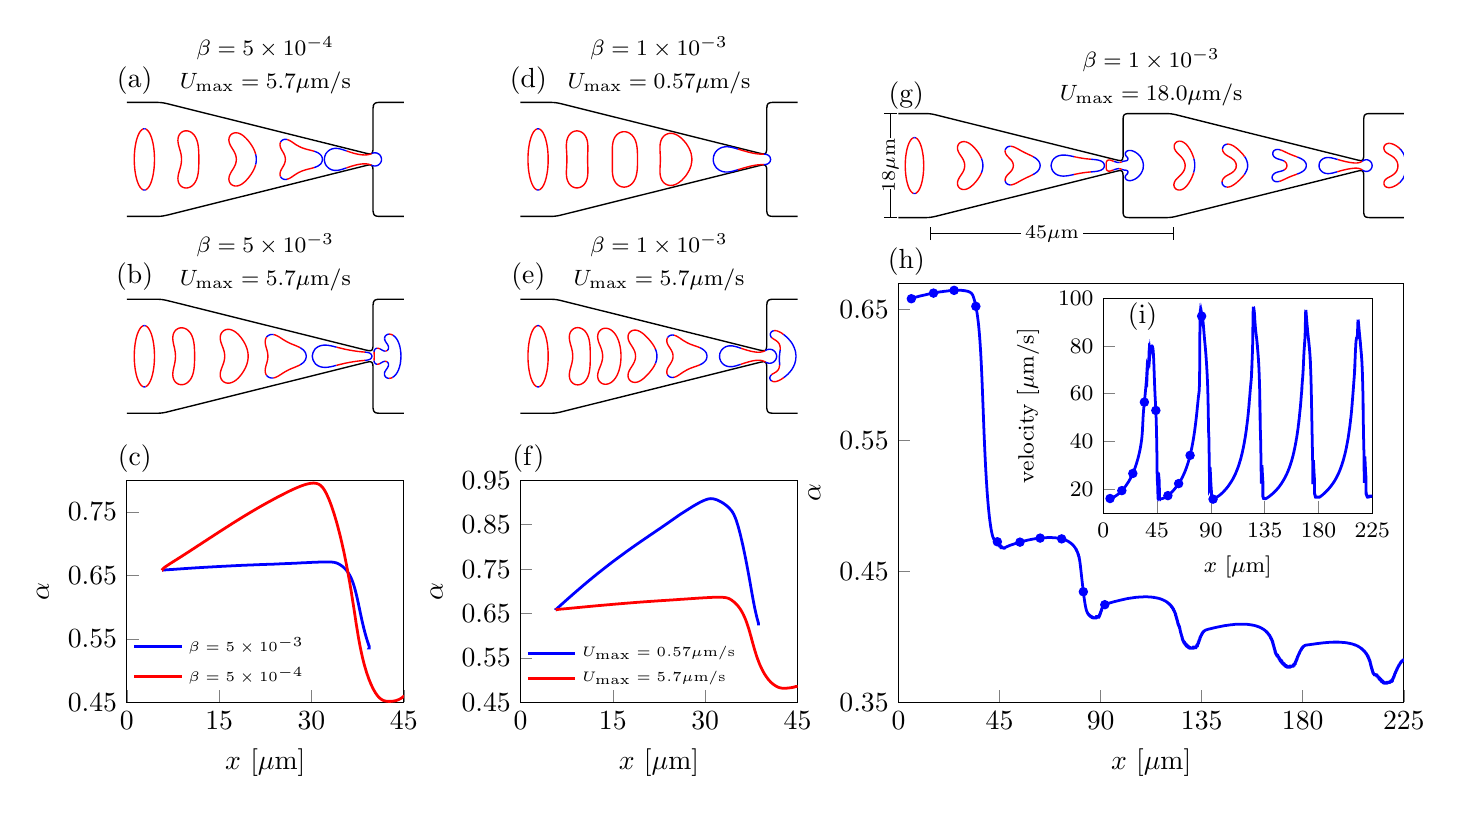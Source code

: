 \begin{tikzpicture}[scale=1.0]

\begin{axis}[
  at = {(0.0cm,6.0cm)},
  width = 5.10cm,
  hide axis,
  axis equal image,
  xmin = 1,
  xmax = 16.75,
  ymin = -4,
  ymax = 4,
  xtick = \empty,
  ytick = \empty,
  title style = {align=center, yshift = -0.4cm},
  title = {\footnotesize $\beta = 5 \times 10^{-4}$ \\ 
           \footnotesize $U_{\max} = 5.7\mu$m/s},
]

% outer wall
\addplot[black,line width=0.5pt] coordinates{
(7.559e-02,-3.163e+00)
(1.06e-01,-3.188e+00)
(1.424e-01,-3.206e+00)
(1.84e-01,-3.22e+00)
(2.3e-01,-3.229e+00)
(2.793e-01,-3.235e+00)
(3.311e-01,-3.239e+00)
(3.844e-01,-3.24e+00)
(4.388e-01,-3.241e+00)
(4.937e-01,-3.242e+00)
(5.49e-01,-3.242e+00)
(6.044e-01,-3.242e+00)
(6.597e-01,-3.242e+00)
(7.151e-01,-3.242e+00)
(7.705e-01,-3.242e+00)
(8.258e-01,-3.242e+00)
(8.812e-01,-3.242e+00)
(9.365e-01,-3.242e+00)
(9.919e-01,-3.242e+00)
(1.047e+00,-3.242e+00)
(1.103e+00,-3.242e+00)
(1.158e+00,-3.242e+00)
(1.213e+00,-3.242e+00)
(1.269e+00,-3.242e+00)
(1.324e+00,-3.242e+00)
(1.379e+00,-3.242e+00)
(1.435e+00,-3.242e+00)
(1.49e+00,-3.242e+00)
(1.546e+00,-3.242e+00)
(1.601e+00,-3.242e+00)
(1.656e+00,-3.242e+00)
(1.712e+00,-3.242e+00)
(1.767e+00,-3.242e+00)
(1.822e+00,-3.242e+00)
(1.878e+00,-3.242e+00)
(1.933e+00,-3.242e+00)
(1.988e+00,-3.242e+00)
(2.044e+00,-3.242e+00)
(2.099e+00,-3.242e+00)
(2.155e+00,-3.242e+00)
(2.21e+00,-3.242e+00)
(2.265e+00,-3.242e+00)
(2.321e+00,-3.242e+00)
(2.376e+00,-3.242e+00)
(2.431e+00,-3.242e+00)
(2.487e+00,-3.242e+00)
(2.542e+00,-3.242e+00)
(2.597e+00,-3.242e+00)
(2.653e+00,-3.242e+00)
(2.708e+00,-3.241e+00)
(2.763e+00,-3.24e+00)
(2.818e+00,-3.238e+00)
(2.873e+00,-3.235e+00)
(2.927e+00,-3.231e+00)
(2.981e+00,-3.225e+00)
(3.035e+00,-3.219e+00)
(3.088e+00,-3.21e+00)
(3.141e+00,-3.201e+00)
(3.194e+00,-3.19e+00)
(3.246e+00,-3.179e+00)
(3.299e+00,-3.166e+00)
(3.351e+00,-3.154e+00)
(3.403e+00,-3.141e+00)
(3.456e+00,-3.128e+00)
(3.508e+00,-3.115e+00)
(3.56e+00,-3.102e+00)
(3.612e+00,-3.089e+00)
(3.664e+00,-3.076e+00)
(3.717e+00,-3.063e+00)
(3.769e+00,-3.05e+00)
(3.821e+00,-3.037e+00)
(3.873e+00,-3.024e+00)
(3.925e+00,-3.011e+00)
(3.978e+00,-2.998e+00)
(4.03e+00,-2.985e+00)
(4.082e+00,-2.972e+00)
(4.134e+00,-2.959e+00)
(4.187e+00,-2.946e+00)
(4.239e+00,-2.933e+00)
(4.291e+00,-2.92e+00)
(4.343e+00,-2.907e+00)
(4.395e+00,-2.894e+00)
(4.448e+00,-2.881e+00)
(4.5e+00,-2.868e+00)
(4.552e+00,-2.855e+00)
(4.604e+00,-2.842e+00)
(4.657e+00,-2.829e+00)
(4.709e+00,-2.816e+00)
(4.761e+00,-2.803e+00)
(4.813e+00,-2.79e+00)
(4.865e+00,-2.777e+00)
(4.918e+00,-2.764e+00)
(4.97e+00,-2.751e+00)
(5.022e+00,-2.738e+00)
(5.074e+00,-2.725e+00)
(5.126e+00,-2.712e+00)
(5.179e+00,-2.699e+00)
(5.231e+00,-2.686e+00)
(5.283e+00,-2.673e+00)
(5.335e+00,-2.66e+00)
(5.387e+00,-2.647e+00)
(5.44e+00,-2.634e+00)
(5.492e+00,-2.621e+00)
(5.544e+00,-2.608e+00)
(5.596e+00,-2.595e+00)
(5.649e+00,-2.582e+00)
(5.701e+00,-2.569e+00)
(5.753e+00,-2.556e+00)
(5.805e+00,-2.542e+00)
(5.857e+00,-2.53e+00)
(5.91e+00,-2.517e+00)
(5.962e+00,-2.503e+00)
(6.014e+00,-2.49e+00)
(6.066e+00,-2.478e+00)
(6.118e+00,-2.464e+00)
(6.171e+00,-2.451e+00)
(6.223e+00,-2.438e+00)
(6.275e+00,-2.425e+00)
(6.327e+00,-2.412e+00)
(6.379e+00,-2.399e+00)
(6.432e+00,-2.386e+00)
(6.484e+00,-2.373e+00)
(6.536e+00,-2.36e+00)
(6.588e+00,-2.347e+00)
(6.641e+00,-2.334e+00)
(6.693e+00,-2.321e+00)
(6.745e+00,-2.308e+00)
(6.797e+00,-2.295e+00)
(6.849e+00,-2.282e+00)
(6.902e+00,-2.269e+00)
(6.954e+00,-2.256e+00)
(7.006e+00,-2.243e+00)
(7.058e+00,-2.23e+00)
(7.11e+00,-2.217e+00)
(7.163e+00,-2.204e+00)
(7.215e+00,-2.191e+00)
(7.267e+00,-2.178e+00)
(7.319e+00,-2.165e+00)
(7.371e+00,-2.152e+00)
(7.424e+00,-2.139e+00)
(7.476e+00,-2.126e+00)
(7.528e+00,-2.113e+00)
(7.58e+00,-2.1e+00)
(7.633e+00,-2.087e+00)
(7.685e+00,-2.074e+00)
(7.737e+00,-2.061e+00)
(7.789e+00,-2.048e+00)
(7.841e+00,-2.035e+00)
(7.894e+00,-2.022e+00)
(7.946e+00,-2.009e+00)
(7.998e+00,-1.996e+00)
(8.05e+00,-1.983e+00)
(8.102e+00,-1.97e+00)
(8.155e+00,-1.957e+00)
(8.207e+00,-1.944e+00)
(8.259e+00,-1.931e+00)
(8.311e+00,-1.918e+00)
(8.363e+00,-1.905e+00)
(8.416e+00,-1.892e+00)
(8.468e+00,-1.879e+00)
(8.52e+00,-1.866e+00)
(8.572e+00,-1.853e+00)
(8.624e+00,-1.84e+00)
(8.677e+00,-1.827e+00)
(8.729e+00,-1.814e+00)
(8.781e+00,-1.8e+00)
(8.833e+00,-1.788e+00)
(8.886e+00,-1.774e+00)
(8.938e+00,-1.762e+00)
(8.99e+00,-1.748e+00)
(9.042e+00,-1.736e+00)
(9.094e+00,-1.722e+00)
(9.147e+00,-1.709e+00)
(9.199e+00,-1.696e+00)
(9.251e+00,-1.683e+00)
(9.303e+00,-1.67e+00)
(9.355e+00,-1.657e+00)
(9.408e+00,-1.644e+00)
(9.46e+00,-1.631e+00)
(9.512e+00,-1.618e+00)
(9.564e+00,-1.605e+00)
(9.617e+00,-1.592e+00)
(9.669e+00,-1.579e+00)
(9.721e+00,-1.566e+00)
(9.773e+00,-1.553e+00)
(9.825e+00,-1.54e+00)
(9.877e+00,-1.527e+00)
(9.93e+00,-1.514e+00)
(9.982e+00,-1.501e+00)
(1.003e+01,-1.488e+00)
(1.009e+01,-1.475e+00)
(1.014e+01,-1.462e+00)
(1.019e+01,-1.449e+00)
(1.024e+01,-1.436e+00)
(1.03e+01,-1.423e+00)
(1.035e+01,-1.41e+00)
(1.04e+01,-1.397e+00)
(1.045e+01,-1.384e+00)
(1.05e+01,-1.371e+00)
(1.056e+01,-1.358e+00)
(1.061e+01,-1.345e+00)
(1.066e+01,-1.332e+00)
(1.071e+01,-1.319e+00)
(1.077e+01,-1.306e+00)
(1.082e+01,-1.293e+00)
(1.087e+01,-1.28e+00)
(1.092e+01,-1.267e+00)
(1.097e+01,-1.254e+00)
(1.103e+01,-1.241e+00)
(1.108e+01,-1.228e+00)
(1.113e+01,-1.215e+00)
(1.118e+01,-1.202e+00)
(1.123e+01,-1.189e+00)
(1.129e+01,-1.176e+00)
(1.134e+01,-1.163e+00)
(1.139e+01,-1.15e+00)
(1.144e+01,-1.137e+00)
(1.15e+01,-1.124e+00)
(1.155e+01,-1.111e+00)
(1.16e+01,-1.098e+00)
(1.165e+01,-1.085e+00)
(1.171e+01,-1.072e+00)
(1.176e+01,-1.058e+00)
(1.181e+01,-1.046e+00)
(1.186e+01,-1.032e+00)
(1.191e+01,-1.02e+00)
(1.197e+01,-1.006e+00)
(1.202e+01,-9.935e-01)
(1.207e+01,-9.804e-01)
(1.212e+01,-9.674e-01)
(1.218e+01,-9.544e-01)
(1.223e+01,-9.414e-01)
(1.228e+01,-9.284e-01)
(1.233e+01,-9.154e-01)
(1.238e+01,-9.023e-01)
(1.244e+01,-8.893e-01)
(1.249e+01,-8.763e-01)
(1.254e+01,-8.633e-01)
(1.259e+01,-8.503e-01)
(1.264e+01,-8.373e-01)
(1.27e+01,-8.242e-01)
(1.275e+01,-8.112e-01)
(1.28e+01,-7.982e-01)
(1.285e+01,-7.852e-01)
(1.291e+01,-7.722e-01)
(1.296e+01,-7.591e-01)
(1.301e+01,-7.461e-01)
(1.306e+01,-7.331e-01)
(1.312e+01,-7.201e-01)
(1.317e+01,-7.071e-01)
(1.322e+01,-6.941e-01)
(1.327e+01,-6.81e-01)
(1.332e+01,-6.68e-01)
(1.338e+01,-6.55e-01)
(1.343e+01,-6.42e-01)
(1.348e+01,-6.29e-01)
(1.353e+01,-6.16e-01)
(1.358e+01,-6.029e-01)
(1.364e+01,-5.899e-01)
(1.369e+01,-5.769e-01)
(1.374e+01,-5.639e-01)
(1.379e+01,-5.509e-01)
(1.385e+01,-5.378e-01)
(1.39e+01,-5.248e-01)
(1.395e+01,-5.118e-01)
(1.4e+01,-4.988e-01)
(1.405e+01,-4.858e-01)
(1.411e+01,-4.728e-01)
(1.416e+01,-4.597e-01)
(1.421e+01,-4.467e-01)
(1.426e+01,-4.337e-01)
(1.431e+01,-4.207e-01)
(1.437e+01,-4.076e-01)
(1.442e+01,-3.947e-01)
(1.447e+01,-3.817e-01)
(1.452e+01,-3.686e-01)
(1.458e+01,-3.554e-01)
(1.463e+01,-3.429e-01)
(1.468e+01,-3.317e-01)
(1.473e+01,-3.225e-01)
(1.478e+01,-3.162e-01)
(1.482e+01,-3.14e-01)
(1.486e+01,-3.172e-01)
(1.489e+01,-3.268e-01)
(1.492e+01,-3.436e-01)
(1.495e+01,-3.679e-01)
(1.496e+01,-3.995e-01)
(1.498e+01,-4.376e-01)
(1.499e+01,-4.811e-01)
(1.499e+01,-5.288e-01)
(1.5e+01,-5.795e-01)
(1.5e+01,-6.322e-01)
(1.5e+01,-6.861e-01)
(1.5e+01,-7.408e-01)
(1.5e+01,-7.959e-01)
(1.5e+01,-8.511e-01)
(1.5e+01,-9.064e-01)
(1.5e+01,-9.616e-01)
(1.5e+01,-1.017e+00)
(1.5e+01,-1.072e+00)
(1.5e+01,-1.127e+00)
(1.5e+01,-1.182e+00)
(1.5e+01,-1.238e+00)
(1.5e+01,-1.293e+00)
(1.5e+01,-1.348e+00)
(1.5e+01,-1.403e+00)
(1.5e+01,-1.458e+00)
(1.5e+01,-1.514e+00)
(1.5e+01,-1.569e+00)
(1.5e+01,-1.624e+00)
(1.5e+01,-1.679e+00)
(1.5e+01,-1.734e+00)
(1.5e+01,-1.79e+00)
(1.5e+01,-1.845e+00)
(1.5e+01,-1.9e+00)
(1.5e+01,-1.955e+00)
(1.5e+01,-2.011e+00)
(1.5e+01,-2.066e+00)
(1.5e+01,-2.121e+00)
(1.5e+01,-2.176e+00)
(1.5e+01,-2.231e+00)
(1.5e+01,-2.287e+00)
(1.5e+01,-2.342e+00)
(1.5e+01,-2.397e+00)
(1.5e+01,-2.452e+00)
(1.5e+01,-2.507e+00)
(1.5e+01,-2.563e+00)
(1.5e+01,-2.618e+00)
(1.5e+01,-2.673e+00)
(1.5e+01,-2.728e+00)
(1.5e+01,-2.784e+00)
(1.5e+01,-2.839e+00)
(1.5e+01,-2.893e+00)
(1.5e+01,-2.945e+00)
(1.501e+01,-2.995e+00)
(1.502e+01,-3.043e+00)
(1.503e+01,-3.086e+00)
(1.505e+01,-3.123e+00)
(1.507e+01,-3.156e+00)
(1.51e+01,-3.182e+00)
(1.513e+01,-3.202e+00)
(1.517e+01,-3.217e+00)
(1.522e+01,-3.227e+00)
(1.527e+01,-3.234e+00)
(1.532e+01,-3.238e+00)
(1.537e+01,-3.24e+00)
(1.543e+01,-3.241e+00)
(1.548e+01,-3.242e+00)
(1.554e+01,-3.242e+00)
(1.559e+01,-3.242e+00)
(1.565e+01,-3.242e+00)
(1.57e+01,-3.242e+00)
(1.576e+01,-3.242e+00)
(1.581e+01,-3.242e+00)
(1.587e+01,-3.242e+00)
(1.592e+01,-3.242e+00)
(1.598e+01,-3.242e+00)
(1.603e+01,-3.242e+00)
(1.609e+01,-3.242e+00)
(1.615e+01,-3.242e+00)
(1.62e+01,-3.242e+00)
(1.626e+01,-3.242e+00)
(1.631e+01,-3.242e+00)
(1.637e+01,-3.242e+00)
(1.642e+01,-3.242e+00)
(1.648e+01,-3.242e+00)
(1.653e+01,-3.242e+00)
(1.659e+01,-3.242e+00)
(1.664e+01,-3.242e+00)
(1.67e+01,-3.242e+00)
(1.675e+01,-3.242e+00)
(1.681e+01,-3.242e+00)
(1.687e+01,-3.242e+00)
(1.692e+01,-3.242e+00)
(1.698e+01,-3.242e+00)
(1.703e+01,-3.242e+00)
(1.709e+01,-3.242e+00)
(1.714e+01,-3.242e+00)
(1.72e+01,-3.242e+00)
(1.725e+01,-3.242e+00)
(1.731e+01,-3.242e+00)
(1.736e+01,-3.242e+00)
(1.742e+01,-3.242e+00)
(1.748e+01,-3.242e+00)
(1.753e+01,-3.242e+00)
(1.758e+01,-3.242e+00)
(1.764e+01,-3.241e+00)
(1.769e+01,-3.239e+00)
(1.774e+01,-3.234e+00)
(1.779e+01,-3.227e+00)
(1.784e+01,-3.216e+00)
(1.787e+01,-3.2e+00)
(1.791e+01,-3.178e+00)
(1.794e+01,-3.151e+00)
(1.796e+01,-3.118e+00)
(1.797e+01,-3.079e+00)
(1.798e+01,-3.036e+00)
(1.799e+01,-2.989e+00)
(1.8e+01,-2.939e+00)
(1.8e+01,-2.887e+00)
(1.8e+01,-2.834e+00)
(1.8e+01,-2.78e+00)
(1.8e+01,-2.727e+00)
(1.8e+01,-2.672e+00)
(1.8e+01,-2.618e+00)
(1.8e+01,-2.564e+00)
(1.8e+01,-2.51e+00)
(1.8e+01,-2.455e+00)
(1.8e+01,-2.401e+00)
(1.8e+01,-2.347e+00)
(1.8e+01,-2.293e+00)
(1.8e+01,-2.239e+00)
(1.8e+01,-2.184e+00)
(1.8e+01,-2.13e+00)
(1.8e+01,-2.076e+00)
(1.8e+01,-2.022e+00)
(1.8e+01,-1.967e+00)
(1.8e+01,-1.913e+00)
(1.8e+01,-1.859e+00)
(1.8e+01,-1.805e+00)
(1.8e+01,-1.75e+00)
(1.8e+01,-1.696e+00)
(1.8e+01,-1.642e+00)
(1.8e+01,-1.588e+00)
(1.8e+01,-1.534e+00)
(1.8e+01,-1.479e+00)
(1.8e+01,-1.425e+00)
(1.8e+01,-1.371e+00)
(1.8e+01,-1.317e+00)
(1.8e+01,-1.263e+00)
(1.8e+01,-1.208e+00)
(1.8e+01,-1.154e+00)
(1.8e+01,-1.1e+00)
(1.8e+01,-1.046e+00)
(1.8e+01,-9.915e-01)
(1.8e+01,-9.373e-01)
(1.8e+01,-8.831e-01)
(1.8e+01,-8.288e-01)
(1.8e+01,-7.746e-01)
(1.8e+01,-7.204e-01)
(1.8e+01,-6.662e-01)
(1.8e+01,-6.12e-01)
(1.8e+01,-5.577e-01)
(1.8e+01,-5.035e-01)
(1.8e+01,-4.493e-01)
(1.8e+01,-3.951e-01)
(1.8e+01,-3.409e-01)
(1.8e+01,-2.867e-01)
(1.8e+01,-2.325e-01)
(1.8e+01,-1.782e-01)
(1.8e+01,-1.24e-01)
(1.8e+01,-6.98e-02)
(1.8e+01,-1.558e-02)
(1.8e+01,3.863e-02)
(1.8e+01,9.285e-02)
(1.8e+01,1.471e-01)
(1.8e+01,2.013e-01)
(1.8e+01,2.555e-01)
(1.8e+01,3.097e-01)
(1.8e+01,3.639e-01)
(1.8e+01,4.181e-01)
(1.8e+01,4.724e-01)
(1.8e+01,5.266e-01)
(1.8e+01,5.808e-01)
(1.8e+01,6.35e-01)
(1.8e+01,6.892e-01)
(1.8e+01,7.434e-01)
(1.8e+01,7.977e-01)
(1.8e+01,8.519e-01)
(1.8e+01,9.061e-01)
(1.8e+01,9.603e-01)
(1.8e+01,1.014e+00)
(1.8e+01,1.069e+00)
(1.8e+01,1.123e+00)
(1.8e+01,1.177e+00)
(1.8e+01,1.231e+00)
(1.8e+01,1.286e+00)
(1.8e+01,1.34e+00)
(1.8e+01,1.394e+00)
(1.8e+01,1.448e+00)
(1.8e+01,1.502e+00)
(1.8e+01,1.557e+00)
(1.8e+01,1.611e+00)
(1.8e+01,1.665e+00)
(1.8e+01,1.719e+00)
(1.8e+01,1.774e+00)
(1.8e+01,1.828e+00)
(1.8e+01,1.882e+00)
(1.8e+01,1.936e+00)
(1.8e+01,1.99e+00)
(1.8e+01,2.045e+00)
(1.8e+01,2.099e+00)
(1.8e+01,2.153e+00)
(1.8e+01,2.207e+00)
(1.8e+01,2.261e+00)
(1.8e+01,2.316e+00)
(1.8e+01,2.37e+00)
(1.8e+01,2.424e+00)
(1.8e+01,2.478e+00)
(1.8e+01,2.533e+00)
(1.8e+01,2.587e+00)
(1.8e+01,2.641e+00)
(1.8e+01,2.695e+00)
(1.8e+01,2.749e+00)
(1.8e+01,2.804e+00)
(1.8e+01,2.858e+00)
(1.8e+01,2.91e+00)
(1.8e+01,2.962e+00)
(1.799e+01,3.01e+00)
(1.798e+01,3.056e+00)
(1.797e+01,3.097e+00)
(1.795e+01,3.133e+00)
(1.792e+01,3.163e+00)
(1.789e+01,3.188e+00)
(1.786e+01,3.206e+00)
(1.782e+01,3.22e+00)
(1.777e+01,3.229e+00)
(1.772e+01,3.235e+00)
(1.767e+01,3.239e+00)
(1.762e+01,3.24e+00)
(1.756e+01,3.241e+00)
(1.751e+01,3.242e+00)
(1.745e+01,3.242e+00)
(1.74e+01,3.242e+00)
(1.734e+01,3.242e+00)
(1.728e+01,3.242e+00)
(1.723e+01,3.242e+00)
(1.717e+01,3.242e+00)
(1.712e+01,3.242e+00)
(1.706e+01,3.242e+00)
(1.701e+01,3.242e+00)
(1.695e+01,3.242e+00)
(1.69e+01,3.242e+00)
(1.684e+01,3.242e+00)
(1.679e+01,3.242e+00)
(1.673e+01,3.242e+00)
(1.668e+01,3.242e+00)
(1.662e+01,3.242e+00)
(1.657e+01,3.242e+00)
(1.651e+01,3.242e+00)
(1.645e+01,3.242e+00)
(1.64e+01,3.242e+00)
(1.634e+01,3.242e+00)
(1.629e+01,3.242e+00)
(1.623e+01,3.242e+00)
(1.618e+01,3.242e+00)
(1.612e+01,3.242e+00)
(1.607e+01,3.242e+00)
(1.601e+01,3.242e+00)
(1.596e+01,3.242e+00)
(1.59e+01,3.242e+00)
(1.585e+01,3.242e+00)
(1.579e+01,3.242e+00)
(1.573e+01,3.242e+00)
(1.568e+01,3.242e+00)
(1.562e+01,3.242e+00)
(1.557e+01,3.242e+00)
(1.551e+01,3.242e+00)
(1.546e+01,3.242e+00)
(1.54e+01,3.242e+00)
(1.535e+01,3.24e+00)
(1.53e+01,3.238e+00)
(1.525e+01,3.233e+00)
(1.52e+01,3.225e+00)
(1.516e+01,3.212e+00)
(1.512e+01,3.195e+00)
(1.509e+01,3.172e+00)
(1.506e+01,3.142e+00)
(1.504e+01,3.107e+00)
(1.502e+01,3.067e+00)
(1.502e+01,3.022e+00)
(1.501e+01,2.973e+00)
(1.5e+01,2.922e+00)
(1.5e+01,2.869e+00)
(1.5e+01,2.815e+00)
(1.5e+01,2.76e+00)
(1.5e+01,2.705e+00)
(1.5e+01,2.65e+00)
(1.5e+01,2.594e+00)
(1.5e+01,2.539e+00)
(1.5e+01,2.484e+00)
(1.5e+01,2.429e+00)
(1.5e+01,2.374e+00)
(1.5e+01,2.318e+00)
(1.5e+01,2.263e+00)
(1.5e+01,2.208e+00)
(1.5e+01,2.153e+00)
(1.5e+01,2.098e+00)
(1.5e+01,2.042e+00)
(1.5e+01,1.987e+00)
(1.5e+01,1.932e+00)
(1.5e+01,1.877e+00)
(1.5e+01,1.821e+00)
(1.5e+01,1.766e+00)
(1.5e+01,1.711e+00)
(1.5e+01,1.656e+00)
(1.5e+01,1.601e+00)
(1.5e+01,1.545e+00)
(1.5e+01,1.49e+00)
(1.5e+01,1.435e+00)
(1.5e+01,1.38e+00)
(1.5e+01,1.325e+00)
(1.5e+01,1.269e+00)
(1.5e+01,1.214e+00)
(1.5e+01,1.159e+00)
(1.5e+01,1.104e+00)
(1.5e+01,1.048e+00)
(1.5e+01,9.933e-01)
(1.5e+01,9.381e-01)
(1.5e+01,8.829e-01)
(1.5e+01,8.277e-01)
(1.5e+01,7.725e-01)
(1.5e+01,7.171e-01)
(1.5e+01,6.621e-01)
(1.5e+01,6.082e-01)
(1.5e+01,5.56e-01)
(1.499e+01,5.063e-01)
(1.498e+01,4.603e-01)
(1.497e+01,4.193e-01)
(1.496e+01,3.844e-01)
(1.494e+01,3.564e-01)
(1.491e+01,3.359e-01)
(1.488e+01,3.228e-01)
(1.484e+01,3.165e-01)
(1.48e+01,3.161e-01)
(1.476e+01,3.202e-01)
(1.471e+01,3.278e-01)
(1.466e+01,3.377e-01)
(1.461e+01,3.491e-01)
(1.455e+01,3.613e-01)
(1.45e+01,3.741e-01)
(1.445e+01,3.872e-01)
(1.44e+01,4.002e-01)
(1.435e+01,4.132e-01)
(1.429e+01,4.262e-01)
(1.424e+01,4.392e-01)
(1.419e+01,4.523e-01)
(1.414e+01,4.653e-01)
(1.408e+01,4.783e-01)
(1.403e+01,4.913e-01)
(1.398e+01,5.043e-01)
(1.393e+01,5.173e-01)
(1.388e+01,5.304e-01)
(1.382e+01,5.434e-01)
(1.377e+01,5.564e-01)
(1.372e+01,5.694e-01)
(1.367e+01,5.824e-01)
(1.361e+01,5.955e-01)
(1.356e+01,6.085e-01)
(1.351e+01,6.215e-01)
(1.346e+01,6.345e-01)
(1.341e+01,6.475e-01)
(1.335e+01,6.605e-01)
(1.33e+01,6.736e-01)
(1.325e+01,6.866e-01)
(1.32e+01,6.996e-01)
(1.315e+01,7.126e-01)
(1.309e+01,7.256e-01)
(1.304e+01,7.386e-01)
(1.299e+01,7.517e-01)
(1.294e+01,7.647e-01)
(1.288e+01,7.777e-01)
(1.283e+01,7.907e-01)
(1.278e+01,8.037e-01)
(1.273e+01,8.168e-01)
(1.268e+01,8.298e-01)
(1.262e+01,8.428e-01)
(1.257e+01,8.558e-01)
(1.252e+01,8.688e-01)
(1.247e+01,8.818e-01)
(1.241e+01,8.948e-01)
(1.236e+01,9.079e-01)
(1.231e+01,9.209e-01)
(1.226e+01,9.339e-01)
(1.22e+01,9.469e-01)
(1.215e+01,9.599e-01)
(1.21e+01,9.73e-01)
(1.205e+01,9.86e-01)
(1.2e+01,9.99e-01)
(1.194e+01,1.012e+00)
(1.189e+01,1.025e+00)
(1.184e+01,1.038e+00)
(1.179e+01,1.051e+00)
(1.173e+01,1.064e+00)
(1.168e+01,1.077e+00)
(1.163e+01,1.09e+00)
(1.158e+01,1.103e+00)
(1.153e+01,1.116e+00)
(1.147e+01,1.129e+00)
(1.142e+01,1.142e+00)
(1.137e+01,1.155e+00)
(1.132e+01,1.168e+00)
(1.127e+01,1.181e+00)
(1.121e+01,1.194e+00)
(1.116e+01,1.207e+00)
(1.111e+01,1.22e+00)
(1.106e+01,1.233e+00)
(1.1e+01,1.246e+00)
(1.095e+01,1.259e+00)
(1.09e+01,1.272e+00)
(1.085e+01,1.285e+00)
(1.079e+01,1.298e+00)
(1.074e+01,1.311e+00)
(1.069e+01,1.324e+00)
(1.064e+01,1.337e+00)
(1.059e+01,1.351e+00)
(1.053e+01,1.363e+00)
(1.048e+01,1.377e+00)
(1.043e+01,1.389e+00)
(1.038e+01,1.403e+00)
(1.032e+01,1.416e+00)
(1.027e+01,1.429e+00)
(1.022e+01,1.442e+00)
(1.017e+01,1.455e+00)
(1.012e+01,1.468e+00)
(1.006e+01,1.481e+00)
(1.001e+01,1.494e+00)
(9.96e+00,1.507e+00)
(9.908e+00,1.52e+00)
(9.855e+00,1.533e+00)
(9.803e+00,1.546e+00)
(9.751e+00,1.559e+00)
(9.699e+00,1.572e+00)
(9.646e+00,1.585e+00)
(9.594e+00,1.598e+00)
(9.542e+00,1.611e+00)
(9.49e+00,1.624e+00)
(9.438e+00,1.637e+00)
(9.385e+00,1.65e+00)
(9.333e+00,1.663e+00)
(9.281e+00,1.676e+00)
(9.229e+00,1.689e+00)
(9.177e+00,1.702e+00)
(9.124e+00,1.715e+00)
(9.072e+00,1.728e+00)
(9.02e+00,1.741e+00)
(8.968e+00,1.754e+00)
(8.915e+00,1.767e+00)
(8.863e+00,1.78e+00)
(8.811e+00,1.793e+00)
(8.759e+00,1.806e+00)
(8.707e+00,1.819e+00)
(8.655e+00,1.832e+00)
(8.602e+00,1.845e+00)
(8.55e+00,1.858e+00)
(8.498e+00,1.871e+00)
(8.446e+00,1.884e+00)
(8.393e+00,1.897e+00)
(8.341e+00,1.91e+00)
(8.289e+00,1.923e+00)
(8.237e+00,1.936e+00)
(8.185e+00,1.949e+00)
(8.132e+00,1.962e+00)
(8.08e+00,1.975e+00)
(8.028e+00,1.988e+00)
(7.976e+00,2.001e+00)
(7.923e+00,2.014e+00)
(7.871e+00,2.027e+00)
(7.819e+00,2.04e+00)
(7.767e+00,2.053e+00)
(7.715e+00,2.066e+00)
(7.662e+00,2.079e+00)
(7.61e+00,2.092e+00)
(7.558e+00,2.106e+00)
(7.506e+00,2.119e+00)
(7.454e+00,2.131e+00)
(7.401e+00,2.144e+00)
(7.349e+00,2.158e+00)
(7.297e+00,2.171e+00)
(7.245e+00,2.184e+00)
(7.193e+00,2.197e+00)
(7.14e+00,2.21e+00)
(7.088e+00,2.223e+00)
(7.036e+00,2.236e+00)
(6.984e+00,2.249e+00)
(6.931e+00,2.262e+00)
(6.879e+00,2.275e+00)
(6.827e+00,2.288e+00)
(6.775e+00,2.301e+00)
(6.723e+00,2.314e+00)
(6.67e+00,2.327e+00)
(6.618e+00,2.34e+00)
(6.566e+00,2.353e+00)
(6.514e+00,2.366e+00)
(6.462e+00,2.379e+00)
(6.409e+00,2.392e+00)
(6.357e+00,2.405e+00)
(6.305e+00,2.418e+00)
(6.253e+00,2.431e+00)
(6.201e+00,2.444e+00)
(6.148e+00,2.457e+00)
(6.096e+00,2.47e+00)
(6.044e+00,2.483e+00)
(5.992e+00,2.496e+00)
(5.94e+00,2.509e+00)
(5.887e+00,2.522e+00)
(5.835e+00,2.535e+00)
(5.783e+00,2.548e+00)
(5.731e+00,2.561e+00)
(5.678e+00,2.574e+00)
(5.626e+00,2.587e+00)
(5.574e+00,2.6e+00)
(5.522e+00,2.613e+00)
(5.47e+00,2.626e+00)
(5.417e+00,2.639e+00)
(5.365e+00,2.652e+00)
(5.313e+00,2.665e+00)
(5.261e+00,2.678e+00)
(5.209e+00,2.691e+00)
(5.156e+00,2.704e+00)
(5.104e+00,2.717e+00)
(5.052e+00,2.73e+00)
(5.0e+00,2.743e+00)
(4.948e+00,2.756e+00)
(4.895e+00,2.769e+00)
(4.843e+00,2.782e+00)
(4.791e+00,2.795e+00)
(4.739e+00,2.808e+00)
(4.686e+00,2.821e+00)
(4.634e+00,2.834e+00)
(4.582e+00,2.848e+00)
(4.53e+00,2.861e+00)
(4.478e+00,2.873e+00)
(4.426e+00,2.886e+00)
(4.373e+00,2.9e+00)
(4.321e+00,2.913e+00)
(4.269e+00,2.926e+00)
(4.217e+00,2.939e+00)
(4.164e+00,2.952e+00)
(4.112e+00,2.965e+00)
(4.06e+00,2.978e+00)
(4.008e+00,2.991e+00)
(3.956e+00,3.004e+00)
(3.903e+00,3.017e+00)
(3.851e+00,3.03e+00)
(3.799e+00,3.043e+00)
(3.747e+00,3.056e+00)
(3.695e+00,3.069e+00)
(3.642e+00,3.082e+00)
(3.59e+00,3.095e+00)
(3.538e+00,3.108e+00)
(3.486e+00,3.121e+00)
(3.433e+00,3.134e+00)
(3.381e+00,3.147e+00)
(3.329e+00,3.16e+00)
(3.277e+00,3.172e+00)
(3.224e+00,3.184e+00)
(3.171e+00,3.195e+00)
(3.119e+00,3.205e+00)
(3.065e+00,3.214e+00)
(3.012e+00,3.222e+00)
(2.958e+00,3.228e+00)
(2.904e+00,3.232e+00)
(2.849e+00,3.236e+00)
(2.794e+00,3.238e+00)
(2.739e+00,3.24e+00)
(2.684e+00,3.241e+00)
(2.629e+00,3.241e+00)
(2.574e+00,3.242e+00)
(2.518e+00,3.242e+00)
(2.463e+00,3.242e+00)
(2.408e+00,3.242e+00)
(2.352e+00,3.242e+00)
(2.297e+00,3.242e+00)
(2.242e+00,3.242e+00)
(2.186e+00,3.242e+00)
(2.131e+00,3.242e+00)
(2.076e+00,3.242e+00)
(2.02e+00,3.242e+00)
(1.965e+00,3.242e+00)
(1.909e+00,3.242e+00)
(1.854e+00,3.242e+00)
(1.799e+00,3.242e+00)
(1.743e+00,3.242e+00)
(1.688e+00,3.242e+00)
(1.633e+00,3.242e+00)
(1.577e+00,3.242e+00)
(1.522e+00,3.242e+00)
(1.467e+00,3.242e+00)
(1.411e+00,3.242e+00)
(1.356e+00,3.242e+00)
(1.3e+00,3.242e+00)
(1.245e+00,3.242e+00)
(1.19e+00,3.242e+00)
(1.134e+00,3.242e+00)
(1.079e+00,3.242e+00)
(1.024e+00,3.242e+00)
(9.684e-01,3.242e+00)
(9.13e-01,3.242e+00)
(8.576e-01,3.242e+00)
(8.023e-01,3.242e+00)
(7.469e-01,3.242e+00)
(6.915e-01,3.242e+00)
(6.362e-01,3.242e+00)
(5.809e-01,3.242e+00)
(5.255e-01,3.242e+00)
(4.7e-01,3.242e+00)
(4.148e-01,3.242e+00)
(3.604e-01,3.241e+00)
(3.075e-01,3.239e+00)
(2.566e-01,3.234e+00)
(2.086e-01,3.227e+00)
(1.646e-01,3.216e+00)
(1.255e-01,3.2e+00)
(9.212e-02,3.178e+00)
(6.473e-02,3.151e+00)
(4.337e-02,3.118e+00)
(2.757e-02,3.079e+00)
(1.65e-02,3.036e+00)
(9.2e-03,2.989e+00)
(4.721e-03,2.939e+00)
(2.164e-03,2.887e+00)
(8.055e-04,2.834e+00)
(1.75e-04,2.78e+00)
(-2.183e-05,2.727e+00)
(-2.046e-05,2.672e+00)
(7.551e-06,2.618e+00)
(5.555e-06,2.564e+00)
(-3.671e-06,2.51e+00)
(-1.825e-06,2.455e+00)
(1.937e-06,2.401e+00)
(5.599e-07,2.347e+00)
(-9.938e-07,2.293e+00)
(-1.099e-07,2.239e+00)
(4.457e-07,2.184e+00)
(-1.631e-08,2.13e+00)
(-1.311e-07,2.076e+00)
(9.709e-09,2.022e+00)
(-3.433e-08,1.967e+00)
(4.301e-08,1.913e+00)
(1.028e-07,1.859e+00)
(-9.951e-08,1.805e+00)
(-1.109e-07,1.75e+00)
(1.396e-07,1.696e+00)
(8.534e-08,1.642e+00)
(-1.553e-07,1.588e+00)
(-4.666e-08,1.534e+00)
(1.465e-07,1.479e+00)
(9.893e-09,1.425e+00)
(-1.175e-07,1.371e+00)
(1.446e-08,1.317e+00)
(7.525e-08,1.263e+00)
(-2.001e-08,1.208e+00)
(-2.846e-08,1.154e+00)
(4.1e-09,1.1e+00)
(-1.403e-08,1.046e+00)
(3.258e-08,9.915e-01)
(4.39e-08,9.373e-01)
(-8.648e-08,8.831e-01)
(-5.409e-08,8.288e-01)
(1.517e-07,7.746e-01)
(3.94e-08,7.204e-01)
(-2.204e-07,6.662e-01)
(3.111e-09,6.12e-01)
(2.84e-07,5.578e-01)
(-7.385e-08,5.035e-01)
(-3.332e-07,4.493e-01)
(1.706e-07,3.951e-01)
(3.588e-07,3.409e-01)
(-2.883e-07,2.867e-01)
(-3.529e-07,2.325e-01)
(4.199e-07,1.782e-01)
(3.09e-07,1.24e-01)
(-5.557e-07,6.98e-02)
(-2.225e-07,1.558e-02)
(6.847e-07,-3.863e-02)
(9.161e-08,-9.285e-02)
(-7.945e-07,-1.471e-01)
(8.256e-08,-2.013e-01)
(8.724e-07,-2.555e-01)
(-2.958e-07,-3.097e-01)
(-9.058e-07,-3.639e-01)
(5.406e-07,-4.181e-01)
(8.828e-07,-4.724e-01)
(-8.064e-07,-5.266e-01)
(-7.934e-07,-5.808e-01)
(1.079e-06,-6.35e-01)
(6.295e-07,-6.892e-01)
(-1.343e-06,-7.435e-01)
(-3.862e-07,-7.977e-01)
(1.578e-06,-8.519e-01)
(6.184e-08,-9.061e-01)
(-1.765e-06,-9.603e-01)
(3.413e-07,-1.014e+00)
(1.881e-06,-1.069e+00)
(-8.167e-07,-1.123e+00)
(-1.903e-06,-1.177e+00)
(1.353e-06,-1.231e+00)
(1.809e-06,-1.286e+00)
(-1.935e-06,-1.34e+00)
(-1.576e-06,-1.394e+00)
(2.543e-06,-1.448e+00)
(1.18e-06,-1.502e+00)
(-3.149e-06,-1.557e+00)
(-5.973e-07,-1.611e+00)
(3.724e-06,-1.665e+00)
(-1.959e-07,-1.719e+00)
(-4.228e-06,-1.774e+00)
(1.229e-06,-1.828e+00)
(4.617e-06,-1.882e+00)
(-2.539e-06,-1.936e+00)
(-4.829e-06,-1.99e+00)
(4.18e-06,-2.045e+00)
(4.785e-06,-2.099e+00)
(-6.242e-06,-2.153e+00)
(-4.358e-06,-2.207e+00)
(8.889e-06,-2.261e+00)
(3.333e-06,-2.316e+00)
(-1.245e-05,-2.37e+00)
(-1.272e-06,-2.424e+00)
(1.768e-05,-2.478e+00)
(-2.913e-06,-2.533e+00)
(-2.662e-05,-2.587e+00)
(1.273e-05,-2.641e+00)
(4.665e-05,-2.695e+00)
(-4.538e-05,-2.749e+00)
(-1.226e-04,-2.804e+00)
(3.027e-04,-2.858e+00)
(1.817e-03,-2.91e+00)
(4.977e-03,-2.962e+00)
(1.05e-02,-3.01e+00)
(1.938e-02,-3.056e+00)
(3.267e-02,-3.097e+00)
(5.121e-02,-3.133e+00)
(7.559e-02,-3.163e+00)
};

% flow rate is 5.72 microns/second
% permeability rate is 5e-4
% 1st time step
\addplot[blue,line width=0.5pt] coordinates{
(2.0e+00,1.741e+00)
(1.986e+00,1.741e+00)
(1.972e+00,1.739e+00)
(1.958e+00,1.736e+00)
(1.944e+00,1.733e+00)
(1.93e+00,1.728e+00)
};
\addplot[red,line width=0.5pt] coordinates{
(1.93e+00,1.728e+00)
(1.916e+00,1.722e+00)
(1.902e+00,1.716e+00)
(1.888e+00,1.708e+00)
(1.874e+00,1.699e+00)
(1.861e+00,1.689e+00)
(1.847e+00,1.678e+00)
(1.833e+00,1.666e+00)
(1.82e+00,1.653e+00)
(1.806e+00,1.639e+00)
(1.793e+00,1.625e+00)
(1.78e+00,1.609e+00)
(1.767e+00,1.592e+00)
(1.754e+00,1.574e+00)
(1.742e+00,1.555e+00)
(1.729e+00,1.536e+00)
(1.717e+00,1.515e+00)
(1.705e+00,1.494e+00)
(1.693e+00,1.471e+00)
(1.681e+00,1.448e+00)
(1.669e+00,1.424e+00)
(1.658e+00,1.399e+00)
(1.647e+00,1.373e+00)
(1.636e+00,1.346e+00)
(1.625e+00,1.319e+00)
(1.614e+00,1.29e+00)
(1.604e+00,1.261e+00)
(1.594e+00,1.231e+00)
(1.584e+00,1.201e+00)
(1.575e+00,1.169e+00)
(1.565e+00,1.137e+00)
(1.556e+00,1.105e+00)
(1.547e+00,1.071e+00)
(1.539e+00,1.037e+00)
(1.53e+00,1.003e+00)
(1.522e+00,9.674e-01)
(1.515e+00,9.316e-01)
(1.507e+00,8.952e-01)
(1.5e+00,8.583e-01)
(1.494e+00,8.208e-01)
(1.487e+00,7.829e-01)
(1.481e+00,7.445e-01)
(1.475e+00,7.056e-01)
(1.469e+00,6.663e-01)
(1.464e+00,6.267e-01)
(1.459e+00,5.866e-01)
(1.455e+00,5.462e-01)
(1.45e+00,5.055e-01)
(1.446e+00,4.644e-01)
(1.443e+00,4.231e-01)
(1.44e+00,3.815e-01)
(1.437e+00,3.397e-01)
(1.434e+00,2.977e-01)
(1.432e+00,2.555e-01)
(1.43e+00,2.131e-01)
(1.429e+00,1.707e-01)
(1.427e+00,1.281e-01)
(1.426e+00,8.544e-02)
(1.426e+00,4.273e-02)
(1.426e+00,1.418e-16)
(1.426e+00,-4.273e-02)
(1.426e+00,-8.544e-02)
(1.427e+00,-1.281e-01)
(1.429e+00,-1.707e-01)
(1.43e+00,-2.131e-01)
(1.432e+00,-2.555e-01)
(1.434e+00,-2.977e-01)
(1.437e+00,-3.397e-01)
(1.44e+00,-3.815e-01)
(1.443e+00,-4.231e-01)
(1.446e+00,-4.644e-01)
(1.45e+00,-5.055e-01)
(1.455e+00,-5.462e-01)
(1.459e+00,-5.866e-01)
(1.464e+00,-6.267e-01)
(1.469e+00,-6.663e-01)
(1.475e+00,-7.056e-01)
(1.481e+00,-7.445e-01)
(1.487e+00,-7.829e-01)
(1.494e+00,-8.208e-01)
(1.5e+00,-8.583e-01)
(1.507e+00,-8.952e-01)
(1.515e+00,-9.316e-01)
(1.522e+00,-9.674e-01)
(1.53e+00,-1.003e+00)
(1.539e+00,-1.037e+00)
(1.547e+00,-1.071e+00)
(1.556e+00,-1.105e+00)
(1.565e+00,-1.137e+00)
(1.575e+00,-1.169e+00)
(1.584e+00,-1.201e+00)
(1.594e+00,-1.231e+00)
(1.604e+00,-1.261e+00)
(1.614e+00,-1.29e+00)
(1.625e+00,-1.319e+00)
(1.636e+00,-1.346e+00)
(1.647e+00,-1.373e+00)
(1.658e+00,-1.399e+00)
(1.669e+00,-1.424e+00)
(1.681e+00,-1.448e+00)
(1.693e+00,-1.471e+00)
(1.705e+00,-1.494e+00)
(1.717e+00,-1.515e+00)
(1.729e+00,-1.536e+00)
(1.742e+00,-1.555e+00)
(1.754e+00,-1.574e+00)
(1.767e+00,-1.592e+00)
(1.78e+00,-1.609e+00)
(1.793e+00,-1.625e+00)
(1.806e+00,-1.639e+00)
(1.82e+00,-1.653e+00)
(1.833e+00,-1.666e+00)
(1.847e+00,-1.678e+00)
(1.861e+00,-1.689e+00)
(1.874e+00,-1.699e+00)
(1.888e+00,-1.708e+00)
(1.902e+00,-1.716e+00)
(1.916e+00,-1.722e+00)
(1.93e+00,-1.728e+00)
};
\addplot[blue,line width=0.5pt] coordinates{
(1.93e+00,-1.728e+00)
(1.944e+00,-1.733e+00)
(1.958e+00,-1.736e+00)
(1.972e+00,-1.739e+00)
(1.986e+00,-1.741e+00)
(2.0e+00,-1.741e+00)
(2.014e+00,-1.741e+00)
(2.028e+00,-1.739e+00)
(2.042e+00,-1.736e+00)
(2.056e+00,-1.733e+00)
(2.07e+00,-1.728e+00)
};
\addplot[red,line width=0.5pt] coordinates{
(2.07e+00,-1.728e+00)
(2.084e+00,-1.722e+00)
(2.098e+00,-1.716e+00)
(2.112e+00,-1.708e+00)
(2.126e+00,-1.699e+00)
(2.139e+00,-1.689e+00)
(2.153e+00,-1.678e+00)
(2.167e+00,-1.666e+00)
(2.18e+00,-1.653e+00)
(2.193e+00,-1.639e+00)
(2.207e+00,-1.625e+00)
(2.22e+00,-1.609e+00)
(2.233e+00,-1.592e+00)
(2.245e+00,-1.574e+00)
(2.258e+00,-1.555e+00)
(2.271e+00,-1.536e+00)
(2.283e+00,-1.515e+00)
(2.295e+00,-1.494e+00)
(2.307e+00,-1.471e+00)
(2.319e+00,-1.448e+00)
(2.331e+00,-1.424e+00)
(2.342e+00,-1.399e+00)
(2.353e+00,-1.373e+00)
(2.364e+00,-1.346e+00)
(2.375e+00,-1.319e+00)
(2.386e+00,-1.29e+00)
(2.396e+00,-1.261e+00)
(2.406e+00,-1.231e+00)
(2.416e+00,-1.201e+00)
(2.425e+00,-1.169e+00)
(2.435e+00,-1.137e+00)
(2.444e+00,-1.105e+00)
(2.453e+00,-1.071e+00)
(2.461e+00,-1.037e+00)
(2.47e+00,-1.003e+00)
(2.478e+00,-9.674e-01)
(2.485e+00,-9.316e-01)
(2.493e+00,-8.952e-01)
(2.5e+00,-8.583e-01)
(2.506e+00,-8.208e-01)
(2.513e+00,-7.829e-01)
(2.519e+00,-7.445e-01)
(2.525e+00,-7.056e-01)
(2.531e+00,-6.663e-01)
(2.536e+00,-6.267e-01)
(2.541e+00,-5.866e-01)
(2.545e+00,-5.462e-01)
(2.55e+00,-5.055e-01)
(2.554e+00,-4.644e-01)
(2.557e+00,-4.231e-01)
(2.56e+00,-3.815e-01)
(2.563e+00,-3.397e-01)
(2.566e+00,-2.977e-01)
(2.568e+00,-2.555e-01)
(2.57e+00,-2.131e-01)
(2.571e+00,-1.707e-01)
(2.573e+00,-1.281e-01)
(2.574e+00,-8.544e-02)
(2.574e+00,-4.273e-02)
(2.574e+00,-3.55e-16)
(2.574e+00,4.273e-02)
(2.574e+00,8.544e-02)
(2.573e+00,1.281e-01)
(2.571e+00,1.707e-01)
(2.57e+00,2.131e-01)
(2.568e+00,2.555e-01)
(2.566e+00,2.977e-01)
(2.563e+00,3.397e-01)
(2.56e+00,3.815e-01)
(2.557e+00,4.231e-01)
(2.554e+00,4.644e-01)
(2.55e+00,5.055e-01)
(2.545e+00,5.462e-01)
(2.541e+00,5.866e-01)
(2.536e+00,6.267e-01)
(2.531e+00,6.663e-01)
(2.525e+00,7.056e-01)
(2.519e+00,7.445e-01)
(2.513e+00,7.829e-01)
(2.506e+00,8.208e-01)
(2.5e+00,8.583e-01)
(2.493e+00,8.952e-01)
(2.485e+00,9.316e-01)
(2.478e+00,9.674e-01)
(2.47e+00,1.003e+00)
(2.461e+00,1.037e+00)
(2.453e+00,1.071e+00)
(2.444e+00,1.105e+00)
(2.435e+00,1.137e+00)
(2.425e+00,1.169e+00)
(2.416e+00,1.201e+00)
(2.406e+00,1.231e+00)
(2.396e+00,1.261e+00)
(2.386e+00,1.29e+00)
(2.375e+00,1.319e+00)
(2.364e+00,1.346e+00)
(2.353e+00,1.373e+00)
(2.342e+00,1.399e+00)
(2.331e+00,1.424e+00)
(2.319e+00,1.448e+00)
(2.307e+00,1.471e+00)
(2.295e+00,1.494e+00)
(2.283e+00,1.515e+00)
(2.271e+00,1.536e+00)
(2.258e+00,1.555e+00)
(2.245e+00,1.574e+00)
(2.233e+00,1.592e+00)
(2.22e+00,1.609e+00)
(2.207e+00,1.625e+00)
(2.193e+00,1.639e+00)
(2.18e+00,1.653e+00)
(2.167e+00,1.666e+00)
(2.153e+00,1.678e+00)
(2.139e+00,1.689e+00)
(2.126e+00,1.699e+00)
(2.112e+00,1.708e+00)
(2.098e+00,1.716e+00)
(2.084e+00,1.722e+00)
(2.07e+00,1.728e+00)
};
\addplot[blue,line width=0.5pt] coordinates{
(2.07e+00,1.728e+00)
(2.056e+00,1.733e+00)
(2.042e+00,1.736e+00)
(2.028e+00,1.739e+00)
(2.014e+00,1.741e+00)
(2.0e+00,1.741e+00)
};

% 2nd time step
\addplot[red,line width=0.5pt] coordinates{
(4.405e+00,1.624e+00)
(4.391e+00,1.625e+00)
(4.377e+00,1.625e+00)
(4.362e+00,1.625e+00)
(4.348e+00,1.624e+00)
(4.333e+00,1.623e+00)
(4.318e+00,1.621e+00)
(4.303e+00,1.619e+00)
(4.287e+00,1.616e+00)
(4.271e+00,1.612e+00)
(4.255e+00,1.608e+00)
(4.238e+00,1.603e+00)
(4.221e+00,1.597e+00)
(4.204e+00,1.591e+00)
(4.186e+00,1.583e+00)
(4.168e+00,1.574e+00)
(4.15e+00,1.564e+00)
(4.132e+00,1.553e+00)
(4.114e+00,1.54e+00)
(4.096e+00,1.527e+00)
(4.078e+00,1.512e+00)
(4.061e+00,1.495e+00)
(4.044e+00,1.477e+00)
(4.027e+00,1.458e+00)
(4.011e+00,1.437e+00)
(3.996e+00,1.415e+00)
(3.982e+00,1.392e+00)
(3.968e+00,1.367e+00)
(3.956e+00,1.341e+00)
(3.945e+00,1.313e+00)
(3.936e+00,1.284e+00)
(3.927e+00,1.255e+00)
(3.92e+00,1.224e+00)
(3.915e+00,1.192e+00)
(3.911e+00,1.16e+00)
(3.909e+00,1.127e+00)
(3.908e+00,1.093e+00)
(3.908e+00,1.058e+00)
(3.91e+00,1.023e+00)
(3.913e+00,9.876e-01)
(3.918e+00,9.518e-01)
(3.923e+00,9.156e-01)
(3.93e+00,8.791e-01)
(3.938e+00,8.423e-01)
(3.947e+00,8.052e-01)
(3.956e+00,7.679e-01)
(3.966e+00,7.303e-01)
(3.977e+00,6.925e-01)
(3.988e+00,6.543e-01)
(3.999e+00,6.159e-01)
(4.011e+00,5.771e-01)
(4.022e+00,5.38e-01)
(4.033e+00,4.986e-01)
(4.044e+00,4.588e-01)
(4.054e+00,4.187e-01)
(4.064e+00,3.781e-01)
(4.073e+00,3.372e-01)
(4.082e+00,2.96e-01)
(4.089e+00,2.544e-01)
(4.096e+00,2.125e-01)
(4.101e+00,1.703e-01)
(4.105e+00,1.28e-01)
(4.109e+00,8.541e-02)
(4.111e+00,4.274e-02)
(4.111e+00,1.504e-05)
(4.111e+00,-4.271e-02)
(4.109e+00,-8.538e-02)
(4.105e+00,-1.279e-01)
(4.101e+00,-1.703e-01)
(4.096e+00,-2.125e-01)
(4.089e+00,-2.543e-01)
(4.082e+00,-2.959e-01)
(4.073e+00,-3.372e-01)
(4.064e+00,-3.781e-01)
(4.054e+00,-4.186e-01)
(4.044e+00,-4.588e-01)
(4.033e+00,-4.986e-01)
(4.022e+00,-5.38e-01)
(4.011e+00,-5.771e-01)
(3.999e+00,-6.159e-01)
(3.988e+00,-6.543e-01)
(3.977e+00,-6.924e-01)
(3.966e+00,-7.303e-01)
(3.956e+00,-7.679e-01)
(3.947e+00,-8.052e-01)
(3.938e+00,-8.422e-01)
(3.93e+00,-8.79e-01)
(3.923e+00,-9.155e-01)
(3.918e+00,-9.518e-01)
(3.913e+00,-9.876e-01)
(3.91e+00,-1.023e+00)
(3.908e+00,-1.058e+00)
(3.908e+00,-1.093e+00)
(3.909e+00,-1.127e+00)
(3.911e+00,-1.16e+00)
(3.915e+00,-1.192e+00)
(3.921e+00,-1.224e+00)
(3.927e+00,-1.255e+00)
(3.936e+00,-1.284e+00)
(3.945e+00,-1.313e+00)
(3.956e+00,-1.341e+00)
(3.968e+00,-1.367e+00)
(3.982e+00,-1.392e+00)
(3.996e+00,-1.415e+00)
(4.011e+00,-1.437e+00)
(4.027e+00,-1.458e+00)
(4.044e+00,-1.477e+00)
(4.061e+00,-1.495e+00)
(4.078e+00,-1.512e+00)
(4.096e+00,-1.527e+00)
(4.114e+00,-1.54e+00)
(4.132e+00,-1.553e+00)
(4.15e+00,-1.564e+00)
(4.168e+00,-1.574e+00)
(4.186e+00,-1.583e+00)
(4.204e+00,-1.591e+00)
(4.221e+00,-1.597e+00)
(4.238e+00,-1.603e+00)
(4.255e+00,-1.608e+00)
(4.271e+00,-1.612e+00)
(4.287e+00,-1.616e+00)
(4.303e+00,-1.619e+00)
(4.318e+00,-1.621e+00)
(4.333e+00,-1.623e+00)
(4.348e+00,-1.624e+00)
(4.362e+00,-1.625e+00)
(4.377e+00,-1.625e+00)
(4.391e+00,-1.625e+00)
(4.405e+00,-1.624e+00)
(4.419e+00,-1.623e+00)
(4.433e+00,-1.622e+00)
(4.447e+00,-1.62e+00)
(4.462e+00,-1.617e+00)
(4.476e+00,-1.615e+00)
(4.491e+00,-1.611e+00)
(4.506e+00,-1.608e+00)
(4.521e+00,-1.603e+00)
(4.537e+00,-1.598e+00)
(4.553e+00,-1.593e+00)
(4.569e+00,-1.586e+00)
(4.585e+00,-1.579e+00)
(4.602e+00,-1.571e+00)
(4.62e+00,-1.562e+00)
(4.637e+00,-1.552e+00)
(4.654e+00,-1.542e+00)
(4.672e+00,-1.53e+00)
(4.69e+00,-1.518e+00)
(4.708e+00,-1.504e+00)
(4.726e+00,-1.489e+00)
(4.745e+00,-1.474e+00)
(4.763e+00,-1.457e+00)
(4.78e+00,-1.438e+00)
(4.798e+00,-1.419e+00)
(4.816e+00,-1.399e+00)
(4.833e+00,-1.377e+00)
(4.85e+00,-1.355e+00)
(4.866e+00,-1.331e+00)
(4.882e+00,-1.306e+00)
(4.898e+00,-1.28e+00)
(4.913e+00,-1.254e+00)
(4.927e+00,-1.226e+00)
(4.941e+00,-1.196e+00)
(4.955e+00,-1.167e+00)
(4.967e+00,-1.136e+00)
(4.979e+00,-1.104e+00)
(4.99e+00,-1.071e+00)
(5.001e+00,-1.038e+00)
(5.011e+00,-1.004e+00)
(5.02e+00,-9.688e-01)
(5.029e+00,-9.332e-01)
(5.037e+00,-8.969e-01)
(5.044e+00,-8.6e-01)
(5.051e+00,-8.225e-01)
(5.057e+00,-7.845e-01)
(5.062e+00,-7.46e-01)
(5.067e+00,-7.07e-01)
(5.072e+00,-6.676e-01)
(5.076e+00,-6.277e-01)
(5.079e+00,-5.875e-01)
(5.082e+00,-5.47e-01)
(5.085e+00,-5.061e-01)
(5.088e+00,-4.649e-01)
(5.09e+00,-4.235e-01)
(5.091e+00,-3.818e-01)
(5.093e+00,-3.399e-01)
(5.094e+00,-2.978e-01)
(5.095e+00,-2.556e-01)
(5.096e+00,-2.132e-01)
(5.096e+00,-1.707e-01)
(5.097e+00,-1.281e-01)
(5.097e+00,-8.543e-02)
(5.097e+00,-4.272e-02)
(5.097e+00,1.161e-05)
(5.097e+00,4.274e-02)
(5.097e+00,8.545e-02)
(5.097e+00,1.281e-01)
(5.096e+00,1.707e-01)
(5.096e+00,2.132e-01)
(5.095e+00,2.556e-01)
(5.094e+00,2.978e-01)
(5.093e+00,3.399e-01)
(5.091e+00,3.818e-01)
(5.09e+00,4.235e-01)
(5.088e+00,4.649e-01)
(5.085e+00,5.061e-01)
(5.082e+00,5.47e-01)
(5.079e+00,5.875e-01)
(5.076e+00,6.278e-01)
(5.072e+00,6.676e-01)
(5.067e+00,7.07e-01)
(5.062e+00,7.46e-01)
(5.057e+00,7.845e-01)
(5.051e+00,8.225e-01)
(5.044e+00,8.6e-01)
(5.037e+00,8.969e-01)
(5.029e+00,9.332e-01)
(5.02e+00,9.688e-01)
(5.011e+00,1.004e+00)
(5.001e+00,1.038e+00)
(4.99e+00,1.071e+00)
(4.979e+00,1.104e+00)
(4.967e+00,1.136e+00)
(4.954e+00,1.167e+00)
(4.941e+00,1.196e+00)
(4.927e+00,1.226e+00)
(4.913e+00,1.254e+00)
(4.898e+00,1.28e+00)
(4.882e+00,1.306e+00)
(4.866e+00,1.331e+00)
(4.85e+00,1.355e+00)
(4.833e+00,1.377e+00)
(4.816e+00,1.399e+00)
(4.798e+00,1.419e+00)
(4.78e+00,1.438e+00)
(4.762e+00,1.457e+00)
(4.744e+00,1.474e+00)
(4.726e+00,1.489e+00)
(4.708e+00,1.504e+00)
(4.69e+00,1.518e+00)
(4.672e+00,1.53e+00)
(4.654e+00,1.542e+00)
(4.637e+00,1.552e+00)
(4.619e+00,1.562e+00)
(4.602e+00,1.571e+00)
(4.585e+00,1.579e+00)
(4.569e+00,1.586e+00)
(4.553e+00,1.593e+00)
(4.537e+00,1.598e+00)
(4.521e+00,1.603e+00)
(4.506e+00,1.608e+00)
(4.491e+00,1.611e+00)
(4.476e+00,1.615e+00)
(4.462e+00,1.617e+00)
(4.447e+00,1.62e+00)
(4.433e+00,1.622e+00)
(4.419e+00,1.623e+00)
(4.405e+00,1.624e+00)
};

% 3rd time step
\addplot[red,line width=0.5pt] coordinates{
(7.303e+00,1.503e+00)
(7.289e+00,1.505e+00)
(7.275e+00,1.508e+00)
(7.26e+00,1.51e+00)
(7.246e+00,1.511e+00)
(7.231e+00,1.512e+00)
(7.216e+00,1.513e+00)
(7.201e+00,1.513e+00)
(7.185e+00,1.512e+00)
(7.168e+00,1.512e+00)
(7.152e+00,1.51e+00)
(7.134e+00,1.508e+00)
(7.117e+00,1.504e+00)
(7.098e+00,1.5e+00)
(7.08e+00,1.495e+00)
(7.061e+00,1.489e+00)
(7.042e+00,1.482e+00)
(7.022e+00,1.473e+00)
(7.003e+00,1.463e+00)
(6.983e+00,1.451e+00)
(6.964e+00,1.438e+00)
(6.945e+00,1.423e+00)
(6.926e+00,1.407e+00)
(6.909e+00,1.389e+00)
(6.892e+00,1.369e+00)
(6.876e+00,1.347e+00)
(6.861e+00,1.324e+00)
(6.848e+00,1.299e+00)
(6.836e+00,1.273e+00)
(6.826e+00,1.245e+00)
(6.818e+00,1.216e+00)
(6.811e+00,1.186e+00)
(6.808e+00,1.155e+00)
(6.806e+00,1.122e+00)
(6.806e+00,1.09e+00)
(6.808e+00,1.056e+00)
(6.813e+00,1.023e+00)
(6.82e+00,9.889e-01)
(6.829e+00,9.549e-01)
(6.839e+00,9.209e-01)
(6.852e+00,8.869e-01)
(6.866e+00,8.531e-01)
(6.882e+00,8.193e-01)
(6.899e+00,7.857e-01)
(6.917e+00,7.522e-01)
(6.936e+00,7.188e-01)
(6.956e+00,6.853e-01)
(6.977e+00,6.517e-01)
(6.998e+00,6.18e-01)
(7.019e+00,5.839e-01)
(7.04e+00,5.495e-01)
(7.061e+00,5.146e-01)
(7.082e+00,4.792e-01)
(7.102e+00,4.431e-01)
(7.121e+00,4.063e-01)
(7.139e+00,3.687e-01)
(7.156e+00,3.304e-01)
(7.172e+00,2.912e-01)
(7.186e+00,2.513e-01)
(7.198e+00,2.107e-01)
(7.208e+00,1.694e-01)
(7.216e+00,1.276e-01)
(7.222e+00,8.531e-02)
(7.226e+00,4.275e-02)
(7.227e+00,3.737e-05)
(7.226e+00,-4.267e-02)
(7.222e+00,-8.523e-02)
(7.216e+00,-1.275e-01)
(7.208e+00,-1.693e-01)
(7.198e+00,-2.106e-01)
(7.186e+00,-2.512e-01)
(7.172e+00,-2.912e-01)
(7.157e+00,-3.303e-01)
(7.139e+00,-3.687e-01)
(7.121e+00,-4.062e-01)
(7.102e+00,-4.43e-01)
(7.082e+00,-4.791e-01)
(7.061e+00,-5.146e-01)
(7.04e+00,-5.495e-01)
(7.019e+00,-5.839e-01)
(6.998e+00,-6.179e-01)
(6.977e+00,-6.517e-01)
(6.956e+00,-6.853e-01)
(6.936e+00,-7.187e-01)
(6.917e+00,-7.522e-01)
(6.899e+00,-7.857e-01)
(6.882e+00,-8.193e-01)
(6.866e+00,-8.53e-01)
(6.852e+00,-8.869e-01)
(6.84e+00,-9.208e-01)
(6.829e+00,-9.548e-01)
(6.82e+00,-9.888e-01)
(6.813e+00,-1.023e+00)
(6.809e+00,-1.056e+00)
(6.806e+00,-1.09e+00)
(6.806e+00,-1.122e+00)
(6.808e+00,-1.155e+00)
(6.812e+00,-1.186e+00)
(6.818e+00,-1.216e+00)
(6.826e+00,-1.245e+00)
(6.836e+00,-1.273e+00)
(6.848e+00,-1.299e+00)
(6.861e+00,-1.324e+00)
(6.876e+00,-1.347e+00)
(6.892e+00,-1.369e+00)
(6.909e+00,-1.389e+00)
(6.927e+00,-1.407e+00)
(6.945e+00,-1.423e+00)
(6.964e+00,-1.438e+00)
(6.983e+00,-1.451e+00)
(7.003e+00,-1.463e+00)
(7.022e+00,-1.473e+00)
(7.042e+00,-1.482e+00)
(7.061e+00,-1.489e+00)
(7.08e+00,-1.495e+00)
(7.098e+00,-1.5e+00)
(7.117e+00,-1.504e+00)
(7.134e+00,-1.508e+00)
(7.152e+00,-1.51e+00)
(7.168e+00,-1.512e+00)
(7.185e+00,-1.512e+00)
(7.201e+00,-1.513e+00)
(7.216e+00,-1.513e+00)
(7.231e+00,-1.512e+00)
(7.246e+00,-1.511e+00)
(7.261e+00,-1.51e+00)
(7.275e+00,-1.508e+00)
(7.289e+00,-1.505e+00)
(7.303e+00,-1.503e+00)
(7.316e+00,-1.5e+00)
(7.33e+00,-1.496e+00)
(7.344e+00,-1.493e+00)
(7.358e+00,-1.489e+00)
(7.372e+00,-1.484e+00)
(7.386e+00,-1.479e+00)
(7.401e+00,-1.474e+00)
(7.416e+00,-1.468e+00)
(7.431e+00,-1.461e+00)
(7.446e+00,-1.454e+00)
(7.462e+00,-1.447e+00)
(7.478e+00,-1.438e+00)
(7.494e+00,-1.429e+00)
(7.511e+00,-1.42e+00)
(7.528e+00,-1.409e+00)
(7.545e+00,-1.399e+00)
(7.563e+00,-1.387e+00)
(7.581e+00,-1.374e+00)
(7.599e+00,-1.361e+00)
(7.618e+00,-1.347e+00)
(7.637e+00,-1.332e+00)
(7.656e+00,-1.316e+00)
(7.675e+00,-1.3e+00)
(7.695e+00,-1.282e+00)
(7.715e+00,-1.264e+00)
(7.734e+00,-1.245e+00)
(7.755e+00,-1.226e+00)
(7.775e+00,-1.205e+00)
(7.796e+00,-1.184e+00)
(7.816e+00,-1.162e+00)
(7.837e+00,-1.139e+00)
(7.858e+00,-1.115e+00)
(7.879e+00,-1.091e+00)
(7.9e+00,-1.066e+00)
(7.922e+00,-1.04e+00)
(7.943e+00,-1.014e+00)
(7.964e+00,-9.863e-01)
(7.986e+00,-9.583e-01)
(8.007e+00,-9.296e-01)
(8.028e+00,-9.002e-01)
(8.049e+00,-8.701e-01)
(8.07e+00,-8.393e-01)
(8.091e+00,-8.078e-01)
(8.111e+00,-7.756e-01)
(8.132e+00,-7.427e-01)
(8.152e+00,-7.091e-01)
(8.171e+00,-6.748e-01)
(8.19e+00,-6.398e-01)
(8.209e+00,-6.041e-01)
(8.226e+00,-5.677e-01)
(8.243e+00,-5.306e-01)
(8.259e+00,-4.929e-01)
(8.275e+00,-4.545e-01)
(8.289e+00,-4.154e-01)
(8.302e+00,-3.758e-01)
(8.314e+00,-3.356e-01)
(8.325e+00,-2.949e-01)
};
\addplot[blue,line width=0.5pt] coordinates{
(8.325e+00,-2.949e-01)
(8.335e+00,-2.537e-01)
(8.343e+00,-2.121e-01)
(8.35e+00,-1.701e-01)
(8.355e+00,-1.278e-01)
(8.359e+00,-8.534e-02)
(8.361e+00,-4.269e-02)
(8.362e+00,3.289e-05)
(8.361e+00,4.276e-02)
(8.359e+00,8.54e-02)
(8.355e+00,1.279e-01)
(8.35e+00,1.702e-01)
(8.343e+00,2.121e-01)
(8.335e+00,2.538e-01)
(8.325e+00,2.949e-01)
};
\addplot[red,line width=0.5pt] coordinates{
(8.325e+00,2.949e-01)
(8.314e+00,3.357e-01)
(8.302e+00,3.759e-01)
(8.289e+00,4.155e-01)
(8.275e+00,4.545e-01)
(8.259e+00,4.929e-01)
(8.243e+00,5.307e-01)
(8.226e+00,5.678e-01)
(8.208e+00,6.042e-01)
(8.19e+00,6.399e-01)
(8.171e+00,6.749e-01)
(8.152e+00,7.092e-01)
(8.132e+00,7.428e-01)
(8.111e+00,7.757e-01)
(8.091e+00,8.079e-01)
(8.07e+00,8.394e-01)
(8.049e+00,8.702e-01)
(8.028e+00,9.002e-01)
(8.007e+00,9.296e-01)
(7.985e+00,9.583e-01)
(7.964e+00,9.863e-01)
(7.943e+00,1.014e+00)
(7.921e+00,1.04e+00)
(7.9e+00,1.066e+00)
(7.879e+00,1.091e+00)
(7.858e+00,1.115e+00)
(7.837e+00,1.139e+00)
(7.816e+00,1.162e+00)
(7.795e+00,1.184e+00)
(7.775e+00,1.205e+00)
(7.755e+00,1.226e+00)
(7.734e+00,1.245e+00)
(7.714e+00,1.264e+00)
(7.695e+00,1.282e+00)
(7.675e+00,1.3e+00)
(7.656e+00,1.316e+00)
(7.637e+00,1.332e+00)
(7.618e+00,1.347e+00)
(7.599e+00,1.361e+00)
(7.581e+00,1.374e+00)
(7.563e+00,1.387e+00)
(7.545e+00,1.399e+00)
(7.528e+00,1.409e+00)
(7.511e+00,1.42e+00)
(7.494e+00,1.429e+00)
(7.478e+00,1.438e+00)
(7.462e+00,1.447e+00)
(7.446e+00,1.454e+00)
(7.431e+00,1.461e+00)
(7.415e+00,1.468e+00)
(7.401e+00,1.474e+00)
(7.386e+00,1.479e+00)
(7.372e+00,1.484e+00)
(7.358e+00,1.489e+00)
(7.344e+00,1.493e+00)
(7.33e+00,1.496e+00)
(7.316e+00,1.5e+00)
(7.303e+00,1.503e+00)
};

% 4rd time step
\addplot[red,line width=0.5pt] coordinates{
(1.051e+01,9.085e-01)
(1.05e+01,9.165e-01)
(1.049e+01,9.246e-01)
(1.048e+01,9.327e-01)
(1.046e+01,9.41e-01)
(1.045e+01,9.494e-01)
(1.044e+01,9.58e-01)
(1.043e+01,9.668e-01)
(1.041e+01,9.758e-01)
(1.04e+01,9.85e-01)
(1.039e+01,9.944e-01)
(1.037e+01,1.004e+00)
(1.036e+01,1.014e+00)
(1.034e+01,1.024e+00)
(1.032e+01,1.034e+00)
(1.031e+01,1.044e+00)
(1.029e+01,1.055e+00)
(1.027e+01,1.065e+00)
(1.025e+01,1.075e+00)
(1.023e+01,1.086e+00)
(1.021e+01,1.095e+00)
(1.019e+01,1.105e+00)
(1.016e+01,1.113e+00)
(1.014e+01,1.121e+00)
(1.012e+01,1.128e+00)
};
\addplot[blue,line width=0.5pt] coordinates{
(1.012e+01,1.128e+00)
(1.009e+01,1.134e+00)
(1.006e+01,1.138e+00)
(1.003e+01,1.141e+00)
(1.0e+01,1.141e+00)
(9.976e+00,1.139e+00)
(9.946e+00,1.134e+00)
(9.916e+00,1.126e+00)
(9.886e+00,1.115e+00)
(9.858e+00,1.1e+00)
(9.83e+00,1.083e+00)
(9.805e+00,1.061e+00)
(9.781e+00,1.036e+00)
(9.761e+00,1.008e+00)
(9.744e+00,9.779e-01)
};
\addplot[red,line width=0.5pt] coordinates{
(9.744e+00,9.779e-01)
(9.73e+00,9.45e-01)
(9.72e+00,9.102e-01)
(9.714e+00,8.74e-01)
(9.712e+00,8.368e-01)
(9.713e+00,7.992e-01)
(9.719e+00,7.614e-01)
(9.727e+00,7.237e-01)
(9.738e+00,6.864e-01)
(9.752e+00,6.495e-01)
(9.768e+00,6.131e-01)
(9.786e+00,5.771e-01)
(9.805e+00,5.415e-01)
(9.826e+00,5.06e-01)
(9.847e+00,4.706e-01)
(9.868e+00,4.351e-01)
(9.889e+00,3.992e-01)
(9.909e+00,3.627e-01)
(9.929e+00,3.256e-01)
(9.947e+00,2.877e-01)
(9.964e+00,2.489e-01)
(9.979e+00,2.092e-01)
(9.992e+00,1.686e-01)
(1.0e+01,1.272e-01)
(1.001e+01,8.523e-02)
(1.001e+01,4.277e-02)
(1.002e+01,7.296e-05)
(1.001e+01,-4.262e-02)
(1.001e+01,-8.509e-02)
(1.0e+01,-1.271e-01)
(9.992e+00,-1.685e-01)
(9.979e+00,-2.091e-01)
(9.964e+00,-2.488e-01)
(9.947e+00,-2.876e-01)
(9.929e+00,-3.255e-01)
(9.909e+00,-3.626e-01)
(9.889e+00,-3.991e-01)
(9.868e+00,-4.35e-01)
(9.847e+00,-4.706e-01)
(9.826e+00,-5.06e-01)
(9.806e+00,-5.414e-01)
(9.786e+00,-5.77e-01)
(9.769e+00,-6.13e-01)
(9.752e+00,-6.494e-01)
(9.739e+00,-6.863e-01)
(9.727e+00,-7.237e-01)
(9.719e+00,-7.613e-01)
(9.714e+00,-7.992e-01)
(9.712e+00,-8.368e-01)
(9.714e+00,-8.739e-01)
(9.72e+00,-9.102e-01)
(9.73e+00,-9.45e-01)
(9.744e+00,-9.779e-01)
};
\addplot[blue,line width=0.5pt] coordinates{
(9.744e+00,-9.779e-01)
(9.761e+00,-1.008e+00)
(9.782e+00,-1.036e+00)
(9.805e+00,-1.061e+00)
(9.831e+00,-1.082e+00)
(9.858e+00,-1.1e+00)
(9.887e+00,-1.115e+00)
(9.916e+00,-1.126e+00)
(9.946e+00,-1.134e+00)
(9.976e+00,-1.139e+00)
(1.0e+01,-1.141e+00)
(1.003e+01,-1.141e+00)
(1.006e+01,-1.138e+00)
(1.009e+01,-1.134e+00)
(1.012e+01,-1.128e+00)
};
\addplot[red,line width=0.5pt] coordinates{
(1.012e+01,-1.128e+00)
(1.014e+01,-1.121e+00)
(1.016e+01,-1.113e+00)
(1.019e+01,-1.105e+00)
(1.021e+01,-1.095e+00)
(1.023e+01,-1.085e+00)
(1.025e+01,-1.075e+00)
(1.027e+01,-1.065e+00)
(1.029e+01,-1.055e+00)
(1.031e+01,-1.044e+00)
(1.032e+01,-1.034e+00)
(1.034e+01,-1.024e+00)
(1.036e+01,-1.014e+00)
(1.037e+01,-1.004e+00)
(1.039e+01,-9.944e-01)
(1.04e+01,-9.849e-01)
(1.041e+01,-9.757e-01)
(1.043e+01,-9.667e-01)
(1.044e+01,-9.58e-01)
(1.045e+01,-9.494e-01)
(1.046e+01,-9.41e-01)
(1.048e+01,-9.327e-01)
(1.049e+01,-9.245e-01)
(1.05e+01,-9.165e-01)
(1.051e+01,-9.085e-01)
(1.052e+01,-9.005e-01)
(1.054e+01,-8.925e-01)
(1.055e+01,-8.845e-01)
(1.056e+01,-8.764e-01)
(1.057e+01,-8.682e-01)
(1.058e+01,-8.598e-01)
(1.06e+01,-8.514e-01)
(1.061e+01,-8.427e-01)
(1.062e+01,-8.339e-01)
(1.064e+01,-8.249e-01)
(1.065e+01,-8.157e-01)
(1.067e+01,-8.063e-01)
(1.069e+01,-7.968e-01)
(1.07e+01,-7.87e-01)
(1.072e+01,-7.771e-01)
(1.074e+01,-7.671e-01)
(1.076e+01,-7.569e-01)
(1.077e+01,-7.466e-01)
(1.079e+01,-7.362e-01)
(1.082e+01,-7.258e-01)
(1.084e+01,-7.152e-01)
(1.086e+01,-7.047e-01)
(1.088e+01,-6.942e-01)
(1.091e+01,-6.837e-01)
(1.093e+01,-6.733e-01)
(1.096e+01,-6.63e-01)
(1.098e+01,-6.528e-01)
(1.101e+01,-6.427e-01)
(1.104e+01,-6.327e-01)
(1.107e+01,-6.229e-01)
(1.11e+01,-6.133e-01)
(1.113e+01,-6.038e-01)
(1.116e+01,-5.945e-01)
(1.119e+01,-5.854e-01)
(1.122e+01,-5.765e-01)
(1.125e+01,-5.677e-01)
(1.129e+01,-5.59e-01)
(1.132e+01,-5.503e-01)
(1.136e+01,-5.417e-01)
(1.139e+01,-5.331e-01)
(1.143e+01,-5.244e-01)
(1.146e+01,-5.155e-01)
(1.15e+01,-5.064e-01)
(1.154e+01,-4.969e-01)
(1.157e+01,-4.869e-01)
(1.161e+01,-4.763e-01)
(1.165e+01,-4.649e-01)
};
\addplot[blue,line width=0.5pt] coordinates{
(1.165e+01,-4.649e-01)
(1.169e+01,-4.526e-01)
(1.173e+01,-4.392e-01)
(1.176e+01,-4.245e-01)
(1.18e+01,-4.083e-01)
(1.184e+01,-3.903e-01)
(1.188e+01,-3.705e-01)
(1.191e+01,-3.485e-01)
(1.194e+01,-3.241e-01)
(1.198e+01,-2.973e-01)
(1.201e+01,-2.679e-01)
(1.204e+01,-2.359e-01)
(1.206e+01,-2.013e-01)
(1.208e+01,-1.644e-01)
(1.21e+01,-1.253e-01)
(1.211e+01,-8.45e-02)
(1.212e+01,-4.25e-02)
(1.212e+01,1.368e-04)
(1.212e+01,4.277e-02)
(1.211e+01,8.476e-02)
(1.21e+01,1.256e-01)
(1.208e+01,1.646e-01)
(1.206e+01,2.016e-01)
(1.204e+01,2.361e-01)
(1.201e+01,2.681e-01)
(1.198e+01,2.975e-01)
(1.194e+01,3.243e-01)
(1.191e+01,3.486e-01)
(1.188e+01,3.706e-01)
(1.184e+01,3.904e-01)
(1.18e+01,4.084e-01)
(1.176e+01,4.246e-01)
(1.173e+01,4.393e-01)
(1.169e+01,4.527e-01)
(1.165e+01,4.65e-01)
};
\addplot[red,line width=0.5pt] coordinates{
(1.165e+01,4.65e-01)
(1.161e+01,4.763e-01)
(1.157e+01,4.869e-01)
(1.154e+01,4.969e-01)
(1.15e+01,5.064e-01)
(1.146e+01,5.155e-01)
(1.143e+01,5.244e-01)
(1.139e+01,5.331e-01)
(1.136e+01,5.418e-01)
(1.132e+01,5.503e-01)
(1.129e+01,5.59e-01)
(1.125e+01,5.677e-01)
(1.122e+01,5.765e-01)
(1.119e+01,5.854e-01)
(1.116e+01,5.946e-01)
(1.113e+01,6.038e-01)
(1.11e+01,6.133e-01)
(1.107e+01,6.229e-01)
(1.104e+01,6.327e-01)
(1.101e+01,6.427e-01)
(1.098e+01,6.528e-01)
(1.096e+01,6.63e-01)
(1.093e+01,6.733e-01)
(1.091e+01,6.838e-01)
(1.088e+01,6.942e-01)
(1.086e+01,7.048e-01)
(1.084e+01,7.153e-01)
(1.082e+01,7.258e-01)
(1.079e+01,7.362e-01)
(1.077e+01,7.466e-01)
(1.076e+01,7.569e-01)
(1.074e+01,7.671e-01)
(1.072e+01,7.772e-01)
(1.07e+01,7.871e-01)
(1.069e+01,7.968e-01)
(1.067e+01,8.064e-01)
(1.065e+01,8.157e-01)
(1.064e+01,8.249e-01)
(1.062e+01,8.339e-01)
(1.061e+01,8.427e-01)
(1.06e+01,8.514e-01)
(1.058e+01,8.599e-01)
(1.057e+01,8.682e-01)
(1.056e+01,8.764e-01)
(1.055e+01,8.845e-01)
(1.054e+01,8.925e-01)
(1.052e+01,9.005e-01)
(1.051e+01,9.085e-01)
};

% 5th time step
\addplot[red,line width=0.5pt] coordinates{
(1.379e+01,3.852e-01)
(1.377e+01,3.893e-01)
(1.376e+01,3.935e-01)
(1.374e+01,3.978e-01)
(1.373e+01,4.021e-01)
(1.372e+01,4.066e-01)
(1.37e+01,4.112e-01)
(1.369e+01,4.16e-01)
(1.367e+01,4.209e-01)
(1.366e+01,4.26e-01)
(1.364e+01,4.313e-01)
(1.362e+01,4.368e-01)
(1.361e+01,4.425e-01)
(1.359e+01,4.484e-01)
(1.357e+01,4.546e-01)
(1.355e+01,4.61e-01)
(1.353e+01,4.676e-01)
(1.351e+01,4.745e-01)
(1.349e+01,4.816e-01)
};
\addplot[blue,line width=0.5pt] coordinates{
(1.349e+01,4.816e-01)
(1.347e+01,4.89e-01)
(1.345e+01,4.965e-01)
(1.342e+01,5.043e-01)
(1.34e+01,5.122e-01)
(1.338e+01,5.203e-01)
(1.335e+01,5.286e-01)
(1.333e+01,5.37e-01)
(1.33e+01,5.455e-01)
(1.327e+01,5.54e-01)
(1.325e+01,5.624e-01)
(1.322e+01,5.708e-01)
(1.319e+01,5.79e-01)
(1.316e+01,5.87e-01)
(1.313e+01,5.946e-01)
(1.31e+01,6.018e-01)
(1.306e+01,6.083e-01)
(1.303e+01,6.141e-01)
(1.3e+01,6.19e-01)
(1.296e+01,6.229e-01)
(1.293e+01,6.255e-01)
(1.289e+01,6.266e-01)
(1.286e+01,6.262e-01)
(1.282e+01,6.241e-01)
(1.278e+01,6.2e-01)
(1.275e+01,6.138e-01)
(1.271e+01,6.056e-01)
(1.267e+01,5.95e-01)
(1.263e+01,5.821e-01)
(1.26e+01,5.668e-01)
(1.256e+01,5.492e-01)
(1.253e+01,5.29e-01)
(1.249e+01,5.066e-01)
(1.246e+01,4.818e-01)
(1.243e+01,4.547e-01)
(1.24e+01,4.254e-01)
(1.237e+01,3.941e-01)
(1.235e+01,3.609e-01)
(1.232e+01,3.258e-01)
(1.23e+01,2.891e-01)
(1.229e+01,2.51e-01)
(1.227e+01,2.116e-01)
(1.226e+01,1.711e-01)
(1.225e+01,1.298e-01)
(1.224e+01,8.775e-02)
(1.224e+01,4.529e-02)
(1.223e+01,2.595e-03)
(1.223e+01,-4.011e-02)
(1.224e+01,-8.262e-02)
(1.225e+01,-1.247e-01)
(1.226e+01,-1.662e-01)
(1.227e+01,-2.068e-01)
(1.228e+01,-2.463e-01)
(1.23e+01,-2.847e-01)
(1.232e+01,-3.216e-01)
(1.234e+01,-3.568e-01)
(1.237e+01,-3.904e-01)
(1.24e+01,-4.219e-01)
(1.243e+01,-4.515e-01)
(1.246e+01,-4.789e-01)
(1.249e+01,-5.04e-01)
(1.252e+01,-5.268e-01)
(1.256e+01,-5.472e-01)
(1.259e+01,-5.652e-01)
(1.263e+01,-5.808e-01)
(1.266e+01,-5.941e-01)
(1.27e+01,-6.049e-01)
(1.274e+01,-6.135e-01)
(1.278e+01,-6.199e-01)
(1.281e+01,-6.243e-01)
(1.285e+01,-6.267e-01)
(1.289e+01,-6.273e-01)
(1.292e+01,-6.264e-01)
(1.296e+01,-6.239e-01)
(1.299e+01,-6.203e-01)
(1.302e+01,-6.155e-01)
(1.306e+01,-6.098e-01)
(1.309e+01,-6.033e-01)
(1.312e+01,-5.963e-01)
(1.315e+01,-5.887e-01)
(1.318e+01,-5.808e-01)
(1.321e+01,-5.726e-01)
(1.324e+01,-5.642e-01)
(1.327e+01,-5.558e-01)
(1.329e+01,-5.473e-01)
(1.332e+01,-5.388e-01)
(1.335e+01,-5.304e-01)
(1.337e+01,-5.222e-01)
(1.339e+01,-5.141e-01)
(1.342e+01,-5.061e-01)
(1.344e+01,-4.983e-01)
(1.346e+01,-4.908e-01)
(1.349e+01,-4.834e-01)
};
\addplot[red,line width=0.5pt] coordinates{
(1.349e+01,-4.834e-01)
(1.351e+01,-4.763e-01)
(1.353e+01,-4.694e-01)
(1.355e+01,-4.628e-01)
(1.356e+01,-4.563e-01)
(1.358e+01,-4.502e-01)
(1.36e+01,-4.442e-01)
(1.362e+01,-4.385e-01)
(1.363e+01,-4.329e-01)
(1.365e+01,-4.276e-01)
(1.367e+01,-4.225e-01)
(1.368e+01,-4.176e-01)
(1.369e+01,-4.128e-01)
(1.371e+01,-4.082e-01)
(1.372e+01,-4.037e-01)
(1.374e+01,-3.993e-01)
(1.375e+01,-3.95e-01)
(1.377e+01,-3.908e-01)
(1.378e+01,-3.866e-01)
(1.379e+01,-3.825e-01)
(1.381e+01,-3.784e-01)
(1.382e+01,-3.743e-01)
(1.383e+01,-3.702e-01)
(1.385e+01,-3.66e-01)
(1.386e+01,-3.619e-01)
(1.388e+01,-3.576e-01)
(1.389e+01,-3.533e-01)
(1.391e+01,-3.489e-01)
(1.392e+01,-3.445e-01)
(1.394e+01,-3.4e-01)
(1.396e+01,-3.354e-01)
(1.398e+01,-3.308e-01)
(1.399e+01,-3.261e-01)
(1.401e+01,-3.213e-01)
(1.403e+01,-3.165e-01)
(1.406e+01,-3.117e-01)
(1.408e+01,-3.069e-01)
(1.41e+01,-3.021e-01)
(1.412e+01,-2.973e-01)
(1.415e+01,-2.926e-01)
(1.417e+01,-2.879e-01)
(1.419e+01,-2.834e-01)
(1.422e+01,-2.79e-01)
(1.425e+01,-2.748e-01)
(1.427e+01,-2.707e-01)
(1.43e+01,-2.67e-01)
(1.433e+01,-2.635e-01)
(1.436e+01,-2.604e-01)
(1.439e+01,-2.576e-01)
(1.442e+01,-2.554e-01)
(1.445e+01,-2.537e-01)
(1.448e+01,-2.526e-01)
(1.452e+01,-2.522e-01)
(1.455e+01,-2.526e-01)
(1.459e+01,-2.538e-01)
(1.462e+01,-2.561e-01)
(1.466e+01,-2.596e-01)
(1.469e+01,-2.643e-01)
(1.473e+01,-2.706e-01)
(1.476e+01,-2.786e-01)
(1.48e+01,-2.885e-01)
(1.483e+01,-3.002e-01)
(1.487e+01,-3.135e-01)
(1.491e+01,-3.278e-01)
};
\addplot[blue,line width=0.5pt] coordinates{
(1.491e+01,-3.278e-01)
(1.494e+01,-3.422e-01)
(1.498e+01,-3.554e-01)
(1.502e+01,-3.658e-01)
(1.506e+01,-3.725e-01)
(1.51e+01,-3.751e-01)
(1.514e+01,-3.733e-01)
(1.518e+01,-3.67e-01)
(1.522e+01,-3.562e-01)
(1.526e+01,-3.409e-01)
(1.53e+01,-3.213e-01)
(1.533e+01,-2.976e-01)
(1.536e+01,-2.701e-01)
(1.539e+01,-2.389e-01)
(1.542e+01,-2.047e-01)
(1.544e+01,-1.677e-01)
(1.546e+01,-1.286e-01)
(1.547e+01,-8.768e-02)
(1.548e+01,-4.566e-02)
(1.548e+01,-3.043e-03)
(1.548e+01,3.962e-02)
(1.547e+01,8.176e-02)
(1.546e+01,1.228e-01)
(1.544e+01,1.623e-01)
(1.542e+01,1.996e-01)
(1.54e+01,2.343e-01)
(1.537e+01,2.659e-01)
(1.534e+01,2.94e-01)
(1.53e+01,3.183e-01)
(1.526e+01,3.385e-01)
(1.523e+01,3.544e-01)
(1.519e+01,3.659e-01)
(1.515e+01,3.728e-01)
(1.51e+01,3.753e-01)
(1.506e+01,3.734e-01)
(1.502e+01,3.673e-01)
(1.499e+01,3.575e-01)
(1.495e+01,3.446e-01)
(1.491e+01,3.303e-01)
};
\addplot[red,line width=0.5pt] coordinates{
(1.491e+01,3.303e-01)
(1.488e+01,3.158e-01)
(1.484e+01,3.022e-01)
(1.48e+01,2.903e-01)
(1.477e+01,2.802e-01)
(1.473e+01,2.72e-01)
(1.47e+01,2.655e-01)
(1.466e+01,2.606e-01)
(1.463e+01,2.569e-01)
(1.459e+01,2.545e-01)
(1.456e+01,2.53e-01)
(1.452e+01,2.525e-01)
(1.449e+01,2.528e-01)
(1.446e+01,2.538e-01)
(1.443e+01,2.554e-01)
(1.44e+01,2.575e-01)
(1.437e+01,2.601e-01)
(1.434e+01,2.632e-01)
(1.431e+01,2.666e-01)
(1.428e+01,2.703e-01)
(1.425e+01,2.742e-01)
(1.423e+01,2.784e-01)
(1.42e+01,2.827e-01)
(1.418e+01,2.872e-01)
(1.415e+01,2.918e-01)
(1.413e+01,2.965e-01)
(1.411e+01,3.012e-01)
(1.408e+01,3.06e-01)
(1.406e+01,3.107e-01)
(1.404e+01,3.155e-01)
(1.402e+01,3.203e-01)
(1.4e+01,3.25e-01)
(1.398e+01,3.296e-01)
(1.397e+01,3.342e-01)
(1.395e+01,3.388e-01)
(1.393e+01,3.433e-01)
(1.391e+01,3.477e-01)
(1.39e+01,3.52e-01)
(1.388e+01,3.563e-01)
(1.387e+01,3.605e-01)
(1.385e+01,3.647e-01)
(1.384e+01,3.688e-01)
(1.383e+01,3.729e-01)
(1.381e+01,3.77e-01)
(1.38e+01,3.811e-01)
(1.379e+01,3.852e-01)
};

\end{axis}

\begin{axis}[
  at = {(0.0cm,3.5cm)},
  width = 5.10cm,
  hide axis,
  axis equal image,
  xmin = 1,
  xmax = 16.75,
  ymin = -4,
  ymax = 4,
  xtick = \empty,
  ytick = \empty,
  title style = {align=center, yshift = -0.4cm},
  title = {\footnotesize $\beta = 5 \times 10^{-3}$ \\ 
           \footnotesize $U_{\max} = 5.7\mu$m/s},
]

% outer wall
\addplot[black,line width=0.5pt] coordinates{
(7.559e-02,-3.163e+00)
(1.06e-01,-3.188e+00)
(1.424e-01,-3.206e+00)
(1.84e-01,-3.22e+00)
(2.3e-01,-3.229e+00)
(2.793e-01,-3.235e+00)
(3.311e-01,-3.239e+00)
(3.844e-01,-3.24e+00)
(4.388e-01,-3.241e+00)
(4.937e-01,-3.242e+00)
(5.49e-01,-3.242e+00)
(6.044e-01,-3.242e+00)
(6.597e-01,-3.242e+00)
(7.151e-01,-3.242e+00)
(7.705e-01,-3.242e+00)
(8.258e-01,-3.242e+00)
(8.812e-01,-3.242e+00)
(9.365e-01,-3.242e+00)
(9.919e-01,-3.242e+00)
(1.047e+00,-3.242e+00)
(1.103e+00,-3.242e+00)
(1.158e+00,-3.242e+00)
(1.213e+00,-3.242e+00)
(1.269e+00,-3.242e+00)
(1.324e+00,-3.242e+00)
(1.379e+00,-3.242e+00)
(1.435e+00,-3.242e+00)
(1.49e+00,-3.242e+00)
(1.546e+00,-3.242e+00)
(1.601e+00,-3.242e+00)
(1.656e+00,-3.242e+00)
(1.712e+00,-3.242e+00)
(1.767e+00,-3.242e+00)
(1.822e+00,-3.242e+00)
(1.878e+00,-3.242e+00)
(1.933e+00,-3.242e+00)
(1.988e+00,-3.242e+00)
(2.044e+00,-3.242e+00)
(2.099e+00,-3.242e+00)
(2.155e+00,-3.242e+00)
(2.21e+00,-3.242e+00)
(2.265e+00,-3.242e+00)
(2.321e+00,-3.242e+00)
(2.376e+00,-3.242e+00)
(2.431e+00,-3.242e+00)
(2.487e+00,-3.242e+00)
(2.542e+00,-3.242e+00)
(2.597e+00,-3.242e+00)
(2.653e+00,-3.242e+00)
(2.708e+00,-3.241e+00)
(2.763e+00,-3.24e+00)
(2.818e+00,-3.238e+00)
(2.873e+00,-3.235e+00)
(2.927e+00,-3.231e+00)
(2.981e+00,-3.225e+00)
(3.035e+00,-3.219e+00)
(3.088e+00,-3.21e+00)
(3.141e+00,-3.201e+00)
(3.194e+00,-3.19e+00)
(3.246e+00,-3.179e+00)
(3.299e+00,-3.166e+00)
(3.351e+00,-3.154e+00)
(3.403e+00,-3.141e+00)
(3.456e+00,-3.128e+00)
(3.508e+00,-3.115e+00)
(3.56e+00,-3.102e+00)
(3.612e+00,-3.089e+00)
(3.664e+00,-3.076e+00)
(3.717e+00,-3.063e+00)
(3.769e+00,-3.05e+00)
(3.821e+00,-3.037e+00)
(3.873e+00,-3.024e+00)
(3.925e+00,-3.011e+00)
(3.978e+00,-2.998e+00)
(4.03e+00,-2.985e+00)
(4.082e+00,-2.972e+00)
(4.134e+00,-2.959e+00)
(4.187e+00,-2.946e+00)
(4.239e+00,-2.933e+00)
(4.291e+00,-2.92e+00)
(4.343e+00,-2.907e+00)
(4.395e+00,-2.894e+00)
(4.448e+00,-2.881e+00)
(4.5e+00,-2.868e+00)
(4.552e+00,-2.855e+00)
(4.604e+00,-2.842e+00)
(4.657e+00,-2.829e+00)
(4.709e+00,-2.816e+00)
(4.761e+00,-2.803e+00)
(4.813e+00,-2.79e+00)
(4.865e+00,-2.777e+00)
(4.918e+00,-2.764e+00)
(4.97e+00,-2.751e+00)
(5.022e+00,-2.738e+00)
(5.074e+00,-2.725e+00)
(5.126e+00,-2.712e+00)
(5.179e+00,-2.699e+00)
(5.231e+00,-2.686e+00)
(5.283e+00,-2.673e+00)
(5.335e+00,-2.66e+00)
(5.387e+00,-2.647e+00)
(5.44e+00,-2.634e+00)
(5.492e+00,-2.621e+00)
(5.544e+00,-2.608e+00)
(5.596e+00,-2.595e+00)
(5.649e+00,-2.582e+00)
(5.701e+00,-2.569e+00)
(5.753e+00,-2.556e+00)
(5.805e+00,-2.542e+00)
(5.857e+00,-2.53e+00)
(5.91e+00,-2.517e+00)
(5.962e+00,-2.503e+00)
(6.014e+00,-2.49e+00)
(6.066e+00,-2.478e+00)
(6.118e+00,-2.464e+00)
(6.171e+00,-2.451e+00)
(6.223e+00,-2.438e+00)
(6.275e+00,-2.425e+00)
(6.327e+00,-2.412e+00)
(6.379e+00,-2.399e+00)
(6.432e+00,-2.386e+00)
(6.484e+00,-2.373e+00)
(6.536e+00,-2.36e+00)
(6.588e+00,-2.347e+00)
(6.641e+00,-2.334e+00)
(6.693e+00,-2.321e+00)
(6.745e+00,-2.308e+00)
(6.797e+00,-2.295e+00)
(6.849e+00,-2.282e+00)
(6.902e+00,-2.269e+00)
(6.954e+00,-2.256e+00)
(7.006e+00,-2.243e+00)
(7.058e+00,-2.23e+00)
(7.11e+00,-2.217e+00)
(7.163e+00,-2.204e+00)
(7.215e+00,-2.191e+00)
(7.267e+00,-2.178e+00)
(7.319e+00,-2.165e+00)
(7.371e+00,-2.152e+00)
(7.424e+00,-2.139e+00)
(7.476e+00,-2.126e+00)
(7.528e+00,-2.113e+00)
(7.58e+00,-2.1e+00)
(7.633e+00,-2.087e+00)
(7.685e+00,-2.074e+00)
(7.737e+00,-2.061e+00)
(7.789e+00,-2.048e+00)
(7.841e+00,-2.035e+00)
(7.894e+00,-2.022e+00)
(7.946e+00,-2.009e+00)
(7.998e+00,-1.996e+00)
(8.05e+00,-1.983e+00)
(8.102e+00,-1.97e+00)
(8.155e+00,-1.957e+00)
(8.207e+00,-1.944e+00)
(8.259e+00,-1.931e+00)
(8.311e+00,-1.918e+00)
(8.363e+00,-1.905e+00)
(8.416e+00,-1.892e+00)
(8.468e+00,-1.879e+00)
(8.52e+00,-1.866e+00)
(8.572e+00,-1.853e+00)
(8.624e+00,-1.84e+00)
(8.677e+00,-1.827e+00)
(8.729e+00,-1.814e+00)
(8.781e+00,-1.8e+00)
(8.833e+00,-1.788e+00)
(8.886e+00,-1.774e+00)
(8.938e+00,-1.762e+00)
(8.99e+00,-1.748e+00)
(9.042e+00,-1.736e+00)
(9.094e+00,-1.722e+00)
(9.147e+00,-1.709e+00)
(9.199e+00,-1.696e+00)
(9.251e+00,-1.683e+00)
(9.303e+00,-1.67e+00)
(9.355e+00,-1.657e+00)
(9.408e+00,-1.644e+00)
(9.46e+00,-1.631e+00)
(9.512e+00,-1.618e+00)
(9.564e+00,-1.605e+00)
(9.617e+00,-1.592e+00)
(9.669e+00,-1.579e+00)
(9.721e+00,-1.566e+00)
(9.773e+00,-1.553e+00)
(9.825e+00,-1.54e+00)
(9.877e+00,-1.527e+00)
(9.93e+00,-1.514e+00)
(9.982e+00,-1.501e+00)
(1.003e+01,-1.488e+00)
(1.009e+01,-1.475e+00)
(1.014e+01,-1.462e+00)
(1.019e+01,-1.449e+00)
(1.024e+01,-1.436e+00)
(1.03e+01,-1.423e+00)
(1.035e+01,-1.41e+00)
(1.04e+01,-1.397e+00)
(1.045e+01,-1.384e+00)
(1.05e+01,-1.371e+00)
(1.056e+01,-1.358e+00)
(1.061e+01,-1.345e+00)
(1.066e+01,-1.332e+00)
(1.071e+01,-1.319e+00)
(1.077e+01,-1.306e+00)
(1.082e+01,-1.293e+00)
(1.087e+01,-1.28e+00)
(1.092e+01,-1.267e+00)
(1.097e+01,-1.254e+00)
(1.103e+01,-1.241e+00)
(1.108e+01,-1.228e+00)
(1.113e+01,-1.215e+00)
(1.118e+01,-1.202e+00)
(1.123e+01,-1.189e+00)
(1.129e+01,-1.176e+00)
(1.134e+01,-1.163e+00)
(1.139e+01,-1.15e+00)
(1.144e+01,-1.137e+00)
(1.15e+01,-1.124e+00)
(1.155e+01,-1.111e+00)
(1.16e+01,-1.098e+00)
(1.165e+01,-1.085e+00)
(1.171e+01,-1.072e+00)
(1.176e+01,-1.058e+00)
(1.181e+01,-1.046e+00)
(1.186e+01,-1.032e+00)
(1.191e+01,-1.02e+00)
(1.197e+01,-1.006e+00)
(1.202e+01,-9.935e-01)
(1.207e+01,-9.804e-01)
(1.212e+01,-9.674e-01)
(1.218e+01,-9.544e-01)
(1.223e+01,-9.414e-01)
(1.228e+01,-9.284e-01)
(1.233e+01,-9.154e-01)
(1.238e+01,-9.023e-01)
(1.244e+01,-8.893e-01)
(1.249e+01,-8.763e-01)
(1.254e+01,-8.633e-01)
(1.259e+01,-8.503e-01)
(1.264e+01,-8.373e-01)
(1.27e+01,-8.242e-01)
(1.275e+01,-8.112e-01)
(1.28e+01,-7.982e-01)
(1.285e+01,-7.852e-01)
(1.291e+01,-7.722e-01)
(1.296e+01,-7.591e-01)
(1.301e+01,-7.461e-01)
(1.306e+01,-7.331e-01)
(1.312e+01,-7.201e-01)
(1.317e+01,-7.071e-01)
(1.322e+01,-6.941e-01)
(1.327e+01,-6.81e-01)
(1.332e+01,-6.68e-01)
(1.338e+01,-6.55e-01)
(1.343e+01,-6.42e-01)
(1.348e+01,-6.29e-01)
(1.353e+01,-6.16e-01)
(1.358e+01,-6.029e-01)
(1.364e+01,-5.899e-01)
(1.369e+01,-5.769e-01)
(1.374e+01,-5.639e-01)
(1.379e+01,-5.509e-01)
(1.385e+01,-5.378e-01)
(1.39e+01,-5.248e-01)
(1.395e+01,-5.118e-01)
(1.4e+01,-4.988e-01)
(1.405e+01,-4.858e-01)
(1.411e+01,-4.728e-01)
(1.416e+01,-4.597e-01)
(1.421e+01,-4.467e-01)
(1.426e+01,-4.337e-01)
(1.431e+01,-4.207e-01)
(1.437e+01,-4.076e-01)
(1.442e+01,-3.947e-01)
(1.447e+01,-3.817e-01)
(1.452e+01,-3.686e-01)
(1.458e+01,-3.554e-01)
(1.463e+01,-3.429e-01)
(1.468e+01,-3.317e-01)
(1.473e+01,-3.225e-01)
(1.478e+01,-3.162e-01)
(1.482e+01,-3.14e-01)
(1.486e+01,-3.172e-01)
(1.489e+01,-3.268e-01)
(1.492e+01,-3.436e-01)
(1.495e+01,-3.679e-01)
(1.496e+01,-3.995e-01)
(1.498e+01,-4.376e-01)
(1.499e+01,-4.811e-01)
(1.499e+01,-5.288e-01)
(1.5e+01,-5.795e-01)
(1.5e+01,-6.322e-01)
(1.5e+01,-6.861e-01)
(1.5e+01,-7.408e-01)
(1.5e+01,-7.959e-01)
(1.5e+01,-8.511e-01)
(1.5e+01,-9.064e-01)
(1.5e+01,-9.616e-01)
(1.5e+01,-1.017e+00)
(1.5e+01,-1.072e+00)
(1.5e+01,-1.127e+00)
(1.5e+01,-1.182e+00)
(1.5e+01,-1.238e+00)
(1.5e+01,-1.293e+00)
(1.5e+01,-1.348e+00)
(1.5e+01,-1.403e+00)
(1.5e+01,-1.458e+00)
(1.5e+01,-1.514e+00)
(1.5e+01,-1.569e+00)
(1.5e+01,-1.624e+00)
(1.5e+01,-1.679e+00)
(1.5e+01,-1.734e+00)
(1.5e+01,-1.79e+00)
(1.5e+01,-1.845e+00)
(1.5e+01,-1.9e+00)
(1.5e+01,-1.955e+00)
(1.5e+01,-2.011e+00)
(1.5e+01,-2.066e+00)
(1.5e+01,-2.121e+00)
(1.5e+01,-2.176e+00)
(1.5e+01,-2.231e+00)
(1.5e+01,-2.287e+00)
(1.5e+01,-2.342e+00)
(1.5e+01,-2.397e+00)
(1.5e+01,-2.452e+00)
(1.5e+01,-2.507e+00)
(1.5e+01,-2.563e+00)
(1.5e+01,-2.618e+00)
(1.5e+01,-2.673e+00)
(1.5e+01,-2.728e+00)
(1.5e+01,-2.784e+00)
(1.5e+01,-2.839e+00)
(1.5e+01,-2.893e+00)
(1.5e+01,-2.945e+00)
(1.501e+01,-2.995e+00)
(1.502e+01,-3.043e+00)
(1.503e+01,-3.086e+00)
(1.505e+01,-3.123e+00)
(1.507e+01,-3.156e+00)
(1.51e+01,-3.182e+00)
(1.513e+01,-3.202e+00)
(1.517e+01,-3.217e+00)
(1.522e+01,-3.227e+00)
(1.527e+01,-3.234e+00)
(1.532e+01,-3.238e+00)
(1.537e+01,-3.24e+00)
(1.543e+01,-3.241e+00)
(1.548e+01,-3.242e+00)
(1.554e+01,-3.242e+00)
(1.559e+01,-3.242e+00)
(1.565e+01,-3.242e+00)
(1.57e+01,-3.242e+00)
(1.576e+01,-3.242e+00)
(1.581e+01,-3.242e+00)
(1.587e+01,-3.242e+00)
(1.592e+01,-3.242e+00)
(1.598e+01,-3.242e+00)
(1.603e+01,-3.242e+00)
(1.609e+01,-3.242e+00)
(1.615e+01,-3.242e+00)
(1.62e+01,-3.242e+00)
(1.626e+01,-3.242e+00)
(1.631e+01,-3.242e+00)
(1.637e+01,-3.242e+00)
(1.642e+01,-3.242e+00)
(1.648e+01,-3.242e+00)
(1.653e+01,-3.242e+00)
(1.659e+01,-3.242e+00)
(1.664e+01,-3.242e+00)
(1.67e+01,-3.242e+00)
(1.675e+01,-3.242e+00)
(1.681e+01,-3.242e+00)
(1.687e+01,-3.242e+00)
(1.692e+01,-3.242e+00)
(1.698e+01,-3.242e+00)
(1.703e+01,-3.242e+00)
(1.709e+01,-3.242e+00)
(1.714e+01,-3.242e+00)
(1.72e+01,-3.242e+00)
(1.725e+01,-3.242e+00)
(1.731e+01,-3.242e+00)
(1.736e+01,-3.242e+00)
(1.742e+01,-3.242e+00)
(1.748e+01,-3.242e+00)
(1.753e+01,-3.242e+00)
(1.758e+01,-3.242e+00)
(1.764e+01,-3.241e+00)
(1.769e+01,-3.239e+00)
(1.774e+01,-3.234e+00)
(1.779e+01,-3.227e+00)
(1.784e+01,-3.216e+00)
(1.787e+01,-3.2e+00)
(1.791e+01,-3.178e+00)
(1.794e+01,-3.151e+00)
(1.796e+01,-3.118e+00)
(1.797e+01,-3.079e+00)
(1.798e+01,-3.036e+00)
(1.799e+01,-2.989e+00)
(1.8e+01,-2.939e+00)
(1.8e+01,-2.887e+00)
(1.8e+01,-2.834e+00)
(1.8e+01,-2.78e+00)
(1.8e+01,-2.727e+00)
(1.8e+01,-2.672e+00)
(1.8e+01,-2.618e+00)
(1.8e+01,-2.564e+00)
(1.8e+01,-2.51e+00)
(1.8e+01,-2.455e+00)
(1.8e+01,-2.401e+00)
(1.8e+01,-2.347e+00)
(1.8e+01,-2.293e+00)
(1.8e+01,-2.239e+00)
(1.8e+01,-2.184e+00)
(1.8e+01,-2.13e+00)
(1.8e+01,-2.076e+00)
(1.8e+01,-2.022e+00)
(1.8e+01,-1.967e+00)
(1.8e+01,-1.913e+00)
(1.8e+01,-1.859e+00)
(1.8e+01,-1.805e+00)
(1.8e+01,-1.75e+00)
(1.8e+01,-1.696e+00)
(1.8e+01,-1.642e+00)
(1.8e+01,-1.588e+00)
(1.8e+01,-1.534e+00)
(1.8e+01,-1.479e+00)
(1.8e+01,-1.425e+00)
(1.8e+01,-1.371e+00)
(1.8e+01,-1.317e+00)
(1.8e+01,-1.263e+00)
(1.8e+01,-1.208e+00)
(1.8e+01,-1.154e+00)
(1.8e+01,-1.1e+00)
(1.8e+01,-1.046e+00)
(1.8e+01,-9.915e-01)
(1.8e+01,-9.373e-01)
(1.8e+01,-8.831e-01)
(1.8e+01,-8.288e-01)
(1.8e+01,-7.746e-01)
(1.8e+01,-7.204e-01)
(1.8e+01,-6.662e-01)
(1.8e+01,-6.12e-01)
(1.8e+01,-5.577e-01)
(1.8e+01,-5.035e-01)
(1.8e+01,-4.493e-01)
(1.8e+01,-3.951e-01)
(1.8e+01,-3.409e-01)
(1.8e+01,-2.867e-01)
(1.8e+01,-2.325e-01)
(1.8e+01,-1.782e-01)
(1.8e+01,-1.24e-01)
(1.8e+01,-6.98e-02)
(1.8e+01,-1.558e-02)
(1.8e+01,3.863e-02)
(1.8e+01,9.285e-02)
(1.8e+01,1.471e-01)
(1.8e+01,2.013e-01)
(1.8e+01,2.555e-01)
(1.8e+01,3.097e-01)
(1.8e+01,3.639e-01)
(1.8e+01,4.181e-01)
(1.8e+01,4.724e-01)
(1.8e+01,5.266e-01)
(1.8e+01,5.808e-01)
(1.8e+01,6.35e-01)
(1.8e+01,6.892e-01)
(1.8e+01,7.434e-01)
(1.8e+01,7.977e-01)
(1.8e+01,8.519e-01)
(1.8e+01,9.061e-01)
(1.8e+01,9.603e-01)
(1.8e+01,1.014e+00)
(1.8e+01,1.069e+00)
(1.8e+01,1.123e+00)
(1.8e+01,1.177e+00)
(1.8e+01,1.231e+00)
(1.8e+01,1.286e+00)
(1.8e+01,1.34e+00)
(1.8e+01,1.394e+00)
(1.8e+01,1.448e+00)
(1.8e+01,1.502e+00)
(1.8e+01,1.557e+00)
(1.8e+01,1.611e+00)
(1.8e+01,1.665e+00)
(1.8e+01,1.719e+00)
(1.8e+01,1.774e+00)
(1.8e+01,1.828e+00)
(1.8e+01,1.882e+00)
(1.8e+01,1.936e+00)
(1.8e+01,1.99e+00)
(1.8e+01,2.045e+00)
(1.8e+01,2.099e+00)
(1.8e+01,2.153e+00)
(1.8e+01,2.207e+00)
(1.8e+01,2.261e+00)
(1.8e+01,2.316e+00)
(1.8e+01,2.37e+00)
(1.8e+01,2.424e+00)
(1.8e+01,2.478e+00)
(1.8e+01,2.533e+00)
(1.8e+01,2.587e+00)
(1.8e+01,2.641e+00)
(1.8e+01,2.695e+00)
(1.8e+01,2.749e+00)
(1.8e+01,2.804e+00)
(1.8e+01,2.858e+00)
(1.8e+01,2.91e+00)
(1.8e+01,2.962e+00)
(1.799e+01,3.01e+00)
(1.798e+01,3.056e+00)
(1.797e+01,3.097e+00)
(1.795e+01,3.133e+00)
(1.792e+01,3.163e+00)
(1.789e+01,3.188e+00)
(1.786e+01,3.206e+00)
(1.782e+01,3.22e+00)
(1.777e+01,3.229e+00)
(1.772e+01,3.235e+00)
(1.767e+01,3.239e+00)
(1.762e+01,3.24e+00)
(1.756e+01,3.241e+00)
(1.751e+01,3.242e+00)
(1.745e+01,3.242e+00)
(1.74e+01,3.242e+00)
(1.734e+01,3.242e+00)
(1.728e+01,3.242e+00)
(1.723e+01,3.242e+00)
(1.717e+01,3.242e+00)
(1.712e+01,3.242e+00)
(1.706e+01,3.242e+00)
(1.701e+01,3.242e+00)
(1.695e+01,3.242e+00)
(1.69e+01,3.242e+00)
(1.684e+01,3.242e+00)
(1.679e+01,3.242e+00)
(1.673e+01,3.242e+00)
(1.668e+01,3.242e+00)
(1.662e+01,3.242e+00)
(1.657e+01,3.242e+00)
(1.651e+01,3.242e+00)
(1.645e+01,3.242e+00)
(1.64e+01,3.242e+00)
(1.634e+01,3.242e+00)
(1.629e+01,3.242e+00)
(1.623e+01,3.242e+00)
(1.618e+01,3.242e+00)
(1.612e+01,3.242e+00)
(1.607e+01,3.242e+00)
(1.601e+01,3.242e+00)
(1.596e+01,3.242e+00)
(1.59e+01,3.242e+00)
(1.585e+01,3.242e+00)
(1.579e+01,3.242e+00)
(1.573e+01,3.242e+00)
(1.568e+01,3.242e+00)
(1.562e+01,3.242e+00)
(1.557e+01,3.242e+00)
(1.551e+01,3.242e+00)
(1.546e+01,3.242e+00)
(1.54e+01,3.242e+00)
(1.535e+01,3.24e+00)
(1.53e+01,3.238e+00)
(1.525e+01,3.233e+00)
(1.52e+01,3.225e+00)
(1.516e+01,3.212e+00)
(1.512e+01,3.195e+00)
(1.509e+01,3.172e+00)
(1.506e+01,3.142e+00)
(1.504e+01,3.107e+00)
(1.502e+01,3.067e+00)
(1.502e+01,3.022e+00)
(1.501e+01,2.973e+00)
(1.5e+01,2.922e+00)
(1.5e+01,2.869e+00)
(1.5e+01,2.815e+00)
(1.5e+01,2.76e+00)
(1.5e+01,2.705e+00)
(1.5e+01,2.65e+00)
(1.5e+01,2.594e+00)
(1.5e+01,2.539e+00)
(1.5e+01,2.484e+00)
(1.5e+01,2.429e+00)
(1.5e+01,2.374e+00)
(1.5e+01,2.318e+00)
(1.5e+01,2.263e+00)
(1.5e+01,2.208e+00)
(1.5e+01,2.153e+00)
(1.5e+01,2.098e+00)
(1.5e+01,2.042e+00)
(1.5e+01,1.987e+00)
(1.5e+01,1.932e+00)
(1.5e+01,1.877e+00)
(1.5e+01,1.821e+00)
(1.5e+01,1.766e+00)
(1.5e+01,1.711e+00)
(1.5e+01,1.656e+00)
(1.5e+01,1.601e+00)
(1.5e+01,1.545e+00)
(1.5e+01,1.49e+00)
(1.5e+01,1.435e+00)
(1.5e+01,1.38e+00)
(1.5e+01,1.325e+00)
(1.5e+01,1.269e+00)
(1.5e+01,1.214e+00)
(1.5e+01,1.159e+00)
(1.5e+01,1.104e+00)
(1.5e+01,1.048e+00)
(1.5e+01,9.933e-01)
(1.5e+01,9.381e-01)
(1.5e+01,8.829e-01)
(1.5e+01,8.277e-01)
(1.5e+01,7.725e-01)
(1.5e+01,7.171e-01)
(1.5e+01,6.621e-01)
(1.5e+01,6.082e-01)
(1.5e+01,5.56e-01)
(1.499e+01,5.063e-01)
(1.498e+01,4.603e-01)
(1.497e+01,4.193e-01)
(1.496e+01,3.844e-01)
(1.494e+01,3.564e-01)
(1.491e+01,3.359e-01)
(1.488e+01,3.228e-01)
(1.484e+01,3.165e-01)
(1.48e+01,3.161e-01)
(1.476e+01,3.202e-01)
(1.471e+01,3.278e-01)
(1.466e+01,3.377e-01)
(1.461e+01,3.491e-01)
(1.455e+01,3.613e-01)
(1.45e+01,3.741e-01)
(1.445e+01,3.872e-01)
(1.44e+01,4.002e-01)
(1.435e+01,4.132e-01)
(1.429e+01,4.262e-01)
(1.424e+01,4.392e-01)
(1.419e+01,4.523e-01)
(1.414e+01,4.653e-01)
(1.408e+01,4.783e-01)
(1.403e+01,4.913e-01)
(1.398e+01,5.043e-01)
(1.393e+01,5.173e-01)
(1.388e+01,5.304e-01)
(1.382e+01,5.434e-01)
(1.377e+01,5.564e-01)
(1.372e+01,5.694e-01)
(1.367e+01,5.824e-01)
(1.361e+01,5.955e-01)
(1.356e+01,6.085e-01)
(1.351e+01,6.215e-01)
(1.346e+01,6.345e-01)
(1.341e+01,6.475e-01)
(1.335e+01,6.605e-01)
(1.33e+01,6.736e-01)
(1.325e+01,6.866e-01)
(1.32e+01,6.996e-01)
(1.315e+01,7.126e-01)
(1.309e+01,7.256e-01)
(1.304e+01,7.386e-01)
(1.299e+01,7.517e-01)
(1.294e+01,7.647e-01)
(1.288e+01,7.777e-01)
(1.283e+01,7.907e-01)
(1.278e+01,8.037e-01)
(1.273e+01,8.168e-01)
(1.268e+01,8.298e-01)
(1.262e+01,8.428e-01)
(1.257e+01,8.558e-01)
(1.252e+01,8.688e-01)
(1.247e+01,8.818e-01)
(1.241e+01,8.948e-01)
(1.236e+01,9.079e-01)
(1.231e+01,9.209e-01)
(1.226e+01,9.339e-01)
(1.22e+01,9.469e-01)
(1.215e+01,9.599e-01)
(1.21e+01,9.73e-01)
(1.205e+01,9.86e-01)
(1.2e+01,9.99e-01)
(1.194e+01,1.012e+00)
(1.189e+01,1.025e+00)
(1.184e+01,1.038e+00)
(1.179e+01,1.051e+00)
(1.173e+01,1.064e+00)
(1.168e+01,1.077e+00)
(1.163e+01,1.09e+00)
(1.158e+01,1.103e+00)
(1.153e+01,1.116e+00)
(1.147e+01,1.129e+00)
(1.142e+01,1.142e+00)
(1.137e+01,1.155e+00)
(1.132e+01,1.168e+00)
(1.127e+01,1.181e+00)
(1.121e+01,1.194e+00)
(1.116e+01,1.207e+00)
(1.111e+01,1.22e+00)
(1.106e+01,1.233e+00)
(1.1e+01,1.246e+00)
(1.095e+01,1.259e+00)
(1.09e+01,1.272e+00)
(1.085e+01,1.285e+00)
(1.079e+01,1.298e+00)
(1.074e+01,1.311e+00)
(1.069e+01,1.324e+00)
(1.064e+01,1.337e+00)
(1.059e+01,1.351e+00)
(1.053e+01,1.363e+00)
(1.048e+01,1.377e+00)
(1.043e+01,1.389e+00)
(1.038e+01,1.403e+00)
(1.032e+01,1.416e+00)
(1.027e+01,1.429e+00)
(1.022e+01,1.442e+00)
(1.017e+01,1.455e+00)
(1.012e+01,1.468e+00)
(1.006e+01,1.481e+00)
(1.001e+01,1.494e+00)
(9.96e+00,1.507e+00)
(9.908e+00,1.52e+00)
(9.855e+00,1.533e+00)
(9.803e+00,1.546e+00)
(9.751e+00,1.559e+00)
(9.699e+00,1.572e+00)
(9.646e+00,1.585e+00)
(9.594e+00,1.598e+00)
(9.542e+00,1.611e+00)
(9.49e+00,1.624e+00)
(9.438e+00,1.637e+00)
(9.385e+00,1.65e+00)
(9.333e+00,1.663e+00)
(9.281e+00,1.676e+00)
(9.229e+00,1.689e+00)
(9.177e+00,1.702e+00)
(9.124e+00,1.715e+00)
(9.072e+00,1.728e+00)
(9.02e+00,1.741e+00)
(8.968e+00,1.754e+00)
(8.915e+00,1.767e+00)
(8.863e+00,1.78e+00)
(8.811e+00,1.793e+00)
(8.759e+00,1.806e+00)
(8.707e+00,1.819e+00)
(8.655e+00,1.832e+00)
(8.602e+00,1.845e+00)
(8.55e+00,1.858e+00)
(8.498e+00,1.871e+00)
(8.446e+00,1.884e+00)
(8.393e+00,1.897e+00)
(8.341e+00,1.91e+00)
(8.289e+00,1.923e+00)
(8.237e+00,1.936e+00)
(8.185e+00,1.949e+00)
(8.132e+00,1.962e+00)
(8.08e+00,1.975e+00)
(8.028e+00,1.988e+00)
(7.976e+00,2.001e+00)
(7.923e+00,2.014e+00)
(7.871e+00,2.027e+00)
(7.819e+00,2.04e+00)
(7.767e+00,2.053e+00)
(7.715e+00,2.066e+00)
(7.662e+00,2.079e+00)
(7.61e+00,2.092e+00)
(7.558e+00,2.106e+00)
(7.506e+00,2.119e+00)
(7.454e+00,2.131e+00)
(7.401e+00,2.144e+00)
(7.349e+00,2.158e+00)
(7.297e+00,2.171e+00)
(7.245e+00,2.184e+00)
(7.193e+00,2.197e+00)
(7.14e+00,2.21e+00)
(7.088e+00,2.223e+00)
(7.036e+00,2.236e+00)
(6.984e+00,2.249e+00)
(6.931e+00,2.262e+00)
(6.879e+00,2.275e+00)
(6.827e+00,2.288e+00)
(6.775e+00,2.301e+00)
(6.723e+00,2.314e+00)
(6.67e+00,2.327e+00)
(6.618e+00,2.34e+00)
(6.566e+00,2.353e+00)
(6.514e+00,2.366e+00)
(6.462e+00,2.379e+00)
(6.409e+00,2.392e+00)
(6.357e+00,2.405e+00)
(6.305e+00,2.418e+00)
(6.253e+00,2.431e+00)
(6.201e+00,2.444e+00)
(6.148e+00,2.457e+00)
(6.096e+00,2.47e+00)
(6.044e+00,2.483e+00)
(5.992e+00,2.496e+00)
(5.94e+00,2.509e+00)
(5.887e+00,2.522e+00)
(5.835e+00,2.535e+00)
(5.783e+00,2.548e+00)
(5.731e+00,2.561e+00)
(5.678e+00,2.574e+00)
(5.626e+00,2.587e+00)
(5.574e+00,2.6e+00)
(5.522e+00,2.613e+00)
(5.47e+00,2.626e+00)
(5.417e+00,2.639e+00)
(5.365e+00,2.652e+00)
(5.313e+00,2.665e+00)
(5.261e+00,2.678e+00)
(5.209e+00,2.691e+00)
(5.156e+00,2.704e+00)
(5.104e+00,2.717e+00)
(5.052e+00,2.73e+00)
(5.0e+00,2.743e+00)
(4.948e+00,2.756e+00)
(4.895e+00,2.769e+00)
(4.843e+00,2.782e+00)
(4.791e+00,2.795e+00)
(4.739e+00,2.808e+00)
(4.686e+00,2.821e+00)
(4.634e+00,2.834e+00)
(4.582e+00,2.848e+00)
(4.53e+00,2.861e+00)
(4.478e+00,2.873e+00)
(4.426e+00,2.886e+00)
(4.373e+00,2.9e+00)
(4.321e+00,2.913e+00)
(4.269e+00,2.926e+00)
(4.217e+00,2.939e+00)
(4.164e+00,2.952e+00)
(4.112e+00,2.965e+00)
(4.06e+00,2.978e+00)
(4.008e+00,2.991e+00)
(3.956e+00,3.004e+00)
(3.903e+00,3.017e+00)
(3.851e+00,3.03e+00)
(3.799e+00,3.043e+00)
(3.747e+00,3.056e+00)
(3.695e+00,3.069e+00)
(3.642e+00,3.082e+00)
(3.59e+00,3.095e+00)
(3.538e+00,3.108e+00)
(3.486e+00,3.121e+00)
(3.433e+00,3.134e+00)
(3.381e+00,3.147e+00)
(3.329e+00,3.16e+00)
(3.277e+00,3.172e+00)
(3.224e+00,3.184e+00)
(3.171e+00,3.195e+00)
(3.119e+00,3.205e+00)
(3.065e+00,3.214e+00)
(3.012e+00,3.222e+00)
(2.958e+00,3.228e+00)
(2.904e+00,3.232e+00)
(2.849e+00,3.236e+00)
(2.794e+00,3.238e+00)
(2.739e+00,3.24e+00)
(2.684e+00,3.241e+00)
(2.629e+00,3.241e+00)
(2.574e+00,3.242e+00)
(2.518e+00,3.242e+00)
(2.463e+00,3.242e+00)
(2.408e+00,3.242e+00)
(2.352e+00,3.242e+00)
(2.297e+00,3.242e+00)
(2.242e+00,3.242e+00)
(2.186e+00,3.242e+00)
(2.131e+00,3.242e+00)
(2.076e+00,3.242e+00)
(2.02e+00,3.242e+00)
(1.965e+00,3.242e+00)
(1.909e+00,3.242e+00)
(1.854e+00,3.242e+00)
(1.799e+00,3.242e+00)
(1.743e+00,3.242e+00)
(1.688e+00,3.242e+00)
(1.633e+00,3.242e+00)
(1.577e+00,3.242e+00)
(1.522e+00,3.242e+00)
(1.467e+00,3.242e+00)
(1.411e+00,3.242e+00)
(1.356e+00,3.242e+00)
(1.3e+00,3.242e+00)
(1.245e+00,3.242e+00)
(1.19e+00,3.242e+00)
(1.134e+00,3.242e+00)
(1.079e+00,3.242e+00)
(1.024e+00,3.242e+00)
(9.684e-01,3.242e+00)
(9.13e-01,3.242e+00)
(8.576e-01,3.242e+00)
(8.023e-01,3.242e+00)
(7.469e-01,3.242e+00)
(6.915e-01,3.242e+00)
(6.362e-01,3.242e+00)
(5.809e-01,3.242e+00)
(5.255e-01,3.242e+00)
(4.7e-01,3.242e+00)
(4.148e-01,3.242e+00)
(3.604e-01,3.241e+00)
(3.075e-01,3.239e+00)
(2.566e-01,3.234e+00)
(2.086e-01,3.227e+00)
(1.646e-01,3.216e+00)
(1.255e-01,3.2e+00)
(9.212e-02,3.178e+00)
(6.473e-02,3.151e+00)
(4.337e-02,3.118e+00)
(2.757e-02,3.079e+00)
(1.65e-02,3.036e+00)
(9.2e-03,2.989e+00)
(4.721e-03,2.939e+00)
(2.164e-03,2.887e+00)
(8.055e-04,2.834e+00)
(1.75e-04,2.78e+00)
(-2.183e-05,2.727e+00)
(-2.046e-05,2.672e+00)
(7.551e-06,2.618e+00)
(5.555e-06,2.564e+00)
(-3.671e-06,2.51e+00)
(-1.825e-06,2.455e+00)
(1.937e-06,2.401e+00)
(5.599e-07,2.347e+00)
(-9.938e-07,2.293e+00)
(-1.099e-07,2.239e+00)
(4.457e-07,2.184e+00)
(-1.631e-08,2.13e+00)
(-1.311e-07,2.076e+00)
(9.709e-09,2.022e+00)
(-3.433e-08,1.967e+00)
(4.301e-08,1.913e+00)
(1.028e-07,1.859e+00)
(-9.951e-08,1.805e+00)
(-1.109e-07,1.75e+00)
(1.396e-07,1.696e+00)
(8.534e-08,1.642e+00)
(-1.553e-07,1.588e+00)
(-4.666e-08,1.534e+00)
(1.465e-07,1.479e+00)
(9.893e-09,1.425e+00)
(-1.175e-07,1.371e+00)
(1.446e-08,1.317e+00)
(7.525e-08,1.263e+00)
(-2.001e-08,1.208e+00)
(-2.846e-08,1.154e+00)
(4.1e-09,1.1e+00)
(-1.403e-08,1.046e+00)
(3.258e-08,9.915e-01)
(4.39e-08,9.373e-01)
(-8.648e-08,8.831e-01)
(-5.409e-08,8.288e-01)
(1.517e-07,7.746e-01)
(3.94e-08,7.204e-01)
(-2.204e-07,6.662e-01)
(3.111e-09,6.12e-01)
(2.84e-07,5.578e-01)
(-7.385e-08,5.035e-01)
(-3.332e-07,4.493e-01)
(1.706e-07,3.951e-01)
(3.588e-07,3.409e-01)
(-2.883e-07,2.867e-01)
(-3.529e-07,2.325e-01)
(4.199e-07,1.782e-01)
(3.09e-07,1.24e-01)
(-5.557e-07,6.98e-02)
(-2.225e-07,1.558e-02)
(6.847e-07,-3.863e-02)
(9.161e-08,-9.285e-02)
(-7.945e-07,-1.471e-01)
(8.256e-08,-2.013e-01)
(8.724e-07,-2.555e-01)
(-2.958e-07,-3.097e-01)
(-9.058e-07,-3.639e-01)
(5.406e-07,-4.181e-01)
(8.828e-07,-4.724e-01)
(-8.064e-07,-5.266e-01)
(-7.934e-07,-5.808e-01)
(1.079e-06,-6.35e-01)
(6.295e-07,-6.892e-01)
(-1.343e-06,-7.435e-01)
(-3.862e-07,-7.977e-01)
(1.578e-06,-8.519e-01)
(6.184e-08,-9.061e-01)
(-1.765e-06,-9.603e-01)
(3.413e-07,-1.014e+00)
(1.881e-06,-1.069e+00)
(-8.167e-07,-1.123e+00)
(-1.903e-06,-1.177e+00)
(1.353e-06,-1.231e+00)
(1.809e-06,-1.286e+00)
(-1.935e-06,-1.34e+00)
(-1.576e-06,-1.394e+00)
(2.543e-06,-1.448e+00)
(1.18e-06,-1.502e+00)
(-3.149e-06,-1.557e+00)
(-5.973e-07,-1.611e+00)
(3.724e-06,-1.665e+00)
(-1.959e-07,-1.719e+00)
(-4.228e-06,-1.774e+00)
(1.229e-06,-1.828e+00)
(4.617e-06,-1.882e+00)
(-2.539e-06,-1.936e+00)
(-4.829e-06,-1.99e+00)
(4.18e-06,-2.045e+00)
(4.785e-06,-2.099e+00)
(-6.242e-06,-2.153e+00)
(-4.358e-06,-2.207e+00)
(8.889e-06,-2.261e+00)
(3.333e-06,-2.316e+00)
(-1.245e-05,-2.37e+00)
(-1.272e-06,-2.424e+00)
(1.768e-05,-2.478e+00)
(-2.913e-06,-2.533e+00)
(-2.662e-05,-2.587e+00)
(1.273e-05,-2.641e+00)
(4.665e-05,-2.695e+00)
(-4.538e-05,-2.749e+00)
(-1.226e-04,-2.804e+00)
(3.027e-04,-2.858e+00)
(1.817e-03,-2.91e+00)
(4.977e-03,-2.962e+00)
(1.05e-02,-3.01e+00)
(1.938e-02,-3.056e+00)
(3.267e-02,-3.097e+00)
(5.121e-02,-3.133e+00)
(7.559e-02,-3.163e+00)
};

% flow rate is 5.72 microns/second
% permeability rate is 5e-3
% 1st time step
\addplot[blue,line width=0.5pt] coordinates{
(2.0e+00,1.741e+00)
(1.986e+00,1.741e+00)
(1.972e+00,1.739e+00)
(1.958e+00,1.736e+00)
(1.944e+00,1.733e+00)
(1.93e+00,1.728e+00)
};
\addplot[red,line width=0.5pt] coordinates{
(1.93e+00,1.728e+00)
(1.916e+00,1.722e+00)
(1.902e+00,1.716e+00)
(1.888e+00,1.708e+00)
(1.874e+00,1.699e+00)
(1.861e+00,1.689e+00)
(1.847e+00,1.678e+00)
(1.833e+00,1.666e+00)
(1.82e+00,1.653e+00)
(1.806e+00,1.639e+00)
(1.793e+00,1.625e+00)
(1.78e+00,1.609e+00)
(1.767e+00,1.592e+00)
(1.754e+00,1.574e+00)
(1.742e+00,1.555e+00)
(1.729e+00,1.536e+00)
(1.717e+00,1.515e+00)
(1.705e+00,1.494e+00)
(1.693e+00,1.471e+00)
(1.681e+00,1.448e+00)
(1.669e+00,1.424e+00)
(1.658e+00,1.399e+00)
(1.647e+00,1.373e+00)
(1.636e+00,1.346e+00)
(1.625e+00,1.319e+00)
(1.614e+00,1.29e+00)
(1.604e+00,1.261e+00)
(1.594e+00,1.231e+00)
(1.584e+00,1.201e+00)
(1.575e+00,1.169e+00)
(1.565e+00,1.137e+00)
(1.556e+00,1.105e+00)
(1.547e+00,1.071e+00)
(1.539e+00,1.037e+00)
(1.53e+00,1.003e+00)
(1.522e+00,9.674e-01)
(1.515e+00,9.316e-01)
(1.507e+00,8.952e-01)
(1.5e+00,8.583e-01)
(1.494e+00,8.208e-01)
(1.487e+00,7.829e-01)
(1.481e+00,7.445e-01)
(1.475e+00,7.056e-01)
(1.469e+00,6.663e-01)
(1.464e+00,6.267e-01)
(1.459e+00,5.866e-01)
(1.455e+00,5.462e-01)
(1.45e+00,5.055e-01)
(1.446e+00,4.644e-01)
(1.443e+00,4.231e-01)
(1.44e+00,3.815e-01)
(1.437e+00,3.397e-01)
(1.434e+00,2.977e-01)
(1.432e+00,2.555e-01)
(1.43e+00,2.131e-01)
(1.429e+00,1.707e-01)
(1.427e+00,1.281e-01)
(1.426e+00,8.544e-02)
(1.426e+00,4.273e-02)
(1.426e+00,1.418e-16)
(1.426e+00,-4.273e-02)
(1.426e+00,-8.544e-02)
(1.427e+00,-1.281e-01)
(1.429e+00,-1.707e-01)
(1.43e+00,-2.131e-01)
(1.432e+00,-2.555e-01)
(1.434e+00,-2.977e-01)
(1.437e+00,-3.397e-01)
(1.44e+00,-3.815e-01)
(1.443e+00,-4.231e-01)
(1.446e+00,-4.644e-01)
(1.45e+00,-5.055e-01)
(1.455e+00,-5.462e-01)
(1.459e+00,-5.866e-01)
(1.464e+00,-6.267e-01)
(1.469e+00,-6.663e-01)
(1.475e+00,-7.056e-01)
(1.481e+00,-7.445e-01)
(1.487e+00,-7.829e-01)
(1.494e+00,-8.208e-01)
(1.5e+00,-8.583e-01)
(1.507e+00,-8.952e-01)
(1.515e+00,-9.316e-01)
(1.522e+00,-9.674e-01)
(1.53e+00,-1.003e+00)
(1.539e+00,-1.037e+00)
(1.547e+00,-1.071e+00)
(1.556e+00,-1.105e+00)
(1.565e+00,-1.137e+00)
(1.575e+00,-1.169e+00)
(1.584e+00,-1.201e+00)
(1.594e+00,-1.231e+00)
(1.604e+00,-1.261e+00)
(1.614e+00,-1.29e+00)
(1.625e+00,-1.319e+00)
(1.636e+00,-1.346e+00)
(1.647e+00,-1.373e+00)
(1.658e+00,-1.399e+00)
(1.669e+00,-1.424e+00)
(1.681e+00,-1.448e+00)
(1.693e+00,-1.471e+00)
(1.705e+00,-1.494e+00)
(1.717e+00,-1.515e+00)
(1.729e+00,-1.536e+00)
(1.742e+00,-1.555e+00)
(1.754e+00,-1.574e+00)
(1.767e+00,-1.592e+00)
(1.78e+00,-1.609e+00)
(1.793e+00,-1.625e+00)
(1.806e+00,-1.639e+00)
(1.82e+00,-1.653e+00)
(1.833e+00,-1.666e+00)
(1.847e+00,-1.678e+00)
(1.861e+00,-1.689e+00)
(1.874e+00,-1.699e+00)
(1.888e+00,-1.708e+00)
(1.902e+00,-1.716e+00)
(1.916e+00,-1.722e+00)
(1.93e+00,-1.728e+00)
};
\addplot[blue,line width=0.5pt] coordinates{
(1.93e+00,-1.728e+00)
(1.944e+00,-1.733e+00)
(1.958e+00,-1.736e+00)
(1.972e+00,-1.739e+00)
(1.986e+00,-1.741e+00)
(2.0e+00,-1.741e+00)
(2.014e+00,-1.741e+00)
(2.028e+00,-1.739e+00)
(2.042e+00,-1.736e+00)
(2.056e+00,-1.733e+00)
(2.07e+00,-1.728e+00)
};
\addplot[red,line width=0.5pt] coordinates{
(2.07e+00,-1.728e+00)
(2.084e+00,-1.722e+00)
(2.098e+00,-1.716e+00)
(2.112e+00,-1.708e+00)
(2.126e+00,-1.699e+00)
(2.139e+00,-1.689e+00)
(2.153e+00,-1.678e+00)
(2.167e+00,-1.666e+00)
(2.18e+00,-1.653e+00)
(2.193e+00,-1.639e+00)
(2.207e+00,-1.625e+00)
(2.22e+00,-1.609e+00)
(2.233e+00,-1.592e+00)
(2.245e+00,-1.574e+00)
(2.258e+00,-1.555e+00)
(2.271e+00,-1.536e+00)
(2.283e+00,-1.515e+00)
(2.295e+00,-1.494e+00)
(2.307e+00,-1.471e+00)
(2.319e+00,-1.448e+00)
(2.331e+00,-1.424e+00)
(2.342e+00,-1.399e+00)
(2.353e+00,-1.373e+00)
(2.364e+00,-1.346e+00)
(2.375e+00,-1.319e+00)
(2.386e+00,-1.29e+00)
(2.396e+00,-1.261e+00)
(2.406e+00,-1.231e+00)
(2.416e+00,-1.201e+00)
(2.425e+00,-1.169e+00)
(2.435e+00,-1.137e+00)
(2.444e+00,-1.105e+00)
(2.453e+00,-1.071e+00)
(2.461e+00,-1.037e+00)
(2.47e+00,-1.003e+00)
(2.478e+00,-9.674e-01)
(2.485e+00,-9.316e-01)
(2.493e+00,-8.952e-01)
(2.5e+00,-8.583e-01)
(2.506e+00,-8.208e-01)
(2.513e+00,-7.829e-01)
(2.519e+00,-7.445e-01)
(2.525e+00,-7.056e-01)
(2.531e+00,-6.663e-01)
(2.536e+00,-6.267e-01)
(2.541e+00,-5.866e-01)
(2.545e+00,-5.462e-01)
(2.55e+00,-5.055e-01)
(2.554e+00,-4.644e-01)
(2.557e+00,-4.231e-01)
(2.56e+00,-3.815e-01)
(2.563e+00,-3.397e-01)
(2.566e+00,-2.977e-01)
(2.568e+00,-2.555e-01)
(2.57e+00,-2.131e-01)
(2.571e+00,-1.707e-01)
(2.573e+00,-1.281e-01)
(2.574e+00,-8.544e-02)
(2.574e+00,-4.273e-02)
(2.574e+00,-3.55e-16)
(2.574e+00,4.273e-02)
(2.574e+00,8.544e-02)
(2.573e+00,1.281e-01)
(2.571e+00,1.707e-01)
(2.57e+00,2.131e-01)
(2.568e+00,2.555e-01)
(2.566e+00,2.977e-01)
(2.563e+00,3.397e-01)
(2.56e+00,3.815e-01)
(2.557e+00,4.231e-01)
(2.554e+00,4.644e-01)
(2.55e+00,5.055e-01)
(2.545e+00,5.462e-01)
(2.541e+00,5.866e-01)
(2.536e+00,6.267e-01)
(2.531e+00,6.663e-01)
(2.525e+00,7.056e-01)
(2.519e+00,7.445e-01)
(2.513e+00,7.829e-01)
(2.506e+00,8.208e-01)
(2.5e+00,8.583e-01)
(2.493e+00,8.952e-01)
(2.485e+00,9.316e-01)
(2.478e+00,9.674e-01)
(2.47e+00,1.003e+00)
(2.461e+00,1.037e+00)
(2.453e+00,1.071e+00)
(2.444e+00,1.105e+00)
(2.435e+00,1.137e+00)
(2.425e+00,1.169e+00)
(2.416e+00,1.201e+00)
(2.406e+00,1.231e+00)
(2.396e+00,1.261e+00)
(2.386e+00,1.29e+00)
(2.375e+00,1.319e+00)
(2.364e+00,1.346e+00)
(2.353e+00,1.373e+00)
(2.342e+00,1.399e+00)
(2.331e+00,1.424e+00)
(2.319e+00,1.448e+00)
(2.307e+00,1.471e+00)
(2.295e+00,1.494e+00)
(2.283e+00,1.515e+00)
(2.271e+00,1.536e+00)
(2.258e+00,1.555e+00)
(2.245e+00,1.574e+00)
(2.233e+00,1.592e+00)
(2.22e+00,1.609e+00)
(2.207e+00,1.625e+00)
(2.193e+00,1.639e+00)
(2.18e+00,1.653e+00)
(2.167e+00,1.666e+00)
(2.153e+00,1.678e+00)
(2.139e+00,1.689e+00)
(2.126e+00,1.699e+00)
(2.112e+00,1.708e+00)
(2.098e+00,1.716e+00)
(2.084e+00,1.722e+00)
(2.07e+00,1.728e+00)
};
\addplot[blue,line width=0.5pt] coordinates{
(2.07e+00,1.728e+00)
(2.056e+00,1.733e+00)
(2.042e+00,1.736e+00)
(2.028e+00,1.739e+00)
(2.014e+00,1.741e+00)
(2.0e+00,1.741e+00)
};

% 2nd time step
\addplot[red,line width=0.5pt] coordinates{
(4.145e+00,1.616e+00)
(4.131e+00,1.617e+00)
(4.117e+00,1.617e+00)
(4.102e+00,1.617e+00)
(4.088e+00,1.616e+00)
(4.073e+00,1.615e+00)
(4.058e+00,1.614e+00)
(4.043e+00,1.612e+00)
(4.027e+00,1.609e+00)
(4.011e+00,1.606e+00)
(3.994e+00,1.602e+00)
(3.978e+00,1.597e+00)
(3.961e+00,1.592e+00)
(3.943e+00,1.585e+00)
(3.925e+00,1.578e+00)
(3.907e+00,1.57e+00)
(3.889e+00,1.56e+00)
(3.87e+00,1.55e+00)
(3.852e+00,1.538e+00)
(3.833e+00,1.525e+00)
(3.815e+00,1.511e+00)
(3.797e+00,1.495e+00)
(3.779e+00,1.478e+00)
(3.761e+00,1.459e+00)
(3.744e+00,1.44e+00)
(3.728e+00,1.418e+00)
(3.712e+00,1.395e+00)
(3.698e+00,1.371e+00)
(3.684e+00,1.346e+00)
(3.671e+00,1.319e+00)
(3.66e+00,1.291e+00)
(3.65e+00,1.262e+00)
(3.641e+00,1.232e+00)
(3.633e+00,1.201e+00)
(3.627e+00,1.169e+00)
(3.622e+00,1.136e+00)
(3.619e+00,1.102e+00)
(3.616e+00,1.067e+00)
(3.616e+00,1.032e+00)
(3.616e+00,9.968e-01)
(3.618e+00,9.607e-01)
(3.621e+00,9.242e-01)
(3.625e+00,8.873e-01)
(3.63e+00,8.5e-01)
(3.636e+00,8.124e-01)
(3.643e+00,7.746e-01)
(3.65e+00,7.364e-01)
(3.658e+00,6.979e-01)
(3.667e+00,6.591e-01)
(3.676e+00,6.201e-01)
(3.685e+00,5.807e-01)
(3.694e+00,5.411e-01)
(3.703e+00,5.011e-01)
(3.712e+00,4.608e-01)
(3.72e+00,4.202e-01)
(3.728e+00,3.793e-01)
(3.736e+00,3.381e-01)
(3.743e+00,2.965e-01)
(3.749e+00,2.547e-01)
(3.754e+00,2.127e-01)
(3.759e+00,1.704e-01)
(3.763e+00,1.28e-01)
(3.765e+00,8.542e-02)
(3.767e+00,4.274e-02)
(3.767e+00,1.365e-05)
(3.767e+00,-4.271e-02)
(3.765e+00,-8.539e-02)
(3.763e+00,-1.28e-01)
(3.759e+00,-1.704e-01)
(3.754e+00,-2.127e-01)
(3.749e+00,-2.547e-01)
(3.743e+00,-2.965e-01)
(3.736e+00,-3.38e-01)
(3.728e+00,-3.793e-01)
(3.72e+00,-4.202e-01)
(3.712e+00,-4.608e-01)
(3.703e+00,-5.011e-01)
(3.694e+00,-5.41e-01)
(3.685e+00,-5.807e-01)
(3.676e+00,-6.2e-01)
(3.667e+00,-6.591e-01)
(3.658e+00,-6.979e-01)
(3.65e+00,-7.364e-01)
(3.643e+00,-7.745e-01)
(3.636e+00,-8.124e-01)
(3.63e+00,-8.5e-01)
(3.625e+00,-8.873e-01)
(3.621e+00,-9.242e-01)
(3.618e+00,-9.607e-01)
(3.616e+00,-9.968e-01)
(3.616e+00,-1.032e+00)
(3.616e+00,-1.067e+00)
(3.619e+00,-1.102e+00)
(3.622e+00,-1.136e+00)
(3.627e+00,-1.169e+00)
(3.633e+00,-1.201e+00)
(3.641e+00,-1.232e+00)
(3.65e+00,-1.262e+00)
(3.66e+00,-1.291e+00)
(3.671e+00,-1.319e+00)
(3.684e+00,-1.346e+00)
(3.698e+00,-1.371e+00)
(3.713e+00,-1.395e+00)
(3.728e+00,-1.418e+00)
(3.744e+00,-1.44e+00)
(3.761e+00,-1.459e+00)
(3.779e+00,-1.478e+00)
(3.797e+00,-1.495e+00)
(3.815e+00,-1.511e+00)
(3.833e+00,-1.525e+00)
(3.852e+00,-1.538e+00)
(3.87e+00,-1.55e+00)
(3.889e+00,-1.56e+00)
(3.907e+00,-1.57e+00)
(3.925e+00,-1.578e+00)
(3.943e+00,-1.585e+00)
(3.961e+00,-1.592e+00)
(3.978e+00,-1.597e+00)
(3.994e+00,-1.602e+00)
(4.011e+00,-1.606e+00)
(4.027e+00,-1.609e+00)
(4.043e+00,-1.612e+00)
(4.058e+00,-1.614e+00)
(4.073e+00,-1.615e+00)
(4.088e+00,-1.616e+00)
(4.102e+00,-1.617e+00)
(4.117e+00,-1.617e+00)
(4.131e+00,-1.617e+00)
(4.145e+00,-1.616e+00)
(4.159e+00,-1.615e+00)
(4.173e+00,-1.613e+00)
(4.187e+00,-1.611e+00)
(4.202e+00,-1.609e+00)
(4.216e+00,-1.606e+00)
(4.231e+00,-1.603e+00)
(4.246e+00,-1.599e+00)
(4.261e+00,-1.595e+00)
(4.277e+00,-1.59e+00)
(4.293e+00,-1.584e+00)
(4.309e+00,-1.578e+00)
(4.326e+00,-1.571e+00)
(4.343e+00,-1.563e+00)
(4.36e+00,-1.554e+00)
(4.377e+00,-1.545e+00)
(4.395e+00,-1.535e+00)
(4.413e+00,-1.523e+00)
(4.431e+00,-1.511e+00)
(4.449e+00,-1.497e+00)
(4.468e+00,-1.483e+00)
(4.486e+00,-1.467e+00)
(4.504e+00,-1.451e+00)
(4.522e+00,-1.433e+00)
(4.54e+00,-1.414e+00)
(4.558e+00,-1.394e+00)
(4.576e+00,-1.373e+00)
(4.593e+00,-1.351e+00)
(4.61e+00,-1.327e+00)
(4.627e+00,-1.303e+00)
(4.643e+00,-1.277e+00)
(4.658e+00,-1.25e+00)
(4.673e+00,-1.223e+00)
(4.688e+00,-1.194e+00)
(4.701e+00,-1.164e+00)
(4.715e+00,-1.134e+00)
(4.727e+00,-1.102e+00)
(4.739e+00,-1.07e+00)
(4.75e+00,-1.036e+00)
(4.761e+00,-1.002e+00)
(4.771e+00,-9.677e-01)
(4.78e+00,-9.322e-01)
(4.788e+00,-8.961e-01)
(4.796e+00,-8.593e-01)
(4.803e+00,-8.219e-01)
(4.81e+00,-7.84e-01)
(4.816e+00,-7.456e-01)
(4.822e+00,-7.067e-01)
(4.827e+00,-6.673e-01)
(4.831e+00,-6.275e-01)
(4.835e+00,-5.873e-01)
(4.838e+00,-5.468e-01)
(4.841e+00,-5.06e-01)
(4.844e+00,-4.648e-01)
(4.846e+00,-4.234e-01)
(4.848e+00,-3.817e-01)
(4.85e+00,-3.399e-01)
(4.852e+00,-2.978e-01)
(4.853e+00,-2.556e-01)
(4.854e+00,-2.132e-01)
(4.855e+00,-1.707e-01)
(4.855e+00,-1.281e-01)
(4.856e+00,-8.543e-02)
(4.856e+00,-4.272e-02)
(4.856e+00,1.118e-05)
(4.856e+00,4.274e-02)
(4.856e+00,8.545e-02)
(4.855e+00,1.281e-01)
(4.855e+00,1.707e-01)
(4.854e+00,2.132e-01)
(4.853e+00,2.556e-01)
(4.852e+00,2.978e-01)
(4.85e+00,3.399e-01)
(4.848e+00,3.818e-01)
(4.846e+00,4.234e-01)
(4.844e+00,4.649e-01)
(4.841e+00,5.06e-01)
(4.838e+00,5.468e-01)
(4.835e+00,5.874e-01)
(4.831e+00,6.276e-01)
(4.827e+00,6.673e-01)
(4.822e+00,7.067e-01)
(4.816e+00,7.456e-01)
(4.81e+00,7.84e-01)
(4.803e+00,8.22e-01)
(4.796e+00,8.593e-01)
(4.788e+00,8.961e-01)
(4.78e+00,9.322e-01)
(4.771e+00,9.677e-01)
(4.761e+00,1.002e+00)
(4.75e+00,1.036e+00)
(4.739e+00,1.07e+00)
(4.727e+00,1.102e+00)
(4.715e+00,1.134e+00)
(4.701e+00,1.164e+00)
(4.688e+00,1.194e+00)
(4.673e+00,1.223e+00)
(4.658e+00,1.25e+00)
(4.643e+00,1.277e+00)
(4.627e+00,1.303e+00)
(4.61e+00,1.327e+00)
(4.593e+00,1.351e+00)
(4.576e+00,1.373e+00)
(4.558e+00,1.394e+00)
(4.54e+00,1.414e+00)
(4.522e+00,1.433e+00)
(4.504e+00,1.451e+00)
(4.486e+00,1.467e+00)
(4.468e+00,1.483e+00)
(4.449e+00,1.498e+00)
(4.431e+00,1.511e+00)
(4.413e+00,1.523e+00)
(4.395e+00,1.535e+00)
(4.377e+00,1.545e+00)
(4.36e+00,1.555e+00)
(4.343e+00,1.563e+00)
(4.326e+00,1.571e+00)
(4.309e+00,1.578e+00)
(4.293e+00,1.584e+00)
(4.277e+00,1.59e+00)
(4.261e+00,1.595e+00)
(4.246e+00,1.599e+00)
(4.231e+00,1.603e+00)
(4.216e+00,1.606e+00)
(4.202e+00,1.609e+00)
(4.187e+00,1.611e+00)
(4.173e+00,1.613e+00)
(4.159e+00,1.615e+00)
(4.145e+00,1.616e+00)
};

% 3rd time step
\addplot[red,line width=0.5pt] coordinates{
(6.878e+00,1.518e+00)
(6.864e+00,1.52e+00)
(6.85e+00,1.523e+00)
(6.836e+00,1.525e+00)
(6.821e+00,1.526e+00)
(6.807e+00,1.528e+00)
(6.792e+00,1.528e+00)
(6.776e+00,1.529e+00)
(6.76e+00,1.529e+00)
(6.744e+00,1.528e+00)
(6.727e+00,1.527e+00)
(6.709e+00,1.526e+00)
(6.692e+00,1.523e+00)
(6.673e+00,1.52e+00)
(6.654e+00,1.516e+00)
(6.635e+00,1.511e+00)
(6.615e+00,1.505e+00)
(6.596e+00,1.497e+00)
(6.575e+00,1.489e+00)
(6.555e+00,1.479e+00)
(6.535e+00,1.468e+00)
(6.514e+00,1.455e+00)
(6.494e+00,1.441e+00)
(6.474e+00,1.425e+00)
(6.455e+00,1.407e+00)
(6.436e+00,1.388e+00)
(6.418e+00,1.367e+00)
(6.401e+00,1.345e+00)
(6.385e+00,1.321e+00)
(6.37e+00,1.295e+00)
(6.357e+00,1.268e+00)
(6.345e+00,1.239e+00)
(6.335e+00,1.21e+00)
(6.327e+00,1.178e+00)
(6.321e+00,1.146e+00)
(6.316e+00,1.113e+00)
(6.313e+00,1.079e+00)
(6.313e+00,1.045e+00)
(6.314e+00,1.01e+00)
(6.316e+00,9.743e-01)
(6.321e+00,9.384e-01)
(6.327e+00,9.023e-01)
(6.335e+00,8.659e-01)
(6.344e+00,8.294e-01)
(6.354e+00,7.927e-01)
(6.366e+00,7.559e-01)
(6.378e+00,7.19e-01)
(6.392e+00,6.819e-01)
(6.405e+00,6.447e-01)
(6.42e+00,6.072e-01)
(6.434e+00,5.694e-01)
(6.449e+00,5.314e-01)
(6.463e+00,4.93e-01)
(6.477e+00,4.542e-01)
(6.491e+00,4.15e-01)
(6.504e+00,3.753e-01)
(6.516e+00,3.351e-01)
(6.527e+00,2.945e-01)
(6.537e+00,2.534e-01)
(6.546e+00,2.119e-01)
(6.553e+00,1.7e-01)
(6.559e+00,1.278e-01)
(6.563e+00,8.538e-02)
(6.566e+00,4.275e-02)
(6.567e+00,2.548e-05)
(6.566e+00,-4.27e-02)
(6.563e+00,-8.533e-02)
(6.559e+00,-1.278e-01)
(6.553e+00,-1.7e-01)
(6.546e+00,-2.119e-01)
(6.537e+00,-2.534e-01)
(6.527e+00,-2.945e-01)
(6.516e+00,-3.351e-01)
(6.504e+00,-3.752e-01)
(6.491e+00,-4.149e-01)
(6.477e+00,-4.542e-01)
(6.463e+00,-4.929e-01)
(6.449e+00,-5.314e-01)
(6.434e+00,-5.694e-01)
(6.42e+00,-6.072e-01)
(6.406e+00,-6.446e-01)
(6.392e+00,-6.819e-01)
(6.379e+00,-7.19e-01)
(6.366e+00,-7.559e-01)
(6.355e+00,-7.927e-01)
(6.344e+00,-8.294e-01)
(6.335e+00,-8.659e-01)
(6.327e+00,-9.023e-01)
(6.321e+00,-9.384e-01)
(6.317e+00,-9.743e-01)
(6.314e+00,-1.01e+00)
(6.313e+00,-1.045e+00)
(6.314e+00,-1.079e+00)
(6.316e+00,-1.113e+00)
(6.321e+00,-1.146e+00)
(6.327e+00,-1.178e+00)
(6.335e+00,-1.209e+00)
(6.346e+00,-1.239e+00)
(6.357e+00,-1.268e+00)
(6.37e+00,-1.295e+00)
(6.385e+00,-1.321e+00)
(6.401e+00,-1.345e+00)
(6.418e+00,-1.367e+00)
(6.436e+00,-1.388e+00)
(6.455e+00,-1.407e+00)
(6.474e+00,-1.425e+00)
(6.494e+00,-1.441e+00)
(6.514e+00,-1.455e+00)
(6.535e+00,-1.468e+00)
(6.555e+00,-1.479e+00)
(6.575e+00,-1.489e+00)
(6.596e+00,-1.497e+00)
(6.616e+00,-1.505e+00)
(6.635e+00,-1.511e+00)
(6.654e+00,-1.516e+00)
(6.673e+00,-1.52e+00)
(6.692e+00,-1.523e+00)
(6.71e+00,-1.526e+00)
(6.727e+00,-1.527e+00)
(6.744e+00,-1.528e+00)
(6.76e+00,-1.529e+00)
(6.776e+00,-1.529e+00)
(6.792e+00,-1.528e+00)
(6.807e+00,-1.528e+00)
(6.821e+00,-1.526e+00)
(6.836e+00,-1.525e+00)
(6.85e+00,-1.522e+00)
(6.864e+00,-1.52e+00)
(6.878e+00,-1.518e+00)
(6.892e+00,-1.514e+00)
(6.905e+00,-1.511e+00)
(6.919e+00,-1.508e+00)
(6.933e+00,-1.504e+00)
(6.947e+00,-1.499e+00)
(6.962e+00,-1.494e+00)
(6.976e+00,-1.489e+00)
(6.991e+00,-1.483e+00)
(7.006e+00,-1.477e+00)
(7.022e+00,-1.47e+00)
(7.037e+00,-1.462e+00)
(7.054e+00,-1.454e+00)
(7.07e+00,-1.446e+00)
(7.087e+00,-1.436e+00)
(7.104e+00,-1.426e+00)
(7.122e+00,-1.416e+00)
(7.139e+00,-1.404e+00)
(7.158e+00,-1.392e+00)
(7.176e+00,-1.379e+00)
(7.195e+00,-1.365e+00)
(7.214e+00,-1.35e+00)
(7.233e+00,-1.335e+00)
(7.253e+00,-1.318e+00)
(7.272e+00,-1.301e+00)
(7.292e+00,-1.283e+00)
(7.312e+00,-1.264e+00)
(7.332e+00,-1.244e+00)
(7.353e+00,-1.224e+00)
(7.373e+00,-1.202e+00)
(7.394e+00,-1.18e+00)
(7.414e+00,-1.157e+00)
(7.435e+00,-1.133e+00)
(7.455e+00,-1.108e+00)
(7.476e+00,-1.083e+00)
(7.497e+00,-1.057e+00)
(7.517e+00,-1.03e+00)
(7.538e+00,-1.002e+00)
(7.558e+00,-9.73e-01)
(7.578e+00,-9.436e-01)
(7.598e+00,-9.135e-01)
(7.618e+00,-8.826e-01)
(7.638e+00,-8.51e-01)
(7.657e+00,-8.186e-01)
(7.676e+00,-7.855e-01)
(7.695e+00,-7.517e-01)
(7.713e+00,-7.172e-01)
(7.731e+00,-6.82e-01)
(7.748e+00,-6.461e-01)
(7.765e+00,-6.096e-01)
(7.78e+00,-5.723e-01)
(7.796e+00,-5.345e-01)
(7.81e+00,-4.96e-01)
(7.824e+00,-4.57e-01)
(7.836e+00,-4.174e-01)
(7.848e+00,-3.773e-01)
(7.858e+00,-3.367e-01)
(7.868e+00,-2.956e-01)
(7.876e+00,-2.542e-01)
(7.883e+00,-2.124e-01)
(7.889e+00,-1.702e-01)
(7.894e+00,-1.279e-01)
(7.897e+00,-8.536e-02)
(7.899e+00,-4.27e-02)
(7.9e+00,2.655e-05)
(7.899e+00,4.275e-02)
(7.897e+00,8.542e-02)
(7.894e+00,1.28e-01)
(7.889e+00,1.703e-01)
(7.883e+00,2.124e-01)
(7.876e+00,2.542e-01)
(7.868e+00,2.957e-01)
(7.858e+00,3.367e-01)
(7.848e+00,3.773e-01)
(7.836e+00,4.175e-01)
(7.824e+00,4.571e-01)
(7.81e+00,4.961e-01)
(7.796e+00,5.346e-01)
(7.78e+00,5.724e-01)
(7.764e+00,6.096e-01)
(7.748e+00,6.461e-01)
(7.731e+00,6.82e-01)
(7.713e+00,7.172e-01)
(7.695e+00,7.517e-01)
(7.676e+00,7.855e-01)
(7.657e+00,8.186e-01)
(7.638e+00,8.51e-01)
(7.618e+00,8.826e-01)
(7.598e+00,9.135e-01)
(7.578e+00,9.437e-01)
(7.558e+00,9.731e-01)
(7.537e+00,1.002e+00)
(7.517e+00,1.03e+00)
(7.496e+00,1.057e+00)
(7.476e+00,1.083e+00)
(7.455e+00,1.108e+00)
(7.435e+00,1.133e+00)
(7.414e+00,1.157e+00)
(7.393e+00,1.18e+00)
(7.373e+00,1.202e+00)
(7.353e+00,1.224e+00)
(7.332e+00,1.244e+00)
(7.312e+00,1.264e+00)
(7.292e+00,1.283e+00)
(7.272e+00,1.301e+00)
(7.253e+00,1.318e+00)
(7.233e+00,1.335e+00)
(7.214e+00,1.35e+00)
(7.195e+00,1.365e+00)
(7.176e+00,1.379e+00)
(7.158e+00,1.392e+00)
(7.139e+00,1.404e+00)
(7.122e+00,1.416e+00)
(7.104e+00,1.426e+00)
(7.087e+00,1.436e+00)
(7.07e+00,1.446e+00)
(7.053e+00,1.454e+00)
(7.037e+00,1.462e+00)
(7.022e+00,1.47e+00)
(7.006e+00,1.477e+00)
(6.991e+00,1.483e+00)
(6.976e+00,1.489e+00)
(6.962e+00,1.494e+00)
(6.947e+00,1.499e+00)
(6.933e+00,1.504e+00)
(6.919e+00,1.508e+00)
(6.905e+00,1.511e+00)
(6.892e+00,1.515e+00)
(6.878e+00,1.518e+00)
};

% 4th time step
\addplot[red,line width=0.5pt] coordinates{
(9.686e+00,1.081e+00)
(9.674e+00,1.088e+00)
(9.662e+00,1.096e+00)
(9.649e+00,1.103e+00)
(9.637e+00,1.111e+00)
(9.624e+00,1.118e+00)
(9.611e+00,1.126e+00)
(9.597e+00,1.133e+00)
(9.583e+00,1.141e+00)
(9.569e+00,1.149e+00)
(9.554e+00,1.156e+00)
(9.538e+00,1.164e+00)
(9.522e+00,1.172e+00)
(9.505e+00,1.18e+00)
(9.487e+00,1.187e+00)
(9.469e+00,1.195e+00)
(9.449e+00,1.202e+00)
(9.429e+00,1.209e+00)
(9.408e+00,1.215e+00)
(9.386e+00,1.221e+00)
(9.364e+00,1.227e+00)
(9.34e+00,1.231e+00)
};
\addplot[blue,line width=0.5pt] coordinates{
(9.34e+00,1.231e+00)
(9.315e+00,1.234e+00)
(9.29e+00,1.237e+00)
(9.264e+00,1.238e+00)
(9.237e+00,1.237e+00)
(9.21e+00,1.235e+00)
(9.182e+00,1.231e+00)
(9.153e+00,1.225e+00)
(9.125e+00,1.216e+00)
(9.097e+00,1.205e+00)
(9.069e+00,1.191e+00)
(9.042e+00,1.175e+00)
(9.016e+00,1.156e+00)
(8.992e+00,1.135e+00)
(8.969e+00,1.111e+00)
(8.948e+00,1.084e+00)
};
\addplot[red,line width=0.5pt] coordinates{
(8.948e+00,1.084e+00)
(8.929e+00,1.055e+00)
(8.912e+00,1.024e+00)
(8.898e+00,9.912e-01)
(8.887e+00,9.569e-01)
(8.878e+00,9.212e-01)
(8.872e+00,8.845e-01)
(8.869e+00,8.47e-01)
(8.868e+00,8.088e-01)
(8.87e+00,7.703e-01)
(8.873e+00,7.314e-01)
(8.879e+00,6.924e-01)
(8.886e+00,6.533e-01)
(8.894e+00,6.141e-01)
(8.904e+00,5.748e-01)
(8.915e+00,5.354e-01)
(8.926e+00,4.959e-01)
(8.938e+00,4.562e-01)
(8.949e+00,4.163e-01)
(8.961e+00,3.761e-01)
(8.972e+00,3.357e-01)
(8.982e+00,2.948e-01)
(8.992e+00,2.536e-01)
(9.0e+00,2.12e-01)
(9.008e+00,1.701e-01)
(9.013e+00,1.279e-01)
(9.018e+00,8.539e-02)
(9.02e+00,4.276e-02)
(9.021e+00,3.791e-05)
(9.02e+00,-4.268e-02)
(9.018e+00,-8.532e-02)
(9.013e+00,-1.278e-01)
(9.008e+00,-1.7e-01)
(9.0e+00,-2.119e-01)
(8.992e+00,-2.535e-01)
(8.982e+00,-2.947e-01)
(8.972e+00,-3.356e-01)
(8.961e+00,-3.761e-01)
(8.95e+00,-4.163e-01)
(8.938e+00,-4.562e-01)
(8.926e+00,-4.959e-01)
(8.915e+00,-5.354e-01)
(8.904e+00,-5.748e-01)
(8.895e+00,-6.14e-01)
(8.886e+00,-6.532e-01)
(8.879e+00,-6.924e-01)
(8.873e+00,-7.314e-01)
(8.87e+00,-7.702e-01)
(8.868e+00,-8.088e-01)
(8.869e+00,-8.469e-01)
(8.872e+00,-8.844e-01)
(8.878e+00,-9.211e-01)
(8.887e+00,-9.568e-01)
(8.898e+00,-9.912e-01)
(8.912e+00,-1.024e+00)
(8.929e+00,-1.055e+00)
(8.948e+00,-1.084e+00)
};
\addplot[blue,line width=0.5pt] coordinates{
(8.948e+00,-1.084e+00)
(8.969e+00,-1.11e+00)
(8.992e+00,-1.135e+00)
(9.017e+00,-1.156e+00)
(9.043e+00,-1.175e+00)
(9.07e+00,-1.191e+00)
(9.097e+00,-1.205e+00)
(9.125e+00,-1.216e+00)
(9.154e+00,-1.224e+00)
(9.182e+00,-1.231e+00)
(9.21e+00,-1.235e+00)
(9.237e+00,-1.237e+00)
(9.264e+00,-1.238e+00)
(9.29e+00,-1.237e+00)
(9.316e+00,-1.234e+00)
(9.34e+00,-1.231e+00)
};
\addplot[red,line width=0.5pt] coordinates{
(9.34e+00,-1.231e+00)
(9.364e+00,-1.227e+00)
(9.386e+00,-1.221e+00)
(9.408e+00,-1.215e+00)
(9.429e+00,-1.209e+00)
(9.45e+00,-1.202e+00)
(9.469e+00,-1.195e+00)
(9.487e+00,-1.187e+00)
(9.505e+00,-1.18e+00)
(9.522e+00,-1.172e+00)
(9.538e+00,-1.164e+00)
(9.554e+00,-1.156e+00)
(9.569e+00,-1.149e+00)
(9.584e+00,-1.141e+00)
(9.598e+00,-1.133e+00)
(9.611e+00,-1.126e+00)
(9.624e+00,-1.118e+00)
(9.637e+00,-1.111e+00)
(9.649e+00,-1.103e+00)
(9.662e+00,-1.096e+00)
(9.674e+00,-1.088e+00)
(9.686e+00,-1.081e+00)
(9.698e+00,-1.073e+00)
(9.71e+00,-1.066e+00)
(9.722e+00,-1.058e+00)
(9.734e+00,-1.05e+00)
(9.747e+00,-1.042e+00)
(9.759e+00,-1.034e+00)
(9.772e+00,-1.026e+00)
(9.786e+00,-1.017e+00)
(9.8e+00,-1.008e+00)
(9.814e+00,-9.991e-01)
(9.828e+00,-9.896e-01)
(9.844e+00,-9.798e-01)
(9.859e+00,-9.697e-01)
(9.876e+00,-9.593e-01)
(9.892e+00,-9.487e-01)
(9.91e+00,-9.377e-01)
(9.928e+00,-9.264e-01)
(9.947e+00,-9.149e-01)
(9.966e+00,-9.032e-01)
(9.986e+00,-8.912e-01)
(1.001e+01,-8.79e-01)
(1.003e+01,-8.666e-01)
(1.005e+01,-8.54e-01)
(1.007e+01,-8.412e-01)
(1.01e+01,-8.284e-01)
(1.012e+01,-8.154e-01)
(1.015e+01,-8.024e-01)
(1.017e+01,-7.893e-01)
(1.02e+01,-7.761e-01)
(1.022e+01,-7.63e-01)
(1.025e+01,-7.498e-01)
(1.028e+01,-7.366e-01)
(1.031e+01,-7.234e-01)
(1.034e+01,-7.103e-01)
(1.037e+01,-6.971e-01)
(1.04e+01,-6.839e-01)
(1.044e+01,-6.707e-01)
(1.047e+01,-6.574e-01)
(1.05e+01,-6.44e-01)
(1.054e+01,-6.304e-01)
(1.057e+01,-6.167e-01)
(1.06e+01,-6.026e-01)
(1.064e+01,-5.881e-01)
(1.067e+01,-5.732e-01)
(1.071e+01,-5.578e-01)
(1.075e+01,-5.416e-01)
(1.078e+01,-5.246e-01)
(1.082e+01,-5.066e-01)
(1.085e+01,-4.875e-01)
};
\addplot[blue,line width=0.5pt] coordinates{
(1.085e+01,-4.875e-01)
(1.089e+01,-4.671e-01)
(1.092e+01,-4.454e-01)
(1.095e+01,-4.22e-01)
(1.099e+01,-3.969e-01)
(1.102e+01,-3.699e-01)
(1.105e+01,-3.41e-01)
(1.108e+01,-3.1e-01)
(1.11e+01,-2.77e-01)
(1.113e+01,-2.42e-01)
(1.115e+01,-2.051e-01)
(1.117e+01,-1.664e-01)
(1.118e+01,-1.262e-01)
(1.119e+01,-8.48e-02)
(1.12e+01,-4.257e-02)
(1.12e+01,9.908e-05)
(1.12e+01,4.276e-02)
(1.119e+01,8.499e-02)
(1.118e+01,1.264e-01)
(1.117e+01,1.666e-01)
(1.115e+01,2.053e-01)
(1.113e+01,2.422e-01)
(1.11e+01,2.772e-01)
(1.108e+01,3.102e-01)
(1.105e+01,3.411e-01)
(1.102e+01,3.7e-01)
(1.099e+01,3.97e-01)
(1.095e+01,4.221e-01)
(1.092e+01,4.455e-01)
(1.089e+01,4.672e-01)
(1.085e+01,4.876e-01)
};
\addplot[red,line width=0.5pt] coordinates{
(1.085e+01,4.876e-01)
(1.082e+01,5.067e-01)
(1.078e+01,5.246e-01)
(1.074e+01,5.416e-01)
(1.071e+01,5.578e-01)
(1.067e+01,5.733e-01)
(1.064e+01,5.882e-01)
(1.06e+01,6.026e-01)
(1.057e+01,6.167e-01)
(1.054e+01,6.305e-01)
(1.05e+01,6.44e-01)
(1.047e+01,6.574e-01)
(1.044e+01,6.707e-01)
(1.04e+01,6.839e-01)
(1.037e+01,6.971e-01)
(1.034e+01,7.103e-01)
(1.031e+01,7.235e-01)
(1.028e+01,7.366e-01)
(1.025e+01,7.498e-01)
(1.022e+01,7.63e-01)
(1.02e+01,7.762e-01)
(1.017e+01,7.893e-01)
(1.015e+01,8.024e-01)
(1.012e+01,8.155e-01)
(1.01e+01,8.284e-01)
(1.007e+01,8.413e-01)
(1.005e+01,8.54e-01)
(1.003e+01,8.666e-01)
(1.001e+01,8.79e-01)
(9.986e+00,8.912e-01)
(9.966e+00,9.032e-01)
(9.946e+00,9.15e-01)
(9.928e+00,9.265e-01)
(9.909e+00,9.377e-01)
(9.892e+00,9.487e-01)
(9.875e+00,9.594e-01)
(9.859e+00,9.697e-01)
(9.843e+00,9.798e-01)
(9.828e+00,9.896e-01)
(9.813e+00,9.991e-01)
(9.799e+00,1.008e+00)
(9.786e+00,1.017e+00)
(9.772e+00,1.026e+00)
(9.759e+00,1.034e+00)
(9.746e+00,1.042e+00)
(9.734e+00,1.05e+00)
(9.722e+00,1.058e+00)
(9.71e+00,1.066e+00)
(9.698e+00,1.073e+00)
(9.686e+00,1.081e+00)
};

% 5th time step
\addplot[red,line width=0.5pt] coordinates{
(1.312e+01,4.663e-01)
(1.311e+01,4.697e-01)
(1.31e+01,4.731e-01)
(1.308e+01,4.766e-01)
(1.307e+01,4.801e-01)
(1.305e+01,4.838e-01)
(1.304e+01,4.875e-01)
(1.302e+01,4.913e-01)
(1.301e+01,4.952e-01)
(1.299e+01,4.993e-01)
(1.298e+01,5.035e-01)
(1.296e+01,5.078e-01)
(1.294e+01,5.123e-01)
(1.292e+01,5.169e-01)
};
\addplot[blue,line width=0.5pt] coordinates{
(1.292e+01,5.169e-01)
(1.29e+01,5.217e-01)
(1.288e+01,5.266e-01)
(1.286e+01,5.317e-01)
(1.284e+01,5.369e-01)
(1.282e+01,5.422e-01)
(1.28e+01,5.477e-01)
(1.278e+01,5.533e-01)
(1.276e+01,5.59e-01)
(1.273e+01,5.648e-01)
(1.271e+01,5.707e-01)
(1.268e+01,5.765e-01)
(1.265e+01,5.824e-01)
(1.263e+01,5.882e-01)
(1.26e+01,5.94e-01)
(1.257e+01,5.996e-01)
(1.254e+01,6.05e-01)
(1.251e+01,6.102e-01)
(1.248e+01,6.15e-01)
(1.245e+01,6.195e-01)
(1.242e+01,6.234e-01)
(1.239e+01,6.268e-01)
(1.235e+01,6.295e-01)
(1.232e+01,6.314e-01)
(1.228e+01,6.323e-01)
(1.225e+01,6.322e-01)
(1.221e+01,6.309e-01)
(1.218e+01,6.283e-01)
(1.214e+01,6.242e-01)
(1.21e+01,6.185e-01)
(1.207e+01,6.111e-01)
(1.203e+01,6.018e-01)
(1.199e+01,5.905e-01)
(1.196e+01,5.772e-01)
(1.192e+01,5.617e-01)
(1.188e+01,5.439e-01)
(1.185e+01,5.239e-01)
(1.182e+01,5.016e-01)
(1.178e+01,4.771e-01)
(1.175e+01,4.503e-01)
(1.172e+01,4.214e-01)
(1.169e+01,3.904e-01)
(1.167e+01,3.574e-01)
(1.165e+01,3.225e-01)
(1.163e+01,2.86e-01)
(1.161e+01,2.48e-01)
(1.159e+01,2.087e-01)
(1.158e+01,1.683e-01)
(1.157e+01,1.27e-01)
(1.156e+01,8.494e-02)
(1.155e+01,4.247e-02)
(1.155e+01,-2.265e-04)
(1.155e+01,-4.292e-02)
(1.156e+01,-8.539e-02)
(1.157e+01,-1.274e-01)
(1.158e+01,-1.687e-01)
(1.159e+01,-2.091e-01)
(1.161e+01,-2.484e-01)
(1.163e+01,-2.864e-01)
(1.165e+01,-3.229e-01)
(1.167e+01,-3.577e-01)
(1.17e+01,-3.907e-01)
(1.172e+01,-4.217e-01)
(1.175e+01,-4.506e-01)
(1.178e+01,-4.774e-01)
(1.182e+01,-5.019e-01)
(1.185e+01,-5.242e-01)
(1.188e+01,-5.441e-01)
(1.192e+01,-5.619e-01)
(1.196e+01,-5.773e-01)
(1.199e+01,-5.907e-01)
(1.203e+01,-6.019e-01)
(1.207e+01,-6.112e-01)
(1.21e+01,-6.186e-01)
(1.214e+01,-6.243e-01)
(1.218e+01,-6.283e-01)
(1.221e+01,-6.309e-01)
(1.225e+01,-6.322e-01)
(1.228e+01,-6.323e-01)
(1.232e+01,-6.314e-01)
(1.235e+01,-6.295e-01)
(1.239e+01,-6.268e-01)
(1.242e+01,-6.234e-01)
(1.245e+01,-6.194e-01)
(1.248e+01,-6.15e-01)
(1.251e+01,-6.101e-01)
(1.254e+01,-6.049e-01)
(1.257e+01,-5.995e-01)
(1.26e+01,-5.939e-01)
(1.263e+01,-5.881e-01)
(1.266e+01,-5.823e-01)
(1.268e+01,-5.764e-01)
(1.271e+01,-5.706e-01)
(1.273e+01,-5.647e-01)
(1.276e+01,-5.59e-01)
(1.278e+01,-5.533e-01)
(1.28e+01,-5.477e-01)
(1.282e+01,-5.422e-01)
(1.284e+01,-5.368e-01)
(1.286e+01,-5.316e-01)
(1.288e+01,-5.265e-01)
(1.29e+01,-5.216e-01)
(1.292e+01,-5.168e-01)
};
\addplot[red,line width=0.5pt] coordinates{
(1.292e+01,-5.168e-01)
(1.294e+01,-5.122e-01)
(1.296e+01,-5.077e-01)
(1.298e+01,-5.034e-01)
(1.299e+01,-4.992e-01)
(1.301e+01,-4.952e-01)
(1.302e+01,-4.912e-01)
(1.304e+01,-4.874e-01)
(1.305e+01,-4.837e-01)
(1.307e+01,-4.801e-01)
(1.308e+01,-4.765e-01)
(1.31e+01,-4.731e-01)
(1.311e+01,-4.696e-01)
(1.312e+01,-4.662e-01)
(1.314e+01,-4.628e-01)
(1.315e+01,-4.594e-01)
(1.317e+01,-4.56e-01)
(1.318e+01,-4.526e-01)
(1.319e+01,-4.491e-01)
(1.321e+01,-4.456e-01)
(1.322e+01,-4.42e-01)
(1.324e+01,-4.383e-01)
(1.325e+01,-4.345e-01)
(1.327e+01,-4.307e-01)
(1.329e+01,-4.267e-01)
(1.331e+01,-4.227e-01)
(1.332e+01,-4.185e-01)
(1.334e+01,-4.143e-01)
(1.336e+01,-4.099e-01)
(1.338e+01,-4.055e-01)
(1.34e+01,-4.009e-01)
(1.342e+01,-3.963e-01)
(1.345e+01,-3.916e-01)
(1.347e+01,-3.868e-01)
(1.349e+01,-3.819e-01)
(1.352e+01,-3.769e-01)
(1.354e+01,-3.719e-01)
(1.357e+01,-3.669e-01)
(1.359e+01,-3.617e-01)
(1.362e+01,-3.566e-01)
(1.365e+01,-3.514e-01)
(1.368e+01,-3.461e-01)
(1.371e+01,-3.409e-01)
(1.374e+01,-3.356e-01)
(1.377e+01,-3.303e-01)
(1.38e+01,-3.251e-01)
(1.383e+01,-3.198e-01)
(1.386e+01,-3.146e-01)
(1.389e+01,-3.094e-01)
(1.393e+01,-3.042e-01)
(1.396e+01,-2.991e-01)
(1.4e+01,-2.94e-01)
(1.403e+01,-2.89e-01)
(1.407e+01,-2.841e-01)
(1.411e+01,-2.793e-01)
(1.414e+01,-2.746e-01)
(1.418e+01,-2.7e-01)
(1.422e+01,-2.655e-01)
(1.426e+01,-2.612e-01)
(1.43e+01,-2.57e-01)
(1.433e+01,-2.53e-01)
(1.438e+01,-2.491e-01)
(1.442e+01,-2.454e-01)
(1.446e+01,-2.417e-01)
(1.45e+01,-2.381e-01)
(1.454e+01,-2.344e-01)
};
\addplot[blue,line width=0.5pt] coordinates{
(1.454e+01,-2.344e-01)
(1.458e+01,-2.304e-01)
(1.462e+01,-2.258e-01)
(1.466e+01,-2.201e-01)
(1.47e+01,-2.127e-01)
(1.474e+01,-2.028e-01)
(1.478e+01,-1.892e-01)
(1.482e+01,-1.709e-01)
(1.486e+01,-1.47e-01)
(1.489e+01,-1.171e-01)
(1.491e+01,-8.153e-02)
(1.493e+01,-4.161e-02)
(1.493e+01,7.174e-04)
(1.493e+01,4.303e-02)
(1.491e+01,8.293e-02)
(1.489e+01,1.184e-01)
(1.486e+01,1.483e-01)
(1.482e+01,1.722e-01)
(1.478e+01,1.904e-01)
(1.474e+01,2.04e-01)
(1.47e+01,2.139e-01)
(1.466e+01,2.212e-01)
(1.462e+01,2.269e-01)
(1.458e+01,2.314e-01)
(1.454e+01,2.354e-01)
};
\addplot[red,line width=0.5pt] coordinates{
(1.454e+01,2.354e-01)
(1.45e+01,2.39e-01)
(1.446e+01,2.426e-01)
(1.441e+01,2.461e-01)
(1.437e+01,2.498e-01)
(1.433e+01,2.536e-01)
(1.429e+01,2.576e-01)
(1.426e+01,2.617e-01)
(1.422e+01,2.66e-01)
(1.418e+01,2.704e-01)
(1.414e+01,2.749e-01)
(1.411e+01,2.796e-01)
(1.407e+01,2.844e-01)
(1.403e+01,2.893e-01)
(1.4e+01,2.942e-01)
(1.396e+01,2.992e-01)
(1.393e+01,3.043e-01)
(1.389e+01,3.095e-01)
(1.386e+01,3.147e-01)
(1.383e+01,3.199e-01)
(1.38e+01,3.251e-01)
(1.377e+01,3.304e-01)
(1.374e+01,3.356e-01)
(1.371e+01,3.409e-01)
(1.368e+01,3.461e-01)
(1.365e+01,3.514e-01)
(1.362e+01,3.566e-01)
(1.359e+01,3.617e-01)
(1.357e+01,3.669e-01)
(1.354e+01,3.719e-01)
(1.352e+01,3.769e-01)
(1.349e+01,3.819e-01)
(1.347e+01,3.868e-01)
(1.345e+01,3.916e-01)
(1.342e+01,3.963e-01)
(1.34e+01,4.009e-01)
(1.338e+01,4.055e-01)
(1.336e+01,4.099e-01)
(1.334e+01,4.143e-01)
(1.332e+01,4.185e-01)
(1.331e+01,4.227e-01)
(1.329e+01,4.267e-01)
(1.327e+01,4.307e-01)
(1.325e+01,4.345e-01)
(1.324e+01,4.383e-01)
(1.322e+01,4.42e-01)
(1.321e+01,4.456e-01)
(1.319e+01,4.491e-01)
(1.318e+01,4.526e-01)
(1.316e+01,4.561e-01)
(1.315e+01,4.595e-01)
(1.314e+01,4.629e-01)
(1.312e+01,4.663e-01)
};

% 6th time step
\addplot[blue,line width=0.5pt] coordinates{
(1.566e+01,1.02e+00)
(1.566e+01,1.006e+00)
(1.566e+01,9.922e-01)
(1.566e+01,9.779e-01)
(1.566e+01,9.635e-01)
(1.567e+01,9.489e-01)
(1.567e+01,9.341e-01)
(1.567e+01,9.192e-01)
(1.568e+01,9.041e-01)
(1.568e+01,8.887e-01)
(1.569e+01,8.732e-01)
(1.57e+01,8.574e-01)
(1.571e+01,8.414e-01)
(1.571e+01,8.252e-01)
(1.573e+01,8.087e-01)
(1.574e+01,7.919e-01)
(1.575e+01,7.748e-01)
(1.576e+01,7.573e-01)
(1.577e+01,7.393e-01)
(1.579e+01,7.208e-01)
(1.58e+01,7.016e-01)
(1.581e+01,6.816e-01)
(1.583e+01,6.607e-01)
(1.584e+01,6.388e-01)
(1.585e+01,6.156e-01)
(1.586e+01,5.911e-01)
(1.587e+01,5.652e-01)
(1.588e+01,5.379e-01)
(1.588e+01,5.093e-01)
(1.588e+01,4.797e-01)
(1.588e+01,4.496e-01)
(1.587e+01,4.196e-01)
(1.586e+01,3.906e-01)
(1.584e+01,3.636e-01)
(1.582e+01,3.397e-01)
(1.579e+01,3.199e-01)
};
\addplot[red,line width=0.5pt] coordinates{
(1.579e+01,3.199e-01)
(1.576e+01,3.052e-01)
(1.573e+01,2.961e-01)
(1.57e+01,2.927e-01)
};
\addplot[blue,line width=0.5pt] coordinates{
(1.57e+01,2.927e-01)
(1.566e+01,2.948e-01)
(1.562e+01,3.02e-01)
(1.559e+01,3.135e-01)
(1.556e+01,3.284e-01)
(1.552e+01,3.458e-01)
(1.549e+01,3.648e-01)
(1.546e+01,3.845e-01)
(1.542e+01,4.039e-01)
(1.539e+01,4.22e-01)
};
\addplot[red,line width=0.5pt] coordinates{
(1.539e+01,4.22e-01)
(1.535e+01,4.376e-01)
(1.531e+01,4.494e-01)
(1.527e+01,4.56e-01)
(1.523e+01,4.56e-01)
};
\addplot[blue,line width=0.5pt] coordinates{
(1.523e+01,4.56e-01)
(1.519e+01,4.482e-01)
(1.515e+01,4.318e-01)
(1.512e+01,4.07e-01)
(1.509e+01,3.749e-01)
(1.508e+01,3.375e-01)
(1.506e+01,2.969e-01)
(1.506e+01,2.549e-01)
};
\addplot[red,line width=0.5pt] coordinates{
(1.506e+01,2.549e-01)
(1.506e+01,2.124e-01)
(1.506e+01,1.7e-01)
(1.506e+01,1.275e-01)
(1.507e+01,8.5e-02)
(1.507e+01,4.235e-02)
(1.507e+01,-3.806e-04)
(1.507e+01,-4.309e-02)
(1.507e+01,-8.57e-02)
(1.506e+01,-1.282e-01)
(1.506e+01,-1.706e-01)
(1.506e+01,-2.13e-01)
(1.506e+01,-2.554e-01)
};
\addplot[blue,line width=0.5pt] coordinates{
(1.506e+01,-2.554e-01)
(1.506e+01,-2.974e-01)
(1.507e+01,-3.38e-01)
(1.509e+01,-3.752e-01)
(1.512e+01,-4.069e-01)
(1.515e+01,-4.312e-01)
(1.519e+01,-4.469e-01)
(1.523e+01,-4.54e-01)
};
\addplot[red,line width=0.5pt] coordinates{
(1.523e+01,-4.54e-01)
(1.527e+01,-4.532e-01)
(1.531e+01,-4.46e-01)
(1.535e+01,-4.336e-01)
(1.539e+01,-4.175e-01)
};
\addplot[blue,line width=0.5pt] coordinates{
(1.539e+01,-4.175e-01)
(1.542e+01,-3.991e-01)
(1.545e+01,-3.794e-01)
(1.549e+01,-3.595e-01)
(1.552e+01,-3.404e-01)
(1.555e+01,-3.23e-01)
(1.559e+01,-3.082e-01)
(1.562e+01,-2.97e-01)
(1.566e+01,-2.9e-01)
(1.569e+01,-2.882e-01)
};
\addplot[red,line width=0.5pt] coordinates{
(1.569e+01,-2.882e-01)
(1.573e+01,-2.92e-01)
(1.576e+01,-3.016e-01)
(1.579e+01,-3.168e-01)
};
\addplot[blue,line width=0.5pt] coordinates{
(1.579e+01,-3.168e-01)
(1.582e+01,-3.369e-01)
(1.584e+01,-3.612e-01)
(1.586e+01,-3.885e-01)
(1.587e+01,-4.177e-01)
(1.588e+01,-4.478e-01)
(1.588e+01,-4.779e-01)
(1.588e+01,-5.075e-01)
(1.587e+01,-5.36e-01)
(1.587e+01,-5.632e-01)
(1.585e+01,-5.89e-01)
(1.584e+01,-6.134e-01)
(1.583e+01,-6.364e-01)
(1.582e+01,-6.583e-01)
(1.581e+01,-6.791e-01)
(1.579e+01,-6.989e-01)
(1.578e+01,-7.18e-01)
(1.577e+01,-7.364e-01)
(1.575e+01,-7.542e-01)
(1.574e+01,-7.716e-01)
(1.573e+01,-7.886e-01)
(1.572e+01,-8.053e-01)
(1.571e+01,-8.217e-01)
(1.57e+01,-8.379e-01)
(1.569e+01,-8.538e-01)
(1.568e+01,-8.695e-01)
(1.567e+01,-8.85e-01)
(1.567e+01,-9.002e-01)
(1.566e+01,-9.153e-01)
(1.566e+01,-9.302e-01)
(1.565e+01,-9.449e-01)
(1.565e+01,-9.595e-01)
(1.565e+01,-9.739e-01)
(1.565e+01,-9.881e-01)
(1.565e+01,-1.002e+00)
(1.565e+01,-1.016e+00)
(1.565e+01,-1.031e+00)
(1.565e+01,-1.045e+00)
(1.565e+01,-1.059e+00)
(1.566e+01,-1.073e+00)
(1.566e+01,-1.087e+00)
(1.567e+01,-1.101e+00)
(1.567e+01,-1.115e+00)
(1.568e+01,-1.13e+00)
(1.569e+01,-1.143e+00)
(1.57e+01,-1.157e+00)
(1.571e+01,-1.171e+00)
(1.572e+01,-1.184e+00)
(1.574e+01,-1.196e+00)
(1.575e+01,-1.208e+00)
(1.577e+01,-1.218e+00)
(1.579e+01,-1.228e+00)
(1.581e+01,-1.236e+00)
(1.583e+01,-1.244e+00)
(1.585e+01,-1.249e+00)
(1.587e+01,-1.253e+00)
(1.59e+01,-1.255e+00)
(1.592e+01,-1.256e+00)
};
\addplot[red,line width=0.5pt] coordinates{
(1.592e+01,-1.256e+00)
(1.595e+01,-1.254e+00)
(1.597e+01,-1.251e+00)
(1.6e+01,-1.245e+00)
(1.603e+01,-1.238e+00)
(1.605e+01,-1.228e+00)
(1.608e+01,-1.216e+00)
(1.61e+01,-1.203e+00)
};
\addplot[blue,line width=0.5pt] coordinates{
(1.61e+01,-1.203e+00)
(1.613e+01,-1.187e+00)
(1.616e+01,-1.17e+00)
(1.618e+01,-1.151e+00)
(1.621e+01,-1.13e+00)
(1.623e+01,-1.108e+00)
(1.625e+01,-1.084e+00)
(1.628e+01,-1.059e+00)
(1.63e+01,-1.032e+00)
(1.632e+01,-1.004e+00)
(1.634e+01,-9.744e-01)
(1.636e+01,-9.438e-01)
(1.638e+01,-9.122e-01)
(1.64e+01,-8.795e-01)
(1.641e+01,-8.458e-01)
(1.643e+01,-8.111e-01)
(1.645e+01,-7.756e-01)
(1.646e+01,-7.394e-01)
(1.647e+01,-7.023e-01)
(1.649e+01,-6.645e-01)
(1.65e+01,-6.261e-01)
(1.651e+01,-5.871e-01)
(1.652e+01,-5.475e-01)
(1.653e+01,-5.075e-01)
(1.654e+01,-4.67e-01)
(1.655e+01,-4.26e-01)
(1.655e+01,-3.847e-01)
(1.656e+01,-3.431e-01)
(1.657e+01,-3.011e-01)
(1.657e+01,-2.59e-01)
(1.657e+01,-2.166e-01)
(1.658e+01,-1.74e-01)
(1.658e+01,-1.314e-01)
(1.658e+01,-8.872e-02)
(1.658e+01,-4.6e-02)
(1.659e+01,-3.268e-03)
(1.659e+01,3.947e-02)
(1.658e+01,8.22e-02)
(1.658e+01,1.249e-01)
(1.658e+01,1.676e-01)
(1.658e+01,2.101e-01)
(1.657e+01,2.526e-01)
(1.657e+01,2.948e-01)
(1.656e+01,3.368e-01)
(1.656e+01,3.785e-01)
(1.655e+01,4.199e-01)
(1.654e+01,4.609e-01)
(1.653e+01,5.015e-01)
(1.653e+01,5.417e-01)
(1.651e+01,5.813e-01)
(1.651e+01,6.205e-01)
(1.649e+01,6.59e-01)
(1.648e+01,6.969e-01)
(1.647e+01,7.341e-01)
(1.645e+01,7.706e-01)
(1.644e+01,8.062e-01)
(1.642e+01,8.41e-01)
(1.641e+01,8.749e-01)
(1.639e+01,9.078e-01)
(1.637e+01,9.397e-01)
(1.635e+01,9.704e-01)
(1.633e+01,1.0e+00)
(1.631e+01,1.028e+00)
(1.629e+01,1.055e+00)
(1.627e+01,1.081e+00)
(1.624e+01,1.105e+00)
(1.622e+01,1.128e+00)
(1.619e+01,1.149e+00)
(1.617e+01,1.168e+00)
(1.614e+01,1.186e+00)
(1.612e+01,1.202e+00)
};
\addplot[red,line width=0.5pt] coordinates{
(1.612e+01,1.202e+00)
(1.609e+01,1.215e+00)
(1.607e+01,1.227e+00)
(1.604e+01,1.237e+00)
(1.601e+01,1.245e+00)
(1.599e+01,1.251e+00)
(1.596e+01,1.255e+00)
(1.593e+01,1.256e+00)
(1.591e+01,1.256e+00)
};
\addplot[blue,line width=0.5pt] coordinates{
(1.591e+01,1.256e+00)
(1.589e+01,1.254e+00)
(1.586e+01,1.251e+00)
(1.584e+01,1.246e+00)
(1.582e+01,1.239e+00)
(1.58e+01,1.23e+00)
(1.578e+01,1.221e+00)
(1.577e+01,1.21e+00)
(1.575e+01,1.199e+00)
(1.573e+01,1.187e+00)
(1.572e+01,1.174e+00)
(1.571e+01,1.161e+00)
(1.57e+01,1.147e+00)
(1.569e+01,1.133e+00)
(1.568e+01,1.119e+00)
(1.568e+01,1.105e+00)
(1.567e+01,1.091e+00)
(1.567e+01,1.077e+00)
(1.566e+01,1.063e+00)
(1.566e+01,1.049e+00)
(1.566e+01,1.035e+00)
(1.566e+01,1.02e+00)
};


\end{axis}


\begin{axis}[
  at = {(0.0cm,0cm)},
  width = 5.10cm,
  xmin = 0,
  xmax = 45,
  ymin = 0.45,
  ymax = 0.80,
  xtick = {0,15,30,45},
  xticklabels = {0,15,30,45},
  ytick = {0.45,0.55,0.65,0.75},
  xlabel near ticks,
  ylabel near ticks,
  xlabel = {\normalsize $x$ [$\mu$m]},
  ylabel = {$\alpha$},
  xtick pos = left,
  ytick pos = left,
  legend entries = {$\beta=5 \times 10^{-3}$,
                    $\beta=5 \times 10^{-4}$},
  legend cell align=left,
  legend style={draw=none,font=\tiny,fill=none},
  legend style={at={(-0.01,0.02)},anchor=south west} 
]

\addplot[blue,line width=1pt] coordinates{
(5.743e+00,6.583e-01)
(5.744e+00,6.583e-01)
(5.745e+00,6.583e-01)
(5.747e+00,6.583e-01)
(5.75e+00,6.583e-01)
(5.753e+00,6.583e-01)
(5.758e+00,6.583e-01)
(5.766e+00,6.583e-01)
(5.776e+00,6.583e-01)
(5.791e+00,6.584e-01)
(5.812e+00,6.584e-01)
(5.842e+00,6.584e-01)
(5.885e+00,6.585e-01)
(5.946e+00,6.585e-01)
(6.034e+00,6.586e-01)
(6.159e+00,6.587e-01)
(6.337e+00,6.588e-01)
(6.591e+00,6.59e-01)
(6.952e+00,6.592e-01)
(7.464e+00,6.595e-01)
(8.194e+00,6.6e-01)
(9.239e+00,6.607e-01)
(1.074e+01,6.617e-01)
(1.294e+01,6.63e-01)
(1.575e+01,6.645e-01)
(1.756e+01,6.654e-01)
(1.906e+01,6.661e-01)
(2.041e+01,6.666e-01)
(2.167e+01,6.671e-01)
(2.281e+01,6.675e-01)
(2.381e+01,6.678e-01)
(2.467e+01,6.682e-01)
(2.541e+01,6.685e-01)
(2.605e+01,6.688e-01)
(2.662e+01,6.69e-01)
(2.714e+01,6.692e-01)
(2.761e+01,6.694e-01)
(2.806e+01,6.697e-01)
(2.846e+01,6.699e-01)
(2.884e+01,6.7e-01)
(2.919e+01,6.702e-01)
(2.953e+01,6.704e-01)
(2.986e+01,6.705e-01)
(3.017e+01,6.707e-01)
(3.048e+01,6.708e-01)
(3.077e+01,6.709e-01)
(3.106e+01,6.71e-01)
(3.134e+01,6.712e-01)
(3.161e+01,6.712e-01)
(3.187e+01,6.713e-01)
(3.211e+01,6.713e-01)
(3.235e+01,6.713e-01)
(3.255e+01,6.713e-01)
(3.275e+01,6.713e-01)
(3.292e+01,6.713e-01)
(3.309e+01,6.712e-01)
(3.324e+01,6.711e-01)
(3.338e+01,6.71e-01)
(3.352e+01,6.708e-01)
(3.364e+01,6.707e-01)
(3.376e+01,6.705e-01)
(3.387e+01,6.702e-01)
(3.398e+01,6.7e-01)
(3.408e+01,6.696e-01)
(3.418e+01,6.693e-01)
(3.428e+01,6.688e-01)
(3.438e+01,6.684e-01)
(3.448e+01,6.678e-01)
(3.457e+01,6.673e-01)
(3.466e+01,6.668e-01)
(3.475e+01,6.662e-01)
(3.483e+01,6.657e-01)
(3.491e+01,6.652e-01)
(3.499e+01,6.646e-01)
(3.506e+01,6.64e-01)
(3.513e+01,6.635e-01)
(3.52e+01,6.629e-01)
(3.526e+01,6.624e-01)
(3.532e+01,6.618e-01)
(3.538e+01,6.612e-01)
(3.544e+01,6.607e-01)
(3.55e+01,6.601e-01)
(3.555e+01,6.596e-01)
(3.56e+01,6.59e-01)
(3.565e+01,6.584e-01)
(3.57e+01,6.579e-01)
(3.574e+01,6.573e-01)
(3.579e+01,6.567e-01)
(3.583e+01,6.562e-01)
(3.587e+01,6.556e-01)
(3.591e+01,6.55e-01)
(3.595e+01,6.545e-01)
(3.599e+01,6.539e-01)
(3.603e+01,6.533e-01)
(3.607e+01,6.528e-01)
(3.61e+01,6.522e-01)
(3.614e+01,6.516e-01)
(3.617e+01,6.511e-01)
(3.62e+01,6.505e-01)
(3.623e+01,6.5e-01)
(3.626e+01,6.494e-01)
(3.629e+01,6.488e-01)
(3.632e+01,6.482e-01)
(3.635e+01,6.477e-01)
(3.638e+01,6.471e-01)
(3.64e+01,6.466e-01)
(3.643e+01,6.46e-01)
(3.646e+01,6.455e-01)
(3.648e+01,6.449e-01)
(3.651e+01,6.444e-01)
(3.653e+01,6.438e-01)
(3.655e+01,6.433e-01)
(3.658e+01,6.427e-01)
(3.66e+01,6.422e-01)
(3.662e+01,6.416e-01)
(3.664e+01,6.411e-01)
(3.666e+01,6.405e-01)
(3.668e+01,6.4e-01)
(3.671e+01,6.394e-01)
(3.673e+01,6.389e-01)
(3.675e+01,6.383e-01)
(3.677e+01,6.378e-01)
(3.679e+01,6.372e-01)
(3.68e+01,6.367e-01)
(3.682e+01,6.361e-01)
(3.684e+01,6.356e-01)
(3.686e+01,6.35e-01)
(3.688e+01,6.345e-01)
(3.69e+01,6.339e-01)
(3.692e+01,6.334e-01)
(3.693e+01,6.328e-01)
(3.695e+01,6.323e-01)
(3.697e+01,6.317e-01)
(3.698e+01,6.311e-01)
(3.7e+01,6.306e-01)
(3.702e+01,6.3e-01)
(3.703e+01,6.295e-01)
(3.705e+01,6.289e-01)
(3.707e+01,6.284e-01)
(3.708e+01,6.278e-01)
(3.71e+01,6.272e-01)
(3.711e+01,6.267e-01)
(3.713e+01,6.261e-01)
(3.714e+01,6.256e-01)
(3.716e+01,6.25e-01)
(3.717e+01,6.245e-01)
(3.719e+01,6.239e-01)
(3.72e+01,6.234e-01)
(3.721e+01,6.228e-01)
(3.723e+01,6.223e-01)
(3.724e+01,6.217e-01)
(3.726e+01,6.212e-01)
(3.727e+01,6.207e-01)
(3.728e+01,6.201e-01)
(3.73e+01,6.196e-01)
(3.731e+01,6.19e-01)
(3.732e+01,6.185e-01)
(3.734e+01,6.18e-01)
(3.735e+01,6.174e-01)
(3.736e+01,6.169e-01)
(3.737e+01,6.164e-01)
(3.739e+01,6.159e-01)
(3.74e+01,6.154e-01)
(3.741e+01,6.149e-01)
(3.742e+01,6.143e-01)
(3.743e+01,6.139e-01)
(3.744e+01,6.134e-01)
(3.746e+01,6.129e-01)
(3.747e+01,6.124e-01)
(3.748e+01,6.12e-01)
(3.749e+01,6.115e-01)
(3.75e+01,6.111e-01)
(3.751e+01,6.107e-01)
(3.752e+01,6.103e-01)
(3.753e+01,6.098e-01)
(3.753e+01,6.094e-01)
(3.754e+01,6.09e-01)
(3.755e+01,6.086e-01)
(3.756e+01,6.081e-01)
(3.757e+01,6.077e-01)
(3.758e+01,6.074e-01)
(3.759e+01,6.069e-01)
(3.76e+01,6.065e-01)
(3.761e+01,6.061e-01)
(3.762e+01,6.057e-01)
(3.763e+01,6.053e-01)
(3.764e+01,6.049e-01)
(3.764e+01,6.045e-01)
(3.765e+01,6.042e-01)
(3.766e+01,6.037e-01)
(3.767e+01,6.033e-01)
(3.768e+01,6.029e-01)
(3.768e+01,6.026e-01)
(3.769e+01,6.022e-01)
(3.77e+01,6.017e-01)
(3.771e+01,6.014e-01)
(3.772e+01,6.01e-01)
(3.773e+01,6.006e-01)
(3.774e+01,6.002e-01)
(3.774e+01,5.999e-01)
(3.775e+01,5.995e-01)
(3.776e+01,5.991e-01)
(3.777e+01,5.987e-01)
(3.778e+01,5.984e-01)
(3.778e+01,5.98e-01)
(3.779e+01,5.976e-01)
(3.78e+01,5.973e-01)
(3.781e+01,5.969e-01)
(3.781e+01,5.966e-01)
(3.782e+01,5.962e-01)
(3.783e+01,5.958e-01)
(3.784e+01,5.955e-01)
(3.784e+01,5.952e-01)
(3.785e+01,5.948e-01)
(3.786e+01,5.944e-01)
(3.787e+01,5.941e-01)
(3.788e+01,5.938e-01)
(3.788e+01,5.934e-01)
(3.789e+01,5.93e-01)
(3.79e+01,5.927e-01)
(3.791e+01,5.924e-01)
(3.791e+01,5.92e-01)
(3.792e+01,5.917e-01)
(3.793e+01,5.913e-01)
(3.793e+01,5.91e-01)
(3.794e+01,5.907e-01)
(3.795e+01,5.903e-01)
(3.796e+01,5.9e-01)
(3.796e+01,5.897e-01)
(3.797e+01,5.894e-01)
(3.798e+01,5.89e-01)
(3.799e+01,5.887e-01)
(3.799e+01,5.884e-01)
(3.8e+01,5.881e-01)
(3.801e+01,5.877e-01)
(3.801e+01,5.874e-01)
(3.802e+01,5.871e-01)
(3.803e+01,5.868e-01)
(3.803e+01,5.865e-01)
(3.804e+01,5.862e-01)
(3.805e+01,5.859e-01)
(3.805e+01,5.856e-01)
(3.806e+01,5.852e-01)
(3.807e+01,5.849e-01)
(3.808e+01,5.846e-01)
(3.808e+01,5.843e-01)
(3.809e+01,5.84e-01)
(3.81e+01,5.837e-01)
(3.81e+01,5.834e-01)
(3.811e+01,5.831e-01)
(3.812e+01,5.828e-01)
(3.812e+01,5.825e-01)
(3.813e+01,5.822e-01)
(3.814e+01,5.819e-01)
(3.814e+01,5.816e-01)
(3.815e+01,5.813e-01)
(3.816e+01,5.81e-01)
(3.816e+01,5.807e-01)
(3.817e+01,5.804e-01)
(3.818e+01,5.801e-01)
(3.818e+01,5.798e-01)
(3.819e+01,5.795e-01)
(3.82e+01,5.792e-01)
(3.82e+01,5.789e-01)
(3.821e+01,5.787e-01)
(3.821e+01,5.784e-01)
(3.822e+01,5.781e-01)
(3.823e+01,5.778e-01)
(3.824e+01,5.775e-01)
(3.824e+01,5.772e-01)
(3.825e+01,5.77e-01)
(3.825e+01,5.767e-01)
(3.826e+01,5.763e-01)
(3.827e+01,5.76e-01)
(3.828e+01,5.758e-01)
(3.828e+01,5.756e-01)
(3.829e+01,5.753e-01)
(3.83e+01,5.749e-01)
(3.83e+01,5.746e-01)
(3.831e+01,5.743e-01)
(3.832e+01,5.741e-01)
(3.832e+01,5.738e-01)
(3.833e+01,5.736e-01)
(3.834e+01,5.733e-01)
(3.834e+01,5.73e-01)
(3.835e+01,5.727e-01)
(3.836e+01,5.724e-01)
(3.836e+01,5.722e-01)
(3.837e+01,5.719e-01)
(3.837e+01,5.716e-01)
(3.838e+01,5.713e-01)
(3.839e+01,5.711e-01)
(3.84e+01,5.708e-01)
(3.84e+01,5.706e-01)
(3.841e+01,5.703e-01)
(3.841e+01,5.7e-01)
(3.842e+01,5.697e-01)
(3.843e+01,5.695e-01)
(3.844e+01,5.692e-01)
(3.844e+01,5.689e-01)
(3.845e+01,5.687e-01)
(3.845e+01,5.684e-01)
(3.846e+01,5.681e-01)
(3.847e+01,5.679e-01)
(3.848e+01,5.676e-01)
(3.848e+01,5.674e-01)
(3.849e+01,5.671e-01)
(3.849e+01,5.668e-01)
(3.85e+01,5.665e-01)
(3.851e+01,5.663e-01)
(3.852e+01,5.66e-01)
(3.852e+01,5.658e-01)
(3.853e+01,5.655e-01)
(3.853e+01,5.653e-01)
(3.854e+01,5.65e-01)
(3.855e+01,5.647e-01)
(3.856e+01,5.645e-01)
(3.856e+01,5.642e-01)
(3.857e+01,5.64e-01)
(3.858e+01,5.637e-01)
(3.858e+01,5.635e-01)
(3.859e+01,5.632e-01)
(3.86e+01,5.63e-01)
(3.86e+01,5.627e-01)
(3.861e+01,5.624e-01)
(3.862e+01,5.622e-01)
(3.862e+01,5.619e-01)
(3.863e+01,5.616e-01)
(3.864e+01,5.614e-01)
(3.864e+01,5.612e-01)
(3.865e+01,5.609e-01)
(3.866e+01,5.606e-01)
(3.866e+01,5.604e-01)
(3.867e+01,5.601e-01)
(3.868e+01,5.599e-01)
(3.869e+01,5.596e-01)
(3.869e+01,5.593e-01)
(3.87e+01,5.591e-01)
(3.871e+01,5.589e-01)
(3.872e+01,5.586e-01)
(3.872e+01,5.583e-01)
(3.873e+01,5.581e-01)
(3.874e+01,5.578e-01)
(3.874e+01,5.575e-01)
(3.875e+01,5.573e-01)
(3.876e+01,5.571e-01)
(3.876e+01,5.568e-01)
(3.877e+01,5.565e-01)
(3.878e+01,5.563e-01)
(3.878e+01,5.561e-01)
(3.879e+01,5.558e-01)
(3.88e+01,5.555e-01)
(3.881e+01,5.553e-01)
(3.881e+01,5.551e-01)
(3.882e+01,5.548e-01)
(3.883e+01,5.545e-01)
(3.884e+01,5.543e-01)
(3.884e+01,5.541e-01)
(3.885e+01,5.538e-01)
(3.886e+01,5.535e-01)
(3.887e+01,5.533e-01)
(3.887e+01,5.531e-01)
(3.888e+01,5.528e-01)
(3.889e+01,5.525e-01)
(3.89e+01,5.523e-01)
(3.89e+01,5.521e-01)
(3.891e+01,5.518e-01)
(3.892e+01,5.516e-01)
(3.893e+01,5.513e-01)
(3.893e+01,5.511e-01)
(3.894e+01,5.508e-01)
(3.895e+01,5.506e-01)
(3.896e+01,5.503e-01)
(3.897e+01,5.501e-01)
(3.897e+01,5.498e-01)
(3.898e+01,5.496e-01)
(3.899e+01,5.494e-01)
(3.9e+01,5.491e-01)
(3.9e+01,5.489e-01)
(3.901e+01,5.486e-01)
(3.902e+01,5.484e-01)
(3.903e+01,5.482e-01)
(3.903e+01,5.48e-01)
(3.904e+01,5.477e-01)
(3.905e+01,5.474e-01)
(3.906e+01,5.471e-01)
(3.907e+01,5.469e-01)
(3.908e+01,5.466e-01)
(3.908e+01,5.464e-01)
(3.909e+01,5.462e-01)
(3.91e+01,5.459e-01)
(3.911e+01,5.457e-01)
(3.912e+01,5.454e-01)
(3.912e+01,5.452e-01)
(3.913e+01,5.45e-01)
(3.914e+01,5.447e-01)
(3.915e+01,5.444e-01)
(3.916e+01,5.442e-01)
(3.916e+01,5.44e-01)
(3.917e+01,5.438e-01)
(3.918e+01,5.435e-01)
(3.919e+01,5.433e-01)
(3.92e+01,5.43e-01)
(3.921e+01,5.428e-01)
(3.921e+01,5.425e-01)
(3.922e+01,5.423e-01)
(3.923e+01,5.421e-01)
(3.924e+01,5.418e-01)
(3.925e+01,5.416e-01)
(3.926e+01,5.413e-01)
(3.926e+01,5.411e-01)
(3.927e+01,5.409e-01)
(3.928e+01,5.406e-01)
(3.929e+01,5.404e-01)
(3.93e+01,5.402e-01)
(3.93e+01,5.399e-01)
(3.931e+01,5.397e-01)
(3.932e+01,5.395e-01)
(3.933e+01,5.393e-01)
(3.934e+01,5.39e-01)
(3.935e+01,5.388e-01)
(3.935e+01,5.386e-01)
(3.936e+01,5.383e-01)
(3.937e+01,5.382e-01)
(3.937e+01,5.381e-01)
(3.937e+01,5.381e-01)
(3.937e+01,5.381e-01)
(3.937e+01,5.381e-01)
(3.937e+01,5.381e-01)
(3.937e+01,5.381e-01)
(3.937e+01,5.381e-01)
(3.937e+01,5.381e-01)
(3.937e+01,5.381e-01)
(3.937e+01,5.381e-01)
(3.937e+01,5.38e-01)
(3.937e+01,5.372e-01)
(3.937e+01,5.37e-01)
(3.937e+01,5.356e-01)
(3.936e+01,5.354e-01)
(3.937e+01,5.354e-01)
(3.937e+01,5.354e-01)
(3.937e+01,5.355e-01)
(3.937e+01,5.355e-01)
(3.937e+01,5.355e-01)
(3.937e+01,5.355e-01)
(3.937e+01,5.355e-01)
(3.937e+01,5.355e-01)
(3.937e+01,5.355e-01)
(3.937e+01,5.355e-01)
(3.937e+01,5.355e-01)
(3.937e+01,5.356e-01)
(3.937e+01,5.356e-01)
(3.937e+01,5.356e-01)
(3.937e+01,5.356e-01)
(3.937e+01,5.356e-01)
(3.937e+01,5.356e-01)
(3.937e+01,5.356e-01)
(3.937e+01,5.356e-01)
(3.937e+01,5.356e-01)
(3.937e+01,5.357e-01)
(3.937e+01,5.357e-01)
(3.937e+01,5.357e-01)
(3.937e+01,5.357e-01)
(3.937e+01,5.357e-01)
(3.937e+01,5.357e-01)
(3.937e+01,5.358e-01)
(3.937e+01,5.358e-01)
(3.937e+01,5.358e-01)
};

\addplot[red,line width=1pt] coordinates{
(5.743e+00,6.583e-01)
(5.744e+00,6.583e-01)
(5.745e+00,6.583e-01)
(5.746e+00,6.583e-01)
(5.747e+00,6.584e-01)
(5.749e+00,6.584e-01)
(5.753e+00,6.585e-01)
(5.757e+00,6.586e-01)
(5.764e+00,6.587e-01)
(5.773e+00,6.589e-01)
(5.786e+00,6.591e-01)
(5.805e+00,6.594e-01)
(5.832e+00,6.597e-01)
(5.87e+00,6.602e-01)
(5.925e+00,6.607e-01)
(6.003e+00,6.615e-01)
(6.115e+00,6.625e-01)
(6.274e+00,6.637e-01)
(6.501e+00,6.652e-01)
(6.823e+00,6.673e-01)
(7.28e+00,6.701e-01)
(7.931e+00,6.741e-01)
(8.861e+00,6.798e-01)
(1.02e+01,6.882e-01)
(1.214e+01,7.005e-01)
(1.492e+01,7.181e-01)
(1.733e+01,7.331e-01)
(1.887e+01,7.424e-01)
(2.024e+01,7.504e-01)
(2.147e+01,7.574e-01)
(2.26e+01,7.636e-01)
(2.362e+01,7.69e-01)
(2.455e+01,7.739e-01)
(2.54e+01,7.781e-01)
(2.617e+01,7.819e-01)
(2.689e+01,7.853e-01)
(2.76e+01,7.883e-01)
(2.822e+01,7.908e-01)
(2.879e+01,7.928e-01)
(2.928e+01,7.942e-01)
(2.97e+01,7.951e-01)
(3.006e+01,7.956e-01)
(3.037e+01,7.957e-01)
(3.066e+01,7.955e-01)
(3.092e+01,7.949e-01)
(3.118e+01,7.939e-01)
(3.14e+01,7.926e-01)
(3.162e+01,7.907e-01)
(3.183e+01,7.885e-01)
(3.204e+01,7.857e-01)
(3.223e+01,7.825e-01)
(3.243e+01,7.79e-01)
(3.261e+01,7.751e-01)
(3.28e+01,7.71e-01)
(3.297e+01,7.669e-01)
(3.314e+01,7.626e-01)
(3.329e+01,7.583e-01)
(3.345e+01,7.54e-01)
(3.359e+01,7.497e-01)
(3.373e+01,7.455e-01)
(3.386e+01,7.412e-01)
(3.399e+01,7.37e-01)
(3.411e+01,7.329e-01)
(3.423e+01,7.287e-01)
(3.434e+01,7.246e-01)
(3.445e+01,7.205e-01)
(3.456e+01,7.165e-01)
(3.466e+01,7.125e-01)
(3.476e+01,7.086e-01)
(3.485e+01,7.047e-01)
(3.495e+01,7.008e-01)
(3.503e+01,6.97e-01)
(3.512e+01,6.932e-01)
(3.521e+01,6.895e-01)
(3.529e+01,6.858e-01)
(3.537e+01,6.822e-01)
(3.544e+01,6.785e-01)
(3.552e+01,6.75e-01)
(3.559e+01,6.714e-01)
(3.566e+01,6.68e-01)
(3.573e+01,6.645e-01)
(3.579e+01,6.611e-01)
(3.586e+01,6.577e-01)
(3.592e+01,6.544e-01)
(3.598e+01,6.511e-01)
(3.604e+01,6.479e-01)
(3.61e+01,6.447e-01)
(3.616e+01,6.415e-01)
(3.622e+01,6.384e-01)
(3.627e+01,6.353e-01)
(3.632e+01,6.322e-01)
(3.638e+01,6.292e-01)
(3.643e+01,6.262e-01)
(3.648e+01,6.233e-01)
(3.653e+01,6.203e-01)
(3.657e+01,6.174e-01)
(3.662e+01,6.145e-01)
(3.667e+01,6.116e-01)
(3.671e+01,6.087e-01)
(3.676e+01,6.059e-01)
(3.681e+01,6.03e-01)
(3.685e+01,6.003e-01)
(3.69e+01,5.973e-01)
(3.694e+01,5.946e-01)
(3.699e+01,5.917e-01)
(3.703e+01,5.889e-01)
(3.708e+01,5.859e-01)
(3.712e+01,5.831e-01)
(3.717e+01,5.801e-01)
(3.721e+01,5.772e-01)
(3.726e+01,5.741e-01)
(3.731e+01,5.712e-01)
(3.736e+01,5.68e-01)
(3.741e+01,5.651e-01)
(3.747e+01,5.618e-01)
(3.752e+01,5.587e-01)
(3.757e+01,5.554e-01)
(3.763e+01,5.522e-01)
(3.769e+01,5.488e-01)
(3.775e+01,5.456e-01)
(3.782e+01,5.421e-01)
(3.788e+01,5.388e-01)
(3.796e+01,5.352e-01)
(3.803e+01,5.318e-01)
(3.811e+01,5.281e-01)
(3.819e+01,5.247e-01)
(3.827e+01,5.21e-01)
(3.836e+01,5.176e-01)
(3.845e+01,5.139e-01)
(3.854e+01,5.105e-01)
(3.865e+01,5.068e-01)
(3.875e+01,5.035e-01)
(3.886e+01,4.998e-01)
(3.897e+01,4.964e-01)
(3.91e+01,4.927e-01)
(3.922e+01,4.894e-01)
(3.935e+01,4.858e-01)
(3.949e+01,4.826e-01)
(3.963e+01,4.791e-01)
(3.978e+01,4.76e-01)
(3.993e+01,4.728e-01)
(4.008e+01,4.7e-01)
(4.024e+01,4.673e-01)
(4.039e+01,4.648e-01)
(4.054e+01,4.627e-01)
(4.068e+01,4.608e-01)
(4.082e+01,4.592e-01)
(4.095e+01,4.578e-01)
(4.107e+01,4.566e-01)
(4.119e+01,4.557e-01)
(4.13e+01,4.548e-01)
(4.141e+01,4.542e-01)
(4.152e+01,4.535e-01)
(4.163e+01,4.53e-01)
(4.173e+01,4.526e-01)
(4.184e+01,4.523e-01)
(4.194e+01,4.52e-01)
(4.204e+01,4.518e-01)
(4.215e+01,4.516e-01)
(4.225e+01,4.515e-01)
(4.235e+01,4.514e-01)
(4.245e+01,4.513e-01)
(4.255e+01,4.513e-01)
(4.265e+01,4.513e-01)
(4.275e+01,4.513e-01)
(4.285e+01,4.513e-01)
(4.295e+01,4.514e-01)
(4.305e+01,4.515e-01)
(4.315e+01,4.516e-01)
(4.324e+01,4.517e-01)
(4.334e+01,4.518e-01)
(4.343e+01,4.52e-01)
(4.352e+01,4.521e-01)
(4.36e+01,4.523e-01)
(4.369e+01,4.525e-01)
(4.376e+01,4.527e-01)
(4.384e+01,4.529e-01)
(4.391e+01,4.531e-01)
(4.397e+01,4.534e-01)
(4.403e+01,4.536e-01)
(4.409e+01,4.538e-01)
(4.415e+01,4.54e-01)
(4.42e+01,4.543e-01)
(4.425e+01,4.545e-01)
(4.43e+01,4.548e-01)
(4.435e+01,4.55e-01)
(4.439e+01,4.552e-01)
(4.443e+01,4.554e-01)
(4.447e+01,4.557e-01)
(4.451e+01,4.559e-01)
(4.455e+01,4.561e-01)
(4.459e+01,4.564e-01)
(4.462e+01,4.566e-01)
(4.466e+01,4.568e-01)
(4.469e+01,4.571e-01)
(4.472e+01,4.573e-01)
(4.476e+01,4.575e-01)
(4.479e+01,4.578e-01)
(4.481e+01,4.58e-01)
(4.484e+01,4.582e-01)
(4.487e+01,4.584e-01)
(4.49e+01,4.587e-01)
(4.493e+01,4.589e-01)
(4.495e+01,4.591e-01)
(4.498e+01,4.593e-01)
(4.501e+01,4.596e-01)
(4.503e+01,4.598e-01)
(4.506e+01,4.6e-01)
(4.508e+01,4.602e-01)
};

\end{axis}


\begin{axis}[
  at = {(5.0cm,6.0cm)},
  width = 5.10cm,
  hide axis,
  axis equal image,
  xmin = 1,
  xmax = 16.75,
  ymin = -4,
  ymax = 4,
  xtick = \empty,
  ytick = \empty,
  title style = {align=center, yshift = -0.4cm},
  title = {\footnotesize $\beta = 1 \times 10^{-3}$ \\ 
           \footnotesize $U_{\max} = 0.57\mu$m/s},
]

% outer wall
\addplot[black,line width=0.5pt] coordinates{
(7.559e-02,-3.163e+00)
(1.06e-01,-3.188e+00)
(1.424e-01,-3.206e+00)
(1.84e-01,-3.22e+00)
(2.3e-01,-3.229e+00)
(2.793e-01,-3.235e+00)
(3.311e-01,-3.239e+00)
(3.844e-01,-3.24e+00)
(4.388e-01,-3.241e+00)
(4.937e-01,-3.242e+00)
(5.49e-01,-3.242e+00)
(6.044e-01,-3.242e+00)
(6.597e-01,-3.242e+00)
(7.151e-01,-3.242e+00)
(7.705e-01,-3.242e+00)
(8.258e-01,-3.242e+00)
(8.812e-01,-3.242e+00)
(9.365e-01,-3.242e+00)
(9.919e-01,-3.242e+00)
(1.047e+00,-3.242e+00)
(1.103e+00,-3.242e+00)
(1.158e+00,-3.242e+00)
(1.213e+00,-3.242e+00)
(1.269e+00,-3.242e+00)
(1.324e+00,-3.242e+00)
(1.379e+00,-3.242e+00)
(1.435e+00,-3.242e+00)
(1.49e+00,-3.242e+00)
(1.546e+00,-3.242e+00)
(1.601e+00,-3.242e+00)
(1.656e+00,-3.242e+00)
(1.712e+00,-3.242e+00)
(1.767e+00,-3.242e+00)
(1.822e+00,-3.242e+00)
(1.878e+00,-3.242e+00)
(1.933e+00,-3.242e+00)
(1.988e+00,-3.242e+00)
(2.044e+00,-3.242e+00)
(2.099e+00,-3.242e+00)
(2.155e+00,-3.242e+00)
(2.21e+00,-3.242e+00)
(2.265e+00,-3.242e+00)
(2.321e+00,-3.242e+00)
(2.376e+00,-3.242e+00)
(2.431e+00,-3.242e+00)
(2.487e+00,-3.242e+00)
(2.542e+00,-3.242e+00)
(2.597e+00,-3.242e+00)
(2.653e+00,-3.242e+00)
(2.708e+00,-3.241e+00)
(2.763e+00,-3.24e+00)
(2.818e+00,-3.238e+00)
(2.873e+00,-3.235e+00)
(2.927e+00,-3.231e+00)
(2.981e+00,-3.225e+00)
(3.035e+00,-3.219e+00)
(3.088e+00,-3.21e+00)
(3.141e+00,-3.201e+00)
(3.194e+00,-3.19e+00)
(3.246e+00,-3.179e+00)
(3.299e+00,-3.166e+00)
(3.351e+00,-3.154e+00)
(3.403e+00,-3.141e+00)
(3.456e+00,-3.128e+00)
(3.508e+00,-3.115e+00)
(3.56e+00,-3.102e+00)
(3.612e+00,-3.089e+00)
(3.664e+00,-3.076e+00)
(3.717e+00,-3.063e+00)
(3.769e+00,-3.05e+00)
(3.821e+00,-3.037e+00)
(3.873e+00,-3.024e+00)
(3.925e+00,-3.011e+00)
(3.978e+00,-2.998e+00)
(4.03e+00,-2.985e+00)
(4.082e+00,-2.972e+00)
(4.134e+00,-2.959e+00)
(4.187e+00,-2.946e+00)
(4.239e+00,-2.933e+00)
(4.291e+00,-2.92e+00)
(4.343e+00,-2.907e+00)
(4.395e+00,-2.894e+00)
(4.448e+00,-2.881e+00)
(4.5e+00,-2.868e+00)
(4.552e+00,-2.855e+00)
(4.604e+00,-2.842e+00)
(4.657e+00,-2.829e+00)
(4.709e+00,-2.816e+00)
(4.761e+00,-2.803e+00)
(4.813e+00,-2.79e+00)
(4.865e+00,-2.777e+00)
(4.918e+00,-2.764e+00)
(4.97e+00,-2.751e+00)
(5.022e+00,-2.738e+00)
(5.074e+00,-2.725e+00)
(5.126e+00,-2.712e+00)
(5.179e+00,-2.699e+00)
(5.231e+00,-2.686e+00)
(5.283e+00,-2.673e+00)
(5.335e+00,-2.66e+00)
(5.387e+00,-2.647e+00)
(5.44e+00,-2.634e+00)
(5.492e+00,-2.621e+00)
(5.544e+00,-2.608e+00)
(5.596e+00,-2.595e+00)
(5.649e+00,-2.582e+00)
(5.701e+00,-2.569e+00)
(5.753e+00,-2.556e+00)
(5.805e+00,-2.542e+00)
(5.857e+00,-2.53e+00)
(5.91e+00,-2.517e+00)
(5.962e+00,-2.503e+00)
(6.014e+00,-2.49e+00)
(6.066e+00,-2.478e+00)
(6.118e+00,-2.464e+00)
(6.171e+00,-2.451e+00)
(6.223e+00,-2.438e+00)
(6.275e+00,-2.425e+00)
(6.327e+00,-2.412e+00)
(6.379e+00,-2.399e+00)
(6.432e+00,-2.386e+00)
(6.484e+00,-2.373e+00)
(6.536e+00,-2.36e+00)
(6.588e+00,-2.347e+00)
(6.641e+00,-2.334e+00)
(6.693e+00,-2.321e+00)
(6.745e+00,-2.308e+00)
(6.797e+00,-2.295e+00)
(6.849e+00,-2.282e+00)
(6.902e+00,-2.269e+00)
(6.954e+00,-2.256e+00)
(7.006e+00,-2.243e+00)
(7.058e+00,-2.23e+00)
(7.11e+00,-2.217e+00)
(7.163e+00,-2.204e+00)
(7.215e+00,-2.191e+00)
(7.267e+00,-2.178e+00)
(7.319e+00,-2.165e+00)
(7.371e+00,-2.152e+00)
(7.424e+00,-2.139e+00)
(7.476e+00,-2.126e+00)
(7.528e+00,-2.113e+00)
(7.58e+00,-2.1e+00)
(7.633e+00,-2.087e+00)
(7.685e+00,-2.074e+00)
(7.737e+00,-2.061e+00)
(7.789e+00,-2.048e+00)
(7.841e+00,-2.035e+00)
(7.894e+00,-2.022e+00)
(7.946e+00,-2.009e+00)
(7.998e+00,-1.996e+00)
(8.05e+00,-1.983e+00)
(8.102e+00,-1.97e+00)
(8.155e+00,-1.957e+00)
(8.207e+00,-1.944e+00)
(8.259e+00,-1.931e+00)
(8.311e+00,-1.918e+00)
(8.363e+00,-1.905e+00)
(8.416e+00,-1.892e+00)
(8.468e+00,-1.879e+00)
(8.52e+00,-1.866e+00)
(8.572e+00,-1.853e+00)
(8.624e+00,-1.84e+00)
(8.677e+00,-1.827e+00)
(8.729e+00,-1.814e+00)
(8.781e+00,-1.8e+00)
(8.833e+00,-1.788e+00)
(8.886e+00,-1.774e+00)
(8.938e+00,-1.762e+00)
(8.99e+00,-1.748e+00)
(9.042e+00,-1.736e+00)
(9.094e+00,-1.722e+00)
(9.147e+00,-1.709e+00)
(9.199e+00,-1.696e+00)
(9.251e+00,-1.683e+00)
(9.303e+00,-1.67e+00)
(9.355e+00,-1.657e+00)
(9.408e+00,-1.644e+00)
(9.46e+00,-1.631e+00)
(9.512e+00,-1.618e+00)
(9.564e+00,-1.605e+00)
(9.617e+00,-1.592e+00)
(9.669e+00,-1.579e+00)
(9.721e+00,-1.566e+00)
(9.773e+00,-1.553e+00)
(9.825e+00,-1.54e+00)
(9.877e+00,-1.527e+00)
(9.93e+00,-1.514e+00)
(9.982e+00,-1.501e+00)
(1.003e+01,-1.488e+00)
(1.009e+01,-1.475e+00)
(1.014e+01,-1.462e+00)
(1.019e+01,-1.449e+00)
(1.024e+01,-1.436e+00)
(1.03e+01,-1.423e+00)
(1.035e+01,-1.41e+00)
(1.04e+01,-1.397e+00)
(1.045e+01,-1.384e+00)
(1.05e+01,-1.371e+00)
(1.056e+01,-1.358e+00)
(1.061e+01,-1.345e+00)
(1.066e+01,-1.332e+00)
(1.071e+01,-1.319e+00)
(1.077e+01,-1.306e+00)
(1.082e+01,-1.293e+00)
(1.087e+01,-1.28e+00)
(1.092e+01,-1.267e+00)
(1.097e+01,-1.254e+00)
(1.103e+01,-1.241e+00)
(1.108e+01,-1.228e+00)
(1.113e+01,-1.215e+00)
(1.118e+01,-1.202e+00)
(1.123e+01,-1.189e+00)
(1.129e+01,-1.176e+00)
(1.134e+01,-1.163e+00)
(1.139e+01,-1.15e+00)
(1.144e+01,-1.137e+00)
(1.15e+01,-1.124e+00)
(1.155e+01,-1.111e+00)
(1.16e+01,-1.098e+00)
(1.165e+01,-1.085e+00)
(1.171e+01,-1.072e+00)
(1.176e+01,-1.058e+00)
(1.181e+01,-1.046e+00)
(1.186e+01,-1.032e+00)
(1.191e+01,-1.02e+00)
(1.197e+01,-1.006e+00)
(1.202e+01,-9.935e-01)
(1.207e+01,-9.804e-01)
(1.212e+01,-9.674e-01)
(1.218e+01,-9.544e-01)
(1.223e+01,-9.414e-01)
(1.228e+01,-9.284e-01)
(1.233e+01,-9.154e-01)
(1.238e+01,-9.023e-01)
(1.244e+01,-8.893e-01)
(1.249e+01,-8.763e-01)
(1.254e+01,-8.633e-01)
(1.259e+01,-8.503e-01)
(1.264e+01,-8.373e-01)
(1.27e+01,-8.242e-01)
(1.275e+01,-8.112e-01)
(1.28e+01,-7.982e-01)
(1.285e+01,-7.852e-01)
(1.291e+01,-7.722e-01)
(1.296e+01,-7.591e-01)
(1.301e+01,-7.461e-01)
(1.306e+01,-7.331e-01)
(1.312e+01,-7.201e-01)
(1.317e+01,-7.071e-01)
(1.322e+01,-6.941e-01)
(1.327e+01,-6.81e-01)
(1.332e+01,-6.68e-01)
(1.338e+01,-6.55e-01)
(1.343e+01,-6.42e-01)
(1.348e+01,-6.29e-01)
(1.353e+01,-6.16e-01)
(1.358e+01,-6.029e-01)
(1.364e+01,-5.899e-01)
(1.369e+01,-5.769e-01)
(1.374e+01,-5.639e-01)
(1.379e+01,-5.509e-01)
(1.385e+01,-5.378e-01)
(1.39e+01,-5.248e-01)
(1.395e+01,-5.118e-01)
(1.4e+01,-4.988e-01)
(1.405e+01,-4.858e-01)
(1.411e+01,-4.728e-01)
(1.416e+01,-4.597e-01)
(1.421e+01,-4.467e-01)
(1.426e+01,-4.337e-01)
(1.431e+01,-4.207e-01)
(1.437e+01,-4.076e-01)
(1.442e+01,-3.947e-01)
(1.447e+01,-3.817e-01)
(1.452e+01,-3.686e-01)
(1.458e+01,-3.554e-01)
(1.463e+01,-3.429e-01)
(1.468e+01,-3.317e-01)
(1.473e+01,-3.225e-01)
(1.478e+01,-3.162e-01)
(1.482e+01,-3.14e-01)
(1.486e+01,-3.172e-01)
(1.489e+01,-3.268e-01)
(1.492e+01,-3.436e-01)
(1.495e+01,-3.679e-01)
(1.496e+01,-3.995e-01)
(1.498e+01,-4.376e-01)
(1.499e+01,-4.811e-01)
(1.499e+01,-5.288e-01)
(1.5e+01,-5.795e-01)
(1.5e+01,-6.322e-01)
(1.5e+01,-6.861e-01)
(1.5e+01,-7.408e-01)
(1.5e+01,-7.959e-01)
(1.5e+01,-8.511e-01)
(1.5e+01,-9.064e-01)
(1.5e+01,-9.616e-01)
(1.5e+01,-1.017e+00)
(1.5e+01,-1.072e+00)
(1.5e+01,-1.127e+00)
(1.5e+01,-1.182e+00)
(1.5e+01,-1.238e+00)
(1.5e+01,-1.293e+00)
(1.5e+01,-1.348e+00)
(1.5e+01,-1.403e+00)
(1.5e+01,-1.458e+00)
(1.5e+01,-1.514e+00)
(1.5e+01,-1.569e+00)
(1.5e+01,-1.624e+00)
(1.5e+01,-1.679e+00)
(1.5e+01,-1.734e+00)
(1.5e+01,-1.79e+00)
(1.5e+01,-1.845e+00)
(1.5e+01,-1.9e+00)
(1.5e+01,-1.955e+00)
(1.5e+01,-2.011e+00)
(1.5e+01,-2.066e+00)
(1.5e+01,-2.121e+00)
(1.5e+01,-2.176e+00)
(1.5e+01,-2.231e+00)
(1.5e+01,-2.287e+00)
(1.5e+01,-2.342e+00)
(1.5e+01,-2.397e+00)
(1.5e+01,-2.452e+00)
(1.5e+01,-2.507e+00)
(1.5e+01,-2.563e+00)
(1.5e+01,-2.618e+00)
(1.5e+01,-2.673e+00)
(1.5e+01,-2.728e+00)
(1.5e+01,-2.784e+00)
(1.5e+01,-2.839e+00)
(1.5e+01,-2.893e+00)
(1.5e+01,-2.945e+00)
(1.501e+01,-2.995e+00)
(1.502e+01,-3.043e+00)
(1.503e+01,-3.086e+00)
(1.505e+01,-3.123e+00)
(1.507e+01,-3.156e+00)
(1.51e+01,-3.182e+00)
(1.513e+01,-3.202e+00)
(1.517e+01,-3.217e+00)
(1.522e+01,-3.227e+00)
(1.527e+01,-3.234e+00)
(1.532e+01,-3.238e+00)
(1.537e+01,-3.24e+00)
(1.543e+01,-3.241e+00)
(1.548e+01,-3.242e+00)
(1.554e+01,-3.242e+00)
(1.559e+01,-3.242e+00)
(1.565e+01,-3.242e+00)
(1.57e+01,-3.242e+00)
(1.576e+01,-3.242e+00)
(1.581e+01,-3.242e+00)
(1.587e+01,-3.242e+00)
(1.592e+01,-3.242e+00)
(1.598e+01,-3.242e+00)
(1.603e+01,-3.242e+00)
(1.609e+01,-3.242e+00)
(1.615e+01,-3.242e+00)
(1.62e+01,-3.242e+00)
(1.626e+01,-3.242e+00)
(1.631e+01,-3.242e+00)
(1.637e+01,-3.242e+00)
(1.642e+01,-3.242e+00)
(1.648e+01,-3.242e+00)
(1.653e+01,-3.242e+00)
(1.659e+01,-3.242e+00)
(1.664e+01,-3.242e+00)
(1.67e+01,-3.242e+00)
(1.675e+01,-3.242e+00)
(1.681e+01,-3.242e+00)
(1.687e+01,-3.242e+00)
(1.692e+01,-3.242e+00)
(1.698e+01,-3.242e+00)
(1.703e+01,-3.242e+00)
(1.709e+01,-3.242e+00)
(1.714e+01,-3.242e+00)
(1.72e+01,-3.242e+00)
(1.725e+01,-3.242e+00)
(1.731e+01,-3.242e+00)
(1.736e+01,-3.242e+00)
(1.742e+01,-3.242e+00)
(1.748e+01,-3.242e+00)
(1.753e+01,-3.242e+00)
(1.758e+01,-3.242e+00)
(1.764e+01,-3.241e+00)
(1.769e+01,-3.239e+00)
(1.774e+01,-3.234e+00)
(1.779e+01,-3.227e+00)
(1.784e+01,-3.216e+00)
(1.787e+01,-3.2e+00)
(1.791e+01,-3.178e+00)
(1.794e+01,-3.151e+00)
(1.796e+01,-3.118e+00)
(1.797e+01,-3.079e+00)
(1.798e+01,-3.036e+00)
(1.799e+01,-2.989e+00)
(1.8e+01,-2.939e+00)
(1.8e+01,-2.887e+00)
(1.8e+01,-2.834e+00)
(1.8e+01,-2.78e+00)
(1.8e+01,-2.727e+00)
(1.8e+01,-2.672e+00)
(1.8e+01,-2.618e+00)
(1.8e+01,-2.564e+00)
(1.8e+01,-2.51e+00)
(1.8e+01,-2.455e+00)
(1.8e+01,-2.401e+00)
(1.8e+01,-2.347e+00)
(1.8e+01,-2.293e+00)
(1.8e+01,-2.239e+00)
(1.8e+01,-2.184e+00)
(1.8e+01,-2.13e+00)
(1.8e+01,-2.076e+00)
(1.8e+01,-2.022e+00)
(1.8e+01,-1.967e+00)
(1.8e+01,-1.913e+00)
(1.8e+01,-1.859e+00)
(1.8e+01,-1.805e+00)
(1.8e+01,-1.75e+00)
(1.8e+01,-1.696e+00)
(1.8e+01,-1.642e+00)
(1.8e+01,-1.588e+00)
(1.8e+01,-1.534e+00)
(1.8e+01,-1.479e+00)
(1.8e+01,-1.425e+00)
(1.8e+01,-1.371e+00)
(1.8e+01,-1.317e+00)
(1.8e+01,-1.263e+00)
(1.8e+01,-1.208e+00)
(1.8e+01,-1.154e+00)
(1.8e+01,-1.1e+00)
(1.8e+01,-1.046e+00)
(1.8e+01,-9.915e-01)
(1.8e+01,-9.373e-01)
(1.8e+01,-8.831e-01)
(1.8e+01,-8.288e-01)
(1.8e+01,-7.746e-01)
(1.8e+01,-7.204e-01)
(1.8e+01,-6.662e-01)
(1.8e+01,-6.12e-01)
(1.8e+01,-5.577e-01)
(1.8e+01,-5.035e-01)
(1.8e+01,-4.493e-01)
(1.8e+01,-3.951e-01)
(1.8e+01,-3.409e-01)
(1.8e+01,-2.867e-01)
(1.8e+01,-2.325e-01)
(1.8e+01,-1.782e-01)
(1.8e+01,-1.24e-01)
(1.8e+01,-6.98e-02)
(1.8e+01,-1.558e-02)
(1.8e+01,3.863e-02)
(1.8e+01,9.285e-02)
(1.8e+01,1.471e-01)
(1.8e+01,2.013e-01)
(1.8e+01,2.555e-01)
(1.8e+01,3.097e-01)
(1.8e+01,3.639e-01)
(1.8e+01,4.181e-01)
(1.8e+01,4.724e-01)
(1.8e+01,5.266e-01)
(1.8e+01,5.808e-01)
(1.8e+01,6.35e-01)
(1.8e+01,6.892e-01)
(1.8e+01,7.434e-01)
(1.8e+01,7.977e-01)
(1.8e+01,8.519e-01)
(1.8e+01,9.061e-01)
(1.8e+01,9.603e-01)
(1.8e+01,1.014e+00)
(1.8e+01,1.069e+00)
(1.8e+01,1.123e+00)
(1.8e+01,1.177e+00)
(1.8e+01,1.231e+00)
(1.8e+01,1.286e+00)
(1.8e+01,1.34e+00)
(1.8e+01,1.394e+00)
(1.8e+01,1.448e+00)
(1.8e+01,1.502e+00)
(1.8e+01,1.557e+00)
(1.8e+01,1.611e+00)
(1.8e+01,1.665e+00)
(1.8e+01,1.719e+00)
(1.8e+01,1.774e+00)
(1.8e+01,1.828e+00)
(1.8e+01,1.882e+00)
(1.8e+01,1.936e+00)
(1.8e+01,1.99e+00)
(1.8e+01,2.045e+00)
(1.8e+01,2.099e+00)
(1.8e+01,2.153e+00)
(1.8e+01,2.207e+00)
(1.8e+01,2.261e+00)
(1.8e+01,2.316e+00)
(1.8e+01,2.37e+00)
(1.8e+01,2.424e+00)
(1.8e+01,2.478e+00)
(1.8e+01,2.533e+00)
(1.8e+01,2.587e+00)
(1.8e+01,2.641e+00)
(1.8e+01,2.695e+00)
(1.8e+01,2.749e+00)
(1.8e+01,2.804e+00)
(1.8e+01,2.858e+00)
(1.8e+01,2.91e+00)
(1.8e+01,2.962e+00)
(1.799e+01,3.01e+00)
(1.798e+01,3.056e+00)
(1.797e+01,3.097e+00)
(1.795e+01,3.133e+00)
(1.792e+01,3.163e+00)
(1.789e+01,3.188e+00)
(1.786e+01,3.206e+00)
(1.782e+01,3.22e+00)
(1.777e+01,3.229e+00)
(1.772e+01,3.235e+00)
(1.767e+01,3.239e+00)
(1.762e+01,3.24e+00)
(1.756e+01,3.241e+00)
(1.751e+01,3.242e+00)
(1.745e+01,3.242e+00)
(1.74e+01,3.242e+00)
(1.734e+01,3.242e+00)
(1.728e+01,3.242e+00)
(1.723e+01,3.242e+00)
(1.717e+01,3.242e+00)
(1.712e+01,3.242e+00)
(1.706e+01,3.242e+00)
(1.701e+01,3.242e+00)
(1.695e+01,3.242e+00)
(1.69e+01,3.242e+00)
(1.684e+01,3.242e+00)
(1.679e+01,3.242e+00)
(1.673e+01,3.242e+00)
(1.668e+01,3.242e+00)
(1.662e+01,3.242e+00)
(1.657e+01,3.242e+00)
(1.651e+01,3.242e+00)
(1.645e+01,3.242e+00)
(1.64e+01,3.242e+00)
(1.634e+01,3.242e+00)
(1.629e+01,3.242e+00)
(1.623e+01,3.242e+00)
(1.618e+01,3.242e+00)
(1.612e+01,3.242e+00)
(1.607e+01,3.242e+00)
(1.601e+01,3.242e+00)
(1.596e+01,3.242e+00)
(1.59e+01,3.242e+00)
(1.585e+01,3.242e+00)
(1.579e+01,3.242e+00)
(1.573e+01,3.242e+00)
(1.568e+01,3.242e+00)
(1.562e+01,3.242e+00)
(1.557e+01,3.242e+00)
(1.551e+01,3.242e+00)
(1.546e+01,3.242e+00)
(1.54e+01,3.242e+00)
(1.535e+01,3.24e+00)
(1.53e+01,3.238e+00)
(1.525e+01,3.233e+00)
(1.52e+01,3.225e+00)
(1.516e+01,3.212e+00)
(1.512e+01,3.195e+00)
(1.509e+01,3.172e+00)
(1.506e+01,3.142e+00)
(1.504e+01,3.107e+00)
(1.502e+01,3.067e+00)
(1.502e+01,3.022e+00)
(1.501e+01,2.973e+00)
(1.5e+01,2.922e+00)
(1.5e+01,2.869e+00)
(1.5e+01,2.815e+00)
(1.5e+01,2.76e+00)
(1.5e+01,2.705e+00)
(1.5e+01,2.65e+00)
(1.5e+01,2.594e+00)
(1.5e+01,2.539e+00)
(1.5e+01,2.484e+00)
(1.5e+01,2.429e+00)
(1.5e+01,2.374e+00)
(1.5e+01,2.318e+00)
(1.5e+01,2.263e+00)
(1.5e+01,2.208e+00)
(1.5e+01,2.153e+00)
(1.5e+01,2.098e+00)
(1.5e+01,2.042e+00)
(1.5e+01,1.987e+00)
(1.5e+01,1.932e+00)
(1.5e+01,1.877e+00)
(1.5e+01,1.821e+00)
(1.5e+01,1.766e+00)
(1.5e+01,1.711e+00)
(1.5e+01,1.656e+00)
(1.5e+01,1.601e+00)
(1.5e+01,1.545e+00)
(1.5e+01,1.49e+00)
(1.5e+01,1.435e+00)
(1.5e+01,1.38e+00)
(1.5e+01,1.325e+00)
(1.5e+01,1.269e+00)
(1.5e+01,1.214e+00)
(1.5e+01,1.159e+00)
(1.5e+01,1.104e+00)
(1.5e+01,1.048e+00)
(1.5e+01,9.933e-01)
(1.5e+01,9.381e-01)
(1.5e+01,8.829e-01)
(1.5e+01,8.277e-01)
(1.5e+01,7.725e-01)
(1.5e+01,7.171e-01)
(1.5e+01,6.621e-01)
(1.5e+01,6.082e-01)
(1.5e+01,5.56e-01)
(1.499e+01,5.063e-01)
(1.498e+01,4.603e-01)
(1.497e+01,4.193e-01)
(1.496e+01,3.844e-01)
(1.494e+01,3.564e-01)
(1.491e+01,3.359e-01)
(1.488e+01,3.228e-01)
(1.484e+01,3.165e-01)
(1.48e+01,3.161e-01)
(1.476e+01,3.202e-01)
(1.471e+01,3.278e-01)
(1.466e+01,3.377e-01)
(1.461e+01,3.491e-01)
(1.455e+01,3.613e-01)
(1.45e+01,3.741e-01)
(1.445e+01,3.872e-01)
(1.44e+01,4.002e-01)
(1.435e+01,4.132e-01)
(1.429e+01,4.262e-01)
(1.424e+01,4.392e-01)
(1.419e+01,4.523e-01)
(1.414e+01,4.653e-01)
(1.408e+01,4.783e-01)
(1.403e+01,4.913e-01)
(1.398e+01,5.043e-01)
(1.393e+01,5.173e-01)
(1.388e+01,5.304e-01)
(1.382e+01,5.434e-01)
(1.377e+01,5.564e-01)
(1.372e+01,5.694e-01)
(1.367e+01,5.824e-01)
(1.361e+01,5.955e-01)
(1.356e+01,6.085e-01)
(1.351e+01,6.215e-01)
(1.346e+01,6.345e-01)
(1.341e+01,6.475e-01)
(1.335e+01,6.605e-01)
(1.33e+01,6.736e-01)
(1.325e+01,6.866e-01)
(1.32e+01,6.996e-01)
(1.315e+01,7.126e-01)
(1.309e+01,7.256e-01)
(1.304e+01,7.386e-01)
(1.299e+01,7.517e-01)
(1.294e+01,7.647e-01)
(1.288e+01,7.777e-01)
(1.283e+01,7.907e-01)
(1.278e+01,8.037e-01)
(1.273e+01,8.168e-01)
(1.268e+01,8.298e-01)
(1.262e+01,8.428e-01)
(1.257e+01,8.558e-01)
(1.252e+01,8.688e-01)
(1.247e+01,8.818e-01)
(1.241e+01,8.948e-01)
(1.236e+01,9.079e-01)
(1.231e+01,9.209e-01)
(1.226e+01,9.339e-01)
(1.22e+01,9.469e-01)
(1.215e+01,9.599e-01)
(1.21e+01,9.73e-01)
(1.205e+01,9.86e-01)
(1.2e+01,9.99e-01)
(1.194e+01,1.012e+00)
(1.189e+01,1.025e+00)
(1.184e+01,1.038e+00)
(1.179e+01,1.051e+00)
(1.173e+01,1.064e+00)
(1.168e+01,1.077e+00)
(1.163e+01,1.09e+00)
(1.158e+01,1.103e+00)
(1.153e+01,1.116e+00)
(1.147e+01,1.129e+00)
(1.142e+01,1.142e+00)
(1.137e+01,1.155e+00)
(1.132e+01,1.168e+00)
(1.127e+01,1.181e+00)
(1.121e+01,1.194e+00)
(1.116e+01,1.207e+00)
(1.111e+01,1.22e+00)
(1.106e+01,1.233e+00)
(1.1e+01,1.246e+00)
(1.095e+01,1.259e+00)
(1.09e+01,1.272e+00)
(1.085e+01,1.285e+00)
(1.079e+01,1.298e+00)
(1.074e+01,1.311e+00)
(1.069e+01,1.324e+00)
(1.064e+01,1.337e+00)
(1.059e+01,1.351e+00)
(1.053e+01,1.363e+00)
(1.048e+01,1.377e+00)
(1.043e+01,1.389e+00)
(1.038e+01,1.403e+00)
(1.032e+01,1.416e+00)
(1.027e+01,1.429e+00)
(1.022e+01,1.442e+00)
(1.017e+01,1.455e+00)
(1.012e+01,1.468e+00)
(1.006e+01,1.481e+00)
(1.001e+01,1.494e+00)
(9.96e+00,1.507e+00)
(9.908e+00,1.52e+00)
(9.855e+00,1.533e+00)
(9.803e+00,1.546e+00)
(9.751e+00,1.559e+00)
(9.699e+00,1.572e+00)
(9.646e+00,1.585e+00)
(9.594e+00,1.598e+00)
(9.542e+00,1.611e+00)
(9.49e+00,1.624e+00)
(9.438e+00,1.637e+00)
(9.385e+00,1.65e+00)
(9.333e+00,1.663e+00)
(9.281e+00,1.676e+00)
(9.229e+00,1.689e+00)
(9.177e+00,1.702e+00)
(9.124e+00,1.715e+00)
(9.072e+00,1.728e+00)
(9.02e+00,1.741e+00)
(8.968e+00,1.754e+00)
(8.915e+00,1.767e+00)
(8.863e+00,1.78e+00)
(8.811e+00,1.793e+00)
(8.759e+00,1.806e+00)
(8.707e+00,1.819e+00)
(8.655e+00,1.832e+00)
(8.602e+00,1.845e+00)
(8.55e+00,1.858e+00)
(8.498e+00,1.871e+00)
(8.446e+00,1.884e+00)
(8.393e+00,1.897e+00)
(8.341e+00,1.91e+00)
(8.289e+00,1.923e+00)
(8.237e+00,1.936e+00)
(8.185e+00,1.949e+00)
(8.132e+00,1.962e+00)
(8.08e+00,1.975e+00)
(8.028e+00,1.988e+00)
(7.976e+00,2.001e+00)
(7.923e+00,2.014e+00)
(7.871e+00,2.027e+00)
(7.819e+00,2.04e+00)
(7.767e+00,2.053e+00)
(7.715e+00,2.066e+00)
(7.662e+00,2.079e+00)
(7.61e+00,2.092e+00)
(7.558e+00,2.106e+00)
(7.506e+00,2.119e+00)
(7.454e+00,2.131e+00)
(7.401e+00,2.144e+00)
(7.349e+00,2.158e+00)
(7.297e+00,2.171e+00)
(7.245e+00,2.184e+00)
(7.193e+00,2.197e+00)
(7.14e+00,2.21e+00)
(7.088e+00,2.223e+00)
(7.036e+00,2.236e+00)
(6.984e+00,2.249e+00)
(6.931e+00,2.262e+00)
(6.879e+00,2.275e+00)
(6.827e+00,2.288e+00)
(6.775e+00,2.301e+00)
(6.723e+00,2.314e+00)
(6.67e+00,2.327e+00)
(6.618e+00,2.34e+00)
(6.566e+00,2.353e+00)
(6.514e+00,2.366e+00)
(6.462e+00,2.379e+00)
(6.409e+00,2.392e+00)
(6.357e+00,2.405e+00)
(6.305e+00,2.418e+00)
(6.253e+00,2.431e+00)
(6.201e+00,2.444e+00)
(6.148e+00,2.457e+00)
(6.096e+00,2.47e+00)
(6.044e+00,2.483e+00)
(5.992e+00,2.496e+00)
(5.94e+00,2.509e+00)
(5.887e+00,2.522e+00)
(5.835e+00,2.535e+00)
(5.783e+00,2.548e+00)
(5.731e+00,2.561e+00)
(5.678e+00,2.574e+00)
(5.626e+00,2.587e+00)
(5.574e+00,2.6e+00)
(5.522e+00,2.613e+00)
(5.47e+00,2.626e+00)
(5.417e+00,2.639e+00)
(5.365e+00,2.652e+00)
(5.313e+00,2.665e+00)
(5.261e+00,2.678e+00)
(5.209e+00,2.691e+00)
(5.156e+00,2.704e+00)
(5.104e+00,2.717e+00)
(5.052e+00,2.73e+00)
(5.0e+00,2.743e+00)
(4.948e+00,2.756e+00)
(4.895e+00,2.769e+00)
(4.843e+00,2.782e+00)
(4.791e+00,2.795e+00)
(4.739e+00,2.808e+00)
(4.686e+00,2.821e+00)
(4.634e+00,2.834e+00)
(4.582e+00,2.848e+00)
(4.53e+00,2.861e+00)
(4.478e+00,2.873e+00)
(4.426e+00,2.886e+00)
(4.373e+00,2.9e+00)
(4.321e+00,2.913e+00)
(4.269e+00,2.926e+00)
(4.217e+00,2.939e+00)
(4.164e+00,2.952e+00)
(4.112e+00,2.965e+00)
(4.06e+00,2.978e+00)
(4.008e+00,2.991e+00)
(3.956e+00,3.004e+00)
(3.903e+00,3.017e+00)
(3.851e+00,3.03e+00)
(3.799e+00,3.043e+00)
(3.747e+00,3.056e+00)
(3.695e+00,3.069e+00)
(3.642e+00,3.082e+00)
(3.59e+00,3.095e+00)
(3.538e+00,3.108e+00)
(3.486e+00,3.121e+00)
(3.433e+00,3.134e+00)
(3.381e+00,3.147e+00)
(3.329e+00,3.16e+00)
(3.277e+00,3.172e+00)
(3.224e+00,3.184e+00)
(3.171e+00,3.195e+00)
(3.119e+00,3.205e+00)
(3.065e+00,3.214e+00)
(3.012e+00,3.222e+00)
(2.958e+00,3.228e+00)
(2.904e+00,3.232e+00)
(2.849e+00,3.236e+00)
(2.794e+00,3.238e+00)
(2.739e+00,3.24e+00)
(2.684e+00,3.241e+00)
(2.629e+00,3.241e+00)
(2.574e+00,3.242e+00)
(2.518e+00,3.242e+00)
(2.463e+00,3.242e+00)
(2.408e+00,3.242e+00)
(2.352e+00,3.242e+00)
(2.297e+00,3.242e+00)
(2.242e+00,3.242e+00)
(2.186e+00,3.242e+00)
(2.131e+00,3.242e+00)
(2.076e+00,3.242e+00)
(2.02e+00,3.242e+00)
(1.965e+00,3.242e+00)
(1.909e+00,3.242e+00)
(1.854e+00,3.242e+00)
(1.799e+00,3.242e+00)
(1.743e+00,3.242e+00)
(1.688e+00,3.242e+00)
(1.633e+00,3.242e+00)
(1.577e+00,3.242e+00)
(1.522e+00,3.242e+00)
(1.467e+00,3.242e+00)
(1.411e+00,3.242e+00)
(1.356e+00,3.242e+00)
(1.3e+00,3.242e+00)
(1.245e+00,3.242e+00)
(1.19e+00,3.242e+00)
(1.134e+00,3.242e+00)
(1.079e+00,3.242e+00)
(1.024e+00,3.242e+00)
(9.684e-01,3.242e+00)
(9.13e-01,3.242e+00)
(8.576e-01,3.242e+00)
(8.023e-01,3.242e+00)
(7.469e-01,3.242e+00)
(6.915e-01,3.242e+00)
(6.362e-01,3.242e+00)
(5.809e-01,3.242e+00)
(5.255e-01,3.242e+00)
(4.7e-01,3.242e+00)
(4.148e-01,3.242e+00)
(3.604e-01,3.241e+00)
(3.075e-01,3.239e+00)
(2.566e-01,3.234e+00)
(2.086e-01,3.227e+00)
(1.646e-01,3.216e+00)
(1.255e-01,3.2e+00)
(9.212e-02,3.178e+00)
(6.473e-02,3.151e+00)
(4.337e-02,3.118e+00)
(2.757e-02,3.079e+00)
(1.65e-02,3.036e+00)
(9.2e-03,2.989e+00)
(4.721e-03,2.939e+00)
(2.164e-03,2.887e+00)
(8.055e-04,2.834e+00)
(1.75e-04,2.78e+00)
(-2.183e-05,2.727e+00)
(-2.046e-05,2.672e+00)
(7.551e-06,2.618e+00)
(5.555e-06,2.564e+00)
(-3.671e-06,2.51e+00)
(-1.825e-06,2.455e+00)
(1.937e-06,2.401e+00)
(5.599e-07,2.347e+00)
(-9.938e-07,2.293e+00)
(-1.099e-07,2.239e+00)
(4.457e-07,2.184e+00)
(-1.631e-08,2.13e+00)
(-1.311e-07,2.076e+00)
(9.709e-09,2.022e+00)
(-3.433e-08,1.967e+00)
(4.301e-08,1.913e+00)
(1.028e-07,1.859e+00)
(-9.951e-08,1.805e+00)
(-1.109e-07,1.75e+00)
(1.396e-07,1.696e+00)
(8.534e-08,1.642e+00)
(-1.553e-07,1.588e+00)
(-4.666e-08,1.534e+00)
(1.465e-07,1.479e+00)
(9.893e-09,1.425e+00)
(-1.175e-07,1.371e+00)
(1.446e-08,1.317e+00)
(7.525e-08,1.263e+00)
(-2.001e-08,1.208e+00)
(-2.846e-08,1.154e+00)
(4.1e-09,1.1e+00)
(-1.403e-08,1.046e+00)
(3.258e-08,9.915e-01)
(4.39e-08,9.373e-01)
(-8.648e-08,8.831e-01)
(-5.409e-08,8.288e-01)
(1.517e-07,7.746e-01)
(3.94e-08,7.204e-01)
(-2.204e-07,6.662e-01)
(3.111e-09,6.12e-01)
(2.84e-07,5.578e-01)
(-7.385e-08,5.035e-01)
(-3.332e-07,4.493e-01)
(1.706e-07,3.951e-01)
(3.588e-07,3.409e-01)
(-2.883e-07,2.867e-01)
(-3.529e-07,2.325e-01)
(4.199e-07,1.782e-01)
(3.09e-07,1.24e-01)
(-5.557e-07,6.98e-02)
(-2.225e-07,1.558e-02)
(6.847e-07,-3.863e-02)
(9.161e-08,-9.285e-02)
(-7.945e-07,-1.471e-01)
(8.256e-08,-2.013e-01)
(8.724e-07,-2.555e-01)
(-2.958e-07,-3.097e-01)
(-9.058e-07,-3.639e-01)
(5.406e-07,-4.181e-01)
(8.828e-07,-4.724e-01)
(-8.064e-07,-5.266e-01)
(-7.934e-07,-5.808e-01)
(1.079e-06,-6.35e-01)
(6.295e-07,-6.892e-01)
(-1.343e-06,-7.435e-01)
(-3.862e-07,-7.977e-01)
(1.578e-06,-8.519e-01)
(6.184e-08,-9.061e-01)
(-1.765e-06,-9.603e-01)
(3.413e-07,-1.014e+00)
(1.881e-06,-1.069e+00)
(-8.167e-07,-1.123e+00)
(-1.903e-06,-1.177e+00)
(1.353e-06,-1.231e+00)
(1.809e-06,-1.286e+00)
(-1.935e-06,-1.34e+00)
(-1.576e-06,-1.394e+00)
(2.543e-06,-1.448e+00)
(1.18e-06,-1.502e+00)
(-3.149e-06,-1.557e+00)
(-5.973e-07,-1.611e+00)
(3.724e-06,-1.665e+00)
(-1.959e-07,-1.719e+00)
(-4.228e-06,-1.774e+00)
(1.229e-06,-1.828e+00)
(4.617e-06,-1.882e+00)
(-2.539e-06,-1.936e+00)
(-4.829e-06,-1.99e+00)
(4.18e-06,-2.045e+00)
(4.785e-06,-2.099e+00)
(-6.242e-06,-2.153e+00)
(-4.358e-06,-2.207e+00)
(8.889e-06,-2.261e+00)
(3.333e-06,-2.316e+00)
(-1.245e-05,-2.37e+00)
(-1.272e-06,-2.424e+00)
(1.768e-05,-2.478e+00)
(-2.913e-06,-2.533e+00)
(-2.662e-05,-2.587e+00)
(1.273e-05,-2.641e+00)
(4.665e-05,-2.695e+00)
(-4.538e-05,-2.749e+00)
(-1.226e-04,-2.804e+00)
(3.027e-04,-2.858e+00)
(1.817e-03,-2.91e+00)
(4.977e-03,-2.962e+00)
(1.05e-02,-3.01e+00)
(1.938e-02,-3.056e+00)
(3.267e-02,-3.097e+00)
(5.121e-02,-3.133e+00)
(7.559e-02,-3.163e+00)
};

% flow rate is 0.572 microns/second
% permeability rate is 1e-3
% 1st time step
\addplot[blue,line width=0.5pt] coordinates{
(2.0e+00,1.741e+00)
(1.986e+00,1.741e+00)
(1.972e+00,1.739e+00)
(1.958e+00,1.736e+00)
(1.944e+00,1.733e+00)
(1.93e+00,1.728e+00)
};
\addplot[red,line width=0.5pt] coordinates{
(1.93e+00,1.728e+00)
(1.916e+00,1.722e+00)
(1.902e+00,1.716e+00)
(1.888e+00,1.708e+00)
(1.874e+00,1.699e+00)
(1.861e+00,1.689e+00)
(1.847e+00,1.678e+00)
(1.833e+00,1.666e+00)
(1.82e+00,1.653e+00)
(1.806e+00,1.639e+00)
(1.793e+00,1.625e+00)
(1.78e+00,1.609e+00)
(1.767e+00,1.592e+00)
(1.754e+00,1.574e+00)
(1.742e+00,1.555e+00)
(1.729e+00,1.536e+00)
(1.717e+00,1.515e+00)
(1.705e+00,1.494e+00)
(1.693e+00,1.471e+00)
(1.681e+00,1.448e+00)
(1.669e+00,1.424e+00)
(1.658e+00,1.399e+00)
(1.647e+00,1.373e+00)
(1.636e+00,1.346e+00)
(1.625e+00,1.319e+00)
(1.614e+00,1.29e+00)
(1.604e+00,1.261e+00)
(1.594e+00,1.231e+00)
(1.584e+00,1.201e+00)
(1.575e+00,1.169e+00)
(1.565e+00,1.137e+00)
(1.556e+00,1.105e+00)
(1.547e+00,1.071e+00)
(1.539e+00,1.037e+00)
(1.53e+00,1.003e+00)
(1.522e+00,9.674e-01)
(1.515e+00,9.316e-01)
(1.507e+00,8.952e-01)
(1.5e+00,8.583e-01)
(1.494e+00,8.208e-01)
(1.487e+00,7.829e-01)
(1.481e+00,7.445e-01)
(1.475e+00,7.056e-01)
(1.469e+00,6.663e-01)
(1.464e+00,6.267e-01)
(1.459e+00,5.866e-01)
(1.455e+00,5.462e-01)
(1.45e+00,5.055e-01)
(1.446e+00,4.644e-01)
(1.443e+00,4.231e-01)
(1.44e+00,3.815e-01)
(1.437e+00,3.397e-01)
(1.434e+00,2.977e-01)
(1.432e+00,2.555e-01)
(1.43e+00,2.131e-01)
(1.429e+00,1.707e-01)
(1.427e+00,1.281e-01)
(1.426e+00,8.544e-02)
(1.426e+00,4.273e-02)
(1.426e+00,1.418e-16)
(1.426e+00,-4.273e-02)
(1.426e+00,-8.544e-02)
(1.427e+00,-1.281e-01)
(1.429e+00,-1.707e-01)
(1.43e+00,-2.131e-01)
(1.432e+00,-2.555e-01)
(1.434e+00,-2.977e-01)
(1.437e+00,-3.397e-01)
(1.44e+00,-3.815e-01)
(1.443e+00,-4.231e-01)
(1.446e+00,-4.644e-01)
(1.45e+00,-5.055e-01)
(1.455e+00,-5.462e-01)
(1.459e+00,-5.866e-01)
(1.464e+00,-6.267e-01)
(1.469e+00,-6.663e-01)
(1.475e+00,-7.056e-01)
(1.481e+00,-7.445e-01)
(1.487e+00,-7.829e-01)
(1.494e+00,-8.208e-01)
(1.5e+00,-8.583e-01)
(1.507e+00,-8.952e-01)
(1.515e+00,-9.316e-01)
(1.522e+00,-9.674e-01)
(1.53e+00,-1.003e+00)
(1.539e+00,-1.037e+00)
(1.547e+00,-1.071e+00)
(1.556e+00,-1.105e+00)
(1.565e+00,-1.137e+00)
(1.575e+00,-1.169e+00)
(1.584e+00,-1.201e+00)
(1.594e+00,-1.231e+00)
(1.604e+00,-1.261e+00)
(1.614e+00,-1.29e+00)
(1.625e+00,-1.319e+00)
(1.636e+00,-1.346e+00)
(1.647e+00,-1.373e+00)
(1.658e+00,-1.399e+00)
(1.669e+00,-1.424e+00)
(1.681e+00,-1.448e+00)
(1.693e+00,-1.471e+00)
(1.705e+00,-1.494e+00)
(1.717e+00,-1.515e+00)
(1.729e+00,-1.536e+00)
(1.742e+00,-1.555e+00)
(1.754e+00,-1.574e+00)
(1.767e+00,-1.592e+00)
(1.78e+00,-1.609e+00)
(1.793e+00,-1.625e+00)
(1.806e+00,-1.639e+00)
(1.82e+00,-1.653e+00)
(1.833e+00,-1.666e+00)
(1.847e+00,-1.678e+00)
(1.861e+00,-1.689e+00)
(1.874e+00,-1.699e+00)
(1.888e+00,-1.708e+00)
(1.902e+00,-1.716e+00)
(1.916e+00,-1.722e+00)
(1.93e+00,-1.728e+00)
};
\addplot[blue,line width=0.5pt] coordinates{
(1.93e+00,-1.728e+00)
(1.944e+00,-1.733e+00)
(1.958e+00,-1.736e+00)
(1.972e+00,-1.739e+00)
(1.986e+00,-1.741e+00)
(2.0e+00,-1.741e+00)
(2.014e+00,-1.741e+00)
(2.028e+00,-1.739e+00)
(2.042e+00,-1.736e+00)
(2.056e+00,-1.733e+00)
(2.07e+00,-1.728e+00)
};
\addplot[red,line width=0.5pt] coordinates{
(2.07e+00,-1.728e+00)
(2.084e+00,-1.722e+00)
(2.098e+00,-1.716e+00)
(2.112e+00,-1.708e+00)
(2.126e+00,-1.699e+00)
(2.139e+00,-1.689e+00)
(2.153e+00,-1.678e+00)
(2.167e+00,-1.666e+00)
(2.18e+00,-1.653e+00)
(2.193e+00,-1.639e+00)
(2.207e+00,-1.625e+00)
(2.22e+00,-1.609e+00)
(2.233e+00,-1.592e+00)
(2.245e+00,-1.574e+00)
(2.258e+00,-1.555e+00)
(2.271e+00,-1.536e+00)
(2.283e+00,-1.515e+00)
(2.295e+00,-1.494e+00)
(2.307e+00,-1.471e+00)
(2.319e+00,-1.448e+00)
(2.331e+00,-1.424e+00)
(2.342e+00,-1.399e+00)
(2.353e+00,-1.373e+00)
(2.364e+00,-1.346e+00)
(2.375e+00,-1.319e+00)
(2.386e+00,-1.29e+00)
(2.396e+00,-1.261e+00)
(2.406e+00,-1.231e+00)
(2.416e+00,-1.201e+00)
(2.425e+00,-1.169e+00)
(2.435e+00,-1.137e+00)
(2.444e+00,-1.105e+00)
(2.453e+00,-1.071e+00)
(2.461e+00,-1.037e+00)
(2.47e+00,-1.003e+00)
(2.478e+00,-9.674e-01)
(2.485e+00,-9.316e-01)
(2.493e+00,-8.952e-01)
(2.5e+00,-8.583e-01)
(2.506e+00,-8.208e-01)
(2.513e+00,-7.829e-01)
(2.519e+00,-7.445e-01)
(2.525e+00,-7.056e-01)
(2.531e+00,-6.663e-01)
(2.536e+00,-6.267e-01)
(2.541e+00,-5.866e-01)
(2.545e+00,-5.462e-01)
(2.55e+00,-5.055e-01)
(2.554e+00,-4.644e-01)
(2.557e+00,-4.231e-01)
(2.56e+00,-3.815e-01)
(2.563e+00,-3.397e-01)
(2.566e+00,-2.977e-01)
(2.568e+00,-2.555e-01)
(2.57e+00,-2.131e-01)
(2.571e+00,-1.707e-01)
(2.573e+00,-1.281e-01)
(2.574e+00,-8.544e-02)
(2.574e+00,-4.273e-02)
(2.574e+00,-3.55e-16)
(2.574e+00,4.273e-02)
(2.574e+00,8.544e-02)
(2.573e+00,1.281e-01)
(2.571e+00,1.707e-01)
(2.57e+00,2.131e-01)
(2.568e+00,2.555e-01)
(2.566e+00,2.977e-01)
(2.563e+00,3.397e-01)
(2.56e+00,3.815e-01)
(2.557e+00,4.231e-01)
(2.554e+00,4.644e-01)
(2.55e+00,5.055e-01)
(2.545e+00,5.462e-01)
(2.541e+00,5.866e-01)
(2.536e+00,6.267e-01)
(2.531e+00,6.663e-01)
(2.525e+00,7.056e-01)
(2.519e+00,7.445e-01)
(2.513e+00,7.829e-01)
(2.506e+00,8.208e-01)
(2.5e+00,8.583e-01)
(2.493e+00,8.952e-01)
(2.485e+00,9.316e-01)
(2.478e+00,9.674e-01)
(2.47e+00,1.003e+00)
(2.461e+00,1.037e+00)
(2.453e+00,1.071e+00)
(2.444e+00,1.105e+00)
(2.435e+00,1.137e+00)
(2.425e+00,1.169e+00)
(2.416e+00,1.201e+00)
(2.406e+00,1.231e+00)
(2.396e+00,1.261e+00)
(2.386e+00,1.29e+00)
(2.375e+00,1.319e+00)
(2.364e+00,1.346e+00)
(2.353e+00,1.373e+00)
(2.342e+00,1.399e+00)
(2.331e+00,1.424e+00)
(2.319e+00,1.448e+00)
(2.307e+00,1.471e+00)
(2.295e+00,1.494e+00)
(2.283e+00,1.515e+00)
(2.271e+00,1.536e+00)
(2.258e+00,1.555e+00)
(2.245e+00,1.574e+00)
(2.233e+00,1.592e+00)
(2.22e+00,1.609e+00)
(2.207e+00,1.625e+00)
(2.193e+00,1.639e+00)
(2.18e+00,1.653e+00)
(2.167e+00,1.666e+00)
(2.153e+00,1.678e+00)
(2.139e+00,1.689e+00)
(2.126e+00,1.699e+00)
(2.112e+00,1.708e+00)
(2.098e+00,1.716e+00)
(2.084e+00,1.722e+00)
(2.07e+00,1.728e+00)
};
\addplot[blue,line width=0.5pt] coordinates{
(2.07e+00,1.728e+00)
(2.056e+00,1.733e+00)
(2.042e+00,1.736e+00)
(2.028e+00,1.739e+00)
(2.014e+00,1.741e+00)
(2.0e+00,1.741e+00)
};

% 2nd time step
\addplot[red,line width=0.5pt] coordinates{
(4.211e+00,1.619e+00)
(4.197e+00,1.619e+00)
(4.183e+00,1.619e+00)
(4.169e+00,1.618e+00)
(4.154e+00,1.616e+00)
(4.14e+00,1.615e+00)
(4.125e+00,1.612e+00)
(4.109e+00,1.609e+00)
(4.094e+00,1.606e+00)
(4.078e+00,1.602e+00)
(4.062e+00,1.598e+00)
(4.045e+00,1.592e+00)
(4.028e+00,1.586e+00)
(4.011e+00,1.579e+00)
(3.993e+00,1.572e+00)
(3.975e+00,1.563e+00)
(3.957e+00,1.553e+00)
(3.939e+00,1.543e+00)
(3.92e+00,1.531e+00)
(3.902e+00,1.518e+00)
(3.883e+00,1.504e+00)
(3.865e+00,1.488e+00)
(3.846e+00,1.472e+00)
(3.828e+00,1.454e+00)
(3.81e+00,1.435e+00)
(3.793e+00,1.415e+00)
(3.776e+00,1.393e+00)
(3.759e+00,1.37e+00)
(3.744e+00,1.346e+00)
(3.728e+00,1.321e+00)
(3.714e+00,1.294e+00)
(3.701e+00,1.266e+00)
(3.688e+00,1.237e+00)
(3.676e+00,1.207e+00)
(3.666e+00,1.177e+00)
(3.656e+00,1.145e+00)
(3.647e+00,1.112e+00)
(3.639e+00,1.078e+00)
(3.632e+00,1.044e+00)
(3.626e+00,1.009e+00)
(3.622e+00,9.729e-01)
(3.618e+00,9.365e-01)
(3.614e+00,8.995e-01)
(3.612e+00,8.62e-01)
(3.611e+00,8.24e-01)
(3.61e+00,7.855e-01)
(3.61e+00,7.466e-01)
(3.61e+00,7.073e-01)
(3.611e+00,6.676e-01)
(3.612e+00,6.276e-01)
(3.614e+00,5.873e-01)
(3.616e+00,5.467e-01)
(3.619e+00,5.058e-01)
(3.621e+00,4.646e-01)
(3.623e+00,4.232e-01)
(3.626e+00,3.816e-01)
(3.628e+00,3.397e-01)
(3.63e+00,2.977e-01)
(3.632e+00,2.555e-01)
(3.634e+00,2.132e-01)
(3.636e+00,1.707e-01)
(3.637e+00,1.281e-01)
(3.638e+00,8.545e-02)
(3.639e+00,4.274e-02)
(3.639e+00,1.117e-05)
(3.639e+00,-4.272e-02)
(3.638e+00,-8.543e-02)
(3.637e+00,-1.281e-01)
(3.636e+00,-1.707e-01)
(3.634e+00,-2.131e-01)
(3.632e+00,-2.555e-01)
(3.63e+00,-2.977e-01)
(3.628e+00,-3.397e-01)
(3.626e+00,-3.816e-01)
(3.623e+00,-4.232e-01)
(3.621e+00,-4.646e-01)
(3.619e+00,-5.058e-01)
(3.616e+00,-5.467e-01)
(3.614e+00,-5.873e-01)
(3.612e+00,-6.276e-01)
(3.611e+00,-6.676e-01)
(3.61e+00,-7.073e-01)
(3.61e+00,-7.466e-01)
(3.61e+00,-7.855e-01)
(3.611e+00,-8.239e-01)
(3.612e+00,-8.62e-01)
(3.614e+00,-8.995e-01)
(3.618e+00,-9.365e-01)
(3.622e+00,-9.729e-01)
(3.626e+00,-1.009e+00)
(3.632e+00,-1.044e+00)
(3.639e+00,-1.078e+00)
(3.647e+00,-1.112e+00)
(3.656e+00,-1.145e+00)
(3.666e+00,-1.177e+00)
(3.676e+00,-1.207e+00)
(3.688e+00,-1.237e+00)
(3.701e+00,-1.266e+00)
(3.714e+00,-1.294e+00)
(3.728e+00,-1.321e+00)
(3.744e+00,-1.346e+00)
(3.76e+00,-1.37e+00)
(3.776e+00,-1.393e+00)
(3.793e+00,-1.415e+00)
(3.81e+00,-1.435e+00)
(3.828e+00,-1.454e+00)
(3.846e+00,-1.472e+00)
(3.865e+00,-1.488e+00)
(3.883e+00,-1.504e+00)
(3.902e+00,-1.518e+00)
(3.92e+00,-1.531e+00)
(3.939e+00,-1.543e+00)
(3.957e+00,-1.553e+00)
(3.975e+00,-1.563e+00)
(3.993e+00,-1.572e+00)
(4.011e+00,-1.579e+00)
(4.028e+00,-1.586e+00)
(4.045e+00,-1.592e+00)
(4.062e+00,-1.598e+00)
(4.078e+00,-1.602e+00)
(4.094e+00,-1.606e+00)
(4.109e+00,-1.609e+00)
(4.125e+00,-1.612e+00)
(4.14e+00,-1.615e+00)
(4.154e+00,-1.616e+00)
(4.169e+00,-1.618e+00)
(4.183e+00,-1.619e+00)
(4.197e+00,-1.619e+00)
(4.211e+00,-1.619e+00)
(4.226e+00,-1.619e+00)
(4.24e+00,-1.618e+00)
(4.254e+00,-1.617e+00)
(4.268e+00,-1.615e+00)
(4.283e+00,-1.613e+00)
(4.298e+00,-1.611e+00)
(4.313e+00,-1.608e+00)
(4.329e+00,-1.604e+00)
(4.345e+00,-1.6e+00)
(4.361e+00,-1.595e+00)
(4.377e+00,-1.59e+00)
(4.394e+00,-1.584e+00)
(4.411e+00,-1.577e+00)
(4.429e+00,-1.569e+00)
(4.447e+00,-1.56e+00)
(4.465e+00,-1.55e+00)
(4.483e+00,-1.539e+00)
(4.502e+00,-1.527e+00)
(4.52e+00,-1.514e+00)
(4.539e+00,-1.5e+00)
(4.557e+00,-1.485e+00)
(4.575e+00,-1.468e+00)
(4.594e+00,-1.45e+00)
(4.612e+00,-1.431e+00)
(4.629e+00,-1.411e+00)
(4.646e+00,-1.39e+00)
(4.663e+00,-1.367e+00)
(4.679e+00,-1.343e+00)
(4.694e+00,-1.318e+00)
(4.709e+00,-1.291e+00)
(4.723e+00,-1.264e+00)
(4.737e+00,-1.235e+00)
(4.749e+00,-1.206e+00)
(4.76e+00,-1.175e+00)
(4.771e+00,-1.143e+00)
(4.781e+00,-1.111e+00)
(4.79e+00,-1.077e+00)
(4.797e+00,-1.043e+00)
(4.804e+00,-1.008e+00)
(4.81e+00,-9.728e-01)
(4.816e+00,-9.366e-01)
(4.82e+00,-8.997e-01)
(4.824e+00,-8.623e-01)
(4.826e+00,-8.243e-01)
(4.829e+00,-7.859e-01)
(4.83e+00,-7.47e-01)
(4.831e+00,-7.077e-01)
(4.831e+00,-6.681e-01)
(4.831e+00,-6.281e-01)
(4.831e+00,-5.877e-01)
(4.83e+00,-5.47e-01)
(4.829e+00,-5.061e-01)
(4.828e+00,-4.649e-01)
(4.827e+00,-4.234e-01)
(4.825e+00,-3.817e-01)
(4.824e+00,-3.398e-01)
(4.822e+00,-2.978e-01)
(4.821e+00,-2.555e-01)
(4.82e+00,-2.132e-01)
(4.819e+00,-1.707e-01)
(4.818e+00,-1.281e-01)
(4.817e+00,-8.543e-02)
(4.817e+00,-4.272e-02)
(4.817e+00,1.095e-05)
(4.817e+00,4.274e-02)
(4.817e+00,8.545e-02)
(4.818e+00,1.281e-01)
(4.819e+00,1.707e-01)
(4.82e+00,2.132e-01)
(4.821e+00,2.556e-01)
(4.822e+00,2.978e-01)
(4.824e+00,3.399e-01)
(4.825e+00,3.817e-01)
(4.827e+00,4.234e-01)
(4.828e+00,4.649e-01)
(4.829e+00,5.061e-01)
(4.83e+00,5.471e-01)
(4.831e+00,5.877e-01)
(4.831e+00,6.281e-01)
(4.831e+00,6.681e-01)
(4.831e+00,7.078e-01)
(4.83e+00,7.471e-01)
(4.829e+00,7.859e-01)
(4.826e+00,8.243e-01)
(4.824e+00,8.623e-01)
(4.82e+00,8.997e-01)
(4.816e+00,9.366e-01)
(4.81e+00,9.729e-01)
(4.804e+00,1.008e+00)
(4.797e+00,1.043e+00)
(4.79e+00,1.078e+00)
(4.781e+00,1.111e+00)
(4.771e+00,1.143e+00)
(4.76e+00,1.175e+00)
(4.749e+00,1.206e+00)
(4.737e+00,1.235e+00)
(4.723e+00,1.264e+00)
(4.709e+00,1.291e+00)
(4.694e+00,1.318e+00)
(4.679e+00,1.343e+00)
(4.663e+00,1.367e+00)
(4.646e+00,1.39e+00)
(4.629e+00,1.411e+00)
(4.612e+00,1.431e+00)
(4.594e+00,1.45e+00)
(4.575e+00,1.468e+00)
(4.557e+00,1.485e+00)
(4.539e+00,1.5e+00)
(4.52e+00,1.514e+00)
(4.502e+00,1.527e+00)
(4.483e+00,1.539e+00)
(4.465e+00,1.55e+00)
(4.447e+00,1.56e+00)
(4.429e+00,1.569e+00)
(4.411e+00,1.577e+00)
(4.394e+00,1.584e+00)
(4.377e+00,1.59e+00)
(4.361e+00,1.595e+00)
(4.344e+00,1.6e+00)
(4.329e+00,1.604e+00)
(4.313e+00,1.608e+00)
(4.298e+00,1.611e+00)
(4.283e+00,1.613e+00)
(4.268e+00,1.615e+00)
(4.254e+00,1.617e+00)
(4.24e+00,1.618e+00)
(4.225e+00,1.619e+00)
(4.211e+00,1.619e+00)
};

% 3rd time step
\addplot[red,line width=0.5pt] coordinates{
(6.906e+00,1.574e+00)
(6.892e+00,1.574e+00)
(6.878e+00,1.574e+00)
(6.863e+00,1.573e+00)
(6.849e+00,1.572e+00)
(6.834e+00,1.571e+00)
(6.819e+00,1.569e+00)
(6.804e+00,1.567e+00)
(6.788e+00,1.564e+00)
(6.772e+00,1.561e+00)
(6.755e+00,1.557e+00)
(6.739e+00,1.553e+00)
(6.721e+00,1.548e+00)
(6.704e+00,1.542e+00)
(6.686e+00,1.535e+00)
(6.667e+00,1.528e+00)
(6.648e+00,1.519e+00)
(6.629e+00,1.51e+00)
(6.61e+00,1.499e+00)
(6.59e+00,1.488e+00)
(6.571e+00,1.475e+00)
(6.551e+00,1.462e+00)
(6.532e+00,1.447e+00)
(6.512e+00,1.43e+00)
(6.492e+00,1.413e+00)
(6.473e+00,1.394e+00)
(6.454e+00,1.374e+00)
(6.436e+00,1.353e+00)
(6.418e+00,1.331e+00)
(6.4e+00,1.307e+00)
(6.383e+00,1.282e+00)
(6.367e+00,1.256e+00)
(6.351e+00,1.228e+00)
(6.337e+00,1.199e+00)
(6.323e+00,1.17e+00)
(6.31e+00,1.139e+00)
(6.298e+00,1.107e+00)
(6.287e+00,1.075e+00)
(6.277e+00,1.041e+00)
(6.268e+00,1.007e+00)
(6.259e+00,9.715e-01)
(6.252e+00,9.356e-01)
(6.245e+00,8.991e-01)
(6.24e+00,8.619e-01)
(6.235e+00,8.241e-01)
(6.231e+00,7.858e-01)
(6.228e+00,7.471e-01)
(6.226e+00,7.079e-01)
(6.223e+00,6.682e-01)
(6.222e+00,6.282e-01)
(6.221e+00,5.879e-01)
(6.221e+00,5.472e-01)
(6.221e+00,5.062e-01)
(6.221e+00,4.65e-01)
(6.221e+00,4.235e-01)
(6.222e+00,3.818e-01)
(6.223e+00,3.399e-01)
(6.223e+00,2.978e-01)
(6.224e+00,2.556e-01)
(6.225e+00,2.132e-01)
(6.226e+00,1.707e-01)
(6.226e+00,1.281e-01)
(6.227e+00,8.546e-02)
(6.227e+00,4.275e-02)
(6.227e+00,1.353e-05)
(6.227e+00,-4.272e-02)
(6.227e+00,-8.543e-02)
(6.226e+00,-1.281e-01)
(6.226e+00,-1.707e-01)
(6.225e+00,-2.132e-01)
(6.224e+00,-2.556e-01)
(6.224e+00,-2.978e-01)
(6.223e+00,-3.399e-01)
(6.222e+00,-3.818e-01)
(6.221e+00,-4.235e-01)
(6.221e+00,-4.65e-01)
(6.221e+00,-5.062e-01)
(6.221e+00,-5.472e-01)
(6.221e+00,-5.878e-01)
(6.222e+00,-6.282e-01)
(6.224e+00,-6.682e-01)
(6.226e+00,-7.078e-01)
(6.228e+00,-7.47e-01)
(6.231e+00,-7.858e-01)
(6.235e+00,-8.241e-01)
(6.24e+00,-8.618e-01)
(6.245e+00,-8.99e-01)
(6.252e+00,-9.356e-01)
(6.259e+00,-9.715e-01)
(6.268e+00,-1.007e+00)
(6.277e+00,-1.041e+00)
(6.287e+00,-1.075e+00)
(6.298e+00,-1.107e+00)
(6.31e+00,-1.139e+00)
(6.323e+00,-1.17e+00)
(6.337e+00,-1.199e+00)
(6.352e+00,-1.228e+00)
(6.367e+00,-1.255e+00)
(6.383e+00,-1.282e+00)
(6.4e+00,-1.307e+00)
(6.418e+00,-1.331e+00)
(6.436e+00,-1.353e+00)
(6.454e+00,-1.374e+00)
(6.473e+00,-1.394e+00)
(6.492e+00,-1.413e+00)
(6.512e+00,-1.43e+00)
(6.532e+00,-1.446e+00)
(6.551e+00,-1.462e+00)
(6.571e+00,-1.475e+00)
(6.591e+00,-1.488e+00)
(6.61e+00,-1.499e+00)
(6.629e+00,-1.51e+00)
(6.649e+00,-1.519e+00)
(6.667e+00,-1.528e+00)
(6.686e+00,-1.535e+00)
(6.704e+00,-1.542e+00)
(6.721e+00,-1.548e+00)
(6.739e+00,-1.553e+00)
(6.755e+00,-1.557e+00)
(6.772e+00,-1.561e+00)
(6.788e+00,-1.564e+00)
(6.804e+00,-1.567e+00)
(6.819e+00,-1.569e+00)
(6.834e+00,-1.571e+00)
(6.849e+00,-1.572e+00)
(6.863e+00,-1.573e+00)
(6.878e+00,-1.574e+00)
(6.892e+00,-1.574e+00)
(6.906e+00,-1.574e+00)
(6.92e+00,-1.573e+00)
(6.934e+00,-1.573e+00)
(6.948e+00,-1.571e+00)
(6.963e+00,-1.57e+00)
(6.977e+00,-1.568e+00)
(6.992e+00,-1.565e+00)
(7.008e+00,-1.562e+00)
(7.023e+00,-1.559e+00)
(7.039e+00,-1.555e+00)
(7.055e+00,-1.55e+00)
(7.072e+00,-1.545e+00)
(7.089e+00,-1.54e+00)
(7.106e+00,-1.533e+00)
(7.124e+00,-1.526e+00)
(7.143e+00,-1.518e+00)
(7.161e+00,-1.509e+00)
(7.18e+00,-1.499e+00)
(7.199e+00,-1.488e+00)
(7.218e+00,-1.476e+00)
(7.237e+00,-1.463e+00)
(7.257e+00,-1.449e+00)
(7.277e+00,-1.434e+00)
(7.296e+00,-1.417e+00)
(7.315e+00,-1.4e+00)
(7.335e+00,-1.381e+00)
(7.354e+00,-1.361e+00)
(7.373e+00,-1.34e+00)
(7.391e+00,-1.318e+00)
(7.409e+00,-1.295e+00)
(7.427e+00,-1.27e+00)
(7.444e+00,-1.245e+00)
(7.46e+00,-1.218e+00)
(7.476e+00,-1.19e+00)
(7.492e+00,-1.161e+00)
(7.506e+00,-1.131e+00)
(7.52e+00,-1.1e+00)
(7.533e+00,-1.068e+00)
(7.545e+00,-1.035e+00)
(7.557e+00,-1.001e+00)
(7.567e+00,-9.669e-01)
(7.577e+00,-9.317e-01)
(7.587e+00,-8.957e-01)
(7.595e+00,-8.591e-01)
(7.603e+00,-8.218e-01)
(7.61e+00,-7.84e-01)
(7.616e+00,-7.456e-01)
(7.622e+00,-7.067e-01)
(7.627e+00,-6.673e-01)
(7.631e+00,-6.276e-01)
(7.635e+00,-5.874e-01)
(7.639e+00,-5.469e-01)
(7.642e+00,-5.06e-01)
(7.644e+00,-4.649e-01)
(7.646e+00,-4.234e-01)
(7.648e+00,-3.818e-01)
(7.65e+00,-3.399e-01)
(7.651e+00,-2.978e-01)
(7.652e+00,-2.556e-01)
(7.653e+00,-2.132e-01)
(7.653e+00,-1.707e-01)
(7.654e+00,-1.281e-01)
(7.654e+00,-8.542e-02)
(7.654e+00,-4.271e-02)
(7.654e+00,1.905e-05)
(7.654e+00,4.275e-02)
(7.654e+00,8.546e-02)
(7.654e+00,1.281e-01)
(7.653e+00,1.707e-01)
(7.653e+00,2.132e-01)
(7.652e+00,2.556e-01)
(7.651e+00,2.978e-01)
(7.65e+00,3.399e-01)
(7.648e+00,3.818e-01)
(7.646e+00,4.235e-01)
(7.644e+00,4.649e-01)
(7.642e+00,5.06e-01)
(7.639e+00,5.469e-01)
(7.635e+00,5.874e-01)
(7.631e+00,6.276e-01)
(7.627e+00,6.674e-01)
(7.622e+00,7.067e-01)
(7.616e+00,7.456e-01)
(7.61e+00,7.84e-01)
(7.603e+00,8.218e-01)
(7.595e+00,8.591e-01)
(7.587e+00,8.957e-01)
(7.577e+00,9.317e-01)
(7.567e+00,9.669e-01)
(7.557e+00,1.001e+00)
(7.545e+00,1.035e+00)
(7.533e+00,1.068e+00)
(7.52e+00,1.1e+00)
(7.506e+00,1.131e+00)
(7.491e+00,1.161e+00)
(7.476e+00,1.19e+00)
(7.46e+00,1.218e+00)
(7.444e+00,1.245e+00)
(7.427e+00,1.27e+00)
(7.409e+00,1.295e+00)
(7.391e+00,1.318e+00)
(7.372e+00,1.341e+00)
(7.354e+00,1.361e+00)
(7.335e+00,1.381e+00)
(7.315e+00,1.4e+00)
(7.296e+00,1.417e+00)
(7.276e+00,1.434e+00)
(7.257e+00,1.449e+00)
(7.237e+00,1.463e+00)
(7.218e+00,1.476e+00)
(7.199e+00,1.488e+00)
(7.18e+00,1.499e+00)
(7.161e+00,1.509e+00)
(7.142e+00,1.518e+00)
(7.124e+00,1.526e+00)
(7.106e+00,1.533e+00)
(7.089e+00,1.54e+00)
(7.072e+00,1.545e+00)
(7.055e+00,1.55e+00)
(7.039e+00,1.555e+00)
(7.023e+00,1.559e+00)
(7.008e+00,1.562e+00)
(6.992e+00,1.565e+00)
(6.977e+00,1.568e+00)
(6.963e+00,1.57e+00)
(6.948e+00,1.571e+00)
(6.934e+00,1.573e+00)
(6.92e+00,1.573e+00)
(6.906e+00,1.574e+00)
};

% 4th time step
\addplot[red,line width=0.5pt] coordinates{
(9.665e+00,1.469e+00)
(9.652e+00,1.471e+00)
(9.637e+00,1.474e+00)
(9.623e+00,1.476e+00)
(9.609e+00,1.478e+00)
(9.594e+00,1.479e+00)
(9.579e+00,1.48e+00)
(9.564e+00,1.481e+00)
(9.548e+00,1.481e+00)
(9.531e+00,1.481e+00)
(9.514e+00,1.481e+00)
(9.497e+00,1.48e+00)
(9.479e+00,1.478e+00)
(9.461e+00,1.476e+00)
(9.442e+00,1.473e+00)
(9.422e+00,1.469e+00)
(9.402e+00,1.464e+00)
(9.381e+00,1.459e+00)
(9.361e+00,1.452e+00)
(9.339e+00,1.444e+00)
(9.318e+00,1.436e+00)
(9.296e+00,1.426e+00)
(9.274e+00,1.414e+00)
(9.252e+00,1.402e+00)
(9.229e+00,1.388e+00)
(9.208e+00,1.372e+00)
(9.186e+00,1.355e+00)
(9.165e+00,1.337e+00)
(9.144e+00,1.317e+00)
(9.123e+00,1.296e+00)
(9.104e+00,1.273e+00)
(9.085e+00,1.248e+00)
(9.066e+00,1.222e+00)
(9.049e+00,1.195e+00)
(9.033e+00,1.167e+00)
(9.018e+00,1.137e+00)
(9.004e+00,1.106e+00)
(8.992e+00,1.074e+00)
(8.98e+00,1.041e+00)
(8.97e+00,1.007e+00)
(8.961e+00,9.717e-01)
(8.953e+00,9.359e-01)
(8.947e+00,8.993e-01)
(8.941e+00,8.621e-01)
(8.937e+00,8.243e-01)
(8.934e+00,7.859e-01)
(8.931e+00,7.471e-01)
(8.93e+00,7.078e-01)
(8.929e+00,6.681e-01)
(8.929e+00,6.28e-01)
(8.93e+00,5.877e-01)
(8.931e+00,5.47e-01)
(8.933e+00,5.06e-01)
(8.935e+00,4.648e-01)
(8.937e+00,4.234e-01)
(8.939e+00,3.817e-01)
(8.941e+00,3.398e-01)
(8.943e+00,2.978e-01)
(8.945e+00,2.555e-01)
(8.947e+00,2.132e-01)
(8.949e+00,1.707e-01)
(8.95e+00,1.281e-01)
(8.951e+00,8.546e-02)
(8.952e+00,4.276e-02)
(8.952e+00,2.243e-05)
(8.952e+00,-4.271e-02)
(8.951e+00,-8.542e-02)
(8.95e+00,-1.281e-01)
(8.949e+00,-1.706e-01)
(8.947e+00,-2.131e-01)
(8.945e+00,-2.555e-01)
(8.943e+00,-2.977e-01)
(8.941e+00,-3.398e-01)
(8.939e+00,-3.816e-01)
(8.937e+00,-4.233e-01)
(8.935e+00,-4.648e-01)
(8.933e+00,-5.06e-01)
(8.931e+00,-5.469e-01)
(8.93e+00,-5.876e-01)
(8.93e+00,-6.28e-01)
(8.93e+00,-6.681e-01)
(8.93e+00,-7.077e-01)
(8.932e+00,-7.47e-01)
(8.934e+00,-7.859e-01)
(8.938e+00,-8.242e-01)
(8.942e+00,-8.62e-01)
(8.947e+00,-8.993e-01)
(8.954e+00,-9.358e-01)
(8.961e+00,-9.716e-01)
(8.97e+00,-1.007e+00)
(8.981e+00,-1.041e+00)
(8.992e+00,-1.074e+00)
(9.005e+00,-1.106e+00)
(9.019e+00,-1.137e+00)
(9.034e+00,-1.167e+00)
(9.05e+00,-1.195e+00)
(9.067e+00,-1.222e+00)
(9.085e+00,-1.248e+00)
(9.104e+00,-1.273e+00)
(9.124e+00,-1.296e+00)
(9.144e+00,-1.317e+00)
(9.165e+00,-1.337e+00)
(9.186e+00,-1.355e+00)
(9.208e+00,-1.372e+00)
(9.23e+00,-1.388e+00)
(9.252e+00,-1.402e+00)
(9.274e+00,-1.414e+00)
(9.296e+00,-1.426e+00)
(9.318e+00,-1.436e+00)
(9.34e+00,-1.444e+00)
(9.361e+00,-1.452e+00)
(9.382e+00,-1.459e+00)
(9.402e+00,-1.464e+00)
(9.422e+00,-1.469e+00)
(9.442e+00,-1.473e+00)
(9.461e+00,-1.476e+00)
(9.479e+00,-1.478e+00)
(9.498e+00,-1.48e+00)
(9.515e+00,-1.48e+00)
(9.532e+00,-1.481e+00)
(9.548e+00,-1.481e+00)
(9.564e+00,-1.481e+00)
(9.58e+00,-1.48e+00)
(9.595e+00,-1.479e+00)
(9.609e+00,-1.477e+00)
(9.624e+00,-1.476e+00)
(9.638e+00,-1.474e+00)
(9.652e+00,-1.471e+00)
(9.666e+00,-1.469e+00)
(9.68e+00,-1.466e+00)
(9.693e+00,-1.463e+00)
(9.707e+00,-1.459e+00)
(9.721e+00,-1.455e+00)
(9.736e+00,-1.451e+00)
(9.75e+00,-1.446e+00)
(9.765e+00,-1.442e+00)
(9.78e+00,-1.436e+00)
(9.795e+00,-1.43e+00)
(9.81e+00,-1.424e+00)
(9.827e+00,-1.417e+00)
(9.843e+00,-1.41e+00)
(9.86e+00,-1.402e+00)
(9.877e+00,-1.393e+00)
(9.895e+00,-1.384e+00)
(9.913e+00,-1.374e+00)
(9.931e+00,-1.363e+00)
(9.95e+00,-1.352e+00)
(9.969e+00,-1.34e+00)
(9.989e+00,-1.327e+00)
(1.001e+01,-1.313e+00)
(1.003e+01,-1.299e+00)
(1.005e+01,-1.284e+00)
(1.007e+01,-1.268e+00)
(1.009e+01,-1.251e+00)
(1.011e+01,-1.233e+00)
(1.013e+01,-1.215e+00)
(1.016e+01,-1.196e+00)
(1.018e+01,-1.176e+00)
(1.02e+01,-1.155e+00)
(1.022e+01,-1.133e+00)
(1.024e+01,-1.111e+00)
(1.026e+01,-1.088e+00)
(1.029e+01,-1.064e+00)
(1.031e+01,-1.039e+00)
(1.033e+01,-1.013e+00)
(1.035e+01,-9.864e-01)
(1.038e+01,-9.591e-01)
(1.04e+01,-9.31e-01)
(1.042e+01,-9.021e-01)
(1.044e+01,-8.723e-01)
(1.046e+01,-8.418e-01)
(1.048e+01,-8.105e-01)
(1.05e+01,-7.784e-01)
(1.052e+01,-7.455e-01)
(1.054e+01,-7.118e-01)
(1.056e+01,-6.774e-01)
(1.058e+01,-6.422e-01)
(1.06e+01,-6.063e-01)
(1.061e+01,-5.697e-01)
(1.063e+01,-5.323e-01)
(1.065e+01,-4.943e-01)
(1.066e+01,-4.556e-01)
(1.067e+01,-4.163e-01)
(1.069e+01,-3.765e-01)
(1.07e+01,-3.361e-01)
(1.071e+01,-2.952e-01)
(1.071e+01,-2.539e-01)
(1.072e+01,-2.122e-01)
(1.073e+01,-1.701e-01)
(1.073e+01,-1.278e-01)
(1.074e+01,-8.526e-02)
(1.074e+01,-4.26e-02)
(1.074e+01,1.212e-04)
(1.074e+01,4.285e-02)
(1.074e+01,8.55e-02)
(1.073e+01,1.28e-01)
(1.073e+01,1.703e-01)
(1.072e+01,2.124e-01)
(1.071e+01,2.541e-01)
(1.071e+01,2.954e-01)
(1.07e+01,3.363e-01)
(1.069e+01,3.767e-01)
(1.067e+01,4.166e-01)
(1.066e+01,4.558e-01)
(1.065e+01,4.945e-01)
(1.063e+01,5.325e-01)
(1.061e+01,5.699e-01)
(1.06e+01,6.065e-01)
(1.058e+01,6.424e-01)
(1.056e+01,6.776e-01)
(1.054e+01,7.12e-01)
(1.052e+01,7.456e-01)
(1.05e+01,7.785e-01)
(1.048e+01,8.106e-01)
(1.046e+01,8.419e-01)
(1.044e+01,8.725e-01)
(1.042e+01,9.022e-01)
(1.04e+01,9.311e-01)
(1.038e+01,9.592e-01)
(1.035e+01,9.866e-01)
(1.033e+01,1.013e+00)
(1.031e+01,1.039e+00)
(1.029e+01,1.064e+00)
(1.026e+01,1.088e+00)
(1.024e+01,1.111e+00)
(1.022e+01,1.133e+00)
(1.02e+01,1.155e+00)
(1.018e+01,1.176e+00)
(1.015e+01,1.196e+00)
(1.013e+01,1.215e+00)
(1.011e+01,1.234e+00)
(1.009e+01,1.251e+00)
(1.007e+01,1.268e+00)
(1.005e+01,1.284e+00)
(1.003e+01,1.299e+00)
(1.001e+01,1.313e+00)
(9.988e+00,1.327e+00)
(9.969e+00,1.34e+00)
(9.949e+00,1.352e+00)
(9.931e+00,1.363e+00)
(9.912e+00,1.374e+00)
(9.894e+00,1.384e+00)
(9.877e+00,1.393e+00)
(9.859e+00,1.402e+00)
(9.843e+00,1.41e+00)
(9.826e+00,1.417e+00)
(9.81e+00,1.424e+00)
(9.794e+00,1.43e+00)
(9.779e+00,1.436e+00)
(9.764e+00,1.442e+00)
(9.749e+00,1.447e+00)
(9.735e+00,1.451e+00)
(9.721e+00,1.455e+00)
(9.707e+00,1.459e+00)
(9.693e+00,1.463e+00)
(9.679e+00,1.466e+00)
(9.665e+00,1.469e+00)
};

% 5th time step
\addplot[red,line width=0.5pt] coordinates{
(1.347e+01,5.533e-01)
(1.346e+01,5.574e-01)
(1.345e+01,5.616e-01)
(1.343e+01,5.657e-01)
(1.342e+01,5.7e-01)
(1.34e+01,5.743e-01)
(1.339e+01,5.787e-01)
(1.337e+01,5.832e-01)
(1.336e+01,5.878e-01)
};
\addplot[blue,line width=0.5pt] coordinates{
(1.336e+01,5.878e-01)
(1.334e+01,5.925e-01)
(1.333e+01,5.974e-01)
(1.331e+01,6.024e-01)
(1.329e+01,6.076e-01)
(1.327e+01,6.129e-01)
(1.326e+01,6.184e-01)
(1.324e+01,6.24e-01)
(1.322e+01,6.297e-01)
(1.32e+01,6.356e-01)
(1.318e+01,6.415e-01)
(1.315e+01,6.475e-01)
(1.313e+01,6.536e-01)
(1.311e+01,6.598e-01)
(1.308e+01,6.659e-01)
(1.306e+01,6.72e-01)
(1.303e+01,6.781e-01)
(1.301e+01,6.84e-01)
(1.298e+01,6.897e-01)
(1.295e+01,6.951e-01)
(1.292e+01,7.003e-01)
(1.29e+01,7.05e-01)
(1.287e+01,7.092e-01)
(1.284e+01,7.128e-01)
(1.28e+01,7.157e-01)
(1.277e+01,7.177e-01)
(1.274e+01,7.189e-01)
(1.27e+01,7.189e-01)
(1.267e+01,7.178e-01)
(1.264e+01,7.154e-01)
(1.26e+01,7.115e-01)
(1.257e+01,7.061e-01)
(1.253e+01,6.991e-01)
(1.25e+01,6.904e-01)
(1.246e+01,6.798e-01)
(1.242e+01,6.673e-01)
(1.239e+01,6.53e-01)
(1.236e+01,6.366e-01)
(1.232e+01,6.182e-01)
(1.229e+01,5.978e-01)
(1.225e+01,5.753e-01)
(1.222e+01,5.509e-01)
(1.219e+01,5.245e-01)
(1.216e+01,4.961e-01)
(1.214e+01,4.66e-01)
(1.211e+01,4.34e-01)
(1.208e+01,4.004e-01)
(1.206e+01,3.653e-01)
(1.204e+01,3.287e-01)
(1.202e+01,2.908e-01)
(1.201e+01,2.517e-01)
(1.199e+01,2.116e-01)
(1.198e+01,1.707e-01)
(1.197e+01,1.291e-01)
(1.197e+01,8.691e-02)
(1.196e+01,4.439e-02)
(1.196e+01,1.682e-03)
(1.196e+01,-4.103e-02)
(1.196e+01,-8.357e-02)
(1.197e+01,-1.258e-01)
(1.198e+01,-1.675e-01)
(1.199e+01,-2.084e-01)
(1.2e+01,-2.486e-01)
(1.202e+01,-2.877e-01)
(1.204e+01,-3.257e-01)
(1.206e+01,-3.624e-01)
(1.208e+01,-3.977e-01)
(1.211e+01,-4.314e-01)
(1.213e+01,-4.635e-01)
(1.216e+01,-4.938e-01)
(1.219e+01,-5.222e-01)
(1.222e+01,-5.488e-01)
(1.225e+01,-5.734e-01)
(1.228e+01,-5.96e-01)
(1.232e+01,-6.166e-01)
(1.235e+01,-6.351e-01)
(1.239e+01,-6.517e-01)
(1.242e+01,-6.663e-01)
(1.246e+01,-6.789e-01)
(1.249e+01,-6.896e-01)
(1.253e+01,-6.985e-01)
(1.256e+01,-7.057e-01)
(1.26e+01,-7.112e-01)
(1.263e+01,-7.152e-01)
(1.267e+01,-7.177e-01)
(1.27e+01,-7.19e-01)
(1.274e+01,-7.19e-01)
(1.277e+01,-7.18e-01)
(1.28e+01,-7.16e-01)
(1.283e+01,-7.132e-01)
(1.286e+01,-7.097e-01)
(1.289e+01,-7.056e-01)
(1.292e+01,-7.009e-01)
(1.295e+01,-6.958e-01)
(1.298e+01,-6.904e-01)
(1.3e+01,-6.847e-01)
(1.303e+01,-6.789e-01)
(1.306e+01,-6.729e-01)
(1.308e+01,-6.668e-01)
(1.31e+01,-6.607e-01)
(1.313e+01,-6.546e-01)
(1.315e+01,-6.485e-01)
(1.317e+01,-6.425e-01)
(1.319e+01,-6.365e-01)
(1.321e+01,-6.307e-01)
(1.323e+01,-6.25e-01)
(1.325e+01,-6.194e-01)
(1.327e+01,-6.139e-01)
(1.329e+01,-6.086e-01)
(1.331e+01,-6.035e-01)
(1.332e+01,-5.985e-01)
(1.334e+01,-5.936e-01)
(1.336e+01,-5.888e-01)
};
\addplot[red,line width=0.5pt] coordinates{
(1.336e+01,-5.888e-01)
(1.337e+01,-5.842e-01)
(1.339e+01,-5.797e-01)
(1.34e+01,-5.753e-01)
(1.341e+01,-5.71e-01)
(1.343e+01,-5.668e-01)
(1.344e+01,-5.626e-01)
(1.346e+01,-5.585e-01)
(1.347e+01,-5.544e-01)
(1.348e+01,-5.503e-01)
(1.35e+01,-5.461e-01)
(1.351e+01,-5.42e-01)
(1.352e+01,-5.378e-01)
(1.354e+01,-5.335e-01)
(1.355e+01,-5.291e-01)
(1.357e+01,-5.247e-01)
(1.358e+01,-5.201e-01)
(1.36e+01,-5.154e-01)
(1.361e+01,-5.106e-01)
(1.363e+01,-5.056e-01)
(1.365e+01,-5.005e-01)
(1.367e+01,-4.952e-01)
(1.369e+01,-4.898e-01)
(1.37e+01,-4.842e-01)
(1.372e+01,-4.785e-01)
(1.374e+01,-4.726e-01)
(1.377e+01,-4.666e-01)
(1.379e+01,-4.604e-01)
(1.381e+01,-4.541e-01)
(1.383e+01,-4.477e-01)
(1.386e+01,-4.412e-01)
(1.388e+01,-4.345e-01)
(1.391e+01,-4.277e-01)
(1.393e+01,-4.209e-01)
(1.396e+01,-4.14e-01)
(1.399e+01,-4.07e-01)
(1.401e+01,-4.0e-01)
(1.404e+01,-3.929e-01)
(1.407e+01,-3.859e-01)
(1.41e+01,-3.788e-01)
(1.413e+01,-3.719e-01)
(1.417e+01,-3.65e-01)
(1.42e+01,-3.582e-01)
(1.423e+01,-3.515e-01)
(1.426e+01,-3.45e-01)
(1.43e+01,-3.388e-01)
(1.433e+01,-3.328e-01)
(1.437e+01,-3.271e-01)
(1.44e+01,-3.218e-01)
(1.444e+01,-3.169e-01)
(1.448e+01,-3.125e-01)
(1.451e+01,-3.087e-01)
(1.455e+01,-3.054e-01)
(1.459e+01,-3.027e-01)
(1.463e+01,-3.008e-01)
(1.467e+01,-2.994e-01)
(1.471e+01,-2.987e-01)
(1.475e+01,-2.984e-01)
(1.479e+01,-2.982e-01)
(1.483e+01,-2.978e-01)
};
\addplot[blue,line width=0.5pt] coordinates{
(1.483e+01,-2.978e-01)
(1.487e+01,-2.963e-01)
(1.491e+01,-2.931e-01)
(1.495e+01,-2.87e-01)
(1.499e+01,-2.774e-01)
(1.503e+01,-2.635e-01)
(1.507e+01,-2.449e-01)
(1.51e+01,-2.215e-01)
(1.514e+01,-1.934e-01)
(1.516e+01,-1.61e-01)
(1.519e+01,-1.247e-01)
(1.52e+01,-8.54e-02)
(1.521e+01,-4.398e-02)
(1.522e+01,-1.446e-03)
(1.521e+01,4.113e-02)
(1.52e+01,8.269e-02)
(1.519e+01,1.222e-01)
(1.517e+01,1.588e-01)
(1.514e+01,1.916e-01)
(1.511e+01,2.201e-01)
(1.507e+01,2.439e-01)
(1.504e+01,2.629e-01)
(1.5e+01,2.772e-01)
(1.496e+01,2.872e-01)
(1.492e+01,2.936e-01)
(1.487e+01,2.971e-01)
(1.483e+01,2.987e-01)
};
\addplot[red,line width=0.5pt] coordinates{
(1.483e+01,2.987e-01)
(1.479e+01,2.992e-01)
(1.475e+01,2.994e-01)
(1.471e+01,2.997e-01)
(1.467e+01,3.004e-01)
(1.463e+01,3.016e-01)
(1.459e+01,3.035e-01)
(1.456e+01,3.061e-01)
(1.452e+01,3.092e-01)
(1.448e+01,3.13e-01)
(1.444e+01,3.173e-01)
(1.441e+01,3.221e-01)
(1.437e+01,3.273e-01)
(1.434e+01,3.329e-01)
(1.43e+01,3.388e-01)
(1.427e+01,3.449e-01)
(1.423e+01,3.513e-01)
(1.42e+01,3.579e-01)
(1.417e+01,3.646e-01)
(1.414e+01,3.714e-01)
(1.411e+01,3.784e-01)
(1.408e+01,3.853e-01)
(1.405e+01,3.923e-01)
(1.402e+01,3.993e-01)
(1.399e+01,4.063e-01)
(1.396e+01,4.132e-01)
(1.394e+01,4.201e-01)
(1.391e+01,4.269e-01)
(1.389e+01,4.337e-01)
(1.386e+01,4.403e-01)
(1.384e+01,4.468e-01)
(1.381e+01,4.532e-01)
(1.379e+01,4.595e-01)
(1.377e+01,4.657e-01)
(1.375e+01,4.716e-01)
(1.373e+01,4.775e-01)
(1.371e+01,4.832e-01)
(1.369e+01,4.888e-01)
(1.367e+01,4.942e-01)
(1.365e+01,4.995e-01)
(1.363e+01,5.046e-01)
(1.362e+01,5.095e-01)
(1.36e+01,5.144e-01)
(1.359e+01,5.191e-01)
(1.357e+01,5.236e-01)
(1.356e+01,5.281e-01)
(1.354e+01,5.324e-01)
(1.353e+01,5.367e-01)
(1.351e+01,5.409e-01)
(1.35e+01,5.451e-01)
(1.349e+01,5.492e-01)
(1.347e+01,5.533e-01)
};

\end{axis}

\begin{axis}[
  at = {(5.0cm,3.5cm)},
  width = 5.10cm,
  hide axis,
  axis equal image,
  xmin = 1,
  xmax = 16.75,
  ymin = -4,
  ymax = 4,
  xtick = \empty,
  ytick = \empty,
  title style = {align=center, yshift = -0.4cm},
  title = {\footnotesize $\beta = 1 \times 10^{-3}$ \\ 
           \footnotesize $U_{\max} = 5.7\mu$m/s},
]

% outer wall
\addplot[black,line width=0.5pt] coordinates{
(7.559e-02,-3.163e+00)
(1.06e-01,-3.188e+00)
(1.424e-01,-3.206e+00)
(1.84e-01,-3.22e+00)
(2.3e-01,-3.229e+00)
(2.793e-01,-3.235e+00)
(3.311e-01,-3.239e+00)
(3.844e-01,-3.24e+00)
(4.388e-01,-3.241e+00)
(4.937e-01,-3.242e+00)
(5.49e-01,-3.242e+00)
(6.044e-01,-3.242e+00)
(6.597e-01,-3.242e+00)
(7.151e-01,-3.242e+00)
(7.705e-01,-3.242e+00)
(8.258e-01,-3.242e+00)
(8.812e-01,-3.242e+00)
(9.365e-01,-3.242e+00)
(9.919e-01,-3.242e+00)
(1.047e+00,-3.242e+00)
(1.103e+00,-3.242e+00)
(1.158e+00,-3.242e+00)
(1.213e+00,-3.242e+00)
(1.269e+00,-3.242e+00)
(1.324e+00,-3.242e+00)
(1.379e+00,-3.242e+00)
(1.435e+00,-3.242e+00)
(1.49e+00,-3.242e+00)
(1.546e+00,-3.242e+00)
(1.601e+00,-3.242e+00)
(1.656e+00,-3.242e+00)
(1.712e+00,-3.242e+00)
(1.767e+00,-3.242e+00)
(1.822e+00,-3.242e+00)
(1.878e+00,-3.242e+00)
(1.933e+00,-3.242e+00)
(1.988e+00,-3.242e+00)
(2.044e+00,-3.242e+00)
(2.099e+00,-3.242e+00)
(2.155e+00,-3.242e+00)
(2.21e+00,-3.242e+00)
(2.265e+00,-3.242e+00)
(2.321e+00,-3.242e+00)
(2.376e+00,-3.242e+00)
(2.431e+00,-3.242e+00)
(2.487e+00,-3.242e+00)
(2.542e+00,-3.242e+00)
(2.597e+00,-3.242e+00)
(2.653e+00,-3.242e+00)
(2.708e+00,-3.241e+00)
(2.763e+00,-3.24e+00)
(2.818e+00,-3.238e+00)
(2.873e+00,-3.235e+00)
(2.927e+00,-3.231e+00)
(2.981e+00,-3.225e+00)
(3.035e+00,-3.219e+00)
(3.088e+00,-3.21e+00)
(3.141e+00,-3.201e+00)
(3.194e+00,-3.19e+00)
(3.246e+00,-3.179e+00)
(3.299e+00,-3.166e+00)
(3.351e+00,-3.154e+00)
(3.403e+00,-3.141e+00)
(3.456e+00,-3.128e+00)
(3.508e+00,-3.115e+00)
(3.56e+00,-3.102e+00)
(3.612e+00,-3.089e+00)
(3.664e+00,-3.076e+00)
(3.717e+00,-3.063e+00)
(3.769e+00,-3.05e+00)
(3.821e+00,-3.037e+00)
(3.873e+00,-3.024e+00)
(3.925e+00,-3.011e+00)
(3.978e+00,-2.998e+00)
(4.03e+00,-2.985e+00)
(4.082e+00,-2.972e+00)
(4.134e+00,-2.959e+00)
(4.187e+00,-2.946e+00)
(4.239e+00,-2.933e+00)
(4.291e+00,-2.92e+00)
(4.343e+00,-2.907e+00)
(4.395e+00,-2.894e+00)
(4.448e+00,-2.881e+00)
(4.5e+00,-2.868e+00)
(4.552e+00,-2.855e+00)
(4.604e+00,-2.842e+00)
(4.657e+00,-2.829e+00)
(4.709e+00,-2.816e+00)
(4.761e+00,-2.803e+00)
(4.813e+00,-2.79e+00)
(4.865e+00,-2.777e+00)
(4.918e+00,-2.764e+00)
(4.97e+00,-2.751e+00)
(5.022e+00,-2.738e+00)
(5.074e+00,-2.725e+00)
(5.126e+00,-2.712e+00)
(5.179e+00,-2.699e+00)
(5.231e+00,-2.686e+00)
(5.283e+00,-2.673e+00)
(5.335e+00,-2.66e+00)
(5.387e+00,-2.647e+00)
(5.44e+00,-2.634e+00)
(5.492e+00,-2.621e+00)
(5.544e+00,-2.608e+00)
(5.596e+00,-2.595e+00)
(5.649e+00,-2.582e+00)
(5.701e+00,-2.569e+00)
(5.753e+00,-2.556e+00)
(5.805e+00,-2.542e+00)
(5.857e+00,-2.53e+00)
(5.91e+00,-2.517e+00)
(5.962e+00,-2.503e+00)
(6.014e+00,-2.49e+00)
(6.066e+00,-2.478e+00)
(6.118e+00,-2.464e+00)
(6.171e+00,-2.451e+00)
(6.223e+00,-2.438e+00)
(6.275e+00,-2.425e+00)
(6.327e+00,-2.412e+00)
(6.379e+00,-2.399e+00)
(6.432e+00,-2.386e+00)
(6.484e+00,-2.373e+00)
(6.536e+00,-2.36e+00)
(6.588e+00,-2.347e+00)
(6.641e+00,-2.334e+00)
(6.693e+00,-2.321e+00)
(6.745e+00,-2.308e+00)
(6.797e+00,-2.295e+00)
(6.849e+00,-2.282e+00)
(6.902e+00,-2.269e+00)
(6.954e+00,-2.256e+00)
(7.006e+00,-2.243e+00)
(7.058e+00,-2.23e+00)
(7.11e+00,-2.217e+00)
(7.163e+00,-2.204e+00)
(7.215e+00,-2.191e+00)
(7.267e+00,-2.178e+00)
(7.319e+00,-2.165e+00)
(7.371e+00,-2.152e+00)
(7.424e+00,-2.139e+00)
(7.476e+00,-2.126e+00)
(7.528e+00,-2.113e+00)
(7.58e+00,-2.1e+00)
(7.633e+00,-2.087e+00)
(7.685e+00,-2.074e+00)
(7.737e+00,-2.061e+00)
(7.789e+00,-2.048e+00)
(7.841e+00,-2.035e+00)
(7.894e+00,-2.022e+00)
(7.946e+00,-2.009e+00)
(7.998e+00,-1.996e+00)
(8.05e+00,-1.983e+00)
(8.102e+00,-1.97e+00)
(8.155e+00,-1.957e+00)
(8.207e+00,-1.944e+00)
(8.259e+00,-1.931e+00)
(8.311e+00,-1.918e+00)
(8.363e+00,-1.905e+00)
(8.416e+00,-1.892e+00)
(8.468e+00,-1.879e+00)
(8.52e+00,-1.866e+00)
(8.572e+00,-1.853e+00)
(8.624e+00,-1.84e+00)
(8.677e+00,-1.827e+00)
(8.729e+00,-1.814e+00)
(8.781e+00,-1.8e+00)
(8.833e+00,-1.788e+00)
(8.886e+00,-1.774e+00)
(8.938e+00,-1.762e+00)
(8.99e+00,-1.748e+00)
(9.042e+00,-1.736e+00)
(9.094e+00,-1.722e+00)
(9.147e+00,-1.709e+00)
(9.199e+00,-1.696e+00)
(9.251e+00,-1.683e+00)
(9.303e+00,-1.67e+00)
(9.355e+00,-1.657e+00)
(9.408e+00,-1.644e+00)
(9.46e+00,-1.631e+00)
(9.512e+00,-1.618e+00)
(9.564e+00,-1.605e+00)
(9.617e+00,-1.592e+00)
(9.669e+00,-1.579e+00)
(9.721e+00,-1.566e+00)
(9.773e+00,-1.553e+00)
(9.825e+00,-1.54e+00)
(9.877e+00,-1.527e+00)
(9.93e+00,-1.514e+00)
(9.982e+00,-1.501e+00)
(1.003e+01,-1.488e+00)
(1.009e+01,-1.475e+00)
(1.014e+01,-1.462e+00)
(1.019e+01,-1.449e+00)
(1.024e+01,-1.436e+00)
(1.03e+01,-1.423e+00)
(1.035e+01,-1.41e+00)
(1.04e+01,-1.397e+00)
(1.045e+01,-1.384e+00)
(1.05e+01,-1.371e+00)
(1.056e+01,-1.358e+00)
(1.061e+01,-1.345e+00)
(1.066e+01,-1.332e+00)
(1.071e+01,-1.319e+00)
(1.077e+01,-1.306e+00)
(1.082e+01,-1.293e+00)
(1.087e+01,-1.28e+00)
(1.092e+01,-1.267e+00)
(1.097e+01,-1.254e+00)
(1.103e+01,-1.241e+00)
(1.108e+01,-1.228e+00)
(1.113e+01,-1.215e+00)
(1.118e+01,-1.202e+00)
(1.123e+01,-1.189e+00)
(1.129e+01,-1.176e+00)
(1.134e+01,-1.163e+00)
(1.139e+01,-1.15e+00)
(1.144e+01,-1.137e+00)
(1.15e+01,-1.124e+00)
(1.155e+01,-1.111e+00)
(1.16e+01,-1.098e+00)
(1.165e+01,-1.085e+00)
(1.171e+01,-1.072e+00)
(1.176e+01,-1.058e+00)
(1.181e+01,-1.046e+00)
(1.186e+01,-1.032e+00)
(1.191e+01,-1.02e+00)
(1.197e+01,-1.006e+00)
(1.202e+01,-9.935e-01)
(1.207e+01,-9.804e-01)
(1.212e+01,-9.674e-01)
(1.218e+01,-9.544e-01)
(1.223e+01,-9.414e-01)
(1.228e+01,-9.284e-01)
(1.233e+01,-9.154e-01)
(1.238e+01,-9.023e-01)
(1.244e+01,-8.893e-01)
(1.249e+01,-8.763e-01)
(1.254e+01,-8.633e-01)
(1.259e+01,-8.503e-01)
(1.264e+01,-8.373e-01)
(1.27e+01,-8.242e-01)
(1.275e+01,-8.112e-01)
(1.28e+01,-7.982e-01)
(1.285e+01,-7.852e-01)
(1.291e+01,-7.722e-01)
(1.296e+01,-7.591e-01)
(1.301e+01,-7.461e-01)
(1.306e+01,-7.331e-01)
(1.312e+01,-7.201e-01)
(1.317e+01,-7.071e-01)
(1.322e+01,-6.941e-01)
(1.327e+01,-6.81e-01)
(1.332e+01,-6.68e-01)
(1.338e+01,-6.55e-01)
(1.343e+01,-6.42e-01)
(1.348e+01,-6.29e-01)
(1.353e+01,-6.16e-01)
(1.358e+01,-6.029e-01)
(1.364e+01,-5.899e-01)
(1.369e+01,-5.769e-01)
(1.374e+01,-5.639e-01)
(1.379e+01,-5.509e-01)
(1.385e+01,-5.378e-01)
(1.39e+01,-5.248e-01)
(1.395e+01,-5.118e-01)
(1.4e+01,-4.988e-01)
(1.405e+01,-4.858e-01)
(1.411e+01,-4.728e-01)
(1.416e+01,-4.597e-01)
(1.421e+01,-4.467e-01)
(1.426e+01,-4.337e-01)
(1.431e+01,-4.207e-01)
(1.437e+01,-4.076e-01)
(1.442e+01,-3.947e-01)
(1.447e+01,-3.817e-01)
(1.452e+01,-3.686e-01)
(1.458e+01,-3.554e-01)
(1.463e+01,-3.429e-01)
(1.468e+01,-3.317e-01)
(1.473e+01,-3.225e-01)
(1.478e+01,-3.162e-01)
(1.482e+01,-3.14e-01)
(1.486e+01,-3.172e-01)
(1.489e+01,-3.268e-01)
(1.492e+01,-3.436e-01)
(1.495e+01,-3.679e-01)
(1.496e+01,-3.995e-01)
(1.498e+01,-4.376e-01)
(1.499e+01,-4.811e-01)
(1.499e+01,-5.288e-01)
(1.5e+01,-5.795e-01)
(1.5e+01,-6.322e-01)
(1.5e+01,-6.861e-01)
(1.5e+01,-7.408e-01)
(1.5e+01,-7.959e-01)
(1.5e+01,-8.511e-01)
(1.5e+01,-9.064e-01)
(1.5e+01,-9.616e-01)
(1.5e+01,-1.017e+00)
(1.5e+01,-1.072e+00)
(1.5e+01,-1.127e+00)
(1.5e+01,-1.182e+00)
(1.5e+01,-1.238e+00)
(1.5e+01,-1.293e+00)
(1.5e+01,-1.348e+00)
(1.5e+01,-1.403e+00)
(1.5e+01,-1.458e+00)
(1.5e+01,-1.514e+00)
(1.5e+01,-1.569e+00)
(1.5e+01,-1.624e+00)
(1.5e+01,-1.679e+00)
(1.5e+01,-1.734e+00)
(1.5e+01,-1.79e+00)
(1.5e+01,-1.845e+00)
(1.5e+01,-1.9e+00)
(1.5e+01,-1.955e+00)
(1.5e+01,-2.011e+00)
(1.5e+01,-2.066e+00)
(1.5e+01,-2.121e+00)
(1.5e+01,-2.176e+00)
(1.5e+01,-2.231e+00)
(1.5e+01,-2.287e+00)
(1.5e+01,-2.342e+00)
(1.5e+01,-2.397e+00)
(1.5e+01,-2.452e+00)
(1.5e+01,-2.507e+00)
(1.5e+01,-2.563e+00)
(1.5e+01,-2.618e+00)
(1.5e+01,-2.673e+00)
(1.5e+01,-2.728e+00)
(1.5e+01,-2.784e+00)
(1.5e+01,-2.839e+00)
(1.5e+01,-2.893e+00)
(1.5e+01,-2.945e+00)
(1.501e+01,-2.995e+00)
(1.502e+01,-3.043e+00)
(1.503e+01,-3.086e+00)
(1.505e+01,-3.123e+00)
(1.507e+01,-3.156e+00)
(1.51e+01,-3.182e+00)
(1.513e+01,-3.202e+00)
(1.517e+01,-3.217e+00)
(1.522e+01,-3.227e+00)
(1.527e+01,-3.234e+00)
(1.532e+01,-3.238e+00)
(1.537e+01,-3.24e+00)
(1.543e+01,-3.241e+00)
(1.548e+01,-3.242e+00)
(1.554e+01,-3.242e+00)
(1.559e+01,-3.242e+00)
(1.565e+01,-3.242e+00)
(1.57e+01,-3.242e+00)
(1.576e+01,-3.242e+00)
(1.581e+01,-3.242e+00)
(1.587e+01,-3.242e+00)
(1.592e+01,-3.242e+00)
(1.598e+01,-3.242e+00)
(1.603e+01,-3.242e+00)
(1.609e+01,-3.242e+00)
(1.615e+01,-3.242e+00)
(1.62e+01,-3.242e+00)
(1.626e+01,-3.242e+00)
(1.631e+01,-3.242e+00)
(1.637e+01,-3.242e+00)
(1.642e+01,-3.242e+00)
(1.648e+01,-3.242e+00)
(1.653e+01,-3.242e+00)
(1.659e+01,-3.242e+00)
(1.664e+01,-3.242e+00)
(1.67e+01,-3.242e+00)
(1.675e+01,-3.242e+00)
(1.681e+01,-3.242e+00)
(1.687e+01,-3.242e+00)
(1.692e+01,-3.242e+00)
(1.698e+01,-3.242e+00)
(1.703e+01,-3.242e+00)
(1.709e+01,-3.242e+00)
(1.714e+01,-3.242e+00)
(1.72e+01,-3.242e+00)
(1.725e+01,-3.242e+00)
(1.731e+01,-3.242e+00)
(1.736e+01,-3.242e+00)
(1.742e+01,-3.242e+00)
(1.748e+01,-3.242e+00)
(1.753e+01,-3.242e+00)
(1.758e+01,-3.242e+00)
(1.764e+01,-3.241e+00)
(1.769e+01,-3.239e+00)
(1.774e+01,-3.234e+00)
(1.779e+01,-3.227e+00)
(1.784e+01,-3.216e+00)
(1.787e+01,-3.2e+00)
(1.791e+01,-3.178e+00)
(1.794e+01,-3.151e+00)
(1.796e+01,-3.118e+00)
(1.797e+01,-3.079e+00)
(1.798e+01,-3.036e+00)
(1.799e+01,-2.989e+00)
(1.8e+01,-2.939e+00)
(1.8e+01,-2.887e+00)
(1.8e+01,-2.834e+00)
(1.8e+01,-2.78e+00)
(1.8e+01,-2.727e+00)
(1.8e+01,-2.672e+00)
(1.8e+01,-2.618e+00)
(1.8e+01,-2.564e+00)
(1.8e+01,-2.51e+00)
(1.8e+01,-2.455e+00)
(1.8e+01,-2.401e+00)
(1.8e+01,-2.347e+00)
(1.8e+01,-2.293e+00)
(1.8e+01,-2.239e+00)
(1.8e+01,-2.184e+00)
(1.8e+01,-2.13e+00)
(1.8e+01,-2.076e+00)
(1.8e+01,-2.022e+00)
(1.8e+01,-1.967e+00)
(1.8e+01,-1.913e+00)
(1.8e+01,-1.859e+00)
(1.8e+01,-1.805e+00)
(1.8e+01,-1.75e+00)
(1.8e+01,-1.696e+00)
(1.8e+01,-1.642e+00)
(1.8e+01,-1.588e+00)
(1.8e+01,-1.534e+00)
(1.8e+01,-1.479e+00)
(1.8e+01,-1.425e+00)
(1.8e+01,-1.371e+00)
(1.8e+01,-1.317e+00)
(1.8e+01,-1.263e+00)
(1.8e+01,-1.208e+00)
(1.8e+01,-1.154e+00)
(1.8e+01,-1.1e+00)
(1.8e+01,-1.046e+00)
(1.8e+01,-9.915e-01)
(1.8e+01,-9.373e-01)
(1.8e+01,-8.831e-01)
(1.8e+01,-8.288e-01)
(1.8e+01,-7.746e-01)
(1.8e+01,-7.204e-01)
(1.8e+01,-6.662e-01)
(1.8e+01,-6.12e-01)
(1.8e+01,-5.577e-01)
(1.8e+01,-5.035e-01)
(1.8e+01,-4.493e-01)
(1.8e+01,-3.951e-01)
(1.8e+01,-3.409e-01)
(1.8e+01,-2.867e-01)
(1.8e+01,-2.325e-01)
(1.8e+01,-1.782e-01)
(1.8e+01,-1.24e-01)
(1.8e+01,-6.98e-02)
(1.8e+01,-1.558e-02)
(1.8e+01,3.863e-02)
(1.8e+01,9.285e-02)
(1.8e+01,1.471e-01)
(1.8e+01,2.013e-01)
(1.8e+01,2.555e-01)
(1.8e+01,3.097e-01)
(1.8e+01,3.639e-01)
(1.8e+01,4.181e-01)
(1.8e+01,4.724e-01)
(1.8e+01,5.266e-01)
(1.8e+01,5.808e-01)
(1.8e+01,6.35e-01)
(1.8e+01,6.892e-01)
(1.8e+01,7.434e-01)
(1.8e+01,7.977e-01)
(1.8e+01,8.519e-01)
(1.8e+01,9.061e-01)
(1.8e+01,9.603e-01)
(1.8e+01,1.014e+00)
(1.8e+01,1.069e+00)
(1.8e+01,1.123e+00)
(1.8e+01,1.177e+00)
(1.8e+01,1.231e+00)
(1.8e+01,1.286e+00)
(1.8e+01,1.34e+00)
(1.8e+01,1.394e+00)
(1.8e+01,1.448e+00)
(1.8e+01,1.502e+00)
(1.8e+01,1.557e+00)
(1.8e+01,1.611e+00)
(1.8e+01,1.665e+00)
(1.8e+01,1.719e+00)
(1.8e+01,1.774e+00)
(1.8e+01,1.828e+00)
(1.8e+01,1.882e+00)
(1.8e+01,1.936e+00)
(1.8e+01,1.99e+00)
(1.8e+01,2.045e+00)
(1.8e+01,2.099e+00)
(1.8e+01,2.153e+00)
(1.8e+01,2.207e+00)
(1.8e+01,2.261e+00)
(1.8e+01,2.316e+00)
(1.8e+01,2.37e+00)
(1.8e+01,2.424e+00)
(1.8e+01,2.478e+00)
(1.8e+01,2.533e+00)
(1.8e+01,2.587e+00)
(1.8e+01,2.641e+00)
(1.8e+01,2.695e+00)
(1.8e+01,2.749e+00)
(1.8e+01,2.804e+00)
(1.8e+01,2.858e+00)
(1.8e+01,2.91e+00)
(1.8e+01,2.962e+00)
(1.799e+01,3.01e+00)
(1.798e+01,3.056e+00)
(1.797e+01,3.097e+00)
(1.795e+01,3.133e+00)
(1.792e+01,3.163e+00)
(1.789e+01,3.188e+00)
(1.786e+01,3.206e+00)
(1.782e+01,3.22e+00)
(1.777e+01,3.229e+00)
(1.772e+01,3.235e+00)
(1.767e+01,3.239e+00)
(1.762e+01,3.24e+00)
(1.756e+01,3.241e+00)
(1.751e+01,3.242e+00)
(1.745e+01,3.242e+00)
(1.74e+01,3.242e+00)
(1.734e+01,3.242e+00)
(1.728e+01,3.242e+00)
(1.723e+01,3.242e+00)
(1.717e+01,3.242e+00)
(1.712e+01,3.242e+00)
(1.706e+01,3.242e+00)
(1.701e+01,3.242e+00)
(1.695e+01,3.242e+00)
(1.69e+01,3.242e+00)
(1.684e+01,3.242e+00)
(1.679e+01,3.242e+00)
(1.673e+01,3.242e+00)
(1.668e+01,3.242e+00)
(1.662e+01,3.242e+00)
(1.657e+01,3.242e+00)
(1.651e+01,3.242e+00)
(1.645e+01,3.242e+00)
(1.64e+01,3.242e+00)
(1.634e+01,3.242e+00)
(1.629e+01,3.242e+00)
(1.623e+01,3.242e+00)
(1.618e+01,3.242e+00)
(1.612e+01,3.242e+00)
(1.607e+01,3.242e+00)
(1.601e+01,3.242e+00)
(1.596e+01,3.242e+00)
(1.59e+01,3.242e+00)
(1.585e+01,3.242e+00)
(1.579e+01,3.242e+00)
(1.573e+01,3.242e+00)
(1.568e+01,3.242e+00)
(1.562e+01,3.242e+00)
(1.557e+01,3.242e+00)
(1.551e+01,3.242e+00)
(1.546e+01,3.242e+00)
(1.54e+01,3.242e+00)
(1.535e+01,3.24e+00)
(1.53e+01,3.238e+00)
(1.525e+01,3.233e+00)
(1.52e+01,3.225e+00)
(1.516e+01,3.212e+00)
(1.512e+01,3.195e+00)
(1.509e+01,3.172e+00)
(1.506e+01,3.142e+00)
(1.504e+01,3.107e+00)
(1.502e+01,3.067e+00)
(1.502e+01,3.022e+00)
(1.501e+01,2.973e+00)
(1.5e+01,2.922e+00)
(1.5e+01,2.869e+00)
(1.5e+01,2.815e+00)
(1.5e+01,2.76e+00)
(1.5e+01,2.705e+00)
(1.5e+01,2.65e+00)
(1.5e+01,2.594e+00)
(1.5e+01,2.539e+00)
(1.5e+01,2.484e+00)
(1.5e+01,2.429e+00)
(1.5e+01,2.374e+00)
(1.5e+01,2.318e+00)
(1.5e+01,2.263e+00)
(1.5e+01,2.208e+00)
(1.5e+01,2.153e+00)
(1.5e+01,2.098e+00)
(1.5e+01,2.042e+00)
(1.5e+01,1.987e+00)
(1.5e+01,1.932e+00)
(1.5e+01,1.877e+00)
(1.5e+01,1.821e+00)
(1.5e+01,1.766e+00)
(1.5e+01,1.711e+00)
(1.5e+01,1.656e+00)
(1.5e+01,1.601e+00)
(1.5e+01,1.545e+00)
(1.5e+01,1.49e+00)
(1.5e+01,1.435e+00)
(1.5e+01,1.38e+00)
(1.5e+01,1.325e+00)
(1.5e+01,1.269e+00)
(1.5e+01,1.214e+00)
(1.5e+01,1.159e+00)
(1.5e+01,1.104e+00)
(1.5e+01,1.048e+00)
(1.5e+01,9.933e-01)
(1.5e+01,9.381e-01)
(1.5e+01,8.829e-01)
(1.5e+01,8.277e-01)
(1.5e+01,7.725e-01)
(1.5e+01,7.171e-01)
(1.5e+01,6.621e-01)
(1.5e+01,6.082e-01)
(1.5e+01,5.56e-01)
(1.499e+01,5.063e-01)
(1.498e+01,4.603e-01)
(1.497e+01,4.193e-01)
(1.496e+01,3.844e-01)
(1.494e+01,3.564e-01)
(1.491e+01,3.359e-01)
(1.488e+01,3.228e-01)
(1.484e+01,3.165e-01)
(1.48e+01,3.161e-01)
(1.476e+01,3.202e-01)
(1.471e+01,3.278e-01)
(1.466e+01,3.377e-01)
(1.461e+01,3.491e-01)
(1.455e+01,3.613e-01)
(1.45e+01,3.741e-01)
(1.445e+01,3.872e-01)
(1.44e+01,4.002e-01)
(1.435e+01,4.132e-01)
(1.429e+01,4.262e-01)
(1.424e+01,4.392e-01)
(1.419e+01,4.523e-01)
(1.414e+01,4.653e-01)
(1.408e+01,4.783e-01)
(1.403e+01,4.913e-01)
(1.398e+01,5.043e-01)
(1.393e+01,5.173e-01)
(1.388e+01,5.304e-01)
(1.382e+01,5.434e-01)
(1.377e+01,5.564e-01)
(1.372e+01,5.694e-01)
(1.367e+01,5.824e-01)
(1.361e+01,5.955e-01)
(1.356e+01,6.085e-01)
(1.351e+01,6.215e-01)
(1.346e+01,6.345e-01)
(1.341e+01,6.475e-01)
(1.335e+01,6.605e-01)
(1.33e+01,6.736e-01)
(1.325e+01,6.866e-01)
(1.32e+01,6.996e-01)
(1.315e+01,7.126e-01)
(1.309e+01,7.256e-01)
(1.304e+01,7.386e-01)
(1.299e+01,7.517e-01)
(1.294e+01,7.647e-01)
(1.288e+01,7.777e-01)
(1.283e+01,7.907e-01)
(1.278e+01,8.037e-01)
(1.273e+01,8.168e-01)
(1.268e+01,8.298e-01)
(1.262e+01,8.428e-01)
(1.257e+01,8.558e-01)
(1.252e+01,8.688e-01)
(1.247e+01,8.818e-01)
(1.241e+01,8.948e-01)
(1.236e+01,9.079e-01)
(1.231e+01,9.209e-01)
(1.226e+01,9.339e-01)
(1.22e+01,9.469e-01)
(1.215e+01,9.599e-01)
(1.21e+01,9.73e-01)
(1.205e+01,9.86e-01)
(1.2e+01,9.99e-01)
(1.194e+01,1.012e+00)
(1.189e+01,1.025e+00)
(1.184e+01,1.038e+00)
(1.179e+01,1.051e+00)
(1.173e+01,1.064e+00)
(1.168e+01,1.077e+00)
(1.163e+01,1.09e+00)
(1.158e+01,1.103e+00)
(1.153e+01,1.116e+00)
(1.147e+01,1.129e+00)
(1.142e+01,1.142e+00)
(1.137e+01,1.155e+00)
(1.132e+01,1.168e+00)
(1.127e+01,1.181e+00)
(1.121e+01,1.194e+00)
(1.116e+01,1.207e+00)
(1.111e+01,1.22e+00)
(1.106e+01,1.233e+00)
(1.1e+01,1.246e+00)
(1.095e+01,1.259e+00)
(1.09e+01,1.272e+00)
(1.085e+01,1.285e+00)
(1.079e+01,1.298e+00)
(1.074e+01,1.311e+00)
(1.069e+01,1.324e+00)
(1.064e+01,1.337e+00)
(1.059e+01,1.351e+00)
(1.053e+01,1.363e+00)
(1.048e+01,1.377e+00)
(1.043e+01,1.389e+00)
(1.038e+01,1.403e+00)
(1.032e+01,1.416e+00)
(1.027e+01,1.429e+00)
(1.022e+01,1.442e+00)
(1.017e+01,1.455e+00)
(1.012e+01,1.468e+00)
(1.006e+01,1.481e+00)
(1.001e+01,1.494e+00)
(9.96e+00,1.507e+00)
(9.908e+00,1.52e+00)
(9.855e+00,1.533e+00)
(9.803e+00,1.546e+00)
(9.751e+00,1.559e+00)
(9.699e+00,1.572e+00)
(9.646e+00,1.585e+00)
(9.594e+00,1.598e+00)
(9.542e+00,1.611e+00)
(9.49e+00,1.624e+00)
(9.438e+00,1.637e+00)
(9.385e+00,1.65e+00)
(9.333e+00,1.663e+00)
(9.281e+00,1.676e+00)
(9.229e+00,1.689e+00)
(9.177e+00,1.702e+00)
(9.124e+00,1.715e+00)
(9.072e+00,1.728e+00)
(9.02e+00,1.741e+00)
(8.968e+00,1.754e+00)
(8.915e+00,1.767e+00)
(8.863e+00,1.78e+00)
(8.811e+00,1.793e+00)
(8.759e+00,1.806e+00)
(8.707e+00,1.819e+00)
(8.655e+00,1.832e+00)
(8.602e+00,1.845e+00)
(8.55e+00,1.858e+00)
(8.498e+00,1.871e+00)
(8.446e+00,1.884e+00)
(8.393e+00,1.897e+00)
(8.341e+00,1.91e+00)
(8.289e+00,1.923e+00)
(8.237e+00,1.936e+00)
(8.185e+00,1.949e+00)
(8.132e+00,1.962e+00)
(8.08e+00,1.975e+00)
(8.028e+00,1.988e+00)
(7.976e+00,2.001e+00)
(7.923e+00,2.014e+00)
(7.871e+00,2.027e+00)
(7.819e+00,2.04e+00)
(7.767e+00,2.053e+00)
(7.715e+00,2.066e+00)
(7.662e+00,2.079e+00)
(7.61e+00,2.092e+00)
(7.558e+00,2.106e+00)
(7.506e+00,2.119e+00)
(7.454e+00,2.131e+00)
(7.401e+00,2.144e+00)
(7.349e+00,2.158e+00)
(7.297e+00,2.171e+00)
(7.245e+00,2.184e+00)
(7.193e+00,2.197e+00)
(7.14e+00,2.21e+00)
(7.088e+00,2.223e+00)
(7.036e+00,2.236e+00)
(6.984e+00,2.249e+00)
(6.931e+00,2.262e+00)
(6.879e+00,2.275e+00)
(6.827e+00,2.288e+00)
(6.775e+00,2.301e+00)
(6.723e+00,2.314e+00)
(6.67e+00,2.327e+00)
(6.618e+00,2.34e+00)
(6.566e+00,2.353e+00)
(6.514e+00,2.366e+00)
(6.462e+00,2.379e+00)
(6.409e+00,2.392e+00)
(6.357e+00,2.405e+00)
(6.305e+00,2.418e+00)
(6.253e+00,2.431e+00)
(6.201e+00,2.444e+00)
(6.148e+00,2.457e+00)
(6.096e+00,2.47e+00)
(6.044e+00,2.483e+00)
(5.992e+00,2.496e+00)
(5.94e+00,2.509e+00)
(5.887e+00,2.522e+00)
(5.835e+00,2.535e+00)
(5.783e+00,2.548e+00)
(5.731e+00,2.561e+00)
(5.678e+00,2.574e+00)
(5.626e+00,2.587e+00)
(5.574e+00,2.6e+00)
(5.522e+00,2.613e+00)
(5.47e+00,2.626e+00)
(5.417e+00,2.639e+00)
(5.365e+00,2.652e+00)
(5.313e+00,2.665e+00)
(5.261e+00,2.678e+00)
(5.209e+00,2.691e+00)
(5.156e+00,2.704e+00)
(5.104e+00,2.717e+00)
(5.052e+00,2.73e+00)
(5.0e+00,2.743e+00)
(4.948e+00,2.756e+00)
(4.895e+00,2.769e+00)
(4.843e+00,2.782e+00)
(4.791e+00,2.795e+00)
(4.739e+00,2.808e+00)
(4.686e+00,2.821e+00)
(4.634e+00,2.834e+00)
(4.582e+00,2.848e+00)
(4.53e+00,2.861e+00)
(4.478e+00,2.873e+00)
(4.426e+00,2.886e+00)
(4.373e+00,2.9e+00)
(4.321e+00,2.913e+00)
(4.269e+00,2.926e+00)
(4.217e+00,2.939e+00)
(4.164e+00,2.952e+00)
(4.112e+00,2.965e+00)
(4.06e+00,2.978e+00)
(4.008e+00,2.991e+00)
(3.956e+00,3.004e+00)
(3.903e+00,3.017e+00)
(3.851e+00,3.03e+00)
(3.799e+00,3.043e+00)
(3.747e+00,3.056e+00)
(3.695e+00,3.069e+00)
(3.642e+00,3.082e+00)
(3.59e+00,3.095e+00)
(3.538e+00,3.108e+00)
(3.486e+00,3.121e+00)
(3.433e+00,3.134e+00)
(3.381e+00,3.147e+00)
(3.329e+00,3.16e+00)
(3.277e+00,3.172e+00)
(3.224e+00,3.184e+00)
(3.171e+00,3.195e+00)
(3.119e+00,3.205e+00)
(3.065e+00,3.214e+00)
(3.012e+00,3.222e+00)
(2.958e+00,3.228e+00)
(2.904e+00,3.232e+00)
(2.849e+00,3.236e+00)
(2.794e+00,3.238e+00)
(2.739e+00,3.24e+00)
(2.684e+00,3.241e+00)
(2.629e+00,3.241e+00)
(2.574e+00,3.242e+00)
(2.518e+00,3.242e+00)
(2.463e+00,3.242e+00)
(2.408e+00,3.242e+00)
(2.352e+00,3.242e+00)
(2.297e+00,3.242e+00)
(2.242e+00,3.242e+00)
(2.186e+00,3.242e+00)
(2.131e+00,3.242e+00)
(2.076e+00,3.242e+00)
(2.02e+00,3.242e+00)
(1.965e+00,3.242e+00)
(1.909e+00,3.242e+00)
(1.854e+00,3.242e+00)
(1.799e+00,3.242e+00)
(1.743e+00,3.242e+00)
(1.688e+00,3.242e+00)
(1.633e+00,3.242e+00)
(1.577e+00,3.242e+00)
(1.522e+00,3.242e+00)
(1.467e+00,3.242e+00)
(1.411e+00,3.242e+00)
(1.356e+00,3.242e+00)
(1.3e+00,3.242e+00)
(1.245e+00,3.242e+00)
(1.19e+00,3.242e+00)
(1.134e+00,3.242e+00)
(1.079e+00,3.242e+00)
(1.024e+00,3.242e+00)
(9.684e-01,3.242e+00)
(9.13e-01,3.242e+00)
(8.576e-01,3.242e+00)
(8.023e-01,3.242e+00)
(7.469e-01,3.242e+00)
(6.915e-01,3.242e+00)
(6.362e-01,3.242e+00)
(5.809e-01,3.242e+00)
(5.255e-01,3.242e+00)
(4.7e-01,3.242e+00)
(4.148e-01,3.242e+00)
(3.604e-01,3.241e+00)
(3.075e-01,3.239e+00)
(2.566e-01,3.234e+00)
(2.086e-01,3.227e+00)
(1.646e-01,3.216e+00)
(1.255e-01,3.2e+00)
(9.212e-02,3.178e+00)
(6.473e-02,3.151e+00)
(4.337e-02,3.118e+00)
(2.757e-02,3.079e+00)
(1.65e-02,3.036e+00)
(9.2e-03,2.989e+00)
(4.721e-03,2.939e+00)
(2.164e-03,2.887e+00)
(8.055e-04,2.834e+00)
(1.75e-04,2.78e+00)
(-2.183e-05,2.727e+00)
(-2.046e-05,2.672e+00)
(7.551e-06,2.618e+00)
(5.555e-06,2.564e+00)
(-3.671e-06,2.51e+00)
(-1.825e-06,2.455e+00)
(1.937e-06,2.401e+00)
(5.599e-07,2.347e+00)
(-9.938e-07,2.293e+00)
(-1.099e-07,2.239e+00)
(4.457e-07,2.184e+00)
(-1.631e-08,2.13e+00)
(-1.311e-07,2.076e+00)
(9.709e-09,2.022e+00)
(-3.433e-08,1.967e+00)
(4.301e-08,1.913e+00)
(1.028e-07,1.859e+00)
(-9.951e-08,1.805e+00)
(-1.109e-07,1.75e+00)
(1.396e-07,1.696e+00)
(8.534e-08,1.642e+00)
(-1.553e-07,1.588e+00)
(-4.666e-08,1.534e+00)
(1.465e-07,1.479e+00)
(9.893e-09,1.425e+00)
(-1.175e-07,1.371e+00)
(1.446e-08,1.317e+00)
(7.525e-08,1.263e+00)
(-2.001e-08,1.208e+00)
(-2.846e-08,1.154e+00)
(4.1e-09,1.1e+00)
(-1.403e-08,1.046e+00)
(3.258e-08,9.915e-01)
(4.39e-08,9.373e-01)
(-8.648e-08,8.831e-01)
(-5.409e-08,8.288e-01)
(1.517e-07,7.746e-01)
(3.94e-08,7.204e-01)
(-2.204e-07,6.662e-01)
(3.111e-09,6.12e-01)
(2.84e-07,5.578e-01)
(-7.385e-08,5.035e-01)
(-3.332e-07,4.493e-01)
(1.706e-07,3.951e-01)
(3.588e-07,3.409e-01)
(-2.883e-07,2.867e-01)
(-3.529e-07,2.325e-01)
(4.199e-07,1.782e-01)
(3.09e-07,1.24e-01)
(-5.557e-07,6.98e-02)
(-2.225e-07,1.558e-02)
(6.847e-07,-3.863e-02)
(9.161e-08,-9.285e-02)
(-7.945e-07,-1.471e-01)
(8.256e-08,-2.013e-01)
(8.724e-07,-2.555e-01)
(-2.958e-07,-3.097e-01)
(-9.058e-07,-3.639e-01)
(5.406e-07,-4.181e-01)
(8.828e-07,-4.724e-01)
(-8.064e-07,-5.266e-01)
(-7.934e-07,-5.808e-01)
(1.079e-06,-6.35e-01)
(6.295e-07,-6.892e-01)
(-1.343e-06,-7.435e-01)
(-3.862e-07,-7.977e-01)
(1.578e-06,-8.519e-01)
(6.184e-08,-9.061e-01)
(-1.765e-06,-9.603e-01)
(3.413e-07,-1.014e+00)
(1.881e-06,-1.069e+00)
(-8.167e-07,-1.123e+00)
(-1.903e-06,-1.177e+00)
(1.353e-06,-1.231e+00)
(1.809e-06,-1.286e+00)
(-1.935e-06,-1.34e+00)
(-1.576e-06,-1.394e+00)
(2.543e-06,-1.448e+00)
(1.18e-06,-1.502e+00)
(-3.149e-06,-1.557e+00)
(-5.973e-07,-1.611e+00)
(3.724e-06,-1.665e+00)
(-1.959e-07,-1.719e+00)
(-4.228e-06,-1.774e+00)
(1.229e-06,-1.828e+00)
(4.617e-06,-1.882e+00)
(-2.539e-06,-1.936e+00)
(-4.829e-06,-1.99e+00)
(4.18e-06,-2.045e+00)
(4.785e-06,-2.099e+00)
(-6.242e-06,-2.153e+00)
(-4.358e-06,-2.207e+00)
(8.889e-06,-2.261e+00)
(3.333e-06,-2.316e+00)
(-1.245e-05,-2.37e+00)
(-1.272e-06,-2.424e+00)
(1.768e-05,-2.478e+00)
(-2.913e-06,-2.533e+00)
(-2.662e-05,-2.587e+00)
(1.273e-05,-2.641e+00)
(4.665e-05,-2.695e+00)
(-4.538e-05,-2.749e+00)
(-1.226e-04,-2.804e+00)
(3.027e-04,-2.858e+00)
(1.817e-03,-2.91e+00)
(4.977e-03,-2.962e+00)
(1.05e-02,-3.01e+00)
(1.938e-02,-3.056e+00)
(3.267e-02,-3.097e+00)
(5.121e-02,-3.133e+00)
(7.559e-02,-3.163e+00)
};

% flow rate is 5.72 microns/second
% permeability rate is 1e-3
% 1st time step
\addplot[blue,line width=0.5pt] coordinates{
(2.0e+00,1.741e+00)
(1.986e+00,1.741e+00)
(1.972e+00,1.739e+00)
(1.958e+00,1.736e+00)
(1.944e+00,1.733e+00)
(1.93e+00,1.728e+00)
};
\addplot[red,line width=0.5pt] coordinates{
(1.93e+00,1.728e+00)
(1.916e+00,1.722e+00)
(1.902e+00,1.716e+00)
(1.888e+00,1.708e+00)
(1.874e+00,1.699e+00)
(1.861e+00,1.689e+00)
(1.847e+00,1.678e+00)
(1.833e+00,1.666e+00)
(1.82e+00,1.653e+00)
(1.806e+00,1.639e+00)
(1.793e+00,1.625e+00)
(1.78e+00,1.609e+00)
(1.767e+00,1.592e+00)
(1.754e+00,1.574e+00)
(1.742e+00,1.555e+00)
(1.729e+00,1.536e+00)
(1.717e+00,1.515e+00)
(1.705e+00,1.494e+00)
(1.693e+00,1.471e+00)
(1.681e+00,1.448e+00)
(1.669e+00,1.424e+00)
(1.658e+00,1.399e+00)
(1.647e+00,1.373e+00)
(1.636e+00,1.346e+00)
(1.625e+00,1.319e+00)
(1.614e+00,1.29e+00)
(1.604e+00,1.261e+00)
(1.594e+00,1.231e+00)
(1.584e+00,1.201e+00)
(1.575e+00,1.169e+00)
(1.565e+00,1.137e+00)
(1.556e+00,1.105e+00)
(1.547e+00,1.071e+00)
(1.539e+00,1.037e+00)
(1.53e+00,1.003e+00)
(1.522e+00,9.674e-01)
(1.515e+00,9.316e-01)
(1.507e+00,8.952e-01)
(1.5e+00,8.583e-01)
(1.494e+00,8.208e-01)
(1.487e+00,7.829e-01)
(1.481e+00,7.445e-01)
(1.475e+00,7.056e-01)
(1.469e+00,6.663e-01)
(1.464e+00,6.267e-01)
(1.459e+00,5.866e-01)
(1.455e+00,5.462e-01)
(1.45e+00,5.055e-01)
(1.446e+00,4.644e-01)
(1.443e+00,4.231e-01)
(1.44e+00,3.815e-01)
(1.437e+00,3.397e-01)
(1.434e+00,2.977e-01)
(1.432e+00,2.555e-01)
(1.43e+00,2.131e-01)
(1.429e+00,1.707e-01)
(1.427e+00,1.281e-01)
(1.426e+00,8.544e-02)
(1.426e+00,4.273e-02)
(1.426e+00,1.418e-16)
(1.426e+00,-4.273e-02)
(1.426e+00,-8.544e-02)
(1.427e+00,-1.281e-01)
(1.429e+00,-1.707e-01)
(1.43e+00,-2.131e-01)
(1.432e+00,-2.555e-01)
(1.434e+00,-2.977e-01)
(1.437e+00,-3.397e-01)
(1.44e+00,-3.815e-01)
(1.443e+00,-4.231e-01)
(1.446e+00,-4.644e-01)
(1.45e+00,-5.055e-01)
(1.455e+00,-5.462e-01)
(1.459e+00,-5.866e-01)
(1.464e+00,-6.267e-01)
(1.469e+00,-6.663e-01)
(1.475e+00,-7.056e-01)
(1.481e+00,-7.445e-01)
(1.487e+00,-7.829e-01)
(1.494e+00,-8.208e-01)
(1.5e+00,-8.583e-01)
(1.507e+00,-8.952e-01)
(1.515e+00,-9.316e-01)
(1.522e+00,-9.674e-01)
(1.53e+00,-1.003e+00)
(1.539e+00,-1.037e+00)
(1.547e+00,-1.071e+00)
(1.556e+00,-1.105e+00)
(1.565e+00,-1.137e+00)
(1.575e+00,-1.169e+00)
(1.584e+00,-1.201e+00)
(1.594e+00,-1.231e+00)
(1.604e+00,-1.261e+00)
(1.614e+00,-1.29e+00)
(1.625e+00,-1.319e+00)
(1.636e+00,-1.346e+00)
(1.647e+00,-1.373e+00)
(1.658e+00,-1.399e+00)
(1.669e+00,-1.424e+00)
(1.681e+00,-1.448e+00)
(1.693e+00,-1.471e+00)
(1.705e+00,-1.494e+00)
(1.717e+00,-1.515e+00)
(1.729e+00,-1.536e+00)
(1.742e+00,-1.555e+00)
(1.754e+00,-1.574e+00)
(1.767e+00,-1.592e+00)
(1.78e+00,-1.609e+00)
(1.793e+00,-1.625e+00)
(1.806e+00,-1.639e+00)
(1.82e+00,-1.653e+00)
(1.833e+00,-1.666e+00)
(1.847e+00,-1.678e+00)
(1.861e+00,-1.689e+00)
(1.874e+00,-1.699e+00)
(1.888e+00,-1.708e+00)
(1.902e+00,-1.716e+00)
(1.916e+00,-1.722e+00)
(1.93e+00,-1.728e+00)
};
\addplot[blue,line width=0.5pt] coordinates{
(1.93e+00,-1.728e+00)
(1.944e+00,-1.733e+00)
(1.958e+00,-1.736e+00)
(1.972e+00,-1.739e+00)
(1.986e+00,-1.741e+00)
(2.0e+00,-1.741e+00)
(2.014e+00,-1.741e+00)
(2.028e+00,-1.739e+00)
(2.042e+00,-1.736e+00)
(2.056e+00,-1.733e+00)
(2.07e+00,-1.728e+00)
};
\addplot[red,line width=0.5pt] coordinates{
(2.07e+00,-1.728e+00)
(2.084e+00,-1.722e+00)
(2.098e+00,-1.716e+00)
(2.112e+00,-1.708e+00)
(2.126e+00,-1.699e+00)
(2.139e+00,-1.689e+00)
(2.153e+00,-1.678e+00)
(2.167e+00,-1.666e+00)
(2.18e+00,-1.653e+00)
(2.193e+00,-1.639e+00)
(2.207e+00,-1.625e+00)
(2.22e+00,-1.609e+00)
(2.233e+00,-1.592e+00)
(2.245e+00,-1.574e+00)
(2.258e+00,-1.555e+00)
(2.271e+00,-1.536e+00)
(2.283e+00,-1.515e+00)
(2.295e+00,-1.494e+00)
(2.307e+00,-1.471e+00)
(2.319e+00,-1.448e+00)
(2.331e+00,-1.424e+00)
(2.342e+00,-1.399e+00)
(2.353e+00,-1.373e+00)
(2.364e+00,-1.346e+00)
(2.375e+00,-1.319e+00)
(2.386e+00,-1.29e+00)
(2.396e+00,-1.261e+00)
(2.406e+00,-1.231e+00)
(2.416e+00,-1.201e+00)
(2.425e+00,-1.169e+00)
(2.435e+00,-1.137e+00)
(2.444e+00,-1.105e+00)
(2.453e+00,-1.071e+00)
(2.461e+00,-1.037e+00)
(2.47e+00,-1.003e+00)
(2.478e+00,-9.674e-01)
(2.485e+00,-9.316e-01)
(2.493e+00,-8.952e-01)
(2.5e+00,-8.583e-01)
(2.506e+00,-8.208e-01)
(2.513e+00,-7.829e-01)
(2.519e+00,-7.445e-01)
(2.525e+00,-7.056e-01)
(2.531e+00,-6.663e-01)
(2.536e+00,-6.267e-01)
(2.541e+00,-5.866e-01)
(2.545e+00,-5.462e-01)
(2.55e+00,-5.055e-01)
(2.554e+00,-4.644e-01)
(2.557e+00,-4.231e-01)
(2.56e+00,-3.815e-01)
(2.563e+00,-3.397e-01)
(2.566e+00,-2.977e-01)
(2.568e+00,-2.555e-01)
(2.57e+00,-2.131e-01)
(2.571e+00,-1.707e-01)
(2.573e+00,-1.281e-01)
(2.574e+00,-8.544e-02)
(2.574e+00,-4.273e-02)
(2.574e+00,-3.55e-16)
(2.574e+00,4.273e-02)
(2.574e+00,8.544e-02)
(2.573e+00,1.281e-01)
(2.571e+00,1.707e-01)
(2.57e+00,2.131e-01)
(2.568e+00,2.555e-01)
(2.566e+00,2.977e-01)
(2.563e+00,3.397e-01)
(2.56e+00,3.815e-01)
(2.557e+00,4.231e-01)
(2.554e+00,4.644e-01)
(2.55e+00,5.055e-01)
(2.545e+00,5.462e-01)
(2.541e+00,5.866e-01)
(2.536e+00,6.267e-01)
(2.531e+00,6.663e-01)
(2.525e+00,7.056e-01)
(2.519e+00,7.445e-01)
(2.513e+00,7.829e-01)
(2.506e+00,8.208e-01)
(2.5e+00,8.583e-01)
(2.493e+00,8.952e-01)
(2.485e+00,9.316e-01)
(2.478e+00,9.674e-01)
(2.47e+00,1.003e+00)
(2.461e+00,1.037e+00)
(2.453e+00,1.071e+00)
(2.444e+00,1.105e+00)
(2.435e+00,1.137e+00)
(2.425e+00,1.169e+00)
(2.416e+00,1.201e+00)
(2.406e+00,1.231e+00)
(2.396e+00,1.261e+00)
(2.386e+00,1.29e+00)
(2.375e+00,1.319e+00)
(2.364e+00,1.346e+00)
(2.353e+00,1.373e+00)
(2.342e+00,1.399e+00)
(2.331e+00,1.424e+00)
(2.319e+00,1.448e+00)
(2.307e+00,1.471e+00)
(2.295e+00,1.494e+00)
(2.283e+00,1.515e+00)
(2.271e+00,1.536e+00)
(2.258e+00,1.555e+00)
(2.245e+00,1.574e+00)
(2.233e+00,1.592e+00)
(2.22e+00,1.609e+00)
(2.207e+00,1.625e+00)
(2.193e+00,1.639e+00)
(2.18e+00,1.653e+00)
(2.167e+00,1.666e+00)
(2.153e+00,1.678e+00)
(2.139e+00,1.689e+00)
(2.126e+00,1.699e+00)
(2.112e+00,1.708e+00)
(2.098e+00,1.716e+00)
(2.084e+00,1.722e+00)
(2.07e+00,1.728e+00)
};
\addplot[blue,line width=0.5pt] coordinates{
(2.07e+00,1.728e+00)
(2.056e+00,1.733e+00)
(2.042e+00,1.736e+00)
(2.028e+00,1.739e+00)
(2.014e+00,1.741e+00)
(2.0e+00,1.741e+00)
};

% 2nd time step
\addplot[red,line width=0.5pt] coordinates{
(4.279e+00,1.624e+00)
(4.264e+00,1.625e+00)
(4.25e+00,1.625e+00)
(4.236e+00,1.625e+00)
(4.221e+00,1.624e+00)
(4.207e+00,1.623e+00)
(4.192e+00,1.621e+00)
(4.176e+00,1.619e+00)
(4.161e+00,1.616e+00)
(4.145e+00,1.613e+00)
(4.128e+00,1.609e+00)
(4.112e+00,1.603e+00)
(4.095e+00,1.598e+00)
(4.077e+00,1.591e+00)
(4.06e+00,1.583e+00)
(4.042e+00,1.574e+00)
(4.024e+00,1.564e+00)
(4.006e+00,1.553e+00)
(3.987e+00,1.541e+00)
(3.969e+00,1.527e+00)
(3.951e+00,1.512e+00)
(3.934e+00,1.496e+00)
(3.917e+00,1.478e+00)
(3.9e+00,1.459e+00)
(3.884e+00,1.438e+00)
(3.869e+00,1.416e+00)
(3.854e+00,1.393e+00)
(3.841e+00,1.368e+00)
(3.828e+00,1.342e+00)
(3.817e+00,1.315e+00)
(3.807e+00,1.286e+00)
(3.799e+00,1.257e+00)
(3.791e+00,1.226e+00)
(3.786e+00,1.194e+00)
(3.781e+00,1.162e+00)
(3.779e+00,1.129e+00)
(3.777e+00,1.095e+00)
(3.777e+00,1.06e+00)
(3.779e+00,1.025e+00)
(3.781e+00,9.897e-01)
(3.785e+00,9.537e-01)
(3.791e+00,9.175e-01)
(3.797e+00,8.809e-01)
(3.804e+00,8.44e-01)
(3.812e+00,8.068e-01)
(3.821e+00,7.694e-01)
(3.831e+00,7.316e-01)
(3.841e+00,6.937e-01)
(3.851e+00,6.554e-01)
(3.862e+00,6.168e-01)
(3.873e+00,5.779e-01)
(3.884e+00,5.387e-01)
(3.895e+00,4.992e-01)
(3.905e+00,4.593e-01)
(3.915e+00,4.19e-01)
(3.925e+00,3.784e-01)
(3.933e+00,3.374e-01)
(3.942e+00,2.961e-01)
(3.949e+00,2.545e-01)
(3.955e+00,2.125e-01)
(3.96e+00,1.704e-01)
(3.965e+00,1.28e-01)
(3.967e+00,8.541e-02)
(3.969e+00,4.274e-02)
(3.97e+00,1.456e-05)
(3.969e+00,-4.271e-02)
(3.967e+00,-8.538e-02)
(3.965e+00,-1.279e-01)
(3.96e+00,-1.703e-01)
(3.955e+00,-2.125e-01)
(3.949e+00,-2.544e-01)
(3.942e+00,-2.961e-01)
(3.933e+00,-3.374e-01)
(3.925e+00,-3.784e-01)
(3.915e+00,-4.19e-01)
(3.905e+00,-4.592e-01)
(3.895e+00,-4.991e-01)
(3.884e+00,-5.387e-01)
(3.873e+00,-5.779e-01)
(3.862e+00,-6.168e-01)
(3.852e+00,-6.554e-01)
(3.841e+00,-6.936e-01)
(3.831e+00,-7.316e-01)
(3.821e+00,-7.693e-01)
(3.812e+00,-8.068e-01)
(3.804e+00,-8.44e-01)
(3.797e+00,-8.809e-01)
(3.791e+00,-9.175e-01)
(3.785e+00,-9.537e-01)
(3.781e+00,-9.896e-01)
(3.779e+00,-1.025e+00)
(3.777e+00,-1.06e+00)
(3.777e+00,-1.095e+00)
(3.779e+00,-1.129e+00)
(3.781e+00,-1.162e+00)
(3.786e+00,-1.194e+00)
(3.792e+00,-1.226e+00)
(3.799e+00,-1.257e+00)
(3.807e+00,-1.286e+00)
(3.817e+00,-1.315e+00)
(3.828e+00,-1.342e+00)
(3.841e+00,-1.368e+00)
(3.854e+00,-1.393e+00)
(3.869e+00,-1.416e+00)
(3.884e+00,-1.438e+00)
(3.9e+00,-1.459e+00)
(3.917e+00,-1.478e+00)
(3.934e+00,-1.496e+00)
(3.952e+00,-1.512e+00)
(3.969e+00,-1.527e+00)
(3.987e+00,-1.541e+00)
(4.006e+00,-1.553e+00)
(4.024e+00,-1.564e+00)
(4.042e+00,-1.574e+00)
(4.06e+00,-1.583e+00)
(4.077e+00,-1.591e+00)
(4.095e+00,-1.598e+00)
(4.112e+00,-1.603e+00)
(4.128e+00,-1.609e+00)
(4.145e+00,-1.613e+00)
(4.161e+00,-1.616e+00)
(4.176e+00,-1.619e+00)
(4.192e+00,-1.621e+00)
(4.207e+00,-1.623e+00)
(4.221e+00,-1.624e+00)
(4.236e+00,-1.625e+00)
(4.25e+00,-1.625e+00)
(4.264e+00,-1.625e+00)
(4.279e+00,-1.624e+00)
(4.293e+00,-1.623e+00)
(4.307e+00,-1.622e+00)
(4.321e+00,-1.62e+00)
(4.335e+00,-1.618e+00)
(4.35e+00,-1.615e+00)
(4.364e+00,-1.612e+00)
(4.38e+00,-1.608e+00)
(4.395e+00,-1.603e+00)
(4.41e+00,-1.599e+00)
(4.426e+00,-1.593e+00)
(4.443e+00,-1.587e+00)
(4.459e+00,-1.579e+00)
(4.476e+00,-1.571e+00)
(4.493e+00,-1.563e+00)
(4.511e+00,-1.553e+00)
(4.528e+00,-1.542e+00)
(4.546e+00,-1.531e+00)
(4.564e+00,-1.518e+00)
(4.582e+00,-1.505e+00)
(4.6e+00,-1.49e+00)
(4.618e+00,-1.474e+00)
(4.636e+00,-1.457e+00)
(4.654e+00,-1.439e+00)
(4.672e+00,-1.42e+00)
(4.689e+00,-1.399e+00)
(4.707e+00,-1.378e+00)
(4.723e+00,-1.355e+00)
(4.74e+00,-1.332e+00)
(4.756e+00,-1.307e+00)
(4.771e+00,-1.281e+00)
(4.786e+00,-1.254e+00)
(4.801e+00,-1.226e+00)
(4.815e+00,-1.197e+00)
(4.828e+00,-1.167e+00)
(4.84e+00,-1.136e+00)
(4.852e+00,-1.104e+00)
(4.864e+00,-1.072e+00)
(4.874e+00,-1.038e+00)
(4.884e+00,-1.004e+00)
(4.893e+00,-9.69e-01)
(4.902e+00,-9.333e-01)
(4.91e+00,-8.97e-01)
(4.917e+00,-8.601e-01)
(4.923e+00,-8.226e-01)
(4.929e+00,-7.846e-01)
(4.935e+00,-7.461e-01)
(4.939e+00,-7.071e-01)
(4.944e+00,-6.676e-01)
(4.948e+00,-6.278e-01)
(4.951e+00,-5.876e-01)
(4.954e+00,-5.47e-01)
(4.957e+00,-5.061e-01)
(4.959e+00,-4.649e-01)
(4.961e+00,-4.235e-01)
(4.962e+00,-3.818e-01)
(4.963e+00,-3.399e-01)
(4.965e+00,-2.978e-01)
(4.965e+00,-2.556e-01)
(4.966e+00,-2.132e-01)
(4.967e+00,-1.707e-01)
(4.967e+00,-1.281e-01)
(4.968e+00,-8.543e-02)
(4.968e+00,-4.272e-02)
(4.968e+00,1.133e-05)
(4.968e+00,4.274e-02)
(4.968e+00,8.545e-02)
(4.967e+00,1.281e-01)
(4.967e+00,1.707e-01)
(4.966e+00,2.132e-01)
(4.965e+00,2.556e-01)
(4.965e+00,2.978e-01)
(4.963e+00,3.399e-01)
(4.962e+00,3.818e-01)
(4.96e+00,4.235e-01)
(4.959e+00,4.649e-01)
(4.956e+00,5.061e-01)
(4.954e+00,5.47e-01)
(4.951e+00,5.876e-01)
(4.948e+00,6.278e-01)
(4.944e+00,6.676e-01)
(4.939e+00,7.071e-01)
(4.935e+00,7.461e-01)
(4.929e+00,7.846e-01)
(4.923e+00,8.227e-01)
(4.917e+00,8.601e-01)
(4.91e+00,8.971e-01)
(4.902e+00,9.334e-01)
(4.893e+00,9.69e-01)
(4.884e+00,1.004e+00)
(4.874e+00,1.038e+00)
(4.864e+00,1.072e+00)
(4.852e+00,1.104e+00)
(4.84e+00,1.136e+00)
(4.828e+00,1.167e+00)
(4.815e+00,1.197e+00)
(4.801e+00,1.226e+00)
(4.786e+00,1.254e+00)
(4.771e+00,1.281e+00)
(4.756e+00,1.307e+00)
(4.74e+00,1.332e+00)
(4.723e+00,1.355e+00)
(4.707e+00,1.378e+00)
(4.689e+00,1.399e+00)
(4.672e+00,1.42e+00)
(4.654e+00,1.439e+00)
(4.636e+00,1.457e+00)
(4.618e+00,1.474e+00)
(4.6e+00,1.49e+00)
(4.582e+00,1.505e+00)
(4.564e+00,1.518e+00)
(4.546e+00,1.531e+00)
(4.528e+00,1.542e+00)
(4.511e+00,1.553e+00)
(4.493e+00,1.563e+00)
(4.476e+00,1.571e+00)
(4.459e+00,1.579e+00)
(4.443e+00,1.587e+00)
(4.426e+00,1.593e+00)
(4.41e+00,1.599e+00)
(4.395e+00,1.604e+00)
(4.38e+00,1.608e+00)
(4.364e+00,1.612e+00)
(4.35e+00,1.615e+00)
(4.335e+00,1.618e+00)
(4.321e+00,1.62e+00)
(4.307e+00,1.622e+00)
(4.293e+00,1.623e+00)
(4.279e+00,1.624e+00)
};

% 3rd time step
\addplot[red,line width=0.5pt] coordinates{
(5.884e+00,1.589e+00)
(5.87e+00,1.591e+00)
(5.856e+00,1.591e+00)
(5.841e+00,1.592e+00)
(5.827e+00,1.592e+00)
(5.812e+00,1.591e+00)
(5.797e+00,1.59e+00)
(5.782e+00,1.589e+00)
(5.766e+00,1.587e+00)
(5.75e+00,1.584e+00)
(5.733e+00,1.581e+00)
(5.716e+00,1.576e+00)
(5.699e+00,1.571e+00)
(5.681e+00,1.565e+00)
(5.663e+00,1.558e+00)
(5.645e+00,1.55e+00)
(5.627e+00,1.541e+00)
(5.608e+00,1.531e+00)
(5.589e+00,1.519e+00)
(5.571e+00,1.506e+00)
(5.553e+00,1.492e+00)
(5.535e+00,1.476e+00)
(5.517e+00,1.458e+00)
(5.5e+00,1.439e+00)
(5.484e+00,1.419e+00)
(5.468e+00,1.397e+00)
(5.454e+00,1.373e+00)
(5.441e+00,1.349e+00)
(5.429e+00,1.322e+00)
(5.418e+00,1.295e+00)
(5.409e+00,1.266e+00)
(5.402e+00,1.236e+00)
(5.396e+00,1.205e+00)
(5.391e+00,1.173e+00)
(5.389e+00,1.141e+00)
(5.388e+00,1.107e+00)
(5.389e+00,1.073e+00)
(5.392e+00,1.039e+00)
(5.396e+00,1.004e+00)
(5.402e+00,9.689e-01)
(5.41e+00,9.335e-01)
(5.418e+00,8.979e-01)
(5.428e+00,8.621e-01)
(5.44e+00,8.261e-01)
(5.452e+00,7.9e-01)
(5.465e+00,7.538e-01)
(5.479e+00,7.173e-01)
(5.493e+00,6.807e-01)
(5.508e+00,6.438e-01)
(5.523e+00,6.066e-01)
(5.538e+00,5.691e-01)
(5.553e+00,5.313e-01)
(5.568e+00,4.93e-01)
(5.582e+00,4.543e-01)
(5.596e+00,4.151e-01)
(5.609e+00,3.754e-01)
(5.621e+00,3.352e-01)
(5.632e+00,2.946e-01)
(5.642e+00,2.535e-01)
(5.65e+00,2.12e-01)
(5.657e+00,1.701e-01)
(5.663e+00,1.278e-01)
(5.667e+00,8.538e-02)
(5.67e+00,4.274e-02)
(5.671e+00,2.102e-05)
(5.67e+00,-4.27e-02)
(5.667e+00,-8.534e-02)
(5.663e+00,-1.278e-01)
(5.658e+00,-1.7e-01)
(5.65e+00,-2.119e-01)
(5.642e+00,-2.534e-01)
(5.632e+00,-2.946e-01)
(5.621e+00,-3.352e-01)
(5.609e+00,-3.754e-01)
(5.596e+00,-4.15e-01)
(5.582e+00,-4.542e-01)
(5.568e+00,-4.929e-01)
(5.553e+00,-5.312e-01)
(5.538e+00,-5.691e-01)
(5.523e+00,-6.066e-01)
(5.508e+00,-6.438e-01)
(5.493e+00,-6.807e-01)
(5.479e+00,-7.173e-01)
(5.465e+00,-7.537e-01)
(5.452e+00,-7.9e-01)
(5.44e+00,-8.261e-01)
(5.429e+00,-8.62e-01)
(5.418e+00,-8.978e-01)
(5.41e+00,-9.334e-01)
(5.402e+00,-9.688e-01)
(5.396e+00,-1.004e+00)
(5.392e+00,-1.039e+00)
(5.389e+00,-1.073e+00)
(5.388e+00,-1.107e+00)
(5.389e+00,-1.141e+00)
(5.391e+00,-1.173e+00)
(5.396e+00,-1.205e+00)
(5.402e+00,-1.236e+00)
(5.409e+00,-1.266e+00)
(5.418e+00,-1.295e+00)
(5.429e+00,-1.322e+00)
(5.441e+00,-1.349e+00)
(5.454e+00,-1.373e+00)
(5.468e+00,-1.397e+00)
(5.484e+00,-1.419e+00)
(5.5e+00,-1.439e+00)
(5.517e+00,-1.458e+00)
(5.535e+00,-1.476e+00)
(5.553e+00,-1.492e+00)
(5.571e+00,-1.506e+00)
(5.59e+00,-1.519e+00)
(5.608e+00,-1.531e+00)
(5.627e+00,-1.541e+00)
(5.645e+00,-1.55e+00)
(5.663e+00,-1.558e+00)
(5.681e+00,-1.565e+00)
(5.699e+00,-1.571e+00)
(5.716e+00,-1.576e+00)
(5.733e+00,-1.581e+00)
(5.75e+00,-1.584e+00)
(5.766e+00,-1.587e+00)
(5.782e+00,-1.589e+00)
(5.797e+00,-1.59e+00)
(5.812e+00,-1.591e+00)
(5.827e+00,-1.592e+00)
(5.841e+00,-1.592e+00)
(5.856e+00,-1.591e+00)
(5.87e+00,-1.591e+00)
(5.884e+00,-1.589e+00)
(5.898e+00,-1.588e+00)
(5.912e+00,-1.586e+00)
(5.926e+00,-1.583e+00)
(5.94e+00,-1.581e+00)
(5.955e+00,-1.577e+00)
(5.969e+00,-1.573e+00)
(5.984e+00,-1.569e+00)
(5.999e+00,-1.564e+00)
(6.015e+00,-1.559e+00)
(6.031e+00,-1.553e+00)
(6.047e+00,-1.546e+00)
(6.063e+00,-1.539e+00)
(6.08e+00,-1.531e+00)
(6.097e+00,-1.522e+00)
(6.114e+00,-1.512e+00)
(6.132e+00,-1.502e+00)
(6.15e+00,-1.49e+00)
(6.168e+00,-1.478e+00)
(6.186e+00,-1.464e+00)
(6.205e+00,-1.45e+00)
(6.223e+00,-1.435e+00)
(6.242e+00,-1.418e+00)
(6.26e+00,-1.401e+00)
(6.279e+00,-1.383e+00)
(6.297e+00,-1.363e+00)
(6.316e+00,-1.343e+00)
(6.334e+00,-1.321e+00)
(6.352e+00,-1.299e+00)
(6.37e+00,-1.275e+00)
(6.388e+00,-1.251e+00)
(6.405e+00,-1.225e+00)
(6.423e+00,-1.199e+00)
(6.439e+00,-1.171e+00)
(6.456e+00,-1.143e+00)
(6.472e+00,-1.114e+00)
(6.487e+00,-1.083e+00)
(6.503e+00,-1.052e+00)
(6.518e+00,-1.021e+00)
(6.532e+00,-9.88e-01)
(6.546e+00,-9.546e-01)
(6.559e+00,-9.204e-01)
(6.572e+00,-8.855e-01)
(6.585e+00,-8.499e-01)
(6.596e+00,-8.137e-01)
(6.608e+00,-7.769e-01)
(6.619e+00,-7.394e-01)
(6.629e+00,-7.014e-01)
(6.638e+00,-6.629e-01)
(6.647e+00,-6.238e-01)
(6.656e+00,-5.843e-01)
(6.664e+00,-5.444e-01)
(6.671e+00,-5.04e-01)
(6.678e+00,-4.633e-01)
(6.684e+00,-4.223e-01)
(6.69e+00,-3.809e-01)
(6.695e+00,-3.393e-01)
(6.7e+00,-2.974e-01)
(6.703e+00,-2.553e-01)
(6.707e+00,-2.13e-01)
(6.709e+00,-1.706e-01)
(6.711e+00,-1.281e-01)
(6.713e+00,-8.542e-02)
(6.714e+00,-4.271e-02)
(6.714e+00,1.694e-05)
(6.714e+00,4.275e-02)
(6.713e+00,8.545e-02)
(6.711e+00,1.281e-01)
(6.709e+00,1.706e-01)
(6.707e+00,2.131e-01)
(6.703e+00,2.553e-01)
(6.699e+00,2.974e-01)
(6.695e+00,3.393e-01)
(6.69e+00,3.809e-01)
(6.684e+00,4.223e-01)
(6.678e+00,4.634e-01)
(6.671e+00,5.041e-01)
(6.664e+00,5.444e-01)
(6.656e+00,5.843e-01)
(6.647e+00,6.239e-01)
(6.638e+00,6.629e-01)
(6.629e+00,7.014e-01)
(6.618e+00,7.394e-01)
(6.608e+00,7.769e-01)
(6.596e+00,8.137e-01)
(6.585e+00,8.5e-01)
(6.572e+00,8.855e-01)
(6.559e+00,9.204e-01)
(6.546e+00,9.546e-01)
(6.532e+00,9.88e-01)
(6.518e+00,1.021e+00)
(6.503e+00,1.052e+00)
(6.487e+00,1.083e+00)
(6.472e+00,1.114e+00)
(6.456e+00,1.143e+00)
(6.439e+00,1.171e+00)
(6.422e+00,1.199e+00)
(6.405e+00,1.225e+00)
(6.388e+00,1.251e+00)
(6.37e+00,1.275e+00)
(6.352e+00,1.299e+00)
(6.334e+00,1.321e+00)
(6.316e+00,1.343e+00)
(6.297e+00,1.363e+00)
(6.279e+00,1.383e+00)
(6.26e+00,1.401e+00)
(6.242e+00,1.418e+00)
(6.223e+00,1.435e+00)
(6.205e+00,1.45e+00)
(6.186e+00,1.464e+00)
(6.168e+00,1.478e+00)
(6.15e+00,1.49e+00)
(6.132e+00,1.502e+00)
(6.114e+00,1.512e+00)
(6.097e+00,1.522e+00)
(6.08e+00,1.531e+00)
(6.063e+00,1.539e+00)
(6.047e+00,1.546e+00)
(6.03e+00,1.553e+00)
(6.015e+00,1.559e+00)
(5.999e+00,1.564e+00)
(5.984e+00,1.569e+00)
(5.969e+00,1.574e+00)
(5.955e+00,1.577e+00)
(5.94e+00,1.581e+00)
(5.926e+00,1.583e+00)
(5.912e+00,1.586e+00)
(5.898e+00,1.588e+00)
(5.884e+00,1.589e+00)
};

% 4th time step
\addplot[red,line width=0.5pt] coordinates{
(7.631e+00,1.469e+00)
(7.617e+00,1.472e+00)
(7.603e+00,1.475e+00)
(7.589e+00,1.478e+00)
(7.575e+00,1.48e+00)
(7.56e+00,1.482e+00)
(7.545e+00,1.483e+00)
(7.53e+00,1.484e+00)
(7.514e+00,1.485e+00)
(7.497e+00,1.485e+00)
(7.48e+00,1.484e+00)
(7.463e+00,1.483e+00)
(7.445e+00,1.481e+00)
(7.427e+00,1.478e+00)
(7.408e+00,1.474e+00)
(7.388e+00,1.469e+00)
(7.369e+00,1.463e+00)
(7.349e+00,1.456e+00)
(7.329e+00,1.447e+00)
(7.309e+00,1.436e+00)
(7.289e+00,1.425e+00)
(7.269e+00,1.411e+00)
(7.249e+00,1.396e+00)
(7.23e+00,1.379e+00)
(7.212e+00,1.36e+00)
(7.195e+00,1.339e+00)
(7.179e+00,1.317e+00)
(7.164e+00,1.293e+00)
(7.151e+00,1.267e+00)
(7.14e+00,1.24e+00)
(7.131e+00,1.211e+00)
(7.123e+00,1.181e+00)
(7.118e+00,1.15e+00)
(7.115e+00,1.118e+00)
(7.115e+00,1.085e+00)
(7.116e+00,1.052e+00)
(7.12e+00,1.018e+00)
(7.126e+00,9.843e-01)
(7.135e+00,9.502e-01)
(7.145e+00,9.161e-01)
(7.157e+00,8.821e-01)
(7.172e+00,8.482e-01)
(7.187e+00,8.145e-01)
(7.205e+00,7.809e-01)
(7.223e+00,7.476e-01)
(7.242e+00,7.143e-01)
(7.263e+00,6.81e-01)
(7.284e+00,6.477e-01)
(7.305e+00,6.143e-01)
(7.327e+00,5.806e-01)
(7.349e+00,5.466e-01)
(7.37e+00,5.121e-01)
(7.392e+00,4.77e-01)
(7.412e+00,4.413e-01)
(7.432e+00,4.048e-01)
(7.451e+00,3.676e-01)
(7.469e+00,3.295e-01)
(7.485e+00,2.906e-01)
(7.5e+00,2.509e-01)
(7.512e+00,2.104e-01)
(7.523e+00,1.693e-01)
(7.531e+00,1.275e-01)
(7.537e+00,8.53e-02)
(7.541e+00,4.275e-02)
(7.542e+00,4.16e-05)
(7.541e+00,-4.267e-02)
(7.537e+00,-8.521e-02)
(7.531e+00,-1.274e-01)
(7.523e+00,-1.692e-01)
(7.512e+00,-2.104e-01)
(7.5e+00,-2.509e-01)
(7.485e+00,-2.906e-01)
(7.469e+00,-3.295e-01)
(7.451e+00,-3.675e-01)
(7.433e+00,-4.048e-01)
(7.413e+00,-4.412e-01)
(7.392e+00,-4.769e-01)
(7.371e+00,-5.12e-01)
(7.349e+00,-5.465e-01)
(7.327e+00,-5.806e-01)
(7.305e+00,-6.142e-01)
(7.284e+00,-6.477e-01)
(7.263e+00,-6.81e-01)
(7.242e+00,-7.142e-01)
(7.223e+00,-7.475e-01)
(7.205e+00,-7.809e-01)
(7.187e+00,-8.144e-01)
(7.172e+00,-8.482e-01)
(7.158e+00,-8.82e-01)
(7.145e+00,-9.161e-01)
(7.135e+00,-9.502e-01)
(7.127e+00,-9.842e-01)
(7.12e+00,-1.018e+00)
(7.116e+00,-1.052e+00)
(7.115e+00,-1.085e+00)
(7.115e+00,-1.118e+00)
(7.118e+00,-1.15e+00)
(7.123e+00,-1.181e+00)
(7.131e+00,-1.211e+00)
(7.14e+00,-1.24e+00)
(7.152e+00,-1.267e+00)
(7.165e+00,-1.293e+00)
(7.179e+00,-1.317e+00)
(7.195e+00,-1.339e+00)
(7.212e+00,-1.36e+00)
(7.231e+00,-1.379e+00)
(7.249e+00,-1.396e+00)
(7.269e+00,-1.411e+00)
(7.289e+00,-1.425e+00)
(7.309e+00,-1.436e+00)
(7.329e+00,-1.447e+00)
(7.349e+00,-1.456e+00)
(7.369e+00,-1.463e+00)
(7.389e+00,-1.469e+00)
(7.408e+00,-1.474e+00)
(7.427e+00,-1.478e+00)
(7.445e+00,-1.481e+00)
(7.463e+00,-1.483e+00)
(7.481e+00,-1.484e+00)
(7.497e+00,-1.485e+00)
(7.514e+00,-1.485e+00)
(7.53e+00,-1.484e+00)
(7.545e+00,-1.483e+00)
(7.56e+00,-1.482e+00)
(7.575e+00,-1.48e+00)
(7.589e+00,-1.478e+00)
(7.603e+00,-1.475e+00)
(7.617e+00,-1.472e+00)
(7.631e+00,-1.469e+00)
(7.645e+00,-1.465e+00)
(7.658e+00,-1.461e+00)
(7.672e+00,-1.457e+00)
(7.686e+00,-1.452e+00)
(7.7e+00,-1.447e+00)
(7.714e+00,-1.442e+00)
(7.728e+00,-1.436e+00)
(7.742e+00,-1.429e+00)
(7.757e+00,-1.422e+00)
(7.772e+00,-1.415e+00)
(7.788e+00,-1.407e+00)
(7.804e+00,-1.398e+00)
(7.82e+00,-1.389e+00)
(7.837e+00,-1.379e+00)
(7.854e+00,-1.368e+00)
(7.871e+00,-1.357e+00)
(7.888e+00,-1.345e+00)
(7.906e+00,-1.333e+00)
(7.925e+00,-1.319e+00)
(7.943e+00,-1.305e+00)
(7.962e+00,-1.29e+00)
(7.981e+00,-1.275e+00)
(8.001e+00,-1.258e+00)
(8.021e+00,-1.241e+00)
(8.041e+00,-1.224e+00)
(8.061e+00,-1.205e+00)
(8.082e+00,-1.186e+00)
(8.103e+00,-1.166e+00)
(8.124e+00,-1.146e+00)
(8.146e+00,-1.124e+00)
(8.168e+00,-1.102e+00)
(8.19e+00,-1.08e+00)
(8.212e+00,-1.056e+00)
(8.234e+00,-1.033e+00)
(8.257e+00,-1.008e+00)
(8.28e+00,-9.829e-01)
(8.303e+00,-9.57e-01)
(8.326e+00,-9.305e-01)
(8.349e+00,-9.034e-01)
(8.372e+00,-8.756e-01)
(8.396e+00,-8.471e-01)
(8.419e+00,-8.18e-01)
(8.442e+00,-7.882e-01)
(8.465e+00,-7.577e-01)
(8.488e+00,-7.265e-01)
(8.511e+00,-6.946e-01)
(8.533e+00,-6.619e-01)
(8.554e+00,-6.285e-01)
(8.575e+00,-5.944e-01)
(8.596e+00,-5.594e-01)
(8.616e+00,-5.237e-01)
(8.635e+00,-4.872e-01)
(8.653e+00,-4.499e-01)
(8.669e+00,-4.119e-01)
};
\addplot[blue,line width=0.5pt] coordinates{
(8.669e+00,-4.119e-01)
(8.685e+00,-3.731e-01)
(8.699e+00,-3.337e-01)
(8.712e+00,-2.936e-01)
(8.724e+00,-2.528e-01)
(8.734e+00,-2.116e-01)
(8.742e+00,-1.698e-01)
(8.748e+00,-1.277e-01)
(8.753e+00,-8.53e-02)
(8.756e+00,-4.268e-02)
(8.757e+00,3.912e-05)
(8.756e+00,4.276e-02)
(8.753e+00,8.538e-02)
(8.748e+00,1.278e-01)
(8.742e+00,1.699e-01)
(8.734e+00,2.116e-01)
(8.724e+00,2.529e-01)
(8.712e+00,2.936e-01)
(8.699e+00,3.337e-01)
(8.685e+00,3.732e-01)
(8.669e+00,4.12e-01)
};
\addplot[red,line width=0.5pt] coordinates{
(8.669e+00,4.12e-01)
(8.652e+00,4.5e-01)
(8.635e+00,4.872e-01)
(8.616e+00,5.237e-01)
(8.596e+00,5.595e-01)
(8.575e+00,5.944e-01)
(8.554e+00,6.286e-01)
(8.533e+00,6.62e-01)
(8.511e+00,6.946e-01)
(8.488e+00,7.266e-01)
(8.465e+00,7.578e-01)
(8.442e+00,7.883e-01)
(8.419e+00,8.181e-01)
(8.396e+00,8.472e-01)
(8.372e+00,8.756e-01)
(8.349e+00,9.034e-01)
(8.326e+00,9.306e-01)
(8.303e+00,9.57e-01)
(8.28e+00,9.829e-01)
(8.257e+00,1.008e+00)
(8.234e+00,1.033e+00)
(8.212e+00,1.057e+00)
(8.189e+00,1.08e+00)
(8.167e+00,1.102e+00)
(8.146e+00,1.124e+00)
(8.124e+00,1.146e+00)
(8.103e+00,1.166e+00)
(8.082e+00,1.186e+00)
(8.061e+00,1.205e+00)
(8.041e+00,1.224e+00)
(8.021e+00,1.241e+00)
(8.001e+00,1.258e+00)
(7.981e+00,1.275e+00)
(7.962e+00,1.29e+00)
(7.943e+00,1.305e+00)
(7.924e+00,1.319e+00)
(7.906e+00,1.333e+00)
(7.888e+00,1.345e+00)
(7.871e+00,1.357e+00)
(7.853e+00,1.368e+00)
(7.836e+00,1.379e+00)
(7.82e+00,1.389e+00)
(7.804e+00,1.398e+00)
(7.788e+00,1.407e+00)
(7.772e+00,1.415e+00)
(7.757e+00,1.422e+00)
(7.742e+00,1.429e+00)
(7.728e+00,1.436e+00)
(7.713e+00,1.442e+00)
(7.699e+00,1.447e+00)
(7.686e+00,1.452e+00)
(7.672e+00,1.457e+00)
(7.658e+00,1.461e+00)
(7.644e+00,1.465e+00)
(7.631e+00,1.469e+00)
};

% 5th time step
\addplot[red,line width=0.5pt] coordinates{
(1.006e+01,1.03e+00)
(1.005e+01,1.038e+00)
(1.003e+01,1.046e+00)
(1.002e+01,1.054e+00)
(1.001e+01,1.062e+00)
(9.998e+00,1.07e+00)
(9.985e+00,1.078e+00)
(9.972e+00,1.086e+00)
(9.958e+00,1.095e+00)
(9.944e+00,1.103e+00)
(9.93e+00,1.112e+00)
(9.914e+00,1.12e+00)
(9.899e+00,1.129e+00)
(9.882e+00,1.138e+00)
(9.865e+00,1.146e+00)
(9.847e+00,1.155e+00)
(9.828e+00,1.163e+00)
(9.808e+00,1.171e+00)
(9.787e+00,1.179e+00)
(9.766e+00,1.185e+00)
(9.743e+00,1.192e+00)
(9.72e+00,1.197e+00)
};
\addplot[blue,line width=0.5pt] coordinates{
(9.72e+00,1.197e+00)
(9.696e+00,1.202e+00)
(9.67e+00,1.204e+00)
(9.644e+00,1.206e+00)
(9.617e+00,1.206e+00)
(9.59e+00,1.203e+00)
(9.562e+00,1.199e+00)
(9.534e+00,1.192e+00)
(9.506e+00,1.182e+00)
(9.479e+00,1.169e+00)
(9.452e+00,1.153e+00)
(9.427e+00,1.135e+00)
(9.404e+00,1.113e+00)
(9.382e+00,1.088e+00)
(9.363e+00,1.06e+00)
};
\addplot[red,line width=0.5pt] coordinates{
(9.363e+00,1.06e+00)
(9.348e+00,1.03e+00)
(9.335e+00,9.981e-01)
(9.326e+00,9.642e-01)
(9.32e+00,9.29e-01)
(9.318e+00,8.928e-01)
(9.319e+00,8.562e-01)
(9.324e+00,8.193e-01)
(9.332e+00,7.824e-01)
(9.344e+00,7.459e-01)
(9.357e+00,7.098e-01)
(9.373e+00,6.742e-01)
(9.391e+00,6.39e-01)
(9.41e+00,6.043e-01)
(9.431e+00,5.699e-01)
(9.453e+00,5.358e-01)
(9.475e+00,5.016e-01)
(9.498e+00,4.673e-01)
(9.52e+00,4.326e-01)
(9.542e+00,3.974e-01)
(9.564e+00,3.616e-01)
(9.584e+00,3.248e-01)
(9.603e+00,2.872e-01)
(9.62e+00,2.486e-01)
(9.636e+00,2.09e-01)
(9.649e+00,1.685e-01)
(9.659e+00,1.272e-01)
(9.666e+00,8.522e-02)
(9.671e+00,4.277e-02)
(9.673e+00,7.251e-05)
(9.671e+00,-4.262e-02)
(9.667e+00,-8.508e-02)
(9.659e+00,-1.271e-01)
(9.649e+00,-1.684e-01)
(9.636e+00,-2.089e-01)
(9.62e+00,-2.485e-01)
(9.603e+00,-2.871e-01)
(9.584e+00,-3.247e-01)
(9.564e+00,-3.615e-01)
(9.542e+00,-3.974e-01)
(9.52e+00,-4.325e-01)
(9.498e+00,-4.672e-01)
(9.475e+00,-5.015e-01)
(9.453e+00,-5.357e-01)
(9.431e+00,-5.699e-01)
(9.411e+00,-6.043e-01)
(9.391e+00,-6.39e-01)
(9.373e+00,-6.741e-01)
(9.357e+00,-7.098e-01)
(9.344e+00,-7.459e-01)
(9.333e+00,-7.824e-01)
(9.325e+00,-8.192e-01)
(9.32e+00,-8.561e-01)
(9.318e+00,-8.928e-01)
(9.32e+00,-9.289e-01)
(9.326e+00,-9.641e-01)
(9.335e+00,-9.98e-01)
(9.348e+00,-1.03e+00)
(9.364e+00,-1.06e+00)
};
\addplot[blue,line width=0.5pt] coordinates{
(9.364e+00,-1.06e+00)
(9.382e+00,-1.088e+00)
(9.404e+00,-1.113e+00)
(9.427e+00,-1.135e+00)
(9.453e+00,-1.153e+00)
(9.479e+00,-1.169e+00)
(9.507e+00,-1.182e+00)
(9.534e+00,-1.192e+00)
(9.562e+00,-1.199e+00)
(9.59e+00,-1.203e+00)
(9.618e+00,-1.206e+00)
(9.645e+00,-1.206e+00)
(9.671e+00,-1.204e+00)
(9.696e+00,-1.201e+00)
(9.72e+00,-1.197e+00)
};
\addplot[red,line width=0.5pt] coordinates{
(9.72e+00,-1.197e+00)
(9.744e+00,-1.192e+00)
(9.766e+00,-1.185e+00)
(9.788e+00,-1.178e+00)
(9.808e+00,-1.171e+00)
(9.828e+00,-1.163e+00)
(9.847e+00,-1.155e+00)
(9.865e+00,-1.146e+00)
(9.882e+00,-1.138e+00)
(9.899e+00,-1.129e+00)
(9.915e+00,-1.12e+00)
(9.93e+00,-1.112e+00)
(9.944e+00,-1.103e+00)
(9.959e+00,-1.095e+00)
(9.972e+00,-1.086e+00)
(9.985e+00,-1.078e+00)
(9.998e+00,-1.07e+00)
(1.001e+01,-1.062e+00)
(1.002e+01,-1.054e+00)
(1.004e+01,-1.046e+00)
(1.005e+01,-1.038e+00)
(1.006e+01,-1.03e+00)
(1.007e+01,-1.022e+00)
(1.008e+01,-1.014e+00)
(1.009e+01,-1.006e+00)
(1.01e+01,-9.977e-01)
(1.012e+01,-9.893e-01)
(1.013e+01,-9.808e-01)
(1.014e+01,-9.72e-01)
(1.016e+01,-9.63e-01)
(1.017e+01,-9.537e-01)
(1.018e+01,-9.442e-01)
(1.02e+01,-9.345e-01)
(1.021e+01,-9.244e-01)
(1.023e+01,-9.141e-01)
(1.024e+01,-9.036e-01)
(1.026e+01,-8.927e-01)
(1.028e+01,-8.817e-01)
(1.03e+01,-8.704e-01)
(1.032e+01,-8.588e-01)
(1.034e+01,-8.471e-01)
(1.036e+01,-8.352e-01)
(1.038e+01,-8.232e-01)
(1.04e+01,-8.11e-01)
(1.042e+01,-7.987e-01)
(1.044e+01,-7.863e-01)
(1.047e+01,-7.739e-01)
(1.049e+01,-7.615e-01)
(1.052e+01,-7.49e-01)
(1.054e+01,-7.366e-01)
(1.057e+01,-7.242e-01)
(1.06e+01,-7.12e-01)
(1.062e+01,-6.997e-01)
(1.065e+01,-6.876e-01)
(1.068e+01,-6.755e-01)
(1.071e+01,-6.636e-01)
(1.075e+01,-6.517e-01)
(1.078e+01,-6.399e-01)
(1.081e+01,-6.282e-01)
(1.084e+01,-6.165e-01)
(1.088e+01,-6.047e-01)
(1.091e+01,-5.929e-01)
(1.095e+01,-5.809e-01)
(1.098e+01,-5.687e-01)
(1.102e+01,-5.563e-01)
(1.105e+01,-5.434e-01)
(1.109e+01,-5.3e-01)
(1.113e+01,-5.159e-01)
(1.116e+01,-5.011e-01)
(1.12e+01,-4.853e-01)
};
\addplot[blue,line width=0.5pt] coordinates{
(1.12e+01,-4.853e-01)
(1.124e+01,-4.685e-01)
(1.127e+01,-4.503e-01)
(1.131e+01,-4.308e-01)
(1.134e+01,-4.095e-01)
(1.138e+01,-3.865e-01)
(1.141e+01,-3.615e-01)
(1.144e+01,-3.344e-01)
(1.147e+01,-3.051e-01)
(1.15e+01,-2.735e-01)
(1.153e+01,-2.396e-01)
(1.155e+01,-2.036e-01)
(1.157e+01,-1.656e-01)
(1.158e+01,-1.258e-01)
(1.159e+01,-8.468e-02)
(1.16e+01,-4.253e-02)
(1.16e+01,1.169e-04)
(1.16e+01,4.277e-02)
(1.159e+01,8.491e-02)
(1.158e+01,1.261e-01)
(1.157e+01,1.658e-01)
(1.155e+01,2.038e-01)
(1.153e+01,2.398e-01)
(1.15e+01,2.737e-01)
(1.147e+01,3.052e-01)
(1.144e+01,3.345e-01)
(1.141e+01,3.616e-01)
(1.138e+01,3.866e-01)
(1.134e+01,4.096e-01)
(1.131e+01,4.309e-01)
(1.127e+01,4.504e-01)
(1.124e+01,4.686e-01)
(1.12e+01,4.854e-01)
};
\addplot[red,line width=0.5pt] coordinates{
(1.12e+01,4.854e-01)
(1.116e+01,5.012e-01)
(1.113e+01,5.16e-01)
(1.109e+01,5.3e-01)
(1.105e+01,5.434e-01)
(1.102e+01,5.563e-01)
(1.098e+01,5.688e-01)
(1.095e+01,5.809e-01)
(1.091e+01,5.929e-01)
(1.088e+01,6.047e-01)
(1.084e+01,6.165e-01)
(1.081e+01,6.282e-01)
(1.078e+01,6.4e-01)
(1.075e+01,6.518e-01)
(1.071e+01,6.636e-01)
(1.068e+01,6.756e-01)
(1.065e+01,6.876e-01)
(1.062e+01,6.997e-01)
(1.06e+01,7.12e-01)
(1.057e+01,7.243e-01)
(1.054e+01,7.366e-01)
(1.052e+01,7.49e-01)
(1.049e+01,7.615e-01)
(1.047e+01,7.739e-01)
(1.044e+01,7.863e-01)
(1.042e+01,7.987e-01)
(1.04e+01,8.11e-01)
(1.038e+01,8.232e-01)
(1.036e+01,8.352e-01)
(1.034e+01,8.471e-01)
(1.032e+01,8.588e-01)
(1.03e+01,8.704e-01)
(1.028e+01,8.817e-01)
(1.026e+01,8.928e-01)
(1.024e+01,9.036e-01)
(1.023e+01,9.142e-01)
(1.021e+01,9.245e-01)
(1.02e+01,9.345e-01)
(1.018e+01,9.443e-01)
(1.017e+01,9.538e-01)
(1.016e+01,9.63e-01)
(1.014e+01,9.72e-01)
(1.013e+01,9.808e-01)
(1.012e+01,9.894e-01)
(1.01e+01,9.978e-01)
(1.009e+01,1.006e+00)
(1.008e+01,1.014e+00)
(1.007e+01,1.022e+00)
(1.006e+01,1.03e+00)
};

% 6th time step
\addplot[red,line width=0.5pt] coordinates{
(1.389e+01,3.419e-01)
(1.387e+01,3.458e-01)
(1.386e+01,3.499e-01)
(1.385e+01,3.54e-01)
(1.383e+01,3.582e-01)
(1.382e+01,3.624e-01)
(1.38e+01,3.669e-01)
(1.379e+01,3.715e-01)
(1.377e+01,3.762e-01)
(1.376e+01,3.811e-01)
(1.374e+01,3.862e-01)
(1.373e+01,3.916e-01)
(1.371e+01,3.971e-01)
(1.369e+01,4.028e-01)
(1.367e+01,4.088e-01)
(1.365e+01,4.15e-01)
(1.363e+01,4.215e-01)
(1.361e+01,4.282e-01)
(1.359e+01,4.351e-01)
(1.357e+01,4.423e-01)
(1.355e+01,4.497e-01)
(1.353e+01,4.574e-01)
};
\addplot[blue,line width=0.5pt] coordinates{
(1.353e+01,4.574e-01)
(1.35e+01,4.652e-01)
(1.348e+01,4.733e-01)
(1.345e+01,4.815e-01)
(1.343e+01,4.899e-01)
(1.34e+01,4.985e-01)
(1.338e+01,5.071e-01)
(1.335e+01,5.158e-01)
(1.332e+01,5.245e-01)
(1.329e+01,5.331e-01)
(1.326e+01,5.416e-01)
(1.323e+01,5.499e-01)
(1.32e+01,5.578e-01)
(1.317e+01,5.654e-01)
(1.313e+01,5.723e-01)
(1.31e+01,5.785e-01)
(1.307e+01,5.839e-01)
(1.303e+01,5.883e-01)
(1.3e+01,5.914e-01)
(1.296e+01,5.931e-01)
(1.292e+01,5.932e-01)
(1.289e+01,5.915e-01)
(1.285e+01,5.878e-01)
(1.281e+01,5.82e-01)
(1.277e+01,5.74e-01)
(1.274e+01,5.635e-01)
(1.27e+01,5.506e-01)
(1.266e+01,5.352e-01)
(1.263e+01,5.171e-01)
(1.259e+01,4.966e-01)
(1.256e+01,4.735e-01)
(1.253e+01,4.479e-01)
(1.25e+01,4.2e-01)
(1.247e+01,3.898e-01)
(1.244e+01,3.575e-01)
(1.242e+01,3.231e-01)
(1.239e+01,2.87e-01)
(1.238e+01,2.494e-01)
(1.236e+01,2.103e-01)
(1.234e+01,1.7e-01)
(1.233e+01,1.288e-01)
(1.233e+01,8.682e-02)
(1.232e+01,4.438e-02)
(1.232e+01,1.686e-03)
(1.232e+01,-4.102e-02)
(1.232e+01,-8.349e-02)
(1.233e+01,-1.255e-01)
(1.234e+01,-1.668e-01)
(1.236e+01,-2.072e-01)
(1.237e+01,-2.464e-01)
(1.239e+01,-2.842e-01)
(1.241e+01,-3.205e-01)
(1.244e+01,-3.55e-01)
(1.246e+01,-3.875e-01)
(1.249e+01,-4.179e-01)
(1.252e+01,-4.46e-01)
(1.255e+01,-4.718e-01)
(1.259e+01,-4.951e-01)
(1.262e+01,-5.159e-01)
(1.266e+01,-5.342e-01)
(1.27e+01,-5.499e-01)
(1.273e+01,-5.63e-01)
(1.277e+01,-5.737e-01)
(1.281e+01,-5.819e-01)
(1.284e+01,-5.879e-01)
(1.288e+01,-5.918e-01)
(1.292e+01,-5.936e-01)
(1.296e+01,-5.937e-01)
(1.299e+01,-5.921e-01)
(1.303e+01,-5.891e-01)
(1.306e+01,-5.849e-01)
(1.31e+01,-5.796e-01)
(1.313e+01,-5.734e-01)
(1.316e+01,-5.665e-01)
(1.319e+01,-5.59e-01)
(1.323e+01,-5.511e-01)
(1.326e+01,-5.429e-01)
(1.329e+01,-5.344e-01)
(1.332e+01,-5.258e-01)
(1.334e+01,-5.171e-01)
(1.337e+01,-5.084e-01)
(1.34e+01,-4.997e-01)
(1.343e+01,-4.912e-01)
(1.345e+01,-4.828e-01)
(1.347e+01,-4.745e-01)
(1.35e+01,-4.664e-01)
(1.352e+01,-4.586e-01)
};
\addplot[red,line width=0.5pt] coordinates{
(1.352e+01,-4.586e-01)
(1.355e+01,-4.509e-01)
(1.357e+01,-4.435e-01)
(1.359e+01,-4.363e-01)
(1.361e+01,-4.293e-01)
(1.363e+01,-4.226e-01)
(1.365e+01,-4.161e-01)
(1.367e+01,-4.099e-01)
(1.369e+01,-4.039e-01)
(1.371e+01,-3.981e-01)
(1.372e+01,-3.925e-01)
(1.374e+01,-3.872e-01)
(1.375e+01,-3.821e-01)
(1.377e+01,-3.771e-01)
(1.379e+01,-3.724e-01)
(1.38e+01,-3.678e-01)
(1.381e+01,-3.633e-01)
(1.383e+01,-3.59e-01)
(1.384e+01,-3.548e-01)
(1.386e+01,-3.507e-01)
(1.387e+01,-3.466e-01)
(1.388e+01,-3.427e-01)
(1.39e+01,-3.387e-01)
(1.391e+01,-3.348e-01)
(1.393e+01,-3.309e-01)
(1.394e+01,-3.269e-01)
(1.395e+01,-3.229e-01)
(1.397e+01,-3.189e-01)
(1.398e+01,-3.149e-01)
(1.4e+01,-3.108e-01)
(1.401e+01,-3.066e-01)
(1.403e+01,-3.024e-01)
(1.405e+01,-2.981e-01)
(1.407e+01,-2.938e-01)
(1.408e+01,-2.894e-01)
(1.41e+01,-2.849e-01)
(1.412e+01,-2.805e-01)
(1.414e+01,-2.76e-01)
(1.416e+01,-2.715e-01)
(1.418e+01,-2.67e-01)
(1.421e+01,-2.626e-01)
(1.423e+01,-2.582e-01)
(1.425e+01,-2.539e-01)
(1.428e+01,-2.498e-01)
(1.43e+01,-2.458e-01)
(1.433e+01,-2.421e-01)
(1.435e+01,-2.386e-01)
(1.438e+01,-2.354e-01)
(1.441e+01,-2.327e-01)
(1.444e+01,-2.304e-01)
(1.447e+01,-2.287e-01)
(1.45e+01,-2.276e-01)
(1.453e+01,-2.273e-01)
(1.456e+01,-2.279e-01)
(1.459e+01,-2.295e-01)
(1.463e+01,-2.323e-01)
(1.466e+01,-2.365e-01)
(1.469e+01,-2.422e-01)
(1.473e+01,-2.495e-01)
(1.476e+01,-2.587e-01)
(1.479e+01,-2.699e-01)
(1.483e+01,-2.829e-01)
(1.486e+01,-2.977e-01)
(1.49e+01,-3.139e-01)
(1.493e+01,-3.309e-01)
};
\addplot[blue,line width=0.5pt] coordinates{
(1.493e+01,-3.309e-01)
(1.496e+01,-3.478e-01)
(1.5e+01,-3.634e-01)
(1.504e+01,-3.768e-01)
(1.507e+01,-3.872e-01)
(1.511e+01,-3.941e-01)
(1.515e+01,-3.971e-01)
(1.519e+01,-3.96e-01)
(1.524e+01,-3.908e-01)
(1.528e+01,-3.812e-01)
(1.531e+01,-3.675e-01)
(1.535e+01,-3.497e-01)
(1.539e+01,-3.279e-01)
(1.542e+01,-3.022e-01)
(1.545e+01,-2.731e-01)
(1.548e+01,-2.408e-01)
(1.55e+01,-2.056e-01)
(1.552e+01,-1.68e-01)
(1.554e+01,-1.284e-01)
(1.555e+01,-8.73e-02)
(1.556e+01,-4.519e-02)
(1.556e+01,-2.546e-03)
(1.556e+01,4.012e-02)
(1.555e+01,8.232e-02)
(1.554e+01,1.236e-01)
(1.552e+01,1.633e-01)
(1.55e+01,2.012e-01)
(1.548e+01,2.366e-01)
(1.545e+01,2.693e-01)
(1.542e+01,2.988e-01)
(1.539e+01,3.248e-01)
(1.536e+01,3.471e-01)
(1.532e+01,3.654e-01)
(1.528e+01,3.795e-01)
(1.524e+01,3.895e-01)
(1.52e+01,3.953e-01)
(1.516e+01,3.968e-01)
(1.512e+01,3.943e-01)
(1.508e+01,3.878e-01)
(1.504e+01,3.778e-01)
(1.5e+01,3.647e-01)
(1.497e+01,3.493e-01)
(1.493e+01,3.326e-01)
(1.49e+01,3.156e-01)
};
\addplot[red,line width=0.5pt] coordinates{
(1.49e+01,3.156e-01)
(1.487e+01,2.994e-01)
(1.483e+01,2.845e-01)
(1.48e+01,2.714e-01)
(1.476e+01,2.602e-01)
(1.473e+01,2.509e-01)
(1.47e+01,2.434e-01)
(1.466e+01,2.376e-01)
(1.463e+01,2.334e-01)
(1.46e+01,2.304e-01)
(1.457e+01,2.287e-01)
(1.453e+01,2.28e-01)
(1.45e+01,2.282e-01)
(1.447e+01,2.292e-01)
(1.444e+01,2.308e-01)
(1.441e+01,2.33e-01)
(1.439e+01,2.357e-01)
(1.436e+01,2.388e-01)
(1.433e+01,2.422e-01)
(1.431e+01,2.458e-01)
(1.428e+01,2.498e-01)
(1.426e+01,2.538e-01)
(1.423e+01,2.581e-01)
(1.421e+01,2.624e-01)
(1.419e+01,2.668e-01)
(1.417e+01,2.712e-01)
(1.415e+01,2.757e-01)
(1.413e+01,2.801e-01)
(1.411e+01,2.845e-01)
(1.409e+01,2.889e-01)
(1.407e+01,2.933e-01)
(1.405e+01,2.976e-01)
(1.403e+01,3.019e-01)
(1.402e+01,3.061e-01)
(1.4e+01,3.102e-01)
(1.399e+01,3.143e-01)
(1.397e+01,3.183e-01)
(1.396e+01,3.223e-01)
(1.394e+01,3.262e-01)
(1.393e+01,3.301e-01)
(1.391e+01,3.34e-01)
(1.39e+01,3.38e-01)
(1.389e+01,3.419e-01)
};

% 7th time step
\addplot[red,line width=0.5pt] coordinates{
(1.556e+01,1.444e+00)
(1.555e+01,1.447e+00)
(1.554e+01,1.45e+00)
(1.552e+01,1.452e+00)
(1.551e+01,1.454e+00)
(1.549e+01,1.455e+00)
(1.548e+01,1.456e+00)
(1.546e+01,1.456e+00)
(1.545e+01,1.456e+00)
(1.543e+01,1.455e+00)
(1.541e+01,1.453e+00)
(1.54e+01,1.45e+00)
};
\addplot[blue,line width=0.5pt] coordinates{
(1.54e+01,1.45e+00)
(1.538e+01,1.446e+00)
(1.536e+01,1.441e+00)
(1.534e+01,1.435e+00)
(1.532e+01,1.427e+00)
(1.531e+01,1.417e+00)
(1.529e+01,1.405e+00)
(1.527e+01,1.391e+00)
(1.526e+01,1.376e+00)
(1.524e+01,1.358e+00)
(1.523e+01,1.338e+00)
(1.522e+01,1.315e+00)
(1.521e+01,1.291e+00)
(1.52e+01,1.266e+00)
(1.52e+01,1.239e+00)
(1.52e+01,1.212e+00)
(1.521e+01,1.184e+00)
(1.522e+01,1.156e+00)
(1.523e+01,1.13e+00)
(1.524e+01,1.104e+00)
(1.526e+01,1.08e+00)
(1.529e+01,1.057e+00)
};
\addplot[red,line width=0.5pt] coordinates{
(1.529e+01,1.057e+00)
(1.531e+01,1.035e+00)
(1.534e+01,1.015e+00)
(1.536e+01,9.956e-01)
(1.539e+01,9.771e-01)
(1.542e+01,9.59e-01)
(1.545e+01,9.408e-01)
(1.548e+01,9.223e-01)
(1.551e+01,9.028e-01)
(1.554e+01,8.821e-01)
(1.557e+01,8.597e-01)
(1.56e+01,8.354e-01)
(1.563e+01,8.09e-01)
(1.565e+01,7.803e-01)
(1.568e+01,7.494e-01)
(1.57e+01,7.162e-01)
(1.572e+01,6.809e-01)
(1.573e+01,6.439e-01)
(1.575e+01,6.054e-01)
(1.575e+01,5.657e-01)
(1.576e+01,5.251e-01)
(1.577e+01,4.839e-01)
(1.577e+01,4.423e-01)
(1.577e+01,4.005e-01)
(1.576e+01,3.585e-01)
};
\addplot[blue,line width=0.5pt] coordinates{
(1.576e+01,3.585e-01)
(1.576e+01,3.165e-01)
(1.575e+01,2.744e-01)
(1.575e+01,2.323e-01)
(1.574e+01,1.901e-01)
(1.574e+01,1.478e-01)
(1.573e+01,1.055e-01)
(1.573e+01,6.301e-02)
(1.572e+01,2.047e-02)
(1.572e+01,-2.215e-02)
(1.572e+01,-6.483e-02)
(1.572e+01,-1.075e-01)
(1.572e+01,-1.502e-01)
(1.572e+01,-1.927e-01)
(1.572e+01,-2.352e-01)
(1.572e+01,-2.775e-01)
(1.572e+01,-3.196e-01)
(1.573e+01,-3.616e-01)
(1.573e+01,-4.034e-01)
(1.573e+01,-4.45e-01)
(1.573e+01,-4.864e-01)
};
\addplot[red,line width=0.5pt] coordinates{
(1.573e+01,-4.864e-01)
(1.573e+01,-5.274e-01)
(1.572e+01,-5.68e-01)
(1.571e+01,-6.079e-01)
(1.571e+01,-6.469e-01)
(1.569e+01,-6.846e-01)
(1.568e+01,-7.206e-01)
(1.566e+01,-7.547e-01)
(1.564e+01,-7.865e-01)
(1.561e+01,-8.159e-01)
(1.558e+01,-8.428e-01)
(1.556e+01,-8.672e-01)
(1.553e+01,-8.894e-01)
(1.55e+01,-9.096e-01)
(1.547e+01,-9.281e-01)
(1.544e+01,-9.456e-01)
(1.541e+01,-9.623e-01)
(1.538e+01,-9.788e-01)
(1.535e+01,-9.956e-01)
(1.532e+01,-1.013e+00)
(1.529e+01,-1.032e+00)
(1.527e+01,-1.052e+00)
};
\addplot[blue,line width=0.5pt] coordinates{
(1.527e+01,-1.052e+00)
(1.525e+01,-1.073e+00)
(1.523e+01,-1.096e+00)
(1.521e+01,-1.12e+00)
(1.52e+01,-1.146e+00)
(1.519e+01,-1.172e+00)
(1.518e+01,-1.199e+00)
(1.518e+01,-1.226e+00)
(1.518e+01,-1.252e+00)
(1.518e+01,-1.277e+00)
(1.519e+01,-1.3e+00)
(1.52e+01,-1.322e+00)
(1.521e+01,-1.342e+00)
(1.523e+01,-1.36e+00)
(1.524e+01,-1.376e+00)
(1.526e+01,-1.389e+00)
(1.528e+01,-1.401e+00)
(1.529e+01,-1.411e+00)
};
\addplot[red,line width=0.5pt] coordinates{
(1.529e+01,-1.411e+00)
(1.531e+01,-1.419e+00)
(1.533e+01,-1.426e+00)
(1.534e+01,-1.432e+00)
(1.536e+01,-1.436e+00)
(1.538e+01,-1.44e+00)
(1.54e+01,-1.442e+00)
(1.541e+01,-1.443e+00)
(1.543e+01,-1.444e+00)
(1.544e+01,-1.444e+00)
(1.546e+01,-1.444e+00)
(1.547e+01,-1.443e+00)
(1.548e+01,-1.442e+00)
(1.55e+01,-1.44e+00)
(1.551e+01,-1.438e+00)
(1.553e+01,-1.435e+00)
(1.554e+01,-1.433e+00)
(1.556e+01,-1.429e+00)
(1.557e+01,-1.426e+00)
(1.558e+01,-1.422e+00)
(1.56e+01,-1.417e+00)
(1.561e+01,-1.412e+00)
(1.563e+01,-1.407e+00)
(1.564e+01,-1.401e+00)
(1.566e+01,-1.395e+00)
(1.567e+01,-1.388e+00)
(1.569e+01,-1.381e+00)
(1.571e+01,-1.373e+00)
(1.573e+01,-1.364e+00)
(1.574e+01,-1.355e+00)
(1.576e+01,-1.345e+00)
(1.578e+01,-1.335e+00)
(1.58e+01,-1.324e+00)
(1.582e+01,-1.312e+00)
(1.584e+01,-1.3e+00)
(1.586e+01,-1.287e+00)
(1.588e+01,-1.274e+00)
(1.59e+01,-1.26e+00)
(1.592e+01,-1.245e+00)
(1.594e+01,-1.23e+00)
(1.597e+01,-1.213e+00)
};
\addplot[blue,line width=0.5pt] coordinates{
(1.597e+01,-1.213e+00)
(1.599e+01,-1.196e+00)
(1.601e+01,-1.179e+00)
(1.604e+01,-1.161e+00)
(1.606e+01,-1.142e+00)
(1.608e+01,-1.122e+00)
(1.611e+01,-1.102e+00)
(1.613e+01,-1.081e+00)
(1.616e+01,-1.059e+00)
(1.618e+01,-1.036e+00)
(1.621e+01,-1.013e+00)
(1.623e+01,-9.883e-01)
(1.625e+01,-9.632e-01)
(1.628e+01,-9.371e-01)
(1.63e+01,-9.101e-01)
(1.633e+01,-8.822e-01)
(1.635e+01,-8.534e-01)
(1.637e+01,-8.237e-01)
(1.64e+01,-7.93e-01)
(1.642e+01,-7.614e-01)
(1.644e+01,-7.289e-01)
(1.646e+01,-6.954e-01)
(1.648e+01,-6.611e-01)
(1.65e+01,-6.258e-01)
(1.652e+01,-5.897e-01)
(1.654e+01,-5.528e-01)
(1.655e+01,-5.151e-01)
(1.657e+01,-4.767e-01)
(1.659e+01,-4.375e-01)
(1.66e+01,-3.978e-01)
(1.661e+01,-3.574e-01)
(1.662e+01,-3.165e-01)
(1.663e+01,-2.751e-01)
(1.664e+01,-2.333e-01)
(1.665e+01,-1.912e-01)
(1.665e+01,-1.489e-01)
(1.665e+01,-1.064e-01)
(1.666e+01,-6.371e-02)
(1.666e+01,-2.099e-02)
(1.666e+01,2.174e-02)
(1.666e+01,6.444e-02)
(1.665e+01,1.071e-01)
(1.665e+01,1.495e-01)
(1.664e+01,1.917e-01)
(1.664e+01,2.337e-01)
(1.663e+01,2.753e-01)
(1.662e+01,3.165e-01)
(1.661e+01,3.571e-01)
(1.659e+01,3.973e-01)
(1.658e+01,4.368e-01)
(1.657e+01,4.756e-01)
(1.655e+01,5.138e-01)
(1.653e+01,5.512e-01)
(1.652e+01,5.879e-01)
(1.65e+01,6.237e-01)
(1.648e+01,6.588e-01)
(1.646e+01,6.93e-01)
(1.644e+01,7.263e-01)
(1.642e+01,7.587e-01)
(1.64e+01,7.903e-01)
(1.637e+01,8.209e-01)
(1.635e+01,8.507e-01)
(1.633e+01,8.796e-01)
(1.631e+01,9.075e-01)
(1.628e+01,9.347e-01)
(1.626e+01,9.61e-01)
(1.624e+01,9.864e-01)
(1.621e+01,1.011e+00)
(1.619e+01,1.035e+00)
(1.617e+01,1.058e+00)
(1.614e+01,1.08e+00)
(1.612e+01,1.102e+00)
(1.61e+01,1.122e+00)
(1.607e+01,1.142e+00)
(1.605e+01,1.161e+00)
(1.603e+01,1.18e+00)
(1.601e+01,1.198e+00)
(1.599e+01,1.215e+00)
(1.596e+01,1.232e+00)
(1.594e+01,1.247e+00)
};
\addplot[red,line width=0.5pt] coordinates{
(1.594e+01,1.247e+00)
(1.592e+01,1.262e+00)
(1.59e+01,1.277e+00)
(1.588e+01,1.291e+00)
(1.586e+01,1.304e+00)
(1.585e+01,1.316e+00)
(1.583e+01,1.328e+00)
(1.581e+01,1.339e+00)
(1.579e+01,1.35e+00)
(1.577e+01,1.359e+00)
(1.576e+01,1.369e+00)
(1.574e+01,1.377e+00)
(1.572e+01,1.386e+00)
(1.571e+01,1.393e+00)
(1.569e+01,1.4e+00)
(1.568e+01,1.407e+00)
(1.566e+01,1.413e+00)
(1.565e+01,1.419e+00)
(1.563e+01,1.424e+00)
(1.562e+01,1.429e+00)
(1.561e+01,1.433e+00)
(1.559e+01,1.437e+00)
(1.558e+01,1.441e+00)
(1.556e+01,1.444e+00)
};

\end{axis}

\begin{axis}[
  at = {(5.0cm,0cm)},
  width = 5.10cm,
  xmin = 0,
  xmax = 45,
  ymin = 0.45,
  ymax = 0.95,
  xtick = {0,15,30,45},
  xticklabels = {0,15,30,45},
  ytick = {0.45,0.55,0.65,0.75,0.85,0.95},
  xlabel near ticks,
  ylabel near ticks,
  xlabel = {\normalsize $x$ [$\mu$m]},
  ylabel = {$\alpha$},
  xtick pos = left,
  ytick pos = left,
  legend entries = {$U_{\max}=0.57\mu$m/s,
                    $U_{\max}=5.7\mu$m/s},
  legend cell align=left,
  legend style={draw=none,font=\tiny,fill=none},
  legend style={at={(-0.01,0.02)},anchor=south west} 
]

\addplot[blue,line width=1pt] coordinates{
(5.743e+00,6.583e-01)
(5.743e+00,6.583e-01)
(5.743e+00,6.583e-01)
(5.743e+00,6.583e-01)
(5.743e+00,6.583e-01)
(5.743e+00,6.583e-01)
(5.743e+00,6.583e-01)
(5.743e+00,6.583e-01)
(5.743e+00,6.583e-01)
(5.743e+00,6.583e-01)
(5.743e+00,6.583e-01)
(5.744e+00,6.583e-01)
(5.744e+00,6.583e-01)
(5.744e+00,6.583e-01)
(5.744e+00,6.583e-01)
(5.744e+00,6.584e-01)
(5.745e+00,6.584e-01)
(5.745e+00,6.584e-01)
(5.746e+00,6.584e-01)
(5.746e+00,6.585e-01)
(5.747e+00,6.585e-01)
(5.748e+00,6.585e-01)
(5.749e+00,6.585e-01)
(5.75e+00,6.586e-01)
(5.752e+00,6.586e-01)
(5.754e+00,6.587e-01)
(5.757e+00,6.588e-01)
(5.761e+00,6.588e-01)
(5.765e+00,6.589e-01)
(5.77e+00,6.59e-01)
(5.777e+00,6.592e-01)
(5.787e+00,6.593e-01)
(5.798e+00,6.595e-01)
(5.812e+00,6.597e-01)
(5.829e+00,6.599e-01)
(5.851e+00,6.602e-01)
(5.88e+00,6.606e-01)
(5.923e+00,6.611e-01)
(5.983e+00,6.619e-01)
(6.068e+00,6.629e-01)
(6.188e+00,6.644e-01)
(6.359e+00,6.665e-01)
(6.602e+00,6.696e-01)
(6.858e+00,6.727e-01)
(7.114e+00,6.759e-01)
(7.37e+00,6.791e-01)
(7.626e+00,6.822e-01)
(7.883e+00,6.854e-01)
(8.141e+00,6.885e-01)
(8.399e+00,6.917e-01)
(8.658e+00,6.948e-01)
(8.918e+00,6.979e-01)
(9.178e+00,7.011e-01)
(9.44e+00,7.042e-01)
(9.702e+00,7.073e-01)
(9.965e+00,7.104e-01)
(1.023e+01,7.136e-01)
(1.05e+01,7.167e-01)
(1.076e+01,7.198e-01)
(1.103e+01,7.229e-01)
(1.13e+01,7.26e-01)
(1.157e+01,7.291e-01)
(1.184e+01,7.322e-01)
(1.212e+01,7.353e-01)
(1.239e+01,7.384e-01)
(1.267e+01,7.415e-01)
(1.295e+01,7.446e-01)
(1.323e+01,7.476e-01)
(1.351e+01,7.507e-01)
(1.379e+01,7.538e-01)
(1.408e+01,7.569e-01)
(1.436e+01,7.6e-01)
(1.465e+01,7.63e-01)
(1.494e+01,7.661e-01)
(1.524e+01,7.692e-01)
(1.553e+01,7.722e-01)
(1.583e+01,7.753e-01)
(1.613e+01,7.784e-01)
(1.643e+01,7.814e-01)
(1.673e+01,7.845e-01)
(1.703e+01,7.876e-01)
(1.734e+01,7.907e-01)
(1.765e+01,7.937e-01)
(1.796e+01,7.968e-01)
(1.827e+01,7.999e-01)
(1.859e+01,8.03e-01)
(1.891e+01,8.061e-01)
(1.923e+01,8.091e-01)
(1.955e+01,8.123e-01)
(1.988e+01,8.154e-01)
(2.021e+01,8.185e-01)
(2.054e+01,8.216e-01)
(2.087e+01,8.248e-01)
(2.12e+01,8.28e-01)
(2.154e+01,8.311e-01)
(2.188e+01,8.343e-01)
(2.222e+01,8.376e-01)
(2.257e+01,8.408e-01)
(2.292e+01,8.441e-01)
(2.327e+01,8.475e-01)
(2.362e+01,8.508e-01)
(2.397e+01,8.542e-01)
(2.433e+01,8.577e-01)
(2.469e+01,8.612e-01)
(2.505e+01,8.647e-01)
(2.541e+01,8.682e-01)
(2.577e+01,8.717e-01)
(2.614e+01,8.751e-01)
(2.648e+01,8.781e-01)
(2.665e+01,8.796e-01)
(2.681e+01,8.81e-01)
(2.699e+01,8.826e-01)
(2.714e+01,8.839e-01)
(2.728e+01,8.851e-01)
(2.74e+01,8.862e-01)
(2.753e+01,8.873e-01)
(2.765e+01,8.883e-01)
(2.776e+01,8.893e-01)
(2.787e+01,8.903e-01)
(2.797e+01,8.912e-01)
(2.807e+01,8.92e-01)
(2.817e+01,8.928e-01)
(2.826e+01,8.936e-01)
(2.835e+01,8.943e-01)
(2.845e+01,8.951e-01)
(2.853e+01,8.958e-01)
(2.861e+01,8.964e-01)
(2.87e+01,8.971e-01)
(2.878e+01,8.977e-01)
(2.885e+01,8.983e-01)
(2.893e+01,8.989e-01)
(2.9e+01,8.994e-01)
(2.907e+01,8.999e-01)
(2.914e+01,9.005e-01)
(2.922e+01,9.01e-01)
(2.929e+01,9.015e-01)
(2.935e+01,9.019e-01)
(2.942e+01,9.023e-01)
(2.948e+01,9.028e-01)
(2.954e+01,9.032e-01)
(2.96e+01,9.035e-01)
(2.966e+01,9.039e-01)
(2.972e+01,9.043e-01)
(2.978e+01,9.046e-01)
(2.983e+01,9.049e-01)
(2.989e+01,9.052e-01)
(2.994e+01,9.055e-01)
(3.0e+01,9.058e-01)
(3.005e+01,9.061e-01)
(3.01e+01,9.063e-01)
(3.015e+01,9.066e-01)
(3.02e+01,9.068e-01)
(3.025e+01,9.07e-01)
(3.03e+01,9.073e-01)
(3.035e+01,9.075e-01)
(3.04e+01,9.077e-01)
(3.045e+01,9.079e-01)
(3.05e+01,9.08e-01)
(3.055e+01,9.082e-01)
(3.06e+01,9.083e-01)
(3.064e+01,9.085e-01)
(3.069e+01,9.086e-01)
(3.074e+01,9.087e-01)
(3.079e+01,9.088e-01)
(3.084e+01,9.088e-01)
(3.089e+01,9.088e-01)
(3.094e+01,9.089e-01)
(3.099e+01,9.088e-01)
(3.104e+01,9.088e-01)
(3.109e+01,9.088e-01)
(3.114e+01,9.087e-01)
(3.119e+01,9.086e-01)
(3.124e+01,9.085e-01)
(3.128e+01,9.084e-01)
(3.133e+01,9.083e-01)
(3.138e+01,9.082e-01)
(3.142e+01,9.08e-01)
(3.147e+01,9.079e-01)
(3.151e+01,9.077e-01)
(3.155e+01,9.076e-01)
(3.16e+01,9.074e-01)
(3.164e+01,9.072e-01)
(3.168e+01,9.07e-01)
(3.172e+01,9.069e-01)
(3.176e+01,9.067e-01)
(3.179e+01,9.065e-01)
(3.183e+01,9.063e-01)
(3.187e+01,9.062e-01)
(3.19e+01,9.06e-01)
(3.194e+01,9.058e-01)
(3.198e+01,9.056e-01)
(3.201e+01,9.054e-01)
(3.204e+01,9.052e-01)
(3.208e+01,9.05e-01)
(3.211e+01,9.048e-01)
(3.214e+01,9.046e-01)
(3.218e+01,9.043e-01)
(3.221e+01,9.041e-01)
(3.224e+01,9.039e-01)
(3.227e+01,9.037e-01)
(3.23e+01,9.035e-01)
(3.233e+01,9.033e-01)
(3.236e+01,9.031e-01)
(3.24e+01,9.028e-01)
(3.242e+01,9.027e-01)
(3.245e+01,9.024e-01)
(3.248e+01,9.022e-01)
(3.252e+01,9.02e-01)
(3.255e+01,9.017e-01)
(3.257e+01,9.015e-01)
(3.26e+01,9.013e-01)
(3.263e+01,9.011e-01)
(3.266e+01,9.008e-01)
(3.269e+01,9.006e-01)
(3.272e+01,9.004e-01)
(3.275e+01,9.001e-01)
(3.277e+01,8.999e-01)
(3.28e+01,8.997e-01)
(3.283e+01,8.995e-01)
(3.285e+01,8.992e-01)
(3.288e+01,8.989e-01)
(3.291e+01,8.987e-01)
(3.293e+01,8.985e-01)
(3.296e+01,8.982e-01)
(3.299e+01,8.98e-01)
(3.301e+01,8.978e-01)
(3.304e+01,8.975e-01)
(3.306e+01,8.973e-01)
(3.309e+01,8.97e-01)
(3.311e+01,8.968e-01)
(3.314e+01,8.965e-01)
(3.316e+01,8.963e-01)
(3.319e+01,8.96e-01)
(3.321e+01,8.957e-01)
(3.324e+01,8.955e-01)
(3.326e+01,8.953e-01)
(3.329e+01,8.95e-01)
(3.331e+01,8.947e-01)
(3.333e+01,8.945e-01)
(3.336e+01,8.942e-01)
(3.338e+01,8.94e-01)
(3.341e+01,8.937e-01)
(3.343e+01,8.934e-01)
(3.345e+01,8.932e-01)
(3.348e+01,8.929e-01)
(3.35e+01,8.926e-01)
(3.352e+01,8.924e-01)
(3.354e+01,8.921e-01)
(3.357e+01,8.919e-01)
(3.358e+01,8.916e-01)
(3.361e+01,8.913e-01)
(3.363e+01,8.911e-01)
(3.365e+01,8.908e-01)
(3.368e+01,8.905e-01)
(3.37e+01,8.902e-01)
(3.372e+01,8.9e-01)
(3.374e+01,8.896e-01)
(3.376e+01,8.894e-01)
(3.378e+01,8.892e-01)
(3.38e+01,8.888e-01)
(3.382e+01,8.886e-01)
(3.384e+01,8.883e-01)
(3.387e+01,8.879e-01)
(3.389e+01,8.877e-01)
(3.391e+01,8.874e-01)
(3.393e+01,8.87e-01)
(3.395e+01,8.867e-01)
(3.397e+01,8.865e-01)
(3.4e+01,8.861e-01)
(3.402e+01,8.858e-01)
(3.404e+01,8.855e-01)
(3.406e+01,8.851e-01)
(3.408e+01,8.848e-01)
(3.41e+01,8.845e-01)
(3.413e+01,8.841e-01)
(3.415e+01,8.838e-01)
(3.417e+01,8.834e-01)
(3.419e+01,8.83e-01)
(3.421e+01,8.827e-01)
(3.423e+01,8.823e-01)
(3.426e+01,8.819e-01)
(3.428e+01,8.815e-01)
(3.43e+01,8.811e-01)
(3.432e+01,8.807e-01)
(3.434e+01,8.803e-01)
(3.437e+01,8.799e-01)
(3.439e+01,8.794e-01)
(3.441e+01,8.79e-01)
(3.443e+01,8.785e-01)
(3.446e+01,8.78e-01)
(3.448e+01,8.775e-01)
(3.45e+01,8.77e-01)
(3.453e+01,8.764e-01)
(3.455e+01,8.758e-01)
(3.457e+01,8.753e-01)
(3.46e+01,8.747e-01)
(3.462e+01,8.741e-01)
(3.464e+01,8.734e-01)
(3.467e+01,8.728e-01)
(3.469e+01,8.721e-01)
(3.471e+01,8.714e-01)
(3.474e+01,8.707e-01)
(3.476e+01,8.699e-01)
(3.479e+01,8.692e-01)
(3.481e+01,8.684e-01)
(3.484e+01,8.676e-01)
(3.486e+01,8.667e-01)
(3.489e+01,8.658e-01)
(3.491e+01,8.649e-01)
(3.494e+01,8.64e-01)
(3.496e+01,8.63e-01)
(3.499e+01,8.621e-01)
(3.502e+01,8.611e-01)
(3.504e+01,8.601e-01)
(3.506e+01,8.591e-01)
(3.509e+01,8.582e-01)
(3.511e+01,8.572e-01)
(3.513e+01,8.563e-01)
(3.516e+01,8.553e-01)
(3.518e+01,8.543e-01)
(3.52e+01,8.533e-01)
(3.522e+01,8.523e-01)
(3.525e+01,8.512e-01)
(3.527e+01,8.502e-01)
(3.53e+01,8.491e-01)
(3.532e+01,8.48e-01)
(3.534e+01,8.469e-01)
(3.536e+01,8.458e-01)
(3.539e+01,8.446e-01)
(3.541e+01,8.435e-01)
(3.544e+01,8.423e-01)
(3.546e+01,8.411e-01)
(3.548e+01,8.399e-01)
(3.551e+01,8.387e-01)
(3.553e+01,8.374e-01)
(3.555e+01,8.362e-01)
(3.558e+01,8.349e-01)
(3.56e+01,8.336e-01)
(3.563e+01,8.323e-01)
(3.565e+01,8.31e-01)
(3.568e+01,8.296e-01)
(3.57e+01,8.283e-01)
(3.572e+01,8.269e-01)
(3.575e+01,8.256e-01)
(3.577e+01,8.242e-01)
(3.58e+01,8.229e-01)
(3.582e+01,8.214e-01)
(3.584e+01,8.201e-01)
(3.587e+01,8.186e-01)
(3.589e+01,8.172e-01)
(3.592e+01,8.158e-01)
(3.594e+01,8.144e-01)
(3.596e+01,8.13e-01)
(3.599e+01,8.116e-01)
(3.601e+01,8.101e-01)
(3.603e+01,8.087e-01)
(3.606e+01,8.072e-01)
(3.608e+01,8.058e-01)
(3.61e+01,8.044e-01)
(3.613e+01,8.03e-01)
(3.615e+01,8.015e-01)
(3.617e+01,8.001e-01)
(3.619e+01,7.986e-01)
(3.622e+01,7.973e-01)
(3.624e+01,7.958e-01)
(3.626e+01,7.944e-01)
(3.628e+01,7.929e-01)
(3.63e+01,7.916e-01)
(3.632e+01,7.901e-01)
(3.635e+01,7.888e-01)
(3.637e+01,7.873e-01)
(3.639e+01,7.859e-01)
(3.641e+01,7.845e-01)
(3.643e+01,7.832e-01)
(3.645e+01,7.817e-01)
(3.647e+01,7.804e-01)
(3.649e+01,7.79e-01)
(3.651e+01,7.777e-01)
(3.653e+01,7.763e-01)
(3.655e+01,7.749e-01)
(3.657e+01,7.735e-01)
(3.659e+01,7.722e-01)
(3.661e+01,7.708e-01)
(3.663e+01,7.695e-01)
(3.664e+01,7.682e-01)
(3.666e+01,7.669e-01)
(3.668e+01,7.656e-01)
(3.67e+01,7.643e-01)
(3.672e+01,7.63e-01)
(3.674e+01,7.617e-01)
(3.675e+01,7.604e-01)
(3.677e+01,7.592e-01)
(3.679e+01,7.579e-01)
(3.68e+01,7.567e-01)
(3.682e+01,7.555e-01)
(3.684e+01,7.543e-01)
(3.685e+01,7.53e-01)
(3.687e+01,7.519e-01)
(3.689e+01,7.506e-01)
(3.69e+01,7.495e-01)
(3.692e+01,7.482e-01)
(3.693e+01,7.471e-01)
(3.695e+01,7.459e-01)
(3.697e+01,7.447e-01)
(3.698e+01,7.435e-01)
(3.7e+01,7.423e-01)
(3.701e+01,7.411e-01)
(3.703e+01,7.4e-01)
(3.704e+01,7.388e-01)
(3.706e+01,7.376e-01)
(3.708e+01,7.364e-01)
(3.709e+01,7.353e-01)
(3.711e+01,7.341e-01)
(3.712e+01,7.33e-01)
(3.714e+01,7.318e-01)
(3.715e+01,7.306e-01)
(3.717e+01,7.294e-01)
(3.718e+01,7.283e-01)
(3.72e+01,7.271e-01)
(3.721e+01,7.26e-01)
(3.723e+01,7.248e-01)
(3.724e+01,7.237e-01)
(3.725e+01,7.226e-01)
(3.727e+01,7.215e-01)
(3.728e+01,7.203e-01)
(3.73e+01,7.192e-01)
(3.731e+01,7.181e-01)
(3.733e+01,7.17e-01)
(3.734e+01,7.158e-01)
(3.735e+01,7.147e-01)
(3.737e+01,7.136e-01)
(3.738e+01,7.125e-01)
(3.74e+01,7.114e-01)
(3.741e+01,7.103e-01)
(3.742e+01,7.092e-01)
(3.744e+01,7.081e-01)
(3.745e+01,7.07e-01)
(3.747e+01,7.059e-01)
(3.748e+01,7.048e-01)
(3.749e+01,7.037e-01)
(3.751e+01,7.026e-01)
(3.752e+01,7.016e-01)
(3.753e+01,7.005e-01)
(3.755e+01,6.995e-01)
(3.756e+01,6.984e-01)
(3.757e+01,6.973e-01)
(3.759e+01,6.963e-01)
(3.76e+01,6.952e-01)
(3.761e+01,6.941e-01)
(3.763e+01,6.931e-01)
(3.764e+01,6.921e-01)
(3.765e+01,6.911e-01)
(3.767e+01,6.9e-01)
(3.768e+01,6.89e-01)
(3.77e+01,6.88e-01)
(3.771e+01,6.87e-01)
(3.772e+01,6.859e-01)
(3.773e+01,6.849e-01)
(3.775e+01,6.839e-01)
(3.776e+01,6.829e-01)
(3.778e+01,6.819e-01)
(3.779e+01,6.809e-01)
(3.78e+01,6.799e-01)
(3.781e+01,6.789e-01)
(3.783e+01,6.779e-01)
(3.784e+01,6.77e-01)
(3.785e+01,6.76e-01)
(3.787e+01,6.75e-01)
(3.788e+01,6.74e-01)
(3.789e+01,6.731e-01)
(3.791e+01,6.721e-01)
(3.792e+01,6.712e-01)
(3.794e+01,6.702e-01)
(3.795e+01,6.693e-01)
(3.796e+01,6.683e-01)
(3.798e+01,6.674e-01)
(3.799e+01,6.665e-01)
(3.8e+01,6.655e-01)
(3.802e+01,6.646e-01)
(3.803e+01,6.637e-01)
(3.804e+01,6.628e-01)
(3.806e+01,6.619e-01)
(3.807e+01,6.609e-01)
(3.808e+01,6.6e-01)
(3.81e+01,6.591e-01)
(3.811e+01,6.582e-01)
(3.813e+01,6.573e-01)
(3.814e+01,6.564e-01)
(3.816e+01,6.555e-01)
(3.817e+01,6.547e-01)
(3.818e+01,6.538e-01)
(3.82e+01,6.529e-01)
(3.821e+01,6.52e-01)
(3.822e+01,6.511e-01)
(3.824e+01,6.503e-01)
(3.825e+01,6.494e-01)
(3.827e+01,6.485e-01)
(3.828e+01,6.477e-01)
(3.83e+01,6.468e-01)
(3.831e+01,6.459e-01)
(3.833e+01,6.451e-01)
(3.834e+01,6.442e-01)
(3.836e+01,6.433e-01)
(3.837e+01,6.425e-01)
(3.839e+01,6.416e-01)
(3.84e+01,6.408e-01)
(3.842e+01,6.399e-01)
(3.844e+01,6.391e-01)
(3.845e+01,6.382e-01)
(3.847e+01,6.373e-01)
(3.848e+01,6.365e-01)
(3.85e+01,6.356e-01)
(3.852e+01,6.348e-01)
(3.853e+01,6.339e-01)
(3.855e+01,6.33e-01)
(3.857e+01,6.322e-01)
(3.859e+01,6.312e-01)
(3.86e+01,6.304e-01)
(3.862e+01,6.294e-01)
(3.864e+01,6.285e-01)
(3.865e+01,6.279e-01)
(3.866e+01,6.277e-01)
(3.866e+01,6.276e-01)
(3.866e+01,6.275e-01)
(3.866e+01,6.275e-01)
(3.866e+01,6.274e-01)
(3.866e+01,6.274e-01)
(3.866e+01,6.274e-01)
(3.866e+01,6.274e-01)
(3.866e+01,6.274e-01)
(3.866e+01,6.274e-01)
(3.866e+01,6.274e-01)
(3.866e+01,6.274e-01)
(3.866e+01,6.274e-01)
(3.866e+01,6.274e-01)
(3.866e+01,6.274e-01)
(3.866e+01,6.274e-01)
(3.866e+01,6.274e-01)
(3.866e+01,6.274e-01)
(3.866e+01,6.274e-01)
(3.866e+01,6.274e-01)
(3.866e+01,6.274e-01)
(3.866e+01,6.274e-01)
(3.866e+01,6.274e-01)
(3.866e+01,6.274e-01)
(3.866e+01,6.274e-01)
(3.866e+01,6.274e-01)
(3.866e+01,6.274e-01)
(3.866e+01,6.274e-01)
(3.866e+01,6.274e-01)
(3.866e+01,6.274e-01)
(3.866e+01,6.274e-01)
(3.866e+01,6.274e-01)
(3.866e+01,6.274e-01)
(3.866e+01,6.274e-01)
(3.866e+01,6.274e-01)
(3.866e+01,6.274e-01)
(3.866e+01,6.274e-01)
(3.866e+01,6.274e-01)
(3.866e+01,6.274e-01)
(3.866e+01,6.274e-01)
(3.866e+01,6.274e-01)
(3.866e+01,6.274e-01)
(3.866e+01,6.274e-01)
(3.866e+01,6.274e-01)
(3.866e+01,6.274e-01)
(3.866e+01,6.274e-01)
(3.866e+01,6.274e-01)
(3.866e+01,6.274e-01)
(3.866e+01,6.274e-01)
(3.866e+01,6.274e-01)
(3.866e+01,6.274e-01)
(3.866e+01,6.274e-01)
(3.866e+01,6.274e-01)
(3.866e+01,6.274e-01)
(3.866e+01,6.274e-01)
(3.866e+01,6.274e-01)
(3.866e+01,6.274e-01)
(3.866e+01,6.274e-01)
(3.866e+01,6.274e-01)
(3.866e+01,6.274e-01)
(3.866e+01,6.274e-01)
(3.866e+01,6.274e-01)
(3.866e+01,6.274e-01)
(3.866e+01,6.274e-01)
(3.866e+01,6.274e-01)
(3.866e+01,6.274e-01)
(3.866e+01,6.274e-01)
(3.866e+01,6.274e-01)
(3.866e+01,6.274e-01)
(3.866e+01,6.274e-01)
(3.866e+01,6.274e-01)
(3.866e+01,6.274e-01)
(3.866e+01,6.274e-01)
(3.866e+01,6.274e-01)
(3.866e+01,6.274e-01)
(3.866e+01,6.274e-01)
(3.866e+01,6.274e-01)
(3.866e+01,6.274e-01)
(3.866e+01,6.274e-01)
(3.866e+01,6.274e-01)
(3.866e+01,6.274e-01)
(3.866e+01,6.274e-01)
(3.867e+01,6.231e-01)
};

\addplot[red,line width=1pt] coordinates{
(5.743e+00,6.583e-01)
(5.744e+00,6.583e-01)
(5.745e+00,6.583e-01)
(5.747e+00,6.583e-01)
(5.749e+00,6.583e-01)
(5.753e+00,6.583e-01)
(5.758e+00,6.583e-01)
(5.764e+00,6.584e-01)
(5.774e+00,6.584e-01)
(5.788e+00,6.584e-01)
(5.808e+00,6.585e-01)
(5.837e+00,6.586e-01)
(5.878e+00,6.587e-01)
(5.936e+00,6.588e-01)
(6.019e+00,6.59e-01)
(6.138e+00,6.592e-01)
(6.307e+00,6.594e-01)
(6.548e+00,6.598e-01)
(6.891e+00,6.602e-01)
(7.378e+00,6.608e-01)
(8.071e+00,6.617e-01)
(9.061e+00,6.63e-01)
(1.049e+01,6.649e-01)
(1.256e+01,6.676e-01)
(1.536e+01,6.71e-01)
(1.734e+01,6.733e-01)
(1.886e+01,6.75e-01)
(2.023e+01,6.764e-01)
(2.149e+01,6.776e-01)
(2.264e+01,6.787e-01)
(2.366e+01,6.796e-01)
(2.454e+01,6.804e-01)
(2.53e+01,6.811e-01)
(2.596e+01,6.818e-01)
(2.655e+01,6.823e-01)
(2.708e+01,6.828e-01)
(2.756e+01,6.833e-01)
(2.803e+01,6.837e-01)
(2.844e+01,6.841e-01)
(2.883e+01,6.845e-01)
(2.919e+01,6.848e-01)
(2.955e+01,6.851e-01)
(2.989e+01,6.854e-01)
(3.021e+01,6.856e-01)
(3.053e+01,6.859e-01)
(3.084e+01,6.861e-01)
(3.113e+01,6.863e-01)
(3.142e+01,6.865e-01)
(3.168e+01,6.866e-01)
(3.194e+01,6.866e-01)
(3.216e+01,6.867e-01)
(3.238e+01,6.866e-01)
(3.257e+01,6.866e-01)
(3.276e+01,6.865e-01)
(3.292e+01,6.863e-01)
(3.308e+01,6.861e-01)
(3.322e+01,6.859e-01)
(3.336e+01,6.856e-01)
(3.349e+01,6.852e-01)
(3.361e+01,6.847e-01)
(3.373e+01,6.842e-01)
(3.385e+01,6.836e-01)
(3.396e+01,6.828e-01)
(3.407e+01,6.82e-01)
(3.418e+01,6.811e-01)
(3.429e+01,6.801e-01)
(3.439e+01,6.791e-01)
(3.449e+01,6.78e-01)
(3.459e+01,6.77e-01)
(3.468e+01,6.76e-01)
(3.477e+01,6.749e-01)
(3.485e+01,6.739e-01)
(3.493e+01,6.728e-01)
(3.501e+01,6.717e-01)
(3.508e+01,6.707e-01)
(3.515e+01,6.696e-01)
(3.522e+01,6.686e-01)
(3.528e+01,6.675e-01)
(3.535e+01,6.665e-01)
(3.541e+01,6.654e-01)
(3.547e+01,6.644e-01)
(3.552e+01,6.633e-01)
(3.558e+01,6.623e-01)
(3.563e+01,6.612e-01)
(3.568e+01,6.602e-01)
(3.573e+01,6.591e-01)
(3.578e+01,6.581e-01)
(3.583e+01,6.571e-01)
(3.587e+01,6.56e-01)
(3.591e+01,6.55e-01)
(3.596e+01,6.54e-01)
(3.6e+01,6.529e-01)
(3.604e+01,6.519e-01)
(3.608e+01,6.509e-01)
(3.612e+01,6.499e-01)
(3.615e+01,6.489e-01)
(3.619e+01,6.478e-01)
(3.623e+01,6.468e-01)
(3.626e+01,6.458e-01)
(3.629e+01,6.448e-01)
(3.633e+01,6.438e-01)
(3.636e+01,6.428e-01)
(3.639e+01,6.418e-01)
(3.642e+01,6.409e-01)
(3.645e+01,6.399e-01)
(3.648e+01,6.389e-01)
(3.651e+01,6.379e-01)
(3.654e+01,6.369e-01)
(3.657e+01,6.36e-01)
(3.659e+01,6.35e-01)
(3.662e+01,6.34e-01)
(3.665e+01,6.331e-01)
(3.667e+01,6.321e-01)
(3.67e+01,6.312e-01)
(3.672e+01,6.302e-01)
(3.675e+01,6.293e-01)
(3.677e+01,6.284e-01)
(3.679e+01,6.274e-01)
(3.682e+01,6.265e-01)
(3.684e+01,6.256e-01)
(3.686e+01,6.246e-01)
(3.689e+01,6.237e-01)
(3.691e+01,6.228e-01)
(3.693e+01,6.219e-01)
(3.695e+01,6.209e-01)
(3.697e+01,6.2e-01)
(3.699e+01,6.191e-01)
(3.701e+01,6.182e-01)
(3.704e+01,6.172e-01)
(3.706e+01,6.163e-01)
(3.708e+01,6.154e-01)
(3.71e+01,6.145e-01)
(3.712e+01,6.135e-01)
(3.714e+01,6.126e-01)
(3.716e+01,6.117e-01)
(3.718e+01,6.107e-01)
(3.72e+01,6.098e-01)
(3.722e+01,6.089e-01)
(3.724e+01,6.079e-01)
(3.725e+01,6.07e-01)
(3.728e+01,6.06e-01)
(3.729e+01,6.051e-01)
(3.731e+01,6.041e-01)
(3.733e+01,6.032e-01)
(3.735e+01,6.022e-01)
(3.737e+01,6.013e-01)
(3.739e+01,6.003e-01)
(3.741e+01,5.994e-01)
(3.743e+01,5.984e-01)
(3.745e+01,5.974e-01)
(3.747e+01,5.964e-01)
(3.749e+01,5.955e-01)
(3.751e+01,5.945e-01)
(3.752e+01,5.935e-01)
(3.754e+01,5.925e-01)
(3.756e+01,5.916e-01)
(3.758e+01,5.906e-01)
(3.76e+01,5.897e-01)
(3.762e+01,5.887e-01)
(3.764e+01,5.877e-01)
(3.766e+01,5.867e-01)
(3.768e+01,5.858e-01)
(3.769e+01,5.848e-01)
(3.771e+01,5.839e-01)
(3.773e+01,5.83e-01)
(3.775e+01,5.82e-01)
(3.777e+01,5.811e-01)
(3.779e+01,5.802e-01)
(3.781e+01,5.792e-01)
(3.782e+01,5.784e-01)
(3.784e+01,5.774e-01)
(3.786e+01,5.766e-01)
(3.788e+01,5.756e-01)
(3.79e+01,5.748e-01)
(3.792e+01,5.739e-01)
(3.793e+01,5.731e-01)
(3.795e+01,5.722e-01)
(3.797e+01,5.713e-01)
(3.799e+01,5.705e-01)
(3.8e+01,5.697e-01)
(3.802e+01,5.688e-01)
(3.804e+01,5.68e-01)
(3.806e+01,5.672e-01)
(3.807e+01,5.664e-01)
(3.809e+01,5.656e-01)
(3.811e+01,5.648e-01)
(3.813e+01,5.64e-01)
(3.814e+01,5.632e-01)
(3.816e+01,5.624e-01)
(3.818e+01,5.616e-01)
(3.82e+01,5.608e-01)
(3.821e+01,5.601e-01)
(3.823e+01,5.593e-01)
(3.825e+01,5.585e-01)
(3.827e+01,5.578e-01)
(3.828e+01,5.57e-01)
(3.83e+01,5.563e-01)
(3.832e+01,5.555e-01)
(3.834e+01,5.548e-01)
(3.835e+01,5.54e-01)
(3.837e+01,5.533e-01)
(3.839e+01,5.526e-01)
(3.841e+01,5.518e-01)
(3.843e+01,5.511e-01)
(3.845e+01,5.503e-01)
(3.846e+01,5.496e-01)
(3.848e+01,5.489e-01)
(3.85e+01,5.481e-01)
(3.852e+01,5.474e-01)
(3.854e+01,5.467e-01)
(3.856e+01,5.459e-01)
(3.858e+01,5.452e-01)
(3.86e+01,5.445e-01)
(3.862e+01,5.438e-01)
(3.864e+01,5.43e-01)
(3.866e+01,5.423e-01)
(3.868e+01,5.416e-01)
(3.87e+01,5.408e-01)
(3.872e+01,5.401e-01)
(3.874e+01,5.394e-01)
(3.876e+01,5.386e-01)
(3.878e+01,5.379e-01)
(3.88e+01,5.372e-01)
(3.882e+01,5.365e-01)
(3.884e+01,5.358e-01)
(3.886e+01,5.351e-01)
(3.889e+01,5.343e-01)
(3.891e+01,5.336e-01)
(3.893e+01,5.329e-01)
(3.896e+01,5.321e-01)
(3.898e+01,5.315e-01)
(3.9e+01,5.308e-01)
(3.902e+01,5.301e-01)
(3.905e+01,5.294e-01)
(3.907e+01,5.287e-01)
(3.909e+01,5.28e-01)
(3.912e+01,5.273e-01)
(3.914e+01,5.266e-01)
(3.916e+01,5.259e-01)
(3.919e+01,5.252e-01)
(3.921e+01,5.245e-01)
(3.924e+01,5.237e-01)
(3.927e+01,5.23e-01)
(3.93e+01,5.222e-01)
(3.932e+01,5.215e-01)
(3.935e+01,5.207e-01)
(3.938e+01,5.2e-01)
(3.942e+01,5.191e-01)
(3.945e+01,5.184e-01)
(3.948e+01,5.175e-01)
(3.951e+01,5.167e-01)
(3.955e+01,5.158e-01)
(3.959e+01,5.149e-01)
(3.962e+01,5.141e-01)
(3.966e+01,5.133e-01)
(3.969e+01,5.126e-01)
(3.973e+01,5.117e-01)
(3.976e+01,5.11e-01)
(3.98e+01,5.102e-01)
(3.984e+01,5.094e-01)
(3.988e+01,5.085e-01)
(3.992e+01,5.077e-01)
(3.997e+01,5.068e-01)
(4.002e+01,5.059e-01)
(4.007e+01,5.048e-01)
(4.012e+01,5.039e-01)
(4.019e+01,5.028e-01)
(4.024e+01,5.017e-01)
(4.031e+01,5.005e-01)
(4.038e+01,4.994e-01)
(4.046e+01,4.982e-01)
(4.054e+01,4.97e-01)
(4.061e+01,4.959e-01)
(4.067e+01,4.951e-01)
(4.072e+01,4.944e-01)
(4.079e+01,4.936e-01)
(4.085e+01,4.928e-01)
(4.091e+01,4.921e-01)
(4.096e+01,4.915e-01)
(4.102e+01,4.908e-01)
(4.108e+01,4.902e-01)
(4.114e+01,4.895e-01)
(4.12e+01,4.89e-01)
(4.126e+01,4.884e-01)
(4.132e+01,4.879e-01)
(4.138e+01,4.873e-01)
(4.144e+01,4.868e-01)
(4.15e+01,4.863e-01)
(4.156e+01,4.858e-01)
(4.163e+01,4.854e-01)
(4.169e+01,4.849e-01)
(4.175e+01,4.845e-01)
(4.182e+01,4.841e-01)
(4.188e+01,4.837e-01)
(4.194e+01,4.834e-01)
(4.201e+01,4.831e-01)
(4.207e+01,4.828e-01)
(4.214e+01,4.826e-01)
(4.22e+01,4.824e-01)
(4.227e+01,4.822e-01)
(4.233e+01,4.82e-01)
(4.239e+01,4.818e-01)
(4.246e+01,4.817e-01)
(4.252e+01,4.816e-01)
(4.258e+01,4.816e-01)
(4.265e+01,4.815e-01)
(4.271e+01,4.815e-01)
(4.277e+01,4.814e-01)
(4.284e+01,4.814e-01)
(4.29e+01,4.814e-01)
(4.297e+01,4.815e-01)
(4.303e+01,4.815e-01)
(4.31e+01,4.815e-01)
(4.316e+01,4.816e-01)
(4.323e+01,4.816e-01)
(4.329e+01,4.817e-01)
(4.336e+01,4.818e-01)
(4.342e+01,4.819e-01)
(4.348e+01,4.819e-01)
(4.355e+01,4.82e-01)
(4.36e+01,4.821e-01)
(4.366e+01,4.822e-01)
(4.371e+01,4.823e-01)
(4.376e+01,4.824e-01)
(4.38e+01,4.824e-01)
(4.384e+01,4.825e-01)
(4.388e+01,4.826e-01)
(4.392e+01,4.827e-01)
(4.395e+01,4.828e-01)
(4.399e+01,4.828e-01)
(4.402e+01,4.829e-01)
(4.405e+01,4.83e-01)
(4.407e+01,4.83e-01)
(4.41e+01,4.831e-01)
(4.413e+01,4.832e-01)
(4.415e+01,4.832e-01)
(4.418e+01,4.833e-01)
(4.42e+01,4.834e-01)
(4.422e+01,4.834e-01)
(4.424e+01,4.835e-01)
(4.426e+01,4.835e-01)
(4.428e+01,4.836e-01)
(4.43e+01,4.837e-01)
(4.432e+01,4.837e-01)
(4.434e+01,4.838e-01)
(4.436e+01,4.838e-01)
(4.437e+01,4.839e-01)
(4.439e+01,4.839e-01)
(4.44e+01,4.84e-01)
(4.442e+01,4.84e-01)
(4.443e+01,4.841e-01)
(4.445e+01,4.841e-01)
(4.446e+01,4.842e-01)
(4.448e+01,4.842e-01)
(4.449e+01,4.843e-01)
(4.45e+01,4.843e-01)
(4.452e+01,4.844e-01)
(4.453e+01,4.845e-01)
(4.454e+01,4.845e-01)
(4.455e+01,4.846e-01)
(4.457e+01,4.846e-01)
(4.458e+01,4.846e-01)
(4.459e+01,4.847e-01)
(4.46e+01,4.847e-01)
(4.461e+01,4.848e-01)
(4.463e+01,4.848e-01)
(4.464e+01,4.849e-01)
(4.465e+01,4.849e-01)
(4.466e+01,4.85e-01)
(4.467e+01,4.85e-01)
(4.468e+01,4.851e-01)
(4.469e+01,4.851e-01)
(4.47e+01,4.852e-01)
(4.471e+01,4.852e-01)
(4.472e+01,4.852e-01)
(4.473e+01,4.853e-01)
(4.474e+01,4.853e-01)
(4.475e+01,4.853e-01)
(4.476e+01,4.854e-01)
(4.478e+01,4.854e-01)
(4.479e+01,4.854e-01)
(4.48e+01,4.854e-01)
(4.481e+01,4.855e-01)
(4.482e+01,4.855e-01)
(4.484e+01,4.855e-01)
(4.486e+01,4.855e-01)
(4.488e+01,4.855e-01)
(4.489e+01,4.855e-01)
(4.491e+01,4.855e-01)
(4.492e+01,4.855e-01)
(4.494e+01,4.855e-01)
(4.495e+01,4.855e-01)
(4.497e+01,4.854e-01)
(4.499e+01,4.854e-01)
(4.501e+01,4.853e-01)
(4.503e+01,4.853e-01)
};

\end{axis}

% START OF RIGHT PANEL OF COMPOSITE FIGURE
\begin{axis}[
  at = {(9.8cm,6.0cm)},
  width = 8.00cm,
  hide axis,
  axis equal image,
  xmin = 1,
  xmax = 32.5,
  ymin = -4,
  ymax = 4,
  xtick = \empty,
  ytick = \empty,
  title style = {align=center, yshift = -0.4cm},
  title = {\footnotesize $\beta = 1 \times 10^{-3}$ \\ 
           \footnotesize $U_{\max} = 18.0\mu$m/s},
]

% outer wall
\addplot[black,line width=0.5pt] coordinates{
(7.559e-02,-3.163e+00)
(1.06e-01,-3.188e+00)
(1.424e-01,-3.206e+00)
(1.84e-01,-3.22e+00)
(2.3e-01,-3.229e+00)
(2.793e-01,-3.235e+00)
(3.311e-01,-3.239e+00)
(3.844e-01,-3.24e+00)
(4.388e-01,-3.241e+00)
(4.937e-01,-3.242e+00)
(5.49e-01,-3.242e+00)
(6.044e-01,-3.242e+00)
(6.597e-01,-3.242e+00)
(7.151e-01,-3.242e+00)
(7.705e-01,-3.242e+00)
(8.258e-01,-3.242e+00)
(8.812e-01,-3.242e+00)
(9.365e-01,-3.242e+00)
(9.919e-01,-3.242e+00)
(1.047e+00,-3.242e+00)
(1.103e+00,-3.242e+00)
(1.158e+00,-3.242e+00)
(1.213e+00,-3.242e+00)
(1.269e+00,-3.242e+00)
(1.324e+00,-3.242e+00)
(1.379e+00,-3.242e+00)
(1.435e+00,-3.242e+00)
(1.49e+00,-3.242e+00)
(1.546e+00,-3.242e+00)
(1.601e+00,-3.242e+00)
(1.656e+00,-3.242e+00)
(1.712e+00,-3.242e+00)
(1.767e+00,-3.242e+00)
(1.822e+00,-3.242e+00)
(1.878e+00,-3.242e+00)
(1.933e+00,-3.242e+00)
(1.988e+00,-3.242e+00)
(2.044e+00,-3.242e+00)
(2.099e+00,-3.242e+00)
(2.155e+00,-3.242e+00)
(2.21e+00,-3.242e+00)
(2.265e+00,-3.242e+00)
(2.321e+00,-3.242e+00)
(2.376e+00,-3.242e+00)
(2.431e+00,-3.242e+00)
(2.487e+00,-3.242e+00)
(2.542e+00,-3.242e+00)
(2.597e+00,-3.242e+00)
(2.653e+00,-3.242e+00)
(2.708e+00,-3.241e+00)
(2.763e+00,-3.24e+00)
(2.818e+00,-3.238e+00)
(2.873e+00,-3.235e+00)
(2.927e+00,-3.231e+00)
(2.981e+00,-3.225e+00)
(3.035e+00,-3.219e+00)
(3.088e+00,-3.21e+00)
(3.141e+00,-3.201e+00)
(3.194e+00,-3.19e+00)
(3.246e+00,-3.179e+00)
(3.299e+00,-3.166e+00)
(3.351e+00,-3.154e+00)
(3.403e+00,-3.141e+00)
(3.456e+00,-3.128e+00)
(3.508e+00,-3.115e+00)
(3.56e+00,-3.102e+00)
(3.612e+00,-3.089e+00)
(3.664e+00,-3.076e+00)
(3.717e+00,-3.063e+00)
(3.769e+00,-3.05e+00)
(3.821e+00,-3.037e+00)
(3.873e+00,-3.024e+00)
(3.925e+00,-3.011e+00)
(3.978e+00,-2.998e+00)
(4.03e+00,-2.985e+00)
(4.082e+00,-2.972e+00)
(4.134e+00,-2.959e+00)
(4.187e+00,-2.946e+00)
(4.239e+00,-2.933e+00)
(4.291e+00,-2.92e+00)
(4.343e+00,-2.907e+00)
(4.395e+00,-2.894e+00)
(4.448e+00,-2.881e+00)
(4.5e+00,-2.868e+00)
(4.552e+00,-2.855e+00)
(4.604e+00,-2.842e+00)
(4.657e+00,-2.829e+00)
(4.709e+00,-2.816e+00)
(4.761e+00,-2.803e+00)
(4.813e+00,-2.79e+00)
(4.865e+00,-2.777e+00)
(4.918e+00,-2.764e+00)
(4.97e+00,-2.751e+00)
(5.022e+00,-2.738e+00)
(5.074e+00,-2.725e+00)
(5.126e+00,-2.712e+00)
(5.179e+00,-2.699e+00)
(5.231e+00,-2.686e+00)
(5.283e+00,-2.673e+00)
(5.335e+00,-2.66e+00)
(5.387e+00,-2.647e+00)
(5.44e+00,-2.634e+00)
(5.492e+00,-2.621e+00)
(5.544e+00,-2.608e+00)
(5.596e+00,-2.595e+00)
(5.649e+00,-2.582e+00)
(5.701e+00,-2.569e+00)
(5.753e+00,-2.556e+00)
(5.805e+00,-2.542e+00)
(5.857e+00,-2.53e+00)
(5.91e+00,-2.517e+00)
(5.962e+00,-2.503e+00)
(6.014e+00,-2.49e+00)
(6.066e+00,-2.478e+00)
(6.118e+00,-2.464e+00)
(6.171e+00,-2.451e+00)
(6.223e+00,-2.438e+00)
(6.275e+00,-2.425e+00)
(6.327e+00,-2.412e+00)
(6.379e+00,-2.399e+00)
(6.432e+00,-2.386e+00)
(6.484e+00,-2.373e+00)
(6.536e+00,-2.36e+00)
(6.588e+00,-2.347e+00)
(6.641e+00,-2.334e+00)
(6.693e+00,-2.321e+00)
(6.745e+00,-2.308e+00)
(6.797e+00,-2.295e+00)
(6.849e+00,-2.282e+00)
(6.902e+00,-2.269e+00)
(6.954e+00,-2.256e+00)
(7.006e+00,-2.243e+00)
(7.058e+00,-2.23e+00)
(7.11e+00,-2.217e+00)
(7.163e+00,-2.204e+00)
(7.215e+00,-2.191e+00)
(7.267e+00,-2.178e+00)
(7.319e+00,-2.165e+00)
(7.371e+00,-2.152e+00)
(7.424e+00,-2.139e+00)
(7.476e+00,-2.126e+00)
(7.528e+00,-2.113e+00)
(7.58e+00,-2.1e+00)
(7.633e+00,-2.087e+00)
(7.685e+00,-2.074e+00)
(7.737e+00,-2.061e+00)
(7.789e+00,-2.048e+00)
(7.841e+00,-2.035e+00)
(7.894e+00,-2.022e+00)
(7.946e+00,-2.009e+00)
(7.998e+00,-1.996e+00)
(8.05e+00,-1.983e+00)
(8.102e+00,-1.97e+00)
(8.155e+00,-1.957e+00)
(8.207e+00,-1.944e+00)
(8.259e+00,-1.931e+00)
(8.311e+00,-1.918e+00)
(8.363e+00,-1.905e+00)
(8.416e+00,-1.892e+00)
(8.468e+00,-1.879e+00)
(8.52e+00,-1.866e+00)
(8.572e+00,-1.853e+00)
(8.624e+00,-1.84e+00)
(8.677e+00,-1.827e+00)
(8.729e+00,-1.814e+00)
(8.781e+00,-1.8e+00)
(8.833e+00,-1.788e+00)
(8.886e+00,-1.774e+00)
(8.938e+00,-1.762e+00)
(8.99e+00,-1.748e+00)
(9.042e+00,-1.736e+00)
(9.094e+00,-1.722e+00)
(9.147e+00,-1.709e+00)
(9.199e+00,-1.696e+00)
(9.251e+00,-1.683e+00)
(9.303e+00,-1.67e+00)
(9.355e+00,-1.657e+00)
(9.408e+00,-1.644e+00)
(9.46e+00,-1.631e+00)
(9.512e+00,-1.618e+00)
(9.564e+00,-1.605e+00)
(9.617e+00,-1.592e+00)
(9.669e+00,-1.579e+00)
(9.721e+00,-1.566e+00)
(9.773e+00,-1.553e+00)
(9.825e+00,-1.54e+00)
(9.877e+00,-1.527e+00)
(9.93e+00,-1.514e+00)
(9.982e+00,-1.501e+00)
(1.003e+01,-1.488e+00)
(1.009e+01,-1.475e+00)
(1.014e+01,-1.462e+00)
(1.019e+01,-1.449e+00)
(1.024e+01,-1.436e+00)
(1.03e+01,-1.423e+00)
(1.035e+01,-1.41e+00)
(1.04e+01,-1.397e+00)
(1.045e+01,-1.384e+00)
(1.05e+01,-1.371e+00)
(1.056e+01,-1.358e+00)
(1.061e+01,-1.345e+00)
(1.066e+01,-1.332e+00)
(1.071e+01,-1.319e+00)
(1.077e+01,-1.306e+00)
(1.082e+01,-1.293e+00)
(1.087e+01,-1.28e+00)
(1.092e+01,-1.267e+00)
(1.097e+01,-1.254e+00)
(1.103e+01,-1.241e+00)
(1.108e+01,-1.228e+00)
(1.113e+01,-1.215e+00)
(1.118e+01,-1.202e+00)
(1.123e+01,-1.189e+00)
(1.129e+01,-1.176e+00)
(1.134e+01,-1.163e+00)
(1.139e+01,-1.15e+00)
(1.144e+01,-1.137e+00)
(1.15e+01,-1.124e+00)
(1.155e+01,-1.111e+00)
(1.16e+01,-1.098e+00)
(1.165e+01,-1.085e+00)
(1.171e+01,-1.072e+00)
(1.176e+01,-1.058e+00)
(1.181e+01,-1.046e+00)
(1.186e+01,-1.032e+00)
(1.191e+01,-1.02e+00)
(1.197e+01,-1.006e+00)
(1.202e+01,-9.935e-01)
(1.207e+01,-9.804e-01)
(1.212e+01,-9.674e-01)
(1.218e+01,-9.544e-01)
(1.223e+01,-9.414e-01)
(1.228e+01,-9.284e-01)
(1.233e+01,-9.154e-01)
(1.238e+01,-9.023e-01)
(1.244e+01,-8.893e-01)
(1.249e+01,-8.763e-01)
(1.254e+01,-8.633e-01)
(1.259e+01,-8.503e-01)
(1.264e+01,-8.373e-01)
(1.27e+01,-8.242e-01)
(1.275e+01,-8.112e-01)
(1.28e+01,-7.982e-01)
(1.285e+01,-7.852e-01)
(1.291e+01,-7.722e-01)
(1.296e+01,-7.591e-01)
(1.301e+01,-7.461e-01)
(1.306e+01,-7.331e-01)
(1.312e+01,-7.201e-01)
(1.317e+01,-7.071e-01)
(1.322e+01,-6.941e-01)
(1.327e+01,-6.81e-01)
(1.332e+01,-6.68e-01)
(1.338e+01,-6.55e-01)
(1.343e+01,-6.42e-01)
(1.348e+01,-6.29e-01)
(1.353e+01,-6.16e-01)
(1.358e+01,-6.029e-01)
(1.364e+01,-5.899e-01)
(1.369e+01,-5.769e-01)
(1.374e+01,-5.639e-01)
(1.379e+01,-5.509e-01)
(1.385e+01,-5.378e-01)
(1.39e+01,-5.248e-01)
(1.395e+01,-5.118e-01)
(1.4e+01,-4.988e-01)
(1.405e+01,-4.858e-01)
(1.411e+01,-4.728e-01)
(1.416e+01,-4.597e-01)
(1.421e+01,-4.467e-01)
(1.426e+01,-4.337e-01)
(1.431e+01,-4.207e-01)
(1.437e+01,-4.076e-01)
(1.442e+01,-3.947e-01)
(1.447e+01,-3.817e-01)
(1.452e+01,-3.686e-01)
(1.458e+01,-3.554e-01)
(1.463e+01,-3.429e-01)
(1.468e+01,-3.317e-01)
(1.473e+01,-3.225e-01)
(1.478e+01,-3.162e-01)
(1.482e+01,-3.14e-01)
(1.486e+01,-3.172e-01)
(1.489e+01,-3.268e-01)
(1.492e+01,-3.436e-01)
(1.495e+01,-3.679e-01)
(1.496e+01,-3.995e-01)
(1.498e+01,-4.376e-01)
(1.499e+01,-4.811e-01)
(1.499e+01,-5.288e-01)
(1.5e+01,-5.795e-01)
(1.5e+01,-6.322e-01)
(1.5e+01,-6.861e-01)
(1.5e+01,-7.408e-01)
(1.5e+01,-7.959e-01)
(1.5e+01,-8.511e-01)
(1.5e+01,-9.064e-01)
(1.5e+01,-9.616e-01)
(1.5e+01,-1.017e+00)
(1.5e+01,-1.072e+00)
(1.5e+01,-1.127e+00)
(1.5e+01,-1.182e+00)
(1.5e+01,-1.238e+00)
(1.5e+01,-1.293e+00)
(1.5e+01,-1.348e+00)
(1.5e+01,-1.403e+00)
(1.5e+01,-1.458e+00)
(1.5e+01,-1.514e+00)
(1.5e+01,-1.569e+00)
(1.5e+01,-1.624e+00)
(1.5e+01,-1.679e+00)
(1.5e+01,-1.734e+00)
(1.5e+01,-1.79e+00)
(1.5e+01,-1.845e+00)
(1.5e+01,-1.9e+00)
(1.5e+01,-1.955e+00)
(1.5e+01,-2.011e+00)
(1.5e+01,-2.066e+00)
(1.5e+01,-2.121e+00)
(1.5e+01,-2.176e+00)
(1.5e+01,-2.231e+00)
(1.5e+01,-2.287e+00)
(1.5e+01,-2.342e+00)
(1.5e+01,-2.397e+00)
(1.5e+01,-2.452e+00)
(1.5e+01,-2.507e+00)
(1.5e+01,-2.563e+00)
(1.5e+01,-2.618e+00)
(1.5e+01,-2.673e+00)
(1.5e+01,-2.728e+00)
(1.5e+01,-2.784e+00)
(1.5e+01,-2.839e+00)
(1.5e+01,-2.893e+00)
(1.5e+01,-2.945e+00)
(1.501e+01,-2.995e+00)
(1.502e+01,-3.043e+00)
(1.503e+01,-3.086e+00)
(1.505e+01,-3.123e+00)
(1.507e+01,-3.156e+00)
(1.51e+01,-3.182e+00)
(1.513e+01,-3.202e+00)
(1.517e+01,-3.217e+00)
(1.522e+01,-3.227e+00)
(1.527e+01,-3.234e+00)
(1.532e+01,-3.238e+00)
(1.537e+01,-3.24e+00)
(1.543e+01,-3.241e+00)
(1.548e+01,-3.242e+00)
(1.554e+01,-3.242e+00)
(1.559e+01,-3.242e+00)
(1.56e+01,-3.242e+00)
(1.566e+01,-3.242e+00)
(1.571e+01,-3.242e+00)
(1.577e+01,-3.242e+00)
(1.583e+01,-3.242e+00)
(1.588e+01,-3.242e+00)
(1.594e+01,-3.242e+00)
(1.599e+01,-3.242e+00)
(1.605e+01,-3.242e+00)
(1.61e+01,-3.242e+00)
(1.616e+01,-3.242e+00)
(1.621e+01,-3.242e+00)
(1.627e+01,-3.242e+00)
(1.632e+01,-3.242e+00)
(1.638e+01,-3.242e+00)
(1.643e+01,-3.242e+00)
(1.649e+01,-3.242e+00)
(1.655e+01,-3.242e+00)
(1.66e+01,-3.242e+00)
(1.666e+01,-3.242e+00)
(1.671e+01,-3.242e+00)
(1.677e+01,-3.242e+00)
(1.682e+01,-3.242e+00)
(1.688e+01,-3.242e+00)
(1.693e+01,-3.242e+00)
(1.699e+01,-3.242e+00)
(1.704e+01,-3.242e+00)
(1.71e+01,-3.242e+00)
(1.715e+01,-3.242e+00)
(1.721e+01,-3.242e+00)
(1.726e+01,-3.242e+00)
(1.732e+01,-3.242e+00)
(1.738e+01,-3.242e+00)
(1.743e+01,-3.242e+00)
(1.749e+01,-3.242e+00)
(1.754e+01,-3.242e+00)
(1.76e+01,-3.242e+00)
(1.765e+01,-3.242e+00)
(1.771e+01,-3.241e+00)
(1.776e+01,-3.24e+00)
(1.782e+01,-3.238e+00)
(1.787e+01,-3.235e+00)
(1.793e+01,-3.231e+00)
(1.798e+01,-3.225e+00)
(1.804e+01,-3.219e+00)
(1.809e+01,-3.21e+00)
(1.814e+01,-3.201e+00)
(1.819e+01,-3.19e+00)
(1.825e+01,-3.179e+00)
(1.83e+01,-3.166e+00)
(1.835e+01,-3.154e+00)
(1.84e+01,-3.141e+00)
(1.846e+01,-3.128e+00)
(1.851e+01,-3.115e+00)
(1.856e+01,-3.102e+00)
(1.861e+01,-3.089e+00)
(1.866e+01,-3.076e+00)
(1.872e+01,-3.063e+00)
(1.877e+01,-3.05e+00)
(1.882e+01,-3.037e+00)
(1.887e+01,-3.024e+00)
(1.893e+01,-3.011e+00)
(1.898e+01,-2.998e+00)
(1.903e+01,-2.985e+00)
(1.908e+01,-2.972e+00)
(1.913e+01,-2.959e+00)
(1.919e+01,-2.946e+00)
(1.924e+01,-2.933e+00)
(1.929e+01,-2.92e+00)
(1.934e+01,-2.907e+00)
(1.94e+01,-2.894e+00)
(1.945e+01,-2.881e+00)
(1.95e+01,-2.868e+00)
(1.955e+01,-2.855e+00)
(1.96e+01,-2.842e+00)
(1.966e+01,-2.829e+00)
(1.971e+01,-2.816e+00)
(1.976e+01,-2.803e+00)
(1.981e+01,-2.79e+00)
(1.986e+01,-2.777e+00)
(1.992e+01,-2.764e+00)
(1.997e+01,-2.751e+00)
(2.002e+01,-2.738e+00)
(2.007e+01,-2.725e+00)
(2.013e+01,-2.712e+00)
(2.018e+01,-2.699e+00)
(2.023e+01,-2.686e+00)
(2.028e+01,-2.673e+00)
(2.034e+01,-2.66e+00)
(2.039e+01,-2.647e+00)
(2.044e+01,-2.634e+00)
(2.049e+01,-2.621e+00)
(2.054e+01,-2.608e+00)
(2.06e+01,-2.595e+00)
(2.065e+01,-2.582e+00)
(2.07e+01,-2.569e+00)
(2.075e+01,-2.556e+00)
(2.08e+01,-2.542e+00)
(2.086e+01,-2.53e+00)
(2.091e+01,-2.517e+00)
(2.096e+01,-2.503e+00)
(2.101e+01,-2.49e+00)
(2.107e+01,-2.478e+00)
(2.112e+01,-2.464e+00)
(2.117e+01,-2.451e+00)
(2.122e+01,-2.438e+00)
(2.127e+01,-2.425e+00)
(2.133e+01,-2.412e+00)
(2.138e+01,-2.399e+00)
(2.143e+01,-2.386e+00)
(2.148e+01,-2.373e+00)
(2.154e+01,-2.36e+00)
(2.159e+01,-2.347e+00)
(2.164e+01,-2.334e+00)
(2.169e+01,-2.321e+00)
(2.175e+01,-2.308e+00)
(2.18e+01,-2.295e+00)
(2.185e+01,-2.282e+00)
(2.19e+01,-2.269e+00)
(2.195e+01,-2.256e+00)
(2.201e+01,-2.243e+00)
(2.206e+01,-2.23e+00)
(2.211e+01,-2.217e+00)
(2.216e+01,-2.204e+00)
(2.221e+01,-2.191e+00)
(2.227e+01,-2.178e+00)
(2.232e+01,-2.165e+00)
(2.237e+01,-2.152e+00)
(2.242e+01,-2.139e+00)
(2.248e+01,-2.126e+00)
(2.253e+01,-2.113e+00)
(2.258e+01,-2.1e+00)
(2.263e+01,-2.087e+00)
(2.268e+01,-2.074e+00)
(2.274e+01,-2.061e+00)
(2.279e+01,-2.048e+00)
(2.284e+01,-2.035e+00)
(2.289e+01,-2.022e+00)
(2.295e+01,-2.009e+00)
(2.3e+01,-1.996e+00)
(2.305e+01,-1.983e+00)
(2.31e+01,-1.97e+00)
(2.316e+01,-1.957e+00)
(2.321e+01,-1.944e+00)
(2.326e+01,-1.931e+00)
(2.331e+01,-1.918e+00)
(2.336e+01,-1.905e+00)
(2.342e+01,-1.892e+00)
(2.347e+01,-1.879e+00)
(2.352e+01,-1.866e+00)
(2.357e+01,-1.853e+00)
(2.362e+01,-1.84e+00)
(2.368e+01,-1.827e+00)
(2.373e+01,-1.814e+00)
(2.378e+01,-1.8e+00)
(2.383e+01,-1.788e+00)
(2.389e+01,-1.774e+00)
(2.394e+01,-1.762e+00)
(2.399e+01,-1.748e+00)
(2.404e+01,-1.736e+00)
(2.409e+01,-1.722e+00)
(2.415e+01,-1.709e+00)
(2.42e+01,-1.696e+00)
(2.425e+01,-1.683e+00)
(2.43e+01,-1.67e+00)
(2.436e+01,-1.657e+00)
(2.441e+01,-1.644e+00)
(2.446e+01,-1.631e+00)
(2.451e+01,-1.618e+00)
(2.456e+01,-1.605e+00)
(2.462e+01,-1.592e+00)
(2.467e+01,-1.579e+00)
(2.472e+01,-1.566e+00)
(2.477e+01,-1.553e+00)
(2.482e+01,-1.54e+00)
(2.488e+01,-1.527e+00)
(2.493e+01,-1.514e+00)
(2.498e+01,-1.501e+00)
(2.503e+01,-1.488e+00)
(2.509e+01,-1.475e+00)
(2.514e+01,-1.462e+00)
(2.519e+01,-1.449e+00)
(2.524e+01,-1.436e+00)
(2.53e+01,-1.423e+00)
(2.535e+01,-1.41e+00)
(2.54e+01,-1.397e+00)
(2.545e+01,-1.384e+00)
(2.55e+01,-1.371e+00)
(2.556e+01,-1.358e+00)
(2.561e+01,-1.345e+00)
(2.566e+01,-1.332e+00)
(2.571e+01,-1.319e+00)
(2.576e+01,-1.306e+00)
(2.582e+01,-1.293e+00)
(2.587e+01,-1.28e+00)
(2.592e+01,-1.267e+00)
(2.597e+01,-1.254e+00)
(2.603e+01,-1.241e+00)
(2.608e+01,-1.228e+00)
(2.613e+01,-1.215e+00)
(2.618e+01,-1.202e+00)
(2.623e+01,-1.189e+00)
(2.629e+01,-1.176e+00)
(2.634e+01,-1.163e+00)
(2.639e+01,-1.15e+00)
(2.644e+01,-1.137e+00)
(2.65e+01,-1.124e+00)
(2.655e+01,-1.111e+00)
(2.66e+01,-1.098e+00)
(2.665e+01,-1.085e+00)
(2.671e+01,-1.072e+00)
(2.676e+01,-1.058e+00)
(2.681e+01,-1.046e+00)
(2.686e+01,-1.032e+00)
(2.691e+01,-1.02e+00)
(2.697e+01,-1.006e+00)
(2.702e+01,-9.935e-01)
(2.707e+01,-9.804e-01)
(2.712e+01,-9.674e-01)
(2.717e+01,-9.544e-01)
(2.723e+01,-9.414e-01)
(2.728e+01,-9.284e-01)
(2.733e+01,-9.154e-01)
(2.738e+01,-9.023e-01)
(2.744e+01,-8.893e-01)
(2.749e+01,-8.763e-01)
(2.754e+01,-8.633e-01)
(2.759e+01,-8.503e-01)
(2.764e+01,-8.373e-01)
(2.77e+01,-8.242e-01)
(2.775e+01,-8.112e-01)
(2.78e+01,-7.982e-01)
(2.785e+01,-7.852e-01)
(2.791e+01,-7.722e-01)
(2.796e+01,-7.591e-01)
(2.801e+01,-7.461e-01)
(2.806e+01,-7.331e-01)
(2.812e+01,-7.201e-01)
(2.817e+01,-7.071e-01)
(2.822e+01,-6.941e-01)
(2.827e+01,-6.81e-01)
(2.832e+01,-6.68e-01)
(2.838e+01,-6.55e-01)
(2.843e+01,-6.42e-01)
(2.848e+01,-6.29e-01)
(2.853e+01,-6.16e-01)
(2.858e+01,-6.029e-01)
(2.864e+01,-5.899e-01)
(2.869e+01,-5.769e-01)
(2.874e+01,-5.639e-01)
(2.879e+01,-5.509e-01)
(2.885e+01,-5.378e-01)
(2.89e+01,-5.248e-01)
(2.895e+01,-5.118e-01)
(2.9e+01,-4.988e-01)
(2.905e+01,-4.858e-01)
(2.911e+01,-4.728e-01)
(2.916e+01,-4.597e-01)
(2.921e+01,-4.467e-01)
(2.926e+01,-4.337e-01)
(2.932e+01,-4.207e-01)
(2.937e+01,-4.076e-01)
(2.942e+01,-3.947e-01)
(2.947e+01,-3.817e-01)
(2.952e+01,-3.686e-01)
(2.958e+01,-3.554e-01)
(2.963e+01,-3.429e-01)
(2.968e+01,-3.317e-01)
(2.973e+01,-3.225e-01)
(2.978e+01,-3.162e-01)
(2.982e+01,-3.14e-01)
(2.986e+01,-3.172e-01)
(2.989e+01,-3.268e-01)
(2.992e+01,-3.436e-01)
(2.995e+01,-3.679e-01)
(2.997e+01,-3.995e-01)
(2.998e+01,-4.376e-01)
(2.999e+01,-4.811e-01)
(2.999e+01,-5.288e-01)
(3.0e+01,-5.795e-01)
(3.0e+01,-6.322e-01)
(3.0e+01,-6.861e-01)
(3.0e+01,-7.408e-01)
(3.0e+01,-7.959e-01)
(3.0e+01,-8.511e-01)
(3.0e+01,-9.064e-01)
(3.0e+01,-9.616e-01)
(3.0e+01,-1.017e+00)
(3.0e+01,-1.072e+00)
(3.0e+01,-1.127e+00)
(3.0e+01,-1.182e+00)
(3.0e+01,-1.238e+00)
(3.0e+01,-1.293e+00)
(3.0e+01,-1.348e+00)
(3.0e+01,-1.403e+00)
(3.0e+01,-1.458e+00)
(3.0e+01,-1.514e+00)
(3.0e+01,-1.569e+00)
(3.0e+01,-1.624e+00)
(3.0e+01,-1.679e+00)
(3.0e+01,-1.734e+00)
(3.0e+01,-1.79e+00)
(3.0e+01,-1.845e+00)
(3.0e+01,-1.9e+00)
(3.0e+01,-1.955e+00)
(3.0e+01,-2.011e+00)
(3.0e+01,-2.066e+00)
(3.0e+01,-2.121e+00)
(3.0e+01,-2.176e+00)
(3.0e+01,-2.231e+00)
(3.0e+01,-2.287e+00)
(3.0e+01,-2.342e+00)
(3.0e+01,-2.397e+00)
(3.0e+01,-2.452e+00)
(3.0e+01,-2.507e+00)
(3.0e+01,-2.563e+00)
(3.0e+01,-2.618e+00)
(3.0e+01,-2.673e+00)
(3.0e+01,-2.728e+00)
(3.0e+01,-2.784e+00)
(3.0e+01,-2.839e+00)
(3.0e+01,-2.893e+00)
(3.0e+01,-2.945e+00)
(3.001e+01,-2.995e+00)
(3.002e+01,-3.043e+00)
(3.003e+01,-3.086e+00)
(3.005e+01,-3.123e+00)
(3.007e+01,-3.156e+00)
(3.01e+01,-3.182e+00)
(3.013e+01,-3.202e+00)
(3.017e+01,-3.217e+00)
(3.022e+01,-3.227e+00)
(3.027e+01,-3.234e+00)
(3.032e+01,-3.238e+00)
(3.037e+01,-3.24e+00)
(3.043e+01,-3.241e+00)
(3.048e+01,-3.242e+00)
(3.054e+01,-3.242e+00)
(3.059e+01,-3.242e+00)
(3.065e+01,-3.242e+00)
(3.07e+01,-3.242e+00)
(3.076e+01,-3.242e+00)
(3.081e+01,-3.242e+00)
(3.087e+01,-3.242e+00)
(3.092e+01,-3.242e+00)
(3.098e+01,-3.242e+00)
(3.103e+01,-3.242e+00)
(3.109e+01,-3.242e+00)
(3.115e+01,-3.242e+00)
(3.12e+01,-3.242e+00)
(3.126e+01,-3.242e+00)
(3.131e+01,-3.242e+00)
(3.137e+01,-3.242e+00)
(3.142e+01,-3.242e+00)
(3.148e+01,-3.242e+00)
(3.153e+01,-3.242e+00)
(3.159e+01,-3.242e+00)
(3.164e+01,-3.242e+00)
(3.17e+01,-3.242e+00)
(3.175e+01,-3.242e+00)
(3.181e+01,-3.242e+00)
(3.187e+01,-3.242e+00)
(3.192e+01,-3.242e+00)
(3.198e+01,-3.242e+00)
(3.203e+01,-3.242e+00)
(3.209e+01,-3.242e+00)
(3.214e+01,-3.242e+00)
(3.22e+01,-3.242e+00)
(3.225e+01,-3.242e+00)
(3.231e+01,-3.242e+00)
(3.236e+01,-3.242e+00)
(3.242e+01,-3.242e+00)
(3.248e+01,-3.242e+00)
(3.253e+01,-3.242e+00)
(3.259e+01,-3.242e+00)
(3.264e+01,-3.241e+00)
(3.269e+01,-3.239e+00)
(3.274e+01,-3.234e+00)
(3.279e+01,-3.227e+00)
(3.284e+01,-3.216e+00)
(3.287e+01,-3.2e+00)
(3.291e+01,-3.178e+00)
(3.293e+01,-3.151e+00)
(3.296e+01,-3.118e+00)
(3.297e+01,-3.079e+00)
(3.298e+01,-3.036e+00)
(3.299e+01,-2.989e+00)
(3.3e+01,-2.939e+00)
(3.3e+01,-2.887e+00)
(3.3e+01,-2.834e+00)
(3.3e+01,-2.78e+00)
(3.3e+01,-2.727e+00)
(3.3e+01,-2.672e+00)
(3.3e+01,-2.618e+00)
(3.3e+01,-2.564e+00)
(3.3e+01,-2.51e+00)
(3.3e+01,-2.455e+00)
(3.3e+01,-2.401e+00)
(3.3e+01,-2.347e+00)
(3.3e+01,-2.293e+00)
(3.3e+01,-2.239e+00)
(3.3e+01,-2.184e+00)
(3.3e+01,-2.13e+00)
(3.3e+01,-2.076e+00)
(3.3e+01,-2.022e+00)
(3.3e+01,-1.967e+00)
(3.3e+01,-1.913e+00)
(3.3e+01,-1.859e+00)
(3.3e+01,-1.805e+00)
(3.3e+01,-1.75e+00)
(3.3e+01,-1.696e+00)
(3.3e+01,-1.642e+00)
(3.3e+01,-1.588e+00)
(3.3e+01,-1.534e+00)
(3.3e+01,-1.479e+00)
(3.3e+01,-1.425e+00)
(3.3e+01,-1.371e+00)
(3.3e+01,-1.317e+00)
(3.3e+01,-1.263e+00)
(3.3e+01,-1.208e+00)
(3.3e+01,-1.154e+00)
(3.3e+01,-1.1e+00)
(3.3e+01,-1.046e+00)
(3.3e+01,-9.915e-01)
(3.3e+01,-9.373e-01)
(3.3e+01,-8.831e-01)
(3.3e+01,-8.288e-01)
(3.3e+01,-7.746e-01)
(3.3e+01,-7.204e-01)
(3.3e+01,-6.662e-01)
(3.3e+01,-6.12e-01)
(3.3e+01,-5.577e-01)
(3.3e+01,-5.035e-01)
(3.3e+01,-4.493e-01)
(3.3e+01,-3.951e-01)
(3.3e+01,-3.409e-01)
(3.3e+01,-2.867e-01)
(3.3e+01,-2.325e-01)
(3.3e+01,-1.782e-01)
(3.3e+01,-1.24e-01)
(3.3e+01,-6.98e-02)
(3.3e+01,-1.558e-02)
(3.3e+01,3.863e-02)
(3.3e+01,9.285e-02)
(3.3e+01,1.471e-01)
(3.3e+01,2.013e-01)
(3.3e+01,2.555e-01)
(3.3e+01,3.097e-01)
(3.3e+01,3.639e-01)
(3.3e+01,4.181e-01)
(3.3e+01,4.724e-01)
(3.3e+01,5.266e-01)
(3.3e+01,5.808e-01)
(3.3e+01,6.35e-01)
(3.3e+01,6.892e-01)
(3.3e+01,7.434e-01)
(3.3e+01,7.977e-01)
(3.3e+01,8.519e-01)
(3.3e+01,9.061e-01)
(3.3e+01,9.603e-01)
(3.3e+01,1.014e+00)
(3.3e+01,1.069e+00)
(3.3e+01,1.123e+00)
(3.3e+01,1.177e+00)
(3.3e+01,1.231e+00)
(3.3e+01,1.286e+00)
(3.3e+01,1.34e+00)
(3.3e+01,1.394e+00)
(3.3e+01,1.448e+00)
(3.3e+01,1.502e+00)
(3.3e+01,1.557e+00)
(3.3e+01,1.611e+00)
(3.3e+01,1.665e+00)
(3.3e+01,1.719e+00)
(3.3e+01,1.774e+00)
(3.3e+01,1.828e+00)
(3.3e+01,1.882e+00)
(3.3e+01,1.936e+00)
(3.3e+01,1.99e+00)
(3.3e+01,2.045e+00)
(3.3e+01,2.099e+00)
(3.3e+01,2.153e+00)
(3.3e+01,2.207e+00)
(3.3e+01,2.261e+00)
(3.3e+01,2.316e+00)
(3.3e+01,2.37e+00)
(3.3e+01,2.424e+00)
(3.3e+01,2.478e+00)
(3.3e+01,2.533e+00)
(3.3e+01,2.587e+00)
(3.3e+01,2.641e+00)
(3.3e+01,2.695e+00)
(3.3e+01,2.749e+00)
(3.3e+01,2.804e+00)
(3.3e+01,2.858e+00)
(3.3e+01,2.91e+00)
(3.3e+01,2.962e+00)
(3.299e+01,3.01e+00)
(3.298e+01,3.056e+00)
(3.297e+01,3.097e+00)
(3.295e+01,3.133e+00)
(3.292e+01,3.163e+00)
(3.289e+01,3.188e+00)
(3.286e+01,3.206e+00)
(3.282e+01,3.22e+00)
(3.277e+01,3.229e+00)
(3.272e+01,3.235e+00)
(3.267e+01,3.239e+00)
(3.262e+01,3.24e+00)
(3.256e+01,3.241e+00)
(3.251e+01,3.242e+00)
(3.245e+01,3.242e+00)
(3.24e+01,3.242e+00)
(3.234e+01,3.242e+00)
(3.228e+01,3.242e+00)
(3.223e+01,3.242e+00)
(3.217e+01,3.242e+00)
(3.212e+01,3.242e+00)
(3.206e+01,3.242e+00)
(3.201e+01,3.242e+00)
(3.195e+01,3.242e+00)
(3.19e+01,3.242e+00)
(3.184e+01,3.242e+00)
(3.179e+01,3.242e+00)
(3.173e+01,3.242e+00)
(3.168e+01,3.242e+00)
(3.162e+01,3.242e+00)
(3.156e+01,3.242e+00)
(3.151e+01,3.242e+00)
(3.145e+01,3.242e+00)
(3.14e+01,3.242e+00)
(3.134e+01,3.242e+00)
(3.129e+01,3.242e+00)
(3.123e+01,3.242e+00)
(3.118e+01,3.242e+00)
(3.112e+01,3.242e+00)
(3.107e+01,3.242e+00)
(3.101e+01,3.242e+00)
(3.096e+01,3.242e+00)
(3.09e+01,3.242e+00)
(3.085e+01,3.242e+00)
(3.079e+01,3.242e+00)
(3.074e+01,3.242e+00)
(3.068e+01,3.242e+00)
(3.062e+01,3.242e+00)
(3.057e+01,3.242e+00)
(3.051e+01,3.242e+00)
(3.046e+01,3.242e+00)
(3.04e+01,3.242e+00)
(3.035e+01,3.24e+00)
(3.03e+01,3.238e+00)
(3.025e+01,3.233e+00)
(3.02e+01,3.225e+00)
(3.016e+01,3.212e+00)
(3.012e+01,3.195e+00)
(3.009e+01,3.172e+00)
(3.006e+01,3.142e+00)
(3.004e+01,3.107e+00)
(3.002e+01,3.067e+00)
(3.002e+01,3.022e+00)
(3.001e+01,2.973e+00)
(3.0e+01,2.922e+00)
(3.0e+01,2.869e+00)
(3.0e+01,2.815e+00)
(3.0e+01,2.76e+00)
(3.0e+01,2.705e+00)
(3.0e+01,2.65e+00)
(3.0e+01,2.594e+00)
(3.0e+01,2.539e+00)
(3.0e+01,2.484e+00)
(3.0e+01,2.429e+00)
(3.0e+01,2.374e+00)
(3.0e+01,2.318e+00)
(3.0e+01,2.263e+00)
(3.0e+01,2.208e+00)
(3.0e+01,2.153e+00)
(3.0e+01,2.098e+00)
(3.0e+01,2.042e+00)
(3.0e+01,1.987e+00)
(3.0e+01,1.932e+00)
(3.0e+01,1.877e+00)
(3.0e+01,1.821e+00)
(3.0e+01,1.766e+00)
(3.0e+01,1.711e+00)
(3.0e+01,1.656e+00)
(3.0e+01,1.601e+00)
(3.0e+01,1.545e+00)
(3.0e+01,1.49e+00)
(3.0e+01,1.435e+00)
(3.0e+01,1.38e+00)
(3.0e+01,1.325e+00)
(3.0e+01,1.269e+00)
(3.0e+01,1.214e+00)
(3.0e+01,1.159e+00)
(3.0e+01,1.104e+00)
(3.0e+01,1.048e+00)
(3.0e+01,9.933e-01)
(3.0e+01,9.381e-01)
(3.0e+01,8.829e-01)
(3.0e+01,8.277e-01)
(3.0e+01,7.725e-01)
(3.0e+01,7.171e-01)
(3.0e+01,6.621e-01)
(3.0e+01,6.082e-01)
(3.0e+01,5.56e-01)
(2.999e+01,5.063e-01)
(2.998e+01,4.603e-01)
(2.997e+01,4.193e-01)
(2.996e+01,3.844e-01)
(2.994e+01,3.564e-01)
(2.991e+01,3.359e-01)
(2.988e+01,3.228e-01)
(2.984e+01,3.165e-01)
(2.98e+01,3.161e-01)
(2.975e+01,3.202e-01)
(2.971e+01,3.278e-01)
(2.966e+01,3.377e-01)
(2.961e+01,3.491e-01)
(2.955e+01,3.613e-01)
(2.95e+01,3.741e-01)
(2.945e+01,3.872e-01)
(2.94e+01,4.002e-01)
(2.934e+01,4.132e-01)
(2.929e+01,4.262e-01)
(2.924e+01,4.392e-01)
(2.919e+01,4.523e-01)
(2.914e+01,4.653e-01)
(2.908e+01,4.783e-01)
(2.903e+01,4.913e-01)
(2.898e+01,5.043e-01)
(2.893e+01,5.173e-01)
(2.888e+01,5.304e-01)
(2.882e+01,5.434e-01)
(2.877e+01,5.564e-01)
(2.872e+01,5.694e-01)
(2.867e+01,5.824e-01)
(2.861e+01,5.955e-01)
(2.856e+01,6.085e-01)
(2.851e+01,6.215e-01)
(2.846e+01,6.345e-01)
(2.841e+01,6.475e-01)
(2.835e+01,6.605e-01)
(2.83e+01,6.736e-01)
(2.825e+01,6.866e-01)
(2.82e+01,6.996e-01)
(2.814e+01,7.126e-01)
(2.809e+01,7.256e-01)
(2.804e+01,7.386e-01)
(2.799e+01,7.517e-01)
(2.794e+01,7.647e-01)
(2.788e+01,7.777e-01)
(2.783e+01,7.907e-01)
(2.778e+01,8.037e-01)
(2.773e+01,8.168e-01)
(2.768e+01,8.298e-01)
(2.762e+01,8.428e-01)
(2.757e+01,8.558e-01)
(2.752e+01,8.688e-01)
(2.747e+01,8.818e-01)
(2.741e+01,8.948e-01)
(2.736e+01,9.079e-01)
(2.731e+01,9.209e-01)
(2.726e+01,9.339e-01)
(2.72e+01,9.469e-01)
(2.715e+01,9.599e-01)
(2.71e+01,9.73e-01)
(2.705e+01,9.86e-01)
(2.7e+01,9.99e-01)
(2.694e+01,1.012e+00)
(2.689e+01,1.025e+00)
(2.684e+01,1.038e+00)
(2.679e+01,1.051e+00)
(2.674e+01,1.064e+00)
(2.668e+01,1.077e+00)
(2.663e+01,1.09e+00)
(2.658e+01,1.103e+00)
(2.653e+01,1.116e+00)
(2.647e+01,1.129e+00)
(2.642e+01,1.142e+00)
(2.637e+01,1.155e+00)
(2.632e+01,1.168e+00)
(2.627e+01,1.181e+00)
(2.621e+01,1.194e+00)
(2.616e+01,1.207e+00)
(2.611e+01,1.22e+00)
(2.606e+01,1.233e+00)
(2.6e+01,1.246e+00)
(2.595e+01,1.259e+00)
(2.59e+01,1.272e+00)
(2.585e+01,1.285e+00)
(2.579e+01,1.298e+00)
(2.574e+01,1.311e+00)
(2.569e+01,1.324e+00)
(2.564e+01,1.337e+00)
(2.559e+01,1.351e+00)
(2.553e+01,1.363e+00)
(2.548e+01,1.377e+00)
(2.543e+01,1.389e+00)
(2.538e+01,1.403e+00)
(2.533e+01,1.416e+00)
(2.527e+01,1.429e+00)
(2.522e+01,1.442e+00)
(2.517e+01,1.455e+00)
(2.512e+01,1.468e+00)
(2.506e+01,1.481e+00)
(2.501e+01,1.494e+00)
(2.496e+01,1.507e+00)
(2.491e+01,1.52e+00)
(2.486e+01,1.533e+00)
(2.48e+01,1.546e+00)
(2.475e+01,1.559e+00)
(2.47e+01,1.572e+00)
(2.465e+01,1.585e+00)
(2.459e+01,1.598e+00)
(2.454e+01,1.611e+00)
(2.449e+01,1.624e+00)
(2.444e+01,1.637e+00)
(2.438e+01,1.65e+00)
(2.433e+01,1.663e+00)
(2.428e+01,1.676e+00)
(2.423e+01,1.689e+00)
(2.418e+01,1.702e+00)
(2.412e+01,1.715e+00)
(2.407e+01,1.728e+00)
(2.402e+01,1.741e+00)
(2.397e+01,1.754e+00)
(2.392e+01,1.767e+00)
(2.386e+01,1.78e+00)
(2.381e+01,1.793e+00)
(2.376e+01,1.806e+00)
(2.371e+01,1.819e+00)
(2.365e+01,1.832e+00)
(2.36e+01,1.845e+00)
(2.355e+01,1.858e+00)
(2.35e+01,1.871e+00)
(2.345e+01,1.884e+00)
(2.339e+01,1.897e+00)
(2.334e+01,1.91e+00)
(2.329e+01,1.923e+00)
(2.324e+01,1.936e+00)
(2.318e+01,1.949e+00)
(2.313e+01,1.962e+00)
(2.308e+01,1.975e+00)
(2.303e+01,1.988e+00)
(2.298e+01,2.001e+00)
(2.292e+01,2.014e+00)
(2.287e+01,2.027e+00)
(2.282e+01,2.04e+00)
(2.277e+01,2.053e+00)
(2.272e+01,2.066e+00)
(2.266e+01,2.079e+00)
(2.261e+01,2.092e+00)
(2.256e+01,2.106e+00)
(2.251e+01,2.119e+00)
(2.245e+01,2.131e+00)
(2.24e+01,2.144e+00)
(2.235e+01,2.158e+00)
(2.23e+01,2.171e+00)
(2.224e+01,2.184e+00)
(2.219e+01,2.197e+00)
(2.214e+01,2.21e+00)
(2.209e+01,2.223e+00)
(2.204e+01,2.236e+00)
(2.198e+01,2.249e+00)
(2.193e+01,2.262e+00)
(2.188e+01,2.275e+00)
(2.183e+01,2.288e+00)
(2.178e+01,2.301e+00)
(2.172e+01,2.314e+00)
(2.167e+01,2.327e+00)
(2.162e+01,2.34e+00)
(2.157e+01,2.353e+00)
(2.151e+01,2.366e+00)
(2.146e+01,2.379e+00)
(2.141e+01,2.392e+00)
(2.136e+01,2.405e+00)
(2.131e+01,2.418e+00)
(2.125e+01,2.431e+00)
(2.12e+01,2.444e+00)
(2.115e+01,2.457e+00)
(2.11e+01,2.47e+00)
(2.104e+01,2.483e+00)
(2.099e+01,2.496e+00)
(2.094e+01,2.509e+00)
(2.089e+01,2.522e+00)
(2.083e+01,2.535e+00)
(2.078e+01,2.548e+00)
(2.073e+01,2.561e+00)
(2.068e+01,2.574e+00)
(2.063e+01,2.587e+00)
(2.057e+01,2.6e+00)
(2.052e+01,2.613e+00)
(2.047e+01,2.626e+00)
(2.042e+01,2.639e+00)
(2.037e+01,2.652e+00)
(2.031e+01,2.665e+00)
(2.026e+01,2.678e+00)
(2.021e+01,2.691e+00)
(2.016e+01,2.704e+00)
(2.01e+01,2.717e+00)
(2.005e+01,2.73e+00)
(2.0e+01,2.743e+00)
(1.995e+01,2.756e+00)
(1.99e+01,2.769e+00)
(1.984e+01,2.782e+00)
(1.979e+01,2.795e+00)
(1.974e+01,2.808e+00)
(1.969e+01,2.821e+00)
(1.963e+01,2.834e+00)
(1.958e+01,2.848e+00)
(1.953e+01,2.861e+00)
(1.948e+01,2.873e+00)
(1.942e+01,2.886e+00)
(1.937e+01,2.9e+00)
(1.932e+01,2.913e+00)
(1.927e+01,2.926e+00)
(1.922e+01,2.939e+00)
(1.916e+01,2.952e+00)
(1.911e+01,2.965e+00)
(1.906e+01,2.978e+00)
(1.901e+01,2.991e+00)
(1.896e+01,3.004e+00)
(1.89e+01,3.017e+00)
(1.885e+01,3.03e+00)
(1.88e+01,3.043e+00)
(1.875e+01,3.056e+00)
(1.869e+01,3.069e+00)
(1.864e+01,3.082e+00)
(1.859e+01,3.095e+00)
(1.854e+01,3.108e+00)
(1.849e+01,3.121e+00)
(1.843e+01,3.134e+00)
(1.838e+01,3.147e+00)
(1.833e+01,3.16e+00)
(1.828e+01,3.172e+00)
(1.822e+01,3.184e+00)
(1.817e+01,3.195e+00)
(1.812e+01,3.205e+00)
(1.806e+01,3.214e+00)
(1.801e+01,3.222e+00)
(1.796e+01,3.228e+00)
(1.79e+01,3.232e+00)
(1.785e+01,3.236e+00)
(1.779e+01,3.238e+00)
(1.774e+01,3.24e+00)
(1.768e+01,3.241e+00)
(1.763e+01,3.241e+00)
(1.757e+01,3.242e+00)
(1.752e+01,3.242e+00)
(1.746e+01,3.242e+00)
(1.741e+01,3.242e+00)
(1.735e+01,3.242e+00)
(1.73e+01,3.242e+00)
(1.724e+01,3.242e+00)
(1.719e+01,3.242e+00)
(1.713e+01,3.242e+00)
(1.708e+01,3.242e+00)
(1.702e+01,3.242e+00)
(1.696e+01,3.242e+00)
(1.691e+01,3.242e+00)
(1.685e+01,3.242e+00)
(1.68e+01,3.242e+00)
(1.674e+01,3.242e+00)
(1.669e+01,3.242e+00)
(1.663e+01,3.242e+00)
(1.658e+01,3.242e+00)
(1.652e+01,3.242e+00)
(1.647e+01,3.242e+00)
(1.641e+01,3.242e+00)
(1.636e+01,3.242e+00)
(1.63e+01,3.242e+00)
(1.625e+01,3.242e+00)
(1.619e+01,3.242e+00)
(1.613e+01,3.242e+00)
(1.608e+01,3.242e+00)
(1.602e+01,3.242e+00)
(1.597e+01,3.242e+00)
(1.591e+01,3.242e+00)
(1.586e+01,3.242e+00)
(1.58e+01,3.242e+00)
(1.575e+01,3.242e+00)
(1.569e+01,3.242e+00)
(1.564e+01,3.242e+00)
(1.558e+01,3.242e+00)
(1.552e+01,3.242e+00)
(1.557e+01,3.242e+00)
(1.551e+01,3.242e+00)
(1.546e+01,3.242e+00)
(1.54e+01,3.242e+00)
(1.535e+01,3.24e+00)
(1.53e+01,3.238e+00)
(1.525e+01,3.233e+00)
(1.52e+01,3.225e+00)
(1.516e+01,3.212e+00)
(1.512e+01,3.195e+00)
(1.509e+01,3.172e+00)
(1.506e+01,3.142e+00)
(1.504e+01,3.107e+00)
(1.502e+01,3.067e+00)
(1.502e+01,3.022e+00)
(1.501e+01,2.973e+00)
(1.5e+01,2.922e+00)
(1.5e+01,2.869e+00)
(1.5e+01,2.815e+00)
(1.5e+01,2.76e+00)
(1.5e+01,2.705e+00)
(1.5e+01,2.65e+00)
(1.5e+01,2.594e+00)
(1.5e+01,2.539e+00)
(1.5e+01,2.484e+00)
(1.5e+01,2.429e+00)
(1.5e+01,2.374e+00)
(1.5e+01,2.318e+00)
(1.5e+01,2.263e+00)
(1.5e+01,2.208e+00)
(1.5e+01,2.153e+00)
(1.5e+01,2.098e+00)
(1.5e+01,2.042e+00)
(1.5e+01,1.987e+00)
(1.5e+01,1.932e+00)
(1.5e+01,1.877e+00)
(1.5e+01,1.821e+00)
(1.5e+01,1.766e+00)
(1.5e+01,1.711e+00)
(1.5e+01,1.656e+00)
(1.5e+01,1.601e+00)
(1.5e+01,1.545e+00)
(1.5e+01,1.49e+00)
(1.5e+01,1.435e+00)
(1.5e+01,1.38e+00)
(1.5e+01,1.325e+00)
(1.5e+01,1.269e+00)
(1.5e+01,1.214e+00)
(1.5e+01,1.159e+00)
(1.5e+01,1.104e+00)
(1.5e+01,1.048e+00)
(1.5e+01,9.933e-01)
(1.5e+01,9.381e-01)
(1.5e+01,8.829e-01)
(1.5e+01,8.277e-01)
(1.5e+01,7.725e-01)
(1.5e+01,7.171e-01)
(1.5e+01,6.621e-01)
(1.5e+01,6.082e-01)
(1.5e+01,5.56e-01)
(1.499e+01,5.063e-01)
(1.498e+01,4.603e-01)
(1.497e+01,4.193e-01)
(1.496e+01,3.844e-01)
(1.494e+01,3.564e-01)
(1.491e+01,3.359e-01)
(1.488e+01,3.228e-01)
(1.484e+01,3.165e-01)
(1.48e+01,3.161e-01)
(1.476e+01,3.202e-01)
(1.471e+01,3.278e-01)
(1.466e+01,3.377e-01)
(1.461e+01,3.491e-01)
(1.455e+01,3.613e-01)
(1.45e+01,3.741e-01)
(1.445e+01,3.872e-01)
(1.44e+01,4.002e-01)
(1.435e+01,4.132e-01)
(1.429e+01,4.262e-01)
(1.424e+01,4.392e-01)
(1.419e+01,4.523e-01)
(1.414e+01,4.653e-01)
(1.408e+01,4.783e-01)
(1.403e+01,4.913e-01)
(1.398e+01,5.043e-01)
(1.393e+01,5.173e-01)
(1.388e+01,5.304e-01)
(1.382e+01,5.434e-01)
(1.377e+01,5.564e-01)
(1.372e+01,5.694e-01)
(1.367e+01,5.824e-01)
(1.361e+01,5.955e-01)
(1.356e+01,6.085e-01)
(1.351e+01,6.215e-01)
(1.346e+01,6.345e-01)
(1.341e+01,6.475e-01)
(1.335e+01,6.605e-01)
(1.33e+01,6.736e-01)
(1.325e+01,6.866e-01)
(1.32e+01,6.996e-01)
(1.315e+01,7.126e-01)
(1.309e+01,7.256e-01)
(1.304e+01,7.386e-01)
(1.299e+01,7.517e-01)
(1.294e+01,7.647e-01)
(1.288e+01,7.777e-01)
(1.283e+01,7.907e-01)
(1.278e+01,8.037e-01)
(1.273e+01,8.168e-01)
(1.268e+01,8.298e-01)
(1.262e+01,8.428e-01)
(1.257e+01,8.558e-01)
(1.252e+01,8.688e-01)
(1.247e+01,8.818e-01)
(1.241e+01,8.948e-01)
(1.236e+01,9.079e-01)
(1.231e+01,9.209e-01)
(1.226e+01,9.339e-01)
(1.22e+01,9.469e-01)
(1.215e+01,9.599e-01)
(1.21e+01,9.73e-01)
(1.205e+01,9.86e-01)
(1.2e+01,9.99e-01)
(1.194e+01,1.012e+00)
(1.189e+01,1.025e+00)
(1.184e+01,1.038e+00)
(1.179e+01,1.051e+00)
(1.173e+01,1.064e+00)
(1.168e+01,1.077e+00)
(1.163e+01,1.09e+00)
(1.158e+01,1.103e+00)
(1.153e+01,1.116e+00)
(1.147e+01,1.129e+00)
(1.142e+01,1.142e+00)
(1.137e+01,1.155e+00)
(1.132e+01,1.168e+00)
(1.127e+01,1.181e+00)
(1.121e+01,1.194e+00)
(1.116e+01,1.207e+00)
(1.111e+01,1.22e+00)
(1.106e+01,1.233e+00)
(1.1e+01,1.246e+00)
(1.095e+01,1.259e+00)
(1.09e+01,1.272e+00)
(1.085e+01,1.285e+00)
(1.079e+01,1.298e+00)
(1.074e+01,1.311e+00)
(1.069e+01,1.324e+00)
(1.064e+01,1.337e+00)
(1.059e+01,1.351e+00)
(1.053e+01,1.363e+00)
(1.048e+01,1.377e+00)
(1.043e+01,1.389e+00)
(1.038e+01,1.403e+00)
(1.032e+01,1.416e+00)
(1.027e+01,1.429e+00)
(1.022e+01,1.442e+00)
(1.017e+01,1.455e+00)
(1.012e+01,1.468e+00)
(1.006e+01,1.481e+00)
(1.001e+01,1.494e+00)
(9.96e+00,1.507e+00)
(9.908e+00,1.52e+00)
(9.855e+00,1.533e+00)
(9.803e+00,1.546e+00)
(9.751e+00,1.559e+00)
(9.699e+00,1.572e+00)
(9.646e+00,1.585e+00)
(9.594e+00,1.598e+00)
(9.542e+00,1.611e+00)
(9.49e+00,1.624e+00)
(9.438e+00,1.637e+00)
(9.385e+00,1.65e+00)
(9.333e+00,1.663e+00)
(9.281e+00,1.676e+00)
(9.229e+00,1.689e+00)
(9.177e+00,1.702e+00)
(9.124e+00,1.715e+00)
(9.072e+00,1.728e+00)
(9.02e+00,1.741e+00)
(8.968e+00,1.754e+00)
(8.915e+00,1.767e+00)
(8.863e+00,1.78e+00)
(8.811e+00,1.793e+00)
(8.759e+00,1.806e+00)
(8.707e+00,1.819e+00)
(8.655e+00,1.832e+00)
(8.602e+00,1.845e+00)
(8.55e+00,1.858e+00)
(8.498e+00,1.871e+00)
(8.446e+00,1.884e+00)
(8.393e+00,1.897e+00)
(8.341e+00,1.91e+00)
(8.289e+00,1.923e+00)
(8.237e+00,1.936e+00)
(8.185e+00,1.949e+00)
(8.132e+00,1.962e+00)
(8.08e+00,1.975e+00)
(8.028e+00,1.988e+00)
(7.976e+00,2.001e+00)
(7.923e+00,2.014e+00)
(7.871e+00,2.027e+00)
(7.819e+00,2.04e+00)
(7.767e+00,2.053e+00)
(7.715e+00,2.066e+00)
(7.662e+00,2.079e+00)
(7.61e+00,2.092e+00)
(7.558e+00,2.106e+00)
(7.506e+00,2.119e+00)
(7.454e+00,2.131e+00)
(7.401e+00,2.144e+00)
(7.349e+00,2.158e+00)
(7.297e+00,2.171e+00)
(7.245e+00,2.184e+00)
(7.193e+00,2.197e+00)
(7.14e+00,2.21e+00)
(7.088e+00,2.223e+00)
(7.036e+00,2.236e+00)
(6.984e+00,2.249e+00)
(6.931e+00,2.262e+00)
(6.879e+00,2.275e+00)
(6.827e+00,2.288e+00)
(6.775e+00,2.301e+00)
(6.723e+00,2.314e+00)
(6.67e+00,2.327e+00)
(6.618e+00,2.34e+00)
(6.566e+00,2.353e+00)
(6.514e+00,2.366e+00)
(6.462e+00,2.379e+00)
(6.409e+00,2.392e+00)
(6.357e+00,2.405e+00)
(6.305e+00,2.418e+00)
(6.253e+00,2.431e+00)
(6.201e+00,2.444e+00)
(6.148e+00,2.457e+00)
(6.096e+00,2.47e+00)
(6.044e+00,2.483e+00)
(5.992e+00,2.496e+00)
(5.94e+00,2.509e+00)
(5.887e+00,2.522e+00)
(5.835e+00,2.535e+00)
(5.783e+00,2.548e+00)
(5.731e+00,2.561e+00)
(5.678e+00,2.574e+00)
(5.626e+00,2.587e+00)
(5.574e+00,2.6e+00)
(5.522e+00,2.613e+00)
(5.47e+00,2.626e+00)
(5.417e+00,2.639e+00)
(5.365e+00,2.652e+00)
(5.313e+00,2.665e+00)
(5.261e+00,2.678e+00)
(5.209e+00,2.691e+00)
(5.156e+00,2.704e+00)
(5.104e+00,2.717e+00)
(5.052e+00,2.73e+00)
(5.0e+00,2.743e+00)
(4.948e+00,2.756e+00)
(4.895e+00,2.769e+00)
(4.843e+00,2.782e+00)
(4.791e+00,2.795e+00)
(4.739e+00,2.808e+00)
(4.686e+00,2.821e+00)
(4.634e+00,2.834e+00)
(4.582e+00,2.848e+00)
(4.53e+00,2.861e+00)
(4.478e+00,2.873e+00)
(4.426e+00,2.886e+00)
(4.373e+00,2.9e+00)
(4.321e+00,2.913e+00)
(4.269e+00,2.926e+00)
(4.217e+00,2.939e+00)
(4.164e+00,2.952e+00)
(4.112e+00,2.965e+00)
(4.06e+00,2.978e+00)
(4.008e+00,2.991e+00)
(3.956e+00,3.004e+00)
(3.903e+00,3.017e+00)
(3.851e+00,3.03e+00)
(3.799e+00,3.043e+00)
(3.747e+00,3.056e+00)
(3.695e+00,3.069e+00)
(3.642e+00,3.082e+00)
(3.59e+00,3.095e+00)
(3.538e+00,3.108e+00)
(3.486e+00,3.121e+00)
(3.433e+00,3.134e+00)
(3.381e+00,3.147e+00)
(3.329e+00,3.16e+00)
(3.277e+00,3.172e+00)
(3.224e+00,3.184e+00)
(3.171e+00,3.195e+00)
(3.119e+00,3.205e+00)
(3.065e+00,3.214e+00)
(3.012e+00,3.222e+00)
(2.958e+00,3.228e+00)
(2.904e+00,3.232e+00)
(2.849e+00,3.236e+00)
(2.794e+00,3.238e+00)
(2.739e+00,3.24e+00)
(2.684e+00,3.241e+00)
(2.629e+00,3.241e+00)
(2.574e+00,3.242e+00)
(2.518e+00,3.242e+00)
(2.463e+00,3.242e+00)
(2.408e+00,3.242e+00)
(2.352e+00,3.242e+00)
(2.297e+00,3.242e+00)
(2.242e+00,3.242e+00)
(2.186e+00,3.242e+00)
(2.131e+00,3.242e+00)
(2.076e+00,3.242e+00)
(2.02e+00,3.242e+00)
(1.965e+00,3.242e+00)
(1.909e+00,3.242e+00)
(1.854e+00,3.242e+00)
(1.799e+00,3.242e+00)
(1.743e+00,3.242e+00)
(1.688e+00,3.242e+00)
(1.633e+00,3.242e+00)
(1.577e+00,3.242e+00)
(1.522e+00,3.242e+00)
(1.467e+00,3.242e+00)
(1.411e+00,3.242e+00)
(1.356e+00,3.242e+00)
(1.3e+00,3.242e+00)
(1.245e+00,3.242e+00)
(1.19e+00,3.242e+00)
(1.134e+00,3.242e+00)
(1.079e+00,3.242e+00)
(1.024e+00,3.242e+00)
(9.684e-01,3.242e+00)
(9.13e-01,3.242e+00)
(8.576e-01,3.242e+00)
(8.023e-01,3.242e+00)
(7.469e-01,3.242e+00)
(6.915e-01,3.242e+00)
(6.362e-01,3.242e+00)
(5.809e-01,3.242e+00)
(5.255e-01,3.242e+00)
(4.7e-01,3.242e+00)
(4.148e-01,3.242e+00)
(3.604e-01,3.241e+00)
(3.075e-01,3.239e+00)
(2.566e-01,3.234e+00)
(2.086e-01,3.227e+00)
(1.646e-01,3.216e+00)
(1.255e-01,3.2e+00)
(9.212e-02,3.178e+00)
(6.473e-02,3.151e+00)
(4.337e-02,3.118e+00)
(2.757e-02,3.079e+00)
(1.65e-02,3.036e+00)
(9.2e-03,2.989e+00)
(4.721e-03,2.939e+00)
(2.164e-03,2.887e+00)
(8.055e-04,2.834e+00)
(1.75e-04,2.78e+00)
(-2.183e-05,2.727e+00)
(-2.046e-05,2.672e+00)
(7.551e-06,2.618e+00)
(5.555e-06,2.564e+00)
(-3.671e-06,2.51e+00)
(-1.825e-06,2.455e+00)
(1.937e-06,2.401e+00)
(5.599e-07,2.347e+00)
(-9.938e-07,2.293e+00)
(-1.099e-07,2.239e+00)
(4.457e-07,2.184e+00)
(-1.631e-08,2.13e+00)
(-1.311e-07,2.076e+00)
(9.709e-09,2.022e+00)
(-3.433e-08,1.967e+00)
(4.301e-08,1.913e+00)
(1.028e-07,1.859e+00)
(-9.951e-08,1.805e+00)
(-1.109e-07,1.75e+00)
(1.396e-07,1.696e+00)
(8.534e-08,1.642e+00)
(-1.553e-07,1.588e+00)
(-4.666e-08,1.534e+00)
(1.465e-07,1.479e+00)
(9.893e-09,1.425e+00)
(-1.175e-07,1.371e+00)
(1.446e-08,1.317e+00)
(7.525e-08,1.263e+00)
(-2.001e-08,1.208e+00)
(-2.846e-08,1.154e+00)
(4.1e-09,1.1e+00)
(-1.403e-08,1.046e+00)
(3.258e-08,9.915e-01)
(4.39e-08,9.373e-01)
(-8.648e-08,8.831e-01)
(-5.409e-08,8.288e-01)
(1.517e-07,7.746e-01)
(3.94e-08,7.204e-01)
(-2.204e-07,6.662e-01)
(3.111e-09,6.12e-01)
(2.84e-07,5.578e-01)
(-7.385e-08,5.035e-01)
(-3.332e-07,4.493e-01)
(1.706e-07,3.951e-01)
(3.588e-07,3.409e-01)
(-2.883e-07,2.867e-01)
(-3.529e-07,2.325e-01)
(4.199e-07,1.782e-01)
(3.09e-07,1.24e-01)
(-5.557e-07,6.98e-02)
(-2.225e-07,1.558e-02)
(6.847e-07,-3.863e-02)
(9.161e-08,-9.285e-02)
(-7.945e-07,-1.471e-01)
(8.256e-08,-2.013e-01)
(8.724e-07,-2.555e-01)
(-2.958e-07,-3.097e-01)
(-9.058e-07,-3.639e-01)
(5.406e-07,-4.181e-01)
(8.828e-07,-4.724e-01)
(-8.064e-07,-5.266e-01)
(-7.934e-07,-5.808e-01)
(1.079e-06,-6.35e-01)
(6.295e-07,-6.892e-01)
(-1.343e-06,-7.435e-01)
(-3.862e-07,-7.977e-01)
(1.578e-06,-8.519e-01)
(6.184e-08,-9.061e-01)
(-1.765e-06,-9.603e-01)
(3.413e-07,-1.014e+00)
(1.881e-06,-1.069e+00)
(-8.167e-07,-1.123e+00)
(-1.903e-06,-1.177e+00)
(1.353e-06,-1.231e+00)
(1.809e-06,-1.286e+00)
(-1.935e-06,-1.34e+00)
(-1.576e-06,-1.394e+00)
(2.543e-06,-1.448e+00)
(1.18e-06,-1.502e+00)
(-3.149e-06,-1.557e+00)
(-5.973e-07,-1.611e+00)
(3.724e-06,-1.665e+00)
(-1.959e-07,-1.719e+00)
(-4.228e-06,-1.774e+00)
(1.229e-06,-1.828e+00)
(4.617e-06,-1.882e+00)
(-2.539e-06,-1.936e+00)
(-4.829e-06,-1.99e+00)
(4.18e-06,-2.045e+00)
(4.785e-06,-2.099e+00)
(-6.242e-06,-2.153e+00)
(-4.358e-06,-2.207e+00)
(8.889e-06,-2.261e+00)
(3.333e-06,-2.316e+00)
(-1.245e-05,-2.37e+00)
(-1.272e-06,-2.424e+00)
(1.768e-05,-2.478e+00)
(-2.913e-06,-2.533e+00)
(-2.662e-05,-2.587e+00)
(1.273e-05,-2.641e+00)
(4.665e-05,-2.695e+00)
(-4.538e-05,-2.749e+00)
(-1.226e-04,-2.804e+00)
(3.027e-04,-2.858e+00)
(1.817e-03,-2.91e+00)
(4.977e-03,-2.962e+00)
(1.05e-02,-3.01e+00)
(1.938e-02,-3.056e+00)
(3.267e-02,-3.097e+00)
(5.121e-02,-3.133e+00)
(7.559e-02,-3.163e+00)
};

% 1st time step
\addplot[blue,line width=0.5pt] coordinates{
(2.0e+00,1.741e+00)
(1.986e+00,1.741e+00)
(1.972e+00,1.739e+00)
(1.958e+00,1.736e+00)
(1.944e+00,1.733e+00)
(1.93e+00,1.728e+00)
};
\addplot[red,line width=0.5pt] coordinates{
(1.93e+00,1.728e+00)
(1.916e+00,1.722e+00)
(1.902e+00,1.716e+00)
(1.888e+00,1.708e+00)
(1.874e+00,1.699e+00)
(1.861e+00,1.689e+00)
(1.847e+00,1.678e+00)
(1.833e+00,1.666e+00)
(1.82e+00,1.653e+00)
(1.806e+00,1.639e+00)
(1.793e+00,1.625e+00)
(1.78e+00,1.609e+00)
(1.767e+00,1.592e+00)
(1.754e+00,1.574e+00)
(1.742e+00,1.555e+00)
(1.729e+00,1.536e+00)
(1.717e+00,1.515e+00)
(1.705e+00,1.494e+00)
(1.693e+00,1.471e+00)
(1.681e+00,1.448e+00)
(1.669e+00,1.424e+00)
(1.658e+00,1.399e+00)
(1.647e+00,1.373e+00)
(1.636e+00,1.346e+00)
(1.625e+00,1.319e+00)
(1.614e+00,1.29e+00)
(1.604e+00,1.261e+00)
(1.594e+00,1.231e+00)
(1.584e+00,1.201e+00)
(1.575e+00,1.169e+00)
(1.565e+00,1.137e+00)
(1.556e+00,1.105e+00)
(1.547e+00,1.071e+00)
(1.539e+00,1.037e+00)
(1.53e+00,1.003e+00)
(1.522e+00,9.674e-01)
(1.515e+00,9.316e-01)
(1.507e+00,8.952e-01)
(1.5e+00,8.583e-01)
(1.494e+00,8.208e-01)
(1.487e+00,7.829e-01)
(1.481e+00,7.445e-01)
(1.475e+00,7.056e-01)
(1.469e+00,6.663e-01)
(1.464e+00,6.267e-01)
(1.459e+00,5.866e-01)
(1.455e+00,5.462e-01)
(1.45e+00,5.055e-01)
(1.446e+00,4.644e-01)
(1.443e+00,4.231e-01)
(1.44e+00,3.815e-01)
(1.437e+00,3.397e-01)
(1.434e+00,2.977e-01)
(1.432e+00,2.555e-01)
(1.43e+00,2.131e-01)
(1.429e+00,1.707e-01)
(1.427e+00,1.281e-01)
(1.426e+00,8.544e-02)
(1.426e+00,4.273e-02)
(1.426e+00,1.418e-16)
(1.426e+00,-4.273e-02)
(1.426e+00,-8.544e-02)
(1.427e+00,-1.281e-01)
(1.429e+00,-1.707e-01)
(1.43e+00,-2.131e-01)
(1.432e+00,-2.555e-01)
(1.434e+00,-2.977e-01)
(1.437e+00,-3.397e-01)
(1.44e+00,-3.815e-01)
(1.443e+00,-4.231e-01)
(1.446e+00,-4.644e-01)
(1.45e+00,-5.055e-01)
(1.455e+00,-5.462e-01)
(1.459e+00,-5.866e-01)
(1.464e+00,-6.267e-01)
(1.469e+00,-6.663e-01)
(1.475e+00,-7.056e-01)
(1.481e+00,-7.445e-01)
(1.487e+00,-7.829e-01)
(1.494e+00,-8.208e-01)
(1.5e+00,-8.583e-01)
(1.507e+00,-8.952e-01)
(1.515e+00,-9.316e-01)
(1.522e+00,-9.674e-01)
(1.53e+00,-1.003e+00)
(1.539e+00,-1.037e+00)
(1.547e+00,-1.071e+00)
(1.556e+00,-1.105e+00)
(1.565e+00,-1.137e+00)
(1.575e+00,-1.169e+00)
(1.584e+00,-1.201e+00)
(1.594e+00,-1.231e+00)
(1.604e+00,-1.261e+00)
(1.614e+00,-1.29e+00)
(1.625e+00,-1.319e+00)
(1.636e+00,-1.346e+00)
(1.647e+00,-1.373e+00)
(1.658e+00,-1.399e+00)
(1.669e+00,-1.424e+00)
(1.681e+00,-1.448e+00)
(1.693e+00,-1.471e+00)
(1.705e+00,-1.494e+00)
(1.717e+00,-1.515e+00)
(1.729e+00,-1.536e+00)
(1.742e+00,-1.555e+00)
(1.754e+00,-1.574e+00)
(1.767e+00,-1.592e+00)
(1.78e+00,-1.609e+00)
(1.793e+00,-1.625e+00)
(1.806e+00,-1.639e+00)
(1.82e+00,-1.653e+00)
(1.833e+00,-1.666e+00)
(1.847e+00,-1.678e+00)
(1.861e+00,-1.689e+00)
(1.874e+00,-1.699e+00)
(1.888e+00,-1.708e+00)
(1.902e+00,-1.716e+00)
(1.916e+00,-1.722e+00)
(1.93e+00,-1.728e+00)
};
\addplot[blue,line width=0.5pt] coordinates{
(1.93e+00,-1.728e+00)
(1.944e+00,-1.733e+00)
(1.958e+00,-1.736e+00)
(1.972e+00,-1.739e+00)
(1.986e+00,-1.741e+00)
(2.0e+00,-1.741e+00)
(2.014e+00,-1.741e+00)
(2.028e+00,-1.739e+00)
(2.042e+00,-1.736e+00)
(2.056e+00,-1.733e+00)
(2.07e+00,-1.728e+00)
(2.084e+00,-1.722e+00)
};
\addplot[red,line width=0.5pt] coordinates{
(2.084e+00,-1.722e+00)
(2.098e+00,-1.716e+00)
(2.112e+00,-1.708e+00)
(2.126e+00,-1.699e+00)
(2.139e+00,-1.689e+00)
(2.153e+00,-1.678e+00)
(2.167e+00,-1.666e+00)
(2.18e+00,-1.653e+00)
(2.193e+00,-1.639e+00)
(2.207e+00,-1.625e+00)
(2.22e+00,-1.609e+00)
(2.233e+00,-1.592e+00)
(2.245e+00,-1.574e+00)
(2.258e+00,-1.555e+00)
(2.271e+00,-1.536e+00)
(2.283e+00,-1.515e+00)
(2.295e+00,-1.494e+00)
(2.307e+00,-1.471e+00)
(2.319e+00,-1.448e+00)
(2.331e+00,-1.424e+00)
(2.342e+00,-1.399e+00)
(2.353e+00,-1.373e+00)
(2.364e+00,-1.346e+00)
(2.375e+00,-1.319e+00)
(2.386e+00,-1.29e+00)
(2.396e+00,-1.261e+00)
(2.406e+00,-1.231e+00)
(2.416e+00,-1.201e+00)
(2.425e+00,-1.169e+00)
(2.435e+00,-1.137e+00)
(2.444e+00,-1.105e+00)
(2.453e+00,-1.071e+00)
(2.461e+00,-1.037e+00)
(2.47e+00,-1.003e+00)
(2.478e+00,-9.674e-01)
(2.485e+00,-9.316e-01)
(2.493e+00,-8.952e-01)
(2.5e+00,-8.583e-01)
(2.506e+00,-8.208e-01)
(2.513e+00,-7.829e-01)
(2.519e+00,-7.445e-01)
(2.525e+00,-7.056e-01)
(2.531e+00,-6.663e-01)
(2.536e+00,-6.267e-01)
(2.541e+00,-5.866e-01)
(2.545e+00,-5.462e-01)
(2.55e+00,-5.055e-01)
(2.554e+00,-4.644e-01)
(2.557e+00,-4.231e-01)
(2.56e+00,-3.815e-01)
(2.563e+00,-3.397e-01)
(2.566e+00,-2.977e-01)
(2.568e+00,-2.555e-01)
(2.57e+00,-2.131e-01)
(2.571e+00,-1.707e-01)
(2.573e+00,-1.281e-01)
(2.574e+00,-8.544e-02)
(2.574e+00,-4.273e-02)
(2.574e+00,-3.55e-16)
(2.574e+00,4.273e-02)
(2.574e+00,8.544e-02)
(2.573e+00,1.281e-01)
(2.571e+00,1.707e-01)
(2.57e+00,2.131e-01)
(2.568e+00,2.555e-01)
(2.566e+00,2.977e-01)
(2.563e+00,3.397e-01)
(2.56e+00,3.815e-01)
(2.557e+00,4.231e-01)
(2.554e+00,4.644e-01)
(2.55e+00,5.055e-01)
(2.545e+00,5.462e-01)
(2.541e+00,5.866e-01)
(2.536e+00,6.267e-01)
(2.531e+00,6.663e-01)
(2.525e+00,7.056e-01)
(2.519e+00,7.445e-01)
(2.513e+00,7.829e-01)
(2.506e+00,8.208e-01)
(2.5e+00,8.583e-01)
(2.493e+00,8.952e-01)
(2.485e+00,9.316e-01)
(2.478e+00,9.674e-01)
(2.47e+00,1.003e+00)
(2.461e+00,1.037e+00)
(2.453e+00,1.071e+00)
(2.444e+00,1.105e+00)
(2.435e+00,1.137e+00)
(2.425e+00,1.169e+00)
(2.416e+00,1.201e+00)
(2.406e+00,1.231e+00)
(2.396e+00,1.261e+00)
(2.386e+00,1.29e+00)
(2.375e+00,1.319e+00)
(2.364e+00,1.346e+00)
(2.353e+00,1.373e+00)
(2.342e+00,1.399e+00)
(2.331e+00,1.424e+00)
(2.319e+00,1.448e+00)
(2.307e+00,1.471e+00)
(2.295e+00,1.494e+00)
(2.283e+00,1.515e+00)
(2.271e+00,1.536e+00)
(2.258e+00,1.555e+00)
(2.245e+00,1.574e+00)
(2.233e+00,1.592e+00)
(2.22e+00,1.609e+00)
(2.207e+00,1.625e+00)
(2.193e+00,1.639e+00)
(2.18e+00,1.653e+00)
(2.167e+00,1.666e+00)
(2.153e+00,1.678e+00)
(2.139e+00,1.689e+00)
(2.126e+00,1.699e+00)
(2.112e+00,1.708e+00)
(2.098e+00,1.716e+00)
(2.084e+00,1.722e+00)
};
\addplot[blue,line width=0.5pt] coordinates{
(2.084e+00,1.722e+00)
(2.07e+00,1.728e+00)
(2.056e+00,1.733e+00)
(2.042e+00,1.736e+00)
(2.028e+00,1.739e+00)
(2.014e+00,1.741e+00)
(2.0e+00,1.741e+00)
};

% 2nd time step
\addplot[red,line width=0.5pt] coordinates{
(5.179e+00,1.481e+00)
(5.165e+00,1.484e+00)
(5.151e+00,1.486e+00)
(5.137e+00,1.488e+00)
(5.122e+00,1.49e+00)
(5.108e+00,1.491e+00)
(5.093e+00,1.492e+00)
(5.077e+00,1.492e+00)
(5.061e+00,1.492e+00)
(5.045e+00,1.492e+00)
(5.028e+00,1.49e+00)
(5.011e+00,1.488e+00)
(4.993e+00,1.485e+00)
(4.975e+00,1.482e+00)
(4.956e+00,1.477e+00)
(4.937e+00,1.471e+00)
(4.918e+00,1.464e+00)
(4.898e+00,1.456e+00)
(4.878e+00,1.446e+00)
(4.859e+00,1.435e+00)
(4.839e+00,1.422e+00)
(4.82e+00,1.408e+00)
(4.801e+00,1.391e+00)
(4.783e+00,1.374e+00)
(4.766e+00,1.354e+00)
(4.75e+00,1.333e+00)
(4.735e+00,1.31e+00)
(4.721e+00,1.285e+00)
(4.709e+00,1.258e+00)
(4.699e+00,1.231e+00)
(4.691e+00,1.202e+00)
(4.686e+00,1.171e+00)
(4.682e+00,1.14e+00)
(4.68e+00,1.108e+00)
(4.681e+00,1.075e+00)
(4.684e+00,1.042e+00)
(4.69e+00,1.008e+00)
(4.697e+00,9.748e-01)
(4.707e+00,9.411e-01)
(4.719e+00,9.075e-01)
(4.732e+00,8.74e-01)
(4.748e+00,8.407e-01)
(4.764e+00,8.076e-01)
(4.783e+00,7.746e-01)
(4.802e+00,7.418e-01)
(4.822e+00,7.092e-01)
(4.843e+00,6.765e-01)
(4.865e+00,6.438e-01)
(4.887e+00,6.109e-01)
(4.91e+00,5.777e-01)
(4.932e+00,5.441e-01)
(4.954e+00,5.1e-01)
(4.976e+00,4.753e-01)
(4.997e+00,4.399e-01)
(5.018e+00,4.038e-01)
(5.037e+00,3.668e-01)
(5.055e+00,3.289e-01)
(5.072e+00,2.902e-01)
(5.086e+00,2.506e-01)
(5.099e+00,2.103e-01)
(5.11e+00,1.692e-01)
(5.119e+00,1.275e-01)
(5.125e+00,8.527e-02)
(5.129e+00,4.273e-02)
(5.13e+00,2.118e-05)
(5.129e+00,-4.269e-02)
(5.125e+00,-8.522e-02)
(5.119e+00,-1.274e-01)
(5.11e+00,-1.691e-01)
(5.099e+00,-2.102e-01)
(5.086e+00,-2.506e-01)
(5.072e+00,-2.902e-01)
(5.055e+00,-3.289e-01)
(5.037e+00,-3.668e-01)
(5.018e+00,-4.037e-01)
(4.997e+00,-4.399e-01)
(4.976e+00,-4.753e-01)
(4.954e+00,-5.1e-01)
(4.932e+00,-5.441e-01)
(4.91e+00,-5.776e-01)
(4.887e+00,-6.108e-01)
(4.865e+00,-6.437e-01)
(4.843e+00,-6.765e-01)
(4.822e+00,-7.091e-01)
(4.802e+00,-7.418e-01)
(4.783e+00,-7.746e-01)
(4.765e+00,-8.075e-01)
(4.748e+00,-8.406e-01)
(4.732e+00,-8.74e-01)
(4.719e+00,-9.074e-01)
(4.707e+00,-9.411e-01)
(4.697e+00,-9.748e-01)
(4.69e+00,-1.008e+00)
(4.684e+00,-1.042e+00)
(4.681e+00,-1.075e+00)
(4.68e+00,-1.108e+00)
(4.682e+00,-1.14e+00)
(4.686e+00,-1.171e+00)
(4.691e+00,-1.202e+00)
(4.699e+00,-1.231e+00)
(4.71e+00,-1.258e+00)
(4.721e+00,-1.285e+00)
(4.735e+00,-1.31e+00)
(4.75e+00,-1.333e+00)
(4.766e+00,-1.354e+00)
(4.783e+00,-1.374e+00)
(4.801e+00,-1.391e+00)
(4.82e+00,-1.408e+00)
(4.839e+00,-1.422e+00)
(4.859e+00,-1.435e+00)
(4.878e+00,-1.446e+00)
(4.898e+00,-1.456e+00)
(4.918e+00,-1.464e+00)
(4.937e+00,-1.471e+00)
(4.956e+00,-1.477e+00)
(4.975e+00,-1.482e+00)
(4.993e+00,-1.485e+00)
(5.011e+00,-1.488e+00)
(5.028e+00,-1.49e+00)
(5.045e+00,-1.492e+00)
(5.061e+00,-1.492e+00)
(5.077e+00,-1.492e+00)
(5.093e+00,-1.492e+00)
(5.108e+00,-1.491e+00)
(5.122e+00,-1.49e+00)
(5.137e+00,-1.488e+00)
(5.151e+00,-1.486e+00)
(5.165e+00,-1.484e+00)
(5.179e+00,-1.481e+00)
(5.193e+00,-1.478e+00)
(5.206e+00,-1.474e+00)
(5.22e+00,-1.471e+00)
(5.234e+00,-1.467e+00)
(5.248e+00,-1.462e+00)
(5.263e+00,-1.457e+00)
(5.277e+00,-1.452e+00)
(5.292e+00,-1.446e+00)
(5.307e+00,-1.439e+00)
(5.322e+00,-1.432e+00)
(5.338e+00,-1.425e+00)
(5.354e+00,-1.417e+00)
(5.37e+00,-1.408e+00)
(5.387e+00,-1.399e+00)
(5.404e+00,-1.388e+00)
(5.422e+00,-1.378e+00)
(5.44e+00,-1.366e+00)
(5.458e+00,-1.354e+00)
(5.476e+00,-1.341e+00)
(5.495e+00,-1.327e+00)
(5.514e+00,-1.313e+00)
(5.534e+00,-1.297e+00)
(5.554e+00,-1.281e+00)
(5.574e+00,-1.264e+00)
(5.594e+00,-1.247e+00)
(5.614e+00,-1.228e+00)
(5.635e+00,-1.209e+00)
(5.656e+00,-1.189e+00)
(5.677e+00,-1.168e+00)
(5.698e+00,-1.147e+00)
(5.719e+00,-1.124e+00)
(5.741e+00,-1.101e+00)
(5.763e+00,-1.078e+00)
(5.784e+00,-1.053e+00)
(5.806e+00,-1.028e+00)
(5.828e+00,-1.002e+00)
(5.85e+00,-9.755e-01)
(5.872e+00,-9.481e-01)
(5.894e+00,-9.201e-01)
(5.916e+00,-8.913e-01)
(5.938e+00,-8.619e-01)
(5.959e+00,-8.317e-01)
(5.981e+00,-8.009e-01)
(6.002e+00,-7.693e-01)
(6.023e+00,-7.37e-01)
(6.043e+00,-7.04e-01)
(6.064e+00,-6.703e-01)
(6.083e+00,-6.358e-01)
(6.103e+00,-6.007e-01)
(6.121e+00,-5.648e-01)
(6.139e+00,-5.282e-01)
(6.156e+00,-4.909e-01)
(6.172e+00,-4.529e-01)
};
\addplot[blue,line width=0.5pt] coordinates{
(6.172e+00,-4.529e-01)
(6.187e+00,-4.142e-01)
(6.2e+00,-3.748e-01)
(6.213e+00,-3.349e-01)
(6.225e+00,-2.944e-01)
(6.235e+00,-2.534e-01)
(6.244e+00,-2.119e-01)
(6.251e+00,-1.7e-01)
(6.256e+00,-1.278e-01)
(6.261e+00,-8.534e-02)
(6.263e+00,-4.271e-02)
(6.264e+00,1.603e-05)
(6.263e+00,4.274e-02)
(6.261e+00,8.537e-02)
(6.256e+00,1.278e-01)
(6.251e+00,1.7e-01)
(6.244e+00,2.119e-01)
(6.235e+00,2.534e-01)
(6.225e+00,2.945e-01)
(6.213e+00,3.349e-01)
(6.2e+00,3.749e-01)
(6.187e+00,4.142e-01)
(6.172e+00,4.529e-01)
};
\addplot[red,line width=0.5pt] coordinates{
(6.172e+00,4.529e-01)
(6.156e+00,4.909e-01)
(6.139e+00,5.282e-01)
(6.121e+00,5.648e-01)
(6.103e+00,6.007e-01)
(6.083e+00,6.359e-01)
(6.064e+00,6.703e-01)
(6.043e+00,7.04e-01)
(6.023e+00,7.37e-01)
(6.002e+00,7.693e-01)
(5.981e+00,8.009e-01)
(5.959e+00,8.318e-01)
(5.938e+00,8.619e-01)
(5.916e+00,8.914e-01)
(5.894e+00,9.201e-01)
(5.872e+00,9.481e-01)
(5.85e+00,9.755e-01)
(5.828e+00,1.002e+00)
(5.806e+00,1.028e+00)
(5.784e+00,1.053e+00)
(5.762e+00,1.078e+00)
(5.741e+00,1.101e+00)
(5.719e+00,1.124e+00)
(5.698e+00,1.147e+00)
(5.677e+00,1.168e+00)
(5.656e+00,1.189e+00)
(5.635e+00,1.209e+00)
(5.614e+00,1.228e+00)
(5.594e+00,1.247e+00)
(5.574e+00,1.264e+00)
(5.554e+00,1.281e+00)
(5.534e+00,1.297e+00)
(5.514e+00,1.313e+00)
(5.495e+00,1.327e+00)
(5.476e+00,1.341e+00)
(5.458e+00,1.354e+00)
(5.44e+00,1.366e+00)
(5.422e+00,1.378e+00)
(5.404e+00,1.389e+00)
(5.387e+00,1.399e+00)
(5.37e+00,1.408e+00)
(5.354e+00,1.417e+00)
(5.338e+00,1.425e+00)
(5.322e+00,1.432e+00)
(5.307e+00,1.439e+00)
(5.292e+00,1.446e+00)
(5.277e+00,1.452e+00)
(5.262e+00,1.457e+00)
(5.248e+00,1.462e+00)
(5.234e+00,1.467e+00)
(5.22e+00,1.471e+00)
(5.206e+00,1.475e+00)
(5.193e+00,1.478e+00)
(5.179e+00,1.481e+00)
};

% 3rd time step
\addplot[red,line width=0.5pt] coordinates{
(8.332e+00,1.098e+00)
(8.319e+00,1.105e+00)
(8.306e+00,1.111e+00)
(8.293e+00,1.117e+00)
(8.28e+00,1.123e+00)
(8.267e+00,1.129e+00)
(8.253e+00,1.135e+00)
(8.239e+00,1.142e+00)
(8.224e+00,1.148e+00)
(8.209e+00,1.154e+00)
(8.193e+00,1.16e+00)
(8.177e+00,1.166e+00)
(8.159e+00,1.171e+00)
(8.142e+00,1.177e+00)
(8.123e+00,1.182e+00)
(8.104e+00,1.187e+00)
(8.084e+00,1.192e+00)
(8.063e+00,1.196e+00)
(8.041e+00,1.199e+00)
(8.019e+00,1.201e+00)
(7.995e+00,1.203e+00)
};
\addplot[blue,line width=0.5pt] coordinates{
(7.995e+00,1.203e+00)
(7.971e+00,1.203e+00)
(7.947e+00,1.202e+00)
(7.921e+00,1.199e+00)
(7.896e+00,1.195e+00)
(7.87e+00,1.188e+00)
(7.844e+00,1.179e+00)
(7.818e+00,1.168e+00)
(7.792e+00,1.155e+00)
(7.768e+00,1.138e+00)
(7.744e+00,1.119e+00)
(7.723e+00,1.097e+00)
(7.703e+00,1.072e+00)
(7.686e+00,1.045e+00)
(7.672e+00,1.015e+00)
(7.662e+00,9.836e-01)
(7.654e+00,9.505e-01)
};
\addplot[red,line width=0.5pt] coordinates{
(7.654e+00,9.505e-01)
(7.651e+00,9.162e-01)
(7.651e+00,8.811e-01)
(7.655e+00,8.457e-01)
(7.663e+00,8.104e-01)
(7.674e+00,7.755e-01)
(7.688e+00,7.413e-01)
(7.705e+00,7.079e-01)
(7.725e+00,6.754e-01)
(7.747e+00,6.439e-01)
(7.771e+00,6.133e-01)
(7.797e+00,5.835e-01)
(7.824e+00,5.543e-01)
(7.852e+00,5.256e-01)
(7.88e+00,4.97e-01)
(7.909e+00,4.683e-01)
(7.938e+00,4.393e-01)
(7.966e+00,4.096e-01)
(7.995e+00,3.791e-01)
(8.022e+00,3.474e-01)
(8.047e+00,3.143e-01)
(8.072e+00,2.798e-01)
(8.094e+00,2.437e-01)
(8.113e+00,2.061e-01)
(8.13e+00,1.669e-01)
(8.143e+00,1.265e-01)
(8.153e+00,8.498e-02)
(8.159e+00,4.27e-02)
(8.161e+00,2.958e-05)
(8.159e+00,-4.264e-02)
(8.153e+00,-8.492e-02)
(8.143e+00,-1.264e-01)
(8.13e+00,-1.669e-01)
(8.113e+00,-2.06e-01)
(8.094e+00,-2.437e-01)
(8.072e+00,-2.798e-01)
(8.047e+00,-3.143e-01)
(8.022e+00,-3.473e-01)
(7.995e+00,-3.791e-01)
(7.967e+00,-4.096e-01)
(7.938e+00,-4.393e-01)
(7.909e+00,-4.683e-01)
(7.88e+00,-4.97e-01)
(7.852e+00,-5.255e-01)
(7.824e+00,-5.543e-01)
(7.797e+00,-5.835e-01)
(7.771e+00,-6.133e-01)
(7.747e+00,-6.439e-01)
(7.725e+00,-6.754e-01)
(7.705e+00,-7.078e-01)
(7.688e+00,-7.413e-01)
(7.674e+00,-7.755e-01)
(7.663e+00,-8.104e-01)
(7.655e+00,-8.457e-01)
(7.651e+00,-8.811e-01)
(7.651e+00,-9.162e-01)
(7.654e+00,-9.505e-01)
};
\addplot[blue,line width=0.5pt] coordinates{
(7.654e+00,-9.505e-01)
(7.662e+00,-9.836e-01)
(7.672e+00,-1.015e+00)
(7.686e+00,-1.045e+00)
(7.703e+00,-1.072e+00)
(7.723e+00,-1.097e+00)
(7.745e+00,-1.119e+00)
(7.768e+00,-1.138e+00)
(7.792e+00,-1.155e+00)
(7.818e+00,-1.168e+00)
(7.844e+00,-1.179e+00)
(7.87e+00,-1.188e+00)
(7.896e+00,-1.194e+00)
(7.921e+00,-1.199e+00)
(7.947e+00,-1.202e+00)
(7.971e+00,-1.203e+00)
(7.996e+00,-1.203e+00)
};
\addplot[red,line width=0.5pt] coordinates{
(7.996e+00,-1.203e+00)
(8.019e+00,-1.201e+00)
(8.041e+00,-1.199e+00)
(8.063e+00,-1.196e+00)
(8.084e+00,-1.192e+00)
(8.104e+00,-1.187e+00)
(8.123e+00,-1.182e+00)
(8.142e+00,-1.177e+00)
(8.16e+00,-1.171e+00)
(8.177e+00,-1.166e+00)
(8.193e+00,-1.16e+00)
(8.209e+00,-1.154e+00)
(8.224e+00,-1.148e+00)
(8.239e+00,-1.142e+00)
(8.253e+00,-1.135e+00)
(8.267e+00,-1.129e+00)
(8.28e+00,-1.123e+00)
(8.293e+00,-1.117e+00)
(8.306e+00,-1.111e+00)
(8.319e+00,-1.105e+00)
(8.332e+00,-1.098e+00)
(8.344e+00,-1.092e+00)
(8.357e+00,-1.085e+00)
(8.37e+00,-1.079e+00)
(8.383e+00,-1.072e+00)
(8.396e+00,-1.065e+00)
(8.409e+00,-1.058e+00)
(8.422e+00,-1.05e+00)
(8.436e+00,-1.043e+00)
(8.451e+00,-1.035e+00)
(8.466e+00,-1.027e+00)
(8.481e+00,-1.018e+00)
(8.496e+00,-1.01e+00)
(8.513e+00,-1.0e+00)
(8.53e+00,-9.909e-01)
(8.547e+00,-9.812e-01)
(8.565e+00,-9.711e-01)
(8.583e+00,-9.608e-01)
(8.603e+00,-9.501e-01)
(8.622e+00,-9.391e-01)
(8.643e+00,-9.279e-01)
(8.664e+00,-9.163e-01)
(8.686e+00,-9.046e-01)
(8.708e+00,-8.925e-01)
(8.731e+00,-8.802e-01)
(8.755e+00,-8.677e-01)
(8.779e+00,-8.55e-01)
(8.804e+00,-8.421e-01)
(8.83e+00,-8.29e-01)
(8.857e+00,-8.158e-01)
(8.883e+00,-8.023e-01)
(8.911e+00,-7.888e-01)
(8.94e+00,-7.75e-01)
(8.969e+00,-7.612e-01)
(8.998e+00,-7.471e-01)
(9.028e+00,-7.329e-01)
(9.059e+00,-7.186e-01)
(9.09e+00,-7.04e-01)
(9.122e+00,-6.893e-01)
(9.155e+00,-6.742e-01)
(9.187e+00,-6.59e-01)
(9.22e+00,-6.433e-01)
(9.254e+00,-6.273e-01)
(9.288e+00,-6.109e-01)
(9.322e+00,-5.939e-01)
(9.356e+00,-5.763e-01)
(9.39e+00,-5.581e-01)
};
\addplot[blue,line width=0.5pt] coordinates{
(9.39e+00,-5.581e-01)
(9.425e+00,-5.39e-01)
(9.459e+00,-5.191e-01)
(9.493e+00,-4.981e-01)
(9.527e+00,-4.759e-01)
(9.56e+00,-4.525e-01)
(9.593e+00,-4.277e-01)
(9.624e+00,-4.013e-01)
(9.655e+00,-3.732e-01)
(9.684e+00,-3.434e-01)
(9.712e+00,-3.117e-01)
(9.737e+00,-2.781e-01)
(9.76e+00,-2.427e-01)
(9.78e+00,-2.055e-01)
(9.798e+00,-1.666e-01)
(9.811e+00,-1.263e-01)
(9.821e+00,-8.488e-02)
(9.828e+00,-4.263e-02)
(9.83e+00,3.491e-05)
(9.828e+00,4.27e-02)
(9.821e+00,8.495e-02)
(9.811e+00,1.264e-01)
(9.797e+00,1.667e-01)
(9.78e+00,2.055e-01)
(9.76e+00,2.428e-01)
(9.737e+00,2.782e-01)
(9.712e+00,3.117e-01)
(9.684e+00,3.434e-01)
(9.655e+00,3.732e-01)
(9.624e+00,4.013e-01)
(9.593e+00,4.277e-01)
(9.56e+00,4.525e-01)
(9.527e+00,4.76e-01)
(9.493e+00,4.981e-01)
(9.459e+00,5.191e-01)
(9.425e+00,5.391e-01)
(9.39e+00,5.581e-01)
};
\addplot[red,line width=0.5pt] coordinates{
(9.39e+00,5.581e-01)
(9.356e+00,5.764e-01)
(9.322e+00,5.939e-01)
(9.288e+00,6.109e-01)
(9.254e+00,6.273e-01)
(9.22e+00,6.433e-01)
(9.187e+00,6.59e-01)
(9.155e+00,6.742e-01)
(9.122e+00,6.893e-01)
(9.09e+00,7.04e-01)
(9.059e+00,7.186e-01)
(9.028e+00,7.329e-01)
(8.998e+00,7.471e-01)
(8.969e+00,7.612e-01)
(8.94e+00,7.75e-01)
(8.911e+00,7.888e-01)
(8.883e+00,8.023e-01)
(8.856e+00,8.158e-01)
(8.83e+00,8.29e-01)
(8.804e+00,8.421e-01)
(8.779e+00,8.55e-01)
(8.755e+00,8.677e-01)
(8.731e+00,8.802e-01)
(8.708e+00,8.925e-01)
(8.685e+00,9.046e-01)
(8.664e+00,9.164e-01)
(8.643e+00,9.279e-01)
(8.622e+00,9.391e-01)
(8.602e+00,9.501e-01)
(8.583e+00,9.608e-01)
(8.565e+00,9.711e-01)
(8.547e+00,9.812e-01)
(8.53e+00,9.909e-01)
(8.513e+00,1.0e+00)
(8.496e+00,1.01e+00)
(8.481e+00,1.018e+00)
(8.466e+00,1.027e+00)
(8.451e+00,1.035e+00)
(8.436e+00,1.043e+00)
(8.422e+00,1.05e+00)
(8.409e+00,1.058e+00)
(8.396e+00,1.065e+00)
(8.382e+00,1.072e+00)
(8.37e+00,1.079e+00)
(8.357e+00,1.085e+00)
(8.344e+00,1.092e+00)
(8.332e+00,1.098e+00)
};

% 4th time step
\addplot[red,line width=0.5pt] coordinates{
(1.209e+01,5.256e-01)
(1.207e+01,5.285e-01)
(1.206e+01,5.314e-01)
(1.204e+01,5.343e-01)
(1.203e+01,5.373e-01)
(1.202e+01,5.404e-01)
(1.2e+01,5.436e-01)
(1.199e+01,5.468e-01)
(1.197e+01,5.502e-01)
(1.195e+01,5.536e-01)
(1.194e+01,5.572e-01)
};
\addplot[blue,line width=0.5pt] coordinates{
(1.194e+01,5.572e-01)
(1.192e+01,5.608e-01)
(1.19e+01,5.646e-01)
(1.188e+01,5.685e-01)
(1.187e+01,5.726e-01)
(1.185e+01,5.767e-01)
(1.183e+01,5.81e-01)
(1.181e+01,5.853e-01)
(1.178e+01,5.898e-01)
(1.176e+01,5.943e-01)
(1.174e+01,5.989e-01)
(1.171e+01,6.036e-01)
(1.169e+01,6.083e-01)
(1.167e+01,6.13e-01)
(1.164e+01,6.177e-01)
(1.161e+01,6.223e-01)
(1.159e+01,6.268e-01)
(1.156e+01,6.312e-01)
(1.153e+01,6.354e-01)
(1.15e+01,6.393e-01)
(1.147e+01,6.43e-01)
(1.144e+01,6.462e-01)
(1.141e+01,6.49e-01)
(1.138e+01,6.513e-01)
(1.134e+01,6.53e-01)
(1.131e+01,6.539e-01)
(1.128e+01,6.54e-01)
(1.124e+01,6.532e-01)
(1.121e+01,6.513e-01)
(1.117e+01,6.483e-01)
(1.114e+01,6.44e-01)
(1.11e+01,6.382e-01)
(1.106e+01,6.309e-01)
(1.103e+01,6.22e-01)
(1.099e+01,6.112e-01)
(1.095e+01,5.987e-01)
(1.092e+01,5.841e-01)
(1.088e+01,5.675e-01)
(1.085e+01,5.487e-01)
(1.081e+01,5.279e-01)
(1.078e+01,5.048e-01)
(1.075e+01,4.796e-01)
(1.072e+01,4.523e-01)
(1.069e+01,4.229e-01)
(1.066e+01,3.915e-01)
(1.064e+01,3.582e-01)
(1.061e+01,3.232e-01)
(1.059e+01,2.865e-01)
(1.058e+01,2.484e-01)
(1.056e+01,2.09e-01)
(1.055e+01,1.685e-01)
(1.054e+01,1.271e-01)
(1.053e+01,8.511e-02)
(1.052e+01,4.264e-02)
(1.052e+01,-6.184e-05)
(1.052e+01,-4.276e-02)
(1.053e+01,-8.523e-02)
(1.054e+01,-1.273e-01)
(1.055e+01,-1.686e-01)
(1.056e+01,-2.091e-01)
(1.058e+01,-2.485e-01)
(1.059e+01,-2.866e-01)
(1.061e+01,-3.233e-01)
(1.064e+01,-3.583e-01)
(1.066e+01,-3.916e-01)
(1.069e+01,-4.23e-01)
(1.072e+01,-4.524e-01)
(1.075e+01,-4.797e-01)
(1.078e+01,-5.049e-01)
(1.081e+01,-5.279e-01)
(1.085e+01,-5.488e-01)
(1.088e+01,-5.675e-01)
(1.092e+01,-5.841e-01)
(1.095e+01,-5.987e-01)
(1.099e+01,-6.113e-01)
(1.103e+01,-6.22e-01)
(1.106e+01,-6.309e-01)
(1.11e+01,-6.382e-01)
(1.114e+01,-6.44e-01)
(1.117e+01,-6.483e-01)
(1.121e+01,-6.513e-01)
(1.124e+01,-6.532e-01)
(1.128e+01,-6.54e-01)
(1.131e+01,-6.539e-01)
(1.134e+01,-6.53e-01)
(1.138e+01,-6.513e-01)
(1.141e+01,-6.49e-01)
(1.144e+01,-6.462e-01)
(1.147e+01,-6.43e-01)
(1.15e+01,-6.393e-01)
(1.153e+01,-6.354e-01)
(1.156e+01,-6.312e-01)
(1.159e+01,-6.268e-01)
(1.161e+01,-6.223e-01)
(1.164e+01,-6.177e-01)
(1.167e+01,-6.13e-01)
(1.169e+01,-6.083e-01)
(1.171e+01,-6.036e-01)
(1.174e+01,-5.989e-01)
(1.176e+01,-5.943e-01)
(1.178e+01,-5.898e-01)
(1.181e+01,-5.853e-01)
(1.183e+01,-5.809e-01)
(1.185e+01,-5.767e-01)
(1.187e+01,-5.725e-01)
(1.188e+01,-5.685e-01)
(1.19e+01,-5.646e-01)
(1.192e+01,-5.608e-01)
(1.194e+01,-5.571e-01)
};
\addplot[red,line width=0.5pt] coordinates{
(1.194e+01,-5.571e-01)
(1.195e+01,-5.536e-01)
(1.197e+01,-5.501e-01)
(1.199e+01,-5.468e-01)
(1.2e+01,-5.436e-01)
(1.202e+01,-5.404e-01)
(1.203e+01,-5.373e-01)
(1.204e+01,-5.343e-01)
(1.206e+01,-5.314e-01)
(1.207e+01,-5.285e-01)
(1.209e+01,-5.256e-01)
(1.21e+01,-5.227e-01)
(1.211e+01,-5.199e-01)
(1.213e+01,-5.17e-01)
(1.214e+01,-5.141e-01)
(1.216e+01,-5.112e-01)
(1.217e+01,-5.082e-01)
(1.219e+01,-5.052e-01)
(1.22e+01,-5.021e-01)
(1.222e+01,-4.99e-01)
(1.224e+01,-4.958e-01)
(1.225e+01,-4.926e-01)
(1.227e+01,-4.892e-01)
(1.229e+01,-4.859e-01)
(1.231e+01,-4.824e-01)
(1.233e+01,-4.789e-01)
(1.235e+01,-4.753e-01)
(1.237e+01,-4.717e-01)
(1.239e+01,-4.681e-01)
(1.241e+01,-4.644e-01)
(1.244e+01,-4.607e-01)
(1.246e+01,-4.569e-01)
(1.248e+01,-4.532e-01)
(1.251e+01,-4.494e-01)
(1.253e+01,-4.457e-01)
(1.256e+01,-4.42e-01)
(1.259e+01,-4.383e-01)
(1.262e+01,-4.346e-01)
(1.264e+01,-4.31e-01)
(1.267e+01,-4.274e-01)
(1.27e+01,-4.239e-01)
(1.273e+01,-4.204e-01)
(1.277e+01,-4.17e-01)
(1.28e+01,-4.137e-01)
(1.283e+01,-4.104e-01)
(1.286e+01,-4.072e-01)
(1.29e+01,-4.04e-01)
(1.293e+01,-4.009e-01)
(1.297e+01,-3.978e-01)
(1.3e+01,-3.947e-01)
};
\addplot[blue,line width=0.5pt] coordinates{
(1.3e+01,-3.947e-01)
(1.304e+01,-3.915e-01)
(1.308e+01,-3.883e-01)
(1.311e+01,-3.85e-01)
(1.315e+01,-3.816e-01)
(1.319e+01,-3.779e-01)
(1.323e+01,-3.74e-01)
(1.326e+01,-3.696e-01)
(1.33e+01,-3.647e-01)
(1.334e+01,-3.592e-01)
(1.338e+01,-3.53e-01)
(1.342e+01,-3.457e-01)
(1.346e+01,-3.372e-01)
(1.35e+01,-3.273e-01)
(1.354e+01,-3.157e-01)
(1.358e+01,-3.02e-01)
(1.362e+01,-2.86e-01)
(1.366e+01,-2.672e-01)
(1.369e+01,-2.453e-01)
(1.373e+01,-2.201e-01)
(1.376e+01,-1.912e-01)
(1.378e+01,-1.588e-01)
(1.381e+01,-1.228e-01)
(1.382e+01,-8.377e-02)
(1.383e+01,-4.247e-02)
(1.384e+01,5.84e-05)
(1.383e+01,4.258e-02)
(1.382e+01,8.388e-02)
(1.381e+01,1.229e-01)
(1.378e+01,1.589e-01)
(1.376e+01,1.913e-01)
(1.373e+01,2.201e-01)
(1.369e+01,2.454e-01)
(1.366e+01,2.672e-01)
(1.362e+01,2.86e-01)
(1.358e+01,3.021e-01)
(1.354e+01,3.157e-01)
(1.35e+01,3.273e-01)
(1.346e+01,3.373e-01)
(1.342e+01,3.457e-01)
(1.338e+01,3.53e-01)
(1.334e+01,3.593e-01)
(1.33e+01,3.648e-01)
(1.326e+01,3.696e-01)
(1.323e+01,3.74e-01)
(1.319e+01,3.779e-01)
(1.315e+01,3.816e-01)
(1.311e+01,3.85e-01)
(1.308e+01,3.883e-01)
(1.304e+01,3.915e-01)
(1.3e+01,3.947e-01)
};
\addplot[red,line width=0.5pt] coordinates{
(1.3e+01,3.947e-01)
(1.297e+01,3.978e-01)
(1.293e+01,4.009e-01)
(1.29e+01,4.04e-01)
(1.286e+01,4.072e-01)
(1.283e+01,4.104e-01)
(1.28e+01,4.137e-01)
(1.277e+01,4.17e-01)
(1.273e+01,4.204e-01)
(1.27e+01,4.239e-01)
(1.267e+01,4.274e-01)
(1.264e+01,4.31e-01)
(1.262e+01,4.346e-01)
(1.259e+01,4.383e-01)
(1.256e+01,4.42e-01)
(1.253e+01,4.457e-01)
(1.251e+01,4.495e-01)
(1.248e+01,4.532e-01)
(1.246e+01,4.569e-01)
(1.244e+01,4.607e-01)
(1.241e+01,4.644e-01)
(1.239e+01,4.681e-01)
(1.237e+01,4.718e-01)
(1.235e+01,4.754e-01)
(1.233e+01,4.789e-01)
(1.231e+01,4.824e-01)
(1.229e+01,4.859e-01)
(1.227e+01,4.893e-01)
(1.225e+01,4.926e-01)
(1.224e+01,4.958e-01)
(1.222e+01,4.99e-01)
(1.22e+01,5.021e-01)
(1.219e+01,5.052e-01)
(1.217e+01,5.082e-01)
(1.216e+01,5.112e-01)
(1.214e+01,5.141e-01)
(1.213e+01,5.17e-01)
(1.211e+01,5.199e-01)
(1.21e+01,5.227e-01)
(1.209e+01,5.256e-01)
};

% 5th time step
\addplot[blue,line width=0.5pt] coordinates{
(1.52e+01,5.958e-01)
(1.52e+01,5.85e-01)
(1.521e+01,5.745e-01)
(1.522e+01,5.639e-01)
(1.523e+01,5.533e-01)
(1.524e+01,5.424e-01)
(1.525e+01,5.311e-01)
(1.526e+01,5.191e-01)
(1.527e+01,5.064e-01)
(1.528e+01,4.926e-01)
(1.529e+01,4.778e-01)
(1.53e+01,4.617e-01)
(1.53e+01,4.444e-01)
(1.53e+01,4.259e-01)
(1.53e+01,4.067e-01)
(1.53e+01,3.871e-01)
(1.529e+01,3.679e-01)
(1.528e+01,3.499e-01)
(1.527e+01,3.337e-01)
(1.525e+01,3.2e-01)
(1.523e+01,3.09e-01)
(1.52e+01,3.007e-01)
(1.518e+01,2.948e-01)
(1.516e+01,2.906e-01)
(1.513e+01,2.874e-01)
(1.51e+01,2.843e-01)
(1.508e+01,2.807e-01)
(1.505e+01,2.757e-01)
(1.502e+01,2.69e-01)
(1.499e+01,2.605e-01)
(1.496e+01,2.503e-01)
(1.494e+01,2.39e-01)
(1.491e+01,2.275e-01)
};
\addplot[red,line width=0.5pt] coordinates{
(1.491e+01,2.275e-01)
(1.488e+01,2.164e-01)
(1.484e+01,2.068e-01)
(1.481e+01,1.995e-01)
(1.478e+01,1.95e-01)
};
\addplot[blue,line width=0.5pt] coordinates{
(1.478e+01,1.95e-01)
(1.474e+01,1.933e-01)
(1.471e+01,1.946e-01)
(1.467e+01,1.984e-01)
(1.464e+01,2.043e-01)
(1.46e+01,2.119e-01)
(1.456e+01,2.208e-01)
(1.453e+01,2.307e-01)
(1.449e+01,2.414e-01)
(1.446e+01,2.528e-01)
(1.442e+01,2.65e-01)
};
\addplot[red,line width=0.5pt] coordinates{
(1.442e+01,2.65e-01)
(1.438e+01,2.779e-01)
(1.434e+01,2.914e-01)
(1.431e+01,3.053e-01)
(1.427e+01,3.191e-01)
(1.423e+01,3.318e-01)
(1.419e+01,3.423e-01)
(1.415e+01,3.486e-01)
(1.411e+01,3.486e-01)
(1.407e+01,3.399e-01)
(1.403e+01,3.215e-01)
(1.4e+01,2.936e-01)
(1.398e+01,2.583e-01)
(1.396e+01,2.186e-01)
(1.395e+01,1.767e-01)
(1.395e+01,1.342e-01)
(1.395e+01,9.156e-02)
(1.395e+01,4.887e-02)
(1.395e+01,6.141e-03)
(1.395e+01,-3.659e-02)
(1.395e+01,-7.928e-02)
(1.395e+01,-1.219e-01)
(1.395e+01,-1.645e-01)
(1.396e+01,-2.066e-01)
(1.397e+01,-2.472e-01)
(1.399e+01,-2.84e-01)
(1.402e+01,-3.144e-01)
(1.406e+01,-3.358e-01)
(1.41e+01,-3.473e-01)
(1.414e+01,-3.497e-01)
(1.418e+01,-3.451e-01)
(1.422e+01,-3.357e-01)
(1.426e+01,-3.234e-01)
(1.429e+01,-3.098e-01)
(1.433e+01,-2.958e-01)
(1.437e+01,-2.82e-01)
(1.441e+01,-2.688e-01)
};
\addplot[blue,line width=0.5pt] coordinates{
(1.441e+01,-2.688e-01)
(1.444e+01,-2.562e-01)
(1.448e+01,-2.443e-01)
(1.452e+01,-2.332e-01)
(1.455e+01,-2.228e-01)
(1.459e+01,-2.134e-01)
(1.462e+01,-2.051e-01)
(1.466e+01,-1.984e-01)
(1.47e+01,-1.937e-01)
(1.473e+01,-1.915e-01)
(1.476e+01,-1.92e-01)
};
\addplot[red,line width=0.5pt] coordinates{
(1.476e+01,-1.92e-01)
(1.48e+01,-1.955e-01)
(1.483e+01,-2.019e-01)
(1.486e+01,-2.108e-01)
(1.489e+01,-2.215e-01)
(1.492e+01,-2.33e-01)
};
\addplot[blue,line width=0.5pt] coordinates{
(1.492e+01,-2.33e-01)
(1.495e+01,-2.446e-01)
(1.498e+01,-2.554e-01)
(1.501e+01,-2.646e-01)
(1.504e+01,-2.719e-01)
(1.506e+01,-2.773e-01)
(1.509e+01,-2.811e-01)
(1.512e+01,-2.838e-01)
(1.514e+01,-2.862e-01)
(1.517e+01,-2.89e-01)
(1.519e+01,-2.93e-01)
(1.522e+01,-2.99e-01)
(1.524e+01,-3.075e-01)
(1.526e+01,-3.186e-01)
(1.527e+01,-3.324e-01)
(1.529e+01,-3.485e-01)
(1.53e+01,-3.664e-01)
(1.53e+01,-3.852e-01)
(1.531e+01,-4.042e-01)
(1.531e+01,-4.228e-01)
(1.53e+01,-4.406e-01)
(1.53e+01,-4.572e-01)
(1.529e+01,-4.726e-01)
(1.528e+01,-4.869e-01)
(1.528e+01,-5.0e-01)
(1.526e+01,-5.121e-01)
(1.526e+01,-5.235e-01)
(1.524e+01,-5.343e-01)
(1.524e+01,-5.447e-01)
(1.522e+01,-5.548e-01)
(1.522e+01,-5.649e-01)
(1.52e+01,-5.75e-01)
(1.52e+01,-5.854e-01)
(1.519e+01,-5.961e-01)
(1.518e+01,-6.072e-01)
(1.517e+01,-6.19e-01)
(1.516e+01,-6.314e-01)
(1.515e+01,-6.447e-01)
(1.515e+01,-6.588e-01)
(1.514e+01,-6.737e-01)
(1.514e+01,-6.895e-01)
(1.514e+01,-7.062e-01)
(1.513e+01,-7.236e-01)
(1.513e+01,-7.416e-01)
(1.514e+01,-7.601e-01)
(1.514e+01,-7.787e-01)
(1.515e+01,-7.973e-01)
(1.516e+01,-8.157e-01)
(1.517e+01,-8.335e-01)
(1.518e+01,-8.505e-01)
(1.52e+01,-8.664e-01)
(1.522e+01,-8.811e-01)
(1.524e+01,-8.943e-01)
(1.526e+01,-9.059e-01)
(1.528e+01,-9.158e-01)
(1.531e+01,-9.238e-01)
(1.533e+01,-9.301e-01)
(1.536e+01,-9.345e-01)
(1.539e+01,-9.37e-01)
(1.542e+01,-9.376e-01)
(1.545e+01,-9.364e-01)
(1.548e+01,-9.335e-01)
(1.551e+01,-9.288e-01)
(1.554e+01,-9.224e-01)
(1.557e+01,-9.143e-01)
(1.56e+01,-9.047e-01)
(1.563e+01,-8.935e-01)
(1.566e+01,-8.809e-01)
(1.569e+01,-8.667e-01)
(1.573e+01,-8.511e-01)
(1.576e+01,-8.34e-01)
(1.579e+01,-8.156e-01)
(1.582e+01,-7.958e-01)
(1.585e+01,-7.746e-01)
(1.588e+01,-7.52e-01)
(1.591e+01,-7.281e-01)
(1.594e+01,-7.029e-01)
(1.597e+01,-6.763e-01)
(1.599e+01,-6.485e-01)
(1.602e+01,-6.193e-01)
(1.605e+01,-5.889e-01)
(1.607e+01,-5.572e-01)
(1.61e+01,-5.242e-01)
(1.612e+01,-4.901e-01)
(1.614e+01,-4.548e-01)
(1.616e+01,-4.185e-01)
(1.618e+01,-3.811e-01)
(1.62e+01,-3.427e-01)
(1.621e+01,-3.034e-01)
(1.623e+01,-2.633e-01)
(1.624e+01,-2.225e-01)
(1.625e+01,-1.812e-01)
(1.625e+01,-1.393e-01)
(1.626e+01,-9.698e-02)
(1.626e+01,-5.444e-02)
(1.627e+01,-1.174e-02)
(1.627e+01,3.098e-02)
(1.626e+01,7.362e-02)
(1.626e+01,1.161e-01)
(1.625e+01,1.582e-01)
(1.624e+01,1.998e-01)
(1.623e+01,2.41e-01)
(1.622e+01,2.814e-01)
(1.621e+01,3.211e-01)
(1.619e+01,3.6e-01)
(1.617e+01,3.979e-01)
(1.615e+01,4.349e-01)
(1.613e+01,4.708e-01)
(1.611e+01,5.056e-01)
(1.609e+01,5.392e-01)
(1.607e+01,5.716e-01)
(1.604e+01,6.028e-01)
(1.601e+01,6.327e-01)
(1.599e+01,6.613e-01)
(1.596e+01,6.887e-01)
(1.593e+01,7.147e-01)
(1.59e+01,7.395e-01)
(1.587e+01,7.629e-01)
(1.584e+01,7.849e-01)
(1.581e+01,8.057e-01)
(1.578e+01,8.25e-01)
(1.575e+01,8.43e-01)
(1.572e+01,8.596e-01)
(1.569e+01,8.748e-01)
(1.566e+01,8.886e-01)
(1.563e+01,9.009e-01)
(1.56e+01,9.116e-01)
(1.557e+01,9.209e-01)
(1.554e+01,9.285e-01)
(1.551e+01,9.345e-01)
(1.548e+01,9.389e-01)
(1.545e+01,9.415e-01)
(1.542e+01,9.424e-01)
(1.539e+01,9.415e-01)
(1.536e+01,9.387e-01)
(1.534e+01,9.342e-01)
(1.531e+01,9.279e-01)
(1.529e+01,9.198e-01)
(1.526e+01,9.1e-01)
(1.524e+01,8.986e-01)
(1.522e+01,8.856e-01)
(1.52e+01,8.714e-01)
(1.519e+01,8.559e-01)
(1.518e+01,8.395e-01)
(1.516e+01,8.223e-01)
(1.516e+01,8.047e-01)
(1.515e+01,7.868e-01)
(1.514e+01,7.688e-01)
(1.514e+01,7.51e-01)
(1.514e+01,7.336e-01)
(1.514e+01,7.167e-01)
(1.514e+01,7.005e-01)
(1.515e+01,6.85e-01)
(1.515e+01,6.702e-01)
(1.516e+01,6.562e-01)
(1.516e+01,6.429e-01)
(1.517e+01,6.303e-01)
(1.518e+01,6.183e-01)
(1.519e+01,6.068e-01)
(1.52e+01,5.958e-01)
};

% 6th time step
\addplot[red,line width=0.5pt] coordinates{
(1.853e+01,1.521e+00)
(1.851e+01,1.52e+00)
(1.85e+01,1.52e+00)
(1.849e+01,1.519e+00)
(1.847e+01,1.517e+00)
(1.846e+01,1.514e+00)
(1.844e+01,1.511e+00)
(1.843e+01,1.508e+00)
(1.841e+01,1.503e+00)
(1.839e+01,1.498e+00)
(1.838e+01,1.491e+00)
(1.836e+01,1.484e+00)
(1.835e+01,1.475e+00)
(1.833e+01,1.465e+00)
(1.832e+01,1.454e+00)
(1.83e+01,1.442e+00)
(1.829e+01,1.428e+00)
(1.827e+01,1.413e+00)
(1.826e+01,1.396e+00)
(1.824e+01,1.378e+00)
(1.823e+01,1.358e+00)
(1.822e+01,1.337e+00)
(1.821e+01,1.315e+00)
(1.82e+01,1.29e+00)
(1.819e+01,1.265e+00)
(1.819e+01,1.239e+00)
(1.819e+01,1.212e+00)
(1.819e+01,1.183e+00)
(1.819e+01,1.154e+00)
(1.819e+01,1.125e+00)
(1.82e+01,1.095e+00)
(1.82e+01,1.065e+00)
(1.821e+01,1.036e+00)
(1.823e+01,1.006e+00)
(1.824e+01,9.765e-01)
(1.826e+01,9.473e-01)
(1.827e+01,9.185e-01)
(1.829e+01,8.901e-01)
(1.832e+01,8.621e-01)
(1.834e+01,8.345e-01)
(1.836e+01,8.072e-01)
(1.839e+01,7.802e-01)
(1.841e+01,7.535e-01)
(1.844e+01,7.267e-01)
(1.847e+01,7.0e-01)
(1.849e+01,6.731e-01)
(1.852e+01,6.459e-01)
(1.855e+01,6.183e-01)
(1.858e+01,5.902e-01)
(1.861e+01,5.613e-01)
(1.863e+01,5.316e-01)
(1.866e+01,5.01e-01)
(1.869e+01,4.694e-01)
(1.871e+01,4.367e-01)
(1.873e+01,4.028e-01)
(1.876e+01,3.677e-01)
(1.878e+01,3.314e-01)
(1.88e+01,2.939e-01)
(1.881e+01,2.553e-01)
(1.883e+01,2.157e-01)
(1.884e+01,1.751e-01)
(1.885e+01,1.337e-01)
(1.886e+01,9.178e-02)
(1.887e+01,4.937e-02)
(1.887e+01,6.699e-03)
(1.887e+01,-3.602e-02)
(1.886e+01,-7.859e-02)
(1.886e+01,-1.208e-01)
(1.885e+01,-1.625e-01)
(1.884e+01,-2.035e-01)
(1.882e+01,-2.436e-01)
(1.881e+01,-2.827e-01)
(1.879e+01,-3.207e-01)
(1.877e+01,-3.575e-01)
(1.875e+01,-3.931e-01)
(1.872e+01,-4.275e-01)
(1.87e+01,-4.606e-01)
(1.867e+01,-4.926e-01)
(1.865e+01,-5.234e-01)
(1.862e+01,-5.532e-01)
(1.859e+01,-5.821e-01)
(1.856e+01,-6.102e-01)
(1.854e+01,-6.376e-01)
(1.851e+01,-6.644e-01)
(1.848e+01,-6.908e-01)
(1.845e+01,-7.17e-01)
(1.843e+01,-7.43e-01)
(1.84e+01,-7.69e-01)
(1.837e+01,-7.952e-01)
(1.835e+01,-8.215e-01)
(1.832e+01,-8.481e-01)
(1.83e+01,-8.75e-01)
(1.828e+01,-9.024e-01)
(1.826e+01,-9.301e-01)
(1.824e+01,-9.582e-01)
(1.823e+01,-9.867e-01)
(1.821e+01,-1.016e+00)
(1.82e+01,-1.045e+00)
(1.819e+01,-1.074e+00)
(1.818e+01,-1.103e+00)
(1.818e+01,-1.132e+00)
(1.817e+01,-1.161e+00)
(1.817e+01,-1.189e+00)
(1.817e+01,-1.216e+00)
(1.817e+01,-1.243e+00)
(1.818e+01,-1.269e+00)
(1.819e+01,-1.293e+00)
(1.819e+01,-1.317e+00)
(1.82e+01,-1.339e+00)
(1.821e+01,-1.36e+00)
(1.822e+01,-1.379e+00)
(1.824e+01,-1.397e+00)
(1.825e+01,-1.414e+00)
(1.826e+01,-1.429e+00)
(1.828e+01,-1.442e+00)
(1.829e+01,-1.455e+00)
(1.831e+01,-1.466e+00)
(1.832e+01,-1.476e+00)
(1.834e+01,-1.484e+00)
(1.835e+01,-1.492e+00)
(1.837e+01,-1.499e+00)
(1.838e+01,-1.504e+00)
(1.84e+01,-1.509e+00)
(1.841e+01,-1.513e+00)
(1.843e+01,-1.517e+00)
(1.844e+01,-1.52e+00)
(1.845e+01,-1.522e+00)
(1.847e+01,-1.523e+00)
(1.848e+01,-1.524e+00)
(1.85e+01,-1.525e+00)
(1.851e+01,-1.525e+00)
(1.853e+01,-1.524e+00)
(1.854e+01,-1.524e+00)
(1.855e+01,-1.522e+00)
(1.857e+01,-1.52e+00)
(1.859e+01,-1.517e+00)
(1.86e+01,-1.514e+00)
(1.862e+01,-1.51e+00)
(1.863e+01,-1.505e+00)
(1.865e+01,-1.5e+00)
(1.867e+01,-1.493e+00)
(1.868e+01,-1.486e+00)
(1.87e+01,-1.478e+00)
(1.872e+01,-1.47e+00)
(1.874e+01,-1.46e+00)
(1.876e+01,-1.449e+00)
(1.877e+01,-1.437e+00)
(1.879e+01,-1.425e+00)
(1.881e+01,-1.411e+00)
(1.883e+01,-1.397e+00)
(1.885e+01,-1.381e+00)
(1.887e+01,-1.364e+00)
(1.889e+01,-1.347e+00)
(1.891e+01,-1.328e+00)
(1.893e+01,-1.308e+00)
(1.895e+01,-1.288e+00)
(1.897e+01,-1.266e+00)
(1.899e+01,-1.243e+00)
(1.9e+01,-1.22e+00)
(1.902e+01,-1.195e+00)
(1.904e+01,-1.17e+00)
(1.906e+01,-1.144e+00)
(1.908e+01,-1.117e+00)
(1.91e+01,-1.089e+00)
(1.912e+01,-1.061e+00)
(1.913e+01,-1.031e+00)
(1.915e+01,-1.001e+00)
(1.917e+01,-9.705e-01)
(1.919e+01,-9.39e-01)
(1.921e+01,-9.068e-01)
(1.922e+01,-8.74e-01)
(1.924e+01,-8.405e-01)
(1.926e+01,-8.063e-01)
(1.927e+01,-7.716e-01)
(1.929e+01,-7.362e-01)
(1.931e+01,-7.003e-01)
(1.932e+01,-6.637e-01)
(1.933e+01,-6.266e-01)
(1.935e+01,-5.889e-01)
(1.936e+01,-5.507e-01)
(1.938e+01,-5.119e-01)
(1.939e+01,-4.727e-01)
(1.94e+01,-4.329e-01)
};
\addplot[blue,line width=0.5pt] coordinates{
(1.94e+01,-4.329e-01)
(1.941e+01,-3.927e-01)
(1.942e+01,-3.521e-01)
(1.943e+01,-3.11e-01)
(1.944e+01,-2.696e-01)
(1.945e+01,-2.278e-01)
(1.945e+01,-1.857e-01)
(1.946e+01,-1.435e-01)
(1.946e+01,-1.01e-01)
(1.947e+01,-5.836e-02)
(1.947e+01,-1.566e-02)
(1.947e+01,2.707e-02)
(1.947e+01,6.978e-02)
(1.947e+01,1.124e-01)
(1.946e+01,1.549e-01)
(1.946e+01,1.972e-01)
(1.945e+01,2.393e-01)
(1.945e+01,2.81e-01)
(1.944e+01,3.224e-01)
(1.943e+01,3.635e-01)
(1.942e+01,4.041e-01)
(1.941e+01,4.443e-01)
};
\addplot[red,line width=0.5pt] coordinates{
(1.941e+01,4.443e-01)
(1.94e+01,4.84e-01)
(1.939e+01,5.232e-01)
(1.937e+01,5.618e-01)
(1.936e+01,5.999e-01)
(1.935e+01,6.375e-01)
(1.933e+01,6.744e-01)
(1.932e+01,7.107e-01)
(1.93e+01,7.465e-01)
(1.929e+01,7.816e-01)
(1.927e+01,8.161e-01)
(1.925e+01,8.499e-01)
(1.924e+01,8.83e-01)
(1.922e+01,9.155e-01)
(1.92e+01,9.472e-01)
(1.919e+01,9.783e-01)
(1.917e+01,1.009e+00)
(1.915e+01,1.038e+00)
(1.913e+01,1.067e+00)
(1.911e+01,1.095e+00)
(1.909e+01,1.122e+00)
(1.908e+01,1.149e+00)
(1.906e+01,1.174e+00)
(1.904e+01,1.199e+00)
(1.902e+01,1.222e+00)
(1.9e+01,1.245e+00)
(1.898e+01,1.267e+00)
(1.897e+01,1.288e+00)
(1.895e+01,1.308e+00)
(1.893e+01,1.327e+00)
(1.891e+01,1.345e+00)
(1.889e+01,1.362e+00)
(1.887e+01,1.378e+00)
(1.885e+01,1.393e+00)
(1.883e+01,1.407e+00)
(1.881e+01,1.421e+00)
(1.88e+01,1.433e+00)
(1.878e+01,1.444e+00)
(1.876e+01,1.454e+00)
(1.874e+01,1.464e+00)
(1.873e+01,1.472e+00)
(1.871e+01,1.48e+00)
(1.869e+01,1.487e+00)
(1.868e+01,1.493e+00)
(1.866e+01,1.499e+00)
(1.864e+01,1.503e+00)
(1.863e+01,1.508e+00)
(1.861e+01,1.511e+00)
(1.86e+01,1.514e+00)
(1.858e+01,1.516e+00)
(1.857e+01,1.518e+00)
(1.856e+01,1.52e+00)
(1.854e+01,1.52e+00)
(1.853e+01,1.521e+00)
};

% 7th time step
\addplot[red,line width=0.5pt] coordinates{
(2.156e+01,1.336e+00)
(2.154e+01,1.337e+00)
(2.153e+01,1.336e+00)
(2.151e+01,1.336e+00)
(2.15e+01,1.335e+00)
(2.148e+01,1.333e+00)
};
\addplot[blue,line width=0.5pt] coordinates{
(2.148e+01,1.333e+00)
(2.147e+01,1.331e+00)
(2.145e+01,1.328e+00)
(2.144e+01,1.325e+00)
(2.142e+01,1.32e+00)
(2.141e+01,1.315e+00)
(2.139e+01,1.309e+00)
(2.137e+01,1.301e+00)
(2.136e+01,1.293e+00)
(2.134e+01,1.283e+00)
(2.132e+01,1.272e+00)
(2.131e+01,1.259e+00)
(2.129e+01,1.245e+00)
(2.128e+01,1.229e+00)
(2.126e+01,1.212e+00)
(2.125e+01,1.193e+00)
(2.124e+01,1.172e+00)
(2.123e+01,1.15e+00)
(2.122e+01,1.126e+00)
(2.121e+01,1.101e+00)
(2.12e+01,1.075e+00)
(2.12e+01,1.048e+00)
(2.12e+01,1.019e+00)
};
\addplot[red,line width=0.5pt] coordinates{
(2.12e+01,1.019e+00)
(2.12e+01,9.905e-01)
(2.121e+01,9.614e-01)
(2.121e+01,9.32e-01)
(2.122e+01,9.028e-01)
(2.124e+01,8.738e-01)
(2.125e+01,8.454e-01)
(2.127e+01,8.177e-01)
(2.129e+01,7.907e-01)
(2.131e+01,7.647e-01)
(2.133e+01,7.397e-01)
(2.136e+01,7.157e-01)
(2.139e+01,6.926e-01)
(2.142e+01,6.705e-01)
(2.144e+01,6.492e-01)
(2.148e+01,6.287e-01)
(2.151e+01,6.087e-01)
(2.154e+01,5.891e-01)
(2.157e+01,5.698e-01)
(2.161e+01,5.505e-01)
(2.164e+01,5.31e-01)
(2.168e+01,5.111e-01)
(2.171e+01,4.905e-01)
(2.175e+01,4.691e-01)
(2.178e+01,4.465e-01)
(2.181e+01,4.227e-01)
(2.184e+01,3.972e-01)
(2.188e+01,3.701e-01)
(2.191e+01,3.411e-01)
(2.193e+01,3.101e-01)
(2.196e+01,2.771e-01)
(2.198e+01,2.422e-01)
(2.2e+01,2.053e-01)
(2.202e+01,1.667e-01)
(2.204e+01,1.266e-01)
(2.205e+01,8.524e-02)
(2.205e+01,4.305e-02)
(2.206e+01,4.065e-04)
(2.205e+01,-4.227e-02)
(2.205e+01,-8.456e-02)
(2.204e+01,-1.26e-01)
(2.203e+01,-1.663e-01)
(2.201e+01,-2.052e-01)
(2.199e+01,-2.422e-01)
(2.196e+01,-2.774e-01)
(2.194e+01,-3.105e-01)
(2.191e+01,-3.416e-01)
(2.188e+01,-3.707e-01)
(2.185e+01,-3.978e-01)
(2.182e+01,-4.231e-01)
(2.178e+01,-4.467e-01)
(2.175e+01,-4.689e-01)
(2.171e+01,-4.899e-01)
(2.168e+01,-5.099e-01)
(2.164e+01,-5.291e-01)
(2.161e+01,-5.478e-01)
(2.158e+01,-5.662e-01)
(2.154e+01,-5.845e-01)
(2.151e+01,-6.029e-01)
(2.148e+01,-6.217e-01)
(2.144e+01,-6.409e-01)
(2.141e+01,-6.608e-01)
(2.138e+01,-6.815e-01)
(2.135e+01,-7.031e-01)
(2.133e+01,-7.256e-01)
(2.13e+01,-7.491e-01)
(2.128e+01,-7.737e-01)
(2.126e+01,-7.992e-01)
(2.124e+01,-8.255e-01)
(2.122e+01,-8.527e-01)
(2.121e+01,-8.806e-01)
(2.119e+01,-9.089e-01)
(2.118e+01,-9.375e-01)
(2.118e+01,-9.662e-01)
(2.117e+01,-9.947e-01)
(2.117e+01,-1.023e+00)
};
\addplot[blue,line width=0.5pt] coordinates{
(2.117e+01,-1.023e+00)
(2.117e+01,-1.05e+00)
(2.117e+01,-1.077e+00)
(2.118e+01,-1.103e+00)
(2.119e+01,-1.127e+00)
(2.119e+01,-1.15e+00)
(2.12e+01,-1.172e+00)
(2.122e+01,-1.192e+00)
(2.123e+01,-1.211e+00)
(2.124e+01,-1.228e+00)
(2.126e+01,-1.244e+00)
(2.127e+01,-1.258e+00)
(2.129e+01,-1.271e+00)
(2.13e+01,-1.282e+00)
(2.132e+01,-1.292e+00)
(2.133e+01,-1.3e+00)
(2.135e+01,-1.308e+00)
(2.136e+01,-1.315e+00)
(2.138e+01,-1.32e+00)
(2.14e+01,-1.325e+00)
(2.141e+01,-1.329e+00)
(2.143e+01,-1.333e+00)
(2.144e+01,-1.335e+00)
(2.146e+01,-1.337e+00)
};
\addplot[red,line width=0.5pt] coordinates{
(2.146e+01,-1.337e+00)
(2.147e+01,-1.339e+00)
(2.148e+01,-1.34e+00)
(2.15e+01,-1.34e+00)
(2.151e+01,-1.34e+00)
(2.152e+01,-1.34e+00)
(2.154e+01,-1.339e+00)
(2.155e+01,-1.338e+00)
(2.157e+01,-1.336e+00)
(2.158e+01,-1.333e+00)
(2.16e+01,-1.331e+00)
(2.162e+01,-1.327e+00)
(2.163e+01,-1.324e+00)
(2.165e+01,-1.319e+00)
(2.166e+01,-1.314e+00)
(2.168e+01,-1.308e+00)
(2.17e+01,-1.302e+00)
(2.172e+01,-1.295e+00)
(2.173e+01,-1.287e+00)
(2.175e+01,-1.279e+00)
(2.177e+01,-1.27e+00)
(2.179e+01,-1.26e+00)
(2.181e+01,-1.249e+00)
(2.183e+01,-1.237e+00)
(2.185e+01,-1.225e+00)
(2.187e+01,-1.212e+00)
(2.189e+01,-1.198e+00)
(2.192e+01,-1.183e+00)
(2.194e+01,-1.168e+00)
(2.196e+01,-1.152e+00)
(2.198e+01,-1.135e+00)
(2.201e+01,-1.117e+00)
(2.203e+01,-1.099e+00)
(2.205e+01,-1.08e+00)
(2.208e+01,-1.06e+00)
(2.21e+01,-1.04e+00)
(2.212e+01,-1.019e+00)
(2.215e+01,-9.971e-01)
(2.217e+01,-9.747e-01)
(2.22e+01,-9.518e-01)
(2.223e+01,-9.282e-01)
(2.225e+01,-9.041e-01)
(2.228e+01,-8.793e-01)
(2.23e+01,-8.539e-01)
(2.233e+01,-8.279e-01)
(2.235e+01,-8.012e-01)
(2.238e+01,-7.739e-01)
(2.24e+01,-7.46e-01)
(2.243e+01,-7.174e-01)
(2.246e+01,-6.88e-01)
(2.248e+01,-6.58e-01)
(2.251e+01,-6.272e-01)
(2.253e+01,-5.956e-01)
(2.256e+01,-5.631e-01)
};
\addplot[blue,line width=0.5pt] coordinates{
(2.256e+01,-5.631e-01)
(2.258e+01,-5.299e-01)
(2.26e+01,-4.957e-01)
(2.262e+01,-4.607e-01)
(2.264e+01,-4.248e-01)
(2.266e+01,-3.879e-01)
(2.268e+01,-3.502e-01)
(2.27e+01,-3.116e-01)
(2.271e+01,-2.721e-01)
(2.273e+01,-2.319e-01)
(2.274e+01,-1.91e-01)
(2.275e+01,-1.495e-01)
(2.276e+01,-1.075e-01)
(2.276e+01,-6.508e-02)
(2.276e+01,-2.245e-02)
(2.276e+01,2.027e-02)
(2.276e+01,6.295e-02)
(2.276e+01,1.054e-01)
(2.275e+01,1.476e-01)
(2.275e+01,1.893e-01)
(2.273e+01,2.305e-01)
(2.272e+01,2.71e-01)
(2.271e+01,3.107e-01)
(2.269e+01,3.496e-01)
(2.268e+01,3.876e-01)
(2.266e+01,4.248e-01)
(2.264e+01,4.61e-01)
(2.262e+01,4.963e-01)
(2.26e+01,5.306e-01)
(2.257e+01,5.641e-01)
};
\addplot[red,line width=0.5pt] coordinates{
(2.257e+01,5.641e-01)
(2.255e+01,5.967e-01)
(2.252e+01,6.285e-01)
(2.25e+01,6.594e-01)
(2.248e+01,6.895e-01)
(2.245e+01,7.188e-01)
(2.243e+01,7.474e-01)
(2.24e+01,7.753e-01)
(2.238e+01,8.025e-01)
(2.235e+01,8.29e-01)
(2.232e+01,8.549e-01)
(2.23e+01,8.801e-01)
(2.228e+01,9.046e-01)
(2.225e+01,9.286e-01)
(2.223e+01,9.518e-01)
(2.22e+01,9.745e-01)
(2.218e+01,9.965e-01)
(2.215e+01,1.018e+00)
(2.213e+01,1.038e+00)
(2.211e+01,1.058e+00)
(2.208e+01,1.078e+00)
(2.206e+01,1.097e+00)
(2.204e+01,1.114e+00)
(2.201e+01,1.132e+00)
(2.199e+01,1.148e+00)
(2.197e+01,1.164e+00)
(2.195e+01,1.179e+00)
(2.193e+01,1.193e+00)
(2.191e+01,1.207e+00)
(2.189e+01,1.22e+00)
(2.187e+01,1.232e+00)
(2.185e+01,1.243e+00)
(2.183e+01,1.253e+00)
(2.181e+01,1.263e+00)
(2.179e+01,1.272e+00)
(2.177e+01,1.28e+00)
(2.175e+01,1.288e+00)
(2.174e+01,1.295e+00)
(2.172e+01,1.302e+00)
(2.17e+01,1.307e+00)
(2.169e+01,1.312e+00)
(2.167e+01,1.317e+00)
(2.166e+01,1.321e+00)
(2.164e+01,1.325e+00)
(2.163e+01,1.328e+00)
(2.161e+01,1.33e+00)
(2.16e+01,1.332e+00)
(2.158e+01,1.334e+00)
(2.157e+01,1.335e+00)
(2.156e+01,1.336e+00)
};

% 8th time step
\addplot[red,line width=0.5pt] coordinates{
(2.487e+01,9.539e-01)
(2.486e+01,9.588e-01)
(2.484e+01,9.636e-01)
(2.483e+01,9.682e-01)
(2.482e+01,9.727e-01)
(2.48e+01,9.771e-01)
(2.479e+01,9.814e-01)
};
\addplot[blue,line width=0.5pt] coordinates{
(2.479e+01,9.814e-01)
(2.477e+01,9.854e-01)
(2.476e+01,9.893e-01)
(2.474e+01,9.929e-01)
(2.472e+01,9.962e-01)
(2.471e+01,9.992e-01)
(2.469e+01,1.002e+00)
(2.467e+01,1.004e+00)
(2.465e+01,1.005e+00)
(2.463e+01,1.006e+00)
(2.461e+01,1.005e+00)
(2.459e+01,1.004e+00)
(2.457e+01,1.001e+00)
(2.455e+01,9.965e-01)
(2.452e+01,9.906e-01)
(2.45e+01,9.828e-01)
(2.448e+01,9.729e-01)
(2.446e+01,9.608e-01)
(2.443e+01,9.462e-01)
(2.441e+01,9.291e-01)
(2.439e+01,9.095e-01)
(2.438e+01,8.872e-01)
(2.436e+01,8.626e-01)
(2.435e+01,8.357e-01)
(2.434e+01,8.068e-01)
(2.433e+01,7.764e-01)
(2.433e+01,7.45e-01)
(2.434e+01,7.129e-01)
(2.434e+01,6.809e-01)
(2.435e+01,6.492e-01)
(2.437e+01,6.186e-01)
(2.438e+01,5.892e-01)
(2.441e+01,5.616e-01)
(2.443e+01,5.358e-01)
(2.446e+01,5.121e-01)
(2.449e+01,4.906e-01)
(2.452e+01,4.711e-01)
(2.455e+01,4.536e-01)
(2.459e+01,4.379e-01)
(2.462e+01,4.238e-01)
(2.466e+01,4.11e-01)
(2.47e+01,3.992e-01)
(2.474e+01,3.881e-01)
(2.478e+01,3.773e-01)
(2.481e+01,3.664e-01)
(2.485e+01,3.55e-01)
(2.489e+01,3.426e-01)
(2.493e+01,3.288e-01)
(2.497e+01,3.131e-01)
(2.501e+01,2.951e-01)
(2.504e+01,2.743e-01)
};
\addplot[red,line width=0.5pt] coordinates{
(2.504e+01,2.743e-01)
(2.508e+01,2.505e-01)
(2.511e+01,2.232e-01)
(2.514e+01,1.925e-01)
(2.517e+01,1.584e-01)
(2.518e+01,1.212e-01)
(2.52e+01,8.132e-02)
(2.521e+01,3.963e-02)
(2.521e+01,-2.977e-03)
(2.521e+01,-4.549e-02)
(2.52e+01,-8.689e-02)
(2.518e+01,-1.263e-01)
(2.516e+01,-1.629e-01)
(2.513e+01,-1.963e-01)
(2.51e+01,-2.261e-01)
(2.507e+01,-2.524e-01)
(2.503e+01,-2.753e-01)
};
\addplot[blue,line width=0.5pt] coordinates{
(2.503e+01,-2.753e-01)
(2.5e+01,-2.95e-01)
(2.496e+01,-3.119e-01)
(2.492e+01,-3.264e-01)
(2.488e+01,-3.39e-01)
(2.484e+01,-3.502e-01)
(2.48e+01,-3.603e-01)
(2.476e+01,-3.699e-01)
(2.473e+01,-3.793e-01)
(2.469e+01,-3.889e-01)
(2.465e+01,-3.991e-01)
(2.461e+01,-4.102e-01)
(2.458e+01,-4.226e-01)
(2.454e+01,-4.364e-01)
(2.45e+01,-4.52e-01)
(2.447e+01,-4.695e-01)
(2.444e+01,-4.89e-01)
(2.441e+01,-5.107e-01)
(2.439e+01,-5.344e-01)
(2.436e+01,-5.601e-01)
(2.434e+01,-5.876e-01)
(2.432e+01,-6.167e-01)
(2.431e+01,-6.471e-01)
(2.43e+01,-6.782e-01)
(2.429e+01,-7.098e-01)
(2.429e+01,-7.412e-01)
(2.429e+01,-7.72e-01)
(2.43e+01,-8.018e-01)
(2.431e+01,-8.3e-01)
(2.432e+01,-8.565e-01)
(2.433e+01,-8.808e-01)
(2.435e+01,-9.028e-01)
(2.437e+01,-9.224e-01)
(2.439e+01,-9.396e-01)
(2.441e+01,-9.544e-01)
(2.443e+01,-9.669e-01)
(2.445e+01,-9.773e-01)
(2.447e+01,-9.857e-01)
(2.449e+01,-9.923e-01)
(2.451e+01,-9.973e-01)
(2.454e+01,-1.001e+00)
(2.456e+01,-1.003e+00)
(2.458e+01,-1.004e+00)
(2.46e+01,-1.005e+00)
(2.462e+01,-1.004e+00)
(2.463e+01,-1.003e+00)
(2.465e+01,-1.001e+00)
(2.467e+01,-9.99e-01)
(2.468e+01,-9.963e-01)
(2.47e+01,-9.934e-01)
(2.471e+01,-9.902e-01)
(2.473e+01,-9.867e-01)
(2.474e+01,-9.83e-01)
(2.476e+01,-9.791e-01)
};
\addplot[red,line width=0.5pt] coordinates{
(2.476e+01,-9.791e-01)
(2.477e+01,-9.751e-01)
(2.478e+01,-9.709e-01)
(2.48e+01,-9.665e-01)
(2.481e+01,-9.62e-01)
(2.482e+01,-9.572e-01)
(2.484e+01,-9.523e-01)
(2.485e+01,-9.471e-01)
(2.486e+01,-9.417e-01)
(2.488e+01,-9.361e-01)
(2.489e+01,-9.302e-01)
(2.491e+01,-9.24e-01)
(2.492e+01,-9.175e-01)
(2.494e+01,-9.107e-01)
(2.495e+01,-9.036e-01)
(2.497e+01,-8.962e-01)
(2.499e+01,-8.884e-01)
(2.501e+01,-8.803e-01)
(2.502e+01,-8.719e-01)
(2.504e+01,-8.631e-01)
(2.506e+01,-8.54e-01)
(2.508e+01,-8.447e-01)
(2.51e+01,-8.349e-01)
(2.512e+01,-8.249e-01)
(2.514e+01,-8.147e-01)
(2.517e+01,-8.041e-01)
(2.519e+01,-7.933e-01)
(2.521e+01,-7.823e-01)
(2.524e+01,-7.711e-01)
(2.526e+01,-7.597e-01)
(2.529e+01,-7.482e-01)
(2.531e+01,-7.365e-01)
(2.534e+01,-7.246e-01)
(2.537e+01,-7.127e-01)
(2.54e+01,-7.007e-01)
(2.543e+01,-6.886e-01)
(2.546e+01,-6.765e-01)
(2.549e+01,-6.644e-01)
(2.552e+01,-6.521e-01)
(2.555e+01,-6.399e-01)
(2.558e+01,-6.277e-01)
(2.562e+01,-6.154e-01)
(2.565e+01,-6.03e-01)
(2.568e+01,-5.905e-01)
(2.572e+01,-5.78e-01)
(2.575e+01,-5.653e-01)
(2.579e+01,-5.524e-01)
(2.582e+01,-5.392e-01)
(2.586e+01,-5.257e-01)
};
\addplot[blue,line width=0.5pt] coordinates{
(2.586e+01,-5.257e-01)
(2.59e+01,-5.117e-01)
(2.593e+01,-4.973e-01)
(2.597e+01,-4.822e-01)
(2.601e+01,-4.663e-01)
(2.604e+01,-4.496e-01)
(2.608e+01,-4.317e-01)
(2.611e+01,-4.127e-01)
(2.615e+01,-3.922e-01)
(2.619e+01,-3.701e-01)
(2.622e+01,-3.461e-01)
(2.625e+01,-3.202e-01)
(2.628e+01,-2.921e-01)
(2.631e+01,-2.616e-01)
(2.634e+01,-2.288e-01)
(2.636e+01,-1.936e-01)
(2.639e+01,-1.562e-01)
(2.64e+01,-1.168e-01)
(2.641e+01,-7.574e-02)
(2.642e+01,-3.36e-02)
(2.642e+01,9.071e-03)
(2.642e+01,5.163e-02)
(2.641e+01,9.347e-02)
(2.64e+01,1.34e-01)
(2.638e+01,1.728e-01)
(2.636e+01,2.095e-01)
(2.633e+01,2.439e-01)
(2.631e+01,2.76e-01)
(2.628e+01,3.057e-01)
(2.625e+01,3.331e-01)
(2.621e+01,3.584e-01)
(2.618e+01,3.818e-01)
(2.614e+01,4.035e-01)
(2.611e+01,4.235e-01)
(2.607e+01,4.422e-01)
(2.604e+01,4.598e-01)
(2.6e+01,4.763e-01)
(2.596e+01,4.919e-01)
(2.593e+01,5.068e-01)
(2.589e+01,5.212e-01)
(2.586e+01,5.35e-01)
};
\addplot[red,line width=0.5pt] coordinates{
(2.586e+01,5.35e-01)
(2.582e+01,5.484e-01)
(2.579e+01,5.615e-01)
(2.575e+01,5.743e-01)
(2.572e+01,5.869e-01)
(2.569e+01,5.994e-01)
(2.565e+01,6.117e-01)
(2.562e+01,6.239e-01)
(2.559e+01,6.361e-01)
(2.556e+01,6.482e-01)
(2.553e+01,6.602e-01)
(2.55e+01,6.722e-01)
(2.547e+01,6.841e-01)
(2.544e+01,6.959e-01)
(2.541e+01,7.077e-01)
(2.538e+01,7.194e-01)
(2.536e+01,7.309e-01)
(2.533e+01,7.424e-01)
(2.531e+01,7.536e-01)
(2.528e+01,7.648e-01)
(2.526e+01,7.757e-01)
(2.524e+01,7.864e-01)
(2.521e+01,7.97e-01)
(2.519e+01,8.072e-01)
(2.517e+01,8.173e-01)
(2.515e+01,8.27e-01)
(2.513e+01,8.365e-01)
(2.511e+01,8.457e-01)
(2.509e+01,8.546e-01)
(2.508e+01,8.632e-01)
(2.506e+01,8.714e-01)
(2.504e+01,8.794e-01)
(2.502e+01,8.871e-01)
(2.501e+01,8.944e-01)
(2.499e+01,9.015e-01)
(2.498e+01,9.082e-01)
(2.496e+01,9.148e-01)
(2.495e+01,9.21e-01)
(2.494e+01,9.27e-01)
(2.492e+01,9.328e-01)
(2.491e+01,9.383e-01)
(2.49e+01,9.437e-01)
(2.488e+01,9.489e-01)
(2.487e+01,9.539e-01)
};

% 9th time step
\addplot[red,line width=0.5pt] coordinates{
(2.889e+01,2.455e-01)
(2.888e+01,2.486e-01)
(2.886e+01,2.517e-01)
(2.885e+01,2.548e-01)
(2.883e+01,2.58e-01)
(2.882e+01,2.614e-01)
(2.881e+01,2.648e-01)
(2.879e+01,2.683e-01)
(2.877e+01,2.72e-01)
(2.876e+01,2.759e-01)
(2.874e+01,2.799e-01)
(2.873e+01,2.841e-01)
(2.871e+01,2.884e-01)
(2.869e+01,2.93e-01)
(2.867e+01,2.978e-01)
(2.865e+01,3.027e-01)
(2.863e+01,3.08e-01)
(2.861e+01,3.134e-01)
(2.859e+01,3.191e-01)
(2.857e+01,3.25e-01)
(2.854e+01,3.312e-01)
(2.852e+01,3.376e-01)
(2.85e+01,3.442e-01)
(2.847e+01,3.511e-01)
(2.845e+01,3.583e-01)
(2.842e+01,3.656e-01)
(2.84e+01,3.732e-01)
(2.837e+01,3.811e-01)
};
\addplot[blue,line width=0.5pt] coordinates{
(2.837e+01,3.811e-01)
(2.834e+01,3.891e-01)
(2.831e+01,3.973e-01)
(2.828e+01,4.056e-01)
(2.825e+01,4.14e-01)
(2.822e+01,4.226e-01)
(2.819e+01,4.311e-01)
(2.816e+01,4.396e-01)
(2.813e+01,4.48e-01)
(2.81e+01,4.562e-01)
(2.806e+01,4.642e-01)
(2.803e+01,4.718e-01)
(2.799e+01,4.788e-01)
(2.796e+01,4.853e-01)
(2.792e+01,4.909e-01)
(2.788e+01,4.955e-01)
(2.785e+01,4.99e-01)
(2.781e+01,5.011e-01)
(2.777e+01,5.016e-01)
(2.773e+01,5.003e-01)
(2.769e+01,4.969e-01)
(2.765e+01,4.913e-01)
(2.761e+01,4.832e-01)
(2.757e+01,4.726e-01)
(2.754e+01,4.591e-01)
(2.75e+01,4.427e-01)
(2.746e+01,4.234e-01)
(2.743e+01,4.011e-01)
(2.74e+01,3.76e-01)
(2.736e+01,3.48e-01)
(2.733e+01,3.174e-01)
(2.731e+01,2.843e-01)
(2.728e+01,2.489e-01)
(2.727e+01,2.115e-01)
(2.725e+01,1.724e-01)
(2.723e+01,1.319e-01)
(2.723e+01,9.034e-02)
(2.722e+01,4.806e-02)
(2.722e+01,5.399e-03)
(2.722e+01,-3.727e-02)
(2.722e+01,-7.96e-02)
(2.723e+01,-1.212e-01)
(2.724e+01,-1.618e-01)
(2.726e+01,-2.011e-01)
(2.728e+01,-2.386e-01)
(2.73e+01,-2.742e-01)
(2.733e+01,-3.076e-01)
(2.736e+01,-3.386e-01)
(2.739e+01,-3.669e-01)
(2.742e+01,-3.925e-01)
(2.745e+01,-4.153e-01)
(2.749e+01,-4.352e-01)
(2.752e+01,-4.522e-01)
(2.756e+01,-4.664e-01)
(2.76e+01,-4.779e-01)
(2.764e+01,-4.868e-01)
(2.768e+01,-4.932e-01)
(2.772e+01,-4.974e-01)
(2.775e+01,-4.996e-01)
(2.779e+01,-5.0e-01)
(2.783e+01,-4.987e-01)
(2.786e+01,-4.961e-01)
(2.79e+01,-4.923e-01)
(2.794e+01,-4.875e-01)
(2.797e+01,-4.818e-01)
(2.8e+01,-4.755e-01)
(2.804e+01,-4.686e-01)
(2.807e+01,-4.613e-01)
(2.81e+01,-4.537e-01)
(2.813e+01,-4.459e-01)
(2.816e+01,-4.38e-01)
(2.819e+01,-4.3e-01)
(2.822e+01,-4.22e-01)
(2.825e+01,-4.14e-01)
(2.828e+01,-4.062e-01)
(2.831e+01,-3.984e-01)
(2.833e+01,-3.909e-01)
(2.836e+01,-3.834e-01)
};
\addplot[red,line width=0.5pt] coordinates{
(2.836e+01,-3.834e-01)
(2.838e+01,-3.762e-01)
(2.841e+01,-3.692e-01)
(2.843e+01,-3.624e-01)
(2.845e+01,-3.558e-01)
(2.848e+01,-3.495e-01)
(2.85e+01,-3.433e-01)
(2.852e+01,-3.374e-01)
(2.854e+01,-3.318e-01)
(2.856e+01,-3.263e-01)
(2.858e+01,-3.211e-01)
(2.86e+01,-3.161e-01)
(2.862e+01,-3.113e-01)
(2.863e+01,-3.067e-01)
(2.865e+01,-3.023e-01)
(2.867e+01,-2.981e-01)
(2.868e+01,-2.94e-01)
(2.87e+01,-2.901e-01)
(2.871e+01,-2.863e-01)
(2.873e+01,-2.826e-01)
(2.874e+01,-2.791e-01)
(2.876e+01,-2.757e-01)
(2.877e+01,-2.723e-01)
(2.878e+01,-2.69e-01)
(2.88e+01,-2.658e-01)
(2.881e+01,-2.626e-01)
(2.882e+01,-2.594e-01)
(2.884e+01,-2.562e-01)
(2.885e+01,-2.529e-01)
(2.887e+01,-2.497e-01)
(2.888e+01,-2.464e-01)
(2.89e+01,-2.431e-01)
(2.891e+01,-2.398e-01)
(2.893e+01,-2.364e-01)
(2.895e+01,-2.329e-01)
(2.896e+01,-2.294e-01)
(2.898e+01,-2.258e-01)
(2.9e+01,-2.221e-01)
(2.902e+01,-2.184e-01)
(2.904e+01,-2.147e-01)
(2.906e+01,-2.108e-01)
(2.908e+01,-2.07e-01)
(2.91e+01,-2.031e-01)
(2.912e+01,-1.993e-01)
(2.914e+01,-1.954e-01)
(2.917e+01,-1.915e-01)
(2.919e+01,-1.877e-01)
(2.922e+01,-1.84e-01)
(2.925e+01,-1.803e-01)
(2.927e+01,-1.767e-01)
(2.93e+01,-1.734e-01)
(2.933e+01,-1.702e-01)
(2.936e+01,-1.673e-01)
(2.938e+01,-1.647e-01)
(2.942e+01,-1.625e-01)
(2.945e+01,-1.609e-01)
(2.948e+01,-1.599e-01)
(2.951e+01,-1.596e-01)
(2.954e+01,-1.602e-01)
(2.958e+01,-1.62e-01)
(2.961e+01,-1.65e-01)
(2.964e+01,-1.695e-01)
(2.968e+01,-1.756e-01)
(2.971e+01,-1.837e-01)
(2.975e+01,-1.938e-01)
(2.978e+01,-2.062e-01)
(2.982e+01,-2.208e-01)
(2.985e+01,-2.376e-01)
(2.988e+01,-2.564e-01)
(2.992e+01,-2.765e-01)
};
\addplot[blue,line width=0.5pt] coordinates{
(2.992e+01,-2.765e-01)
(2.995e+01,-2.969e-01)
(2.998e+01,-3.165e-01)
(3.002e+01,-3.338e-01)
(3.006e+01,-3.478e-01)
(3.01e+01,-3.577e-01)
(3.014e+01,-3.631e-01)
(3.018e+01,-3.638e-01)
(3.022e+01,-3.597e-01)
(3.026e+01,-3.508e-01)
(3.03e+01,-3.372e-01)
(3.034e+01,-3.19e-01)
(3.037e+01,-2.964e-01)
(3.04e+01,-2.698e-01)
(3.043e+01,-2.394e-01)
(3.046e+01,-2.057e-01)
(3.048e+01,-1.692e-01)
(3.05e+01,-1.302e-01)
(3.051e+01,-8.952e-02)
(3.052e+01,-4.756e-02)
(3.052e+01,-4.965e-03)
(3.052e+01,3.768e-02)
(3.051e+01,7.977e-02)
(3.05e+01,1.207e-01)
(3.049e+01,1.599e-01)
(3.046e+01,1.969e-01)
(3.044e+01,2.311e-01)
(3.041e+01,2.621e-01)
(3.038e+01,2.894e-01)
(3.034e+01,3.128e-01)
(3.031e+01,3.32e-01)
(3.027e+01,3.467e-01)
(3.023e+01,3.568e-01)
(3.019e+01,3.623e-01)
(3.015e+01,3.631e-01)
(3.011e+01,3.594e-01)
(3.007e+01,3.512e-01)
(3.003e+01,3.39e-01)
(3.0e+01,3.233e-01)
(2.996e+01,3.05e-01)
(2.993e+01,2.854e-01)
(2.99e+01,2.657e-01)
};
\addplot[red,line width=0.5pt] coordinates{
(2.99e+01,2.657e-01)
(2.987e+01,2.47e-01)
(2.983e+01,2.298e-01)
(2.98e+01,2.146e-01)
(2.977e+01,2.015e-01)
(2.974e+01,1.905e-01)
(2.97e+01,1.816e-01)
(2.967e+01,1.745e-01)
(2.964e+01,1.69e-01)
(2.96e+01,1.651e-01)
(2.957e+01,1.625e-01)
(2.954e+01,1.61e-01)
(2.951e+01,1.604e-01)
(2.948e+01,1.607e-01)
(2.945e+01,1.616e-01)
(2.942e+01,1.63e-01)
(2.939e+01,1.649e-01)
(2.937e+01,1.672e-01)
(2.934e+01,1.698e-01)
(2.931e+01,1.726e-01)
(2.929e+01,1.756e-01)
(2.926e+01,1.787e-01)
(2.924e+01,1.819e-01)
(2.921e+01,1.852e-01)
(2.919e+01,1.885e-01)
(2.917e+01,1.919e-01)
(2.915e+01,1.953e-01)
(2.913e+01,1.987e-01)
(2.911e+01,2.021e-01)
(2.909e+01,2.054e-01)
(2.907e+01,2.087e-01)
(2.905e+01,2.119e-01)
(2.904e+01,2.152e-01)
(2.902e+01,2.183e-01)
(2.901e+01,2.215e-01)
(2.899e+01,2.246e-01)
(2.897e+01,2.276e-01)
(2.896e+01,2.306e-01)
(2.895e+01,2.336e-01)
(2.893e+01,2.366e-01)
(2.892e+01,2.396e-01)
(2.89e+01,2.425e-01)
(2.889e+01,2.455e-01)
};

% 10th time step
\addplot[red,line width=0.5pt] coordinates{
(3.16e+01,1.383e+00)
(3.159e+01,1.384e+00)
(3.157e+01,1.384e+00)
(3.156e+01,1.383e+00)
(3.155e+01,1.382e+00)
(3.153e+01,1.38e+00)
(3.152e+01,1.378e+00)
(3.15e+01,1.375e+00)
(3.148e+01,1.372e+00)
(3.147e+01,1.367e+00)
(3.145e+01,1.362e+00)
(3.144e+01,1.356e+00)
(3.142e+01,1.349e+00)
(3.14e+01,1.34e+00)
(3.139e+01,1.331e+00)
(3.137e+01,1.32e+00)
(3.135e+01,1.307e+00)
(3.134e+01,1.293e+00)
(3.132e+01,1.277e+00)
(3.131e+01,1.259e+00)
(3.13e+01,1.24e+00)
(3.128e+01,1.219e+00)
(3.127e+01,1.197e+00)
(3.127e+01,1.173e+00)
(3.126e+01,1.147e+00)
(3.126e+01,1.121e+00)
(3.125e+01,1.093e+00)
(3.126e+01,1.065e+00)
(3.126e+01,1.037e+00)
(3.127e+01,1.008e+00)
(3.128e+01,9.795e-01)
(3.129e+01,9.514e-01)
(3.131e+01,9.24e-01)
(3.132e+01,8.975e-01)
(3.134e+01,8.72e-01)
(3.137e+01,8.476e-01)
(3.139e+01,8.242e-01)
(3.142e+01,8.02e-01)
(3.145e+01,7.807e-01)
(3.147e+01,7.603e-01)
(3.151e+01,7.407e-01)
(3.154e+01,7.216e-01)
(3.157e+01,7.027e-01)
(3.16e+01,6.84e-01)
(3.163e+01,6.652e-01)
(3.167e+01,6.46e-01)
(3.17e+01,6.261e-01)
(3.174e+01,6.055e-01)
(3.177e+01,5.838e-01)
(3.18e+01,5.611e-01)
(3.183e+01,5.369e-01)
(3.187e+01,5.114e-01)
(3.19e+01,4.843e-01)
(3.192e+01,4.556e-01)
(3.195e+01,4.253e-01)
(3.198e+01,3.934e-01)
(3.201e+01,3.599e-01)
(3.203e+01,3.249e-01)
(3.205e+01,2.884e-01)
(3.207e+01,2.506e-01)
(3.209e+01,2.115e-01)
(3.21e+01,1.714e-01)
(3.211e+01,1.304e-01)
(3.212e+01,8.864e-02)
(3.213e+01,4.636e-02)
(3.213e+01,3.761e-03)
(3.213e+01,-3.894e-02)
(3.213e+01,-8.153e-02)
(3.212e+01,-1.238e-01)
(3.212e+01,-1.655e-01)
(3.21e+01,-2.064e-01)
(3.209e+01,-2.464e-01)
(3.207e+01,-2.853e-01)
(3.206e+01,-3.229e-01)
(3.204e+01,-3.591e-01)
(3.201e+01,-3.937e-01)
(3.199e+01,-4.267e-01)
(3.196e+01,-4.58e-01)
(3.193e+01,-4.877e-01)
(3.19e+01,-5.155e-01)
(3.187e+01,-5.417e-01)
(3.184e+01,-5.662e-01)
(3.181e+01,-5.892e-01)
(3.178e+01,-6.107e-01)
(3.175e+01,-6.31e-01)
(3.171e+01,-6.501e-01)
(3.168e+01,-6.683e-01)
(3.165e+01,-6.857e-01)
(3.161e+01,-7.027e-01)
(3.158e+01,-7.194e-01)
(3.155e+01,-7.361e-01)
(3.152e+01,-7.53e-01)
(3.149e+01,-7.703e-01)
(3.146e+01,-7.883e-01)
(3.143e+01,-8.069e-01)
(3.141e+01,-8.265e-01)
(3.138e+01,-8.471e-01)
(3.136e+01,-8.687e-01)
(3.134e+01,-8.913e-01)
(3.132e+01,-9.149e-01)
(3.13e+01,-9.393e-01)
(3.129e+01,-9.644e-01)
(3.128e+01,-9.901e-01)
(3.127e+01,-1.016e+00)
(3.126e+01,-1.042e+00)
(3.126e+01,-1.068e+00)
(3.126e+01,-1.093e+00)
(3.126e+01,-1.118e+00)
(3.126e+01,-1.142e+00)
(3.127e+01,-1.165e+00)
(3.127e+01,-1.186e+00)
(3.128e+01,-1.206e+00)
(3.129e+01,-1.225e+00)
(3.13e+01,-1.243e+00)
(3.131e+01,-1.259e+00)
(3.132e+01,-1.274e+00)
(3.134e+01,-1.287e+00)
(3.135e+01,-1.299e+00)
(3.136e+01,-1.31e+00)
(3.138e+01,-1.319e+00)
(3.139e+01,-1.328e+00)
(3.141e+01,-1.336e+00)
(3.142e+01,-1.342e+00)
(3.143e+01,-1.348e+00)
(3.145e+01,-1.353e+00)
(3.146e+01,-1.358e+00)
(3.148e+01,-1.362e+00)
(3.149e+01,-1.365e+00)
(3.15e+01,-1.368e+00)
(3.152e+01,-1.37e+00)
(3.153e+01,-1.372e+00)
(3.155e+01,-1.373e+00)
(3.156e+01,-1.374e+00)
(3.158e+01,-1.374e+00)
(3.159e+01,-1.374e+00)
(3.161e+01,-1.373e+00)
(3.162e+01,-1.372e+00)
(3.164e+01,-1.371e+00)
(3.166e+01,-1.368e+00)
(3.167e+01,-1.365e+00)
(3.169e+01,-1.362e+00)
(3.171e+01,-1.358e+00)
(3.173e+01,-1.353e+00)
(3.175e+01,-1.348e+00)
(3.176e+01,-1.342e+00)
(3.179e+01,-1.336e+00)
(3.181e+01,-1.328e+00)
(3.183e+01,-1.32e+00)
(3.185e+01,-1.311e+00)
(3.187e+01,-1.302e+00)
(3.189e+01,-1.292e+00)
(3.192e+01,-1.28e+00)
(3.194e+01,-1.269e+00)
(3.196e+01,-1.256e+00)
(3.199e+01,-1.243e+00)
(3.201e+01,-1.228e+00)
(3.204e+01,-1.213e+00)
(3.206e+01,-1.198e+00)
(3.209e+01,-1.181e+00)
(3.211e+01,-1.163e+00)
(3.214e+01,-1.145e+00)
(3.216e+01,-1.125e+00)
(3.219e+01,-1.105e+00)
(3.221e+01,-1.083e+00)
(3.224e+01,-1.061e+00)
};
\addplot[blue,line width=0.5pt] coordinates{
(3.224e+01,-1.061e+00)
(3.227e+01,-1.037e+00)
(3.229e+01,-1.013e+00)
(3.231e+01,-9.867e-01)
(3.234e+01,-9.597e-01)
(3.236e+01,-9.314e-01)
(3.238e+01,-9.02e-01)
(3.241e+01,-8.713e-01)
(3.243e+01,-8.396e-01)
(3.245e+01,-8.066e-01)
(3.247e+01,-7.726e-01)
(3.248e+01,-7.375e-01)
(3.25e+01,-7.015e-01)
(3.252e+01,-6.645e-01)
(3.253e+01,-6.267e-01)
(3.254e+01,-5.881e-01)
(3.256e+01,-5.488e-01)
(3.256e+01,-5.089e-01)
(3.257e+01,-4.685e-01)
};
\addplot[red,line width=0.5pt] coordinates{
(3.257e+01,-4.685e-01)
(3.258e+01,-4.276e-01)
(3.259e+01,-3.862e-01)
(3.26e+01,-3.446e-01)
(3.26e+01,-3.026e-01)
(3.261e+01,-2.604e-01)
(3.261e+01,-2.18e-01)
(3.261e+01,-1.755e-01)
(3.261e+01,-1.329e-01)
(3.262e+01,-9.017e-02)
(3.262e+01,-4.744e-02)
(3.262e+01,-4.707e-03)
(3.262e+01,3.8e-02)
(3.262e+01,8.067e-02)
(3.261e+01,1.232e-01)
(3.261e+01,1.657e-01)
(3.261e+01,2.08e-01)
(3.26e+01,2.502e-01)
(3.26e+01,2.921e-01)
(3.26e+01,3.337e-01)
(3.259e+01,3.75e-01)
(3.258e+01,4.159e-01)
};
\addplot[blue,line width=0.5pt] coordinates{
(3.258e+01,4.159e-01)
(3.257e+01,4.563e-01)
(3.256e+01,4.963e-01)
(3.256e+01,5.356e-01)
(3.254e+01,5.744e-01)
(3.253e+01,6.125e-01)
(3.252e+01,6.497e-01)
(3.25e+01,6.862e-01)
(3.249e+01,7.218e-01)
(3.247e+01,7.564e-01)
(3.245e+01,7.901e-01)
(3.243e+01,8.227e-01)
(3.241e+01,8.542e-01)
(3.239e+01,8.846e-01)
(3.237e+01,9.14e-01)
(3.235e+01,9.422e-01)
(3.233e+01,9.693e-01)
(3.231e+01,9.953e-01)
(3.228e+01,1.02e+00)
(3.226e+01,1.044e+00)
};
\addplot[red,line width=0.5pt] coordinates{
(3.226e+01,1.044e+00)
(3.224e+01,1.067e+00)
(3.221e+01,1.089e+00)
(3.219e+01,1.109e+00)
(3.216e+01,1.129e+00)
(3.214e+01,1.148e+00)
(3.212e+01,1.166e+00)
(3.209e+01,1.183e+00)
(3.207e+01,1.199e+00)
(3.205e+01,1.215e+00)
(3.203e+01,1.229e+00)
(3.2e+01,1.243e+00)
(3.198e+01,1.256e+00)
(3.196e+01,1.268e+00)
(3.194e+01,1.28e+00)
(3.192e+01,1.291e+00)
(3.19e+01,1.301e+00)
(3.188e+01,1.31e+00)
(3.186e+01,1.319e+00)
(3.184e+01,1.327e+00)
(3.182e+01,1.335e+00)
(3.18e+01,1.341e+00)
(3.179e+01,1.347e+00)
(3.177e+01,1.353e+00)
(3.175e+01,1.358e+00)
(3.174e+01,1.363e+00)
(3.172e+01,1.367e+00)
(3.17e+01,1.37e+00)
(3.169e+01,1.373e+00)
(3.167e+01,1.376e+00)
(3.166e+01,1.378e+00)
(3.164e+01,1.38e+00)
(3.163e+01,1.382e+00)
(3.162e+01,1.383e+00)
(3.16e+01,1.383e+00)
};


\end{axis}

\begin{axis}[
  at = {(9.8cm,0cm)},
  width = 8.00cm,
  xmin = 0,
  xmax = 225,
  ymin = 0.35,
  ymax = 0.67,
  xtick = {0,45,90,135,180,225},
  xticklabels = {0,45,90,135,180,225},
  ytick = {0.35,0.45,0.55,0.65},
  xlabel near ticks,
  ylabel near ticks,
  xlabel = {\normalsize $x$ [$\mu$m]},
  ylabel = {$\alpha$},
  xtick pos = left,
  ytick pos = left,
]

\addplot[blue,only marks,mark=*,mark size=1.5pt] coordinates{
(5.743e+00,6.583e-01)
(1.561e+01,6.626e-01)
(2.478e+01,6.647e-01)
(3.446e+01,6.525e-01)
(4.403e+01,4.726e-01)
(5.411e+01,4.723e-01)
(6.309e+01,4.754e-01)
(7.267e+01,4.748e-01)
(8.232e+01,4.344e-01)
(9.187e+01,4.245e-01)
};

\addplot[blue,line width=1pt] coordinates{
(5.743e+00,6.583e-01)
(5.744e+00,6.583e-01)
(5.745e+00,6.583e-01)
(5.747e+00,6.583e-01)
(5.75e+00,6.583e-01)
(5.753e+00,6.583e-01)
(5.757e+00,6.583e-01)
(5.762e+00,6.583e-01)
(5.769e+00,6.583e-01)
(5.777e+00,6.583e-01)
(5.788e+00,6.583e-01)
(5.801e+00,6.583e-01)
(5.818e+00,6.584e-01)
(5.84e+00,6.584e-01)
(5.867e+00,6.584e-01)
(5.9e+00,6.585e-01)
(5.943e+00,6.585e-01)
(5.996e+00,6.585e-01)
(6.064e+00,6.586e-01)
(6.15e+00,6.587e-01)
(6.259e+00,6.588e-01)
(6.398e+00,6.588e-01)
(6.577e+00,6.59e-01)
(6.81e+00,6.591e-01)
(7.109e+00,6.593e-01)
(7.476e+00,6.594e-01)
(7.913e+00,6.596e-01)
(8.423e+00,6.598e-01)
(9.014e+00,6.601e-01)
(9.684e+00,6.604e-01)
(1.042e+01,6.607e-01)
(1.122e+01,6.61e-01)
(1.205e+01,6.613e-01)
(1.291e+01,6.617e-01)
(1.379e+01,6.62e-01)
(1.47e+01,6.623e-01)
(1.561e+01,6.626e-01)
(1.646e+01,6.629e-01)
(1.728e+01,6.631e-01)
(1.804e+01,6.634e-01)
(1.878e+01,6.636e-01)
(1.944e+01,6.637e-01)
(2.008e+01,6.639e-01)
(2.065e+01,6.64e-01)
(2.12e+01,6.641e-01)
(2.169e+01,6.642e-01)
(2.217e+01,6.643e-01)
(2.26e+01,6.644e-01)
(2.302e+01,6.645e-01)
(2.341e+01,6.645e-01)
(2.378e+01,6.646e-01)
(2.412e+01,6.646e-01)
(2.446e+01,6.646e-01)
(2.478e+01,6.647e-01)
(2.508e+01,6.647e-01)
(2.537e+01,6.647e-01)
(2.565e+01,6.647e-01)
(2.592e+01,6.647e-01)
(2.618e+01,6.647e-01)
(2.644e+01,6.647e-01)
(2.668e+01,6.647e-01)
(2.692e+01,6.647e-01)
(2.715e+01,6.647e-01)
(2.738e+01,6.647e-01)
(2.759e+01,6.647e-01)
(2.781e+01,6.647e-01)
(2.802e+01,6.647e-01)
(2.823e+01,6.647e-01)
(2.842e+01,6.646e-01)
(2.862e+01,6.646e-01)
(2.882e+01,6.646e-01)
(2.902e+01,6.645e-01)
(2.921e+01,6.645e-01)
(2.941e+01,6.644e-01)
(2.959e+01,6.644e-01)
(2.978e+01,6.644e-01)
(2.996e+01,6.643e-01)
(3.014e+01,6.642e-01)
(3.031e+01,6.642e-01)
(3.048e+01,6.641e-01)
(3.065e+01,6.64e-01)
(3.08e+01,6.64e-01)
(3.095e+01,6.639e-01)
(3.109e+01,6.638e-01)
(3.122e+01,6.637e-01)
(3.135e+01,6.636e-01)
(3.147e+01,6.636e-01)
(3.158e+01,6.635e-01)
(3.169e+01,6.634e-01)
(3.179e+01,6.633e-01)
(3.189e+01,6.632e-01)
(3.199e+01,6.631e-01)
(3.208e+01,6.63e-01)
(3.217e+01,6.629e-01)
(3.225e+01,6.628e-01)
(3.233e+01,6.627e-01)
(3.241e+01,6.625e-01)
(3.249e+01,6.624e-01)
(3.256e+01,6.623e-01)
(3.263e+01,6.622e-01)
(3.27e+01,6.62e-01)
(3.277e+01,6.619e-01)
(3.283e+01,6.617e-01)
(3.29e+01,6.615e-01)
(3.296e+01,6.613e-01)
(3.303e+01,6.611e-01)
(3.309e+01,6.609e-01)
(3.315e+01,6.606e-01)
(3.322e+01,6.604e-01)
(3.328e+01,6.601e-01)
(3.334e+01,6.598e-01)
(3.339e+01,6.596e-01)
(3.345e+01,6.593e-01)
(3.35e+01,6.59e-01)
(3.356e+01,6.587e-01)
(3.361e+01,6.584e-01)
(3.366e+01,6.581e-01)
(3.371e+01,6.578e-01)
(3.377e+01,6.575e-01)
(3.381e+01,6.572e-01)
(3.386e+01,6.569e-01)
(3.391e+01,6.566e-01)
(3.396e+01,6.563e-01)
(3.4e+01,6.56e-01)
(3.405e+01,6.557e-01)
(3.409e+01,6.554e-01)
(3.414e+01,6.55e-01)
(3.418e+01,6.547e-01)
(3.422e+01,6.544e-01)
(3.426e+01,6.541e-01)
(3.431e+01,6.538e-01)
(3.434e+01,6.535e-01)
(3.438e+01,6.532e-01)
(3.442e+01,6.529e-01)
(3.446e+01,6.525e-01)
(3.45e+01,6.522e-01)
(3.454e+01,6.519e-01)
(3.457e+01,6.516e-01)
(3.461e+01,6.513e-01)
(3.464e+01,6.51e-01)
(3.468e+01,6.506e-01)
(3.471e+01,6.503e-01)
(3.474e+01,6.5e-01)
(3.477e+01,6.497e-01)
(3.481e+01,6.494e-01)
(3.484e+01,6.491e-01)
(3.487e+01,6.487e-01)
(3.49e+01,6.484e-01)
(3.493e+01,6.481e-01)
(3.496e+01,6.478e-01)
(3.499e+01,6.475e-01)
(3.502e+01,6.472e-01)
(3.505e+01,6.468e-01)
(3.507e+01,6.465e-01)
(3.51e+01,6.462e-01)
(3.513e+01,6.459e-01)
(3.515e+01,6.456e-01)
(3.518e+01,6.453e-01)
(3.521e+01,6.449e-01)
(3.523e+01,6.446e-01)
(3.526e+01,6.443e-01)
(3.528e+01,6.44e-01)
(3.531e+01,6.437e-01)
(3.533e+01,6.434e-01)
(3.535e+01,6.43e-01)
(3.538e+01,6.427e-01)
(3.54e+01,6.424e-01)
(3.542e+01,6.421e-01)
(3.545e+01,6.417e-01)
(3.547e+01,6.414e-01)
(3.549e+01,6.411e-01)
(3.551e+01,6.408e-01)
(3.553e+01,6.405e-01)
(3.555e+01,6.401e-01)
(3.558e+01,6.398e-01)
(3.56e+01,6.395e-01)
(3.562e+01,6.392e-01)
(3.564e+01,6.389e-01)
(3.566e+01,6.385e-01)
(3.568e+01,6.382e-01)
(3.57e+01,6.379e-01)
(3.571e+01,6.376e-01)
(3.574e+01,6.372e-01)
(3.575e+01,6.369e-01)
(3.577e+01,6.366e-01)
(3.579e+01,6.363e-01)
(3.581e+01,6.359e-01)
(3.583e+01,6.356e-01)
(3.584e+01,6.353e-01)
(3.586e+01,6.35e-01)
(3.588e+01,6.347e-01)
(3.59e+01,6.343e-01)
(3.591e+01,6.34e-01)
(3.593e+01,6.337e-01)
(3.595e+01,6.334e-01)
(3.596e+01,6.331e-01)
(3.598e+01,6.327e-01)
(3.6e+01,6.324e-01)
(3.601e+01,6.321e-01)
(3.603e+01,6.318e-01)
(3.604e+01,6.314e-01)
(3.606e+01,6.311e-01)
(3.607e+01,6.308e-01)
(3.609e+01,6.305e-01)
(3.611e+01,6.302e-01)
(3.612e+01,6.298e-01)
(3.613e+01,6.295e-01)
(3.615e+01,6.292e-01)
(3.616e+01,6.289e-01)
(3.618e+01,6.285e-01)
(3.619e+01,6.282e-01)
(3.621e+01,6.279e-01)
(3.622e+01,6.276e-01)
(3.623e+01,6.273e-01)
(3.625e+01,6.269e-01)
(3.626e+01,6.266e-01)
(3.627e+01,6.263e-01)
(3.629e+01,6.26e-01)
(3.63e+01,6.257e-01)
(3.631e+01,6.253e-01)
(3.633e+01,6.25e-01)
(3.634e+01,6.247e-01)
(3.635e+01,6.244e-01)
(3.636e+01,6.241e-01)
(3.638e+01,6.237e-01)
(3.639e+01,6.234e-01)
(3.64e+01,6.231e-01)
(3.642e+01,6.228e-01)
(3.643e+01,6.224e-01)
(3.644e+01,6.221e-01)
(3.645e+01,6.218e-01)
(3.646e+01,6.215e-01)
(3.647e+01,6.212e-01)
(3.649e+01,6.209e-01)
(3.65e+01,6.205e-01)
(3.651e+01,6.202e-01)
(3.652e+01,6.199e-01)
(3.653e+01,6.196e-01)
(3.654e+01,6.193e-01)
(3.655e+01,6.189e-01)
(3.657e+01,6.186e-01)
(3.658e+01,6.183e-01)
(3.659e+01,6.18e-01)
(3.66e+01,6.177e-01)
(3.661e+01,6.174e-01)
(3.662e+01,6.17e-01)
(3.663e+01,6.167e-01)
(3.664e+01,6.164e-01)
(3.665e+01,6.161e-01)
(3.666e+01,6.158e-01)
(3.667e+01,6.154e-01)
(3.668e+01,6.151e-01)
(3.669e+01,6.148e-01)
(3.67e+01,6.145e-01)
(3.671e+01,6.142e-01)
(3.672e+01,6.139e-01)
(3.673e+01,6.136e-01)
(3.674e+01,6.132e-01)
(3.675e+01,6.129e-01)
(3.676e+01,6.126e-01)
(3.677e+01,6.123e-01)
(3.678e+01,6.12e-01)
(3.679e+01,6.117e-01)
(3.68e+01,6.113e-01)
(3.681e+01,6.11e-01)
(3.682e+01,6.107e-01)
(3.683e+01,6.104e-01)
(3.684e+01,6.101e-01)
(3.685e+01,6.098e-01)
(3.686e+01,6.095e-01)
(3.687e+01,6.091e-01)
(3.687e+01,6.088e-01)
(3.688e+01,6.085e-01)
(3.689e+01,6.082e-01)
(3.69e+01,6.079e-01)
(3.691e+01,6.075e-01)
(3.692e+01,6.072e-01)
(3.693e+01,6.069e-01)
(3.694e+01,6.066e-01)
(3.695e+01,6.063e-01)
(3.695e+01,6.06e-01)
(3.696e+01,6.056e-01)
(3.697e+01,6.053e-01)
(3.698e+01,6.05e-01)
(3.699e+01,6.047e-01)
(3.7e+01,6.044e-01)
(3.701e+01,6.04e-01)
(3.701e+01,6.037e-01)
(3.702e+01,6.034e-01)
(3.703e+01,6.031e-01)
(3.704e+01,6.028e-01)
(3.705e+01,6.025e-01)
(3.706e+01,6.021e-01)
(3.706e+01,6.018e-01)
(3.707e+01,6.015e-01)
(3.708e+01,6.012e-01)
(3.709e+01,6.009e-01)
(3.71e+01,6.005e-01)
(3.711e+01,6.002e-01)
(3.711e+01,5.999e-01)
(3.712e+01,5.996e-01)
(3.713e+01,5.993e-01)
(3.714e+01,5.989e-01)
(3.715e+01,5.986e-01)
(3.715e+01,5.983e-01)
(3.716e+01,5.98e-01)
(3.717e+01,5.976e-01)
(3.718e+01,5.973e-01)
(3.719e+01,5.97e-01)
(3.719e+01,5.967e-01)
(3.72e+01,5.963e-01)
(3.721e+01,5.96e-01)
(3.722e+01,5.957e-01)
(3.723e+01,5.954e-01)
(3.723e+01,5.95e-01)
(3.724e+01,5.947e-01)
(3.725e+01,5.944e-01)
(3.726e+01,5.941e-01)
(3.726e+01,5.937e-01)
(3.727e+01,5.934e-01)
(3.728e+01,5.931e-01)
(3.729e+01,5.928e-01)
(3.73e+01,5.924e-01)
(3.73e+01,5.921e-01)
(3.731e+01,5.918e-01)
(3.732e+01,5.914e-01)
(3.733e+01,5.911e-01)
(3.733e+01,5.908e-01)
(3.734e+01,5.904e-01)
(3.735e+01,5.901e-01)
(3.736e+01,5.898e-01)
(3.736e+01,5.894e-01)
(3.737e+01,5.891e-01)
(3.738e+01,5.888e-01)
(3.739e+01,5.884e-01)
(3.74e+01,5.881e-01)
(3.74e+01,5.877e-01)
(3.741e+01,5.874e-01)
(3.742e+01,5.87e-01)
(3.743e+01,5.867e-01)
(3.744e+01,5.864e-01)
(3.744e+01,5.86e-01)
(3.745e+01,5.857e-01)
(3.746e+01,5.853e-01)
(3.747e+01,5.85e-01)
(3.747e+01,5.846e-01)
(3.748e+01,5.843e-01)
(3.749e+01,5.84e-01)
(3.75e+01,5.836e-01)
(3.751e+01,5.832e-01)
(3.751e+01,5.829e-01)
(3.752e+01,5.825e-01)
(3.753e+01,5.822e-01)
(3.754e+01,5.818e-01)
(3.754e+01,5.815e-01)
(3.755e+01,5.811e-01)
(3.756e+01,5.808e-01)
(3.757e+01,5.804e-01)
(3.758e+01,5.8e-01)
(3.758e+01,5.797e-01)
(3.759e+01,5.793e-01)
(3.76e+01,5.79e-01)
(3.761e+01,5.786e-01)
(3.761e+01,5.782e-01)
(3.762e+01,5.779e-01)
(3.763e+01,5.775e-01)
(3.764e+01,5.771e-01)
(3.765e+01,5.768e-01)
(3.766e+01,5.764e-01)
(3.766e+01,5.76e-01)
(3.767e+01,5.756e-01)
(3.768e+01,5.753e-01)
(3.769e+01,5.749e-01)
(3.77e+01,5.745e-01)
(3.771e+01,5.742e-01)
(3.771e+01,5.738e-01)
(3.772e+01,5.734e-01)
(3.773e+01,5.73e-01)
(3.774e+01,5.726e-01)
(3.775e+01,5.723e-01)
(3.776e+01,5.719e-01)
(3.776e+01,5.715e-01)
(3.777e+01,5.711e-01)
(3.778e+01,5.707e-01)
(3.779e+01,5.703e-01)
(3.78e+01,5.699e-01)
(3.781e+01,5.696e-01)
(3.781e+01,5.692e-01)
(3.782e+01,5.688e-01)
(3.783e+01,5.684e-01)
(3.784e+01,5.68e-01)
(3.785e+01,5.676e-01)
(3.786e+01,5.672e-01)
(3.787e+01,5.668e-01)
(3.788e+01,5.664e-01)
(3.788e+01,5.66e-01)
(3.789e+01,5.656e-01)
(3.79e+01,5.652e-01)
(3.791e+01,5.648e-01)
(3.792e+01,5.644e-01)
(3.793e+01,5.64e-01)
(3.794e+01,5.636e-01)
(3.795e+01,5.632e-01)
(3.796e+01,5.628e-01)
(3.797e+01,5.623e-01)
(3.798e+01,5.619e-01)
(3.799e+01,5.615e-01)
(3.8e+01,5.611e-01)
(3.8e+01,5.607e-01)
(3.801e+01,5.603e-01)
(3.802e+01,5.598e-01)
(3.803e+01,5.594e-01)
(3.804e+01,5.59e-01)
(3.805e+01,5.586e-01)
(3.806e+01,5.582e-01)
(3.807e+01,5.577e-01)
(3.808e+01,5.573e-01)
(3.809e+01,5.569e-01)
(3.81e+01,5.565e-01)
(3.811e+01,5.561e-01)
(3.812e+01,5.556e-01)
(3.813e+01,5.552e-01)
(3.814e+01,5.548e-01)
(3.815e+01,5.543e-01)
(3.816e+01,5.539e-01)
(3.817e+01,5.535e-01)
(3.818e+01,5.53e-01)
(3.82e+01,5.526e-01)
(3.821e+01,5.521e-01)
(3.822e+01,5.517e-01)
(3.823e+01,5.513e-01)
(3.824e+01,5.508e-01)
(3.825e+01,5.504e-01)
(3.826e+01,5.5e-01)
(3.827e+01,5.495e-01)
(3.828e+01,5.491e-01)
(3.829e+01,5.486e-01)
(3.83e+01,5.482e-01)
(3.831e+01,5.477e-01)
(3.833e+01,5.473e-01)
(3.834e+01,5.468e-01)
(3.835e+01,5.464e-01)
(3.836e+01,5.459e-01)
(3.837e+01,5.455e-01)
(3.838e+01,5.45e-01)
(3.84e+01,5.446e-01)
(3.841e+01,5.441e-01)
(3.842e+01,5.436e-01)
(3.843e+01,5.432e-01)
(3.844e+01,5.427e-01)
(3.846e+01,5.423e-01)
(3.847e+01,5.418e-01)
(3.848e+01,5.413e-01)
(3.849e+01,5.409e-01)
(3.851e+01,5.404e-01)
(3.852e+01,5.399e-01)
(3.853e+01,5.394e-01)
(3.854e+01,5.39e-01)
(3.856e+01,5.385e-01)
(3.857e+01,5.38e-01)
(3.858e+01,5.375e-01)
(3.86e+01,5.371e-01)
(3.861e+01,5.366e-01)
(3.862e+01,5.361e-01)
(3.864e+01,5.356e-01)
(3.865e+01,5.352e-01)
(3.866e+01,5.347e-01)
(3.868e+01,5.342e-01)
(3.869e+01,5.337e-01)
(3.871e+01,5.333e-01)
(3.872e+01,5.328e-01)
(3.873e+01,5.323e-01)
(3.875e+01,5.318e-01)
(3.877e+01,5.313e-01)
(3.878e+01,5.308e-01)
(3.879e+01,5.303e-01)
(3.881e+01,5.298e-01)
(3.882e+01,5.293e-01)
(3.884e+01,5.288e-01)
(3.885e+01,5.284e-01)
(3.887e+01,5.279e-01)
(3.889e+01,5.274e-01)
(3.89e+01,5.269e-01)
(3.892e+01,5.264e-01)
(3.893e+01,5.259e-01)
(3.895e+01,5.254e-01)
(3.897e+01,5.249e-01)
(3.898e+01,5.244e-01)
(3.9e+01,5.239e-01)
(3.902e+01,5.234e-01)
(3.904e+01,5.229e-01)
(3.905e+01,5.224e-01)
(3.907e+01,5.219e-01)
(3.909e+01,5.214e-01)
(3.911e+01,5.208e-01)
(3.912e+01,5.203e-01)
(3.914e+01,5.198e-01)
(3.916e+01,5.193e-01)
(3.918e+01,5.188e-01)
(3.92e+01,5.183e-01)
(3.922e+01,5.177e-01)
(3.924e+01,5.172e-01)
(3.926e+01,5.167e-01)
(3.928e+01,5.162e-01)
(3.93e+01,5.156e-01)
(3.932e+01,5.151e-01)
(3.934e+01,5.146e-01)
(3.936e+01,5.14e-01)
(3.938e+01,5.135e-01)
(3.94e+01,5.13e-01)
(3.943e+01,5.124e-01)
(3.945e+01,5.119e-01)
(3.947e+01,5.113e-01)
(3.949e+01,5.107e-01)
(3.952e+01,5.102e-01)
(3.954e+01,5.096e-01)
(3.957e+01,5.09e-01)
(3.959e+01,5.085e-01)
(3.962e+01,5.079e-01)
(3.964e+01,5.074e-01)
(3.966e+01,5.068e-01)
(3.969e+01,5.063e-01)
(3.972e+01,5.057e-01)
(3.974e+01,5.052e-01)
(3.977e+01,5.046e-01)
(3.979e+01,5.041e-01)
(3.982e+01,5.035e-01)
(3.984e+01,5.03e-01)
(3.987e+01,5.025e-01)
(3.99e+01,5.02e-01)
(3.992e+01,5.015e-01)
(3.995e+01,5.01e-01)
(3.998e+01,5.004e-01)
(4.0e+01,5.0e-01)
(4.003e+01,4.994e-01)
(4.006e+01,4.989e-01)
(4.008e+01,4.984e-01)
(4.011e+01,4.98e-01)
(4.014e+01,4.975e-01)
(4.016e+01,4.97e-01)
(4.019e+01,4.965e-01)
(4.022e+01,4.961e-01)
(4.024e+01,4.956e-01)
(4.027e+01,4.952e-01)
(4.03e+01,4.947e-01)
(4.032e+01,4.943e-01)
(4.035e+01,4.939e-01)
(4.038e+01,4.935e-01)
(4.04e+01,4.93e-01)
(4.043e+01,4.926e-01)
(4.046e+01,4.922e-01)
(4.048e+01,4.918e-01)
(4.051e+01,4.914e-01)
(4.053e+01,4.911e-01)
(4.056e+01,4.907e-01)
(4.059e+01,4.904e-01)
(4.061e+01,4.9e-01)
(4.064e+01,4.896e-01)
(4.066e+01,4.893e-01)
(4.069e+01,4.89e-01)
(4.071e+01,4.886e-01)
(4.073e+01,4.883e-01)
(4.076e+01,4.88e-01)
(4.078e+01,4.877e-01)
(4.081e+01,4.874e-01)
(4.083e+01,4.871e-01)
(4.085e+01,4.868e-01)
(4.088e+01,4.865e-01)
(4.09e+01,4.862e-01)
(4.093e+01,4.859e-01)
(4.095e+01,4.856e-01)
(4.097e+01,4.853e-01)
(4.1e+01,4.851e-01)
(4.102e+01,4.848e-01)
(4.104e+01,4.845e-01)
(4.107e+01,4.843e-01)
(4.109e+01,4.84e-01)
(4.111e+01,4.838e-01)
(4.114e+01,4.835e-01)
(4.116e+01,4.833e-01)
(4.118e+01,4.83e-01)
(4.12e+01,4.828e-01)
(4.123e+01,4.826e-01)
(4.125e+01,4.824e-01)
(4.127e+01,4.821e-01)
(4.129e+01,4.819e-01)
(4.132e+01,4.817e-01)
(4.134e+01,4.815e-01)
(4.136e+01,4.813e-01)
(4.138e+01,4.811e-01)
(4.141e+01,4.809e-01)
(4.143e+01,4.807e-01)
(4.145e+01,4.805e-01)
(4.147e+01,4.803e-01)
(4.149e+01,4.801e-01)
(4.152e+01,4.799e-01)
(4.154e+01,4.797e-01)
(4.156e+01,4.796e-01)
(4.158e+01,4.794e-01)
(4.16e+01,4.792e-01)
(4.162e+01,4.79e-01)
(4.165e+01,4.789e-01)
(4.167e+01,4.787e-01)
(4.169e+01,4.785e-01)
(4.171e+01,4.784e-01)
(4.173e+01,4.782e-01)
(4.176e+01,4.781e-01)
(4.178e+01,4.779e-01)
(4.18e+01,4.778e-01)
(4.182e+01,4.776e-01)
(4.184e+01,4.775e-01)
(4.187e+01,4.773e-01)
(4.189e+01,4.772e-01)
(4.191e+01,4.771e-01)
(4.194e+01,4.769e-01)
(4.196e+01,4.768e-01)
(4.198e+01,4.767e-01)
(4.2e+01,4.765e-01)
(4.203e+01,4.764e-01)
(4.205e+01,4.763e-01)
(4.207e+01,4.762e-01)
(4.21e+01,4.761e-01)
(4.212e+01,4.76e-01)
(4.214e+01,4.759e-01)
(4.216e+01,4.758e-01)
(4.219e+01,4.757e-01)
(4.221e+01,4.756e-01)
(4.223e+01,4.755e-01)
(4.226e+01,4.754e-01)
(4.228e+01,4.753e-01)
(4.23e+01,4.752e-01)
(4.232e+01,4.752e-01)
(4.235e+01,4.751e-01)
(4.237e+01,4.75e-01)
(4.239e+01,4.749e-01)
(4.242e+01,4.749e-01)
(4.244e+01,4.748e-01)
(4.246e+01,4.747e-01)
(4.249e+01,4.747e-01)
(4.251e+01,4.746e-01)
(4.253e+01,4.746e-01)
(4.255e+01,4.745e-01)
(4.258e+01,4.745e-01)
(4.26e+01,4.744e-01)
(4.262e+01,4.744e-01)
(4.264e+01,4.743e-01)
(4.267e+01,4.743e-01)
(4.269e+01,4.742e-01)
(4.271e+01,4.742e-01)
(4.273e+01,4.741e-01)
(4.276e+01,4.741e-01)
(4.278e+01,4.741e-01)
(4.28e+01,4.74e-01)
(4.282e+01,4.74e-01)
(4.284e+01,4.74e-01)
(4.286e+01,4.739e-01)
(4.288e+01,4.739e-01)
(4.29e+01,4.739e-01)
(4.292e+01,4.739e-01)
(4.293e+01,4.739e-01)
(4.295e+01,4.738e-01)
(4.297e+01,4.738e-01)
(4.299e+01,4.738e-01)
(4.3e+01,4.738e-01)
(4.302e+01,4.737e-01)
(4.304e+01,4.737e-01)
(4.305e+01,4.737e-01)
(4.307e+01,4.737e-01)
(4.308e+01,4.737e-01)
(4.31e+01,4.737e-01)
(4.311e+01,4.737e-01)
(4.313e+01,4.736e-01)
(4.314e+01,4.736e-01)
(4.316e+01,4.736e-01)
(4.317e+01,4.736e-01)
(4.319e+01,4.736e-01)
(4.32e+01,4.736e-01)
(4.321e+01,4.736e-01)
(4.322e+01,4.735e-01)
(4.324e+01,4.735e-01)
(4.325e+01,4.735e-01)
(4.326e+01,4.735e-01)
(4.327e+01,4.735e-01)
(4.329e+01,4.735e-01)
(4.33e+01,4.735e-01)
(4.331e+01,4.735e-01)
(4.332e+01,4.734e-01)
(4.333e+01,4.734e-01)
(4.335e+01,4.734e-01)
(4.336e+01,4.734e-01)
(4.337e+01,4.734e-01)
(4.338e+01,4.734e-01)
(4.339e+01,4.734e-01)
(4.34e+01,4.734e-01)
(4.341e+01,4.734e-01)
(4.342e+01,4.734e-01)
(4.343e+01,4.734e-01)
(4.344e+01,4.733e-01)
(4.345e+01,4.733e-01)
(4.346e+01,4.733e-01)
(4.347e+01,4.733e-01)
(4.348e+01,4.733e-01)
(4.349e+01,4.733e-01)
(4.35e+01,4.733e-01)
(4.351e+01,4.733e-01)
(4.352e+01,4.733e-01)
(4.353e+01,4.732e-01)
(4.354e+01,4.732e-01)
(4.355e+01,4.732e-01)
(4.356e+01,4.732e-01)
(4.357e+01,4.732e-01)
(4.358e+01,4.732e-01)
(4.359e+01,4.732e-01)
(4.359e+01,4.732e-01)
(4.36e+01,4.732e-01)
(4.361e+01,4.732e-01)
(4.362e+01,4.732e-01)
(4.363e+01,4.731e-01)
(4.364e+01,4.731e-01)
(4.365e+01,4.731e-01)
(4.365e+01,4.731e-01)
(4.366e+01,4.731e-01)
(4.367e+01,4.731e-01)
(4.368e+01,4.731e-01)
(4.369e+01,4.731e-01)
(4.37e+01,4.731e-01)
(4.37e+01,4.731e-01)
(4.371e+01,4.731e-01)
(4.372e+01,4.73e-01)
(4.373e+01,4.73e-01)
(4.374e+01,4.73e-01)
(4.375e+01,4.73e-01)
(4.375e+01,4.73e-01)
(4.376e+01,4.73e-01)
(4.377e+01,4.73e-01)
(4.378e+01,4.73e-01)
(4.378e+01,4.73e-01)
(4.379e+01,4.729e-01)
(4.38e+01,4.729e-01)
(4.381e+01,4.729e-01)
(4.381e+01,4.729e-01)
(4.382e+01,4.729e-01)
(4.383e+01,4.729e-01)
(4.384e+01,4.729e-01)
(4.385e+01,4.729e-01)
(4.385e+01,4.729e-01)
(4.386e+01,4.729e-01)
(4.387e+01,4.729e-01)
(4.387e+01,4.728e-01)
(4.388e+01,4.728e-01)
(4.389e+01,4.728e-01)
(4.39e+01,4.728e-01)
(4.39e+01,4.728e-01)
(4.391e+01,4.728e-01)
(4.392e+01,4.728e-01)
(4.392e+01,4.728e-01)
(4.393e+01,4.728e-01)
(4.394e+01,4.727e-01)
(4.394e+01,4.727e-01)
(4.395e+01,4.727e-01)
(4.396e+01,4.727e-01)
(4.397e+01,4.727e-01)
(4.397e+01,4.727e-01)
(4.398e+01,4.727e-01)
(4.399e+01,4.727e-01)
(4.399e+01,4.726e-01)
(4.4e+01,4.726e-01)
(4.401e+01,4.726e-01)
(4.401e+01,4.726e-01)
(4.402e+01,4.726e-01)
(4.403e+01,4.726e-01)
(4.403e+01,4.726e-01)
(4.404e+01,4.726e-01)
(4.404e+01,4.726e-01)
(4.405e+01,4.726e-01)
(4.406e+01,4.725e-01)
(4.406e+01,4.725e-01)
(4.407e+01,4.725e-01)
(4.408e+01,4.725e-01)
(4.408e+01,4.725e-01)
(4.409e+01,4.725e-01)
(4.41e+01,4.725e-01)
(4.41e+01,4.724e-01)
(4.411e+01,4.724e-01)
(4.411e+01,4.724e-01)
(4.412e+01,4.724e-01)
(4.413e+01,4.724e-01)
(4.413e+01,4.724e-01)
(4.414e+01,4.724e-01)
(4.414e+01,4.724e-01)
(4.415e+01,4.724e-01)
(4.416e+01,4.723e-01)
(4.416e+01,4.723e-01)
(4.417e+01,4.723e-01)
(4.417e+01,4.723e-01)
(4.418e+01,4.723e-01)
(4.419e+01,4.723e-01)
(4.419e+01,4.723e-01)
(4.42e+01,4.723e-01)
(4.42e+01,4.723e-01)
(4.421e+01,4.722e-01)
(4.421e+01,4.722e-01)
(4.422e+01,4.722e-01)
(4.423e+01,4.722e-01)
(4.423e+01,4.722e-01)
(4.424e+01,4.722e-01)
(4.424e+01,4.722e-01)
(4.425e+01,4.722e-01)
(4.425e+01,4.721e-01)
(4.426e+01,4.721e-01)
(4.426e+01,4.721e-01)
(4.427e+01,4.721e-01)
(4.428e+01,4.721e-01)
(4.428e+01,4.721e-01)
(4.429e+01,4.721e-01)
(4.429e+01,4.721e-01)
(4.43e+01,4.721e-01)
(4.43e+01,4.72e-01)
(4.431e+01,4.72e-01)
(4.431e+01,4.72e-01)
(4.432e+01,4.72e-01)
(4.432e+01,4.72e-01)
(4.433e+01,4.72e-01)
(4.433e+01,4.72e-01)
(4.434e+01,4.72e-01)
(4.434e+01,4.719e-01)
(4.435e+01,4.719e-01)
(4.435e+01,4.719e-01)
(4.436e+01,4.719e-01)
(4.436e+01,4.719e-01)
(4.437e+01,4.719e-01)
(4.437e+01,4.719e-01)
(4.438e+01,4.719e-01)
(4.438e+01,4.718e-01)
(4.439e+01,4.718e-01)
(4.439e+01,4.718e-01)
(4.44e+01,4.718e-01)
(4.44e+01,4.718e-01)
(4.441e+01,4.718e-01)
(4.441e+01,4.718e-01)
(4.442e+01,4.718e-01)
(4.442e+01,4.718e-01)
(4.443e+01,4.717e-01)
(4.443e+01,4.717e-01)
(4.444e+01,4.717e-01)
(4.444e+01,4.717e-01)
(4.445e+01,4.717e-01)
(4.445e+01,4.717e-01)
(4.446e+01,4.717e-01)
(4.446e+01,4.717e-01)
(4.446e+01,4.716e-01)
(4.447e+01,4.716e-01)
(4.447e+01,4.716e-01)
(4.448e+01,4.716e-01)
(4.448e+01,4.716e-01)
(4.449e+01,4.716e-01)
(4.449e+01,4.716e-01)
(4.45e+01,4.716e-01)
(4.45e+01,4.716e-01)
(4.45e+01,4.715e-01)
(4.451e+01,4.715e-01)
(4.451e+01,4.715e-01)
(4.452e+01,4.715e-01)
(4.452e+01,4.715e-01)
(4.453e+01,4.715e-01)
(4.453e+01,4.715e-01)
(4.454e+01,4.715e-01)
(4.454e+01,4.715e-01)
(4.454e+01,4.715e-01)
(4.455e+01,4.714e-01)
(4.455e+01,4.714e-01)
(4.456e+01,4.714e-01)
(4.456e+01,4.714e-01)
(4.456e+01,4.714e-01)
(4.457e+01,4.714e-01)
(4.457e+01,4.714e-01)
(4.458e+01,4.714e-01)
(4.458e+01,4.713e-01)
(4.458e+01,4.713e-01)
(4.459e+01,4.713e-01)
(4.459e+01,4.713e-01)
(4.46e+01,4.713e-01)
(4.46e+01,4.713e-01)
(4.46e+01,4.713e-01)
(4.461e+01,4.713e-01)
(4.461e+01,4.713e-01)
(4.462e+01,4.713e-01)
(4.462e+01,4.713e-01)
(4.462e+01,4.712e-01)
(4.463e+01,4.712e-01)
(4.463e+01,4.712e-01)
(4.463e+01,4.712e-01)
(4.464e+01,4.712e-01)
(4.464e+01,4.712e-01)
(4.465e+01,4.712e-01)
(4.465e+01,4.712e-01)
(4.465e+01,4.712e-01)
(4.466e+01,4.711e-01)
(4.466e+01,4.711e-01)
(4.466e+01,4.711e-01)
(4.467e+01,4.711e-01)
(4.467e+01,4.711e-01)
(4.468e+01,4.711e-01)
(4.468e+01,4.711e-01)
(4.468e+01,4.711e-01)
(4.469e+01,4.711e-01)
(4.469e+01,4.71e-01)
(4.469e+01,4.71e-01)
(4.47e+01,4.71e-01)
(4.47e+01,4.71e-01)
(4.471e+01,4.71e-01)
(4.471e+01,4.71e-01)
(4.471e+01,4.71e-01)
(4.472e+01,4.71e-01)
(4.472e+01,4.71e-01)
(4.472e+01,4.71e-01)
(4.473e+01,4.71e-01)
(4.473e+01,4.71e-01)
(4.473e+01,4.709e-01)
(4.474e+01,4.709e-01)
(4.474e+01,4.709e-01)
(4.474e+01,4.709e-01)
(4.475e+01,4.709e-01)
(4.475e+01,4.709e-01)
(4.475e+01,4.709e-01)
(4.476e+01,4.709e-01)
(4.476e+01,4.709e-01)
(4.476e+01,4.708e-01)
(4.477e+01,4.708e-01)
(4.477e+01,4.708e-01)
(4.477e+01,4.708e-01)
(4.478e+01,4.708e-01)
(4.478e+01,4.708e-01)
(4.478e+01,4.708e-01)
(4.479e+01,4.708e-01)
(4.479e+01,4.708e-01)
(4.479e+01,4.708e-01)
(4.48e+01,4.708e-01)
(4.48e+01,4.707e-01)
(4.48e+01,4.707e-01)
(4.481e+01,4.707e-01)
(4.481e+01,4.707e-01)
(4.481e+01,4.707e-01)
(4.481e+01,4.707e-01)
(4.482e+01,4.707e-01)
(4.482e+01,4.707e-01)
(4.482e+01,4.707e-01)
(4.483e+01,4.707e-01)
(4.483e+01,4.707e-01)
(4.483e+01,4.707e-01)
(4.484e+01,4.706e-01)
(4.484e+01,4.706e-01)
(4.484e+01,4.706e-01)
(4.484e+01,4.706e-01)
(4.485e+01,4.706e-01)
(4.485e+01,4.706e-01)
(4.485e+01,4.706e-01)
(4.486e+01,4.706e-01)
(4.486e+01,4.706e-01)
(4.486e+01,4.706e-01)
(4.487e+01,4.705e-01)
(4.487e+01,4.705e-01)
(4.487e+01,4.705e-01)
(4.487e+01,4.705e-01)
(4.488e+01,4.705e-01)
(4.488e+01,4.705e-01)
(4.488e+01,4.705e-01)
(4.489e+01,4.705e-01)
(4.489e+01,4.705e-01)
(4.489e+01,4.705e-01)
(4.489e+01,4.705e-01)
(4.49e+01,4.705e-01)
(4.49e+01,4.704e-01)
(4.49e+01,4.704e-01)
(4.49e+01,4.704e-01)
(4.491e+01,4.704e-01)
(4.491e+01,4.704e-01)
(4.491e+01,4.704e-01)
(4.492e+01,4.704e-01)
(4.492e+01,4.704e-01)
(4.492e+01,4.704e-01)
(4.492e+01,4.704e-01)
(4.492e+01,4.704e-01)
(4.493e+01,4.704e-01)
(4.493e+01,4.704e-01)
(4.493e+01,4.703e-01)
(4.494e+01,4.703e-01)
(4.494e+01,4.703e-01)
(4.494e+01,4.703e-01)
(4.494e+01,4.703e-01)
(4.495e+01,4.703e-01)
(4.495e+01,4.703e-01)
(4.495e+01,4.703e-01)
(4.495e+01,4.703e-01)
(4.495e+01,4.703e-01)
(4.496e+01,4.703e-01)
(4.496e+01,4.702e-01)
(4.496e+01,4.702e-01)
(4.496e+01,4.702e-01)
(4.497e+01,4.702e-01)
(4.497e+01,4.702e-01)
(4.497e+01,4.702e-01)
(4.497e+01,4.702e-01)
(4.497e+01,4.702e-01)
(4.498e+01,4.702e-01)
(4.498e+01,4.702e-01)
(4.498e+01,4.702e-01)
(4.498e+01,4.702e-01)
(4.498e+01,4.702e-01)
(4.499e+01,4.702e-01)
(4.499e+01,4.702e-01)
(4.499e+01,4.702e-01)
(4.499e+01,4.701e-01)
(4.499e+01,4.701e-01)
(4.5e+01,4.701e-01)
(4.5e+01,4.701e-01)
(4.5e+01,4.701e-01)
(4.5e+01,4.701e-01)
(4.5e+01,4.701e-01)
(4.5e+01,4.701e-01)
(4.501e+01,4.701e-01)
(4.501e+01,4.701e-01)
(4.501e+01,4.701e-01)
(4.501e+01,4.701e-01)
(4.502e+01,4.701e-01)
(4.502e+01,4.701e-01)
(4.502e+01,4.701e-01)
(4.502e+01,4.7e-01)
(4.502e+01,4.7e-01)
(4.502e+01,4.7e-01)
(4.503e+01,4.7e-01)
(4.503e+01,4.7e-01)
(4.503e+01,4.7e-01)
(4.503e+01,4.7e-01)
(4.503e+01,4.7e-01)
(4.503e+01,4.7e-01)
(4.504e+01,4.7e-01)
(4.504e+01,4.7e-01)
(4.504e+01,4.7e-01)
(4.504e+01,4.7e-01)
(4.504e+01,4.7e-01)
(4.504e+01,4.7e-01)
(4.505e+01,4.7e-01)
(4.505e+01,4.7e-01)
(4.505e+01,4.699e-01)
(4.505e+01,4.699e-01)
(4.505e+01,4.699e-01)
(4.505e+01,4.699e-01)
(4.506e+01,4.699e-01)
(4.506e+01,4.699e-01)
(4.506e+01,4.699e-01)
(4.506e+01,4.699e-01)
(4.506e+01,4.699e-01)
(4.506e+01,4.699e-01)
(4.506e+01,4.699e-01)
(4.507e+01,4.699e-01)
(4.507e+01,4.699e-01)
(4.507e+01,4.699e-01)
(4.507e+01,4.699e-01)
(4.507e+01,4.699e-01)
(4.508e+01,4.699e-01)
(4.508e+01,4.699e-01)
(4.508e+01,4.699e-01)
(4.508e+01,4.698e-01)
(4.508e+01,4.698e-01)
(4.508e+01,4.698e-01)
(4.508e+01,4.698e-01)
(4.509e+01,4.698e-01)
(4.509e+01,4.698e-01)
(4.509e+01,4.698e-01)
(4.509e+01,4.698e-01)
(4.509e+01,4.698e-01)
(4.509e+01,4.698e-01)
(4.51e+01,4.698e-01)
(4.51e+01,4.698e-01)
(4.51e+01,4.698e-01)
(4.51e+01,4.698e-01)
(4.51e+01,4.698e-01)
(4.51e+01,4.698e-01)
(4.51e+01,4.697e-01)
(4.511e+01,4.697e-01)
(4.511e+01,4.697e-01)
(4.511e+01,4.697e-01)
(4.511e+01,4.697e-01)
(4.511e+01,4.697e-01)
(4.511e+01,4.697e-01)
(4.511e+01,4.697e-01)
(4.512e+01,4.697e-01)
(4.512e+01,4.697e-01)
(4.512e+01,4.697e-01)
(4.512e+01,4.697e-01)
(4.512e+01,4.697e-01)
(4.512e+01,4.697e-01)
(4.513e+01,4.697e-01)
(4.513e+01,4.697e-01)
(4.513e+01,4.697e-01)
(4.513e+01,4.697e-01)
(4.513e+01,4.697e-01)
(4.513e+01,4.697e-01)
(4.513e+01,4.696e-01)
(4.513e+01,4.696e-01)
(4.514e+01,4.696e-01)
(4.514e+01,4.696e-01)
(4.514e+01,4.696e-01)
(4.514e+01,4.696e-01)
(4.514e+01,4.696e-01)
(4.514e+01,4.696e-01)
(4.514e+01,4.696e-01)
(4.515e+01,4.696e-01)
(4.515e+01,4.696e-01)
(4.515e+01,4.696e-01)
(4.515e+01,4.696e-01)
(4.515e+01,4.696e-01)
(4.515e+01,4.696e-01)
(4.515e+01,4.696e-01)
(4.516e+01,4.696e-01)
(4.516e+01,4.696e-01)
(4.516e+01,4.696e-01)
(4.516e+01,4.695e-01)
(4.516e+01,4.695e-01)
(4.516e+01,4.695e-01)
(4.516e+01,4.695e-01)
(4.516e+01,4.695e-01)
(4.517e+01,4.695e-01)
(4.517e+01,4.695e-01)
(4.517e+01,4.695e-01)
(4.517e+01,4.695e-01)
(4.517e+01,4.695e-01)
(4.517e+01,4.695e-01)
(4.517e+01,4.695e-01)
(4.518e+01,4.695e-01)
(4.518e+01,4.695e-01)
(4.518e+01,4.695e-01)
(4.518e+01,4.695e-01)
(4.518e+01,4.695e-01)
(4.518e+01,4.695e-01)
(4.518e+01,4.694e-01)
(4.519e+01,4.694e-01)
(4.519e+01,4.694e-01)
(4.519e+01,4.694e-01)
(4.519e+01,4.694e-01)
(4.519e+01,4.694e-01)
(4.519e+01,4.694e-01)
(4.519e+01,4.694e-01)
(4.519e+01,4.694e-01)
(4.519e+01,4.694e-01)
(4.52e+01,4.694e-01)
(4.52e+01,4.694e-01)
(4.52e+01,4.694e-01)
(4.52e+01,4.694e-01)
(4.52e+01,4.694e-01)
(4.52e+01,4.694e-01)
(4.52e+01,4.694e-01)
(4.521e+01,4.694e-01)
(4.521e+01,4.694e-01)
(4.521e+01,4.694e-01)
(4.521e+01,4.694e-01)
(4.521e+01,4.694e-01)
(4.521e+01,4.694e-01)
(4.521e+01,4.694e-01)
(4.521e+01,4.694e-01)
(4.521e+01,4.693e-01)
(4.522e+01,4.693e-01)
(4.522e+01,4.693e-01)
(4.522e+01,4.693e-01)
(4.522e+01,4.693e-01)
(4.522e+01,4.693e-01)
(4.522e+01,4.693e-01)
(4.522e+01,4.693e-01)
(4.523e+01,4.693e-01)
(4.523e+01,4.693e-01)
(4.523e+01,4.693e-01)
(4.523e+01,4.693e-01)
(4.523e+01,4.693e-01)
(4.523e+01,4.693e-01)
(4.523e+01,4.693e-01)
(4.524e+01,4.693e-01)
(4.524e+01,4.693e-01)
(4.524e+01,4.693e-01)
(4.524e+01,4.693e-01)
(4.524e+01,4.693e-01)
(4.524e+01,4.693e-01)
(4.524e+01,4.693e-01)
(4.525e+01,4.693e-01)
(4.525e+01,4.693e-01)
(4.525e+01,4.693e-01)
(4.525e+01,4.693e-01)
(4.525e+01,4.693e-01)
(4.525e+01,4.693e-01)
(4.526e+01,4.693e-01)
(4.526e+01,4.693e-01)
(4.526e+01,4.693e-01)
(4.526e+01,4.692e-01)
(4.526e+01,4.692e-01)
(4.527e+01,4.692e-01)
(4.527e+01,4.692e-01)
(4.527e+01,4.692e-01)
(4.527e+01,4.692e-01)
(4.527e+01,4.692e-01)
(4.527e+01,4.692e-01)
(4.527e+01,4.692e-01)
(4.528e+01,4.692e-01)
(4.528e+01,4.692e-01)
(4.528e+01,4.692e-01)
(4.528e+01,4.692e-01)
(4.528e+01,4.692e-01)
(4.529e+01,4.692e-01)
(4.529e+01,4.692e-01)
(4.529e+01,4.692e-01)
(4.529e+01,4.692e-01)
(4.529e+01,4.692e-01)
(4.529e+01,4.692e-01)
(4.53e+01,4.692e-01)
(4.53e+01,4.692e-01)
(4.53e+01,4.692e-01)
(4.53e+01,4.692e-01)
(4.53e+01,4.692e-01)
(4.531e+01,4.692e-01)
(4.531e+01,4.692e-01)
(4.531e+01,4.692e-01)
(4.531e+01,4.692e-01)
(4.532e+01,4.692e-01)
(4.532e+01,4.692e-01)
(4.532e+01,4.692e-01)
(4.532e+01,4.693e-01)
(4.532e+01,4.693e-01)
(4.532e+01,4.693e-01)
(4.533e+01,4.693e-01)
(4.533e+01,4.693e-01)
(4.533e+01,4.693e-01)
(4.533e+01,4.693e-01)
(4.534e+01,4.693e-01)
(4.534e+01,4.693e-01)
(4.534e+01,4.693e-01)
(4.534e+01,4.693e-01)
(4.535e+01,4.693e-01)
(4.535e+01,4.693e-01)
(4.535e+01,4.693e-01)
(4.535e+01,4.693e-01)
(4.536e+01,4.693e-01)
(4.536e+01,4.693e-01)
(4.536e+01,4.693e-01)
(4.536e+01,4.693e-01)
(4.537e+01,4.693e-01)
(4.537e+01,4.693e-01)
(4.537e+01,4.693e-01)
(4.537e+01,4.693e-01)
(4.538e+01,4.693e-01)
(4.538e+01,4.693e-01)
(4.538e+01,4.693e-01)
(4.539e+01,4.693e-01)
(4.539e+01,4.693e-01)
(4.539e+01,4.693e-01)
(4.54e+01,4.693e-01)
(4.54e+01,4.693e-01)
(4.54e+01,4.693e-01)
(4.541e+01,4.692e-01)
(4.541e+01,4.692e-01)
(4.541e+01,4.692e-01)
(4.542e+01,4.692e-01)
(4.542e+01,4.692e-01)
(4.542e+01,4.692e-01)
(4.543e+01,4.692e-01)
(4.543e+01,4.692e-01)
(4.543e+01,4.692e-01)
(4.544e+01,4.692e-01)
(4.544e+01,4.692e-01)
(4.545e+01,4.692e-01)
(4.545e+01,4.692e-01)
(4.545e+01,4.692e-01)
(4.546e+01,4.692e-01)
(4.546e+01,4.692e-01)
(4.547e+01,4.692e-01)
(4.547e+01,4.692e-01)
(4.547e+01,4.692e-01)
(4.548e+01,4.692e-01)
(4.548e+01,4.692e-01)
(4.549e+01,4.692e-01)
(4.549e+01,4.692e-01)
(4.55e+01,4.692e-01)
(4.55e+01,4.691e-01)
(4.55e+01,4.691e-01)
(4.551e+01,4.691e-01)
(4.551e+01,4.691e-01)
(4.552e+01,4.691e-01)
(4.552e+01,4.691e-01)
(4.553e+01,4.691e-01)
(4.553e+01,4.691e-01)
(4.554e+01,4.691e-01)
(4.554e+01,4.691e-01)
(4.555e+01,4.69e-01)
(4.555e+01,4.69e-01)
(4.556e+01,4.69e-01)
(4.556e+01,4.69e-01)
(4.557e+01,4.69e-01)
(4.557e+01,4.69e-01)
(4.558e+01,4.689e-01)
(4.558e+01,4.689e-01)
(4.559e+01,4.689e-01)
(4.559e+01,4.689e-01)
(4.56e+01,4.689e-01)
(4.561e+01,4.689e-01)
(4.561e+01,4.688e-01)
(4.562e+01,4.688e-01)
(4.562e+01,4.688e-01)
(4.563e+01,4.688e-01)
(4.564e+01,4.688e-01)
(4.564e+01,4.687e-01)
(4.565e+01,4.687e-01)
(4.565e+01,4.687e-01)
(4.566e+01,4.686e-01)
(4.566e+01,4.686e-01)
(4.567e+01,4.686e-01)
(4.568e+01,4.686e-01)
(4.568e+01,4.685e-01)
(4.569e+01,4.685e-01)
(4.57e+01,4.685e-01)
(4.57e+01,4.684e-01)
(4.571e+01,4.684e-01)
(4.572e+01,4.684e-01)
(4.572e+01,4.684e-01)
(4.573e+01,4.683e-01)
(4.573e+01,4.683e-01)
(4.574e+01,4.683e-01)
(4.575e+01,4.683e-01)
(4.575e+01,4.682e-01)
(4.576e+01,4.682e-01)
(4.576e+01,4.682e-01)
(4.577e+01,4.682e-01)
(4.577e+01,4.682e-01)
(4.578e+01,4.681e-01)
(4.579e+01,4.681e-01)
(4.579e+01,4.681e-01)
(4.58e+01,4.681e-01)
(4.58e+01,4.681e-01)
(4.581e+01,4.681e-01)
(4.581e+01,4.681e-01)
(4.582e+01,4.681e-01)
(4.582e+01,4.681e-01)
(4.582e+01,4.68e-01)
(4.583e+01,4.68e-01)
(4.583e+01,4.68e-01)
(4.584e+01,4.68e-01)
(4.584e+01,4.68e-01)
(4.585e+01,4.68e-01)
(4.585e+01,4.68e-01)
(4.585e+01,4.68e-01)
(4.586e+01,4.68e-01)
(4.586e+01,4.68e-01)
(4.587e+01,4.68e-01)
(4.587e+01,4.68e-01)
(4.588e+01,4.68e-01)
(4.588e+01,4.68e-01)
(4.588e+01,4.68e-01)
(4.589e+01,4.68e-01)
(4.589e+01,4.68e-01)
(4.59e+01,4.68e-01)
(4.59e+01,4.681e-01)
(4.59e+01,4.681e-01)
(4.591e+01,4.681e-01)
(4.591e+01,4.681e-01)
(4.592e+01,4.681e-01)
(4.592e+01,4.681e-01)
(4.593e+01,4.681e-01)
(4.593e+01,4.681e-01)
(4.594e+01,4.681e-01)
(4.594e+01,4.681e-01)
(4.595e+01,4.681e-01)
(4.595e+01,4.681e-01)
(4.596e+01,4.681e-01)
(4.596e+01,4.682e-01)
(4.597e+01,4.682e-01)
(4.598e+01,4.682e-01)
(4.598e+01,4.682e-01)
(4.599e+01,4.682e-01)
(4.599e+01,4.682e-01)
(4.6e+01,4.682e-01)
(4.601e+01,4.682e-01)
(4.601e+01,4.682e-01)
(4.602e+01,4.683e-01)
(4.603e+01,4.683e-01)
(4.604e+01,4.683e-01)
(4.605e+01,4.683e-01)
(4.606e+01,4.683e-01)
(4.607e+01,4.683e-01)
(4.608e+01,4.683e-01)
(4.609e+01,4.683e-01)
(4.61e+01,4.683e-01)
(4.612e+01,4.683e-01)
(4.613e+01,4.683e-01)
(4.615e+01,4.683e-01)
(4.617e+01,4.683e-01)
(4.619e+01,4.683e-01)
(4.621e+01,4.683e-01)
(4.623e+01,4.682e-01)
(4.625e+01,4.682e-01)
(4.628e+01,4.682e-01)
(4.631e+01,4.681e-01)
(4.635e+01,4.681e-01)
(4.639e+01,4.681e-01)
(4.643e+01,4.68e-01)
(4.648e+01,4.68e-01)
(4.654e+01,4.679e-01)
(4.661e+01,4.679e-01)
(4.668e+01,4.678e-01)
(4.675e+01,4.678e-01)
(4.683e+01,4.677e-01)
(4.691e+01,4.677e-01)
(4.7e+01,4.676e-01)
(4.7e+01,4.676e-01)
(4.7e+01,4.676e-01)
(4.7e+01,4.676e-01)
(4.7e+01,4.676e-01)
(4.701e+01,4.676e-01)
(4.701e+01,4.676e-01)
(4.701e+01,4.676e-01)
(4.702e+01,4.676e-01)
(4.702e+01,4.677e-01)
(4.703e+01,4.677e-01)
(4.705e+01,4.677e-01)
(4.707e+01,4.677e-01)
(4.71e+01,4.678e-01)
(4.713e+01,4.678e-01)
(4.719e+01,4.679e-01)
(4.727e+01,4.679e-01)
(4.737e+01,4.681e-01)
(4.749e+01,4.682e-01)
(4.765e+01,4.683e-01)
(4.784e+01,4.685e-01)
(4.808e+01,4.687e-01)
(4.838e+01,4.689e-01)
(4.88e+01,4.692e-01)
(4.939e+01,4.697e-01)
(5.024e+01,4.702e-01)
(5.145e+01,4.709e-01)
(5.28e+01,4.717e-01)
(5.411e+01,4.723e-01)
(5.532e+01,4.729e-01)
(5.651e+01,4.734e-01)
(5.772e+01,4.739e-01)
(5.891e+01,4.743e-01)
(6.007e+01,4.747e-01)
(6.12e+01,4.75e-01)
(6.218e+01,4.752e-01)
(6.309e+01,4.754e-01)
(6.388e+01,4.755e-01)
(6.458e+01,4.756e-01)
(6.521e+01,4.757e-01)
(6.577e+01,4.757e-01)
(6.628e+01,4.758e-01)
(6.674e+01,4.758e-01)
(6.72e+01,4.758e-01)
(6.759e+01,4.758e-01)
(6.796e+01,4.758e-01)
(6.831e+01,4.758e-01)
(6.864e+01,4.757e-01)
(6.895e+01,4.757e-01)
(6.924e+01,4.757e-01)
(6.952e+01,4.756e-01)
(6.979e+01,4.756e-01)
(7.005e+01,4.756e-01)
(7.029e+01,4.755e-01)
(7.053e+01,4.755e-01)
(7.076e+01,4.754e-01)
(7.098e+01,4.754e-01)
(7.119e+01,4.753e-01)
(7.139e+01,4.753e-01)
(7.159e+01,4.752e-01)
(7.179e+01,4.751e-01)
(7.197e+01,4.751e-01)
(7.216e+01,4.75e-01)
(7.233e+01,4.749e-01)
(7.25e+01,4.749e-01)
(7.267e+01,4.748e-01)
(7.284e+01,4.747e-01)
(7.3e+01,4.747e-01)
(7.315e+01,4.746e-01)
(7.33e+01,4.745e-01)
(7.345e+01,4.744e-01)
(7.36e+01,4.743e-01)
(7.374e+01,4.743e-01)
(7.388e+01,4.742e-01)
(7.402e+01,4.741e-01)
(7.415e+01,4.74e-01)
(7.428e+01,4.739e-01)
(7.441e+01,4.738e-01)
(7.453e+01,4.737e-01)
(7.466e+01,4.737e-01)
(7.478e+01,4.736e-01)
(7.49e+01,4.735e-01)
(7.501e+01,4.734e-01)
(7.513e+01,4.733e-01)
(7.524e+01,4.732e-01)
(7.535e+01,4.731e-01)
(7.546e+01,4.73e-01)
(7.556e+01,4.729e-01)
(7.567e+01,4.728e-01)
(7.577e+01,4.727e-01)
(7.588e+01,4.726e-01)
(7.597e+01,4.724e-01)
(7.607e+01,4.723e-01)
(7.617e+01,4.722e-01)
(7.626e+01,4.721e-01)
(7.636e+01,4.72e-01)
(7.645e+01,4.719e-01)
(7.654e+01,4.718e-01)
(7.662e+01,4.717e-01)
(7.671e+01,4.716e-01)
(7.68e+01,4.715e-01)
(7.688e+01,4.713e-01)
(7.696e+01,4.712e-01)
(7.704e+01,4.711e-01)
(7.712e+01,4.71e-01)
(7.72e+01,4.709e-01)
(7.727e+01,4.707e-01)
(7.735e+01,4.706e-01)
(7.742e+01,4.705e-01)
(7.749e+01,4.704e-01)
(7.756e+01,4.703e-01)
(7.763e+01,4.702e-01)
(7.769e+01,4.7e-01)
(7.776e+01,4.699e-01)
(7.782e+01,4.698e-01)
(7.789e+01,4.697e-01)
(7.795e+01,4.696e-01)
(7.801e+01,4.694e-01)
(7.807e+01,4.693e-01)
(7.812e+01,4.692e-01)
(7.818e+01,4.691e-01)
(7.823e+01,4.69e-01)
(7.829e+01,4.689e-01)
(7.834e+01,4.687e-01)
(7.839e+01,4.686e-01)
(7.844e+01,4.685e-01)
(7.849e+01,4.684e-01)
(7.853e+01,4.683e-01)
(7.858e+01,4.682e-01)
(7.863e+01,4.681e-01)
(7.867e+01,4.679e-01)
(7.871e+01,4.678e-01)
(7.875e+01,4.677e-01)
(7.88e+01,4.676e-01)
(7.883e+01,4.675e-01)
(7.887e+01,4.674e-01)
(7.891e+01,4.673e-01)
(7.895e+01,4.672e-01)
(7.899e+01,4.671e-01)
(7.902e+01,4.67e-01)
(7.906e+01,4.668e-01)
(7.909e+01,4.668e-01)
(7.912e+01,4.667e-01)
(7.915e+01,4.665e-01)
(7.919e+01,4.665e-01)
(7.922e+01,4.663e-01)
(7.925e+01,4.662e-01)
(7.928e+01,4.662e-01)
(7.931e+01,4.66e-01)
(7.933e+01,4.66e-01)
(7.936e+01,4.659e-01)
(7.939e+01,4.658e-01)
(7.941e+01,4.657e-01)
(7.944e+01,4.656e-01)
(7.946e+01,4.655e-01)
(7.949e+01,4.654e-01)
(7.951e+01,4.653e-01)
(7.954e+01,4.652e-01)
(7.956e+01,4.651e-01)
(7.958e+01,4.65e-01)
(7.96e+01,4.649e-01)
(7.963e+01,4.649e-01)
(7.965e+01,4.648e-01)
(7.967e+01,4.647e-01)
(7.969e+01,4.646e-01)
(7.971e+01,4.645e-01)
(7.973e+01,4.644e-01)
(7.975e+01,4.643e-01)
(7.977e+01,4.643e-01)
(7.979e+01,4.642e-01)
(7.98e+01,4.641e-01)
(7.982e+01,4.64e-01)
(7.984e+01,4.639e-01)
(7.986e+01,4.638e-01)
(7.987e+01,4.638e-01)
(7.989e+01,4.637e-01)
(7.991e+01,4.636e-01)
(7.992e+01,4.635e-01)
(7.994e+01,4.635e-01)
(7.995e+01,4.634e-01)
(7.997e+01,4.633e-01)
(7.999e+01,4.632e-01)
(8.0e+01,4.631e-01)
(8.002e+01,4.63e-01)
(8.003e+01,4.63e-01)
(8.005e+01,4.629e-01)
(8.006e+01,4.628e-01)
(8.007e+01,4.627e-01)
(8.009e+01,4.627e-01)
(8.01e+01,4.626e-01)
(8.012e+01,4.625e-01)
(8.013e+01,4.624e-01)
(8.014e+01,4.623e-01)
(8.016e+01,4.623e-01)
(8.017e+01,4.622e-01)
(8.018e+01,4.621e-01)
(8.02e+01,4.62e-01)
(8.021e+01,4.62e-01)
(8.022e+01,4.619e-01)
(8.023e+01,4.618e-01)
(8.025e+01,4.617e-01)
(8.026e+01,4.617e-01)
(8.027e+01,4.616e-01)
(8.028e+01,4.615e-01)
(8.03e+01,4.614e-01)
(8.031e+01,4.613e-01)
(8.032e+01,4.612e-01)
(8.033e+01,4.612e-01)
(8.034e+01,4.611e-01)
(8.036e+01,4.61e-01)
(8.037e+01,4.609e-01)
(8.038e+01,4.608e-01)
(8.039e+01,4.608e-01)
(8.04e+01,4.607e-01)
(8.041e+01,4.606e-01)
(8.043e+01,4.605e-01)
(8.044e+01,4.604e-01)
(8.045e+01,4.603e-01)
(8.046e+01,4.602e-01)
(8.047e+01,4.601e-01)
(8.049e+01,4.601e-01)
(8.05e+01,4.599e-01)
(8.051e+01,4.598e-01)
(8.053e+01,4.598e-01)
(8.054e+01,4.597e-01)
(8.055e+01,4.596e-01)
(8.056e+01,4.595e-01)
(8.057e+01,4.593e-01)
(8.059e+01,4.592e-01)
(8.06e+01,4.591e-01)
(8.062e+01,4.59e-01)
(8.063e+01,4.589e-01)
(8.064e+01,4.588e-01)
(8.066e+01,4.586e-01)
(8.067e+01,4.585e-01)
(8.068e+01,4.583e-01)
(8.07e+01,4.582e-01)
(8.071e+01,4.58e-01)
(8.073e+01,4.579e-01)
(8.074e+01,4.577e-01)
(8.076e+01,4.576e-01)
(8.077e+01,4.574e-01)
(8.078e+01,4.572e-01)
(8.08e+01,4.571e-01)
(8.081e+01,4.569e-01)
(8.082e+01,4.567e-01)
(8.084e+01,4.565e-01)
(8.085e+01,4.564e-01)
(8.086e+01,4.562e-01)
(8.088e+01,4.56e-01)
(8.089e+01,4.558e-01)
(8.091e+01,4.556e-01)
(8.092e+01,4.554e-01)
(8.094e+01,4.552e-01)
(8.095e+01,4.55e-01)
(8.097e+01,4.547e-01)
(8.098e+01,4.545e-01)
(8.1e+01,4.543e-01)
(8.101e+01,4.54e-01)
(8.103e+01,4.538e-01)
(8.105e+01,4.535e-01)
(8.107e+01,4.533e-01)
(8.108e+01,4.53e-01)
(8.11e+01,4.527e-01)
(8.112e+01,4.525e-01)
(8.114e+01,4.522e-01)
(8.116e+01,4.519e-01)
(8.117e+01,4.516e-01)
(8.119e+01,4.513e-01)
(8.121e+01,4.511e-01)
(8.123e+01,4.508e-01)
(8.125e+01,4.505e-01)
(8.127e+01,4.502e-01)
(8.129e+01,4.499e-01)
(8.131e+01,4.496e-01)
(8.133e+01,4.493e-01)
(8.135e+01,4.49e-01)
(8.137e+01,4.487e-01)
(8.139e+01,4.484e-01)
(8.141e+01,4.48e-01)
(8.143e+01,4.477e-01)
(8.145e+01,4.474e-01)
(8.147e+01,4.471e-01)
(8.149e+01,4.467e-01)
(8.152e+01,4.464e-01)
(8.154e+01,4.461e-01)
(8.156e+01,4.457e-01)
(8.158e+01,4.454e-01)
(8.161e+01,4.45e-01)
(8.163e+01,4.447e-01)
(8.165e+01,4.444e-01)
(8.167e+01,4.44e-01)
(8.17e+01,4.436e-01)
(8.172e+01,4.433e-01)
(8.174e+01,4.429e-01)
(8.177e+01,4.426e-01)
(8.179e+01,4.422e-01)
(8.181e+01,4.418e-01)
(8.184e+01,4.415e-01)
(8.186e+01,4.411e-01)
(8.189e+01,4.407e-01)
(8.191e+01,4.404e-01)
(8.194e+01,4.4e-01)
(8.196e+01,4.396e-01)
(8.199e+01,4.392e-01)
(8.201e+01,4.389e-01)
(8.204e+01,4.385e-01)
(8.207e+01,4.381e-01)
(8.209e+01,4.377e-01)
(8.212e+01,4.374e-01)
(8.214e+01,4.37e-01)
(8.217e+01,4.366e-01)
(8.22e+01,4.362e-01)
(8.222e+01,4.359e-01)
(8.225e+01,4.355e-01)
(8.227e+01,4.351e-01)
(8.23e+01,4.347e-01)
(8.232e+01,4.344e-01)
(8.235e+01,4.34e-01)
(8.238e+01,4.336e-01)
(8.241e+01,4.333e-01)
(8.243e+01,4.329e-01)
(8.246e+01,4.326e-01)
(8.248e+01,4.322e-01)
(8.251e+01,4.319e-01)
(8.254e+01,4.315e-01)
(8.256e+01,4.312e-01)
(8.259e+01,4.309e-01)
(8.261e+01,4.305e-01)
(8.264e+01,4.302e-01)
(8.266e+01,4.299e-01)
(8.269e+01,4.295e-01)
(8.271e+01,4.292e-01)
(8.274e+01,4.289e-01)
(8.277e+01,4.286e-01)
(8.279e+01,4.283e-01)
(8.281e+01,4.28e-01)
(8.284e+01,4.277e-01)
(8.286e+01,4.274e-01)
(8.289e+01,4.272e-01)
(8.291e+01,4.269e-01)
(8.294e+01,4.266e-01)
(8.296e+01,4.263e-01)
(8.299e+01,4.261e-01)
(8.301e+01,4.258e-01)
(8.303e+01,4.256e-01)
(8.306e+01,4.253e-01)
(8.308e+01,4.251e-01)
(8.31e+01,4.248e-01)
(8.313e+01,4.246e-01)
(8.315e+01,4.244e-01)
(8.318e+01,4.242e-01)
(8.32e+01,4.239e-01)
(8.322e+01,4.237e-01)
(8.325e+01,4.235e-01)
(8.327e+01,4.233e-01)
(8.329e+01,4.231e-01)
(8.331e+01,4.229e-01)
(8.334e+01,4.227e-01)
(8.336e+01,4.226e-01)
(8.338e+01,4.224e-01)
(8.341e+01,4.222e-01)
(8.343e+01,4.22e-01)
(8.345e+01,4.219e-01)
(8.347e+01,4.217e-01)
(8.35e+01,4.215e-01)
(8.352e+01,4.214e-01)
(8.354e+01,4.212e-01)
(8.357e+01,4.21e-01)
(8.359e+01,4.209e-01)
(8.361e+01,4.207e-01)
(8.364e+01,4.206e-01)
(8.366e+01,4.205e-01)
(8.369e+01,4.203e-01)
(8.371e+01,4.202e-01)
(8.373e+01,4.201e-01)
(8.376e+01,4.199e-01)
(8.378e+01,4.198e-01)
(8.381e+01,4.197e-01)
(8.383e+01,4.196e-01)
(8.386e+01,4.194e-01)
(8.388e+01,4.193e-01)
(8.391e+01,4.192e-01)
(8.393e+01,4.191e-01)
(8.396e+01,4.19e-01)
(8.398e+01,4.189e-01)
(8.401e+01,4.188e-01)
(8.403e+01,4.187e-01)
(8.406e+01,4.186e-01)
(8.409e+01,4.185e-01)
(8.411e+01,4.184e-01)
(8.414e+01,4.184e-01)
(8.417e+01,4.183e-01)
(8.419e+01,4.182e-01)
(8.422e+01,4.181e-01)
(8.425e+01,4.18e-01)
(8.428e+01,4.179e-01)
(8.431e+01,4.179e-01)
(8.434e+01,4.178e-01)
(8.437e+01,4.177e-01)
(8.44e+01,4.176e-01)
(8.442e+01,4.176e-01)
(8.445e+01,4.175e-01)
(8.448e+01,4.174e-01)
(8.451e+01,4.173e-01)
(8.455e+01,4.173e-01)
(8.458e+01,4.172e-01)
(8.461e+01,4.171e-01)
(8.464e+01,4.171e-01)
(8.467e+01,4.17e-01)
(8.47e+01,4.17e-01)
(8.474e+01,4.169e-01)
(8.477e+01,4.168e-01)
(8.48e+01,4.168e-01)
(8.483e+01,4.167e-01)
(8.486e+01,4.167e-01)
(8.489e+01,4.166e-01)
(8.493e+01,4.165e-01)
(8.496e+01,4.165e-01)
(8.499e+01,4.164e-01)
(8.502e+01,4.164e-01)
(8.505e+01,4.163e-01)
(8.508e+01,4.163e-01)
(8.511e+01,4.162e-01)
(8.514e+01,4.162e-01)
(8.517e+01,4.162e-01)
(8.52e+01,4.161e-01)
(8.523e+01,4.161e-01)
(8.525e+01,4.16e-01)
(8.528e+01,4.16e-01)
(8.531e+01,4.16e-01)
(8.534e+01,4.159e-01)
(8.536e+01,4.159e-01)
(8.539e+01,4.159e-01)
(8.541e+01,4.158e-01)
(8.544e+01,4.158e-01)
(8.546e+01,4.157e-01)
(8.549e+01,4.157e-01)
(8.551e+01,4.157e-01)
(8.554e+01,4.157e-01)
(8.556e+01,4.156e-01)
(8.558e+01,4.156e-01)
(8.561e+01,4.156e-01)
(8.563e+01,4.155e-01)
(8.565e+01,4.155e-01)
(8.568e+01,4.155e-01)
(8.57e+01,4.155e-01)
(8.572e+01,4.154e-01)
(8.574e+01,4.154e-01)
(8.576e+01,4.154e-01)
(8.578e+01,4.154e-01)
(8.58e+01,4.153e-01)
(8.582e+01,4.153e-01)
(8.585e+01,4.153e-01)
(8.586e+01,4.153e-01)
(8.588e+01,4.153e-01)
(8.591e+01,4.152e-01)
(8.592e+01,4.152e-01)
(8.594e+01,4.152e-01)
(8.596e+01,4.152e-01)
(8.598e+01,4.152e-01)
(8.6e+01,4.151e-01)
(8.602e+01,4.151e-01)
(8.604e+01,4.151e-01)
(8.606e+01,4.151e-01)
(8.607e+01,4.151e-01)
(8.609e+01,4.151e-01)
(8.611e+01,4.15e-01)
(8.613e+01,4.15e-01)
(8.614e+01,4.15e-01)
(8.616e+01,4.15e-01)
(8.618e+01,4.15e-01)
(8.62e+01,4.15e-01)
(8.621e+01,4.149e-01)
(8.623e+01,4.149e-01)
(8.625e+01,4.149e-01)
(8.626e+01,4.149e-01)
(8.628e+01,4.149e-01)
(8.63e+01,4.149e-01)
(8.631e+01,4.149e-01)
(8.633e+01,4.149e-01)
(8.634e+01,4.148e-01)
(8.636e+01,4.148e-01)
(8.637e+01,4.148e-01)
(8.639e+01,4.148e-01)
(8.64e+01,4.148e-01)
(8.642e+01,4.148e-01)
(8.643e+01,4.148e-01)
(8.645e+01,4.148e-01)
(8.646e+01,4.147e-01)
(8.648e+01,4.147e-01)
(8.649e+01,4.147e-01)
(8.651e+01,4.147e-01)
(8.652e+01,4.147e-01)
(8.654e+01,4.147e-01)
(8.655e+01,4.147e-01)
(8.656e+01,4.147e-01)
(8.658e+01,4.147e-01)
(8.659e+01,4.147e-01)
(8.661e+01,4.146e-01)
(8.662e+01,4.146e-01)
(8.663e+01,4.146e-01)
(8.665e+01,4.146e-01)
(8.666e+01,4.146e-01)
(8.667e+01,4.146e-01)
(8.668e+01,4.146e-01)
(8.67e+01,4.146e-01)
(8.671e+01,4.146e-01)
(8.672e+01,4.146e-01)
(8.674e+01,4.146e-01)
(8.675e+01,4.146e-01)
(8.676e+01,4.146e-01)
(8.677e+01,4.145e-01)
(8.678e+01,4.145e-01)
(8.68e+01,4.145e-01)
(8.681e+01,4.145e-01)
(8.682e+01,4.145e-01)
(8.683e+01,4.145e-01)
(8.684e+01,4.145e-01)
(8.686e+01,4.145e-01)
(8.687e+01,4.145e-01)
(8.688e+01,4.145e-01)
(8.689e+01,4.145e-01)
(8.69e+01,4.145e-01)
(8.691e+01,4.145e-01)
(8.693e+01,4.145e-01)
(8.694e+01,4.145e-01)
(8.695e+01,4.144e-01)
(8.696e+01,4.144e-01)
(8.697e+01,4.144e-01)
(8.698e+01,4.144e-01)
(8.699e+01,4.144e-01)
(8.7e+01,4.144e-01)
(8.701e+01,4.144e-01)
(8.702e+01,4.144e-01)
(8.703e+01,4.144e-01)
(8.704e+01,4.144e-01)
(8.705e+01,4.144e-01)
(8.707e+01,4.144e-01)
(8.707e+01,4.144e-01)
(8.709e+01,4.144e-01)
(8.71e+01,4.144e-01)
(8.71e+01,4.144e-01)
(8.711e+01,4.144e-01)
(8.713e+01,4.144e-01)
(8.713e+01,4.144e-01)
(8.714e+01,4.144e-01)
(8.716e+01,4.144e-01)
(8.716e+01,4.144e-01)
(8.717e+01,4.144e-01)
(8.718e+01,4.144e-01)
(8.719e+01,4.144e-01)
(8.72e+01,4.144e-01)
(8.721e+01,4.144e-01)
(8.722e+01,4.144e-01)
(8.723e+01,4.144e-01)
(8.724e+01,4.144e-01)
(8.725e+01,4.143e-01)
(8.726e+01,4.143e-01)
(8.727e+01,4.143e-01)
(8.728e+01,4.143e-01)
(8.729e+01,4.143e-01)
(8.729e+01,4.143e-01)
(8.73e+01,4.143e-01)
(8.731e+01,4.143e-01)
(8.732e+01,4.143e-01)
(8.733e+01,4.143e-01)
(8.734e+01,4.143e-01)
(8.735e+01,4.143e-01)
(8.736e+01,4.143e-01)
(8.736e+01,4.143e-01)
(8.737e+01,4.143e-01)
(8.738e+01,4.143e-01)
(8.739e+01,4.143e-01)
(8.74e+01,4.143e-01)
(8.741e+01,4.143e-01)
(8.741e+01,4.143e-01)
(8.742e+01,4.143e-01)
(8.743e+01,4.143e-01)
(8.744e+01,4.143e-01)
(8.745e+01,4.143e-01)
(8.745e+01,4.143e-01)
(8.746e+01,4.143e-01)
(8.747e+01,4.143e-01)
(8.748e+01,4.143e-01)
(8.749e+01,4.143e-01)
(8.749e+01,4.143e-01)
(8.75e+01,4.143e-01)
(8.751e+01,4.143e-01)
(8.752e+01,4.143e-01)
(8.752e+01,4.143e-01)
(8.753e+01,4.143e-01)
(8.754e+01,4.143e-01)
(8.755e+01,4.143e-01)
(8.755e+01,4.143e-01)
(8.756e+01,4.143e-01)
(8.757e+01,4.143e-01)
(8.758e+01,4.144e-01)
(8.758e+01,4.144e-01)
(8.759e+01,4.144e-01)
(8.76e+01,4.144e-01)
(8.761e+01,4.144e-01)
(8.761e+01,4.144e-01)
(8.762e+01,4.144e-01)
(8.763e+01,4.144e-01)
(8.763e+01,4.144e-01)
(8.764e+01,4.144e-01)
(8.765e+01,4.144e-01)
(8.765e+01,4.144e-01)
(8.766e+01,4.144e-01)
(8.767e+01,4.144e-01)
(8.767e+01,4.144e-01)
(8.768e+01,4.144e-01)
(8.769e+01,4.144e-01)
(8.769e+01,4.144e-01)
(8.77e+01,4.144e-01)
(8.771e+01,4.144e-01)
(8.771e+01,4.144e-01)
(8.772e+01,4.144e-01)
(8.773e+01,4.144e-01)
(8.773e+01,4.144e-01)
(8.774e+01,4.144e-01)
(8.774e+01,4.144e-01)
(8.775e+01,4.144e-01)
(8.776e+01,4.144e-01)
(8.776e+01,4.144e-01)
(8.777e+01,4.144e-01)
(8.778e+01,4.144e-01)
(8.778e+01,4.144e-01)
(8.779e+01,4.145e-01)
(8.779e+01,4.145e-01)
(8.78e+01,4.145e-01)
(8.78e+01,4.145e-01)
(8.781e+01,4.145e-01)
(8.782e+01,4.145e-01)
(8.782e+01,4.145e-01)
(8.783e+01,4.145e-01)
(8.783e+01,4.145e-01)
(8.784e+01,4.145e-01)
(8.784e+01,4.145e-01)
(8.785e+01,4.145e-01)
(8.786e+01,4.145e-01)
(8.786e+01,4.145e-01)
(8.787e+01,4.145e-01)
(8.787e+01,4.145e-01)
(8.788e+01,4.146e-01)
(8.788e+01,4.146e-01)
(8.789e+01,4.146e-01)
(8.789e+01,4.146e-01)
(8.79e+01,4.146e-01)
(8.79e+01,4.146e-01)
(8.791e+01,4.146e-01)
(8.791e+01,4.146e-01)
(8.792e+01,4.146e-01)
(8.792e+01,4.146e-01)
(8.793e+01,4.146e-01)
(8.793e+01,4.146e-01)
(8.794e+01,4.146e-01)
(8.794e+01,4.146e-01)
(8.795e+01,4.146e-01)
(8.795e+01,4.146e-01)
(8.796e+01,4.146e-01)
(8.796e+01,4.147e-01)
(8.797e+01,4.147e-01)
(8.797e+01,4.147e-01)
(8.798e+01,4.147e-01)
(8.798e+01,4.147e-01)
(8.799e+01,4.147e-01)
(8.799e+01,4.147e-01)
(8.8e+01,4.147e-01)
(8.8e+01,4.147e-01)
(8.8e+01,4.147e-01)
(8.801e+01,4.147e-01)
(8.801e+01,4.147e-01)
(8.802e+01,4.147e-01)
(8.802e+01,4.147e-01)
(8.803e+01,4.148e-01)
(8.803e+01,4.148e-01)
(8.803e+01,4.148e-01)
(8.804e+01,4.148e-01)
(8.804e+01,4.148e-01)
(8.805e+01,4.148e-01)
(8.805e+01,4.148e-01)
(8.805e+01,4.148e-01)
(8.806e+01,4.148e-01)
(8.806e+01,4.148e-01)
(8.807e+01,4.148e-01)
(8.807e+01,4.148e-01)
(8.807e+01,4.149e-01)
(8.808e+01,4.149e-01)
(8.808e+01,4.149e-01)
(8.809e+01,4.149e-01)
(8.809e+01,4.149e-01)
(8.809e+01,4.149e-01)
(8.81e+01,4.149e-01)
(8.81e+01,4.149e-01)
(8.811e+01,4.149e-01)
(8.811e+01,4.149e-01)
(8.811e+01,4.149e-01)
(8.812e+01,4.149e-01)
(8.812e+01,4.149e-01)
(8.812e+01,4.149e-01)
(8.813e+01,4.15e-01)
(8.813e+01,4.15e-01)
(8.814e+01,4.15e-01)
(8.814e+01,4.15e-01)
(8.814e+01,4.15e-01)
(8.815e+01,4.15e-01)
(8.815e+01,4.15e-01)
(8.815e+01,4.15e-01)
(8.816e+01,4.15e-01)
(8.816e+01,4.15e-01)
(8.816e+01,4.15e-01)
(8.817e+01,4.15e-01)
(8.817e+01,4.151e-01)
(8.818e+01,4.151e-01)
(8.818e+01,4.151e-01)
(8.818e+01,4.151e-01)
(8.819e+01,4.151e-01)
(8.819e+01,4.151e-01)
(8.819e+01,4.151e-01)
(8.82e+01,4.151e-01)
(8.82e+01,4.151e-01)
(8.82e+01,4.151e-01)
(8.821e+01,4.151e-01)
(8.821e+01,4.151e-01)
(8.822e+01,4.152e-01)
(8.822e+01,4.152e-01)
(8.822e+01,4.152e-01)
(8.823e+01,4.152e-01)
(8.823e+01,4.152e-01)
(8.823e+01,4.152e-01)
(8.824e+01,4.152e-01)
(8.824e+01,4.152e-01)
(8.825e+01,4.152e-01)
(8.825e+01,4.152e-01)
(8.825e+01,4.152e-01)
(8.826e+01,4.152e-01)
(8.826e+01,4.152e-01)
(8.826e+01,4.152e-01)
(8.827e+01,4.152e-01)
(8.827e+01,4.152e-01)
(8.828e+01,4.153e-01)
(8.828e+01,4.153e-01)
(8.828e+01,4.153e-01)
(8.829e+01,4.153e-01)
(8.829e+01,4.153e-01)
(8.83e+01,4.153e-01)
(8.83e+01,4.153e-01)
(8.83e+01,4.153e-01)
(8.831e+01,4.153e-01)
(8.831e+01,4.153e-01)
(8.832e+01,4.153e-01)
(8.832e+01,4.153e-01)
(8.832e+01,4.153e-01)
(8.833e+01,4.153e-01)
(8.834e+01,4.153e-01)
(8.834e+01,4.153e-01)
(8.834e+01,4.154e-01)
(8.835e+01,4.154e-01)
(8.835e+01,4.154e-01)
(8.836e+01,4.154e-01)
(8.837e+01,4.154e-01)
(8.837e+01,4.154e-01)
(8.838e+01,4.154e-01)
(8.838e+01,4.154e-01)
(8.839e+01,4.154e-01)
(8.84e+01,4.154e-01)
(8.84e+01,4.154e-01)
(8.841e+01,4.154e-01)
(8.842e+01,4.154e-01)
(8.842e+01,4.154e-01)
(8.843e+01,4.154e-01)
(8.844e+01,4.154e-01)
(8.845e+01,4.154e-01)
(8.845e+01,4.154e-01)
(8.846e+01,4.154e-01)
(8.847e+01,4.154e-01)
(8.848e+01,4.154e-01)
(8.849e+01,4.154e-01)
(8.85e+01,4.154e-01)
(8.85e+01,4.154e-01)
(8.851e+01,4.154e-01)
(8.852e+01,4.154e-01)
(8.853e+01,4.154e-01)
(8.854e+01,4.154e-01)
(8.855e+01,4.154e-01)
(8.855e+01,4.154e-01)
(8.856e+01,4.154e-01)
(8.857e+01,4.153e-01)
(8.857e+01,4.153e-01)
(8.858e+01,4.153e-01)
(8.859e+01,4.153e-01)
(8.859e+01,4.153e-01)
(8.86e+01,4.153e-01)
(8.861e+01,4.153e-01)
(8.861e+01,4.153e-01)
(8.862e+01,4.153e-01)
(8.863e+01,4.153e-01)
(8.863e+01,4.153e-01)
(8.864e+01,4.153e-01)
(8.864e+01,4.153e-01)
(8.865e+01,4.153e-01)
(8.866e+01,4.153e-01)
(8.866e+01,4.153e-01)
(8.867e+01,4.153e-01)
(8.867e+01,4.153e-01)
(8.868e+01,4.153e-01)
(8.869e+01,4.153e-01)
(8.869e+01,4.153e-01)
(8.87e+01,4.153e-01)
(8.87e+01,4.153e-01)
(8.871e+01,4.153e-01)
(8.872e+01,4.153e-01)
(8.872e+01,4.153e-01)
(8.873e+01,4.153e-01)
(8.873e+01,4.153e-01)
(8.874e+01,4.152e-01)
(8.874e+01,4.152e-01)
(8.875e+01,4.152e-01)
(8.876e+01,4.152e-01)
(8.876e+01,4.152e-01)
(8.877e+01,4.152e-01)
(8.877e+01,4.152e-01)
(8.878e+01,4.152e-01)
(8.878e+01,4.152e-01)
(8.879e+01,4.152e-01)
(8.879e+01,4.152e-01)
(8.879e+01,4.152e-01)
(8.88e+01,4.152e-01)
(8.88e+01,4.152e-01)
(8.881e+01,4.152e-01)
(8.881e+01,4.152e-01)
(8.881e+01,4.152e-01)
(8.882e+01,4.152e-01)
(8.882e+01,4.152e-01)
(8.882e+01,4.152e-01)
(8.883e+01,4.151e-01)
(8.883e+01,4.151e-01)
(8.883e+01,4.151e-01)
(8.884e+01,4.151e-01)
(8.884e+01,4.151e-01)
(8.884e+01,4.151e-01)
(8.885e+01,4.151e-01)
(8.885e+01,4.151e-01)
(8.885e+01,4.151e-01)
(8.886e+01,4.151e-01)
(8.886e+01,4.151e-01)
(8.886e+01,4.151e-01)
(8.887e+01,4.151e-01)
(8.887e+01,4.151e-01)
(8.887e+01,4.151e-01)
(8.887e+01,4.151e-01)
(8.888e+01,4.151e-01)
(8.888e+01,4.151e-01)
(8.888e+01,4.15e-01)
(8.889e+01,4.15e-01)
(8.889e+01,4.15e-01)
(8.889e+01,4.15e-01)
(8.889e+01,4.15e-01)
(8.89e+01,4.15e-01)
(8.89e+01,4.15e-01)
(8.89e+01,4.15e-01)
(8.89e+01,4.15e-01)
(8.891e+01,4.15e-01)
(8.891e+01,4.15e-01)
(8.891e+01,4.15e-01)
(8.891e+01,4.15e-01)
(8.892e+01,4.15e-01)
(8.892e+01,4.15e-01)
(8.892e+01,4.15e-01)
(8.892e+01,4.15e-01)
(8.893e+01,4.149e-01)
(8.893e+01,4.149e-01)
(8.893e+01,4.149e-01)
(8.893e+01,4.149e-01)
(8.894e+01,4.149e-01)
(8.894e+01,4.149e-01)
(8.894e+01,4.149e-01)
(8.895e+01,4.149e-01)
(8.895e+01,4.149e-01)
(8.895e+01,4.149e-01)
(8.895e+01,4.149e-01)
(8.896e+01,4.149e-01)
(8.896e+01,4.149e-01)
(8.896e+01,4.149e-01)
(8.896e+01,4.149e-01)
(8.897e+01,4.149e-01)
(8.897e+01,4.149e-01)
(8.897e+01,4.149e-01)
(8.897e+01,4.149e-01)
(8.898e+01,4.149e-01)
(8.898e+01,4.149e-01)
(8.898e+01,4.149e-01)
(8.899e+01,4.149e-01)
(8.899e+01,4.149e-01)
(8.899e+01,4.149e-01)
(8.899e+01,4.149e-01)
(8.9e+01,4.149e-01)
(8.9e+01,4.149e-01)
(8.9e+01,4.149e-01)
(8.901e+01,4.149e-01)
(8.901e+01,4.149e-01)
(8.901e+01,4.149e-01)
(8.902e+01,4.149e-01)
(8.902e+01,4.149e-01)
(8.902e+01,4.149e-01)
(8.903e+01,4.149e-01)
(8.903e+01,4.149e-01)
(8.903e+01,4.149e-01)
(8.904e+01,4.149e-01)
(8.904e+01,4.149e-01)
(8.904e+01,4.149e-01)
(8.905e+01,4.149e-01)
(8.905e+01,4.149e-01)
(8.906e+01,4.149e-01)
(8.906e+01,4.149e-01)
(8.906e+01,4.149e-01)
(8.907e+01,4.149e-01)
(8.907e+01,4.149e-01)
(8.908e+01,4.149e-01)
(8.908e+01,4.149e-01)
(8.909e+01,4.149e-01)
(8.909e+01,4.149e-01)
(8.91e+01,4.15e-01)
(8.911e+01,4.15e-01)
(8.911e+01,4.15e-01)
(8.912e+01,4.15e-01)
(8.912e+01,4.15e-01)
(8.913e+01,4.15e-01)
(8.914e+01,4.151e-01)
(8.914e+01,4.151e-01)
(8.915e+01,4.151e-01)
(8.916e+01,4.151e-01)
(8.916e+01,4.151e-01)
(8.917e+01,4.152e-01)
(8.918e+01,4.152e-01)
(8.919e+01,4.152e-01)
(8.92e+01,4.152e-01)
(8.921e+01,4.153e-01)
(8.922e+01,4.153e-01)
(8.924e+01,4.154e-01)
(8.925e+01,4.154e-01)
(8.927e+01,4.154e-01)
(8.928e+01,4.155e-01)
(8.93e+01,4.156e-01)
(8.932e+01,4.156e-01)
(8.933e+01,4.157e-01)
(8.935e+01,4.157e-01)
(8.936e+01,4.158e-01)
(8.938e+01,4.158e-01)
(8.939e+01,4.159e-01)
(8.941e+01,4.16e-01)
(8.942e+01,4.16e-01)
(8.943e+01,4.16e-01)
(8.945e+01,4.161e-01)
(8.946e+01,4.161e-01)
(8.947e+01,4.162e-01)
(8.949e+01,4.162e-01)
(8.95e+01,4.163e-01)
(8.951e+01,4.163e-01)
(8.953e+01,4.164e-01)
(8.954e+01,4.164e-01)
(8.955e+01,4.165e-01)
(8.957e+01,4.165e-01)
(8.958e+01,4.166e-01)
(8.959e+01,4.167e-01)
(8.96e+01,4.167e-01)
(8.962e+01,4.168e-01)
(8.963e+01,4.168e-01)
(8.964e+01,4.169e-01)
(8.965e+01,4.169e-01)
(8.967e+01,4.17e-01)
(8.968e+01,4.17e-01)
(8.969e+01,4.171e-01)
(8.97e+01,4.171e-01)
(8.972e+01,4.172e-01)
(8.973e+01,4.172e-01)
(8.974e+01,4.173e-01)
(8.975e+01,4.173e-01)
(8.977e+01,4.174e-01)
(8.978e+01,4.174e-01)
(8.979e+01,4.175e-01)
(8.98e+01,4.176e-01)
(8.982e+01,4.176e-01)
(8.983e+01,4.177e-01)
(8.984e+01,4.177e-01)
(8.985e+01,4.178e-01)
(8.986e+01,4.178e-01)
(8.988e+01,4.179e-01)
(8.989e+01,4.179e-01)
(8.99e+01,4.18e-01)
(8.991e+01,4.181e-01)
(8.992e+01,4.181e-01)
(8.994e+01,4.182e-01)
(8.995e+01,4.182e-01)
(8.996e+01,4.183e-01)
(8.997e+01,4.183e-01)
(8.998e+01,4.184e-01)
(9.0e+01,4.184e-01)
(9.001e+01,4.185e-01)
(9.002e+01,4.186e-01)
(9.003e+01,4.186e-01)
(9.004e+01,4.187e-01)
(9.006e+01,4.187e-01)
(9.007e+01,4.188e-01)
(9.008e+01,4.189e-01)
(9.009e+01,4.189e-01)
(9.011e+01,4.19e-01)
(9.012e+01,4.191e-01)
(9.013e+01,4.191e-01)
(9.014e+01,4.192e-01)
(9.015e+01,4.192e-01)
(9.017e+01,4.193e-01)
(9.018e+01,4.194e-01)
(9.019e+01,4.194e-01)
(9.021e+01,4.195e-01)
(9.022e+01,4.196e-01)
(9.023e+01,4.196e-01)
(9.024e+01,4.197e-01)
(9.026e+01,4.197e-01)
(9.027e+01,4.198e-01)
(9.028e+01,4.199e-01)
(9.03e+01,4.199e-01)
(9.031e+01,4.2e-01)
(9.032e+01,4.201e-01)
(9.034e+01,4.201e-01)
(9.035e+01,4.202e-01)
(9.037e+01,4.203e-01)
(9.038e+01,4.204e-01)
(9.039e+01,4.204e-01)
(9.041e+01,4.205e-01)
(9.042e+01,4.206e-01)
(9.044e+01,4.206e-01)
(9.045e+01,4.207e-01)
(9.047e+01,4.208e-01)
(9.048e+01,4.208e-01)
(9.05e+01,4.209e-01)
(9.05e+01,4.209e-01)
(9.05e+01,4.209e-01)
(9.051e+01,4.21e-01)
(9.051e+01,4.21e-01)
(9.052e+01,4.21e-01)
(9.052e+01,4.211e-01)
(9.054e+01,4.211e-01)
(9.055e+01,4.212e-01)
(9.057e+01,4.213e-01)
(9.059e+01,4.214e-01)
(9.06e+01,4.215e-01)
(9.062e+01,4.216e-01)
(9.064e+01,4.217e-01)
(9.066e+01,4.218e-01)
(9.068e+01,4.219e-01)
(9.071e+01,4.22e-01)
(9.073e+01,4.221e-01)
(9.075e+01,4.221e-01)
(9.078e+01,4.223e-01)
(9.08e+01,4.223e-01)
(9.083e+01,4.224e-01)
(9.086e+01,4.226e-01)
(9.089e+01,4.226e-01)
(9.092e+01,4.228e-01)
(9.095e+01,4.229e-01)
(9.098e+01,4.229e-01)
(9.102e+01,4.231e-01)
(9.105e+01,4.231e-01)
(9.109e+01,4.232e-01)
(9.113e+01,4.234e-01)
(9.117e+01,4.234e-01)
(9.122e+01,4.236e-01)
(9.126e+01,4.237e-01)
(9.131e+01,4.237e-01)
(9.137e+01,4.238e-01)
(9.142e+01,4.239e-01)
(9.148e+01,4.24e-01)
(9.155e+01,4.241e-01)
(9.162e+01,4.242e-01)
(9.169e+01,4.243e-01)
(9.178e+01,4.244e-01)
(9.187e+01,4.245e-01)
(9.198e+01,4.246e-01)
(9.21e+01,4.247e-01)
(9.225e+01,4.248e-01)
(9.242e+01,4.249e-01)
(9.264e+01,4.25e-01)
(9.293e+01,4.252e-01)
(9.335e+01,4.254e-01)
(9.395e+01,4.258e-01)
(9.48e+01,4.262e-01)
(9.604e+01,4.268e-01)
(9.746e+01,4.274e-01)
(9.886e+01,4.28e-01)
(1.002e+02,4.285e-01)
(1.014e+02,4.29e-01)
(1.027e+02,4.294e-01)
(1.04e+02,4.297e-01)
(1.051e+02,4.3e-01)
(1.061e+02,4.302e-01)
(1.07e+02,4.303e-01)
(1.078e+02,4.304e-01)
(1.085e+02,4.304e-01)
(1.091e+02,4.305e-01)
(1.096e+02,4.305e-01)
(1.101e+02,4.305e-01)
(1.106e+02,4.305e-01)
(1.11e+02,4.305e-01)
(1.114e+02,4.304e-01)
(1.117e+02,4.304e-01)
(1.121e+02,4.304e-01)
(1.124e+02,4.303e-01)
(1.127e+02,4.303e-01)
(1.13e+02,4.302e-01)
(1.133e+02,4.302e-01)
(1.135e+02,4.301e-01)
(1.138e+02,4.301e-01)
(1.14e+02,4.3e-01)
(1.142e+02,4.299e-01)
(1.144e+02,4.299e-01)
(1.147e+02,4.298e-01)
(1.149e+02,4.297e-01)
(1.151e+02,4.297e-01)
(1.153e+02,4.296e-01)
(1.154e+02,4.295e-01)
(1.156e+02,4.294e-01)
(1.158e+02,4.294e-01)
(1.16e+02,4.293e-01)
(1.161e+02,4.292e-01)
(1.163e+02,4.291e-01)
(1.165e+02,4.29e-01)
(1.166e+02,4.29e-01)
(1.167e+02,4.289e-01)
(1.169e+02,4.288e-01)
(1.171e+02,4.287e-01)
(1.172e+02,4.286e-01)
(1.173e+02,4.285e-01)
(1.175e+02,4.284e-01)
(1.176e+02,4.283e-01)
(1.177e+02,4.282e-01)
(1.179e+02,4.281e-01)
(1.18e+02,4.28e-01)
(1.181e+02,4.279e-01)
(1.182e+02,4.278e-01)
(1.183e+02,4.277e-01)
(1.184e+02,4.276e-01)
(1.186e+02,4.275e-01)
(1.187e+02,4.274e-01)
(1.188e+02,4.273e-01)
(1.189e+02,4.272e-01)
(1.19e+02,4.271e-01)
(1.191e+02,4.27e-01)
(1.192e+02,4.269e-01)
(1.193e+02,4.268e-01)
(1.194e+02,4.267e-01)
(1.195e+02,4.265e-01)
(1.196e+02,4.264e-01)
(1.197e+02,4.263e-01)
(1.198e+02,4.262e-01)
(1.198e+02,4.261e-01)
(1.199e+02,4.26e-01)
(1.2e+02,4.258e-01)
(1.201e+02,4.257e-01)
(1.202e+02,4.256e-01)
(1.203e+02,4.255e-01)
(1.204e+02,4.254e-01)
(1.204e+02,4.252e-01)
(1.205e+02,4.251e-01)
(1.206e+02,4.25e-01)
(1.207e+02,4.249e-01)
(1.208e+02,4.247e-01)
(1.208e+02,4.246e-01)
(1.209e+02,4.245e-01)
(1.21e+02,4.244e-01)
(1.21e+02,4.242e-01)
(1.211e+02,4.241e-01)
(1.212e+02,4.24e-01)
(1.212e+02,4.239e-01)
(1.213e+02,4.237e-01)
(1.214e+02,4.236e-01)
(1.214e+02,4.235e-01)
(1.215e+02,4.233e-01)
(1.215e+02,4.232e-01)
(1.216e+02,4.231e-01)
(1.216e+02,4.229e-01)
(1.217e+02,4.228e-01)
(1.218e+02,4.227e-01)
(1.218e+02,4.226e-01)
(1.219e+02,4.224e-01)
(1.219e+02,4.223e-01)
(1.22e+02,4.222e-01)
(1.22e+02,4.221e-01)
(1.22e+02,4.219e-01)
(1.221e+02,4.218e-01)
(1.221e+02,4.217e-01)
(1.222e+02,4.216e-01)
(1.222e+02,4.215e-01)
(1.223e+02,4.213e-01)
(1.223e+02,4.212e-01)
(1.224e+02,4.211e-01)
(1.224e+02,4.21e-01)
(1.224e+02,4.209e-01)
(1.225e+02,4.207e-01)
(1.225e+02,4.206e-01)
(1.225e+02,4.205e-01)
(1.226e+02,4.204e-01)
(1.226e+02,4.203e-01)
(1.226e+02,4.202e-01)
(1.227e+02,4.2e-01)
(1.227e+02,4.199e-01)
(1.227e+02,4.198e-01)
(1.228e+02,4.197e-01)
(1.228e+02,4.196e-01)
(1.228e+02,4.195e-01)
(1.228e+02,4.194e-01)
(1.229e+02,4.193e-01)
(1.229e+02,4.192e-01)
(1.229e+02,4.191e-01)
(1.23e+02,4.19e-01)
(1.23e+02,4.189e-01)
(1.23e+02,4.188e-01)
(1.23e+02,4.187e-01)
(1.23e+02,4.186e-01)
(1.231e+02,4.184e-01)
(1.231e+02,4.184e-01)
(1.231e+02,4.183e-01)
(1.232e+02,4.181e-01)
(1.232e+02,4.181e-01)
(1.232e+02,4.179e-01)
(1.232e+02,4.178e-01)
(1.232e+02,4.178e-01)
(1.232e+02,4.177e-01)
(1.233e+02,4.176e-01)
(1.233e+02,4.175e-01)
(1.233e+02,4.174e-01)
(1.233e+02,4.173e-01)
(1.234e+02,4.172e-01)
(1.234e+02,4.171e-01)
(1.234e+02,4.17e-01)
(1.234e+02,4.169e-01)
(1.234e+02,4.168e-01)
(1.234e+02,4.167e-01)
(1.234e+02,4.166e-01)
(1.235e+02,4.165e-01)
(1.235e+02,4.164e-01)
(1.235e+02,4.163e-01)
(1.235e+02,4.162e-01)
(1.235e+02,4.162e-01)
(1.236e+02,4.161e-01)
(1.236e+02,4.16e-01)
(1.236e+02,4.159e-01)
(1.236e+02,4.158e-01)
(1.236e+02,4.157e-01)
(1.236e+02,4.156e-01)
(1.236e+02,4.155e-01)
(1.236e+02,4.154e-01)
(1.237e+02,4.153e-01)
(1.237e+02,4.152e-01)
(1.237e+02,4.152e-01)
(1.237e+02,4.151e-01)
(1.237e+02,4.15e-01)
(1.237e+02,4.149e-01)
(1.238e+02,4.148e-01)
(1.238e+02,4.147e-01)
(1.238e+02,4.146e-01)
(1.238e+02,4.145e-01)
(1.238e+02,4.144e-01)
(1.238e+02,4.143e-01)
(1.238e+02,4.143e-01)
(1.238e+02,4.142e-01)
(1.239e+02,4.141e-01)
(1.239e+02,4.14e-01)
(1.239e+02,4.139e-01)
(1.239e+02,4.138e-01)
(1.239e+02,4.137e-01)
(1.239e+02,4.136e-01)
(1.239e+02,4.135e-01)
(1.24e+02,4.134e-01)
(1.24e+02,4.133e-01)
(1.24e+02,4.132e-01)
(1.24e+02,4.131e-01)
(1.24e+02,4.13e-01)
(1.24e+02,4.13e-01)
(1.24e+02,4.128e-01)
(1.24e+02,4.128e-01)
(1.241e+02,4.127e-01)
(1.241e+02,4.126e-01)
(1.241e+02,4.125e-01)
(1.241e+02,4.124e-01)
(1.241e+02,4.123e-01)
(1.241e+02,4.122e-01)
(1.242e+02,4.121e-01)
(1.242e+02,4.12e-01)
(1.242e+02,4.119e-01)
(1.242e+02,4.118e-01)
(1.242e+02,4.117e-01)
(1.242e+02,4.116e-01)
(1.242e+02,4.115e-01)
(1.243e+02,4.114e-01)
(1.243e+02,4.113e-01)
(1.243e+02,4.112e-01)
(1.243e+02,4.111e-01)
(1.243e+02,4.11e-01)
(1.243e+02,4.109e-01)
(1.244e+02,4.108e-01)
(1.244e+02,4.107e-01)
(1.244e+02,4.106e-01)
(1.244e+02,4.105e-01)
(1.244e+02,4.104e-01)
(1.244e+02,4.103e-01)
(1.245e+02,4.102e-01)
(1.245e+02,4.101e-01)
(1.245e+02,4.1e-01)
(1.245e+02,4.099e-01)
(1.246e+02,4.098e-01)
(1.246e+02,4.097e-01)
(1.246e+02,4.096e-01)
(1.246e+02,4.095e-01)
(1.246e+02,4.094e-01)
(1.247e+02,4.093e-01)
(1.247e+02,4.092e-01)
(1.247e+02,4.091e-01)
(1.247e+02,4.09e-01)
(1.248e+02,4.089e-01)
(1.248e+02,4.088e-01)
(1.248e+02,4.086e-01)
(1.248e+02,4.085e-01)
(1.248e+02,4.084e-01)
(1.249e+02,4.083e-01)
(1.249e+02,4.082e-01)
(1.249e+02,4.081e-01)
(1.25e+02,4.08e-01)
(1.25e+02,4.078e-01)
(1.25e+02,4.077e-01)
(1.25e+02,4.076e-01)
(1.251e+02,4.075e-01)
(1.251e+02,4.073e-01)
(1.251e+02,4.072e-01)
(1.251e+02,4.07e-01)
(1.252e+02,4.069e-01)
(1.252e+02,4.067e-01)
(1.252e+02,4.066e-01)
(1.252e+02,4.064e-01)
(1.253e+02,4.062e-01)
(1.253e+02,4.06e-01)
(1.253e+02,4.059e-01)
(1.254e+02,4.057e-01)
(1.254e+02,4.055e-01)
(1.254e+02,4.053e-01)
(1.254e+02,4.051e-01)
(1.255e+02,4.049e-01)
(1.255e+02,4.046e-01)
(1.255e+02,4.044e-01)
(1.256e+02,4.042e-01)
(1.256e+02,4.04e-01)
(1.256e+02,4.037e-01)
(1.256e+02,4.035e-01)
(1.257e+02,4.033e-01)
(1.257e+02,4.03e-01)
(1.257e+02,4.028e-01)
(1.258e+02,4.026e-01)
(1.258e+02,4.024e-01)
(1.258e+02,4.022e-01)
(1.259e+02,4.02e-01)
(1.259e+02,4.018e-01)
(1.259e+02,4.015e-01)
(1.26e+02,4.013e-01)
(1.26e+02,4.011e-01)
(1.26e+02,4.01e-01)
(1.26e+02,4.008e-01)
(1.261e+02,4.006e-01)
(1.261e+02,4.004e-01)
(1.261e+02,4.002e-01)
(1.262e+02,4.0e-01)
(1.262e+02,3.999e-01)
(1.262e+02,3.997e-01)
(1.262e+02,3.995e-01)
(1.263e+02,3.994e-01)
(1.263e+02,3.992e-01)
(1.263e+02,3.991e-01)
(1.264e+02,3.989e-01)
(1.264e+02,3.988e-01)
(1.264e+02,3.986e-01)
(1.264e+02,3.985e-01)
(1.265e+02,3.984e-01)
(1.265e+02,3.982e-01)
(1.265e+02,3.981e-01)
(1.265e+02,3.98e-01)
(1.266e+02,3.979e-01)
(1.266e+02,3.978e-01)
(1.266e+02,3.976e-01)
(1.266e+02,3.975e-01)
(1.267e+02,3.974e-01)
(1.267e+02,3.973e-01)
(1.267e+02,3.972e-01)
(1.267e+02,3.971e-01)
(1.268e+02,3.97e-01)
(1.268e+02,3.969e-01)
(1.268e+02,3.968e-01)
(1.268e+02,3.967e-01)
(1.269e+02,3.966e-01)
(1.269e+02,3.965e-01)
(1.269e+02,3.964e-01)
(1.27e+02,3.963e-01)
(1.27e+02,3.963e-01)
(1.27e+02,3.962e-01)
(1.27e+02,3.961e-01)
(1.271e+02,3.96e-01)
(1.271e+02,3.959e-01)
(1.271e+02,3.958e-01)
(1.272e+02,3.958e-01)
(1.272e+02,3.957e-01)
(1.272e+02,3.956e-01)
(1.272e+02,3.955e-01)
(1.273e+02,3.955e-01)
(1.273e+02,3.954e-01)
(1.273e+02,3.953e-01)
(1.274e+02,3.952e-01)
(1.274e+02,3.952e-01)
(1.274e+02,3.951e-01)
(1.275e+02,3.95e-01)
(1.275e+02,3.949e-01)
(1.275e+02,3.949e-01)
(1.276e+02,3.948e-01)
(1.276e+02,3.947e-01)
(1.276e+02,3.946e-01)
(1.277e+02,3.946e-01)
(1.277e+02,3.945e-01)
(1.277e+02,3.945e-01)
(1.278e+02,3.944e-01)
(1.278e+02,3.943e-01)
(1.278e+02,3.942e-01)
(1.279e+02,3.942e-01)
(1.279e+02,3.941e-01)
(1.279e+02,3.941e-01)
(1.28e+02,3.94e-01)
(1.28e+02,3.939e-01)
(1.28e+02,3.939e-01)
(1.28e+02,3.938e-01)
(1.281e+02,3.938e-01)
(1.281e+02,3.937e-01)
(1.281e+02,3.937e-01)
(1.282e+02,3.936e-01)
(1.282e+02,3.936e-01)
(1.282e+02,3.935e-01)
(1.283e+02,3.934e-01)
(1.283e+02,3.934e-01)
(1.283e+02,3.934e-01)
(1.283e+02,3.933e-01)
(1.284e+02,3.933e-01)
(1.284e+02,3.932e-01)
(1.284e+02,3.932e-01)
(1.284e+02,3.931e-01)
(1.285e+02,3.931e-01)
(1.285e+02,3.93e-01)
(1.285e+02,3.93e-01)
(1.286e+02,3.93e-01)
(1.286e+02,3.929e-01)
(1.286e+02,3.929e-01)
(1.286e+02,3.929e-01)
(1.286e+02,3.928e-01)
(1.287e+02,3.928e-01)
(1.287e+02,3.928e-01)
(1.287e+02,3.927e-01)
(1.287e+02,3.927e-01)
(1.288e+02,3.926e-01)
(1.288e+02,3.926e-01)
(1.288e+02,3.926e-01)
(1.288e+02,3.926e-01)
(1.288e+02,3.925e-01)
(1.289e+02,3.925e-01)
(1.289e+02,3.925e-01)
(1.289e+02,3.924e-01)
(1.289e+02,3.924e-01)
(1.29e+02,3.924e-01)
(1.29e+02,3.924e-01)
(1.29e+02,3.923e-01)
(1.29e+02,3.923e-01)
(1.29e+02,3.923e-01)
(1.291e+02,3.922e-01)
(1.291e+02,3.922e-01)
(1.291e+02,3.922e-01)
(1.291e+02,3.922e-01)
(1.291e+02,3.922e-01)
(1.292e+02,3.921e-01)
(1.292e+02,3.921e-01)
(1.292e+02,3.921e-01)
(1.292e+02,3.921e-01)
(1.292e+02,3.921e-01)
(1.292e+02,3.92e-01)
(1.293e+02,3.92e-01)
(1.293e+02,3.92e-01)
(1.293e+02,3.92e-01)
(1.293e+02,3.92e-01)
(1.293e+02,3.919e-01)
(1.294e+02,3.919e-01)
(1.294e+02,3.919e-01)
(1.294e+02,3.919e-01)
(1.294e+02,3.918e-01)
(1.294e+02,3.918e-01)
(1.294e+02,3.918e-01)
(1.295e+02,3.918e-01)
(1.295e+02,3.918e-01)
(1.295e+02,3.918e-01)
(1.295e+02,3.917e-01)
(1.295e+02,3.917e-01)
(1.295e+02,3.917e-01)
(1.296e+02,3.917e-01)
(1.296e+02,3.917e-01)
(1.296e+02,3.917e-01)
(1.296e+02,3.917e-01)
(1.296e+02,3.917e-01)
(1.296e+02,3.916e-01)
(1.296e+02,3.916e-01)
(1.297e+02,3.916e-01)
(1.297e+02,3.916e-01)
(1.297e+02,3.916e-01)
(1.297e+02,3.916e-01)
(1.297e+02,3.916e-01)
(1.297e+02,3.915e-01)
(1.298e+02,3.915e-01)
(1.298e+02,3.915e-01)
(1.298e+02,3.915e-01)
(1.298e+02,3.915e-01)
(1.298e+02,3.915e-01)
(1.298e+02,3.915e-01)
(1.298e+02,3.915e-01)
(1.298e+02,3.914e-01)
(1.299e+02,3.914e-01)
(1.299e+02,3.914e-01)
(1.299e+02,3.914e-01)
(1.299e+02,3.914e-01)
(1.299e+02,3.914e-01)
(1.299e+02,3.914e-01)
(1.299e+02,3.914e-01)
(1.3e+02,3.914e-01)
(1.3e+02,3.914e-01)
(1.3e+02,3.914e-01)
(1.3e+02,3.913e-01)
(1.3e+02,3.913e-01)
(1.3e+02,3.913e-01)
(1.3e+02,3.913e-01)
(1.3e+02,3.913e-01)
(1.301e+02,3.913e-01)
(1.301e+02,3.913e-01)
(1.301e+02,3.913e-01)
(1.301e+02,3.913e-01)
(1.301e+02,3.913e-01)
(1.301e+02,3.913e-01)
(1.301e+02,3.913e-01)
(1.301e+02,3.913e-01)
(1.302e+02,3.913e-01)
(1.302e+02,3.913e-01)
(1.302e+02,3.913e-01)
(1.302e+02,3.912e-01)
(1.302e+02,3.912e-01)
(1.302e+02,3.912e-01)
(1.302e+02,3.912e-01)
(1.302e+02,3.912e-01)
(1.302e+02,3.912e-01)
(1.303e+02,3.912e-01)
(1.303e+02,3.912e-01)
(1.303e+02,3.912e-01)
(1.303e+02,3.912e-01)
(1.303e+02,3.912e-01)
(1.303e+02,3.912e-01)
(1.303e+02,3.912e-01)
(1.303e+02,3.912e-01)
(1.303e+02,3.912e-01)
(1.304e+02,3.912e-01)
(1.304e+02,3.912e-01)
(1.304e+02,3.912e-01)
(1.304e+02,3.912e-01)
(1.304e+02,3.912e-01)
(1.304e+02,3.912e-01)
(1.304e+02,3.912e-01)
(1.304e+02,3.912e-01)
(1.304e+02,3.912e-01)
(1.304e+02,3.912e-01)
(1.304e+02,3.912e-01)
(1.305e+02,3.912e-01)
(1.305e+02,3.912e-01)
(1.305e+02,3.912e-01)
(1.305e+02,3.912e-01)
(1.305e+02,3.912e-01)
(1.305e+02,3.912e-01)
(1.305e+02,3.912e-01)
(1.305e+02,3.912e-01)
(1.305e+02,3.912e-01)
(1.306e+02,3.912e-01)
(1.306e+02,3.912e-01)
(1.306e+02,3.912e-01)
(1.306e+02,3.912e-01)
(1.306e+02,3.912e-01)
(1.306e+02,3.912e-01)
(1.306e+02,3.912e-01)
(1.306e+02,3.912e-01)
(1.306e+02,3.912e-01)
(1.306e+02,3.912e-01)
(1.306e+02,3.912e-01)
(1.306e+02,3.912e-01)
(1.307e+02,3.912e-01)
(1.307e+02,3.912e-01)
(1.307e+02,3.912e-01)
(1.307e+02,3.912e-01)
(1.307e+02,3.912e-01)
(1.307e+02,3.912e-01)
(1.307e+02,3.912e-01)
(1.307e+02,3.912e-01)
(1.307e+02,3.912e-01)
(1.307e+02,3.912e-01)
(1.307e+02,3.912e-01)
(1.308e+02,3.912e-01)
(1.308e+02,3.912e-01)
(1.308e+02,3.912e-01)
(1.308e+02,3.912e-01)
(1.308e+02,3.912e-01)
(1.308e+02,3.912e-01)
(1.308e+02,3.912e-01)
(1.308e+02,3.912e-01)
(1.308e+02,3.912e-01)
(1.308e+02,3.912e-01)
(1.308e+02,3.912e-01)
(1.308e+02,3.912e-01)
(1.308e+02,3.913e-01)
(1.308e+02,3.913e-01)
(1.308e+02,3.913e-01)
(1.309e+02,3.913e-01)
(1.309e+02,3.913e-01)
(1.309e+02,3.913e-01)
(1.309e+02,3.913e-01)
(1.309e+02,3.913e-01)
(1.309e+02,3.913e-01)
(1.309e+02,3.913e-01)
(1.309e+02,3.913e-01)
(1.309e+02,3.913e-01)
(1.309e+02,3.913e-01)
(1.309e+02,3.913e-01)
(1.309e+02,3.913e-01)
(1.309e+02,3.913e-01)
(1.31e+02,3.913e-01)
(1.31e+02,3.913e-01)
(1.31e+02,3.913e-01)
(1.31e+02,3.913e-01)
(1.31e+02,3.913e-01)
(1.31e+02,3.914e-01)
(1.31e+02,3.914e-01)
(1.31e+02,3.914e-01)
(1.31e+02,3.914e-01)
(1.31e+02,3.914e-01)
(1.31e+02,3.914e-01)
(1.31e+02,3.914e-01)
(1.31e+02,3.914e-01)
(1.31e+02,3.914e-01)
(1.31e+02,3.914e-01)
(1.31e+02,3.914e-01)
(1.31e+02,3.914e-01)
(1.31e+02,3.914e-01)
(1.311e+02,3.914e-01)
(1.311e+02,3.914e-01)
(1.311e+02,3.914e-01)
(1.311e+02,3.914e-01)
(1.311e+02,3.915e-01)
(1.311e+02,3.915e-01)
(1.311e+02,3.915e-01)
(1.311e+02,3.915e-01)
(1.311e+02,3.915e-01)
(1.311e+02,3.915e-01)
(1.311e+02,3.915e-01)
(1.311e+02,3.915e-01)
(1.311e+02,3.915e-01)
(1.311e+02,3.915e-01)
(1.311e+02,3.915e-01)
(1.311e+02,3.915e-01)
(1.312e+02,3.915e-01)
(1.312e+02,3.915e-01)
(1.312e+02,3.916e-01)
(1.312e+02,3.916e-01)
(1.312e+02,3.916e-01)
(1.312e+02,3.916e-01)
(1.312e+02,3.916e-01)
(1.312e+02,3.916e-01)
(1.312e+02,3.916e-01)
(1.312e+02,3.916e-01)
(1.312e+02,3.916e-01)
(1.312e+02,3.916e-01)
(1.312e+02,3.916e-01)
(1.312e+02,3.916e-01)
(1.312e+02,3.916e-01)
(1.312e+02,3.916e-01)
(1.312e+02,3.916e-01)
(1.312e+02,3.916e-01)
(1.312e+02,3.916e-01)
(1.312e+02,3.917e-01)
(1.312e+02,3.917e-01)
(1.312e+02,3.917e-01)
(1.312e+02,3.917e-01)
(1.313e+02,3.917e-01)
(1.313e+02,3.917e-01)
(1.313e+02,3.917e-01)
(1.313e+02,3.917e-01)
(1.313e+02,3.917e-01)
(1.313e+02,3.917e-01)
(1.313e+02,3.917e-01)
(1.313e+02,3.917e-01)
(1.313e+02,3.917e-01)
(1.313e+02,3.917e-01)
(1.313e+02,3.917e-01)
(1.313e+02,3.917e-01)
(1.313e+02,3.917e-01)
(1.313e+02,3.917e-01)
(1.313e+02,3.917e-01)
(1.313e+02,3.918e-01)
(1.313e+02,3.918e-01)
(1.313e+02,3.918e-01)
(1.313e+02,3.918e-01)
(1.313e+02,3.918e-01)
(1.313e+02,3.918e-01)
(1.313e+02,3.918e-01)
(1.313e+02,3.918e-01)
(1.313e+02,3.918e-01)
(1.314e+02,3.918e-01)
(1.314e+02,3.918e-01)
(1.314e+02,3.918e-01)
(1.314e+02,3.918e-01)
(1.314e+02,3.918e-01)
(1.314e+02,3.918e-01)
(1.314e+02,3.918e-01)
(1.314e+02,3.918e-01)
(1.314e+02,3.918e-01)
(1.314e+02,3.918e-01)
(1.314e+02,3.918e-01)
(1.314e+02,3.918e-01)
(1.314e+02,3.919e-01)
(1.314e+02,3.919e-01)
(1.314e+02,3.919e-01)
(1.314e+02,3.919e-01)
(1.314e+02,3.919e-01)
(1.314e+02,3.919e-01)
(1.314e+02,3.919e-01)
(1.314e+02,3.919e-01)
(1.314e+02,3.919e-01)
(1.314e+02,3.919e-01)
(1.314e+02,3.919e-01)
(1.314e+02,3.919e-01)
(1.315e+02,3.919e-01)
(1.315e+02,3.919e-01)
(1.315e+02,3.919e-01)
(1.315e+02,3.919e-01)
(1.315e+02,3.919e-01)
(1.315e+02,3.919e-01)
(1.315e+02,3.919e-01)
(1.315e+02,3.919e-01)
(1.315e+02,3.919e-01)
(1.315e+02,3.92e-01)
(1.315e+02,3.92e-01)
(1.315e+02,3.92e-01)
(1.315e+02,3.92e-01)
(1.315e+02,3.92e-01)
(1.315e+02,3.92e-01)
(1.315e+02,3.92e-01)
(1.315e+02,3.92e-01)
(1.315e+02,3.92e-01)
(1.315e+02,3.92e-01)
(1.315e+02,3.92e-01)
(1.315e+02,3.92e-01)
(1.315e+02,3.92e-01)
(1.315e+02,3.92e-01)
(1.315e+02,3.92e-01)
(1.315e+02,3.92e-01)
(1.315e+02,3.92e-01)
(1.315e+02,3.92e-01)
(1.315e+02,3.92e-01)
(1.315e+02,3.92e-01)
(1.315e+02,3.92e-01)
(1.316e+02,3.92e-01)
(1.316e+02,3.92e-01)
(1.316e+02,3.921e-01)
(1.316e+02,3.921e-01)
(1.316e+02,3.921e-01)
(1.316e+02,3.921e-01)
(1.316e+02,3.921e-01)
(1.316e+02,3.921e-01)
(1.316e+02,3.921e-01)
(1.316e+02,3.921e-01)
(1.316e+02,3.921e-01)
(1.316e+02,3.921e-01)
(1.316e+02,3.921e-01)
(1.316e+02,3.921e-01)
(1.316e+02,3.921e-01)
(1.316e+02,3.921e-01)
(1.316e+02,3.921e-01)
(1.316e+02,3.921e-01)
(1.316e+02,3.921e-01)
(1.316e+02,3.921e-01)
(1.316e+02,3.921e-01)
(1.316e+02,3.921e-01)
(1.316e+02,3.921e-01)
(1.316e+02,3.921e-01)
(1.316e+02,3.921e-01)
(1.316e+02,3.921e-01)
(1.317e+02,3.921e-01)
(1.317e+02,3.921e-01)
(1.317e+02,3.921e-01)
(1.317e+02,3.921e-01)
(1.317e+02,3.921e-01)
(1.317e+02,3.922e-01)
(1.317e+02,3.922e-01)
(1.317e+02,3.922e-01)
(1.317e+02,3.922e-01)
(1.317e+02,3.922e-01)
(1.317e+02,3.922e-01)
(1.317e+02,3.922e-01)
(1.317e+02,3.922e-01)
(1.317e+02,3.922e-01)
(1.317e+02,3.922e-01)
(1.317e+02,3.922e-01)
(1.317e+02,3.922e-01)
(1.317e+02,3.922e-01)
(1.317e+02,3.922e-01)
(1.317e+02,3.922e-01)
(1.317e+02,3.922e-01)
(1.317e+02,3.922e-01)
(1.317e+02,3.922e-01)
(1.317e+02,3.922e-01)
(1.317e+02,3.922e-01)
(1.317e+02,3.922e-01)
(1.317e+02,3.922e-01)
(1.317e+02,3.922e-01)
(1.317e+02,3.922e-01)
(1.317e+02,3.921e-01)
(1.317e+02,3.921e-01)
(1.318e+02,3.921e-01)
(1.318e+02,3.921e-01)
(1.318e+02,3.921e-01)
(1.318e+02,3.921e-01)
(1.318e+02,3.921e-01)
(1.318e+02,3.921e-01)
(1.318e+02,3.921e-01)
(1.318e+02,3.921e-01)
(1.318e+02,3.921e-01)
(1.318e+02,3.921e-01)
(1.318e+02,3.921e-01)
(1.318e+02,3.921e-01)
(1.318e+02,3.921e-01)
(1.319e+02,3.921e-01)
(1.319e+02,3.921e-01)
(1.319e+02,3.921e-01)
(1.319e+02,3.921e-01)
(1.319e+02,3.921e-01)
(1.319e+02,3.921e-01)
(1.319e+02,3.921e-01)
(1.319e+02,3.921e-01)
(1.319e+02,3.921e-01)
(1.319e+02,3.92e-01)
(1.319e+02,3.92e-01)
(1.319e+02,3.92e-01)
(1.319e+02,3.92e-01)
(1.319e+02,3.92e-01)
(1.319e+02,3.92e-01)
(1.319e+02,3.92e-01)
(1.319e+02,3.92e-01)
(1.319e+02,3.92e-01)
(1.32e+02,3.92e-01)
(1.32e+02,3.92e-01)
(1.32e+02,3.92e-01)
(1.32e+02,3.92e-01)
(1.32e+02,3.92e-01)
(1.32e+02,3.92e-01)
(1.32e+02,3.92e-01)
(1.32e+02,3.92e-01)
(1.32e+02,3.92e-01)
(1.32e+02,3.92e-01)
(1.32e+02,3.919e-01)
(1.32e+02,3.919e-01)
(1.32e+02,3.919e-01)
(1.32e+02,3.919e-01)
(1.32e+02,3.919e-01)
(1.32e+02,3.919e-01)
(1.32e+02,3.919e-01)
(1.32e+02,3.919e-01)
(1.32e+02,3.919e-01)
(1.321e+02,3.919e-01)
(1.321e+02,3.919e-01)
(1.321e+02,3.919e-01)
(1.321e+02,3.919e-01)
(1.321e+02,3.919e-01)
(1.321e+02,3.919e-01)
(1.321e+02,3.918e-01)
(1.321e+02,3.918e-01)
(1.321e+02,3.918e-01)
(1.321e+02,3.918e-01)
(1.321e+02,3.918e-01)
(1.321e+02,3.918e-01)
(1.321e+02,3.918e-01)
(1.321e+02,3.918e-01)
(1.321e+02,3.918e-01)
(1.321e+02,3.918e-01)
(1.321e+02,3.918e-01)
(1.321e+02,3.918e-01)
(1.321e+02,3.918e-01)
(1.321e+02,3.918e-01)
(1.321e+02,3.918e-01)
(1.321e+02,3.917e-01)
(1.321e+02,3.917e-01)
(1.321e+02,3.917e-01)
(1.321e+02,3.917e-01)
(1.321e+02,3.917e-01)
(1.321e+02,3.917e-01)
(1.322e+02,3.917e-01)
(1.322e+02,3.917e-01)
(1.322e+02,3.917e-01)
(1.322e+02,3.917e-01)
(1.322e+02,3.917e-01)
(1.322e+02,3.917e-01)
(1.322e+02,3.917e-01)
(1.322e+02,3.917e-01)
(1.322e+02,3.917e-01)
(1.322e+02,3.917e-01)
(1.322e+02,3.917e-01)
(1.322e+02,3.917e-01)
(1.322e+02,3.917e-01)
(1.322e+02,3.917e-01)
(1.322e+02,3.917e-01)
(1.322e+02,3.917e-01)
(1.322e+02,3.917e-01)
(1.322e+02,3.917e-01)
(1.322e+02,3.917e-01)
(1.322e+02,3.917e-01)
(1.323e+02,3.917e-01)
(1.323e+02,3.917e-01)
(1.323e+02,3.917e-01)
(1.323e+02,3.917e-01)
(1.323e+02,3.917e-01)
(1.323e+02,3.917e-01)
(1.323e+02,3.917e-01)
(1.323e+02,3.917e-01)
(1.323e+02,3.917e-01)
(1.323e+02,3.917e-01)
(1.323e+02,3.917e-01)
(1.323e+02,3.917e-01)
(1.323e+02,3.917e-01)
(1.323e+02,3.917e-01)
(1.323e+02,3.917e-01)
(1.323e+02,3.918e-01)
(1.324e+02,3.918e-01)
(1.324e+02,3.918e-01)
(1.324e+02,3.918e-01)
(1.324e+02,3.918e-01)
(1.324e+02,3.919e-01)
(1.324e+02,3.919e-01)
(1.324e+02,3.919e-01)
(1.325e+02,3.92e-01)
(1.325e+02,3.92e-01)
(1.325e+02,3.921e-01)
(1.325e+02,3.921e-01)
(1.325e+02,3.922e-01)
(1.326e+02,3.923e-01)
(1.326e+02,3.924e-01)
(1.327e+02,3.925e-01)
(1.327e+02,3.925e-01)
(1.327e+02,3.926e-01)
(1.327e+02,3.926e-01)
(1.327e+02,3.927e-01)
(1.327e+02,3.927e-01)
(1.328e+02,3.928e-01)
(1.328e+02,3.928e-01)
(1.328e+02,3.929e-01)
(1.328e+02,3.929e-01)
(1.328e+02,3.93e-01)
(1.329e+02,3.93e-01)
(1.329e+02,3.931e-01)
(1.329e+02,3.931e-01)
(1.329e+02,3.932e-01)
(1.329e+02,3.932e-01)
(1.329e+02,3.933e-01)
(1.33e+02,3.933e-01)
(1.33e+02,3.934e-01)
(1.33e+02,3.934e-01)
(1.33e+02,3.935e-01)
(1.33e+02,3.936e-01)
(1.331e+02,3.936e-01)
(1.331e+02,3.937e-01)
(1.331e+02,3.937e-01)
(1.331e+02,3.938e-01)
(1.331e+02,3.938e-01)
(1.331e+02,3.939e-01)
(1.331e+02,3.939e-01)
(1.332e+02,3.94e-01)
(1.332e+02,3.94e-01)
(1.332e+02,3.941e-01)
(1.332e+02,3.942e-01)
(1.332e+02,3.942e-01)
(1.333e+02,3.943e-01)
(1.333e+02,3.943e-01)
(1.333e+02,3.944e-01)
(1.333e+02,3.944e-01)
(1.333e+02,3.945e-01)
(1.333e+02,3.945e-01)
(1.333e+02,3.946e-01)
(1.334e+02,3.947e-01)
(1.334e+02,3.947e-01)
(1.334e+02,3.948e-01)
(1.334e+02,3.948e-01)
(1.334e+02,3.949e-01)
(1.334e+02,3.949e-01)
(1.335e+02,3.95e-01)
(1.335e+02,3.951e-01)
(1.335e+02,3.951e-01)
(1.335e+02,3.952e-01)
(1.335e+02,3.952e-01)
(1.335e+02,3.953e-01)
(1.335e+02,3.953e-01)
(1.335e+02,3.953e-01)
(1.335e+02,3.953e-01)
(1.335e+02,3.953e-01)
(1.335e+02,3.953e-01)
(1.335e+02,3.954e-01)
(1.335e+02,3.954e-01)
(1.335e+02,3.954e-01)
(1.335e+02,3.955e-01)
(1.336e+02,3.955e-01)
(1.336e+02,3.956e-01)
(1.336e+02,3.957e-01)
(1.336e+02,3.958e-01)
(1.336e+02,3.959e-01)
(1.337e+02,3.96e-01)
(1.337e+02,3.961e-01)
(1.337e+02,3.962e-01)
(1.337e+02,3.963e-01)
(1.337e+02,3.964e-01)
(1.337e+02,3.965e-01)
(1.338e+02,3.966e-01)
(1.338e+02,3.967e-01)
(1.338e+02,3.968e-01)
(1.338e+02,3.969e-01)
(1.339e+02,3.97e-01)
(1.339e+02,3.971e-01)
(1.339e+02,3.973e-01)
(1.339e+02,3.974e-01)
(1.339e+02,3.975e-01)
(1.34e+02,3.976e-01)
(1.34e+02,3.977e-01)
(1.34e+02,3.978e-01)
(1.34e+02,3.979e-01)
(1.341e+02,3.981e-01)
(1.341e+02,3.982e-01)
(1.341e+02,3.983e-01)
(1.341e+02,3.984e-01)
(1.342e+02,3.985e-01)
(1.342e+02,3.987e-01)
(1.342e+02,3.988e-01)
(1.343e+02,3.989e-01)
(1.343e+02,3.99e-01)
(1.343e+02,3.991e-01)
(1.343e+02,3.993e-01)
(1.344e+02,3.994e-01)
(1.344e+02,3.995e-01)
(1.344e+02,3.997e-01)
(1.345e+02,3.998e-01)
(1.345e+02,3.999e-01)
(1.345e+02,4.0e-01)
(1.345e+02,4.002e-01)
(1.346e+02,4.003e-01)
(1.346e+02,4.004e-01)
(1.347e+02,4.006e-01)
(1.347e+02,4.007e-01)
(1.347e+02,4.008e-01)
(1.348e+02,4.01e-01)
(1.348e+02,4.011e-01)
(1.348e+02,4.012e-01)
(1.349e+02,4.013e-01)
(1.349e+02,4.015e-01)
(1.349e+02,4.016e-01)
(1.35e+02,4.018e-01)
(1.35e+02,4.019e-01)
(1.351e+02,4.02e-01)
(1.351e+02,4.021e-01)
(1.352e+02,4.023e-01)
(1.352e+02,4.024e-01)
(1.352e+02,4.025e-01)
(1.353e+02,4.027e-01)
(1.353e+02,4.028e-01)
(1.354e+02,4.029e-01)
(1.354e+02,4.031e-01)
(1.355e+02,4.032e-01)
(1.355e+02,4.033e-01)
(1.356e+02,4.035e-01)
(1.357e+02,4.036e-01)
(1.357e+02,4.037e-01)
(1.358e+02,4.038e-01)
(1.358e+02,4.039e-01)
(1.359e+02,4.041e-01)
(1.36e+02,4.042e-01)
(1.36e+02,4.043e-01)
(1.361e+02,4.044e-01)
(1.362e+02,4.045e-01)
(1.363e+02,4.046e-01)
(1.364e+02,4.047e-01)
(1.365e+02,4.048e-01)
(1.366e+02,4.049e-01)
(1.367e+02,4.051e-01)
(1.369e+02,4.052e-01)
(1.371e+02,4.053e-01)
(1.373e+02,4.054e-01)
(1.376e+02,4.056e-01)
(1.38e+02,4.058e-01)
(1.386e+02,4.06e-01)
(1.395e+02,4.064e-01)
(1.407e+02,4.069e-01)
(1.423e+02,4.075e-01)
(1.438e+02,4.08e-01)
(1.452e+02,4.085e-01)
(1.466e+02,4.088e-01)
(1.478e+02,4.091e-01)
(1.49e+02,4.093e-01)
(1.499e+02,4.095e-01)
(1.508e+02,4.096e-01)
(1.515e+02,4.096e-01)
(1.522e+02,4.096e-01)
(1.527e+02,4.096e-01)
(1.533e+02,4.096e-01)
(1.537e+02,4.096e-01)
(1.542e+02,4.096e-01)
(1.546e+02,4.096e-01)
(1.549e+02,4.095e-01)
(1.553e+02,4.095e-01)
(1.556e+02,4.094e-01)
(1.559e+02,4.094e-01)
(1.562e+02,4.093e-01)
(1.565e+02,4.092e-01)
(1.567e+02,4.092e-01)
(1.57e+02,4.091e-01)
(1.572e+02,4.09e-01)
(1.575e+02,4.09e-01)
(1.577e+02,4.089e-01)
(1.579e+02,4.088e-01)
(1.581e+02,4.088e-01)
(1.583e+02,4.087e-01)
(1.585e+02,4.086e-01)
(1.587e+02,4.085e-01)
(1.589e+02,4.084e-01)
(1.59e+02,4.084e-01)
(1.592e+02,4.083e-01)
(1.594e+02,4.082e-01)
(1.595e+02,4.081e-01)
(1.597e+02,4.08e-01)
(1.598e+02,4.079e-01)
(1.6e+02,4.078e-01)
(1.601e+02,4.077e-01)
(1.603e+02,4.077e-01)
(1.604e+02,4.076e-01)
(1.605e+02,4.075e-01)
(1.607e+02,4.074e-01)
(1.608e+02,4.073e-01)
(1.609e+02,4.072e-01)
(1.611e+02,4.071e-01)
(1.612e+02,4.07e-01)
(1.613e+02,4.069e-01)
(1.614e+02,4.068e-01)
(1.615e+02,4.067e-01)
(1.617e+02,4.066e-01)
(1.618e+02,4.065e-01)
(1.619e+02,4.064e-01)
(1.62e+02,4.062e-01)
(1.621e+02,4.061e-01)
(1.622e+02,4.06e-01)
(1.623e+02,4.059e-01)
(1.624e+02,4.058e-01)
(1.625e+02,4.057e-01)
(1.626e+02,4.056e-01)
(1.627e+02,4.055e-01)
(1.628e+02,4.053e-01)
(1.629e+02,4.052e-01)
(1.63e+02,4.051e-01)
(1.631e+02,4.05e-01)
(1.631e+02,4.049e-01)
(1.632e+02,4.048e-01)
(1.633e+02,4.046e-01)
(1.634e+02,4.045e-01)
(1.635e+02,4.044e-01)
(1.636e+02,4.043e-01)
(1.636e+02,4.042e-01)
(1.637e+02,4.04e-01)
(1.638e+02,4.039e-01)
(1.639e+02,4.038e-01)
(1.639e+02,4.036e-01)
(1.64e+02,4.035e-01)
(1.641e+02,4.034e-01)
(1.642e+02,4.033e-01)
(1.642e+02,4.031e-01)
(1.643e+02,4.03e-01)
(1.644e+02,4.029e-01)
(1.644e+02,4.027e-01)
(1.645e+02,4.026e-01)
(1.645e+02,4.025e-01)
(1.646e+02,4.024e-01)
(1.647e+02,4.022e-01)
(1.647e+02,4.021e-01)
(1.648e+02,4.02e-01)
(1.649e+02,4.018e-01)
(1.649e+02,4.017e-01)
(1.65e+02,4.016e-01)
(1.65e+02,4.014e-01)
(1.651e+02,4.013e-01)
(1.651e+02,4.012e-01)
(1.652e+02,4.011e-01)
(1.652e+02,4.009e-01)
(1.653e+02,4.008e-01)
(1.653e+02,4.007e-01)
(1.653e+02,4.006e-01)
(1.654e+02,4.004e-01)
(1.654e+02,4.003e-01)
(1.655e+02,4.002e-01)
(1.655e+02,4.001e-01)
(1.656e+02,3.999e-01)
(1.656e+02,3.998e-01)
(1.656e+02,3.997e-01)
(1.657e+02,3.996e-01)
(1.657e+02,3.995e-01)
(1.657e+02,3.993e-01)
(1.658e+02,3.992e-01)
(1.658e+02,3.991e-01)
(1.659e+02,3.99e-01)
(1.659e+02,3.989e-01)
(1.659e+02,3.988e-01)
(1.659e+02,3.986e-01)
(1.66e+02,3.985e-01)
(1.66e+02,3.984e-01)
(1.661e+02,3.983e-01)
(1.661e+02,3.982e-01)
(1.661e+02,3.981e-01)
(1.661e+02,3.98e-01)
(1.662e+02,3.979e-01)
(1.662e+02,3.978e-01)
(1.662e+02,3.977e-01)
(1.662e+02,3.975e-01)
(1.663e+02,3.974e-01)
(1.663e+02,3.973e-01)
(1.663e+02,3.972e-01)
(1.663e+02,3.971e-01)
(1.664e+02,3.97e-01)
(1.664e+02,3.969e-01)
(1.664e+02,3.968e-01)
(1.664e+02,3.967e-01)
(1.665e+02,3.966e-01)
(1.665e+02,3.965e-01)
(1.665e+02,3.964e-01)
(1.665e+02,3.963e-01)
(1.665e+02,3.962e-01)
(1.665e+02,3.961e-01)
(1.666e+02,3.96e-01)
(1.666e+02,3.959e-01)
(1.666e+02,3.958e-01)
(1.666e+02,3.957e-01)
(1.666e+02,3.956e-01)
(1.667e+02,3.955e-01)
(1.667e+02,3.954e-01)
(1.667e+02,3.954e-01)
(1.667e+02,3.953e-01)
(1.667e+02,3.952e-01)
(1.667e+02,3.951e-01)
(1.668e+02,3.95e-01)
(1.668e+02,3.949e-01)
(1.668e+02,3.948e-01)
(1.668e+02,3.947e-01)
(1.668e+02,3.946e-01)
(1.668e+02,3.945e-01)
(1.669e+02,3.944e-01)
(1.669e+02,3.943e-01)
(1.669e+02,3.942e-01)
(1.669e+02,3.941e-01)
(1.669e+02,3.94e-01)
(1.669e+02,3.939e-01)
(1.669e+02,3.938e-01)
(1.67e+02,3.937e-01)
(1.67e+02,3.936e-01)
(1.67e+02,3.935e-01)
(1.67e+02,3.934e-01)
(1.67e+02,3.933e-01)
(1.67e+02,3.933e-01)
(1.671e+02,3.932e-01)
(1.671e+02,3.931e-01)
(1.671e+02,3.93e-01)
(1.671e+02,3.929e-01)
(1.671e+02,3.928e-01)
(1.671e+02,3.927e-01)
(1.671e+02,3.926e-01)
(1.671e+02,3.925e-01)
(1.672e+02,3.924e-01)
(1.672e+02,3.923e-01)
(1.672e+02,3.922e-01)
(1.672e+02,3.921e-01)
(1.672e+02,3.92e-01)
(1.672e+02,3.918e-01)
(1.673e+02,3.917e-01)
(1.673e+02,3.916e-01)
(1.673e+02,3.915e-01)
(1.673e+02,3.914e-01)
(1.673e+02,3.913e-01)
(1.673e+02,3.912e-01)
(1.673e+02,3.911e-01)
(1.674e+02,3.91e-01)
(1.674e+02,3.909e-01)
(1.674e+02,3.908e-01)
(1.674e+02,3.907e-01)
(1.674e+02,3.906e-01)
(1.674e+02,3.905e-01)
(1.675e+02,3.903e-01)
(1.675e+02,3.902e-01)
(1.675e+02,3.901e-01)
(1.675e+02,3.9e-01)
(1.675e+02,3.899e-01)
(1.675e+02,3.898e-01)
(1.676e+02,3.897e-01)
(1.676e+02,3.896e-01)
(1.676e+02,3.894e-01)
(1.676e+02,3.893e-01)
(1.676e+02,3.892e-01)
(1.677e+02,3.891e-01)
(1.677e+02,3.89e-01)
(1.677e+02,3.889e-01)
(1.677e+02,3.888e-01)
(1.677e+02,3.886e-01)
(1.678e+02,3.885e-01)
(1.678e+02,3.884e-01)
(1.678e+02,3.883e-01)
(1.678e+02,3.882e-01)
(1.679e+02,3.881e-01)
(1.679e+02,3.88e-01)
(1.679e+02,3.879e-01)
(1.679e+02,3.878e-01)
(1.679e+02,3.877e-01)
(1.68e+02,3.876e-01)
(1.68e+02,3.874e-01)
(1.68e+02,3.873e-01)
(1.68e+02,3.872e-01)
(1.681e+02,3.871e-01)
(1.681e+02,3.87e-01)
(1.681e+02,3.869e-01)
(1.682e+02,3.868e-01)
(1.682e+02,3.867e-01)
(1.682e+02,3.866e-01)
(1.683e+02,3.865e-01)
(1.683e+02,3.864e-01)
(1.683e+02,3.863e-01)
(1.684e+02,3.862e-01)
(1.684e+02,3.861e-01)
(1.684e+02,3.86e-01)
(1.685e+02,3.86e-01)
(1.685e+02,3.859e-01)
(1.685e+02,3.858e-01)
(1.686e+02,3.857e-01)
(1.686e+02,3.857e-01)
(1.686e+02,3.856e-01)
(1.687e+02,3.856e-01)
(1.687e+02,3.855e-01)
(1.687e+02,3.855e-01)
(1.688e+02,3.854e-01)
(1.688e+02,3.854e-01)
(1.688e+02,3.853e-01)
(1.688e+02,3.853e-01)
(1.688e+02,3.853e-01)
(1.689e+02,3.852e-01)
(1.689e+02,3.852e-01)
(1.689e+02,3.851e-01)
(1.69e+02,3.851e-01)
(1.69e+02,3.85e-01)
(1.69e+02,3.85e-01)
(1.69e+02,3.849e-01)
(1.69e+02,3.849e-01)
(1.691e+02,3.848e-01)
(1.691e+02,3.847e-01)
(1.691e+02,3.847e-01)
(1.691e+02,3.846e-01)
(1.692e+02,3.845e-01)
(1.692e+02,3.845e-01)
(1.692e+02,3.844e-01)
(1.692e+02,3.843e-01)
(1.693e+02,3.842e-01)
(1.693e+02,3.841e-01)
(1.693e+02,3.841e-01)
(1.693e+02,3.84e-01)
(1.694e+02,3.839e-01)
(1.694e+02,3.838e-01)
(1.694e+02,3.837e-01)
(1.694e+02,3.836e-01)
(1.695e+02,3.836e-01)
(1.695e+02,3.835e-01)
(1.695e+02,3.834e-01)
(1.696e+02,3.833e-01)
(1.696e+02,3.832e-01)
(1.696e+02,3.832e-01)
(1.696e+02,3.831e-01)
(1.697e+02,3.83e-01)
(1.697e+02,3.829e-01)
(1.697e+02,3.829e-01)
(1.697e+02,3.828e-01)
(1.698e+02,3.827e-01)
(1.698e+02,3.826e-01)
(1.698e+02,3.826e-01)
(1.699e+02,3.825e-01)
(1.699e+02,3.824e-01)
(1.699e+02,3.823e-01)
(1.7e+02,3.823e-01)
(1.7e+02,3.822e-01)
(1.7e+02,3.821e-01)
(1.7e+02,3.821e-01)
(1.701e+02,3.82e-01)
(1.701e+02,3.819e-01)
(1.701e+02,3.818e-01)
(1.702e+02,3.818e-01)
(1.702e+02,3.817e-01)
(1.702e+02,3.816e-01)
(1.703e+02,3.816e-01)
(1.703e+02,3.815e-01)
(1.703e+02,3.814e-01)
(1.704e+02,3.814e-01)
(1.704e+02,3.813e-01)
(1.704e+02,3.812e-01)
(1.705e+02,3.812e-01)
(1.705e+02,3.811e-01)
(1.705e+02,3.81e-01)
(1.706e+02,3.81e-01)
(1.706e+02,3.809e-01)
(1.706e+02,3.808e-01)
(1.707e+02,3.808e-01)
(1.707e+02,3.807e-01)
(1.707e+02,3.806e-01)
(1.708e+02,3.806e-01)
(1.708e+02,3.805e-01)
(1.708e+02,3.804e-01)
(1.708e+02,3.804e-01)
(1.709e+02,3.803e-01)
(1.709e+02,3.803e-01)
(1.71e+02,3.802e-01)
(1.71e+02,3.801e-01)
(1.71e+02,3.801e-01)
(1.71e+02,3.8e-01)
(1.711e+02,3.8e-01)
(1.711e+02,3.799e-01)
(1.711e+02,3.799e-01)
(1.712e+02,3.798e-01)
(1.712e+02,3.797e-01)
(1.712e+02,3.797e-01)
(1.712e+02,3.796e-01)
(1.713e+02,3.796e-01)
(1.713e+02,3.795e-01)
(1.713e+02,3.795e-01)
(1.714e+02,3.794e-01)
(1.714e+02,3.794e-01)
(1.714e+02,3.793e-01)
(1.714e+02,3.793e-01)
(1.715e+02,3.792e-01)
(1.715e+02,3.792e-01)
(1.715e+02,3.792e-01)
(1.715e+02,3.791e-01)
(1.716e+02,3.791e-01)
(1.716e+02,3.79e-01)
(1.716e+02,3.79e-01)
(1.716e+02,3.789e-01)
(1.717e+02,3.789e-01)
(1.717e+02,3.788e-01)
(1.717e+02,3.788e-01)
(1.717e+02,3.788e-01)
(1.718e+02,3.787e-01)
(1.718e+02,3.787e-01)
(1.718e+02,3.787e-01)
(1.718e+02,3.786e-01)
(1.719e+02,3.786e-01)
(1.719e+02,3.785e-01)
(1.719e+02,3.785e-01)
(1.719e+02,3.785e-01)
(1.72e+02,3.784e-01)
(1.72e+02,3.784e-01)
(1.72e+02,3.784e-01)
(1.72e+02,3.783e-01)
(1.72e+02,3.783e-01)
(1.72e+02,3.783e-01)
(1.721e+02,3.782e-01)
(1.721e+02,3.782e-01)
(1.721e+02,3.782e-01)
(1.721e+02,3.781e-01)
(1.722e+02,3.781e-01)
(1.722e+02,3.781e-01)
(1.722e+02,3.781e-01)
(1.722e+02,3.78e-01)
(1.722e+02,3.78e-01)
(1.723e+02,3.78e-01)
(1.723e+02,3.78e-01)
(1.723e+02,3.779e-01)
(1.723e+02,3.779e-01)
(1.723e+02,3.779e-01)
(1.724e+02,3.779e-01)
(1.724e+02,3.778e-01)
(1.724e+02,3.778e-01)
(1.724e+02,3.778e-01)
(1.724e+02,3.778e-01)
(1.724e+02,3.777e-01)
(1.725e+02,3.777e-01)
(1.725e+02,3.777e-01)
(1.725e+02,3.777e-01)
(1.725e+02,3.776e-01)
(1.725e+02,3.776e-01)
(1.726e+02,3.776e-01)
(1.726e+02,3.776e-01)
(1.726e+02,3.776e-01)
(1.726e+02,3.776e-01)
(1.726e+02,3.775e-01)
(1.726e+02,3.775e-01)
(1.726e+02,3.775e-01)
(1.727e+02,3.775e-01)
(1.727e+02,3.775e-01)
(1.727e+02,3.774e-01)
(1.727e+02,3.774e-01)
(1.727e+02,3.774e-01)
(1.727e+02,3.774e-01)
(1.728e+02,3.774e-01)
(1.728e+02,3.773e-01)
(1.728e+02,3.773e-01)
(1.728e+02,3.773e-01)
(1.728e+02,3.773e-01)
(1.728e+02,3.773e-01)
(1.728e+02,3.773e-01)
(1.729e+02,3.773e-01)
(1.729e+02,3.772e-01)
(1.729e+02,3.772e-01)
(1.729e+02,3.772e-01)
(1.729e+02,3.772e-01)
(1.729e+02,3.772e-01)
(1.73e+02,3.772e-01)
(1.73e+02,3.772e-01)
(1.73e+02,3.772e-01)
(1.73e+02,3.771e-01)
(1.73e+02,3.771e-01)
(1.73e+02,3.771e-01)
(1.73e+02,3.771e-01)
(1.73e+02,3.771e-01)
(1.731e+02,3.771e-01)
(1.731e+02,3.771e-01)
(1.731e+02,3.771e-01)
(1.731e+02,3.77e-01)
(1.731e+02,3.77e-01)
(1.731e+02,3.77e-01)
(1.731e+02,3.77e-01)
(1.732e+02,3.77e-01)
(1.732e+02,3.77e-01)
(1.732e+02,3.77e-01)
(1.732e+02,3.77e-01)
(1.732e+02,3.77e-01)
(1.732e+02,3.769e-01)
(1.732e+02,3.769e-01)
(1.732e+02,3.769e-01)
(1.732e+02,3.769e-01)
(1.733e+02,3.769e-01)
(1.733e+02,3.769e-01)
(1.733e+02,3.769e-01)
(1.733e+02,3.769e-01)
(1.733e+02,3.769e-01)
(1.733e+02,3.769e-01)
(1.733e+02,3.769e-01)
(1.734e+02,3.769e-01)
(1.734e+02,3.769e-01)
(1.734e+02,3.769e-01)
(1.734e+02,3.768e-01)
(1.734e+02,3.768e-01)
(1.734e+02,3.768e-01)
(1.734e+02,3.768e-01)
(1.734e+02,3.768e-01)
(1.734e+02,3.768e-01)
(1.734e+02,3.768e-01)
(1.735e+02,3.768e-01)
(1.735e+02,3.768e-01)
(1.735e+02,3.768e-01)
(1.735e+02,3.768e-01)
(1.735e+02,3.768e-01)
(1.735e+02,3.768e-01)
(1.735e+02,3.768e-01)
(1.735e+02,3.768e-01)
(1.736e+02,3.768e-01)
(1.736e+02,3.768e-01)
(1.736e+02,3.768e-01)
(1.736e+02,3.768e-01)
(1.736e+02,3.768e-01)
(1.736e+02,3.768e-01)
(1.736e+02,3.768e-01)
(1.736e+02,3.768e-01)
(1.736e+02,3.768e-01)
(1.736e+02,3.768e-01)
(1.736e+02,3.768e-01)
(1.737e+02,3.768e-01)
(1.737e+02,3.768e-01)
(1.737e+02,3.768e-01)
(1.737e+02,3.768e-01)
(1.737e+02,3.768e-01)
(1.737e+02,3.768e-01)
(1.737e+02,3.768e-01)
(1.737e+02,3.768e-01)
(1.737e+02,3.768e-01)
(1.737e+02,3.768e-01)
(1.738e+02,3.768e-01)
(1.738e+02,3.768e-01)
(1.738e+02,3.768e-01)
(1.738e+02,3.768e-01)
(1.738e+02,3.768e-01)
(1.738e+02,3.768e-01)
(1.738e+02,3.768e-01)
(1.738e+02,3.768e-01)
(1.738e+02,3.768e-01)
(1.738e+02,3.768e-01)
(1.738e+02,3.768e-01)
(1.738e+02,3.768e-01)
(1.739e+02,3.768e-01)
(1.739e+02,3.768e-01)
(1.739e+02,3.768e-01)
(1.739e+02,3.768e-01)
(1.739e+02,3.768e-01)
(1.739e+02,3.768e-01)
(1.739e+02,3.768e-01)
(1.739e+02,3.768e-01)
(1.739e+02,3.768e-01)
(1.739e+02,3.768e-01)
(1.739e+02,3.768e-01)
(1.74e+02,3.768e-01)
(1.74e+02,3.768e-01)
(1.74e+02,3.768e-01)
(1.74e+02,3.768e-01)
(1.74e+02,3.768e-01)
(1.74e+02,3.768e-01)
(1.74e+02,3.768e-01)
(1.74e+02,3.768e-01)
(1.74e+02,3.768e-01)
(1.74e+02,3.768e-01)
(1.74e+02,3.768e-01)
(1.74e+02,3.768e-01)
(1.74e+02,3.769e-01)
(1.74e+02,3.769e-01)
(1.74e+02,3.769e-01)
(1.741e+02,3.769e-01)
(1.741e+02,3.769e-01)
(1.741e+02,3.769e-01)
(1.741e+02,3.769e-01)
(1.741e+02,3.769e-01)
(1.741e+02,3.769e-01)
(1.741e+02,3.769e-01)
(1.741e+02,3.769e-01)
(1.741e+02,3.769e-01)
(1.741e+02,3.769e-01)
(1.741e+02,3.769e-01)
(1.741e+02,3.769e-01)
(1.741e+02,3.769e-01)
(1.741e+02,3.769e-01)
(1.742e+02,3.769e-01)
(1.742e+02,3.769e-01)
(1.742e+02,3.769e-01)
(1.742e+02,3.769e-01)
(1.742e+02,3.77e-01)
(1.742e+02,3.77e-01)
(1.742e+02,3.77e-01)
(1.742e+02,3.77e-01)
(1.742e+02,3.77e-01)
(1.742e+02,3.77e-01)
(1.742e+02,3.77e-01)
(1.742e+02,3.77e-01)
(1.742e+02,3.77e-01)
(1.742e+02,3.77e-01)
(1.742e+02,3.77e-01)
(1.742e+02,3.77e-01)
(1.742e+02,3.77e-01)
(1.742e+02,3.77e-01)
(1.743e+02,3.77e-01)
(1.743e+02,3.77e-01)
(1.743e+02,3.771e-01)
(1.743e+02,3.771e-01)
(1.743e+02,3.771e-01)
(1.743e+02,3.771e-01)
(1.743e+02,3.771e-01)
(1.743e+02,3.771e-01)
(1.743e+02,3.771e-01)
(1.743e+02,3.771e-01)
(1.743e+02,3.771e-01)
(1.743e+02,3.771e-01)
(1.743e+02,3.771e-01)
(1.743e+02,3.771e-01)
(1.743e+02,3.771e-01)
(1.743e+02,3.771e-01)
(1.743e+02,3.771e-01)
(1.744e+02,3.771e-01)
(1.744e+02,3.771e-01)
(1.744e+02,3.771e-01)
(1.744e+02,3.772e-01)
(1.744e+02,3.772e-01)
(1.744e+02,3.772e-01)
(1.744e+02,3.772e-01)
(1.744e+02,3.772e-01)
(1.744e+02,3.772e-01)
(1.744e+02,3.772e-01)
(1.744e+02,3.772e-01)
(1.744e+02,3.772e-01)
(1.744e+02,3.772e-01)
(1.744e+02,3.772e-01)
(1.744e+02,3.772e-01)
(1.744e+02,3.772e-01)
(1.744e+02,3.772e-01)
(1.744e+02,3.772e-01)
(1.744e+02,3.772e-01)
(1.744e+02,3.772e-01)
(1.744e+02,3.772e-01)
(1.744e+02,3.772e-01)
(1.744e+02,3.772e-01)
(1.745e+02,3.772e-01)
(1.745e+02,3.772e-01)
(1.745e+02,3.773e-01)
(1.745e+02,3.773e-01)
(1.745e+02,3.773e-01)
(1.745e+02,3.773e-01)
(1.745e+02,3.773e-01)
(1.745e+02,3.773e-01)
(1.745e+02,3.773e-01)
(1.745e+02,3.773e-01)
(1.745e+02,3.773e-01)
(1.745e+02,3.773e-01)
(1.745e+02,3.773e-01)
(1.745e+02,3.773e-01)
(1.745e+02,3.773e-01)
(1.745e+02,3.773e-01)
(1.745e+02,3.773e-01)
(1.745e+02,3.773e-01)
(1.745e+02,3.773e-01)
(1.745e+02,3.773e-01)
(1.745e+02,3.773e-01)
(1.745e+02,3.773e-01)
(1.746e+02,3.773e-01)
(1.746e+02,3.774e-01)
(1.746e+02,3.774e-01)
(1.746e+02,3.774e-01)
(1.746e+02,3.774e-01)
(1.746e+02,3.774e-01)
(1.746e+02,3.774e-01)
(1.746e+02,3.774e-01)
(1.746e+02,3.774e-01)
(1.746e+02,3.774e-01)
(1.746e+02,3.774e-01)
(1.746e+02,3.774e-01)
(1.746e+02,3.774e-01)
(1.746e+02,3.774e-01)
(1.746e+02,3.774e-01)
(1.746e+02,3.774e-01)
(1.746e+02,3.774e-01)
(1.746e+02,3.774e-01)
(1.746e+02,3.774e-01)
(1.746e+02,3.774e-01)
(1.746e+02,3.775e-01)
(1.746e+02,3.775e-01)
(1.746e+02,3.775e-01)
(1.746e+02,3.775e-01)
(1.746e+02,3.775e-01)
(1.746e+02,3.775e-01)
(1.746e+02,3.775e-01)
(1.746e+02,3.775e-01)
(1.746e+02,3.775e-01)
(1.747e+02,3.775e-01)
(1.747e+02,3.775e-01)
(1.747e+02,3.775e-01)
(1.747e+02,3.775e-01)
(1.747e+02,3.775e-01)
(1.747e+02,3.775e-01)
(1.747e+02,3.775e-01)
(1.747e+02,3.775e-01)
(1.747e+02,3.775e-01)
(1.747e+02,3.775e-01)
(1.747e+02,3.775e-01)
(1.747e+02,3.775e-01)
(1.747e+02,3.775e-01)
(1.747e+02,3.776e-01)
(1.747e+02,3.776e-01)
(1.747e+02,3.776e-01)
(1.747e+02,3.776e-01)
(1.747e+02,3.776e-01)
(1.747e+02,3.776e-01)
(1.747e+02,3.776e-01)
(1.747e+02,3.776e-01)
(1.747e+02,3.776e-01)
(1.747e+02,3.776e-01)
(1.747e+02,3.776e-01)
(1.747e+02,3.776e-01)
(1.747e+02,3.776e-01)
(1.748e+02,3.776e-01)
(1.748e+02,3.776e-01)
(1.748e+02,3.776e-01)
(1.748e+02,3.776e-01)
(1.748e+02,3.776e-01)
(1.748e+02,3.776e-01)
(1.748e+02,3.776e-01)
(1.748e+02,3.776e-01)
(1.748e+02,3.776e-01)
(1.748e+02,3.776e-01)
(1.748e+02,3.776e-01)
(1.748e+02,3.776e-01)
(1.748e+02,3.777e-01)
(1.748e+02,3.777e-01)
(1.748e+02,3.777e-01)
(1.748e+02,3.777e-01)
(1.748e+02,3.777e-01)
(1.748e+02,3.777e-01)
(1.748e+02,3.777e-01)
(1.748e+02,3.777e-01)
(1.748e+02,3.777e-01)
(1.748e+02,3.777e-01)
(1.748e+02,3.777e-01)
(1.748e+02,3.777e-01)
(1.748e+02,3.777e-01)
(1.748e+02,3.777e-01)
(1.748e+02,3.777e-01)
(1.748e+02,3.777e-01)
(1.748e+02,3.777e-01)
(1.748e+02,3.777e-01)
(1.748e+02,3.777e-01)
(1.748e+02,3.777e-01)
(1.748e+02,3.777e-01)
(1.748e+02,3.777e-01)
(1.748e+02,3.777e-01)
(1.749e+02,3.777e-01)
(1.749e+02,3.777e-01)
(1.749e+02,3.777e-01)
(1.749e+02,3.777e-01)
(1.749e+02,3.777e-01)
(1.749e+02,3.777e-01)
(1.749e+02,3.777e-01)
(1.749e+02,3.777e-01)
(1.749e+02,3.777e-01)
(1.749e+02,3.777e-01)
(1.749e+02,3.777e-01)
(1.749e+02,3.777e-01)
(1.749e+02,3.777e-01)
(1.749e+02,3.777e-01)
(1.749e+02,3.777e-01)
(1.749e+02,3.777e-01)
(1.75e+02,3.777e-01)
(1.75e+02,3.777e-01)
(1.75e+02,3.777e-01)
(1.75e+02,3.777e-01)
(1.75e+02,3.777e-01)
(1.75e+02,3.777e-01)
(1.75e+02,3.777e-01)
(1.75e+02,3.776e-01)
(1.75e+02,3.776e-01)
(1.75e+02,3.776e-01)
(1.75e+02,3.776e-01)
(1.75e+02,3.776e-01)
(1.75e+02,3.776e-01)
(1.75e+02,3.776e-01)
(1.75e+02,3.776e-01)
(1.75e+02,3.776e-01)
(1.751e+02,3.776e-01)
(1.751e+02,3.776e-01)
(1.751e+02,3.776e-01)
(1.751e+02,3.776e-01)
(1.751e+02,3.776e-01)
(1.751e+02,3.776e-01)
(1.751e+02,3.776e-01)
(1.751e+02,3.776e-01)
(1.751e+02,3.776e-01)
(1.751e+02,3.776e-01)
(1.751e+02,3.776e-01)
(1.751e+02,3.776e-01)
(1.751e+02,3.776e-01)
(1.751e+02,3.776e-01)
(1.751e+02,3.775e-01)
(1.751e+02,3.775e-01)
(1.751e+02,3.775e-01)
(1.752e+02,3.775e-01)
(1.752e+02,3.775e-01)
(1.752e+02,3.775e-01)
(1.752e+02,3.775e-01)
(1.752e+02,3.775e-01)
(1.752e+02,3.775e-01)
(1.752e+02,3.775e-01)
(1.752e+02,3.775e-01)
(1.752e+02,3.775e-01)
(1.752e+02,3.775e-01)
(1.752e+02,3.775e-01)
(1.752e+02,3.775e-01)
(1.752e+02,3.775e-01)
(1.752e+02,3.774e-01)
(1.752e+02,3.774e-01)
(1.752e+02,3.774e-01)
(1.752e+02,3.774e-01)
(1.752e+02,3.774e-01)
(1.752e+02,3.774e-01)
(1.752e+02,3.774e-01)
(1.752e+02,3.774e-01)
(1.752e+02,3.774e-01)
(1.752e+02,3.774e-01)
(1.752e+02,3.774e-01)
(1.753e+02,3.774e-01)
(1.753e+02,3.774e-01)
(1.753e+02,3.774e-01)
(1.753e+02,3.774e-01)
(1.753e+02,3.774e-01)
(1.753e+02,3.774e-01)
(1.753e+02,3.774e-01)
(1.753e+02,3.774e-01)
(1.753e+02,3.774e-01)
(1.753e+02,3.774e-01)
(1.753e+02,3.774e-01)
(1.753e+02,3.774e-01)
(1.753e+02,3.774e-01)
(1.753e+02,3.774e-01)
(1.753e+02,3.774e-01)
(1.753e+02,3.774e-01)
(1.753e+02,3.774e-01)
(1.753e+02,3.774e-01)
(1.754e+02,3.774e-01)
(1.754e+02,3.774e-01)
(1.754e+02,3.774e-01)
(1.754e+02,3.774e-01)
(1.754e+02,3.774e-01)
(1.754e+02,3.774e-01)
(1.754e+02,3.774e-01)
(1.754e+02,3.774e-01)
(1.754e+02,3.774e-01)
(1.754e+02,3.774e-01)
(1.754e+02,3.774e-01)
(1.754e+02,3.774e-01)
(1.754e+02,3.775e-01)
(1.754e+02,3.775e-01)
(1.755e+02,3.775e-01)
(1.755e+02,3.775e-01)
(1.755e+02,3.775e-01)
(1.755e+02,3.775e-01)
(1.755e+02,3.776e-01)
(1.755e+02,3.776e-01)
(1.755e+02,3.776e-01)
(1.756e+02,3.776e-01)
(1.756e+02,3.777e-01)
(1.756e+02,3.777e-01)
(1.756e+02,3.778e-01)
(1.757e+02,3.779e-01)
(1.757e+02,3.779e-01)
(1.758e+02,3.78e-01)
(1.758e+02,3.78e-01)
(1.758e+02,3.781e-01)
(1.758e+02,3.781e-01)
(1.758e+02,3.781e-01)
(1.759e+02,3.782e-01)
(1.759e+02,3.783e-01)
(1.759e+02,3.783e-01)
(1.76e+02,3.783e-01)
(1.76e+02,3.784e-01)
(1.76e+02,3.784e-01)
(1.76e+02,3.785e-01)
(1.761e+02,3.785e-01)
(1.761e+02,3.786e-01)
(1.761e+02,3.786e-01)
(1.761e+02,3.787e-01)
(1.762e+02,3.787e-01)
(1.762e+02,3.788e-01)
(1.762e+02,3.788e-01)
(1.762e+02,3.789e-01)
(1.762e+02,3.789e-01)
(1.763e+02,3.79e-01)
(1.763e+02,3.79e-01)
(1.763e+02,3.791e-01)
(1.763e+02,3.791e-01)
(1.764e+02,3.792e-01)
(1.764e+02,3.792e-01)
(1.764e+02,3.792e-01)
(1.764e+02,3.793e-01)
(1.764e+02,3.793e-01)
(1.765e+02,3.794e-01)
(1.765e+02,3.795e-01)
(1.765e+02,3.795e-01)
(1.765e+02,3.796e-01)
(1.765e+02,3.796e-01)
(1.766e+02,3.796e-01)
(1.766e+02,3.797e-01)
(1.766e+02,3.797e-01)
(1.766e+02,3.797e-01)
(1.766e+02,3.797e-01)
(1.766e+02,3.797e-01)
(1.766e+02,3.798e-01)
(1.766e+02,3.798e-01)
(1.766e+02,3.798e-01)
(1.766e+02,3.798e-01)
(1.766e+02,3.798e-01)
(1.766e+02,3.798e-01)
(1.766e+02,3.799e-01)
(1.766e+02,3.799e-01)
(1.767e+02,3.8e-01)
(1.767e+02,3.801e-01)
(1.767e+02,3.802e-01)
(1.767e+02,3.803e-01)
(1.768e+02,3.804e-01)
(1.768e+02,3.805e-01)
(1.768e+02,3.806e-01)
(1.768e+02,3.807e-01)
(1.768e+02,3.808e-01)
(1.769e+02,3.809e-01)
(1.769e+02,3.81e-01)
(1.769e+02,3.811e-01)
(1.77e+02,3.812e-01)
(1.77e+02,3.813e-01)
(1.77e+02,3.814e-01)
(1.77e+02,3.815e-01)
(1.77e+02,3.816e-01)
(1.771e+02,3.817e-01)
(1.771e+02,3.818e-01)
(1.771e+02,3.82e-01)
(1.772e+02,3.821e-01)
(1.772e+02,3.822e-01)
(1.772e+02,3.823e-01)
(1.772e+02,3.824e-01)
(1.773e+02,3.825e-01)
(1.773e+02,3.827e-01)
(1.773e+02,3.828e-01)
(1.773e+02,3.829e-01)
(1.774e+02,3.83e-01)
(1.774e+02,3.832e-01)
(1.774e+02,3.833e-01)
(1.775e+02,3.834e-01)
(1.775e+02,3.835e-01)
(1.775e+02,3.837e-01)
(1.775e+02,3.838e-01)
(1.776e+02,3.839e-01)
(1.776e+02,3.84e-01)
(1.776e+02,3.842e-01)
(1.777e+02,3.843e-01)
(1.777e+02,3.844e-01)
(1.777e+02,3.846e-01)
(1.778e+02,3.847e-01)
(1.778e+02,3.848e-01)
(1.778e+02,3.85e-01)
(1.779e+02,3.851e-01)
(1.779e+02,3.853e-01)
(1.779e+02,3.854e-01)
(1.78e+02,3.855e-01)
(1.78e+02,3.857e-01)
(1.78e+02,3.858e-01)
(1.781e+02,3.86e-01)
(1.781e+02,3.861e-01)
(1.781e+02,3.862e-01)
(1.782e+02,3.864e-01)
(1.782e+02,3.865e-01)
(1.782e+02,3.867e-01)
(1.783e+02,3.868e-01)
(1.783e+02,3.87e-01)
(1.784e+02,3.871e-01)
(1.784e+02,3.873e-01)
(1.784e+02,3.874e-01)
(1.785e+02,3.875e-01)
(1.785e+02,3.877e-01)
(1.786e+02,3.878e-01)
(1.786e+02,3.88e-01)
(1.786e+02,3.881e-01)
(1.787e+02,3.883e-01)
(1.787e+02,3.884e-01)
(1.788e+02,3.885e-01)
(1.788e+02,3.887e-01)
(1.788e+02,3.888e-01)
(1.789e+02,3.89e-01)
(1.789e+02,3.891e-01)
(1.79e+02,3.893e-01)
(1.79e+02,3.894e-01)
(1.791e+02,3.896e-01)
(1.791e+02,3.897e-01)
(1.792e+02,3.898e-01)
(1.792e+02,3.9e-01)
(1.793e+02,3.901e-01)
(1.793e+02,3.902e-01)
(1.794e+02,3.904e-01)
(1.794e+02,3.905e-01)
(1.794e+02,3.907e-01)
(1.795e+02,3.908e-01)
(1.796e+02,3.909e-01)
(1.796e+02,3.911e-01)
(1.796e+02,3.912e-01)
(1.797e+02,3.913e-01)
(1.798e+02,3.914e-01)
(1.798e+02,3.916e-01)
(1.799e+02,3.917e-01)
(1.799e+02,3.918e-01)
(1.8e+02,3.92e-01)
(1.8e+02,3.921e-01)
(1.801e+02,3.922e-01)
(1.801e+02,3.923e-01)
(1.802e+02,3.924e-01)
(1.803e+02,3.925e-01)
(1.803e+02,3.926e-01)
(1.804e+02,3.927e-01)
(1.805e+02,3.928e-01)
(1.805e+02,3.929e-01)
(1.806e+02,3.93e-01)
(1.807e+02,3.931e-01)
(1.808e+02,3.932e-01)
(1.809e+02,3.933e-01)
(1.81e+02,3.934e-01)
(1.811e+02,3.934e-01)
(1.813e+02,3.935e-01)
(1.814e+02,3.936e-01)
(1.816e+02,3.937e-01)
(1.819e+02,3.937e-01)
(1.822e+02,3.938e-01)
(1.827e+02,3.939e-01)
(1.835e+02,3.941e-01)
(1.845e+02,3.943e-01)
(1.86e+02,3.947e-01)
(1.874e+02,3.95e-01)
(1.888e+02,3.953e-01)
(1.901e+02,3.955e-01)
(1.914e+02,3.957e-01)
(1.925e+02,3.958e-01)
(1.935e+02,3.959e-01)
(1.943e+02,3.959e-01)
(1.95e+02,3.959e-01)
(1.956e+02,3.959e-01)
(1.962e+02,3.959e-01)
(1.967e+02,3.958e-01)
(1.972e+02,3.958e-01)
(1.976e+02,3.957e-01)
(1.98e+02,3.957e-01)
(1.983e+02,3.956e-01)
(1.987e+02,3.956e-01)
(1.99e+02,3.955e-01)
(1.993e+02,3.954e-01)
(1.996e+02,3.954e-01)
(1.998e+02,3.953e-01)
(2.001e+02,3.952e-01)
(2.003e+02,3.951e-01)
(2.006e+02,3.95e-01)
(2.008e+02,3.95e-01)
(2.01e+02,3.949e-01)
(2.012e+02,3.948e-01)
(2.014e+02,3.947e-01)
(2.016e+02,3.946e-01)
(2.018e+02,3.946e-01)
(2.02e+02,3.945e-01)
(2.022e+02,3.944e-01)
(2.023e+02,3.943e-01)
(2.025e+02,3.942e-01)
(2.027e+02,3.941e-01)
(2.028e+02,3.94e-01)
(2.03e+02,3.939e-01)
(2.031e+02,3.938e-01)
(2.033e+02,3.938e-01)
(2.034e+02,3.937e-01)
(2.035e+02,3.936e-01)
(2.037e+02,3.935e-01)
(2.038e+02,3.934e-01)
(2.039e+02,3.933e-01)
(2.041e+02,3.932e-01)
(2.042e+02,3.931e-01)
(2.043e+02,3.93e-01)
(2.044e+02,3.929e-01)
(2.046e+02,3.928e-01)
(2.047e+02,3.926e-01)
(2.048e+02,3.925e-01)
(2.049e+02,3.924e-01)
(2.05e+02,3.923e-01)
(2.051e+02,3.922e-01)
(2.052e+02,3.921e-01)
(2.053e+02,3.92e-01)
(2.054e+02,3.919e-01)
(2.055e+02,3.918e-01)
(2.056e+02,3.917e-01)
(2.057e+02,3.916e-01)
(2.058e+02,3.914e-01)
(2.059e+02,3.913e-01)
(2.06e+02,3.912e-01)
(2.061e+02,3.911e-01)
(2.062e+02,3.91e-01)
(2.063e+02,3.909e-01)
(2.063e+02,3.907e-01)
(2.064e+02,3.906e-01)
(2.065e+02,3.905e-01)
(2.066e+02,3.904e-01)
(2.067e+02,3.902e-01)
(2.067e+02,3.901e-01)
(2.068e+02,3.9e-01)
(2.069e+02,3.899e-01)
(2.07e+02,3.898e-01)
(2.071e+02,3.896e-01)
(2.071e+02,3.895e-01)
(2.072e+02,3.894e-01)
(2.073e+02,3.893e-01)
(2.073e+02,3.891e-01)
(2.074e+02,3.89e-01)
(2.075e+02,3.889e-01)
(2.075e+02,3.887e-01)
(2.076e+02,3.886e-01)
(2.077e+02,3.885e-01)
(2.077e+02,3.884e-01)
(2.078e+02,3.882e-01)
(2.078e+02,3.881e-01)
(2.079e+02,3.88e-01)
(2.08e+02,3.878e-01)
(2.08e+02,3.877e-01)
(2.081e+02,3.876e-01)
(2.081e+02,3.874e-01)
(2.082e+02,3.873e-01)
(2.082e+02,3.872e-01)
(2.083e+02,3.87e-01)
(2.083e+02,3.869e-01)
(2.084e+02,3.868e-01)
(2.084e+02,3.867e-01)
(2.085e+02,3.865e-01)
(2.085e+02,3.864e-01)
(2.086e+02,3.863e-01)
(2.086e+02,3.862e-01)
(2.087e+02,3.86e-01)
(2.087e+02,3.859e-01)
(2.087e+02,3.858e-01)
(2.088e+02,3.857e-01)
(2.088e+02,3.855e-01)
(2.088e+02,3.854e-01)
(2.089e+02,3.853e-01)
(2.089e+02,3.852e-01)
(2.09e+02,3.851e-01)
(2.09e+02,3.849e-01)
(2.09e+02,3.848e-01)
(2.091e+02,3.847e-01)
(2.091e+02,3.846e-01)
(2.091e+02,3.845e-01)
(2.092e+02,3.844e-01)
(2.092e+02,3.842e-01)
(2.092e+02,3.841e-01)
(2.093e+02,3.84e-01)
(2.093e+02,3.839e-01)
(2.093e+02,3.838e-01)
(2.093e+02,3.837e-01)
(2.094e+02,3.836e-01)
(2.094e+02,3.835e-01)
(2.094e+02,3.834e-01)
(2.095e+02,3.833e-01)
(2.095e+02,3.832e-01)
(2.095e+02,3.83e-01)
(2.095e+02,3.829e-01)
(2.095e+02,3.828e-01)
(2.096e+02,3.827e-01)
(2.096e+02,3.826e-01)
(2.096e+02,3.825e-01)
(2.096e+02,3.824e-01)
(2.096e+02,3.823e-01)
(2.097e+02,3.822e-01)
(2.097e+02,3.821e-01)
(2.097e+02,3.82e-01)
(2.097e+02,3.819e-01)
(2.098e+02,3.818e-01)
(2.098e+02,3.817e-01)
(2.098e+02,3.816e-01)
(2.098e+02,3.815e-01)
(2.098e+02,3.814e-01)
(2.099e+02,3.813e-01)
(2.099e+02,3.812e-01)
(2.099e+02,3.811e-01)
(2.099e+02,3.811e-01)
(2.099e+02,3.809e-01)
(2.099e+02,3.809e-01)
(2.1e+02,3.808e-01)
(2.1e+02,3.807e-01)
(2.1e+02,3.806e-01)
(2.1e+02,3.805e-01)
(2.1e+02,3.804e-01)
(2.1e+02,3.803e-01)
(2.1e+02,3.802e-01)
(2.101e+02,3.801e-01)
(2.101e+02,3.8e-01)
(2.101e+02,3.799e-01)
(2.101e+02,3.798e-01)
(2.101e+02,3.797e-01)
(2.102e+02,3.796e-01)
(2.102e+02,3.795e-01)
(2.102e+02,3.794e-01)
(2.102e+02,3.793e-01)
(2.102e+02,3.792e-01)
(2.102e+02,3.791e-01)
(2.102e+02,3.79e-01)
(2.103e+02,3.789e-01)
(2.103e+02,3.788e-01)
(2.103e+02,3.787e-01)
(2.103e+02,3.786e-01)
(2.103e+02,3.785e-01)
(2.103e+02,3.784e-01)
(2.103e+02,3.783e-01)
(2.104e+02,3.782e-01)
(2.104e+02,3.781e-01)
(2.104e+02,3.78e-01)
(2.104e+02,3.779e-01)
(2.104e+02,3.778e-01)
(2.104e+02,3.777e-01)
(2.104e+02,3.776e-01)
(2.105e+02,3.775e-01)
(2.105e+02,3.774e-01)
(2.105e+02,3.773e-01)
(2.105e+02,3.772e-01)
(2.105e+02,3.77e-01)
(2.105e+02,3.769e-01)
(2.106e+02,3.768e-01)
(2.106e+02,3.767e-01)
(2.106e+02,3.766e-01)
(2.106e+02,3.765e-01)
(2.106e+02,3.764e-01)
(2.106e+02,3.762e-01)
(2.107e+02,3.761e-01)
(2.107e+02,3.76e-01)
(2.107e+02,3.759e-01)
(2.107e+02,3.758e-01)
(2.107e+02,3.757e-01)
(2.107e+02,3.755e-01)
(2.108e+02,3.754e-01)
(2.108e+02,3.753e-01)
(2.108e+02,3.752e-01)
(2.108e+02,3.75e-01)
(2.108e+02,3.749e-01)
(2.109e+02,3.748e-01)
(2.109e+02,3.747e-01)
(2.109e+02,3.745e-01)
(2.109e+02,3.744e-01)
(2.11e+02,3.743e-01)
(2.11e+02,3.742e-01)
(2.11e+02,3.74e-01)
(2.11e+02,3.739e-01)
(2.111e+02,3.738e-01)
(2.111e+02,3.736e-01)
(2.111e+02,3.735e-01)
(2.111e+02,3.734e-01)
(2.112e+02,3.732e-01)
(2.112e+02,3.731e-01)
(2.112e+02,3.73e-01)
(2.112e+02,3.729e-01)
(2.113e+02,3.728e-01)
(2.113e+02,3.726e-01)
(2.113e+02,3.725e-01)
(2.114e+02,3.724e-01)
(2.114e+02,3.723e-01)
(2.114e+02,3.721e-01)
(2.115e+02,3.72e-01)
(2.115e+02,3.719e-01)
(2.116e+02,3.718e-01)
(2.116e+02,3.717e-01)
(2.116e+02,3.716e-01)
(2.117e+02,3.715e-01)
(2.117e+02,3.714e-01)
(2.118e+02,3.713e-01)
(2.118e+02,3.713e-01)
(2.119e+02,3.712e-01)
(2.119e+02,3.712e-01)
(2.119e+02,3.711e-01)
(2.12e+02,3.711e-01)
(2.12e+02,3.711e-01)
(2.12e+02,3.71e-01)
(2.121e+02,3.71e-01)
(2.121e+02,3.71e-01)
(2.121e+02,3.71e-01)
(2.122e+02,3.709e-01)
(2.122e+02,3.709e-01)
(2.122e+02,3.709e-01)
(2.122e+02,3.709e-01)
(2.123e+02,3.709e-01)
(2.123e+02,3.709e-01)
(2.123e+02,3.709e-01)
(2.123e+02,3.709e-01)
(2.124e+02,3.709e-01)
(2.124e+02,3.709e-01)
(2.124e+02,3.709e-01)
(2.124e+02,3.709e-01)
(2.125e+02,3.709e-01)
(2.125e+02,3.709e-01)
(2.125e+02,3.709e-01)
(2.125e+02,3.708e-01)
(2.126e+02,3.708e-01)
(2.126e+02,3.708e-01)
(2.126e+02,3.708e-01)
(2.126e+02,3.708e-01)
(2.127e+02,3.708e-01)
(2.127e+02,3.708e-01)
(2.127e+02,3.708e-01)
(2.127e+02,3.708e-01)
(2.127e+02,3.707e-01)
(2.128e+02,3.707e-01)
(2.128e+02,3.707e-01)
(2.128e+02,3.707e-01)
(2.128e+02,3.706e-01)
(2.129e+02,3.706e-01)
(2.129e+02,3.705e-01)
(2.129e+02,3.705e-01)
(2.13e+02,3.704e-01)
(2.13e+02,3.704e-01)
(2.13e+02,3.704e-01)
(2.13e+02,3.703e-01)
(2.131e+02,3.702e-01)
(2.131e+02,3.702e-01)
(2.131e+02,3.701e-01)
(2.132e+02,3.701e-01)
(2.132e+02,3.7e-01)
(2.132e+02,3.7e-01)
(2.133e+02,3.699e-01)
(2.133e+02,3.698e-01)
(2.133e+02,3.698e-01)
(2.134e+02,3.697e-01)
(2.134e+02,3.696e-01)
(2.134e+02,3.696e-01)
(2.135e+02,3.695e-01)
(2.135e+02,3.695e-01)
(2.135e+02,3.694e-01)
(2.135e+02,3.693e-01)
(2.136e+02,3.693e-01)
(2.136e+02,3.692e-01)
(2.136e+02,3.692e-01)
(2.137e+02,3.691e-01)
(2.137e+02,3.69e-01)
(2.137e+02,3.69e-01)
(2.138e+02,3.689e-01)
(2.138e+02,3.689e-01)
(2.138e+02,3.688e-01)
(2.138e+02,3.688e-01)
(2.139e+02,3.687e-01)
(2.139e+02,3.686e-01)
(2.139e+02,3.686e-01)
(2.139e+02,3.685e-01)
(2.14e+02,3.685e-01)
(2.14e+02,3.684e-01)
(2.14e+02,3.684e-01)
(2.141e+02,3.683e-01)
(2.141e+02,3.683e-01)
(2.141e+02,3.682e-01)
(2.141e+02,3.681e-01)
(2.142e+02,3.681e-01)
(2.142e+02,3.68e-01)
(2.142e+02,3.68e-01)
(2.143e+02,3.679e-01)
(2.143e+02,3.679e-01)
(2.143e+02,3.678e-01)
(2.143e+02,3.678e-01)
(2.143e+02,3.677e-01)
(2.144e+02,3.677e-01)
(2.144e+02,3.676e-01)
(2.144e+02,3.676e-01)
(2.144e+02,3.675e-01)
(2.145e+02,3.675e-01)
(2.145e+02,3.675e-01)
(2.145e+02,3.674e-01)
(2.146e+02,3.674e-01)
(2.146e+02,3.673e-01)
(2.146e+02,3.673e-01)
(2.146e+02,3.672e-01)
(2.146e+02,3.672e-01)
(2.147e+02,3.671e-01)
(2.147e+02,3.671e-01)
(2.147e+02,3.671e-01)
(2.147e+02,3.67e-01)
(2.148e+02,3.67e-01)
(2.148e+02,3.669e-01)
(2.148e+02,3.669e-01)
(2.148e+02,3.668e-01)
(2.148e+02,3.668e-01)
(2.149e+02,3.668e-01)
(2.149e+02,3.667e-01)
(2.149e+02,3.667e-01)
(2.149e+02,3.667e-01)
(2.15e+02,3.666e-01)
(2.15e+02,3.666e-01)
(2.15e+02,3.666e-01)
(2.15e+02,3.665e-01)
(2.15e+02,3.665e-01)
(2.151e+02,3.664e-01)
(2.151e+02,3.664e-01)
(2.151e+02,3.664e-01)
(2.151e+02,3.663e-01)
(2.151e+02,3.663e-01)
(2.152e+02,3.663e-01)
(2.152e+02,3.662e-01)
(2.152e+02,3.662e-01)
(2.152e+02,3.662e-01)
(2.152e+02,3.661e-01)
(2.153e+02,3.661e-01)
(2.153e+02,3.661e-01)
(2.153e+02,3.66e-01)
(2.153e+02,3.66e-01)
(2.153e+02,3.66e-01)
(2.154e+02,3.66e-01)
(2.154e+02,3.659e-01)
(2.154e+02,3.659e-01)
(2.154e+02,3.659e-01)
(2.154e+02,3.659e-01)
(2.154e+02,3.658e-01)
(2.155e+02,3.658e-01)
(2.155e+02,3.658e-01)
(2.155e+02,3.657e-01)
(2.155e+02,3.657e-01)
(2.155e+02,3.657e-01)
(2.155e+02,3.657e-01)
(2.156e+02,3.656e-01)
(2.156e+02,3.656e-01)
(2.156e+02,3.656e-01)
(2.156e+02,3.656e-01)
(2.156e+02,3.655e-01)
(2.156e+02,3.655e-01)
(2.157e+02,3.655e-01)
(2.157e+02,3.655e-01)
(2.157e+02,3.655e-01)
(2.157e+02,3.654e-01)
(2.157e+02,3.654e-01)
(2.157e+02,3.654e-01)
(2.158e+02,3.654e-01)
(2.158e+02,3.654e-01)
(2.158e+02,3.653e-01)
(2.158e+02,3.653e-01)
(2.158e+02,3.653e-01)
(2.158e+02,3.653e-01)
(2.159e+02,3.652e-01)
(2.159e+02,3.652e-01)
(2.159e+02,3.652e-01)
(2.159e+02,3.652e-01)
(2.159e+02,3.652e-01)
(2.159e+02,3.652e-01)
(2.159e+02,3.651e-01)
(2.159e+02,3.651e-01)
(2.16e+02,3.651e-01)
(2.16e+02,3.651e-01)
(2.16e+02,3.651e-01)
(2.16e+02,3.651e-01)
(2.16e+02,3.65e-01)
(2.16e+02,3.65e-01)
(2.16e+02,3.65e-01)
(2.161e+02,3.65e-01)
(2.161e+02,3.65e-01)
(2.161e+02,3.65e-01)
(2.161e+02,3.65e-01)
(2.161e+02,3.649e-01)
(2.161e+02,3.649e-01)
(2.162e+02,3.649e-01)
(2.162e+02,3.649e-01)
(2.162e+02,3.649e-01)
(2.162e+02,3.649e-01)
(2.162e+02,3.649e-01)
(2.162e+02,3.648e-01)
(2.162e+02,3.648e-01)
(2.162e+02,3.648e-01)
(2.163e+02,3.648e-01)
(2.163e+02,3.648e-01)
(2.163e+02,3.648e-01)
(2.163e+02,3.648e-01)
(2.163e+02,3.648e-01)
(2.163e+02,3.647e-01)
(2.163e+02,3.647e-01)
(2.163e+02,3.647e-01)
(2.163e+02,3.647e-01)
(2.164e+02,3.647e-01)
(2.164e+02,3.647e-01)
(2.164e+02,3.647e-01)
(2.164e+02,3.647e-01)
(2.164e+02,3.647e-01)
(2.164e+02,3.647e-01)
(2.164e+02,3.647e-01)
(2.164e+02,3.646e-01)
(2.164e+02,3.646e-01)
(2.165e+02,3.646e-01)
(2.165e+02,3.646e-01)
(2.165e+02,3.646e-01)
(2.165e+02,3.646e-01)
(2.165e+02,3.646e-01)
(2.165e+02,3.646e-01)
(2.165e+02,3.646e-01)
(2.165e+02,3.646e-01)
(2.165e+02,3.646e-01)
(2.166e+02,3.646e-01)
(2.166e+02,3.646e-01)
(2.166e+02,3.646e-01)
(2.166e+02,3.646e-01)
(2.166e+02,3.645e-01)
(2.166e+02,3.645e-01)
(2.166e+02,3.645e-01)
(2.166e+02,3.645e-01)
(2.166e+02,3.645e-01)
(2.167e+02,3.645e-01)
(2.167e+02,3.645e-01)
(2.167e+02,3.645e-01)
(2.167e+02,3.645e-01)
(2.167e+02,3.645e-01)
(2.167e+02,3.645e-01)
(2.167e+02,3.645e-01)
(2.167e+02,3.645e-01)
(2.167e+02,3.645e-01)
(2.167e+02,3.645e-01)
(2.167e+02,3.645e-01)
(2.167e+02,3.645e-01)
(2.168e+02,3.645e-01)
(2.168e+02,3.645e-01)
(2.168e+02,3.645e-01)
(2.168e+02,3.645e-01)
(2.168e+02,3.645e-01)
(2.168e+02,3.645e-01)
(2.168e+02,3.645e-01)
(2.168e+02,3.645e-01)
(2.168e+02,3.645e-01)
(2.168e+02,3.645e-01)
(2.168e+02,3.645e-01)
(2.169e+02,3.645e-01)
(2.169e+02,3.645e-01)
(2.169e+02,3.645e-01)
(2.169e+02,3.645e-01)
(2.169e+02,3.645e-01)
(2.169e+02,3.645e-01)
(2.169e+02,3.645e-01)
(2.169e+02,3.645e-01)
(2.169e+02,3.645e-01)
(2.169e+02,3.645e-01)
(2.169e+02,3.645e-01)
(2.17e+02,3.645e-01)
(2.17e+02,3.645e-01)
(2.17e+02,3.645e-01)
(2.17e+02,3.645e-01)
(2.17e+02,3.645e-01)
(2.17e+02,3.645e-01)
(2.17e+02,3.645e-01)
(2.17e+02,3.645e-01)
(2.17e+02,3.645e-01)
(2.17e+02,3.645e-01)
(2.17e+02,3.645e-01)
(2.17e+02,3.645e-01)
(2.17e+02,3.645e-01)
(2.171e+02,3.645e-01)
(2.171e+02,3.645e-01)
(2.171e+02,3.645e-01)
(2.171e+02,3.645e-01)
(2.171e+02,3.645e-01)
(2.171e+02,3.645e-01)
(2.171e+02,3.645e-01)
(2.171e+02,3.645e-01)
(2.171e+02,3.645e-01)
(2.171e+02,3.645e-01)
(2.171e+02,3.645e-01)
(2.171e+02,3.645e-01)
(2.171e+02,3.645e-01)
(2.171e+02,3.645e-01)
(2.171e+02,3.645e-01)
(2.171e+02,3.645e-01)
(2.172e+02,3.645e-01)
(2.172e+02,3.645e-01)
(2.172e+02,3.646e-01)
(2.172e+02,3.646e-01)
(2.172e+02,3.646e-01)
(2.172e+02,3.646e-01)
(2.172e+02,3.646e-01)
(2.172e+02,3.646e-01)
(2.172e+02,3.646e-01)
(2.172e+02,3.646e-01)
(2.172e+02,3.646e-01)
(2.172e+02,3.646e-01)
(2.172e+02,3.646e-01)
(2.172e+02,3.646e-01)
(2.172e+02,3.646e-01)
(2.173e+02,3.646e-01)
(2.173e+02,3.646e-01)
(2.173e+02,3.646e-01)
(2.173e+02,3.646e-01)
(2.173e+02,3.646e-01)
(2.173e+02,3.646e-01)
(2.173e+02,3.646e-01)
(2.173e+02,3.646e-01)
(2.173e+02,3.646e-01)
(2.173e+02,3.647e-01)
(2.173e+02,3.647e-01)
(2.173e+02,3.647e-01)
(2.173e+02,3.647e-01)
(2.173e+02,3.647e-01)
(2.173e+02,3.647e-01)
(2.173e+02,3.647e-01)
(2.174e+02,3.647e-01)
(2.174e+02,3.647e-01)
(2.174e+02,3.647e-01)
(2.174e+02,3.647e-01)
(2.174e+02,3.647e-01)
(2.174e+02,3.647e-01)
(2.174e+02,3.647e-01)
(2.174e+02,3.647e-01)
(2.174e+02,3.647e-01)
(2.174e+02,3.647e-01)
(2.174e+02,3.647e-01)
(2.174e+02,3.647e-01)
(2.174e+02,3.647e-01)
(2.174e+02,3.647e-01)
(2.174e+02,3.647e-01)
(2.174e+02,3.647e-01)
(2.174e+02,3.648e-01)
(2.174e+02,3.648e-01)
(2.174e+02,3.648e-01)
(2.174e+02,3.648e-01)
(2.175e+02,3.648e-01)
(2.175e+02,3.648e-01)
(2.175e+02,3.648e-01)
(2.175e+02,3.648e-01)
(2.175e+02,3.648e-01)
(2.175e+02,3.648e-01)
(2.175e+02,3.648e-01)
(2.175e+02,3.648e-01)
(2.175e+02,3.648e-01)
(2.175e+02,3.648e-01)
(2.175e+02,3.648e-01)
(2.175e+02,3.648e-01)
(2.175e+02,3.648e-01)
(2.175e+02,3.648e-01)
(2.175e+02,3.648e-01)
(2.175e+02,3.648e-01)
(2.175e+02,3.648e-01)
(2.175e+02,3.649e-01)
(2.175e+02,3.649e-01)
(2.175e+02,3.649e-01)
(2.175e+02,3.649e-01)
(2.175e+02,3.649e-01)
(2.175e+02,3.649e-01)
(2.175e+02,3.649e-01)
(2.176e+02,3.649e-01)
(2.176e+02,3.649e-01)
(2.176e+02,3.649e-01)
(2.176e+02,3.649e-01)
(2.176e+02,3.649e-01)
(2.176e+02,3.649e-01)
(2.176e+02,3.649e-01)
(2.176e+02,3.649e-01)
(2.176e+02,3.649e-01)
(2.176e+02,3.649e-01)
(2.176e+02,3.649e-01)
(2.176e+02,3.649e-01)
(2.176e+02,3.65e-01)
(2.176e+02,3.65e-01)
(2.176e+02,3.65e-01)
(2.176e+02,3.65e-01)
(2.176e+02,3.65e-01)
(2.176e+02,3.65e-01)
(2.176e+02,3.65e-01)
(2.176e+02,3.65e-01)
(2.176e+02,3.65e-01)
(2.176e+02,3.65e-01)
(2.176e+02,3.65e-01)
(2.176e+02,3.65e-01)
(2.176e+02,3.65e-01)
(2.176e+02,3.65e-01)
(2.177e+02,3.65e-01)
(2.177e+02,3.65e-01)
(2.177e+02,3.65e-01)
(2.177e+02,3.65e-01)
(2.177e+02,3.65e-01)
(2.177e+02,3.65e-01)
(2.177e+02,3.65e-01)
(2.177e+02,3.651e-01)
(2.177e+02,3.651e-01)
(2.177e+02,3.651e-01)
(2.177e+02,3.651e-01)
(2.177e+02,3.651e-01)
(2.177e+02,3.651e-01)
(2.177e+02,3.651e-01)
(2.177e+02,3.651e-01)
(2.177e+02,3.651e-01)
(2.177e+02,3.651e-01)
(2.177e+02,3.651e-01)
(2.177e+02,3.651e-01)
(2.177e+02,3.651e-01)
(2.177e+02,3.651e-01)
(2.177e+02,3.651e-01)
(2.177e+02,3.651e-01)
(2.177e+02,3.651e-01)
(2.177e+02,3.651e-01)
(2.177e+02,3.651e-01)
(2.178e+02,3.651e-01)
(2.178e+02,3.651e-01)
(2.178e+02,3.651e-01)
(2.178e+02,3.652e-01)
(2.178e+02,3.652e-01)
(2.178e+02,3.652e-01)
(2.178e+02,3.652e-01)
(2.178e+02,3.652e-01)
(2.178e+02,3.652e-01)
(2.178e+02,3.652e-01)
(2.178e+02,3.652e-01)
(2.178e+02,3.652e-01)
(2.178e+02,3.652e-01)
(2.178e+02,3.652e-01)
(2.178e+02,3.652e-01)
(2.178e+02,3.652e-01)
(2.178e+02,3.652e-01)
(2.178e+02,3.652e-01)
(2.178e+02,3.652e-01)
(2.178e+02,3.652e-01)
(2.178e+02,3.652e-01)
(2.178e+02,3.652e-01)
(2.178e+02,3.652e-01)
(2.178e+02,3.652e-01)
(2.178e+02,3.652e-01)
(2.178e+02,3.652e-01)
(2.178e+02,3.652e-01)
(2.178e+02,3.652e-01)
(2.178e+02,3.652e-01)
(2.178e+02,3.652e-01)
(2.178e+02,3.652e-01)
(2.179e+02,3.652e-01)
(2.179e+02,3.652e-01)
(2.179e+02,3.652e-01)
(2.179e+02,3.652e-01)
(2.179e+02,3.652e-01)
(2.179e+02,3.652e-01)
(2.179e+02,3.652e-01)
(2.179e+02,3.652e-01)
(2.179e+02,3.652e-01)
(2.179e+02,3.652e-01)
(2.179e+02,3.652e-01)
(2.179e+02,3.652e-01)
(2.179e+02,3.652e-01)
(2.179e+02,3.652e-01)
(2.179e+02,3.652e-01)
(2.179e+02,3.652e-01)
(2.179e+02,3.652e-01)
(2.179e+02,3.652e-01)
(2.179e+02,3.652e-01)
(2.179e+02,3.652e-01)
(2.179e+02,3.652e-01)
(2.18e+02,3.652e-01)
(2.18e+02,3.652e-01)
(2.18e+02,3.652e-01)
(2.18e+02,3.652e-01)
(2.18e+02,3.652e-01)
(2.18e+02,3.652e-01)
(2.18e+02,3.652e-01)
(2.18e+02,3.652e-01)
(2.18e+02,3.652e-01)
(2.18e+02,3.652e-01)
(2.18e+02,3.652e-01)
(2.18e+02,3.652e-01)
(2.18e+02,3.652e-01)
(2.18e+02,3.652e-01)
(2.18e+02,3.652e-01)
(2.181e+02,3.652e-01)
(2.181e+02,3.652e-01)
(2.181e+02,3.652e-01)
(2.181e+02,3.652e-01)
(2.181e+02,3.652e-01)
(2.181e+02,3.652e-01)
(2.181e+02,3.651e-01)
(2.181e+02,3.651e-01)
(2.181e+02,3.651e-01)
(2.181e+02,3.651e-01)
(2.181e+02,3.651e-01)
(2.181e+02,3.651e-01)
(2.181e+02,3.651e-01)
(2.181e+02,3.651e-01)
(2.181e+02,3.651e-01)
(2.181e+02,3.651e-01)
(2.181e+02,3.651e-01)
(2.181e+02,3.651e-01)
(2.182e+02,3.651e-01)
(2.182e+02,3.651e-01)
(2.182e+02,3.651e-01)
(2.182e+02,3.651e-01)
(2.182e+02,3.651e-01)
(2.182e+02,3.651e-01)
(2.182e+02,3.651e-01)
(2.182e+02,3.65e-01)
(2.182e+02,3.65e-01)
(2.182e+02,3.65e-01)
(2.182e+02,3.65e-01)
(2.182e+02,3.65e-01)
(2.182e+02,3.65e-01)
(2.182e+02,3.65e-01)
(2.182e+02,3.65e-01)
(2.182e+02,3.65e-01)
(2.182e+02,3.65e-01)
(2.182e+02,3.65e-01)
(2.182e+02,3.65e-01)
(2.182e+02,3.65e-01)
(2.182e+02,3.65e-01)
(2.182e+02,3.65e-01)
(2.182e+02,3.65e-01)
(2.183e+02,3.65e-01)
(2.183e+02,3.65e-01)
(2.183e+02,3.65e-01)
(2.183e+02,3.65e-01)
(2.183e+02,3.65e-01)
(2.183e+02,3.65e-01)
(2.183e+02,3.65e-01)
(2.183e+02,3.65e-01)
(2.183e+02,3.65e-01)
(2.183e+02,3.65e-01)
(2.183e+02,3.65e-01)
(2.183e+02,3.65e-01)
(2.183e+02,3.65e-01)
(2.183e+02,3.65e-01)
(2.183e+02,3.65e-01)
(2.183e+02,3.65e-01)
(2.183e+02,3.65e-01)
(2.183e+02,3.65e-01)
(2.183e+02,3.65e-01)
(2.183e+02,3.65e-01)
(2.184e+02,3.65e-01)
(2.184e+02,3.65e-01)
(2.184e+02,3.65e-01)
(2.184e+02,3.65e-01)
(2.184e+02,3.65e-01)
(2.184e+02,3.65e-01)
(2.184e+02,3.65e-01)
(2.184e+02,3.65e-01)
(2.184e+02,3.651e-01)
(2.184e+02,3.651e-01)
(2.184e+02,3.651e-01)
(2.185e+02,3.651e-01)
(2.185e+02,3.651e-01)
(2.185e+02,3.651e-01)
(2.185e+02,3.651e-01)
(2.185e+02,3.652e-01)
(2.186e+02,3.652e-01)
(2.186e+02,3.652e-01)
(2.187e+02,3.653e-01)
(2.187e+02,3.653e-01)
(2.187e+02,3.653e-01)
(2.187e+02,3.654e-01)
(2.188e+02,3.654e-01)
(2.188e+02,3.654e-01)
(2.188e+02,3.655e-01)
(2.189e+02,3.655e-01)
(2.189e+02,3.655e-01)
(2.189e+02,3.655e-01)
(2.19e+02,3.656e-01)
(2.19e+02,3.656e-01)
(2.19e+02,3.656e-01)
(2.191e+02,3.657e-01)
(2.191e+02,3.657e-01)
(2.191e+02,3.657e-01)
(2.192e+02,3.658e-01)
(2.192e+02,3.658e-01)
(2.192e+02,3.658e-01)
(2.192e+02,3.659e-01)
(2.193e+02,3.659e-01)
(2.193e+02,3.659e-01)
(2.193e+02,3.659e-01)
(2.193e+02,3.66e-01)
(2.194e+02,3.66e-01)
(2.194e+02,3.66e-01)
(2.194e+02,3.661e-01)
(2.195e+02,3.661e-01)
(2.195e+02,3.661e-01)
(2.195e+02,3.662e-01)
(2.195e+02,3.662e-01)
(2.196e+02,3.662e-01)
(2.196e+02,3.663e-01)
(2.196e+02,3.663e-01)
(2.196e+02,3.663e-01)
(2.196e+02,3.664e-01)
(2.197e+02,3.664e-01)
(2.197e+02,3.664e-01)
(2.197e+02,3.665e-01)
(2.197e+02,3.665e-01)
(2.198e+02,3.666e-01)
(2.198e+02,3.666e-01)
(2.198e+02,3.666e-01)
(2.198e+02,3.666e-01)
(2.198e+02,3.666e-01)
(2.198e+02,3.666e-01)
(2.198e+02,3.666e-01)
(2.198e+02,3.666e-01)
(2.198e+02,3.666e-01)
(2.198e+02,3.666e-01)
(2.198e+02,3.667e-01)
(2.198e+02,3.667e-01)
(2.198e+02,3.668e-01)
(2.199e+02,3.668e-01)
(2.199e+02,3.669e-01)
(2.199e+02,3.67e-01)
(2.199e+02,3.671e-01)
(2.2e+02,3.672e-01)
(2.2e+02,3.673e-01)
(2.2e+02,3.674e-01)
(2.201e+02,3.675e-01)
(2.201e+02,3.676e-01)
(2.201e+02,3.677e-01)
(2.201e+02,3.679e-01)
(2.202e+02,3.68e-01)
(2.202e+02,3.681e-01)
(2.202e+02,3.682e-01)
(2.203e+02,3.683e-01)
(2.203e+02,3.684e-01)
(2.203e+02,3.685e-01)
(2.204e+02,3.687e-01)
(2.204e+02,3.688e-01)
(2.204e+02,3.689e-01)
(2.204e+02,3.69e-01)
(2.205e+02,3.691e-01)
(2.205e+02,3.693e-01)
(2.205e+02,3.694e-01)
(2.206e+02,3.695e-01)
(2.206e+02,3.696e-01)
(2.206e+02,3.698e-01)
(2.207e+02,3.699e-01)
(2.207e+02,3.7e-01)
(2.207e+02,3.702e-01)
(2.207e+02,3.703e-01)
(2.208e+02,3.705e-01)
(2.208e+02,3.706e-01)
(2.208e+02,3.707e-01)
(2.209e+02,3.709e-01)
(2.209e+02,3.71e-01)
(2.209e+02,3.712e-01)
(2.21e+02,3.713e-01)
(2.21e+02,3.715e-01)
(2.21e+02,3.716e-01)
(2.211e+02,3.718e-01)
(2.211e+02,3.719e-01)
(2.212e+02,3.721e-01)
(2.212e+02,3.722e-01)
(2.212e+02,3.724e-01)
(2.213e+02,3.725e-01)
(2.213e+02,3.727e-01)
(2.213e+02,3.729e-01)
(2.214e+02,3.73e-01)
(2.214e+02,3.732e-01)
(2.215e+02,3.734e-01)
(2.215e+02,3.735e-01)
(2.215e+02,3.737e-01)
(2.216e+02,3.739e-01)
(2.216e+02,3.74e-01)
(2.217e+02,3.742e-01)
(2.217e+02,3.744e-01)
(2.218e+02,3.745e-01)
(2.218e+02,3.747e-01)
(2.219e+02,3.749e-01)
(2.219e+02,3.75e-01)
(2.219e+02,3.752e-01)
(2.22e+02,3.754e-01)
(2.22e+02,3.755e-01)
(2.221e+02,3.757e-01)
(2.221e+02,3.759e-01)
(2.222e+02,3.76e-01)
(2.222e+02,3.762e-01)
(2.223e+02,3.764e-01)
(2.223e+02,3.765e-01)
(2.224e+02,3.767e-01)
(2.224e+02,3.769e-01)
(2.225e+02,3.77e-01)
(2.225e+02,3.772e-01)
(2.226e+02,3.774e-01)
(2.226e+02,3.775e-01)
(2.227e+02,3.777e-01)
(2.227e+02,3.779e-01)
(2.228e+02,3.78e-01)
(2.228e+02,3.782e-01)
(2.229e+02,3.783e-01)
(2.229e+02,3.785e-01)
(2.23e+02,3.786e-01)
(2.231e+02,3.788e-01)
(2.231e+02,3.789e-01)
(2.232e+02,3.791e-01)
(2.232e+02,3.792e-01)
(2.233e+02,3.794e-01)
(2.233e+02,3.795e-01)
(2.234e+02,3.797e-01)
(2.234e+02,3.798e-01)
(2.235e+02,3.799e-01)
(2.235e+02,3.801e-01)
(2.236e+02,3.802e-01)
(2.236e+02,3.804e-01)
(2.237e+02,3.805e-01)
(2.238e+02,3.806e-01)
(2.238e+02,3.807e-01)
(2.239e+02,3.809e-01)
(2.239e+02,3.81e-01)
(2.24e+02,3.811e-01)
(2.24e+02,3.812e-01)
(2.241e+02,3.813e-01)
(2.242e+02,3.814e-01)
(2.242e+02,3.816e-01)
(2.243e+02,3.817e-01)
(2.244e+02,3.817e-01)
(2.244e+02,3.818e-01)
(2.245e+02,3.819e-01)
(2.246e+02,3.82e-01)
(2.247e+02,3.821e-01)
(2.247e+02,3.822e-01)
(2.248e+02,3.822e-01)
(2.249e+02,3.823e-01)
(2.25e+02,3.823e-01)
(2.251e+02,3.824e-01)
(2.253e+02,3.824e-01)
(2.254e+02,3.824e-01)
(2.256e+02,3.825e-01)
(2.259e+02,3.825e-01)
(2.262e+02,3.825e-01)
(2.267e+02,3.825e-01)
(2.274e+02,3.825e-01)
(2.284e+02,3.825e-01)
(2.299e+02,3.826e-01)
(2.312e+02,3.827e-01)
(2.326e+02,3.828e-01)
(2.338e+02,3.829e-01)
(2.351e+02,3.829e-01)
(2.361e+02,3.829e-01)
(2.371e+02,3.829e-01)
(2.379e+02,3.829e-01)
(2.385e+02,3.828e-01)
(2.392e+02,3.828e-01)
(2.397e+02,3.827e-01)
(2.402e+02,3.826e-01)
(2.406e+02,3.825e-01)
(2.41e+02,3.825e-01)
(2.414e+02,3.824e-01)
(2.418e+02,3.823e-01)
(2.421e+02,3.822e-01)
(2.424e+02,3.821e-01)
(2.427e+02,3.821e-01)
(2.43e+02,3.82e-01)
(2.432e+02,3.819e-01)
(2.435e+02,3.818e-01)
(2.437e+02,3.817e-01)
(2.439e+02,3.816e-01)
(2.442e+02,3.815e-01)
(2.443e+02,3.814e-01)
(2.446e+02,3.813e-01)
(2.447e+02,3.812e-01)
(2.449e+02,3.812e-01)
(2.451e+02,3.811e-01)
(2.453e+02,3.81e-01)
(2.455e+02,3.809e-01)
(2.456e+02,3.808e-01)
(2.458e+02,3.807e-01)
(2.459e+02,3.806e-01)
(2.461e+02,3.805e-01)
(2.462e+02,3.804e-01)
(2.464e+02,3.803e-01)
(2.465e+02,3.802e-01)
(2.467e+02,3.801e-01)
(2.468e+02,3.8e-01)
(2.469e+02,3.799e-01)
(2.471e+02,3.798e-01)
(2.472e+02,3.797e-01)
(2.473e+02,3.796e-01)
(2.474e+02,3.795e-01)
(2.475e+02,3.794e-01)
(2.477e+02,3.793e-01)
(2.478e+02,3.792e-01)
(2.479e+02,3.791e-01)
(2.48e+02,3.79e-01)
(2.481e+02,3.789e-01)
(2.482e+02,3.788e-01)
(2.483e+02,3.786e-01)
(2.484e+02,3.785e-01)
(2.485e+02,3.784e-01)
(2.486e+02,3.783e-01)
(2.487e+02,3.782e-01)
(2.488e+02,3.781e-01)
(2.489e+02,3.78e-01)
(2.49e+02,3.779e-01)
(2.491e+02,3.777e-01)
(2.492e+02,3.776e-01)
(2.493e+02,3.775e-01)
(2.493e+02,3.774e-01)
(2.494e+02,3.773e-01)
(2.495e+02,3.772e-01)
(2.496e+02,3.77e-01)
(2.497e+02,3.769e-01)
(2.497e+02,3.768e-01)
(2.498e+02,3.767e-01)
(2.499e+02,3.765e-01)
(2.5e+02,3.764e-01)
(2.501e+02,3.763e-01)
(2.501e+02,3.762e-01)
(2.502e+02,3.761e-01)
(2.503e+02,3.759e-01)
(2.503e+02,3.758e-01)
(2.504e+02,3.757e-01)
(2.505e+02,3.756e-01)
(2.505e+02,3.754e-01)
(2.506e+02,3.753e-01)
(2.507e+02,3.752e-01)
(2.507e+02,3.751e-01)
(2.508e+02,3.749e-01)
(2.509e+02,3.748e-01)
(2.509e+02,3.747e-01)
(2.51e+02,3.745e-01)
(2.51e+02,3.744e-01)
(2.511e+02,3.743e-01)
(2.511e+02,3.741e-01)
(2.512e+02,3.74e-01)
(2.513e+02,3.739e-01)
(2.513e+02,3.738e-01)
(2.514e+02,3.736e-01)
(2.514e+02,3.735e-01)
(2.515e+02,3.734e-01)
(2.515e+02,3.732e-01)
(2.516e+02,3.731e-01)
(2.516e+02,3.73e-01)
(2.517e+02,3.729e-01)
(2.517e+02,3.727e-01)
(2.517e+02,3.726e-01)
(2.518e+02,3.725e-01)
(2.518e+02,3.724e-01)
(2.519e+02,3.722e-01)
(2.519e+02,3.721e-01)
(2.519e+02,3.72e-01)
(2.52e+02,3.719e-01)
(2.52e+02,3.717e-01)
(2.521e+02,3.716e-01)
(2.521e+02,3.715e-01)
(2.521e+02,3.714e-01)
(2.522e+02,3.712e-01)
(2.522e+02,3.711e-01)
(2.522e+02,3.71e-01)
(2.523e+02,3.709e-01)
(2.523e+02,3.708e-01)
(2.523e+02,3.707e-01)
(2.524e+02,3.705e-01)
(2.524e+02,3.704e-01)
(2.524e+02,3.703e-01)
(2.525e+02,3.702e-01)
(2.525e+02,3.701e-01)
(2.525e+02,3.7e-01)
(2.526e+02,3.699e-01)
(2.526e+02,3.698e-01)
(2.526e+02,3.697e-01)
(2.526e+02,3.696e-01)
(2.527e+02,3.694e-01)
(2.527e+02,3.693e-01)
(2.527e+02,3.692e-01)
(2.527e+02,3.691e-01)
(2.527e+02,3.69e-01)
(2.528e+02,3.689e-01)
(2.528e+02,3.688e-01)
(2.528e+02,3.687e-01)
(2.529e+02,3.686e-01)
(2.529e+02,3.685e-01)
(2.529e+02,3.684e-01)
(2.529e+02,3.683e-01)
(2.529e+02,3.682e-01)
(2.53e+02,3.681e-01)
(2.53e+02,3.68e-01)
(2.53e+02,3.679e-01)
(2.53e+02,3.678e-01)
(2.53e+02,3.677e-01)
(2.53e+02,3.676e-01)
(2.531e+02,3.675e-01)
(2.531e+02,3.674e-01)
(2.531e+02,3.673e-01)
(2.531e+02,3.672e-01)
(2.531e+02,3.671e-01)
(2.531e+02,3.67e-01)
(2.532e+02,3.669e-01)
(2.532e+02,3.668e-01)
(2.532e+02,3.667e-01)
(2.532e+02,3.666e-01)
(2.532e+02,3.665e-01)
(2.533e+02,3.664e-01)
(2.533e+02,3.663e-01)
(2.533e+02,3.663e-01)
(2.533e+02,3.662e-01)
(2.533e+02,3.661e-01)
(2.533e+02,3.66e-01)
(2.534e+02,3.659e-01)
(2.534e+02,3.658e-01)
(2.534e+02,3.657e-01)
(2.534e+02,3.656e-01)
(2.534e+02,3.655e-01)
(2.534e+02,3.654e-01)
(2.534e+02,3.653e-01)
(2.535e+02,3.652e-01)
(2.535e+02,3.651e-01)
(2.535e+02,3.65e-01)
(2.535e+02,3.649e-01)
(2.535e+02,3.648e-01)
(2.535e+02,3.647e-01)
(2.535e+02,3.646e-01)
(2.536e+02,3.645e-01)
(2.536e+02,3.644e-01)
(2.536e+02,3.643e-01)
(2.536e+02,3.642e-01)
(2.536e+02,3.64e-01)
(2.536e+02,3.639e-01)
(2.537e+02,3.638e-01)
(2.537e+02,3.637e-01)
(2.537e+02,3.636e-01)
(2.537e+02,3.635e-01)
(2.537e+02,3.634e-01)
(2.537e+02,3.633e-01)
(2.538e+02,3.632e-01)
(2.538e+02,3.631e-01)
(2.538e+02,3.629e-01)
(2.538e+02,3.628e-01)
(2.538e+02,3.627e-01)
(2.538e+02,3.626e-01)
(2.539e+02,3.625e-01)
(2.539e+02,3.623e-01)
(2.539e+02,3.622e-01)
(2.539e+02,3.621e-01)
(2.539e+02,3.62e-01)
(2.54e+02,3.619e-01)
(2.54e+02,3.617e-01)
(2.54e+02,3.616e-01)
(2.54e+02,3.615e-01)
(2.54e+02,3.614e-01)
(2.541e+02,3.612e-01)
(2.541e+02,3.611e-01)
(2.541e+02,3.61e-01)
(2.541e+02,3.608e-01)
(2.542e+02,3.607e-01)
(2.542e+02,3.606e-01)
(2.542e+02,3.604e-01)
(2.542e+02,3.603e-01)
(2.542e+02,3.602e-01)
(2.543e+02,3.6e-01)
(2.543e+02,3.599e-01)
(2.543e+02,3.597e-01)
(2.544e+02,3.596e-01)
(2.544e+02,3.594e-01)
(2.544e+02,3.593e-01)
(2.545e+02,3.591e-01)
(2.545e+02,3.59e-01)
(2.545e+02,3.588e-01)
(2.546e+02,3.587e-01)
(2.546e+02,3.585e-01)
(2.547e+02,3.583e-01)
(2.547e+02,3.581e-01)
(2.548e+02,3.579e-01)
(2.548e+02,3.578e-01)
(2.549e+02,3.576e-01)
(2.549e+02,3.575e-01)
(2.55e+02,3.574e-01)
(2.55e+02,3.573e-01)
(2.55e+02,3.573e-01)
(2.551e+02,3.572e-01)
(2.551e+02,3.571e-01)
(2.551e+02,3.571e-01)
(2.552e+02,3.571e-01)
(2.552e+02,3.57e-01)
(2.553e+02,3.57e-01)
(2.553e+02,3.57e-01)
(2.553e+02,3.569e-01)
(2.553e+02,3.569e-01)
(2.554e+02,3.569e-01)
(2.554e+02,3.569e-01)
(2.554e+02,3.569e-01)
(2.555e+02,3.569e-01)
(2.555e+02,3.569e-01)
(2.555e+02,3.569e-01)
(2.555e+02,3.569e-01)
(2.556e+02,3.569e-01)
(2.556e+02,3.569e-01)
(2.556e+02,3.569e-01)
(2.557e+02,3.569e-01)
(2.557e+02,3.569e-01)
(2.557e+02,3.569e-01)
(2.558e+02,3.57e-01)
(2.558e+02,3.57e-01)
(2.558e+02,3.57e-01)
(2.558e+02,3.57e-01)
(2.559e+02,3.57e-01)
(2.559e+02,3.57e-01)
(2.559e+02,3.571e-01)
(2.559e+02,3.571e-01)
(2.56e+02,3.571e-01)
(2.56e+02,3.571e-01)
(2.56e+02,3.571e-01)
(2.561e+02,3.571e-01)
(2.561e+02,3.571e-01)
(2.561e+02,3.572e-01)
(2.561e+02,3.572e-01)
(2.562e+02,3.572e-01)
(2.562e+02,3.572e-01)
(2.562e+02,3.572e-01)
(2.562e+02,3.572e-01)
(2.563e+02,3.572e-01)
(2.563e+02,3.572e-01)
(2.563e+02,3.572e-01)
(2.563e+02,3.572e-01)
(2.564e+02,3.572e-01)
(2.564e+02,3.572e-01)
(2.564e+02,3.572e-01)
(2.564e+02,3.572e-01)
(2.564e+02,3.572e-01)
(2.565e+02,3.572e-01)
(2.565e+02,3.572e-01)
};

\end{axis}

\begin{axis}[
  width = 5.0cm,
  at = {(12.4cm,2.4cm)},
  xmin = 0,
  xmax = 225,
  ymin = 10,
  ymax = 100,
  xtick = {0,45,90,135,180,225},
  xticklabels = {\footnotesize 0,\footnotesize 45,\footnotesize
  90,\footnotesize 135,\footnotesize 180,\footnotesize 225},
  ytick = {20,40,60,80,100},
  yticklabels = {\footnotesize 20,\footnotesize 40,\footnotesize
  60,\footnotesize 80,\footnotesize 100},
  xlabel near ticks,
  ylabel near ticks,
  xlabel = {\footnotesize $x$ [$\mu$m]},
  ylabel = {\footnotesize velocity [$\mu$m/s]},
  xtick pos = left,
  ytick pos = left,
]

\addplot[blue,only marks,mark=*,mark size=1.5pt] coordinates{
(5.743e+00,1.615e+01)
(1.561e+01,1.946e+01)
(2.478e+01,2.664e+01)
(3.446e+01,5.649e+01)
(4.403e+01,5.302e+01)
(5.411e+01,1.737e+01)
(6.309e+01,2.24e+01)
(7.267e+01,3.422e+01)
(8.232e+01,9.25e+01)
(9.187e+01,1.59e+01)
};

\addplot[blue,line width=1pt] coordinates{
(5.743e+00,1.615e+01)
(5.744e+00,1.617e+01)
(5.745e+00,1.618e+01)
(5.747e+00,1.619e+01)
(5.75e+00,1.621e+01)
(5.753e+00,1.622e+01)
(5.757e+00,1.623e+01)
(5.762e+00,1.625e+01)
(5.769e+00,1.626e+01)
(5.777e+00,1.628e+01)
(5.788e+00,1.629e+01)
(5.801e+00,1.631e+01)
(5.818e+00,1.632e+01)
(5.84e+00,1.633e+01)
(5.867e+00,1.635e+01)
(5.9e+00,1.636e+01)
(5.943e+00,1.637e+01)
(5.996e+00,1.639e+01)
(6.064e+00,1.64e+01)
(6.15e+00,1.641e+01)
(6.259e+00,1.643e+01)
(6.398e+00,1.644e+01)
(6.577e+00,1.646e+01)
(6.81e+00,1.648e+01)
(7.109e+00,1.651e+01)
(7.476e+00,1.655e+01)
(7.913e+00,1.661e+01)
(8.423e+00,1.67e+01)
(9.014e+00,1.683e+01)
(9.684e+00,1.7e+01)
(1.042e+01,1.722e+01)
(1.122e+01,1.748e+01)
(1.205e+01,1.78e+01)
(1.291e+01,1.816e+01)
(1.379e+01,1.856e+01)
(1.47e+01,1.899e+01)
(1.561e+01,1.946e+01)
(1.646e+01,1.993e+01)
(1.728e+01,2.042e+01)
(1.804e+01,2.089e+01)
(1.878e+01,2.137e+01)
(1.944e+01,2.183e+01)
(2.008e+01,2.23e+01)
(2.065e+01,2.273e+01)
(2.12e+01,2.317e+01)
(2.169e+01,2.359e+01)
(2.217e+01,2.4e+01)
(2.26e+01,2.44e+01)
(2.302e+01,2.479e+01)
(2.341e+01,2.517e+01)
(2.378e+01,2.555e+01)
(2.412e+01,2.592e+01)
(2.446e+01,2.628e+01)
(2.478e+01,2.664e+01)
(2.508e+01,2.699e+01)
(2.537e+01,2.734e+01)
(2.565e+01,2.769e+01)
(2.592e+01,2.804e+01)
(2.618e+01,2.838e+01)
(2.644e+01,2.872e+01)
(2.668e+01,2.905e+01)
(2.692e+01,2.94e+01)
(2.715e+01,2.973e+01)
(2.738e+01,3.007e+01)
(2.759e+01,3.04e+01)
(2.781e+01,3.075e+01)
(2.802e+01,3.108e+01)
(2.823e+01,3.143e+01)
(2.842e+01,3.176e+01)
(2.862e+01,3.211e+01)
(2.882e+01,3.243e+01)
(2.902e+01,3.281e+01)
(2.921e+01,3.317e+01)
(2.941e+01,3.354e+01)
(2.959e+01,3.391e+01)
(2.978e+01,3.429e+01)
(2.996e+01,3.467e+01)
(3.014e+01,3.505e+01)
(3.031e+01,3.543e+01)
(3.048e+01,3.582e+01)
(3.065e+01,3.621e+01)
(3.08e+01,3.662e+01)
(3.095e+01,3.699e+01)
(3.109e+01,3.736e+01)
(3.122e+01,3.772e+01)
(3.135e+01,3.808e+01)
(3.147e+01,3.843e+01)
(3.158e+01,3.878e+01)
(3.169e+01,3.913e+01)
(3.179e+01,3.947e+01)
(3.189e+01,3.982e+01)
(3.199e+01,4.016e+01)
(3.208e+01,4.051e+01)
(3.217e+01,4.086e+01)
(3.225e+01,4.122e+01)
(3.233e+01,4.159e+01)
(3.241e+01,4.197e+01)
(3.249e+01,4.237e+01)
(3.256e+01,4.279e+01)
(3.263e+01,4.322e+01)
(3.27e+01,4.369e+01)
(3.277e+01,4.418e+01)
(3.283e+01,4.473e+01)
(3.29e+01,4.528e+01)
(3.296e+01,4.591e+01)
(3.303e+01,4.654e+01)
(3.309e+01,4.723e+01)
(3.315e+01,4.789e+01)
(3.322e+01,4.856e+01)
(3.328e+01,4.918e+01)
(3.334e+01,4.978e+01)
(3.339e+01,5.029e+01)
(3.345e+01,5.079e+01)
(3.35e+01,5.121e+01)
(3.356e+01,5.163e+01)
(3.361e+01,5.197e+01)
(3.366e+01,5.234e+01)
(3.371e+01,5.262e+01)
(3.377e+01,5.295e+01)
(3.381e+01,5.319e+01)
(3.386e+01,5.349e+01)
(3.391e+01,5.371e+01)
(3.396e+01,5.399e+01)
(3.4e+01,5.419e+01)
(3.405e+01,5.446e+01)
(3.409e+01,5.464e+01)
(3.414e+01,5.49e+01)
(3.418e+01,5.507e+01)
(3.422e+01,5.532e+01)
(3.426e+01,5.548e+01)
(3.431e+01,5.572e+01)
(3.434e+01,5.588e+01)
(3.438e+01,5.612e+01)
(3.442e+01,5.627e+01)
(3.446e+01,5.649e+01)
(3.45e+01,5.664e+01)
(3.454e+01,5.686e+01)
(3.457e+01,5.7e+01)
(3.461e+01,5.722e+01)
(3.464e+01,5.735e+01)
(3.468e+01,5.757e+01)
(3.471e+01,5.769e+01)
(3.474e+01,5.791e+01)
(3.477e+01,5.803e+01)
(3.481e+01,5.824e+01)
(3.484e+01,5.835e+01)
(3.487e+01,5.856e+01)
(3.49e+01,5.867e+01)
(3.493e+01,5.887e+01)
(3.496e+01,5.898e+01)
(3.499e+01,5.918e+01)
(3.502e+01,5.928e+01)
(3.505e+01,5.948e+01)
(3.507e+01,5.957e+01)
(3.51e+01,5.977e+01)
(3.513e+01,5.986e+01)
(3.515e+01,6.005e+01)
(3.518e+01,6.014e+01)
(3.521e+01,6.033e+01)
(3.523e+01,6.042e+01)
(3.526e+01,6.061e+01)
(3.528e+01,6.069e+01)
(3.531e+01,6.087e+01)
(3.533e+01,6.095e+01)
(3.535e+01,6.113e+01)
(3.538e+01,6.12e+01)
(3.54e+01,6.139e+01)
(3.542e+01,6.146e+01)
(3.545e+01,6.164e+01)
(3.547e+01,6.17e+01)
(3.549e+01,6.188e+01)
(3.551e+01,6.194e+01)
(3.553e+01,6.212e+01)
(3.555e+01,6.218e+01)
(3.558e+01,6.235e+01)
(3.56e+01,6.241e+01)
(3.562e+01,6.258e+01)
(3.564e+01,6.263e+01)
(3.566e+01,6.28e+01)
(3.568e+01,6.285e+01)
(3.57e+01,6.302e+01)
(3.571e+01,6.307e+01)
(3.574e+01,6.324e+01)
(3.575e+01,6.328e+01)
(3.577e+01,6.345e+01)
(3.579e+01,6.348e+01)
(3.581e+01,6.365e+01)
(3.583e+01,6.369e+01)
(3.584e+01,6.385e+01)
(3.586e+01,6.388e+01)
(3.588e+01,6.405e+01)
(3.59e+01,6.408e+01)
(3.591e+01,6.424e+01)
(3.593e+01,6.427e+01)
(3.595e+01,6.443e+01)
(3.596e+01,6.446e+01)
(3.598e+01,6.462e+01)
(3.6e+01,6.464e+01)
(3.601e+01,6.48e+01)
(3.603e+01,6.482e+01)
(3.604e+01,6.497e+01)
(3.606e+01,6.499e+01)
(3.607e+01,6.515e+01)
(3.609e+01,6.516e+01)
(3.611e+01,6.532e+01)
(3.612e+01,6.533e+01)
(3.613e+01,6.549e+01)
(3.615e+01,6.55e+01)
(3.616e+01,6.565e+01)
(3.618e+01,6.566e+01)
(3.619e+01,6.581e+01)
(3.621e+01,6.582e+01)
(3.622e+01,6.597e+01)
(3.623e+01,6.598e+01)
(3.625e+01,6.612e+01)
(3.626e+01,6.613e+01)
(3.627e+01,6.628e+01)
(3.629e+01,6.628e+01)
(3.63e+01,6.643e+01)
(3.631e+01,6.643e+01)
(3.633e+01,6.657e+01)
(3.634e+01,6.657e+01)
(3.635e+01,6.672e+01)
(3.636e+01,6.671e+01)
(3.638e+01,6.686e+01)
(3.639e+01,6.685e+01)
(3.64e+01,6.7e+01)
(3.642e+01,6.699e+01)
(3.643e+01,6.713e+01)
(3.644e+01,6.712e+01)
(3.645e+01,6.726e+01)
(3.646e+01,6.725e+01)
(3.647e+01,6.74e+01)
(3.649e+01,6.738e+01)
(3.65e+01,6.752e+01)
(3.651e+01,6.751e+01)
(3.652e+01,6.765e+01)
(3.653e+01,6.763e+01)
(3.654e+01,6.777e+01)
(3.655e+01,6.776e+01)
(3.657e+01,6.79e+01)
(3.658e+01,6.788e+01)
(3.659e+01,6.801e+01)
(3.66e+01,6.799e+01)
(3.661e+01,6.813e+01)
(3.662e+01,6.811e+01)
(3.663e+01,6.825e+01)
(3.664e+01,6.822e+01)
(3.665e+01,6.836e+01)
(3.666e+01,6.833e+01)
(3.667e+01,6.847e+01)
(3.668e+01,6.845e+01)
(3.669e+01,6.858e+01)
(3.67e+01,6.855e+01)
(3.671e+01,6.869e+01)
(3.672e+01,6.866e+01)
(3.673e+01,6.879e+01)
(3.674e+01,6.876e+01)
(3.675e+01,6.89e+01)
(3.676e+01,6.886e+01)
(3.677e+01,6.9e+01)
(3.678e+01,6.896e+01)
(3.679e+01,6.91e+01)
(3.68e+01,6.906e+01)
(3.681e+01,6.92e+01)
(3.682e+01,6.916e+01)
(3.683e+01,6.929e+01)
(3.684e+01,6.926e+01)
(3.685e+01,6.939e+01)
(3.686e+01,6.935e+01)
(3.687e+01,6.948e+01)
(3.687e+01,6.944e+01)
(3.688e+01,6.957e+01)
(3.689e+01,6.953e+01)
(3.69e+01,6.966e+01)
(3.691e+01,6.962e+01)
(3.692e+01,6.975e+01)
(3.693e+01,6.971e+01)
(3.694e+01,6.984e+01)
(3.695e+01,6.979e+01)
(3.695e+01,6.992e+01)
(3.696e+01,6.987e+01)
(3.697e+01,7.001e+01)
(3.698e+01,6.996e+01)
(3.699e+01,7.009e+01)
(3.7e+01,7.004e+01)
(3.701e+01,7.017e+01)
(3.701e+01,7.012e+01)
(3.702e+01,7.025e+01)
(3.703e+01,7.02e+01)
(3.704e+01,7.033e+01)
(3.705e+01,7.027e+01)
(3.706e+01,7.04e+01)
(3.706e+01,7.035e+01)
(3.707e+01,7.048e+01)
(3.708e+01,7.043e+01)
(3.709e+01,7.056e+01)
(3.71e+01,7.05e+01)
(3.711e+01,7.063e+01)
(3.711e+01,7.057e+01)
(3.712e+01,7.07e+01)
(3.713e+01,7.064e+01)
(3.714e+01,7.077e+01)
(3.715e+01,7.071e+01)
(3.715e+01,7.084e+01)
(3.716e+01,7.078e+01)
(3.717e+01,7.091e+01)
(3.718e+01,7.085e+01)
(3.719e+01,7.098e+01)
(3.719e+01,7.092e+01)
(3.72e+01,7.105e+01)
(3.721e+01,7.098e+01)
(3.722e+01,7.111e+01)
(3.723e+01,7.104e+01)
(3.723e+01,7.117e+01)
(3.724e+01,7.111e+01)
(3.725e+01,7.124e+01)
(3.726e+01,7.117e+01)
(3.726e+01,7.13e+01)
(3.727e+01,7.123e+01)
(3.728e+01,7.136e+01)
(3.729e+01,7.13e+01)
(3.73e+01,7.143e+01)
(3.73e+01,7.136e+01)
(3.731e+01,7.149e+01)
(3.732e+01,7.142e+01)
(3.733e+01,7.155e+01)
(3.733e+01,7.148e+01)
(3.734e+01,7.161e+01)
(3.735e+01,7.154e+01)
(3.736e+01,7.167e+01)
(3.736e+01,7.159e+01)
(3.737e+01,7.172e+01)
(3.738e+01,7.165e+01)
(3.739e+01,7.178e+01)
(3.74e+01,7.171e+01)
(3.74e+01,7.184e+01)
(3.741e+01,7.176e+01)
(3.742e+01,7.189e+01)
(3.743e+01,7.182e+01)
(3.744e+01,7.195e+01)
(3.744e+01,7.188e+01)
(3.745e+01,7.201e+01)
(3.746e+01,7.193e+01)
(3.747e+01,7.206e+01)
(3.747e+01,7.199e+01)
(3.748e+01,7.212e+01)
(3.749e+01,7.204e+01)
(3.75e+01,7.217e+01)
(3.751e+01,7.21e+01)
(3.751e+01,7.223e+01)
(3.752e+01,7.215e+01)
(3.753e+01,7.228e+01)
(3.754e+01,7.22e+01)
(3.754e+01,7.234e+01)
(3.755e+01,7.226e+01)
(3.756e+01,7.239e+01)
(3.757e+01,7.231e+01)
(3.758e+01,7.245e+01)
(3.758e+01,7.237e+01)
(3.759e+01,7.25e+01)
(3.76e+01,7.242e+01)
(3.761e+01,7.256e+01)
(3.761e+01,7.248e+01)
(3.762e+01,7.261e+01)
(3.763e+01,7.253e+01)
(3.764e+01,7.267e+01)
(3.765e+01,7.258e+01)
(3.766e+01,7.272e+01)
(3.766e+01,7.264e+01)
(3.767e+01,7.278e+01)
(3.768e+01,7.27e+01)
(3.769e+01,7.283e+01)
(3.77e+01,7.275e+01)
(3.771e+01,7.289e+01)
(3.771e+01,7.281e+01)
(3.772e+01,7.295e+01)
(3.773e+01,7.286e+01)
(3.774e+01,7.3e+01)
(3.775e+01,7.292e+01)
(3.776e+01,7.306e+01)
(3.776e+01,7.298e+01)
(3.777e+01,7.312e+01)
(3.778e+01,7.304e+01)
(3.779e+01,7.317e+01)
(3.78e+01,7.31e+01)
(3.781e+01,7.323e+01)
(3.781e+01,7.316e+01)
(3.782e+01,7.329e+01)
(3.783e+01,7.321e+01)
(3.784e+01,7.335e+01)
(3.785e+01,7.327e+01)
(3.786e+01,7.341e+01)
(3.787e+01,7.333e+01)
(3.788e+01,7.348e+01)
(3.788e+01,7.34e+01)
(3.789e+01,7.354e+01)
(3.79e+01,7.346e+01)
(3.791e+01,7.36e+01)
(3.792e+01,7.353e+01)
(3.793e+01,7.367e+01)
(3.794e+01,7.359e+01)
(3.795e+01,7.374e+01)
(3.796e+01,7.367e+01)
(3.797e+01,7.381e+01)
(3.798e+01,7.374e+01)
(3.799e+01,7.388e+01)
(3.8e+01,7.381e+01)
(3.8e+01,7.395e+01)
(3.801e+01,7.388e+01)
(3.802e+01,7.402e+01)
(3.803e+01,7.395e+01)
(3.804e+01,7.409e+01)
(3.805e+01,7.402e+01)
(3.806e+01,7.416e+01)
(3.807e+01,7.409e+01)
(3.808e+01,7.423e+01)
(3.809e+01,7.417e+01)
(3.81e+01,7.431e+01)
(3.811e+01,7.424e+01)
(3.812e+01,7.438e+01)
(3.813e+01,7.432e+01)
(3.814e+01,7.446e+01)
(3.815e+01,7.439e+01)
(3.816e+01,7.453e+01)
(3.817e+01,7.447e+01)
(3.818e+01,7.461e+01)
(3.82e+01,7.457e+01)
(3.821e+01,7.471e+01)
(3.822e+01,7.464e+01)
(3.823e+01,7.478e+01)
(3.824e+01,7.471e+01)
(3.825e+01,7.485e+01)
(3.826e+01,7.478e+01)
(3.827e+01,7.492e+01)
(3.828e+01,7.486e+01)
(3.829e+01,7.5e+01)
(3.83e+01,7.494e+01)
(3.831e+01,7.507e+01)
(3.833e+01,7.502e+01)
(3.834e+01,7.516e+01)
(3.835e+01,7.51e+01)
(3.836e+01,7.524e+01)
(3.837e+01,7.518e+01)
(3.838e+01,7.532e+01)
(3.84e+01,7.526e+01)
(3.841e+01,7.541e+01)
(3.842e+01,7.537e+01)
(3.843e+01,7.55e+01)
(3.844e+01,7.543e+01)
(3.846e+01,7.557e+01)
(3.847e+01,7.552e+01)
(3.848e+01,7.565e+01)
(3.849e+01,7.559e+01)
(3.851e+01,7.573e+01)
(3.852e+01,7.568e+01)
(3.853e+01,7.582e+01)
(3.854e+01,7.576e+01)
(3.856e+01,7.59e+01)
(3.857e+01,7.586e+01)
(3.858e+01,7.6e+01)
(3.86e+01,7.596e+01)
(3.861e+01,7.609e+01)
(3.862e+01,7.604e+01)
(3.864e+01,7.617e+01)
(3.865e+01,7.612e+01)
(3.866e+01,7.625e+01)
(3.868e+01,7.62e+01)
(3.869e+01,7.634e+01)
(3.871e+01,7.63e+01)
(3.872e+01,7.643e+01)
(3.873e+01,7.638e+01)
(3.875e+01,7.652e+01)
(3.877e+01,7.65e+01)
(3.878e+01,7.662e+01)
(3.879e+01,7.656e+01)
(3.881e+01,7.669e+01)
(3.882e+01,7.666e+01)
(3.884e+01,7.678e+01)
(3.885e+01,7.673e+01)
(3.887e+01,7.686e+01)
(3.889e+01,7.683e+01)
(3.89e+01,7.696e+01)
(3.892e+01,7.694e+01)
(3.893e+01,7.705e+01)
(3.895e+01,7.7e+01)
(3.897e+01,7.712e+01)
(3.898e+01,7.709e+01)
(3.9e+01,7.721e+01)
(3.902e+01,7.717e+01)
(3.904e+01,7.729e+01)
(3.905e+01,7.726e+01)
(3.907e+01,7.738e+01)
(3.909e+01,7.736e+01)
(3.911e+01,7.747e+01)
(3.912e+01,7.743e+01)
(3.914e+01,7.754e+01)
(3.916e+01,7.752e+01)
(3.918e+01,7.763e+01)
(3.92e+01,7.759e+01)
(3.922e+01,7.771e+01)
(3.924e+01,7.77e+01)
(3.926e+01,7.78e+01)
(3.928e+01,7.775e+01)
(3.93e+01,7.786e+01)
(3.932e+01,7.784e+01)
(3.934e+01,7.795e+01)
(3.936e+01,7.792e+01)
(3.938e+01,7.802e+01)
(3.94e+01,7.8e+01)
(3.943e+01,7.811e+01)
(3.945e+01,7.808e+01)
(3.947e+01,7.818e+01)
(3.949e+01,7.815e+01)
(3.952e+01,7.826e+01)
(3.954e+01,7.826e+01)
(3.957e+01,7.835e+01)
(3.959e+01,7.834e+01)
(3.962e+01,7.844e+01)
(3.964e+01,7.842e+01)
(3.966e+01,7.852e+01)
(3.969e+01,7.852e+01)
(3.972e+01,7.861e+01)
(3.974e+01,7.861e+01)
(3.977e+01,7.87e+01)
(3.979e+01,7.871e+01)
(3.982e+01,7.879e+01)
(3.984e+01,7.879e+01)
(3.987e+01,7.887e+01)
(3.99e+01,7.887e+01)
(3.992e+01,7.895e+01)
(3.995e+01,7.897e+01)
(3.998e+01,7.904e+01)
(4.0e+01,7.903e+01)
(4.003e+01,7.911e+01)
(4.006e+01,7.913e+01)
(4.008e+01,7.919e+01)
(4.011e+01,7.92e+01)
(4.014e+01,7.926e+01)
(4.016e+01,7.928e+01)
(4.019e+01,7.935e+01)
(4.022e+01,7.936e+01)
(4.024e+01,7.942e+01)
(4.027e+01,7.944e+01)
(4.03e+01,7.949e+01)
(4.032e+01,7.95e+01)
(4.035e+01,7.956e+01)
(4.038e+01,7.957e+01)
(4.04e+01,7.962e+01)
(4.043e+01,7.964e+01)
(4.046e+01,7.968e+01)
(4.048e+01,7.969e+01)
(4.051e+01,7.974e+01)
(4.053e+01,7.976e+01)
(4.056e+01,7.979e+01)
(4.059e+01,7.979e+01)
(4.061e+01,7.983e+01)
(4.064e+01,7.984e+01)
(4.066e+01,7.986e+01)
(4.069e+01,7.986e+01)
(4.071e+01,7.989e+01)
(4.073e+01,7.99e+01)
(4.076e+01,7.992e+01)
(4.078e+01,7.992e+01)
(4.081e+01,7.993e+01)
(4.083e+01,7.992e+01)
(4.085e+01,7.994e+01)
(4.088e+01,7.994e+01)
(4.09e+01,7.994e+01)
(4.093e+01,7.993e+01)
(4.095e+01,7.993e+01)
(4.097e+01,7.992e+01)
(4.1e+01,7.992e+01)
(4.102e+01,7.991e+01)
(4.104e+01,7.99e+01)
(4.107e+01,7.988e+01)
(4.109e+01,7.987e+01)
(4.111e+01,7.985e+01)
(4.114e+01,7.983e+01)
(4.116e+01,7.98e+01)
(4.118e+01,7.979e+01)
(4.12e+01,7.976e+01)
(4.123e+01,7.973e+01)
(4.125e+01,7.97e+01)
(4.127e+01,7.967e+01)
(4.129e+01,7.963e+01)
(4.132e+01,7.96e+01)
(4.134e+01,7.955e+01)
(4.136e+01,7.952e+01)
(4.138e+01,7.947e+01)
(4.141e+01,7.942e+01)
(4.143e+01,7.937e+01)
(4.145e+01,7.932e+01)
(4.147e+01,7.926e+01)
(4.149e+01,7.92e+01)
(4.152e+01,7.914e+01)
(4.154e+01,7.907e+01)
(4.156e+01,7.9e+01)
(4.158e+01,7.893e+01)
(4.16e+01,7.886e+01)
(4.162e+01,7.878e+01)
(4.165e+01,7.869e+01)
(4.167e+01,7.86e+01)
(4.169e+01,7.851e+01)
(4.171e+01,7.841e+01)
(4.173e+01,7.831e+01)
(4.176e+01,7.82e+01)
(4.178e+01,7.809e+01)
(4.18e+01,7.797e+01)
(4.182e+01,7.785e+01)
(4.184e+01,7.772e+01)
(4.187e+01,7.757e+01)
(4.189e+01,7.742e+01)
(4.191e+01,7.727e+01)
(4.194e+01,7.711e+01)
(4.196e+01,7.694e+01)
(4.198e+01,7.676e+01)
(4.2e+01,7.658e+01)
(4.203e+01,7.639e+01)
(4.205e+01,7.619e+01)
(4.207e+01,7.598e+01)
(4.21e+01,7.577e+01)
(4.212e+01,7.554e+01)
(4.214e+01,7.531e+01)
(4.216e+01,7.508e+01)
(4.219e+01,7.483e+01)
(4.221e+01,7.458e+01)
(4.223e+01,7.432e+01)
(4.226e+01,7.406e+01)
(4.228e+01,7.379e+01)
(4.23e+01,7.351e+01)
(4.232e+01,7.322e+01)
(4.235e+01,7.293e+01)
(4.237e+01,7.264e+01)
(4.239e+01,7.234e+01)
(4.242e+01,7.203e+01)
(4.244e+01,7.172e+01)
(4.246e+01,7.14e+01)
(4.249e+01,7.109e+01)
(4.251e+01,7.076e+01)
(4.253e+01,7.044e+01)
(4.255e+01,7.011e+01)
(4.258e+01,6.979e+01)
(4.26e+01,6.946e+01)
(4.262e+01,6.914e+01)
(4.264e+01,6.881e+01)
(4.267e+01,6.849e+01)
(4.269e+01,6.817e+01)
(4.271e+01,6.785e+01)
(4.273e+01,6.754e+01)
(4.276e+01,6.723e+01)
(4.278e+01,6.693e+01)
(4.28e+01,6.663e+01)
(4.282e+01,6.634e+01)
(4.284e+01,6.606e+01)
(4.286e+01,6.578e+01)
(4.288e+01,6.551e+01)
(4.29e+01,6.525e+01)
(4.292e+01,6.499e+01)
(4.293e+01,6.474e+01)
(4.295e+01,6.449e+01)
(4.297e+01,6.426e+01)
(4.299e+01,6.403e+01)
(4.3e+01,6.381e+01)
(4.302e+01,6.359e+01)
(4.304e+01,6.338e+01)
(4.305e+01,6.317e+01)
(4.307e+01,6.297e+01)
(4.308e+01,6.278e+01)
(4.31e+01,6.259e+01)
(4.311e+01,6.24e+01)
(4.313e+01,6.223e+01)
(4.314e+01,6.205e+01)
(4.316e+01,6.188e+01)
(4.317e+01,6.171e+01)
(4.319e+01,6.155e+01)
(4.32e+01,6.139e+01)
(4.321e+01,6.124e+01)
(4.322e+01,6.109e+01)
(4.324e+01,6.094e+01)
(4.325e+01,6.08e+01)
(4.326e+01,6.066e+01)
(4.327e+01,6.052e+01)
(4.329e+01,6.039e+01)
(4.33e+01,6.026e+01)
(4.331e+01,6.013e+01)
(4.332e+01,6.0e+01)
(4.333e+01,5.988e+01)
(4.335e+01,5.975e+01)
(4.336e+01,5.963e+01)
(4.337e+01,5.952e+01)
(4.338e+01,5.94e+01)
(4.339e+01,5.929e+01)
(4.34e+01,5.918e+01)
(4.341e+01,5.907e+01)
(4.342e+01,5.896e+01)
(4.343e+01,5.886e+01)
(4.344e+01,5.875e+01)
(4.345e+01,5.865e+01)
(4.346e+01,5.855e+01)
(4.347e+01,5.845e+01)
(4.348e+01,5.835e+01)
(4.349e+01,5.826e+01)
(4.35e+01,5.816e+01)
(4.351e+01,5.807e+01)
(4.352e+01,5.798e+01)
(4.353e+01,5.789e+01)
(4.354e+01,5.78e+01)
(4.355e+01,5.771e+01)
(4.356e+01,5.762e+01)
(4.357e+01,5.753e+01)
(4.358e+01,5.745e+01)
(4.359e+01,5.736e+01)
(4.359e+01,5.728e+01)
(4.36e+01,5.719e+01)
(4.361e+01,5.711e+01)
(4.362e+01,5.703e+01)
(4.363e+01,5.695e+01)
(4.364e+01,5.687e+01)
(4.365e+01,5.679e+01)
(4.365e+01,5.671e+01)
(4.366e+01,5.663e+01)
(4.367e+01,5.655e+01)
(4.368e+01,5.647e+01)
(4.369e+01,5.639e+01)
(4.37e+01,5.632e+01)
(4.37e+01,5.624e+01)
(4.371e+01,5.617e+01)
(4.372e+01,5.609e+01)
(4.373e+01,5.602e+01)
(4.374e+01,5.594e+01)
(4.375e+01,5.587e+01)
(4.375e+01,5.579e+01)
(4.376e+01,5.572e+01)
(4.377e+01,5.565e+01)
(4.378e+01,5.557e+01)
(4.378e+01,5.55e+01)
(4.379e+01,5.543e+01)
(4.38e+01,5.536e+01)
(4.381e+01,5.528e+01)
(4.381e+01,5.521e+01)
(4.382e+01,5.514e+01)
(4.383e+01,5.507e+01)
(4.384e+01,5.5e+01)
(4.385e+01,5.493e+01)
(4.385e+01,5.486e+01)
(4.386e+01,5.479e+01)
(4.387e+01,5.471e+01)
(4.387e+01,5.464e+01)
(4.388e+01,5.457e+01)
(4.389e+01,5.45e+01)
(4.39e+01,5.443e+01)
(4.39e+01,5.436e+01)
(4.391e+01,5.429e+01)
(4.392e+01,5.422e+01)
(4.392e+01,5.415e+01)
(4.393e+01,5.408e+01)
(4.394e+01,5.401e+01)
(4.394e+01,5.394e+01)
(4.395e+01,5.387e+01)
(4.396e+01,5.38e+01)
(4.397e+01,5.373e+01)
(4.397e+01,5.365e+01)
(4.398e+01,5.358e+01)
(4.399e+01,5.351e+01)
(4.399e+01,5.344e+01)
(4.4e+01,5.337e+01)
(4.401e+01,5.33e+01)
(4.401e+01,5.323e+01)
(4.402e+01,5.316e+01)
(4.403e+01,5.309e+01)
(4.403e+01,5.302e+01)
(4.404e+01,5.295e+01)
(4.404e+01,5.287e+01)
(4.405e+01,5.28e+01)
(4.406e+01,5.273e+01)
(4.406e+01,5.266e+01)
(4.407e+01,5.259e+01)
(4.408e+01,5.251e+01)
(4.408e+01,5.244e+01)
(4.409e+01,5.237e+01)
(4.41e+01,5.23e+01)
(4.41e+01,5.222e+01)
(4.411e+01,5.215e+01)
(4.411e+01,5.208e+01)
(4.412e+01,5.2e+01)
(4.413e+01,5.193e+01)
(4.413e+01,5.186e+01)
(4.414e+01,5.178e+01)
(4.414e+01,5.171e+01)
(4.415e+01,5.163e+01)
(4.416e+01,5.156e+01)
(4.416e+01,5.149e+01)
(4.417e+01,5.141e+01)
(4.417e+01,5.133e+01)
(4.418e+01,5.126e+01)
(4.419e+01,5.119e+01)
(4.419e+01,5.111e+01)
(4.42e+01,5.103e+01)
(4.42e+01,5.096e+01)
(4.421e+01,5.088e+01)
(4.421e+01,5.08e+01)
(4.422e+01,5.073e+01)
(4.423e+01,5.065e+01)
(4.423e+01,5.057e+01)
(4.424e+01,5.05e+01)
(4.424e+01,5.042e+01)
(4.425e+01,5.034e+01)
(4.425e+01,5.026e+01)
(4.426e+01,5.018e+01)
(4.426e+01,5.01e+01)
(4.427e+01,5.003e+01)
(4.428e+01,4.995e+01)
(4.428e+01,4.987e+01)
(4.429e+01,4.979e+01)
(4.429e+01,4.971e+01)
(4.43e+01,4.963e+01)
(4.43e+01,4.955e+01)
(4.431e+01,4.947e+01)
(4.431e+01,4.939e+01)
(4.432e+01,4.93e+01)
(4.432e+01,4.922e+01)
(4.433e+01,4.914e+01)
(4.433e+01,4.906e+01)
(4.434e+01,4.898e+01)
(4.434e+01,4.889e+01)
(4.435e+01,4.881e+01)
(4.435e+01,4.873e+01)
(4.436e+01,4.865e+01)
(4.436e+01,4.856e+01)
(4.437e+01,4.848e+01)
(4.437e+01,4.84e+01)
(4.438e+01,4.831e+01)
(4.438e+01,4.823e+01)
(4.439e+01,4.814e+01)
(4.439e+01,4.806e+01)
(4.44e+01,4.797e+01)
(4.44e+01,4.789e+01)
(4.441e+01,4.78e+01)
(4.441e+01,4.772e+01)
(4.442e+01,4.763e+01)
(4.442e+01,4.754e+01)
(4.443e+01,4.746e+01)
(4.443e+01,4.737e+01)
(4.444e+01,4.729e+01)
(4.444e+01,4.72e+01)
(4.445e+01,4.711e+01)
(4.445e+01,4.702e+01)
(4.446e+01,4.694e+01)
(4.446e+01,4.685e+01)
(4.446e+01,4.676e+01)
(4.447e+01,4.667e+01)
(4.447e+01,4.658e+01)
(4.448e+01,4.649e+01)
(4.448e+01,4.641e+01)
(4.449e+01,4.632e+01)
(4.449e+01,4.623e+01)
(4.45e+01,4.614e+01)
(4.45e+01,4.605e+01)
(4.45e+01,4.596e+01)
(4.451e+01,4.587e+01)
(4.451e+01,4.578e+01)
(4.452e+01,4.569e+01)
(4.452e+01,4.56e+01)
(4.453e+01,4.551e+01)
(4.453e+01,4.542e+01)
(4.454e+01,4.533e+01)
(4.454e+01,4.524e+01)
(4.454e+01,4.515e+01)
(4.455e+01,4.506e+01)
(4.455e+01,4.497e+01)
(4.456e+01,4.488e+01)
(4.456e+01,4.479e+01)
(4.456e+01,4.469e+01)
(4.457e+01,4.46e+01)
(4.457e+01,4.451e+01)
(4.458e+01,4.442e+01)
(4.458e+01,4.433e+01)
(4.458e+01,4.424e+01)
(4.459e+01,4.415e+01)
(4.459e+01,4.405e+01)
(4.46e+01,4.396e+01)
(4.46e+01,4.387e+01)
(4.46e+01,4.378e+01)
(4.461e+01,4.369e+01)
(4.461e+01,4.359e+01)
(4.462e+01,4.35e+01)
(4.462e+01,4.341e+01)
(4.462e+01,4.332e+01)
(4.463e+01,4.322e+01)
(4.463e+01,4.313e+01)
(4.463e+01,4.304e+01)
(4.464e+01,4.295e+01)
(4.464e+01,4.285e+01)
(4.465e+01,4.276e+01)
(4.465e+01,4.267e+01)
(4.465e+01,4.258e+01)
(4.466e+01,4.249e+01)
(4.466e+01,4.239e+01)
(4.466e+01,4.23e+01)
(4.467e+01,4.221e+01)
(4.467e+01,4.212e+01)
(4.468e+01,4.202e+01)
(4.468e+01,4.193e+01)
(4.468e+01,4.184e+01)
(4.469e+01,4.175e+01)
(4.469e+01,4.165e+01)
(4.469e+01,4.156e+01)
(4.47e+01,4.147e+01)
(4.47e+01,4.138e+01)
(4.471e+01,4.129e+01)
(4.471e+01,4.119e+01)
(4.471e+01,4.11e+01)
(4.472e+01,4.101e+01)
(4.472e+01,4.092e+01)
(4.472e+01,4.083e+01)
(4.473e+01,4.073e+01)
(4.473e+01,4.064e+01)
(4.473e+01,4.055e+01)
(4.474e+01,4.046e+01)
(4.474e+01,4.037e+01)
(4.474e+01,4.028e+01)
(4.475e+01,4.018e+01)
(4.475e+01,4.009e+01)
(4.475e+01,4.0e+01)
(4.476e+01,3.991e+01)
(4.476e+01,3.982e+01)
(4.476e+01,3.973e+01)
(4.477e+01,3.963e+01)
(4.477e+01,3.954e+01)
(4.477e+01,3.945e+01)
(4.478e+01,3.936e+01)
(4.478e+01,3.927e+01)
(4.478e+01,3.918e+01)
(4.479e+01,3.908e+01)
(4.479e+01,3.899e+01)
(4.479e+01,3.89e+01)
(4.48e+01,3.881e+01)
(4.48e+01,3.872e+01)
(4.48e+01,3.863e+01)
(4.481e+01,3.854e+01)
(4.481e+01,3.845e+01)
(4.481e+01,3.836e+01)
(4.481e+01,3.826e+01)
(4.482e+01,3.817e+01)
(4.482e+01,3.808e+01)
(4.482e+01,3.799e+01)
(4.483e+01,3.79e+01)
(4.483e+01,3.781e+01)
(4.483e+01,3.772e+01)
(4.484e+01,3.763e+01)
(4.484e+01,3.754e+01)
(4.484e+01,3.744e+01)
(4.484e+01,3.736e+01)
(4.485e+01,3.726e+01)
(4.485e+01,3.717e+01)
(4.485e+01,3.708e+01)
(4.486e+01,3.699e+01)
(4.486e+01,3.69e+01)
(4.486e+01,3.681e+01)
(4.487e+01,3.672e+01)
(4.487e+01,3.663e+01)
(4.487e+01,3.654e+01)
(4.487e+01,3.645e+01)
(4.488e+01,3.636e+01)
(4.488e+01,3.627e+01)
(4.488e+01,3.618e+01)
(4.489e+01,3.609e+01)
(4.489e+01,3.6e+01)
(4.489e+01,3.591e+01)
(4.489e+01,3.582e+01)
(4.49e+01,3.573e+01)
(4.49e+01,3.564e+01)
(4.49e+01,3.555e+01)
(4.49e+01,3.546e+01)
(4.491e+01,3.537e+01)
(4.491e+01,3.528e+01)
(4.491e+01,3.519e+01)
(4.492e+01,3.51e+01)
(4.492e+01,3.501e+01)
(4.492e+01,3.493e+01)
(4.492e+01,3.484e+01)
(4.492e+01,3.475e+01)
(4.493e+01,3.466e+01)
(4.493e+01,3.457e+01)
(4.493e+01,3.449e+01)
(4.494e+01,3.44e+01)
(4.494e+01,3.431e+01)
(4.494e+01,3.422e+01)
(4.494e+01,3.414e+01)
(4.495e+01,3.405e+01)
(4.495e+01,3.396e+01)
(4.495e+01,3.388e+01)
(4.495e+01,3.379e+01)
(4.495e+01,3.37e+01)
(4.496e+01,3.361e+01)
(4.496e+01,3.353e+01)
(4.496e+01,3.344e+01)
(4.496e+01,3.336e+01)
(4.497e+01,3.327e+01)
(4.497e+01,3.319e+01)
(4.497e+01,3.31e+01)
(4.497e+01,3.302e+01)
(4.497e+01,3.293e+01)
(4.498e+01,3.284e+01)
(4.498e+01,3.276e+01)
(4.498e+01,3.268e+01)
(4.498e+01,3.259e+01)
(4.498e+01,3.251e+01)
(4.499e+01,3.242e+01)
(4.499e+01,3.234e+01)
(4.499e+01,3.226e+01)
(4.499e+01,3.217e+01)
(4.499e+01,3.209e+01)
(4.5e+01,3.2e+01)
(4.5e+01,3.192e+01)
(4.5e+01,3.184e+01)
(4.5e+01,3.176e+01)
(4.5e+01,3.168e+01)
(4.5e+01,3.16e+01)
(4.501e+01,3.152e+01)
(4.501e+01,3.143e+01)
(4.501e+01,3.135e+01)
(4.501e+01,3.127e+01)
(4.502e+01,3.118e+01)
(4.502e+01,3.11e+01)
(4.502e+01,3.102e+01)
(4.502e+01,3.094e+01)
(4.502e+01,3.086e+01)
(4.502e+01,3.078e+01)
(4.503e+01,3.07e+01)
(4.503e+01,3.062e+01)
(4.503e+01,3.054e+01)
(4.503e+01,3.047e+01)
(4.503e+01,3.04e+01)
(4.503e+01,3.031e+01)
(4.504e+01,3.023e+01)
(4.504e+01,3.015e+01)
(4.504e+01,3.007e+01)
(4.504e+01,2.999e+01)
(4.504e+01,2.992e+01)
(4.504e+01,2.984e+01)
(4.505e+01,2.976e+01)
(4.505e+01,2.968e+01)
(4.505e+01,2.961e+01)
(4.505e+01,2.953e+01)
(4.505e+01,2.945e+01)
(4.505e+01,2.937e+01)
(4.506e+01,2.93e+01)
(4.506e+01,2.922e+01)
(4.506e+01,2.914e+01)
(4.506e+01,2.907e+01)
(4.506e+01,2.899e+01)
(4.506e+01,2.892e+01)
(4.506e+01,2.884e+01)
(4.507e+01,2.877e+01)
(4.507e+01,2.869e+01)
(4.507e+01,2.862e+01)
(4.507e+01,2.854e+01)
(4.507e+01,2.847e+01)
(4.508e+01,2.839e+01)
(4.508e+01,2.832e+01)
(4.508e+01,2.825e+01)
(4.508e+01,2.818e+01)
(4.508e+01,2.811e+01)
(4.508e+01,2.804e+01)
(4.508e+01,2.796e+01)
(4.509e+01,2.789e+01)
(4.509e+01,2.782e+01)
(4.509e+01,2.774e+01)
(4.509e+01,2.767e+01)
(4.509e+01,2.76e+01)
(4.509e+01,2.753e+01)
(4.51e+01,2.746e+01)
(4.51e+01,2.739e+01)
(4.51e+01,2.732e+01)
(4.51e+01,2.725e+01)
(4.51e+01,2.718e+01)
(4.51e+01,2.711e+01)
(4.51e+01,2.704e+01)
(4.511e+01,2.697e+01)
(4.511e+01,2.69e+01)
(4.511e+01,2.683e+01)
(4.511e+01,2.677e+01)
(4.511e+01,2.671e+01)
(4.511e+01,2.664e+01)
(4.511e+01,2.658e+01)
(4.512e+01,2.651e+01)
(4.512e+01,2.645e+01)
(4.512e+01,2.638e+01)
(4.512e+01,2.632e+01)
(4.512e+01,2.625e+01)
(4.512e+01,2.619e+01)
(4.513e+01,2.613e+01)
(4.513e+01,2.606e+01)
(4.513e+01,2.6e+01)
(4.513e+01,2.594e+01)
(4.513e+01,2.588e+01)
(4.513e+01,2.582e+01)
(4.513e+01,2.576e+01)
(4.513e+01,2.57e+01)
(4.514e+01,2.564e+01)
(4.514e+01,2.559e+01)
(4.514e+01,2.553e+01)
(4.514e+01,2.548e+01)
(4.514e+01,2.542e+01)
(4.514e+01,2.537e+01)
(4.514e+01,2.532e+01)
(4.515e+01,2.526e+01)
(4.515e+01,2.522e+01)
(4.515e+01,2.517e+01)
(4.515e+01,2.512e+01)
(4.515e+01,2.507e+01)
(4.515e+01,2.503e+01)
(4.515e+01,2.498e+01)
(4.516e+01,2.494e+01)
(4.516e+01,2.49e+01)
(4.516e+01,2.486e+01)
(4.516e+01,2.482e+01)
(4.516e+01,2.478e+01)
(4.516e+01,2.475e+01)
(4.516e+01,2.471e+01)
(4.516e+01,2.468e+01)
(4.517e+01,2.465e+01)
(4.517e+01,2.462e+01)
(4.517e+01,2.459e+01)
(4.517e+01,2.456e+01)
(4.517e+01,2.453e+01)
(4.517e+01,2.45e+01)
(4.517e+01,2.449e+01)
(4.518e+01,2.447e+01)
(4.518e+01,2.445e+01)
(4.518e+01,2.443e+01)
(4.518e+01,2.441e+01)
(4.518e+01,2.44e+01)
(4.518e+01,2.438e+01)
(4.518e+01,2.437e+01)
(4.519e+01,2.435e+01)
(4.519e+01,2.434e+01)
(4.519e+01,2.433e+01)
(4.519e+01,2.432e+01)
(4.519e+01,2.432e+01)
(4.519e+01,2.431e+01)
(4.519e+01,2.43e+01)
(4.519e+01,2.43e+01)
(4.519e+01,2.43e+01)
(4.52e+01,2.43e+01)
(4.52e+01,2.43e+01)
(4.52e+01,2.43e+01)
(4.52e+01,2.431e+01)
(4.52e+01,2.431e+01)
(4.52e+01,2.432e+01)
(4.52e+01,2.432e+01)
(4.521e+01,2.433e+01)
(4.521e+01,2.434e+01)
(4.521e+01,2.435e+01)
(4.521e+01,2.436e+01)
(4.521e+01,2.438e+01)
(4.521e+01,2.439e+01)
(4.521e+01,2.44e+01)
(4.521e+01,2.442e+01)
(4.521e+01,2.443e+01)
(4.522e+01,2.445e+01)
(4.522e+01,2.446e+01)
(4.522e+01,2.448e+01)
(4.522e+01,2.45e+01)
(4.522e+01,2.452e+01)
(4.522e+01,2.454e+01)
(4.522e+01,2.455e+01)
(4.523e+01,2.457e+01)
(4.523e+01,2.459e+01)
(4.523e+01,2.46e+01)
(4.523e+01,2.462e+01)
(4.523e+01,2.463e+01)
(4.523e+01,2.465e+01)
(4.523e+01,2.466e+01)
(4.524e+01,2.467e+01)
(4.524e+01,2.468e+01)
(4.524e+01,2.469e+01)
(4.524e+01,2.469e+01)
(4.524e+01,2.47e+01)
(4.524e+01,2.47e+01)
(4.524e+01,2.47e+01)
(4.525e+01,2.47e+01)
(4.525e+01,2.47e+01)
(4.525e+01,2.469e+01)
(4.525e+01,2.468e+01)
(4.525e+01,2.467e+01)
(4.525e+01,2.466e+01)
(4.526e+01,2.464e+01)
(4.526e+01,2.462e+01)
(4.526e+01,2.46e+01)
(4.526e+01,2.457e+01)
(4.526e+01,2.455e+01)
(4.527e+01,2.452e+01)
(4.527e+01,2.449e+01)
(4.527e+01,2.446e+01)
(4.527e+01,2.442e+01)
(4.527e+01,2.439e+01)
(4.527e+01,2.435e+01)
(4.527e+01,2.431e+01)
(4.528e+01,2.427e+01)
(4.528e+01,2.423e+01)
(4.528e+01,2.419e+01)
(4.528e+01,2.415e+01)
(4.528e+01,2.41e+01)
(4.529e+01,2.406e+01)
(4.529e+01,2.402e+01)
(4.529e+01,2.398e+01)
(4.529e+01,2.393e+01)
(4.529e+01,2.389e+01)
(4.529e+01,2.385e+01)
(4.53e+01,2.381e+01)
(4.53e+01,2.377e+01)
(4.53e+01,2.373e+01)
(4.53e+01,2.37e+01)
(4.53e+01,2.366e+01)
(4.531e+01,2.362e+01)
(4.531e+01,2.359e+01)
(4.531e+01,2.356e+01)
(4.531e+01,2.353e+01)
(4.532e+01,2.349e+01)
(4.532e+01,2.347e+01)
(4.532e+01,2.344e+01)
(4.532e+01,2.341e+01)
(4.532e+01,2.339e+01)
(4.532e+01,2.336e+01)
(4.533e+01,2.334e+01)
(4.533e+01,2.332e+01)
(4.533e+01,2.329e+01)
(4.533e+01,2.327e+01)
(4.534e+01,2.325e+01)
(4.534e+01,2.324e+01)
(4.534e+01,2.322e+01)
(4.534e+01,2.32e+01)
(4.535e+01,2.318e+01)
(4.535e+01,2.317e+01)
(4.535e+01,2.315e+01)
(4.535e+01,2.313e+01)
(4.536e+01,2.312e+01)
(4.536e+01,2.31e+01)
(4.536e+01,2.308e+01)
(4.536e+01,2.307e+01)
(4.537e+01,2.305e+01)
(4.537e+01,2.304e+01)
(4.537e+01,2.302e+01)
(4.537e+01,2.301e+01)
(4.538e+01,2.299e+01)
(4.538e+01,2.297e+01)
(4.538e+01,2.295e+01)
(4.539e+01,2.294e+01)
(4.539e+01,2.292e+01)
(4.539e+01,2.29e+01)
(4.54e+01,2.288e+01)
(4.54e+01,2.286e+01)
(4.54e+01,2.284e+01)
(4.541e+01,2.281e+01)
(4.541e+01,2.279e+01)
(4.541e+01,2.277e+01)
(4.542e+01,2.274e+01)
(4.542e+01,2.272e+01)
(4.542e+01,2.269e+01)
(4.543e+01,2.266e+01)
(4.543e+01,2.263e+01)
(4.543e+01,2.26e+01)
(4.544e+01,2.257e+01)
(4.544e+01,2.254e+01)
(4.545e+01,2.251e+01)
(4.545e+01,2.248e+01)
(4.545e+01,2.244e+01)
(4.546e+01,2.24e+01)
(4.546e+01,2.237e+01)
(4.547e+01,2.233e+01)
(4.547e+01,2.229e+01)
(4.547e+01,2.225e+01)
(4.548e+01,2.221e+01)
(4.548e+01,2.216e+01)
(4.549e+01,2.212e+01)
(4.549e+01,2.207e+01)
(4.55e+01,2.203e+01)
(4.55e+01,2.198e+01)
(4.55e+01,2.193e+01)
(4.551e+01,2.188e+01)
(4.551e+01,2.183e+01)
(4.552e+01,2.178e+01)
(4.552e+01,2.172e+01)
(4.553e+01,2.167e+01)
(4.553e+01,2.161e+01)
(4.554e+01,2.155e+01)
(4.554e+01,2.149e+01)
(4.555e+01,2.143e+01)
(4.555e+01,2.136e+01)
(4.556e+01,2.13e+01)
(4.556e+01,2.123e+01)
(4.557e+01,2.116e+01)
(4.557e+01,2.11e+01)
(4.558e+01,2.102e+01)
(4.558e+01,2.095e+01)
(4.559e+01,2.087e+01)
(4.559e+01,2.079e+01)
(4.56e+01,2.071e+01)
(4.561e+01,2.063e+01)
(4.561e+01,2.054e+01)
(4.562e+01,2.045e+01)
(4.562e+01,2.036e+01)
(4.563e+01,2.027e+01)
(4.564e+01,2.017e+01)
(4.564e+01,2.007e+01)
(4.565e+01,1.996e+01)
(4.565e+01,1.986e+01)
(4.566e+01,1.975e+01)
(4.566e+01,1.963e+01)
(4.567e+01,1.952e+01)
(4.568e+01,1.94e+01)
(4.568e+01,1.927e+01)
(4.569e+01,1.915e+01)
(4.57e+01,1.902e+01)
(4.57e+01,1.889e+01)
(4.571e+01,1.875e+01)
(4.572e+01,1.862e+01)
(4.572e+01,1.849e+01)
(4.573e+01,1.835e+01)
(4.573e+01,1.821e+01)
(4.574e+01,1.808e+01)
(4.575e+01,1.795e+01)
(4.575e+01,1.782e+01)
(4.576e+01,1.769e+01)
(4.576e+01,1.756e+01)
(4.577e+01,1.744e+01)
(4.577e+01,1.732e+01)
(4.578e+01,1.721e+01)
(4.579e+01,1.71e+01)
(4.579e+01,1.7e+01)
(4.58e+01,1.69e+01)
(4.58e+01,1.681e+01)
(4.581e+01,1.672e+01)
(4.581e+01,1.664e+01)
(4.582e+01,1.657e+01)
(4.582e+01,1.65e+01)
(4.582e+01,1.643e+01)
(4.583e+01,1.638e+01)
(4.583e+01,1.632e+01)
(4.584e+01,1.628e+01)
(4.584e+01,1.624e+01)
(4.585e+01,1.62e+01)
(4.585e+01,1.617e+01)
(4.585e+01,1.615e+01)
(4.586e+01,1.613e+01)
(4.586e+01,1.611e+01)
(4.587e+01,1.61e+01)
(4.587e+01,1.61e+01)
(4.588e+01,1.611e+01)
(4.588e+01,1.612e+01)
(4.588e+01,1.613e+01)
(4.589e+01,1.615e+01)
(4.589e+01,1.618e+01)
(4.59e+01,1.622e+01)
(4.59e+01,1.626e+01)
(4.59e+01,1.631e+01)
(4.591e+01,1.637e+01)
(4.591e+01,1.643e+01)
(4.592e+01,1.651e+01)
(4.592e+01,1.659e+01)
(4.593e+01,1.668e+01)
(4.593e+01,1.678e+01)
(4.594e+01,1.689e+01)
(4.594e+01,1.701e+01)
(4.595e+01,1.714e+01)
(4.595e+01,1.728e+01)
(4.596e+01,1.743e+01)
(4.596e+01,1.759e+01)
(4.597e+01,1.776e+01)
(4.598e+01,1.794e+01)
(4.598e+01,1.814e+01)
(4.599e+01,1.835e+01)
(4.599e+01,1.857e+01)
(4.6e+01,1.881e+01)
(4.601e+01,1.907e+01)
(4.601e+01,1.934e+01)
(4.602e+01,1.964e+01)
(4.603e+01,1.996e+01)
(4.604e+01,2.031e+01)
(4.605e+01,2.068e+01)
(4.606e+01,2.109e+01)
(4.607e+01,2.153e+01)
(4.608e+01,2.2e+01)
(4.609e+01,2.251e+01)
(4.61e+01,2.303e+01)
(4.612e+01,2.357e+01)
(4.613e+01,2.412e+01)
(4.615e+01,2.465e+01)
(4.617e+01,2.514e+01)
(4.619e+01,2.557e+01)
(4.621e+01,2.593e+01)
(4.623e+01,2.621e+01)
(4.625e+01,2.639e+01)
(4.628e+01,2.648e+01)
(4.631e+01,2.648e+01)
(4.635e+01,2.639e+01)
(4.639e+01,2.621e+01)
(4.643e+01,2.597e+01)
(4.648e+01,2.567e+01)
(4.654e+01,2.533e+01)
(4.661e+01,2.497e+01)
(4.668e+01,2.461e+01)
(4.675e+01,2.424e+01)
(4.683e+01,2.387e+01)
(4.691e+01,2.35e+01)
(4.7e+01,1.957e+01)
(4.7e+01,1.563e+01)
(4.7e+01,1.564e+01)
(4.7e+01,1.564e+01)
(4.7e+01,1.565e+01)
(4.701e+01,1.565e+01)
(4.701e+01,1.566e+01)
(4.701e+01,1.567e+01)
(4.702e+01,1.568e+01)
(4.702e+01,1.57e+01)
(4.703e+01,1.572e+01)
(4.705e+01,1.575e+01)
(4.707e+01,1.578e+01)
(4.71e+01,1.581e+01)
(4.713e+01,1.584e+01)
(4.719e+01,1.587e+01)
(4.727e+01,1.59e+01)
(4.737e+01,1.593e+01)
(4.749e+01,1.595e+01)
(4.765e+01,1.596e+01)
(4.784e+01,1.597e+01)
(4.808e+01,1.599e+01)
(4.838e+01,1.601e+01)
(4.88e+01,1.604e+01)
(4.939e+01,1.611e+01)
(5.024e+01,1.626e+01)
(5.145e+01,1.653e+01)
(5.28e+01,1.692e+01)
(5.411e+01,1.737e+01)
(5.532e+01,1.787e+01)
(5.651e+01,1.841e+01)
(5.772e+01,1.902e+01)
(5.891e+01,1.967e+01)
(6.007e+01,2.035e+01)
(6.12e+01,2.107e+01)
(6.218e+01,2.174e+01)
(6.309e+01,2.24e+01)
(6.388e+01,2.301e+01)
(6.458e+01,2.359e+01)
(6.521e+01,2.414e+01)
(6.577e+01,2.465e+01)
(6.628e+01,2.515e+01)
(6.674e+01,2.562e+01)
(6.72e+01,2.61e+01)
(6.759e+01,2.654e+01)
(6.796e+01,2.697e+01)
(6.831e+01,2.738e+01)
(6.864e+01,2.779e+01)
(6.895e+01,2.818e+01)
(6.924e+01,2.858e+01)
(6.952e+01,2.896e+01)
(6.979e+01,2.933e+01)
(7.005e+01,2.97e+01)
(7.029e+01,3.007e+01)
(7.053e+01,3.043e+01)
(7.076e+01,3.079e+01)
(7.098e+01,3.114e+01)
(7.119e+01,3.149e+01)
(7.139e+01,3.184e+01)
(7.159e+01,3.219e+01)
(7.179e+01,3.253e+01)
(7.197e+01,3.287e+01)
(7.216e+01,3.322e+01)
(7.233e+01,3.355e+01)
(7.25e+01,3.389e+01)
(7.267e+01,3.422e+01)
(7.284e+01,3.457e+01)
(7.3e+01,3.489e+01)
(7.315e+01,3.523e+01)
(7.33e+01,3.556e+01)
(7.345e+01,3.59e+01)
(7.36e+01,3.622e+01)
(7.374e+01,3.656e+01)
(7.388e+01,3.688e+01)
(7.402e+01,3.722e+01)
(7.415e+01,3.754e+01)
(7.428e+01,3.788e+01)
(7.441e+01,3.82e+01)
(7.453e+01,3.854e+01)
(7.466e+01,3.885e+01)
(7.478e+01,3.92e+01)
(7.49e+01,3.951e+01)
(7.501e+01,3.985e+01)
(7.513e+01,4.017e+01)
(7.524e+01,4.051e+01)
(7.535e+01,4.082e+01)
(7.546e+01,4.116e+01)
(7.556e+01,4.148e+01)
(7.567e+01,4.182e+01)
(7.577e+01,4.213e+01)
(7.588e+01,4.247e+01)
(7.597e+01,4.278e+01)
(7.607e+01,4.312e+01)
(7.617e+01,4.343e+01)
(7.626e+01,4.377e+01)
(7.636e+01,4.408e+01)
(7.645e+01,4.442e+01)
(7.654e+01,4.472e+01)
(7.662e+01,4.506e+01)
(7.671e+01,4.536e+01)
(7.68e+01,4.57e+01)
(7.688e+01,4.6e+01)
(7.696e+01,4.633e+01)
(7.704e+01,4.663e+01)
(7.712e+01,4.696e+01)
(7.72e+01,4.725e+01)
(7.727e+01,4.758e+01)
(7.735e+01,4.787e+01)
(7.742e+01,4.819e+01)
(7.749e+01,4.847e+01)
(7.756e+01,4.879e+01)
(7.763e+01,4.906e+01)
(7.769e+01,4.938e+01)
(7.776e+01,4.964e+01)
(7.782e+01,4.995e+01)
(7.789e+01,5.021e+01)
(7.795e+01,5.051e+01)
(7.801e+01,5.076e+01)
(7.807e+01,5.106e+01)
(7.812e+01,5.13e+01)
(7.818e+01,5.159e+01)
(7.823e+01,5.182e+01)
(7.829e+01,5.21e+01)
(7.834e+01,5.233e+01)
(7.839e+01,5.26e+01)
(7.844e+01,5.282e+01)
(7.849e+01,5.308e+01)
(7.853e+01,5.329e+01)
(7.858e+01,5.354e+01)
(7.863e+01,5.374e+01)
(7.867e+01,5.398e+01)
(7.871e+01,5.417e+01)
(7.875e+01,5.441e+01)
(7.88e+01,5.459e+01)
(7.883e+01,5.481e+01)
(7.887e+01,5.499e+01)
(7.891e+01,5.521e+01)
(7.895e+01,5.537e+01)
(7.899e+01,5.558e+01)
(7.902e+01,5.573e+01)
(7.906e+01,5.593e+01)
(7.909e+01,5.607e+01)
(7.912e+01,5.627e+01)
(7.915e+01,5.64e+01)
(7.919e+01,5.659e+01)
(7.922e+01,5.671e+01)
(7.925e+01,5.689e+01)
(7.928e+01,5.701e+01)
(7.931e+01,5.718e+01)
(7.933e+01,5.729e+01)
(7.936e+01,5.745e+01)
(7.939e+01,5.755e+01)
(7.941e+01,5.771e+01)
(7.944e+01,5.78e+01)
(7.946e+01,5.795e+01)
(7.949e+01,5.803e+01)
(7.951e+01,5.817e+01)
(7.954e+01,5.825e+01)
(7.956e+01,5.839e+01)
(7.958e+01,5.846e+01)
(7.96e+01,5.859e+01)
(7.963e+01,5.865e+01)
(7.965e+01,5.878e+01)
(7.967e+01,5.883e+01)
(7.969e+01,5.895e+01)
(7.971e+01,5.901e+01)
(7.973e+01,5.912e+01)
(7.975e+01,5.917e+01)
(7.977e+01,5.927e+01)
(7.979e+01,5.931e+01)
(7.98e+01,5.942e+01)
(7.982e+01,5.946e+01)
(7.984e+01,5.956e+01)
(7.986e+01,5.959e+01)
(7.987e+01,5.969e+01)
(7.989e+01,5.971e+01)
(7.991e+01,5.981e+01)
(7.992e+01,5.983e+01)
(7.994e+01,5.992e+01)
(7.995e+01,5.995e+01)
(7.997e+01,6.004e+01)
(7.999e+01,6.005e+01)
(8.0e+01,6.015e+01)
(8.002e+01,6.016e+01)
(8.003e+01,6.026e+01)
(8.005e+01,6.027e+01)
(8.006e+01,6.036e+01)
(8.007e+01,6.037e+01)
(8.009e+01,6.047e+01)
(8.01e+01,6.048e+01)
(8.012e+01,6.058e+01)
(8.013e+01,6.059e+01)
(8.014e+01,6.069e+01)
(8.016e+01,6.071e+01)
(8.017e+01,6.082e+01)
(8.018e+01,6.083e+01)
(8.02e+01,6.095e+01)
(8.021e+01,6.097e+01)
(8.022e+01,6.109e+01)
(8.023e+01,6.111e+01)
(8.025e+01,6.124e+01)
(8.026e+01,6.127e+01)
(8.027e+01,6.141e+01)
(8.028e+01,6.145e+01)
(8.03e+01,6.159e+01)
(8.031e+01,6.164e+01)
(8.032e+01,6.18e+01)
(8.033e+01,6.186e+01)
(8.034e+01,6.203e+01)
(8.036e+01,6.21e+01)
(8.037e+01,6.229e+01)
(8.038e+01,6.237e+01)
(8.039e+01,6.258e+01)
(8.04e+01,6.268e+01)
(8.041e+01,6.291e+01)
(8.043e+01,6.303e+01)
(8.044e+01,6.328e+01)
(8.045e+01,6.342e+01)
(8.046e+01,6.37e+01)
(8.047e+01,6.387e+01)
(8.049e+01,6.419e+01)
(8.05e+01,6.439e+01)
(8.051e+01,6.475e+01)
(8.053e+01,6.499e+01)
(8.054e+01,6.54e+01)
(8.055e+01,6.57e+01)
(8.056e+01,6.616e+01)
(8.057e+01,6.653e+01)
(8.059e+01,6.707e+01)
(8.06e+01,6.753e+01)
(8.062e+01,6.818e+01)
(8.063e+01,6.875e+01)
(8.064e+01,6.952e+01)
(8.066e+01,7.025e+01)
(8.067e+01,7.118e+01)
(8.068e+01,7.209e+01)
(8.07e+01,7.32e+01)
(8.071e+01,7.431e+01)
(8.073e+01,7.559e+01)
(8.074e+01,7.685e+01)
(8.076e+01,7.821e+01)
(8.077e+01,7.951e+01)
(8.078e+01,8.083e+01)
(8.08e+01,8.204e+01)
(8.081e+01,8.324e+01)
(8.082e+01,8.428e+01)
(8.084e+01,8.532e+01)
(8.085e+01,8.617e+01)
(8.086e+01,8.704e+01)
(8.088e+01,8.769e+01)
(8.089e+01,8.841e+01)
(8.091e+01,8.887e+01)
(8.092e+01,8.945e+01)
(8.094e+01,8.976e+01)
(8.095e+01,9.023e+01)
(8.097e+01,9.042e+01)
(8.098e+01,9.08e+01)
(8.1e+01,9.091e+01)
(8.101e+01,9.122e+01)
(8.103e+01,9.126e+01)
(8.105e+01,9.152e+01)
(8.107e+01,9.153e+01)
(8.108e+01,9.175e+01)
(8.11e+01,9.172e+01)
(8.112e+01,9.193e+01)
(8.114e+01,9.188e+01)
(8.116e+01,9.206e+01)
(8.117e+01,9.2e+01)
(8.119e+01,9.217e+01)
(8.121e+01,9.21e+01)
(8.123e+01,9.226e+01)
(8.125e+01,9.217e+01)
(8.127e+01,9.233e+01)
(8.129e+01,9.224e+01)
(8.131e+01,9.239e+01)
(8.133e+01,9.229e+01)
(8.135e+01,9.244e+01)
(8.137e+01,9.234e+01)
(8.139e+01,9.248e+01)
(8.141e+01,9.238e+01)
(8.143e+01,9.252e+01)
(8.145e+01,9.241e+01)
(8.147e+01,9.254e+01)
(8.149e+01,9.244e+01)
(8.152e+01,9.257e+01)
(8.154e+01,9.246e+01)
(8.156e+01,9.258e+01)
(8.158e+01,9.248e+01)
(8.161e+01,9.26e+01)
(8.163e+01,9.249e+01)
(8.165e+01,9.261e+01)
(8.167e+01,9.25e+01)
(8.17e+01,9.261e+01)
(8.172e+01,9.251e+01)
(8.174e+01,9.262e+01)
(8.177e+01,9.251e+01)
(8.179e+01,9.262e+01)
(8.181e+01,9.251e+01)
(8.184e+01,9.262e+01)
(8.186e+01,9.252e+01)
(8.189e+01,9.262e+01)
(8.191e+01,9.252e+01)
(8.194e+01,9.262e+01)
(8.196e+01,9.252e+01)
(8.199e+01,9.261e+01)
(8.201e+01,9.252e+01)
(8.204e+01,9.261e+01)
(8.207e+01,9.252e+01)
(8.209e+01,9.261e+01)
(8.212e+01,9.251e+01)
(8.214e+01,9.26e+01)
(8.217e+01,9.252e+01)
(8.22e+01,9.259e+01)
(8.222e+01,9.251e+01)
(8.225e+01,9.259e+01)
(8.227e+01,9.251e+01)
(8.23e+01,9.258e+01)
(8.232e+01,9.25e+01)
(8.235e+01,9.257e+01)
(8.238e+01,9.249e+01)
(8.241e+01,9.256e+01)
(8.243e+01,9.248e+01)
(8.246e+01,9.254e+01)
(8.248e+01,9.246e+01)
(8.251e+01,9.252e+01)
(8.254e+01,9.244e+01)
(8.256e+01,9.249e+01)
(8.259e+01,9.242e+01)
(8.261e+01,9.246e+01)
(8.264e+01,9.238e+01)
(8.266e+01,9.242e+01)
(8.269e+01,9.234e+01)
(8.271e+01,9.237e+01)
(8.274e+01,9.229e+01)
(8.277e+01,9.232e+01)
(8.279e+01,9.223e+01)
(8.281e+01,9.225e+01)
(8.284e+01,9.217e+01)
(8.286e+01,9.218e+01)
(8.289e+01,9.209e+01)
(8.291e+01,9.21e+01)
(8.294e+01,9.201e+01)
(8.296e+01,9.201e+01)
(8.299e+01,9.191e+01)
(8.301e+01,9.19e+01)
(8.303e+01,9.181e+01)
(8.306e+01,9.179e+01)
(8.308e+01,9.169e+01)
(8.31e+01,9.167e+01)
(8.313e+01,9.156e+01)
(8.315e+01,9.153e+01)
(8.318e+01,9.142e+01)
(8.32e+01,9.139e+01)
(8.322e+01,9.127e+01)
(8.325e+01,9.123e+01)
(8.327e+01,9.111e+01)
(8.329e+01,9.106e+01)
(8.331e+01,9.094e+01)
(8.334e+01,9.089e+01)
(8.336e+01,9.076e+01)
(8.338e+01,9.07e+01)
(8.341e+01,9.057e+01)
(8.343e+01,9.05e+01)
(8.345e+01,9.037e+01)
(8.347e+01,9.03e+01)
(8.35e+01,9.013e+01)
(8.352e+01,9.005e+01)
(8.354e+01,8.992e+01)
(8.357e+01,8.981e+01)
(8.359e+01,8.968e+01)
(8.361e+01,8.956e+01)
(8.364e+01,8.943e+01)
(8.366e+01,8.931e+01)
(8.369e+01,8.918e+01)
(8.371e+01,8.904e+01)
(8.373e+01,8.891e+01)
(8.376e+01,8.877e+01)
(8.378e+01,8.863e+01)
(8.381e+01,8.849e+01)
(8.383e+01,8.835e+01)
(8.386e+01,8.82e+01)
(8.388e+01,8.805e+01)
(8.391e+01,8.79e+01)
(8.393e+01,8.775e+01)
(8.396e+01,8.759e+01)
(8.398e+01,8.743e+01)
(8.401e+01,8.727e+01)
(8.403e+01,8.711e+01)
(8.406e+01,8.694e+01)
(8.409e+01,8.678e+01)
(8.411e+01,8.661e+01)
(8.414e+01,8.644e+01)
(8.417e+01,8.626e+01)
(8.419e+01,8.609e+01)
(8.422e+01,8.591e+01)
(8.425e+01,8.573e+01)
(8.428e+01,8.555e+01)
(8.431e+01,8.537e+01)
(8.434e+01,8.519e+01)
(8.437e+01,8.5e+01)
(8.44e+01,8.482e+01)
(8.442e+01,8.463e+01)
(8.445e+01,8.445e+01)
(8.448e+01,8.427e+01)
(8.451e+01,8.408e+01)
(8.455e+01,8.39e+01)
(8.458e+01,8.371e+01)
(8.461e+01,8.353e+01)
(8.464e+01,8.335e+01)
(8.467e+01,8.317e+01)
(8.47e+01,8.299e+01)
(8.474e+01,8.281e+01)
(8.477e+01,8.264e+01)
(8.48e+01,8.247e+01)
(8.483e+01,8.229e+01)
(8.486e+01,8.213e+01)
(8.489e+01,8.196e+01)
(8.493e+01,8.18e+01)
(8.496e+01,8.163e+01)
(8.499e+01,8.147e+01)
(8.502e+01,8.131e+01)
(8.505e+01,8.115e+01)
(8.508e+01,8.1e+01)
(8.511e+01,8.084e+01)
(8.514e+01,8.069e+01)
(8.517e+01,8.054e+01)
(8.52e+01,8.039e+01)
(8.523e+01,8.024e+01)
(8.525e+01,8.009e+01)
(8.528e+01,7.995e+01)
(8.531e+01,7.98e+01)
(8.534e+01,7.965e+01)
(8.536e+01,7.951e+01)
(8.539e+01,7.937e+01)
(8.541e+01,7.922e+01)
(8.544e+01,7.908e+01)
(8.546e+01,7.894e+01)
(8.549e+01,7.88e+01)
(8.551e+01,7.866e+01)
(8.554e+01,7.852e+01)
(8.556e+01,7.838e+01)
(8.558e+01,7.824e+01)
(8.561e+01,7.81e+01)
(8.563e+01,7.796e+01)
(8.565e+01,7.783e+01)
(8.568e+01,7.769e+01)
(8.57e+01,7.755e+01)
(8.572e+01,7.742e+01)
(8.574e+01,7.728e+01)
(8.576e+01,7.715e+01)
(8.578e+01,7.701e+01)
(8.58e+01,7.688e+01)
(8.582e+01,7.675e+01)
(8.585e+01,7.661e+01)
(8.586e+01,7.648e+01)
(8.588e+01,7.635e+01)
(8.591e+01,7.622e+01)
(8.592e+01,7.608e+01)
(8.594e+01,7.595e+01)
(8.596e+01,7.582e+01)
(8.598e+01,7.569e+01)
(8.6e+01,7.556e+01)
(8.602e+01,7.543e+01)
(8.604e+01,7.53e+01)
(8.606e+01,7.518e+01)
(8.607e+01,7.505e+01)
(8.609e+01,7.492e+01)
(8.611e+01,7.479e+01)
(8.613e+01,7.467e+01)
(8.614e+01,7.454e+01)
(8.616e+01,7.441e+01)
(8.618e+01,7.429e+01)
(8.62e+01,7.416e+01)
(8.621e+01,7.404e+01)
(8.623e+01,7.391e+01)
(8.625e+01,7.379e+01)
(8.626e+01,7.367e+01)
(8.628e+01,7.354e+01)
(8.63e+01,7.342e+01)
(8.631e+01,7.33e+01)
(8.633e+01,7.318e+01)
(8.634e+01,7.306e+01)
(8.636e+01,7.294e+01)
(8.637e+01,7.282e+01)
(8.639e+01,7.27e+01)
(8.64e+01,7.258e+01)
(8.642e+01,7.246e+01)
(8.643e+01,7.234e+01)
(8.645e+01,7.223e+01)
(8.646e+01,7.211e+01)
(8.648e+01,7.199e+01)
(8.649e+01,7.187e+01)
(8.651e+01,7.176e+01)
(8.652e+01,7.164e+01)
(8.654e+01,7.153e+01)
(8.655e+01,7.141e+01)
(8.656e+01,7.13e+01)
(8.658e+01,7.118e+01)
(8.659e+01,7.107e+01)
(8.661e+01,7.095e+01)
(8.662e+01,7.084e+01)
(8.663e+01,7.073e+01)
(8.665e+01,7.061e+01)
(8.666e+01,7.05e+01)
(8.667e+01,7.039e+01)
(8.668e+01,7.028e+01)
(8.67e+01,7.016e+01)
(8.671e+01,7.005e+01)
(8.672e+01,6.994e+01)
(8.674e+01,6.983e+01)
(8.675e+01,6.972e+01)
(8.676e+01,6.961e+01)
(8.677e+01,6.95e+01)
(8.678e+01,6.939e+01)
(8.68e+01,6.928e+01)
(8.681e+01,6.917e+01)
(8.682e+01,6.905e+01)
(8.683e+01,6.894e+01)
(8.684e+01,6.883e+01)
(8.686e+01,6.872e+01)
(8.687e+01,6.861e+01)
(8.688e+01,6.85e+01)
(8.689e+01,6.839e+01)
(8.69e+01,6.828e+01)
(8.691e+01,6.817e+01)
(8.693e+01,6.806e+01)
(8.694e+01,6.795e+01)
(8.695e+01,6.784e+01)
(8.696e+01,6.773e+01)
(8.697e+01,6.762e+01)
(8.698e+01,6.751e+01)
(8.699e+01,6.74e+01)
(8.7e+01,6.729e+01)
(8.701e+01,6.718e+01)
(8.702e+01,6.707e+01)
(8.703e+01,6.696e+01)
(8.704e+01,6.684e+01)
(8.705e+01,6.673e+01)
(8.707e+01,6.662e+01)
(8.707e+01,6.651e+01)
(8.709e+01,6.64e+01)
(8.71e+01,6.628e+01)
(8.71e+01,6.617e+01)
(8.711e+01,6.606e+01)
(8.713e+01,6.594e+01)
(8.713e+01,6.583e+01)
(8.714e+01,6.571e+01)
(8.716e+01,6.56e+01)
(8.716e+01,6.548e+01)
(8.717e+01,6.537e+01)
(8.718e+01,6.525e+01)
(8.719e+01,6.513e+01)
(8.72e+01,6.502e+01)
(8.721e+01,6.49e+01)
(8.722e+01,6.478e+01)
(8.723e+01,6.466e+01)
(8.724e+01,6.454e+01)
(8.725e+01,6.442e+01)
(8.726e+01,6.43e+01)
(8.727e+01,6.418e+01)
(8.728e+01,6.406e+01)
(8.729e+01,6.394e+01)
(8.729e+01,6.381e+01)
(8.73e+01,6.369e+01)
(8.731e+01,6.357e+01)
(8.732e+01,6.344e+01)
(8.733e+01,6.332e+01)
(8.734e+01,6.319e+01)
(8.735e+01,6.307e+01)
(8.736e+01,6.294e+01)
(8.736e+01,6.281e+01)
(8.737e+01,6.269e+01)
(8.738e+01,6.256e+01)
(8.739e+01,6.243e+01)
(8.74e+01,6.23e+01)
(8.741e+01,6.217e+01)
(8.741e+01,6.204e+01)
(8.742e+01,6.19e+01)
(8.743e+01,6.177e+01)
(8.744e+01,6.164e+01)
(8.745e+01,6.15e+01)
(8.745e+01,6.137e+01)
(8.746e+01,6.123e+01)
(8.747e+01,6.11e+01)
(8.748e+01,6.096e+01)
(8.749e+01,6.082e+01)
(8.749e+01,6.069e+01)
(8.75e+01,6.055e+01)
(8.751e+01,6.041e+01)
(8.752e+01,6.027e+01)
(8.752e+01,6.013e+01)
(8.753e+01,5.998e+01)
(8.754e+01,5.984e+01)
(8.755e+01,5.97e+01)
(8.755e+01,5.956e+01)
(8.756e+01,5.941e+01)
(8.757e+01,5.927e+01)
(8.758e+01,5.912e+01)
(8.758e+01,5.898e+01)
(8.759e+01,5.883e+01)
(8.76e+01,5.868e+01)
(8.761e+01,5.854e+01)
(8.761e+01,5.839e+01)
(8.762e+01,5.824e+01)
(8.763e+01,5.809e+01)
(8.763e+01,5.794e+01)
(8.764e+01,5.779e+01)
(8.765e+01,5.764e+01)
(8.765e+01,5.748e+01)
(8.766e+01,5.733e+01)
(8.767e+01,5.718e+01)
(8.767e+01,5.703e+01)
(8.768e+01,5.687e+01)
(8.769e+01,5.672e+01)
(8.769e+01,5.656e+01)
(8.77e+01,5.641e+01)
(8.771e+01,5.625e+01)
(8.771e+01,5.61e+01)
(8.772e+01,5.594e+01)
(8.773e+01,5.579e+01)
(8.773e+01,5.563e+01)
(8.774e+01,5.547e+01)
(8.774e+01,5.531e+01)
(8.775e+01,5.516e+01)
(8.776e+01,5.5e+01)
(8.776e+01,5.484e+01)
(8.777e+01,5.468e+01)
(8.778e+01,5.452e+01)
(8.778e+01,5.436e+01)
(8.779e+01,5.421e+01)
(8.779e+01,5.405e+01)
(8.78e+01,5.389e+01)
(8.78e+01,5.373e+01)
(8.781e+01,5.357e+01)
(8.782e+01,5.341e+01)
(8.782e+01,5.325e+01)
(8.783e+01,5.309e+01)
(8.783e+01,5.293e+01)
(8.784e+01,5.278e+01)
(8.784e+01,5.262e+01)
(8.785e+01,5.246e+01)
(8.786e+01,5.23e+01)
(8.786e+01,5.214e+01)
(8.787e+01,5.199e+01)
(8.787e+01,5.183e+01)
(8.788e+01,5.167e+01)
(8.788e+01,5.152e+01)
(8.789e+01,5.136e+01)
(8.789e+01,5.12e+01)
(8.79e+01,5.105e+01)
(8.79e+01,5.09e+01)
(8.791e+01,5.074e+01)
(8.791e+01,5.059e+01)
(8.792e+01,5.043e+01)
(8.792e+01,5.028e+01)
(8.793e+01,5.013e+01)
(8.793e+01,4.998e+01)
(8.794e+01,4.983e+01)
(8.794e+01,4.968e+01)
(8.795e+01,4.953e+01)
(8.795e+01,4.939e+01)
(8.796e+01,4.924e+01)
(8.796e+01,4.909e+01)
(8.797e+01,4.895e+01)
(8.797e+01,4.88e+01)
(8.798e+01,4.866e+01)
(8.798e+01,4.852e+01)
(8.799e+01,4.838e+01)
(8.799e+01,4.824e+01)
(8.8e+01,4.81e+01)
(8.8e+01,4.797e+01)
(8.8e+01,4.783e+01)
(8.801e+01,4.77e+01)
(8.801e+01,4.756e+01)
(8.802e+01,4.743e+01)
(8.802e+01,4.73e+01)
(8.803e+01,4.717e+01)
(8.803e+01,4.705e+01)
(8.803e+01,4.692e+01)
(8.804e+01,4.679e+01)
(8.804e+01,4.667e+01)
(8.805e+01,4.655e+01)
(8.805e+01,4.643e+01)
(8.805e+01,4.631e+01)
(8.806e+01,4.62e+01)
(8.806e+01,4.608e+01)
(8.807e+01,4.597e+01)
(8.807e+01,4.586e+01)
(8.807e+01,4.575e+01)
(8.808e+01,4.564e+01)
(8.808e+01,4.554e+01)
(8.809e+01,4.543e+01)
(8.809e+01,4.533e+01)
(8.809e+01,4.523e+01)
(8.81e+01,4.513e+01)
(8.81e+01,4.504e+01)
(8.811e+01,4.494e+01)
(8.811e+01,4.485e+01)
(8.811e+01,4.476e+01)
(8.812e+01,4.468e+01)
(8.812e+01,4.459e+01)
(8.812e+01,4.451e+01)
(8.813e+01,4.443e+01)
(8.813e+01,4.435e+01)
(8.814e+01,4.427e+01)
(8.814e+01,4.42e+01)
(8.814e+01,4.412e+01)
(8.815e+01,4.405e+01)
(8.815e+01,4.399e+01)
(8.815e+01,4.392e+01)
(8.816e+01,4.386e+01)
(8.816e+01,4.38e+01)
(8.816e+01,4.374e+01)
(8.817e+01,4.368e+01)
(8.817e+01,4.363e+01)
(8.818e+01,4.358e+01)
(8.818e+01,4.353e+01)
(8.818e+01,4.348e+01)
(8.819e+01,4.344e+01)
(8.819e+01,4.34e+01)
(8.819e+01,4.335e+01)
(8.82e+01,4.332e+01)
(8.82e+01,4.328e+01)
(8.82e+01,4.324e+01)
(8.821e+01,4.321e+01)
(8.821e+01,4.318e+01)
(8.822e+01,4.315e+01)
(8.822e+01,4.312e+01)
(8.822e+01,4.309e+01)
(8.823e+01,4.307e+01)
(8.823e+01,4.304e+01)
(8.823e+01,4.302e+01)
(8.824e+01,4.3e+01)
(8.824e+01,4.298e+01)
(8.825e+01,4.295e+01)
(8.825e+01,4.293e+01)
(8.825e+01,4.291e+01)
(8.826e+01,4.289e+01)
(8.826e+01,4.287e+01)
(8.826e+01,4.285e+01)
(8.827e+01,4.282e+01)
(8.827e+01,4.28e+01)
(8.828e+01,4.278e+01)
(8.828e+01,4.275e+01)
(8.828e+01,4.272e+01)
(8.829e+01,4.269e+01)
(8.829e+01,4.266e+01)
(8.83e+01,4.263e+01)
(8.83e+01,4.259e+01)
(8.83e+01,4.255e+01)
(8.831e+01,4.251e+01)
(8.831e+01,4.247e+01)
(8.832e+01,4.242e+01)
(8.832e+01,4.237e+01)
(8.832e+01,4.231e+01)
(8.833e+01,4.225e+01)
(8.834e+01,4.218e+01)
(8.834e+01,4.211e+01)
(8.834e+01,4.203e+01)
(8.835e+01,4.194e+01)
(8.835e+01,4.185e+01)
(8.836e+01,4.174e+01)
(8.837e+01,4.163e+01)
(8.837e+01,4.151e+01)
(8.838e+01,4.137e+01)
(8.838e+01,4.122e+01)
(8.839e+01,4.106e+01)
(8.84e+01,4.088e+01)
(8.84e+01,4.069e+01)
(8.841e+01,4.048e+01)
(8.842e+01,4.027e+01)
(8.842e+01,4.004e+01)
(8.843e+01,3.979e+01)
(8.844e+01,3.954e+01)
(8.845e+01,3.928e+01)
(8.845e+01,3.9e+01)
(8.846e+01,3.871e+01)
(8.847e+01,3.842e+01)
(8.848e+01,3.812e+01)
(8.849e+01,3.781e+01)
(8.85e+01,3.751e+01)
(8.85e+01,3.721e+01)
(8.851e+01,3.692e+01)
(8.852e+01,3.664e+01)
(8.853e+01,3.639e+01)
(8.854e+01,3.615e+01)
(8.855e+01,3.593e+01)
(8.855e+01,3.572e+01)
(8.856e+01,3.552e+01)
(8.857e+01,3.534e+01)
(8.857e+01,3.516e+01)
(8.858e+01,3.498e+01)
(8.859e+01,3.481e+01)
(8.859e+01,3.463e+01)
(8.86e+01,3.446e+01)
(8.861e+01,3.429e+01)
(8.861e+01,3.412e+01)
(8.862e+01,3.394e+01)
(8.863e+01,3.376e+01)
(8.863e+01,3.358e+01)
(8.864e+01,3.339e+01)
(8.864e+01,3.319e+01)
(8.865e+01,3.299e+01)
(8.866e+01,3.279e+01)
(8.866e+01,3.257e+01)
(8.867e+01,3.235e+01)
(8.867e+01,3.213e+01)
(8.868e+01,3.19e+01)
(8.869e+01,3.166e+01)
(8.869e+01,3.141e+01)
(8.87e+01,3.116e+01)
(8.87e+01,3.091e+01)
(8.871e+01,3.065e+01)
(8.872e+01,3.038e+01)
(8.872e+01,3.012e+01)
(8.873e+01,2.986e+01)
(8.873e+01,2.959e+01)
(8.874e+01,2.933e+01)
(8.874e+01,2.907e+01)
(8.875e+01,2.881e+01)
(8.876e+01,2.856e+01)
(8.876e+01,2.83e+01)
(8.877e+01,2.805e+01)
(8.877e+01,2.781e+01)
(8.878e+01,2.757e+01)
(8.878e+01,2.733e+01)
(8.879e+01,2.71e+01)
(8.879e+01,2.687e+01)
(8.879e+01,2.665e+01)
(8.88e+01,2.643e+01)
(8.88e+01,2.621e+01)
(8.881e+01,2.6e+01)
(8.881e+01,2.579e+01)
(8.881e+01,2.558e+01)
(8.882e+01,2.538e+01)
(8.882e+01,2.519e+01)
(8.882e+01,2.499e+01)
(8.883e+01,2.48e+01)
(8.883e+01,2.462e+01)
(8.883e+01,2.443e+01)
(8.884e+01,2.425e+01)
(8.884e+01,2.408e+01)
(8.884e+01,2.39e+01)
(8.885e+01,2.373e+01)
(8.885e+01,2.357e+01)
(8.885e+01,2.341e+01)
(8.886e+01,2.325e+01)
(8.886e+01,2.309e+01)
(8.886e+01,2.294e+01)
(8.887e+01,2.279e+01)
(8.887e+01,2.264e+01)
(8.887e+01,2.249e+01)
(8.887e+01,2.235e+01)
(8.888e+01,2.222e+01)
(8.888e+01,2.208e+01)
(8.888e+01,2.195e+01)
(8.889e+01,2.182e+01)
(8.889e+01,2.17e+01)
(8.889e+01,2.158e+01)
(8.889e+01,2.146e+01)
(8.89e+01,2.135e+01)
(8.89e+01,2.123e+01)
(8.89e+01,2.113e+01)
(8.89e+01,2.102e+01)
(8.891e+01,2.092e+01)
(8.891e+01,2.083e+01)
(8.891e+01,2.073e+01)
(8.891e+01,2.064e+01)
(8.892e+01,2.056e+01)
(8.892e+01,2.048e+01)
(8.892e+01,2.04e+01)
(8.892e+01,2.033e+01)
(8.893e+01,2.026e+01)
(8.893e+01,2.019e+01)
(8.893e+01,2.013e+01)
(8.893e+01,2.007e+01)
(8.894e+01,2.002e+01)
(8.894e+01,1.997e+01)
(8.894e+01,1.993e+01)
(8.895e+01,1.989e+01)
(8.895e+01,1.986e+01)
(8.895e+01,1.983e+01)
(8.895e+01,1.981e+01)
(8.896e+01,1.979e+01)
(8.896e+01,1.978e+01)
(8.896e+01,1.977e+01)
(8.896e+01,1.977e+01)
(8.897e+01,1.978e+01)
(8.897e+01,1.979e+01)
(8.897e+01,1.981e+01)
(8.897e+01,1.983e+01)
(8.898e+01,1.986e+01)
(8.898e+01,1.99e+01)
(8.898e+01,1.994e+01)
(8.899e+01,1.999e+01)
(8.899e+01,2.005e+01)
(8.899e+01,2.011e+01)
(8.899e+01,2.018e+01)
(8.9e+01,2.025e+01)
(8.9e+01,2.033e+01)
(8.9e+01,2.042e+01)
(8.901e+01,2.052e+01)
(8.901e+01,2.062e+01)
(8.901e+01,2.072e+01)
(8.902e+01,2.084e+01)
(8.902e+01,2.096e+01)
(8.902e+01,2.108e+01)
(8.903e+01,2.121e+01)
(8.903e+01,2.134e+01)
(8.903e+01,2.148e+01)
(8.904e+01,2.162e+01)
(8.904e+01,2.176e+01)
(8.904e+01,2.191e+01)
(8.905e+01,2.205e+01)
(8.905e+01,2.22e+01)
(8.906e+01,2.235e+01)
(8.906e+01,2.25e+01)
(8.906e+01,2.265e+01)
(8.907e+01,2.28e+01)
(8.907e+01,2.295e+01)
(8.908e+01,2.31e+01)
(8.908e+01,2.324e+01)
(8.909e+01,2.339e+01)
(8.909e+01,2.353e+01)
(8.91e+01,2.367e+01)
(8.911e+01,2.381e+01)
(8.911e+01,2.394e+01)
(8.912e+01,2.408e+01)
(8.912e+01,2.421e+01)
(8.913e+01,2.435e+01)
(8.914e+01,2.448e+01)
(8.914e+01,2.462e+01)
(8.915e+01,2.476e+01)
(8.916e+01,2.49e+01)
(8.916e+01,2.505e+01)
(8.917e+01,2.521e+01)
(8.918e+01,2.538e+01)
(8.919e+01,2.557e+01)
(8.92e+01,2.577e+01)
(8.921e+01,2.599e+01)
(8.922e+01,2.624e+01)
(8.924e+01,2.652e+01)
(8.925e+01,2.683e+01)
(8.927e+01,2.717e+01)
(8.928e+01,2.752e+01)
(8.93e+01,2.785e+01)
(8.932e+01,2.814e+01)
(8.933e+01,2.837e+01)
(8.935e+01,2.854e+01)
(8.936e+01,2.868e+01)
(8.938e+01,2.877e+01)
(8.939e+01,2.883e+01)
(8.941e+01,2.885e+01)
(8.942e+01,2.885e+01)
(8.943e+01,2.881e+01)
(8.945e+01,2.875e+01)
(8.946e+01,2.867e+01)
(8.947e+01,2.858e+01)
(8.949e+01,2.847e+01)
(8.95e+01,2.835e+01)
(8.951e+01,2.822e+01)
(8.953e+01,2.809e+01)
(8.954e+01,2.795e+01)
(8.955e+01,2.78e+01)
(8.957e+01,2.765e+01)
(8.958e+01,2.751e+01)
(8.959e+01,2.736e+01)
(8.96e+01,2.72e+01)
(8.962e+01,2.705e+01)
(8.963e+01,2.69e+01)
(8.964e+01,2.675e+01)
(8.965e+01,2.66e+01)
(8.967e+01,2.646e+01)
(8.968e+01,2.631e+01)
(8.969e+01,2.617e+01)
(8.97e+01,2.602e+01)
(8.972e+01,2.588e+01)
(8.973e+01,2.574e+01)
(8.974e+01,2.561e+01)
(8.975e+01,2.547e+01)
(8.977e+01,2.534e+01)
(8.978e+01,2.521e+01)
(8.979e+01,2.507e+01)
(8.98e+01,2.494e+01)
(8.982e+01,2.482e+01)
(8.983e+01,2.469e+01)
(8.984e+01,2.457e+01)
(8.985e+01,2.444e+01)
(8.986e+01,2.432e+01)
(8.988e+01,2.42e+01)
(8.989e+01,2.408e+01)
(8.99e+01,2.396e+01)
(8.991e+01,2.384e+01)
(8.992e+01,2.372e+01)
(8.994e+01,2.361e+01)
(8.995e+01,2.349e+01)
(8.996e+01,2.338e+01)
(8.997e+01,2.327e+01)
(8.998e+01,2.315e+01)
(9.0e+01,2.304e+01)
(9.001e+01,2.293e+01)
(9.002e+01,2.282e+01)
(9.003e+01,2.271e+01)
(9.004e+01,2.26e+01)
(9.006e+01,2.249e+01)
(9.007e+01,2.239e+01)
(9.008e+01,2.228e+01)
(9.009e+01,2.217e+01)
(9.011e+01,2.207e+01)
(9.012e+01,2.196e+01)
(9.013e+01,2.186e+01)
(9.014e+01,2.175e+01)
(9.015e+01,2.165e+01)
(9.017e+01,2.154e+01)
(9.018e+01,2.144e+01)
(9.019e+01,2.134e+01)
(9.021e+01,2.123e+01)
(9.022e+01,2.113e+01)
(9.023e+01,2.103e+01)
(9.024e+01,2.093e+01)
(9.026e+01,2.083e+01)
(9.027e+01,2.073e+01)
(9.028e+01,2.063e+01)
(9.03e+01,2.053e+01)
(9.031e+01,2.043e+01)
(9.032e+01,2.033e+01)
(9.034e+01,2.023e+01)
(9.035e+01,2.013e+01)
(9.037e+01,2.003e+01)
(9.038e+01,1.994e+01)
(9.039e+01,1.984e+01)
(9.041e+01,1.974e+01)
(9.042e+01,1.965e+01)
(9.044e+01,1.955e+01)
(9.045e+01,1.946e+01)
(9.047e+01,1.937e+01)
(9.048e+01,1.928e+01)
(9.05e+01,1.703e+01)
(9.05e+01,1.478e+01)
(9.05e+01,1.479e+01)
(9.051e+01,1.48e+01)
(9.051e+01,1.482e+01)
(9.052e+01,1.483e+01)
(9.052e+01,1.484e+01)
(9.054e+01,1.485e+01)
(9.055e+01,1.486e+01)
(9.057e+01,1.487e+01)
(9.059e+01,1.488e+01)
(9.06e+01,1.488e+01)
(9.062e+01,1.489e+01)
(9.064e+01,1.49e+01)
(9.066e+01,1.491e+01)
(9.068e+01,1.492e+01)
(9.071e+01,1.493e+01)
(9.073e+01,1.495e+01)
(9.075e+01,1.496e+01)
(9.078e+01,1.498e+01)
(9.08e+01,1.5e+01)
(9.083e+01,1.502e+01)
(9.086e+01,1.504e+01)
(9.089e+01,1.507e+01)
(9.092e+01,1.509e+01)
(9.095e+01,1.512e+01)
(9.098e+01,1.516e+01)
(9.102e+01,1.519e+01)
(9.105e+01,1.523e+01)
(9.109e+01,1.527e+01)
(9.113e+01,1.532e+01)
(9.117e+01,1.536e+01)
(9.122e+01,1.541e+01)
(9.126e+01,1.546e+01)
(9.131e+01,1.551e+01)
(9.137e+01,1.556e+01)
(9.142e+01,1.562e+01)
(9.148e+01,1.567e+01)
(9.155e+01,1.572e+01)
(9.162e+01,1.577e+01)
(9.169e+01,1.581e+01)
(9.178e+01,1.586e+01)
(9.187e+01,1.59e+01)
(9.198e+01,1.595e+01)
(9.21e+01,1.599e+01)
(9.225e+01,1.603e+01)
(9.242e+01,1.608e+01)
(9.264e+01,1.613e+01)
(9.293e+01,1.62e+01)
(9.335e+01,1.629e+01)
(9.395e+01,1.644e+01)
(9.48e+01,1.667e+01)
(9.604e+01,1.706e+01)
(9.746e+01,1.758e+01)
(9.886e+01,1.816e+01)
(1.002e+02,1.878e+01)
(1.014e+02,1.945e+01)
(1.027e+02,2.018e+01)
(1.04e+02,2.095e+01)
(1.051e+02,2.17e+01)
(1.061e+02,2.245e+01)
(1.07e+02,2.315e+01)
(1.078e+02,2.38e+01)
(1.085e+02,2.441e+01)
(1.091e+02,2.498e+01)
(1.096e+02,2.552e+01)
(1.101e+02,2.603e+01)
(1.106e+02,2.652e+01)
(1.11e+02,2.702e+01)
(1.114e+02,2.747e+01)
(1.117e+02,2.792e+01)
(1.121e+02,2.834e+01)
(1.124e+02,2.877e+01)
(1.127e+02,2.917e+01)
(1.13e+02,2.958e+01)
(1.133e+02,2.997e+01)
(1.135e+02,3.036e+01)
(1.138e+02,3.075e+01)
(1.14e+02,3.113e+01)
(1.142e+02,3.15e+01)
(1.144e+02,3.187e+01)
(1.147e+02,3.224e+01)
(1.149e+02,3.26e+01)
(1.151e+02,3.297e+01)
(1.153e+02,3.332e+01)
(1.154e+02,3.368e+01)
(1.156e+02,3.403e+01)
(1.158e+02,3.439e+01)
(1.16e+02,3.474e+01)
(1.161e+02,3.509e+01)
(1.163e+02,3.543e+01)
(1.165e+02,3.579e+01)
(1.166e+02,3.613e+01)
(1.167e+02,3.648e+01)
(1.169e+02,3.682e+01)
(1.171e+02,3.717e+01)
(1.172e+02,3.751e+01)
(1.173e+02,3.786e+01)
(1.175e+02,3.819e+01)
(1.176e+02,3.854e+01)
(1.177e+02,3.888e+01)
(1.179e+02,3.923e+01)
(1.18e+02,3.956e+01)
(1.181e+02,3.991e+01)
(1.182e+02,4.024e+01)
(1.183e+02,4.06e+01)
(1.184e+02,4.093e+01)
(1.186e+02,4.128e+01)
(1.187e+02,4.161e+01)
(1.188e+02,4.196e+01)
(1.189e+02,4.229e+01)
(1.19e+02,4.265e+01)
(1.191e+02,4.297e+01)
(1.192e+02,4.333e+01)
(1.193e+02,4.365e+01)
(1.194e+02,4.401e+01)
(1.195e+02,4.434e+01)
(1.196e+02,4.47e+01)
(1.197e+02,4.502e+01)
(1.198e+02,4.538e+01)
(1.198e+02,4.57e+01)
(1.199e+02,4.606e+01)
(1.2e+02,4.638e+01)
(1.201e+02,4.674e+01)
(1.202e+02,4.706e+01)
(1.203e+02,4.742e+01)
(1.204e+02,4.773e+01)
(1.204e+02,4.809e+01)
(1.205e+02,4.84e+01)
(1.206e+02,4.876e+01)
(1.207e+02,4.907e+01)
(1.208e+02,4.942e+01)
(1.208e+02,4.973e+01)
(1.209e+02,5.008e+01)
(1.21e+02,5.038e+01)
(1.21e+02,5.073e+01)
(1.211e+02,5.103e+01)
(1.212e+02,5.138e+01)
(1.212e+02,5.167e+01)
(1.213e+02,5.201e+01)
(1.214e+02,5.23e+01)
(1.214e+02,5.263e+01)
(1.215e+02,5.291e+01)
(1.215e+02,5.324e+01)
(1.216e+02,5.352e+01)
(1.216e+02,5.384e+01)
(1.217e+02,5.411e+01)
(1.218e+02,5.442e+01)
(1.218e+02,5.468e+01)
(1.219e+02,5.499e+01)
(1.219e+02,5.524e+01)
(1.22e+02,5.554e+01)
(1.22e+02,5.579e+01)
(1.22e+02,5.608e+01)
(1.221e+02,5.631e+01)
(1.221e+02,5.66e+01)
(1.222e+02,5.682e+01)
(1.222e+02,5.71e+01)
(1.223e+02,5.732e+01)
(1.223e+02,5.758e+01)
(1.224e+02,5.779e+01)
(1.224e+02,5.805e+01)
(1.224e+02,5.825e+01)
(1.225e+02,5.85e+01)
(1.225e+02,5.869e+01)
(1.225e+02,5.894e+01)
(1.226e+02,5.912e+01)
(1.226e+02,5.935e+01)
(1.226e+02,5.952e+01)
(1.227e+02,5.975e+01)
(1.227e+02,5.991e+01)
(1.227e+02,6.013e+01)
(1.228e+02,6.029e+01)
(1.228e+02,6.05e+01)
(1.228e+02,6.064e+01)
(1.228e+02,6.085e+01)
(1.229e+02,6.098e+01)
(1.229e+02,6.118e+01)
(1.229e+02,6.131e+01)
(1.23e+02,6.15e+01)
(1.23e+02,6.162e+01)
(1.23e+02,6.181e+01)
(1.23e+02,6.192e+01)
(1.23e+02,6.21e+01)
(1.231e+02,6.22e+01)
(1.231e+02,6.237e+01)
(1.231e+02,6.247e+01)
(1.232e+02,6.264e+01)
(1.232e+02,6.273e+01)
(1.232e+02,6.289e+01)
(1.232e+02,6.297e+01)
(1.232e+02,6.313e+01)
(1.232e+02,6.321e+01)
(1.233e+02,6.336e+01)
(1.233e+02,6.343e+01)
(1.233e+02,6.357e+01)
(1.233e+02,6.364e+01)
(1.234e+02,6.378e+01)
(1.234e+02,6.384e+01)
(1.234e+02,6.398e+01)
(1.234e+02,6.404e+01)
(1.234e+02,6.417e+01)
(1.234e+02,6.422e+01)
(1.234e+02,6.435e+01)
(1.235e+02,6.44e+01)
(1.235e+02,6.453e+01)
(1.235e+02,6.457e+01)
(1.235e+02,6.47e+01)
(1.235e+02,6.474e+01)
(1.236e+02,6.487e+01)
(1.236e+02,6.491e+01)
(1.236e+02,6.503e+01)
(1.236e+02,6.507e+01)
(1.236e+02,6.52e+01)
(1.236e+02,6.523e+01)
(1.236e+02,6.536e+01)
(1.236e+02,6.539e+01)
(1.237e+02,6.552e+01)
(1.237e+02,6.555e+01)
(1.237e+02,6.569e+01)
(1.237e+02,6.572e+01)
(1.237e+02,6.585e+01)
(1.237e+02,6.589e+01)
(1.238e+02,6.603e+01)
(1.238e+02,6.606e+01)
(1.238e+02,6.62e+01)
(1.238e+02,6.624e+01)
(1.238e+02,6.638e+01)
(1.238e+02,6.642e+01)
(1.238e+02,6.658e+01)
(1.238e+02,6.662e+01)
(1.239e+02,6.678e+01)
(1.239e+02,6.682e+01)
(1.239e+02,6.698e+01)
(1.239e+02,6.703e+01)
(1.239e+02,6.72e+01)
(1.239e+02,6.725e+01)
(1.239e+02,6.743e+01)
(1.24e+02,6.749e+01)
(1.24e+02,6.767e+01)
(1.24e+02,6.773e+01)
(1.24e+02,6.792e+01)
(1.24e+02,6.799e+01)
(1.24e+02,6.819e+01)
(1.24e+02,6.826e+01)
(1.24e+02,6.846e+01)
(1.241e+02,6.855e+01)
(1.241e+02,6.876e+01)
(1.241e+02,6.885e+01)
(1.241e+02,6.906e+01)
(1.241e+02,6.916e+01)
(1.241e+02,6.938e+01)
(1.242e+02,6.948e+01)
(1.242e+02,6.971e+01)
(1.242e+02,6.982e+01)
(1.242e+02,7.005e+01)
(1.242e+02,7.017e+01)
(1.242e+02,7.04e+01)
(1.242e+02,7.053e+01)
(1.243e+02,7.077e+01)
(1.243e+02,7.086e+01)
(1.243e+02,7.112e+01)
(1.243e+02,7.129e+01)
(1.243e+02,7.152e+01)
(1.243e+02,7.171e+01)
(1.244e+02,7.194e+01)
(1.244e+02,7.215e+01)
(1.244e+02,7.237e+01)
(1.244e+02,7.259e+01)
(1.244e+02,7.282e+01)
(1.244e+02,7.305e+01)
(1.245e+02,7.329e+01)
(1.245e+02,7.353e+01)
(1.245e+02,7.378e+01)
(1.245e+02,7.403e+01)
(1.246e+02,7.428e+01)
(1.246e+02,7.455e+01)
(1.246e+02,7.482e+01)
(1.246e+02,7.51e+01)
(1.246e+02,7.538e+01)
(1.247e+02,7.568e+01)
(1.247e+02,7.599e+01)
(1.247e+02,7.631e+01)
(1.247e+02,7.665e+01)
(1.248e+02,7.7e+01)
(1.248e+02,7.737e+01)
(1.248e+02,7.776e+01)
(1.248e+02,7.818e+01)
(1.248e+02,7.862e+01)
(1.249e+02,7.91e+01)
(1.249e+02,7.963e+01)
(1.249e+02,8.019e+01)
(1.25e+02,8.081e+01)
(1.25e+02,8.149e+01)
(1.25e+02,8.224e+01)
(1.25e+02,8.307e+01)
(1.251e+02,8.398e+01)
(1.251e+02,8.498e+01)
(1.251e+02,8.607e+01)
(1.251e+02,8.724e+01)
(1.252e+02,8.845e+01)
(1.252e+02,8.966e+01)
(1.252e+02,9.08e+01)
(1.252e+02,9.184e+01)
(1.253e+02,9.275e+01)
(1.253e+02,9.353e+01)
(1.253e+02,9.417e+01)
(1.254e+02,9.469e+01)
(1.254e+02,9.511e+01)
(1.254e+02,9.543e+01)
(1.254e+02,9.568e+01)
(1.255e+02,9.585e+01)
(1.255e+02,9.598e+01)
(1.255e+02,9.607e+01)
(1.256e+02,9.612e+01)
(1.256e+02,9.615e+01)
(1.256e+02,9.616e+01)
(1.256e+02,9.615e+01)
(1.257e+02,9.613e+01)
(1.257e+02,9.609e+01)
(1.257e+02,9.605e+01)
(1.258e+02,9.6e+01)
(1.258e+02,9.594e+01)
(1.258e+02,9.588e+01)
(1.259e+02,9.581e+01)
(1.259e+02,9.574e+01)
(1.259e+02,9.566e+01)
(1.26e+02,9.557e+01)
(1.26e+02,9.548e+01)
(1.26e+02,9.539e+01)
(1.26e+02,9.529e+01)
(1.261e+02,9.518e+01)
(1.261e+02,9.508e+01)
(1.261e+02,9.496e+01)
(1.262e+02,9.485e+01)
(1.262e+02,9.472e+01)
(1.262e+02,9.46e+01)
(1.262e+02,9.447e+01)
(1.263e+02,9.434e+01)
(1.263e+02,9.42e+01)
(1.263e+02,9.406e+01)
(1.264e+02,9.392e+01)
(1.264e+02,9.377e+01)
(1.264e+02,9.362e+01)
(1.264e+02,9.346e+01)
(1.265e+02,9.331e+01)
(1.265e+02,9.315e+01)
(1.265e+02,9.298e+01)
(1.265e+02,9.282e+01)
(1.266e+02,9.265e+01)
(1.266e+02,9.248e+01)
(1.266e+02,9.231e+01)
(1.266e+02,9.213e+01)
(1.267e+02,9.195e+01)
(1.267e+02,9.177e+01)
(1.267e+02,9.159e+01)
(1.267e+02,9.141e+01)
(1.268e+02,9.122e+01)
(1.268e+02,9.103e+01)
(1.268e+02,9.084e+01)
(1.268e+02,9.065e+01)
(1.269e+02,9.046e+01)
(1.269e+02,9.027e+01)
(1.269e+02,9.007e+01)
(1.27e+02,8.988e+01)
(1.27e+02,8.968e+01)
(1.27e+02,8.949e+01)
(1.27e+02,8.929e+01)
(1.271e+02,8.909e+01)
(1.271e+02,8.89e+01)
(1.271e+02,8.87e+01)
(1.272e+02,8.851e+01)
(1.272e+02,8.831e+01)
(1.272e+02,8.812e+01)
(1.272e+02,8.793e+01)
(1.273e+02,8.774e+01)
(1.273e+02,8.755e+01)
(1.273e+02,8.737e+01)
(1.274e+02,8.719e+01)
(1.274e+02,8.7e+01)
(1.274e+02,8.683e+01)
(1.275e+02,8.665e+01)
(1.275e+02,8.648e+01)
(1.275e+02,8.632e+01)
(1.276e+02,8.615e+01)
(1.276e+02,8.599e+01)
(1.276e+02,8.583e+01)
(1.277e+02,8.568e+01)
(1.277e+02,8.553e+01)
(1.277e+02,8.538e+01)
(1.278e+02,8.523e+01)
(1.278e+02,8.509e+01)
(1.278e+02,8.495e+01)
(1.279e+02,8.481e+01)
(1.279e+02,8.468e+01)
(1.279e+02,8.454e+01)
(1.28e+02,8.441e+01)
(1.28e+02,8.428e+01)
(1.28e+02,8.416e+01)
(1.28e+02,8.403e+01)
(1.281e+02,8.391e+01)
(1.281e+02,8.378e+01)
(1.281e+02,8.366e+01)
(1.282e+02,8.354e+01)
(1.282e+02,8.342e+01)
(1.282e+02,8.329e+01)
(1.283e+02,8.318e+01)
(1.283e+02,8.306e+01)
(1.283e+02,8.293e+01)
(1.283e+02,8.282e+01)
(1.284e+02,8.27e+01)
(1.284e+02,8.258e+01)
(1.284e+02,8.246e+01)
(1.284e+02,8.234e+01)
(1.285e+02,8.222e+01)
(1.285e+02,8.21e+01)
(1.285e+02,8.199e+01)
(1.286e+02,8.187e+01)
(1.286e+02,8.175e+01)
(1.286e+02,8.163e+01)
(1.286e+02,8.152e+01)
(1.286e+02,8.14e+01)
(1.287e+02,8.128e+01)
(1.287e+02,8.117e+01)
(1.287e+02,8.105e+01)
(1.287e+02,8.093e+01)
(1.288e+02,8.082e+01)
(1.288e+02,8.07e+01)
(1.288e+02,8.058e+01)
(1.288e+02,8.047e+01)
(1.288e+02,8.035e+01)
(1.289e+02,8.024e+01)
(1.289e+02,8.012e+01)
(1.289e+02,8.001e+01)
(1.289e+02,7.989e+01)
(1.29e+02,7.978e+01)
(1.29e+02,7.966e+01)
(1.29e+02,7.955e+01)
(1.29e+02,7.943e+01)
(1.29e+02,7.932e+01)
(1.291e+02,7.92e+01)
(1.291e+02,7.909e+01)
(1.291e+02,7.898e+01)
(1.291e+02,7.886e+01)
(1.291e+02,7.875e+01)
(1.292e+02,7.864e+01)
(1.292e+02,7.853e+01)
(1.292e+02,7.841e+01)
(1.292e+02,7.83e+01)
(1.292e+02,7.819e+01)
(1.292e+02,7.808e+01)
(1.293e+02,7.797e+01)
(1.293e+02,7.786e+01)
(1.293e+02,7.774e+01)
(1.293e+02,7.763e+01)
(1.293e+02,7.752e+01)
(1.294e+02,7.741e+01)
(1.294e+02,7.73e+01)
(1.294e+02,7.719e+01)
(1.294e+02,7.708e+01)
(1.294e+02,7.697e+01)
(1.294e+02,7.686e+01)
(1.295e+02,7.676e+01)
(1.295e+02,7.665e+01)
(1.295e+02,7.654e+01)
(1.295e+02,7.643e+01)
(1.295e+02,7.632e+01)
(1.295e+02,7.621e+01)
(1.296e+02,7.61e+01)
(1.296e+02,7.599e+01)
(1.296e+02,7.588e+01)
(1.296e+02,7.578e+01)
(1.296e+02,7.567e+01)
(1.296e+02,7.556e+01)
(1.296e+02,7.545e+01)
(1.297e+02,7.534e+01)
(1.297e+02,7.523e+01)
(1.297e+02,7.512e+01)
(1.297e+02,7.502e+01)
(1.297e+02,7.491e+01)
(1.297e+02,7.48e+01)
(1.298e+02,7.469e+01)
(1.298e+02,7.458e+01)
(1.298e+02,7.447e+01)
(1.298e+02,7.436e+01)
(1.298e+02,7.425e+01)
(1.298e+02,7.414e+01)
(1.298e+02,7.403e+01)
(1.298e+02,7.392e+01)
(1.299e+02,7.381e+01)
(1.299e+02,7.37e+01)
(1.299e+02,7.358e+01)
(1.299e+02,7.347e+01)
(1.299e+02,7.336e+01)
(1.299e+02,7.325e+01)
(1.299e+02,7.314e+01)
(1.3e+02,7.302e+01)
(1.3e+02,7.291e+01)
(1.3e+02,7.279e+01)
(1.3e+02,7.268e+01)
(1.3e+02,7.256e+01)
(1.3e+02,7.245e+01)
(1.3e+02,7.233e+01)
(1.3e+02,7.222e+01)
(1.301e+02,7.21e+01)
(1.301e+02,7.198e+01)
(1.301e+02,7.186e+01)
(1.301e+02,7.174e+01)
(1.301e+02,7.162e+01)
(1.301e+02,7.151e+01)
(1.301e+02,7.138e+01)
(1.301e+02,7.126e+01)
(1.302e+02,7.114e+01)
(1.302e+02,7.102e+01)
(1.302e+02,7.089e+01)
(1.302e+02,7.077e+01)
(1.302e+02,7.064e+01)
(1.302e+02,7.052e+01)
(1.302e+02,7.039e+01)
(1.302e+02,7.027e+01)
(1.302e+02,7.014e+01)
(1.303e+02,7.001e+01)
(1.303e+02,6.988e+01)
(1.303e+02,6.975e+01)
(1.303e+02,6.962e+01)
(1.303e+02,6.949e+01)
(1.303e+02,6.935e+01)
(1.303e+02,6.922e+01)
(1.303e+02,6.909e+01)
(1.303e+02,6.895e+01)
(1.304e+02,6.881e+01)
(1.304e+02,6.868e+01)
(1.304e+02,6.854e+01)
(1.304e+02,6.84e+01)
(1.304e+02,6.826e+01)
(1.304e+02,6.812e+01)
(1.304e+02,6.798e+01)
(1.304e+02,6.784e+01)
(1.304e+02,6.769e+01)
(1.304e+02,6.755e+01)
(1.304e+02,6.74e+01)
(1.305e+02,6.726e+01)
(1.305e+02,6.711e+01)
(1.305e+02,6.696e+01)
(1.305e+02,6.681e+01)
(1.305e+02,6.667e+01)
(1.305e+02,6.652e+01)
(1.305e+02,6.636e+01)
(1.305e+02,6.621e+01)
(1.305e+02,6.606e+01)
(1.306e+02,6.59e+01)
(1.306e+02,6.575e+01)
(1.306e+02,6.56e+01)
(1.306e+02,6.544e+01)
(1.306e+02,6.528e+01)
(1.306e+02,6.513e+01)
(1.306e+02,6.497e+01)
(1.306e+02,6.481e+01)
(1.306e+02,6.465e+01)
(1.306e+02,6.449e+01)
(1.306e+02,6.433e+01)
(1.306e+02,6.417e+01)
(1.307e+02,6.4e+01)
(1.307e+02,6.384e+01)
(1.307e+02,6.368e+01)
(1.307e+02,6.351e+01)
(1.307e+02,6.335e+01)
(1.307e+02,6.318e+01)
(1.307e+02,6.301e+01)
(1.307e+02,6.285e+01)
(1.307e+02,6.268e+01)
(1.307e+02,6.251e+01)
(1.307e+02,6.234e+01)
(1.308e+02,6.218e+01)
(1.308e+02,6.201e+01)
(1.308e+02,6.184e+01)
(1.308e+02,6.167e+01)
(1.308e+02,6.15e+01)
(1.308e+02,6.133e+01)
(1.308e+02,6.116e+01)
(1.308e+02,6.099e+01)
(1.308e+02,6.081e+01)
(1.308e+02,6.064e+01)
(1.308e+02,6.047e+01)
(1.308e+02,6.03e+01)
(1.308e+02,6.013e+01)
(1.308e+02,5.995e+01)
(1.308e+02,5.978e+01)
(1.309e+02,5.961e+01)
(1.309e+02,5.944e+01)
(1.309e+02,5.926e+01)
(1.309e+02,5.909e+01)
(1.309e+02,5.892e+01)
(1.309e+02,5.875e+01)
(1.309e+02,5.857e+01)
(1.309e+02,5.84e+01)
(1.309e+02,5.823e+01)
(1.309e+02,5.806e+01)
(1.309e+02,5.788e+01)
(1.309e+02,5.771e+01)
(1.309e+02,5.754e+01)
(1.31e+02,5.737e+01)
(1.31e+02,5.72e+01)
(1.31e+02,5.703e+01)
(1.31e+02,5.686e+01)
(1.31e+02,5.669e+01)
(1.31e+02,5.652e+01)
(1.31e+02,5.635e+01)
(1.31e+02,5.618e+01)
(1.31e+02,5.601e+01)
(1.31e+02,5.584e+01)
(1.31e+02,5.568e+01)
(1.31e+02,5.551e+01)
(1.31e+02,5.534e+01)
(1.31e+02,5.518e+01)
(1.31e+02,5.501e+01)
(1.31e+02,5.485e+01)
(1.31e+02,5.468e+01)
(1.31e+02,5.452e+01)
(1.311e+02,5.436e+01)
(1.311e+02,5.42e+01)
(1.311e+02,5.404e+01)
(1.311e+02,5.388e+01)
(1.311e+02,5.372e+01)
(1.311e+02,5.356e+01)
(1.311e+02,5.34e+01)
(1.311e+02,5.325e+01)
(1.311e+02,5.309e+01)
(1.311e+02,5.294e+01)
(1.311e+02,5.279e+01)
(1.311e+02,5.263e+01)
(1.311e+02,5.248e+01)
(1.311e+02,5.233e+01)
(1.311e+02,5.218e+01)
(1.311e+02,5.204e+01)
(1.312e+02,5.189e+01)
(1.312e+02,5.175e+01)
(1.312e+02,5.16e+01)
(1.312e+02,5.146e+01)
(1.312e+02,5.132e+01)
(1.312e+02,5.118e+01)
(1.312e+02,5.104e+01)
(1.312e+02,5.09e+01)
(1.312e+02,5.076e+01)
(1.312e+02,5.063e+01)
(1.312e+02,5.049e+01)
(1.312e+02,5.036e+01)
(1.312e+02,5.023e+01)
(1.312e+02,5.01e+01)
(1.312e+02,4.997e+01)
(1.312e+02,4.984e+01)
(1.312e+02,4.972e+01)
(1.312e+02,4.959e+01)
(1.312e+02,4.947e+01)
(1.312e+02,4.935e+01)
(1.312e+02,4.923e+01)
(1.312e+02,4.911e+01)
(1.312e+02,4.899e+01)
(1.313e+02,4.888e+01)
(1.313e+02,4.876e+01)
(1.313e+02,4.865e+01)
(1.313e+02,4.854e+01)
(1.313e+02,4.842e+01)
(1.313e+02,4.832e+01)
(1.313e+02,4.821e+01)
(1.313e+02,4.81e+01)
(1.313e+02,4.8e+01)
(1.313e+02,4.789e+01)
(1.313e+02,4.779e+01)
(1.313e+02,4.769e+01)
(1.313e+02,4.759e+01)
(1.313e+02,4.749e+01)
(1.313e+02,4.739e+01)
(1.313e+02,4.729e+01)
(1.313e+02,4.72e+01)
(1.313e+02,4.71e+01)
(1.313e+02,4.701e+01)
(1.313e+02,4.691e+01)
(1.313e+02,4.682e+01)
(1.313e+02,4.673e+01)
(1.313e+02,4.664e+01)
(1.313e+02,4.655e+01)
(1.314e+02,4.646e+01)
(1.314e+02,4.638e+01)
(1.314e+02,4.629e+01)
(1.314e+02,4.62e+01)
(1.314e+02,4.612e+01)
(1.314e+02,4.603e+01)
(1.314e+02,4.595e+01)
(1.314e+02,4.586e+01)
(1.314e+02,4.578e+01)
(1.314e+02,4.57e+01)
(1.314e+02,4.562e+01)
(1.314e+02,4.553e+01)
(1.314e+02,4.545e+01)
(1.314e+02,4.537e+01)
(1.314e+02,4.529e+01)
(1.314e+02,4.521e+01)
(1.314e+02,4.513e+01)
(1.314e+02,4.505e+01)
(1.314e+02,4.497e+01)
(1.314e+02,4.489e+01)
(1.314e+02,4.481e+01)
(1.314e+02,4.474e+01)
(1.314e+02,4.466e+01)
(1.314e+02,4.458e+01)
(1.315e+02,4.45e+01)
(1.315e+02,4.443e+01)
(1.315e+02,4.435e+01)
(1.315e+02,4.427e+01)
(1.315e+02,4.42e+01)
(1.315e+02,4.412e+01)
(1.315e+02,4.404e+01)
(1.315e+02,4.397e+01)
(1.315e+02,4.389e+01)
(1.315e+02,4.382e+01)
(1.315e+02,4.375e+01)
(1.315e+02,4.367e+01)
(1.315e+02,4.36e+01)
(1.315e+02,4.353e+01)
(1.315e+02,4.345e+01)
(1.315e+02,4.338e+01)
(1.315e+02,4.331e+01)
(1.315e+02,4.324e+01)
(1.315e+02,4.317e+01)
(1.315e+02,4.31e+01)
(1.315e+02,4.303e+01)
(1.315e+02,4.296e+01)
(1.315e+02,4.289e+01)
(1.315e+02,4.283e+01)
(1.315e+02,4.276e+01)
(1.315e+02,4.269e+01)
(1.315e+02,4.263e+01)
(1.315e+02,4.256e+01)
(1.315e+02,4.25e+01)
(1.315e+02,4.244e+01)
(1.316e+02,4.237e+01)
(1.316e+02,4.231e+01)
(1.316e+02,4.225e+01)
(1.316e+02,4.219e+01)
(1.316e+02,4.213e+01)
(1.316e+02,4.207e+01)
(1.316e+02,4.201e+01)
(1.316e+02,4.195e+01)
(1.316e+02,4.189e+01)
(1.316e+02,4.183e+01)
(1.316e+02,4.177e+01)
(1.316e+02,4.171e+01)
(1.316e+02,4.165e+01)
(1.316e+02,4.159e+01)
(1.316e+02,4.153e+01)
(1.316e+02,4.147e+01)
(1.316e+02,4.141e+01)
(1.316e+02,4.135e+01)
(1.316e+02,4.129e+01)
(1.316e+02,4.122e+01)
(1.316e+02,4.116e+01)
(1.316e+02,4.109e+01)
(1.316e+02,4.102e+01)
(1.316e+02,4.095e+01)
(1.316e+02,4.088e+01)
(1.316e+02,4.08e+01)
(1.317e+02,4.073e+01)
(1.317e+02,4.065e+01)
(1.317e+02,4.056e+01)
(1.317e+02,4.048e+01)
(1.317e+02,4.039e+01)
(1.317e+02,4.03e+01)
(1.317e+02,4.02e+01)
(1.317e+02,4.011e+01)
(1.317e+02,4.0e+01)
(1.317e+02,3.99e+01)
(1.317e+02,3.979e+01)
(1.317e+02,3.968e+01)
(1.317e+02,3.957e+01)
(1.317e+02,3.945e+01)
(1.317e+02,3.933e+01)
(1.317e+02,3.921e+01)
(1.317e+02,3.908e+01)
(1.317e+02,3.896e+01)
(1.317e+02,3.882e+01)
(1.317e+02,3.869e+01)
(1.317e+02,3.856e+01)
(1.317e+02,3.842e+01)
(1.317e+02,3.829e+01)
(1.317e+02,3.815e+01)
(1.317e+02,3.801e+01)
(1.317e+02,3.788e+01)
(1.317e+02,3.774e+01)
(1.317e+02,3.76e+01)
(1.317e+02,3.746e+01)
(1.317e+02,3.732e+01)
(1.317e+02,3.719e+01)
(1.318e+02,3.705e+01)
(1.318e+02,3.692e+01)
(1.318e+02,3.678e+01)
(1.318e+02,3.664e+01)
(1.318e+02,3.65e+01)
(1.318e+02,3.636e+01)
(1.318e+02,3.621e+01)
(1.318e+02,3.606e+01)
(1.318e+02,3.591e+01)
(1.318e+02,3.576e+01)
(1.318e+02,3.56e+01)
(1.318e+02,3.543e+01)
(1.318e+02,3.526e+01)
(1.319e+02,3.509e+01)
(1.319e+02,3.491e+01)
(1.319e+02,3.472e+01)
(1.319e+02,3.453e+01)
(1.319e+02,3.434e+01)
(1.319e+02,3.414e+01)
(1.319e+02,3.394e+01)
(1.319e+02,3.373e+01)
(1.319e+02,3.352e+01)
(1.319e+02,3.331e+01)
(1.319e+02,3.309e+01)
(1.319e+02,3.288e+01)
(1.319e+02,3.266e+01)
(1.319e+02,3.244e+01)
(1.319e+02,3.222e+01)
(1.319e+02,3.2e+01)
(1.319e+02,3.178e+01)
(1.319e+02,3.156e+01)
(1.32e+02,3.134e+01)
(1.32e+02,3.112e+01)
(1.32e+02,3.09e+01)
(1.32e+02,3.069e+01)
(1.32e+02,3.047e+01)
(1.32e+02,3.026e+01)
(1.32e+02,3.005e+01)
(1.32e+02,2.984e+01)
(1.32e+02,2.963e+01)
(1.32e+02,2.943e+01)
(1.32e+02,2.923e+01)
(1.32e+02,2.903e+01)
(1.32e+02,2.883e+01)
(1.32e+02,2.863e+01)
(1.32e+02,2.844e+01)
(1.32e+02,2.825e+01)
(1.32e+02,2.806e+01)
(1.32e+02,2.788e+01)
(1.32e+02,2.769e+01)
(1.321e+02,2.752e+01)
(1.321e+02,2.734e+01)
(1.321e+02,2.716e+01)
(1.321e+02,2.699e+01)
(1.321e+02,2.682e+01)
(1.321e+02,2.666e+01)
(1.321e+02,2.65e+01)
(1.321e+02,2.634e+01)
(1.321e+02,2.618e+01)
(1.321e+02,2.603e+01)
(1.321e+02,2.588e+01)
(1.321e+02,2.573e+01)
(1.321e+02,2.559e+01)
(1.321e+02,2.545e+01)
(1.321e+02,2.531e+01)
(1.321e+02,2.518e+01)
(1.321e+02,2.505e+01)
(1.321e+02,2.493e+01)
(1.321e+02,2.48e+01)
(1.321e+02,2.469e+01)
(1.321e+02,2.457e+01)
(1.321e+02,2.446e+01)
(1.321e+02,2.435e+01)
(1.321e+02,2.425e+01)
(1.321e+02,2.415e+01)
(1.321e+02,2.405e+01)
(1.321e+02,2.396e+01)
(1.322e+02,2.388e+01)
(1.322e+02,2.379e+01)
(1.322e+02,2.371e+01)
(1.322e+02,2.364e+01)
(1.322e+02,2.356e+01)
(1.322e+02,2.349e+01)
(1.322e+02,2.343e+01)
(1.322e+02,2.337e+01)
(1.322e+02,2.331e+01)
(1.322e+02,2.325e+01)
(1.322e+02,2.32e+01)
(1.322e+02,2.316e+01)
(1.322e+02,2.311e+01)
(1.322e+02,2.307e+01)
(1.322e+02,2.303e+01)
(1.322e+02,2.3e+01)
(1.322e+02,2.296e+01)
(1.322e+02,2.293e+01)
(1.322e+02,2.291e+01)
(1.322e+02,2.288e+01)
(1.323e+02,2.286e+01)
(1.323e+02,2.284e+01)
(1.323e+02,2.283e+01)
(1.323e+02,2.282e+01)
(1.323e+02,2.281e+01)
(1.323e+02,2.28e+01)
(1.323e+02,2.28e+01)
(1.323e+02,2.28e+01)
(1.323e+02,2.281e+01)
(1.323e+02,2.282e+01)
(1.323e+02,2.283e+01)
(1.323e+02,2.286e+01)
(1.323e+02,2.289e+01)
(1.323e+02,2.293e+01)
(1.323e+02,2.299e+01)
(1.323e+02,2.306e+01)
(1.324e+02,2.315e+01)
(1.324e+02,2.326e+01)
(1.324e+02,2.34e+01)
(1.324e+02,2.357e+01)
(1.324e+02,2.378e+01)
(1.324e+02,2.405e+01)
(1.324e+02,2.439e+01)
(1.325e+02,2.482e+01)
(1.325e+02,2.538e+01)
(1.325e+02,2.611e+01)
(1.325e+02,2.71e+01)
(1.325e+02,2.847e+01)
(1.326e+02,2.931e+01)
(1.326e+02,2.968e+01)
(1.327e+02,2.994e+01)
(1.327e+02,3.008e+01)
(1.327e+02,3.015e+01)
(1.327e+02,3.014e+01)
(1.327e+02,3.008e+01)
(1.327e+02,2.998e+01)
(1.328e+02,2.984e+01)
(1.328e+02,2.968e+01)
(1.328e+02,2.95e+01)
(1.328e+02,2.931e+01)
(1.328e+02,2.911e+01)
(1.329e+02,2.891e+01)
(1.329e+02,2.87e+01)
(1.329e+02,2.849e+01)
(1.329e+02,2.829e+01)
(1.329e+02,2.809e+01)
(1.329e+02,2.789e+01)
(1.33e+02,2.769e+01)
(1.33e+02,2.75e+01)
(1.33e+02,2.731e+01)
(1.33e+02,2.713e+01)
(1.33e+02,2.695e+01)
(1.331e+02,2.677e+01)
(1.331e+02,2.66e+01)
(1.331e+02,2.643e+01)
(1.331e+02,2.627e+01)
(1.331e+02,2.611e+01)
(1.331e+02,2.595e+01)
(1.331e+02,2.58e+01)
(1.332e+02,2.564e+01)
(1.332e+02,2.55e+01)
(1.332e+02,2.535e+01)
(1.332e+02,2.521e+01)
(1.332e+02,2.507e+01)
(1.333e+02,2.494e+01)
(1.333e+02,2.48e+01)
(1.333e+02,2.467e+01)
(1.333e+02,2.454e+01)
(1.333e+02,2.441e+01)
(1.333e+02,2.429e+01)
(1.333e+02,2.416e+01)
(1.334e+02,2.404e+01)
(1.334e+02,2.392e+01)
(1.334e+02,2.38e+01)
(1.334e+02,2.369e+01)
(1.334e+02,2.357e+01)
(1.334e+02,2.346e+01)
(1.335e+02,2.335e+01)
(1.335e+02,2.324e+01)
(1.335e+02,2.312e+01)
(1.335e+02,2.302e+01)
(1.335e+02,2.291e+01)
(1.335e+02,2.005e+01)
(1.335e+02,1.718e+01)
(1.335e+02,1.719e+01)
(1.335e+02,1.72e+01)
(1.335e+02,1.72e+01)
(1.335e+02,1.721e+01)
(1.335e+02,1.722e+01)
(1.335e+02,1.722e+01)
(1.335e+02,1.723e+01)
(1.335e+02,1.722e+01)
(1.336e+02,1.72e+01)
(1.336e+02,1.718e+01)
(1.336e+02,1.714e+01)
(1.336e+02,1.711e+01)
(1.336e+02,1.707e+01)
(1.337e+02,1.703e+01)
(1.337e+02,1.698e+01)
(1.337e+02,1.694e+01)
(1.337e+02,1.69e+01)
(1.337e+02,1.686e+01)
(1.337e+02,1.682e+01)
(1.338e+02,1.678e+01)
(1.338e+02,1.674e+01)
(1.338e+02,1.67e+01)
(1.338e+02,1.666e+01)
(1.339e+02,1.662e+01)
(1.339e+02,1.659e+01)
(1.339e+02,1.655e+01)
(1.339e+02,1.652e+01)
(1.339e+02,1.649e+01)
(1.34e+02,1.645e+01)
(1.34e+02,1.642e+01)
(1.34e+02,1.639e+01)
(1.34e+02,1.637e+01)
(1.341e+02,1.634e+01)
(1.341e+02,1.631e+01)
(1.341e+02,1.629e+01)
(1.341e+02,1.627e+01)
(1.342e+02,1.625e+01)
(1.342e+02,1.623e+01)
(1.342e+02,1.621e+01)
(1.343e+02,1.619e+01)
(1.343e+02,1.618e+01)
(1.343e+02,1.616e+01)
(1.343e+02,1.615e+01)
(1.344e+02,1.614e+01)
(1.344e+02,1.613e+01)
(1.344e+02,1.612e+01)
(1.345e+02,1.611e+01)
(1.345e+02,1.611e+01)
(1.345e+02,1.61e+01)
(1.345e+02,1.61e+01)
(1.346e+02,1.609e+01)
(1.346e+02,1.609e+01)
(1.347e+02,1.609e+01)
(1.347e+02,1.609e+01)
(1.347e+02,1.609e+01)
(1.348e+02,1.609e+01)
(1.348e+02,1.61e+01)
(1.348e+02,1.61e+01)
(1.349e+02,1.61e+01)
(1.349e+02,1.611e+01)
(1.349e+02,1.611e+01)
(1.35e+02,1.612e+01)
(1.35e+02,1.612e+01)
(1.351e+02,1.612e+01)
(1.351e+02,1.613e+01)
(1.352e+02,1.613e+01)
(1.352e+02,1.613e+01)
(1.352e+02,1.614e+01)
(1.353e+02,1.614e+01)
(1.353e+02,1.614e+01)
(1.354e+02,1.614e+01)
(1.354e+02,1.615e+01)
(1.355e+02,1.615e+01)
(1.355e+02,1.614e+01)
(1.356e+02,1.614e+01)
(1.357e+02,1.614e+01)
(1.357e+02,1.614e+01)
(1.358e+02,1.614e+01)
(1.358e+02,1.614e+01)
(1.359e+02,1.614e+01)
(1.36e+02,1.614e+01)
(1.36e+02,1.614e+01)
(1.361e+02,1.615e+01)
(1.362e+02,1.616e+01)
(1.363e+02,1.618e+01)
(1.364e+02,1.62e+01)
(1.365e+02,1.623e+01)
(1.366e+02,1.627e+01)
(1.367e+02,1.631e+01)
(1.369e+02,1.637e+01)
(1.371e+02,1.643e+01)
(1.373e+02,1.651e+01)
(1.376e+02,1.661e+01)
(1.38e+02,1.675e+01)
(1.386e+02,1.695e+01)
(1.395e+02,1.728e+01)
(1.407e+02,1.778e+01)
(1.423e+02,1.846e+01)
(1.438e+02,1.92e+01)
(1.452e+02,1.996e+01)
(1.466e+02,2.076e+01)
(1.478e+02,2.157e+01)
(1.49e+02,2.241e+01)
(1.499e+02,2.314e+01)
(1.508e+02,2.385e+01)
(1.515e+02,2.449e+01)
(1.522e+02,2.51e+01)
(1.527e+02,2.566e+01)
(1.533e+02,2.62e+01)
(1.537e+02,2.671e+01)
(1.542e+02,2.723e+01)
(1.546e+02,2.77e+01)
(1.549e+02,2.817e+01)
(1.553e+02,2.861e+01)
(1.556e+02,2.905e+01)
(1.559e+02,2.946e+01)
(1.562e+02,2.988e+01)
(1.565e+02,3.029e+01)
(1.567e+02,3.069e+01)
(1.57e+02,3.108e+01)
(1.572e+02,3.147e+01)
(1.575e+02,3.185e+01)
(1.577e+02,3.223e+01)
(1.579e+02,3.261e+01)
(1.581e+02,3.298e+01)
(1.583e+02,3.335e+01)
(1.585e+02,3.371e+01)
(1.587e+02,3.408e+01)
(1.589e+02,3.444e+01)
(1.59e+02,3.48e+01)
(1.592e+02,3.515e+01)
(1.594e+02,3.551e+01)
(1.595e+02,3.586e+01)
(1.597e+02,3.622e+01)
(1.598e+02,3.657e+01)
(1.6e+02,3.692e+01)
(1.601e+02,3.727e+01)
(1.603e+02,3.762e+01)
(1.604e+02,3.796e+01)
(1.605e+02,3.832e+01)
(1.607e+02,3.866e+01)
(1.608e+02,3.901e+01)
(1.609e+02,3.935e+01)
(1.611e+02,3.97e+01)
(1.612e+02,4.004e+01)
(1.613e+02,4.04e+01)
(1.614e+02,4.073e+01)
(1.615e+02,4.109e+01)
(1.617e+02,4.142e+01)
(1.618e+02,4.178e+01)
(1.619e+02,4.211e+01)
(1.62e+02,4.247e+01)
(1.621e+02,4.28e+01)
(1.622e+02,4.316e+01)
(1.623e+02,4.349e+01)
(1.624e+02,4.385e+01)
(1.625e+02,4.418e+01)
(1.626e+02,4.454e+01)
(1.627e+02,4.487e+01)
(1.628e+02,4.523e+01)
(1.629e+02,4.555e+01)
(1.63e+02,4.592e+01)
(1.631e+02,4.624e+01)
(1.631e+02,4.661e+01)
(1.632e+02,4.693e+01)
(1.633e+02,4.729e+01)
(1.634e+02,4.762e+01)
(1.635e+02,4.798e+01)
(1.636e+02,4.83e+01)
(1.636e+02,4.867e+01)
(1.637e+02,4.898e+01)
(1.638e+02,4.935e+01)
(1.639e+02,4.966e+01)
(1.639e+02,5.003e+01)
(1.64e+02,5.034e+01)
(1.641e+02,5.07e+01)
(1.642e+02,5.101e+01)
(1.642e+02,5.137e+01)
(1.643e+02,5.168e+01)
(1.644e+02,5.203e+01)
(1.644e+02,5.234e+01)
(1.645e+02,5.269e+01)
(1.645e+02,5.299e+01)
(1.646e+02,5.334e+01)
(1.647e+02,5.363e+01)
(1.647e+02,5.397e+01)
(1.648e+02,5.426e+01)
(1.649e+02,5.46e+01)
(1.649e+02,5.488e+01)
(1.65e+02,5.522e+01)
(1.65e+02,5.549e+01)
(1.651e+02,5.582e+01)
(1.651e+02,5.609e+01)
(1.652e+02,5.641e+01)
(1.652e+02,5.667e+01)
(1.653e+02,5.698e+01)
(1.653e+02,5.724e+01)
(1.653e+02,5.754e+01)
(1.654e+02,5.779e+01)
(1.654e+02,5.808e+01)
(1.655e+02,5.832e+01)
(1.655e+02,5.861e+01)
(1.656e+02,5.884e+01)
(1.656e+02,5.912e+01)
(1.656e+02,5.934e+01)
(1.657e+02,5.961e+01)
(1.657e+02,5.982e+01)
(1.657e+02,6.008e+01)
(1.658e+02,6.029e+01)
(1.658e+02,6.054e+01)
(1.659e+02,6.073e+01)
(1.659e+02,6.098e+01)
(1.659e+02,6.117e+01)
(1.659e+02,6.141e+01)
(1.66e+02,6.158e+01)
(1.66e+02,6.181e+01)
(1.661e+02,6.198e+01)
(1.661e+02,6.221e+01)
(1.661e+02,6.236e+01)
(1.661e+02,6.258e+01)
(1.662e+02,6.273e+01)
(1.662e+02,6.294e+01)
(1.662e+02,6.308e+01)
(1.662e+02,6.329e+01)
(1.663e+02,6.342e+01)
(1.663e+02,6.362e+01)
(1.663e+02,6.374e+01)
(1.663e+02,6.394e+01)
(1.664e+02,6.405e+01)
(1.664e+02,6.424e+01)
(1.664e+02,6.435e+01)
(1.664e+02,6.453e+01)
(1.665e+02,6.463e+01)
(1.665e+02,6.481e+01)
(1.665e+02,6.49e+01)
(1.665e+02,6.508e+01)
(1.665e+02,6.517e+01)
(1.665e+02,6.533e+01)
(1.666e+02,6.542e+01)
(1.666e+02,6.558e+01)
(1.666e+02,6.566e+01)
(1.666e+02,6.582e+01)
(1.666e+02,6.589e+01)
(1.667e+02,6.605e+01)
(1.667e+02,6.612e+01)
(1.667e+02,6.627e+01)
(1.667e+02,6.634e+01)
(1.667e+02,6.649e+01)
(1.667e+02,6.655e+01)
(1.668e+02,6.67e+01)
(1.668e+02,6.676e+01)
(1.668e+02,6.691e+01)
(1.668e+02,6.697e+01)
(1.668e+02,6.712e+01)
(1.668e+02,6.718e+01)
(1.669e+02,6.733e+01)
(1.669e+02,6.738e+01)
(1.669e+02,6.754e+01)
(1.669e+02,6.759e+01)
(1.669e+02,6.775e+01)
(1.669e+02,6.78e+01)
(1.669e+02,6.796e+01)
(1.67e+02,6.801e+01)
(1.67e+02,6.817e+01)
(1.67e+02,6.822e+01)
(1.67e+02,6.839e+01)
(1.67e+02,6.845e+01)
(1.67e+02,6.862e+01)
(1.671e+02,6.868e+01)
(1.671e+02,6.886e+01)
(1.671e+02,6.892e+01)
(1.671e+02,6.91e+01)
(1.671e+02,6.917e+01)
(1.671e+02,6.936e+01)
(1.671e+02,6.942e+01)
(1.671e+02,6.962e+01)
(1.672e+02,6.969e+01)
(1.672e+02,6.99e+01)
(1.672e+02,6.998e+01)
(1.672e+02,7.019e+01)
(1.672e+02,7.027e+01)
(1.672e+02,7.049e+01)
(1.673e+02,7.058e+01)
(1.673e+02,7.081e+01)
(1.673e+02,7.091e+01)
(1.673e+02,7.114e+01)
(1.673e+02,7.125e+01)
(1.673e+02,7.149e+01)
(1.673e+02,7.16e+01)
(1.674e+02,7.185e+01)
(1.674e+02,7.197e+01)
(1.674e+02,7.223e+01)
(1.674e+02,7.236e+01)
(1.674e+02,7.262e+01)
(1.674e+02,7.275e+01)
(1.675e+02,7.302e+01)
(1.675e+02,7.316e+01)
(1.675e+02,7.343e+01)
(1.675e+02,7.357e+01)
(1.675e+02,7.385e+01)
(1.675e+02,7.4e+01)
(1.676e+02,7.427e+01)
(1.676e+02,7.443e+01)
(1.676e+02,7.47e+01)
(1.676e+02,7.482e+01)
(1.676e+02,7.51e+01)
(1.677e+02,7.529e+01)
(1.677e+02,7.554e+01)
(1.677e+02,7.575e+01)
(1.677e+02,7.598e+01)
(1.677e+02,7.62e+01)
(1.678e+02,7.642e+01)
(1.678e+02,7.663e+01)
(1.678e+02,7.685e+01)
(1.678e+02,7.707e+01)
(1.679e+02,7.728e+01)
(1.679e+02,7.749e+01)
(1.679e+02,7.77e+01)
(1.679e+02,7.79e+01)
(1.679e+02,7.811e+01)
(1.68e+02,7.831e+01)
(1.68e+02,7.851e+01)
(1.68e+02,7.871e+01)
(1.68e+02,7.891e+01)
(1.681e+02,7.911e+01)
(1.681e+02,7.931e+01)
(1.681e+02,7.951e+01)
(1.682e+02,7.971e+01)
(1.682e+02,7.991e+01)
(1.682e+02,8.011e+01)
(1.683e+02,8.031e+01)
(1.683e+02,8.053e+01)
(1.683e+02,8.074e+01)
(1.684e+02,8.096e+01)
(1.684e+02,8.119e+01)
(1.684e+02,8.142e+01)
(1.685e+02,8.165e+01)
(1.685e+02,8.188e+01)
(1.685e+02,8.211e+01)
(1.686e+02,8.234e+01)
(1.686e+02,8.257e+01)
(1.686e+02,8.281e+01)
(1.687e+02,8.305e+01)
(1.687e+02,8.331e+01)
(1.687e+02,8.358e+01)
(1.688e+02,8.386e+01)
(1.688e+02,8.417e+01)
(1.688e+02,8.45e+01)
(1.688e+02,8.485e+01)
(1.688e+02,8.524e+01)
(1.689e+02,8.565e+01)
(1.689e+02,8.61e+01)
(1.689e+02,8.659e+01)
(1.69e+02,8.712e+01)
(1.69e+02,8.768e+01)
(1.69e+02,8.829e+01)
(1.69e+02,8.892e+01)
(1.69e+02,8.958e+01)
(1.691e+02,9.026e+01)
(1.691e+02,9.093e+01)
(1.691e+02,9.158e+01)
(1.691e+02,9.22e+01)
(1.692e+02,9.277e+01)
(1.692e+02,9.327e+01)
(1.692e+02,9.37e+01)
(1.692e+02,9.406e+01)
(1.693e+02,9.435e+01)
(1.693e+02,9.457e+01)
(1.693e+02,9.474e+01)
(1.693e+02,9.485e+01)
(1.694e+02,9.491e+01)
(1.694e+02,9.493e+01)
(1.694e+02,9.491e+01)
(1.694e+02,9.487e+01)
(1.695e+02,9.48e+01)
(1.695e+02,9.471e+01)
(1.695e+02,9.46e+01)
(1.696e+02,9.448e+01)
(1.696e+02,9.435e+01)
(1.696e+02,9.42e+01)
(1.696e+02,9.405e+01)
(1.697e+02,9.388e+01)
(1.697e+02,9.371e+01)
(1.697e+02,9.354e+01)
(1.697e+02,9.335e+01)
(1.698e+02,9.317e+01)
(1.698e+02,9.297e+01)
(1.698e+02,9.278e+01)
(1.699e+02,9.258e+01)
(1.699e+02,9.238e+01)
(1.699e+02,9.217e+01)
(1.7e+02,9.197e+01)
(1.7e+02,9.176e+01)
(1.7e+02,9.155e+01)
(1.7e+02,9.134e+01)
(1.701e+02,9.112e+01)
(1.701e+02,9.091e+01)
(1.701e+02,9.07e+01)
(1.702e+02,9.049e+01)
(1.702e+02,9.027e+01)
(1.702e+02,9.006e+01)
(1.703e+02,8.985e+01)
(1.703e+02,8.965e+01)
(1.703e+02,8.944e+01)
(1.704e+02,8.924e+01)
(1.704e+02,8.904e+01)
(1.704e+02,8.884e+01)
(1.705e+02,8.864e+01)
(1.705e+02,8.845e+01)
(1.705e+02,8.826e+01)
(1.706e+02,8.807e+01)
(1.706e+02,8.789e+01)
(1.706e+02,8.771e+01)
(1.707e+02,8.754e+01)
(1.707e+02,8.736e+01)
(1.707e+02,8.719e+01)
(1.708e+02,8.703e+01)
(1.708e+02,8.686e+01)
(1.708e+02,8.67e+01)
(1.708e+02,8.655e+01)
(1.709e+02,8.639e+01)
(1.709e+02,8.624e+01)
(1.71e+02,8.609e+01)
(1.71e+02,8.594e+01)
(1.71e+02,8.58e+01)
(1.71e+02,8.565e+01)
(1.711e+02,8.551e+01)
(1.711e+02,8.537e+01)
(1.711e+02,8.524e+01)
(1.712e+02,8.51e+01)
(1.712e+02,8.496e+01)
(1.712e+02,8.483e+01)
(1.712e+02,8.47e+01)
(1.713e+02,8.457e+01)
(1.713e+02,8.444e+01)
(1.713e+02,8.431e+01)
(1.714e+02,8.418e+01)
(1.714e+02,8.406e+01)
(1.714e+02,8.393e+01)
(1.714e+02,8.381e+01)
(1.715e+02,8.369e+01)
(1.715e+02,8.356e+01)
(1.715e+02,8.344e+01)
(1.715e+02,8.332e+01)
(1.716e+02,8.32e+01)
(1.716e+02,8.308e+01)
(1.716e+02,8.296e+01)
(1.716e+02,8.284e+01)
(1.717e+02,8.273e+01)
(1.717e+02,8.261e+01)
(1.717e+02,8.249e+01)
(1.717e+02,8.238e+01)
(1.718e+02,8.226e+01)
(1.718e+02,8.215e+01)
(1.718e+02,8.203e+01)
(1.718e+02,8.192e+01)
(1.719e+02,8.181e+01)
(1.719e+02,8.169e+01)
(1.719e+02,8.158e+01)
(1.719e+02,8.147e+01)
(1.72e+02,8.136e+01)
(1.72e+02,8.125e+01)
(1.72e+02,8.114e+01)
(1.72e+02,8.103e+01)
(1.72e+02,8.092e+01)
(1.72e+02,8.081e+01)
(1.721e+02,8.07e+01)
(1.721e+02,8.059e+01)
(1.721e+02,8.048e+01)
(1.721e+02,8.037e+01)
(1.722e+02,8.027e+01)
(1.722e+02,8.016e+01)
(1.722e+02,8.005e+01)
(1.722e+02,7.995e+01)
(1.722e+02,7.984e+01)
(1.723e+02,7.973e+01)
(1.723e+02,7.963e+01)
(1.723e+02,7.952e+01)
(1.723e+02,7.942e+01)
(1.723e+02,7.931e+01)
(1.724e+02,7.921e+01)
(1.724e+02,7.91e+01)
(1.724e+02,7.9e+01)
(1.724e+02,7.89e+01)
(1.724e+02,7.879e+01)
(1.724e+02,7.869e+01)
(1.725e+02,7.858e+01)
(1.725e+02,7.848e+01)
(1.725e+02,7.838e+01)
(1.725e+02,7.827e+01)
(1.725e+02,7.817e+01)
(1.726e+02,7.807e+01)
(1.726e+02,7.796e+01)
(1.726e+02,7.786e+01)
(1.726e+02,7.776e+01)
(1.726e+02,7.766e+01)
(1.726e+02,7.755e+01)
(1.726e+02,7.745e+01)
(1.727e+02,7.735e+01)
(1.727e+02,7.724e+01)
(1.727e+02,7.714e+01)
(1.727e+02,7.704e+01)
(1.727e+02,7.693e+01)
(1.727e+02,7.683e+01)
(1.728e+02,7.673e+01)
(1.728e+02,7.662e+01)
(1.728e+02,7.652e+01)
(1.728e+02,7.641e+01)
(1.728e+02,7.631e+01)
(1.728e+02,7.62e+01)
(1.728e+02,7.61e+01)
(1.729e+02,7.599e+01)
(1.729e+02,7.589e+01)
(1.729e+02,7.578e+01)
(1.729e+02,7.567e+01)
(1.729e+02,7.557e+01)
(1.729e+02,7.546e+01)
(1.73e+02,7.535e+01)
(1.73e+02,7.525e+01)
(1.73e+02,7.514e+01)
(1.73e+02,7.503e+01)
(1.73e+02,7.492e+01)
(1.73e+02,7.481e+01)
(1.73e+02,7.47e+01)
(1.73e+02,7.459e+01)
(1.731e+02,7.448e+01)
(1.731e+02,7.436e+01)
(1.731e+02,7.425e+01)
(1.731e+02,7.414e+01)
(1.731e+02,7.402e+01)
(1.731e+02,7.391e+01)
(1.731e+02,7.379e+01)
(1.732e+02,7.368e+01)
(1.732e+02,7.356e+01)
(1.732e+02,7.344e+01)
(1.732e+02,7.332e+01)
(1.732e+02,7.321e+01)
(1.732e+02,7.309e+01)
(1.732e+02,7.296e+01)
(1.732e+02,7.284e+01)
(1.732e+02,7.272e+01)
(1.733e+02,7.26e+01)
(1.733e+02,7.247e+01)
(1.733e+02,7.235e+01)
(1.733e+02,7.222e+01)
(1.733e+02,7.21e+01)
(1.733e+02,7.197e+01)
(1.733e+02,7.184e+01)
(1.734e+02,7.171e+01)
(1.734e+02,7.158e+01)
(1.734e+02,7.145e+01)
(1.734e+02,7.132e+01)
(1.734e+02,7.119e+01)
(1.734e+02,7.105e+01)
(1.734e+02,7.091e+01)
(1.734e+02,7.078e+01)
(1.734e+02,7.064e+01)
(1.734e+02,7.05e+01)
(1.735e+02,7.037e+01)
(1.735e+02,7.022e+01)
(1.735e+02,7.008e+01)
(1.735e+02,6.994e+01)
(1.735e+02,6.98e+01)
(1.735e+02,6.965e+01)
(1.735e+02,6.951e+01)
(1.735e+02,6.936e+01)
(1.736e+02,6.922e+01)
(1.736e+02,6.907e+01)
(1.736e+02,6.892e+01)
(1.736e+02,6.877e+01)
(1.736e+02,6.862e+01)
(1.736e+02,6.847e+01)
(1.736e+02,6.832e+01)
(1.736e+02,6.816e+01)
(1.736e+02,6.801e+01)
(1.736e+02,6.785e+01)
(1.736e+02,6.77e+01)
(1.737e+02,6.754e+01)
(1.737e+02,6.738e+01)
(1.737e+02,6.722e+01)
(1.737e+02,6.706e+01)
(1.737e+02,6.69e+01)
(1.737e+02,6.674e+01)
(1.737e+02,6.658e+01)
(1.737e+02,6.642e+01)
(1.737e+02,6.625e+01)
(1.737e+02,6.609e+01)
(1.738e+02,6.593e+01)
(1.738e+02,6.576e+01)
(1.738e+02,6.559e+01)
(1.738e+02,6.543e+01)
(1.738e+02,6.526e+01)
(1.738e+02,6.509e+01)
(1.738e+02,6.492e+01)
(1.738e+02,6.475e+01)
(1.738e+02,6.458e+01)
(1.738e+02,6.441e+01)
(1.738e+02,6.424e+01)
(1.738e+02,6.407e+01)
(1.739e+02,6.39e+01)
(1.739e+02,6.373e+01)
(1.739e+02,6.356e+01)
(1.739e+02,6.338e+01)
(1.739e+02,6.321e+01)
(1.739e+02,6.304e+01)
(1.739e+02,6.286e+01)
(1.739e+02,6.269e+01)
(1.739e+02,6.252e+01)
(1.739e+02,6.234e+01)
(1.739e+02,6.217e+01)
(1.74e+02,6.199e+01)
(1.74e+02,6.182e+01)
(1.74e+02,6.164e+01)
(1.74e+02,6.147e+01)
(1.74e+02,6.13e+01)
(1.74e+02,6.112e+01)
(1.74e+02,6.095e+01)
(1.74e+02,6.077e+01)
(1.74e+02,6.059e+01)
(1.74e+02,6.042e+01)
(1.74e+02,6.025e+01)
(1.74e+02,6.007e+01)
(1.74e+02,5.99e+01)
(1.74e+02,5.972e+01)
(1.74e+02,5.955e+01)
(1.741e+02,5.938e+01)
(1.741e+02,5.92e+01)
(1.741e+02,5.903e+01)
(1.741e+02,5.886e+01)
(1.741e+02,5.868e+01)
(1.741e+02,5.851e+01)
(1.741e+02,5.834e+01)
(1.741e+02,5.817e+01)
(1.741e+02,5.8e+01)
(1.741e+02,5.783e+01)
(1.741e+02,5.766e+01)
(1.741e+02,5.749e+01)
(1.741e+02,5.732e+01)
(1.741e+02,5.715e+01)
(1.742e+02,5.698e+01)
(1.742e+02,5.681e+01)
(1.742e+02,5.665e+01)
(1.742e+02,5.648e+01)
(1.742e+02,5.631e+01)
(1.742e+02,5.615e+01)
(1.742e+02,5.598e+01)
(1.742e+02,5.582e+01)
(1.742e+02,5.566e+01)
(1.742e+02,5.549e+01)
(1.742e+02,5.533e+01)
(1.742e+02,5.517e+01)
(1.742e+02,5.501e+01)
(1.742e+02,5.485e+01)
(1.742e+02,5.469e+01)
(1.742e+02,5.453e+01)
(1.742e+02,5.438e+01)
(1.742e+02,5.422e+01)
(1.743e+02,5.406e+01)
(1.743e+02,5.391e+01)
(1.743e+02,5.375e+01)
(1.743e+02,5.36e+01)
(1.743e+02,5.345e+01)
(1.743e+02,5.329e+01)
(1.743e+02,5.314e+01)
(1.743e+02,5.299e+01)
(1.743e+02,5.284e+01)
(1.743e+02,5.269e+01)
(1.743e+02,5.255e+01)
(1.743e+02,5.24e+01)
(1.743e+02,5.225e+01)
(1.743e+02,5.211e+01)
(1.743e+02,5.196e+01)
(1.743e+02,5.182e+01)
(1.743e+02,5.168e+01)
(1.744e+02,5.154e+01)
(1.744e+02,5.139e+01)
(1.744e+02,5.125e+01)
(1.744e+02,5.111e+01)
(1.744e+02,5.098e+01)
(1.744e+02,5.084e+01)
(1.744e+02,5.07e+01)
(1.744e+02,5.056e+01)
(1.744e+02,5.043e+01)
(1.744e+02,5.029e+01)
(1.744e+02,5.016e+01)
(1.744e+02,5.003e+01)
(1.744e+02,4.989e+01)
(1.744e+02,4.976e+01)
(1.744e+02,4.963e+01)
(1.744e+02,4.95e+01)
(1.744e+02,4.937e+01)
(1.744e+02,4.924e+01)
(1.744e+02,4.911e+01)
(1.744e+02,4.898e+01)
(1.744e+02,4.886e+01)
(1.744e+02,4.873e+01)
(1.744e+02,4.86e+01)
(1.745e+02,4.848e+01)
(1.745e+02,4.835e+01)
(1.745e+02,4.823e+01)
(1.745e+02,4.81e+01)
(1.745e+02,4.798e+01)
(1.745e+02,4.786e+01)
(1.745e+02,4.774e+01)
(1.745e+02,4.761e+01)
(1.745e+02,4.749e+01)
(1.745e+02,4.737e+01)
(1.745e+02,4.725e+01)
(1.745e+02,4.713e+01)
(1.745e+02,4.702e+01)
(1.745e+02,4.69e+01)
(1.745e+02,4.678e+01)
(1.745e+02,4.666e+01)
(1.745e+02,4.655e+01)
(1.745e+02,4.643e+01)
(1.745e+02,4.631e+01)
(1.745e+02,4.62e+01)
(1.745e+02,4.609e+01)
(1.745e+02,4.597e+01)
(1.746e+02,4.586e+01)
(1.746e+02,4.574e+01)
(1.746e+02,4.563e+01)
(1.746e+02,4.552e+01)
(1.746e+02,4.541e+01)
(1.746e+02,4.53e+01)
(1.746e+02,4.519e+01)
(1.746e+02,4.508e+01)
(1.746e+02,4.497e+01)
(1.746e+02,4.487e+01)
(1.746e+02,4.476e+01)
(1.746e+02,4.465e+01)
(1.746e+02,4.455e+01)
(1.746e+02,4.444e+01)
(1.746e+02,4.434e+01)
(1.746e+02,4.423e+01)
(1.746e+02,4.413e+01)
(1.746e+02,4.403e+01)
(1.746e+02,4.393e+01)
(1.746e+02,4.383e+01)
(1.746e+02,4.373e+01)
(1.746e+02,4.363e+01)
(1.746e+02,4.353e+01)
(1.746e+02,4.344e+01)
(1.746e+02,4.334e+01)
(1.746e+02,4.324e+01)
(1.746e+02,4.315e+01)
(1.746e+02,4.306e+01)
(1.746e+02,4.296e+01)
(1.747e+02,4.287e+01)
(1.747e+02,4.278e+01)
(1.747e+02,4.269e+01)
(1.747e+02,4.26e+01)
(1.747e+02,4.252e+01)
(1.747e+02,4.243e+01)
(1.747e+02,4.234e+01)
(1.747e+02,4.226e+01)
(1.747e+02,4.217e+01)
(1.747e+02,4.209e+01)
(1.747e+02,4.201e+01)
(1.747e+02,4.192e+01)
(1.747e+02,4.184e+01)
(1.747e+02,4.176e+01)
(1.747e+02,4.168e+01)
(1.747e+02,4.16e+01)
(1.747e+02,4.153e+01)
(1.747e+02,4.145e+01)
(1.747e+02,4.137e+01)
(1.747e+02,4.13e+01)
(1.747e+02,4.122e+01)
(1.747e+02,4.114e+01)
(1.747e+02,4.107e+01)
(1.747e+02,4.099e+01)
(1.747e+02,4.092e+01)
(1.747e+02,4.084e+01)
(1.748e+02,4.077e+01)
(1.748e+02,4.069e+01)
(1.748e+02,4.062e+01)
(1.748e+02,4.054e+01)
(1.748e+02,4.046e+01)
(1.748e+02,4.039e+01)
(1.748e+02,4.031e+01)
(1.748e+02,4.023e+01)
(1.748e+02,4.015e+01)
(1.748e+02,4.006e+01)
(1.748e+02,3.998e+01)
(1.748e+02,3.99e+01)
(1.748e+02,3.981e+01)
(1.748e+02,3.972e+01)
(1.748e+02,3.963e+01)
(1.748e+02,3.954e+01)
(1.748e+02,3.945e+01)
(1.748e+02,3.935e+01)
(1.748e+02,3.925e+01)
(1.748e+02,3.916e+01)
(1.748e+02,3.906e+01)
(1.748e+02,3.896e+01)
(1.748e+02,3.885e+01)
(1.748e+02,3.875e+01)
(1.748e+02,3.865e+01)
(1.748e+02,3.854e+01)
(1.748e+02,3.844e+01)
(1.748e+02,3.833e+01)
(1.748e+02,3.823e+01)
(1.748e+02,3.812e+01)
(1.748e+02,3.802e+01)
(1.748e+02,3.792e+01)
(1.748e+02,3.782e+01)
(1.748e+02,3.772e+01)
(1.748e+02,3.762e+01)
(1.749e+02,3.752e+01)
(1.749e+02,3.743e+01)
(1.749e+02,3.734e+01)
(1.749e+02,3.725e+01)
(1.749e+02,3.716e+01)
(1.749e+02,3.708e+01)
(1.749e+02,3.699e+01)
(1.749e+02,3.691e+01)
(1.749e+02,3.682e+01)
(1.749e+02,3.673e+01)
(1.749e+02,3.663e+01)
(1.749e+02,3.653e+01)
(1.749e+02,3.642e+01)
(1.749e+02,3.631e+01)
(1.749e+02,3.618e+01)
(1.749e+02,3.603e+01)
(1.75e+02,3.588e+01)
(1.75e+02,3.571e+01)
(1.75e+02,3.553e+01)
(1.75e+02,3.534e+01)
(1.75e+02,3.513e+01)
(1.75e+02,3.492e+01)
(1.75e+02,3.47e+01)
(1.75e+02,3.447e+01)
(1.75e+02,3.423e+01)
(1.75e+02,3.399e+01)
(1.75e+02,3.374e+01)
(1.75e+02,3.349e+01)
(1.75e+02,3.323e+01)
(1.75e+02,3.297e+01)
(1.75e+02,3.271e+01)
(1.75e+02,3.245e+01)
(1.751e+02,3.219e+01)
(1.751e+02,3.193e+01)
(1.751e+02,3.167e+01)
(1.751e+02,3.141e+01)
(1.751e+02,3.115e+01)
(1.751e+02,3.089e+01)
(1.751e+02,3.063e+01)
(1.751e+02,3.038e+01)
(1.751e+02,3.012e+01)
(1.751e+02,2.987e+01)
(1.751e+02,2.962e+01)
(1.751e+02,2.938e+01)
(1.751e+02,2.913e+01)
(1.751e+02,2.889e+01)
(1.751e+02,2.865e+01)
(1.751e+02,2.842e+01)
(1.751e+02,2.819e+01)
(1.752e+02,2.796e+01)
(1.752e+02,2.773e+01)
(1.752e+02,2.751e+01)
(1.752e+02,2.73e+01)
(1.752e+02,2.708e+01)
(1.752e+02,2.687e+01)
(1.752e+02,2.667e+01)
(1.752e+02,2.647e+01)
(1.752e+02,2.627e+01)
(1.752e+02,2.608e+01)
(1.752e+02,2.589e+01)
(1.752e+02,2.571e+01)
(1.752e+02,2.553e+01)
(1.752e+02,2.535e+01)
(1.752e+02,2.518e+01)
(1.752e+02,2.502e+01)
(1.752e+02,2.486e+01)
(1.752e+02,2.47e+01)
(1.752e+02,2.456e+01)
(1.752e+02,2.441e+01)
(1.752e+02,2.427e+01)
(1.752e+02,2.414e+01)
(1.752e+02,2.401e+01)
(1.752e+02,2.389e+01)
(1.753e+02,2.377e+01)
(1.753e+02,2.366e+01)
(1.753e+02,2.355e+01)
(1.753e+02,2.345e+01)
(1.753e+02,2.336e+01)
(1.753e+02,2.326e+01)
(1.753e+02,2.318e+01)
(1.753e+02,2.31e+01)
(1.753e+02,2.302e+01)
(1.753e+02,2.295e+01)
(1.753e+02,2.289e+01)
(1.753e+02,2.283e+01)
(1.753e+02,2.277e+01)
(1.753e+02,2.272e+01)
(1.753e+02,2.268e+01)
(1.753e+02,2.264e+01)
(1.753e+02,2.261e+01)
(1.753e+02,2.258e+01)
(1.754e+02,2.256e+01)
(1.754e+02,2.255e+01)
(1.754e+02,2.255e+01)
(1.754e+02,2.255e+01)
(1.754e+02,2.256e+01)
(1.754e+02,2.258e+01)
(1.754e+02,2.262e+01)
(1.754e+02,2.266e+01)
(1.754e+02,2.273e+01)
(1.754e+02,2.281e+01)
(1.754e+02,2.291e+01)
(1.754e+02,2.304e+01)
(1.754e+02,2.32e+01)
(1.754e+02,2.339e+01)
(1.755e+02,2.363e+01)
(1.755e+02,2.392e+01)
(1.755e+02,2.427e+01)
(1.755e+02,2.469e+01)
(1.755e+02,2.518e+01)
(1.755e+02,2.578e+01)
(1.755e+02,2.649e+01)
(1.756e+02,2.733e+01)
(1.756e+02,2.832e+01)
(1.756e+02,2.953e+01)
(1.756e+02,3.096e+01)
(1.757e+02,3.172e+01)
(1.757e+02,3.205e+01)
(1.758e+02,3.219e+01)
(1.758e+02,3.22e+01)
(1.758e+02,3.211e+01)
(1.758e+02,3.194e+01)
(1.758e+02,3.172e+01)
(1.759e+02,3.147e+01)
(1.759e+02,3.119e+01)
(1.759e+02,3.089e+01)
(1.76e+02,3.059e+01)
(1.76e+02,3.029e+01)
(1.76e+02,2.999e+01)
(1.76e+02,2.969e+01)
(1.761e+02,2.94e+01)
(1.761e+02,2.912e+01)
(1.761e+02,2.885e+01)
(1.761e+02,2.858e+01)
(1.762e+02,2.832e+01)
(1.762e+02,2.808e+01)
(1.762e+02,2.784e+01)
(1.762e+02,2.761e+01)
(1.762e+02,2.739e+01)
(1.763e+02,2.717e+01)
(1.763e+02,2.696e+01)
(1.763e+02,2.676e+01)
(1.763e+02,2.656e+01)
(1.764e+02,2.638e+01)
(1.764e+02,2.619e+01)
(1.764e+02,2.601e+01)
(1.764e+02,2.584e+01)
(1.764e+02,2.567e+01)
(1.765e+02,2.551e+01)
(1.765e+02,2.535e+01)
(1.765e+02,2.519e+01)
(1.765e+02,2.504e+01)
(1.765e+02,2.489e+01)
(1.766e+02,2.475e+01)
(1.766e+02,2.461e+01)
(1.766e+02,2.136e+01)
(1.766e+02,1.81e+01)
(1.766e+02,1.811e+01)
(1.766e+02,1.811e+01)
(1.766e+02,1.812e+01)
(1.766e+02,1.813e+01)
(1.766e+02,1.814e+01)
(1.766e+02,1.815e+01)
(1.766e+02,1.817e+01)
(1.766e+02,1.818e+01)
(1.766e+02,1.82e+01)
(1.766e+02,1.822e+01)
(1.767e+02,1.823e+01)
(1.767e+02,1.821e+01)
(1.767e+02,1.819e+01)
(1.767e+02,1.817e+01)
(1.768e+02,1.813e+01)
(1.768e+02,1.809e+01)
(1.768e+02,1.805e+01)
(1.768e+02,1.8e+01)
(1.768e+02,1.796e+01)
(1.769e+02,1.791e+01)
(1.769e+02,1.786e+01)
(1.769e+02,1.782e+01)
(1.77e+02,1.777e+01)
(1.77e+02,1.772e+01)
(1.77e+02,1.768e+01)
(1.77e+02,1.763e+01)
(1.77e+02,1.758e+01)
(1.771e+02,1.754e+01)
(1.771e+02,1.75e+01)
(1.771e+02,1.745e+01)
(1.772e+02,1.741e+01)
(1.772e+02,1.737e+01)
(1.772e+02,1.733e+01)
(1.772e+02,1.729e+01)
(1.773e+02,1.725e+01)
(1.773e+02,1.721e+01)
(1.773e+02,1.718e+01)
(1.773e+02,1.714e+01)
(1.774e+02,1.71e+01)
(1.774e+02,1.707e+01)
(1.774e+02,1.704e+01)
(1.775e+02,1.701e+01)
(1.775e+02,1.698e+01)
(1.775e+02,1.695e+01)
(1.775e+02,1.692e+01)
(1.776e+02,1.69e+01)
(1.776e+02,1.687e+01)
(1.776e+02,1.685e+01)
(1.777e+02,1.683e+01)
(1.777e+02,1.681e+01)
(1.777e+02,1.679e+01)
(1.778e+02,1.677e+01)
(1.778e+02,1.675e+01)
(1.778e+02,1.674e+01)
(1.779e+02,1.673e+01)
(1.779e+02,1.671e+01)
(1.779e+02,1.67e+01)
(1.78e+02,1.669e+01)
(1.78e+02,1.669e+01)
(1.78e+02,1.668e+01)
(1.781e+02,1.668e+01)
(1.781e+02,1.667e+01)
(1.781e+02,1.667e+01)
(1.782e+02,1.667e+01)
(1.782e+02,1.667e+01)
(1.782e+02,1.667e+01)
(1.783e+02,1.667e+01)
(1.783e+02,1.667e+01)
(1.784e+02,1.668e+01)
(1.784e+02,1.668e+01)
(1.784e+02,1.669e+01)
(1.785e+02,1.669e+01)
(1.785e+02,1.67e+01)
(1.786e+02,1.671e+01)
(1.786e+02,1.671e+01)
(1.786e+02,1.672e+01)
(1.787e+02,1.673e+01)
(1.787e+02,1.674e+01)
(1.788e+02,1.675e+01)
(1.788e+02,1.675e+01)
(1.788e+02,1.676e+01)
(1.789e+02,1.677e+01)
(1.789e+02,1.678e+01)
(1.79e+02,1.679e+01)
(1.79e+02,1.679e+01)
(1.791e+02,1.68e+01)
(1.791e+02,1.68e+01)
(1.792e+02,1.681e+01)
(1.792e+02,1.681e+01)
(1.793e+02,1.681e+01)
(1.793e+02,1.682e+01)
(1.794e+02,1.682e+01)
(1.794e+02,1.682e+01)
(1.794e+02,1.681e+01)
(1.795e+02,1.681e+01)
(1.796e+02,1.681e+01)
(1.796e+02,1.68e+01)
(1.796e+02,1.68e+01)
(1.797e+02,1.679e+01)
(1.798e+02,1.678e+01)
(1.798e+02,1.677e+01)
(1.799e+02,1.676e+01)
(1.799e+02,1.675e+01)
(1.8e+02,1.674e+01)
(1.8e+02,1.673e+01)
(1.801e+02,1.672e+01)
(1.801e+02,1.671e+01)
(1.802e+02,1.67e+01)
(1.803e+02,1.669e+01)
(1.803e+02,1.668e+01)
(1.804e+02,1.668e+01)
(1.805e+02,1.668e+01)
(1.805e+02,1.668e+01)
(1.806e+02,1.669e+01)
(1.807e+02,1.67e+01)
(1.808e+02,1.672e+01)
(1.809e+02,1.675e+01)
(1.81e+02,1.678e+01)
(1.811e+02,1.682e+01)
(1.813e+02,1.686e+01)
(1.814e+02,1.692e+01)
(1.816e+02,1.7e+01)
(1.819e+02,1.709e+01)
(1.822e+02,1.722e+01)
(1.827e+02,1.741e+01)
(1.835e+02,1.771e+01)
(1.845e+02,1.818e+01)
(1.86e+02,1.887e+01)
(1.874e+02,1.959e+01)
(1.888e+02,2.036e+01)
(1.901e+02,2.116e+01)
(1.914e+02,2.201e+01)
(1.925e+02,2.28e+01)
(1.935e+02,2.357e+01)
(1.943e+02,2.427e+01)
(1.95e+02,2.492e+01)
(1.956e+02,2.553e+01)
(1.962e+02,2.61e+01)
(1.967e+02,2.664e+01)
(1.972e+02,2.716e+01)
(1.976e+02,2.768e+01)
(1.98e+02,2.815e+01)
(1.983e+02,2.862e+01)
(1.987e+02,2.906e+01)
(1.99e+02,2.95e+01)
(1.993e+02,2.993e+01)
(1.996e+02,3.034e+01)
(1.998e+02,3.075e+01)
(2.001e+02,3.115e+01)
(2.003e+02,3.155e+01)
(2.006e+02,3.194e+01)
(2.008e+02,3.232e+01)
(2.01e+02,3.271e+01)
(2.012e+02,3.308e+01)
(2.014e+02,3.345e+01)
(2.016e+02,3.383e+01)
(2.018e+02,3.419e+01)
(2.02e+02,3.456e+01)
(2.022e+02,3.491e+01)
(2.023e+02,3.528e+01)
(2.025e+02,3.563e+01)
(2.027e+02,3.599e+01)
(2.028e+02,3.634e+01)
(2.03e+02,3.67e+01)
(2.031e+02,3.704e+01)
(2.033e+02,3.74e+01)
(2.034e+02,3.774e+01)
(2.035e+02,3.81e+01)
(2.037e+02,3.844e+01)
(2.038e+02,3.879e+01)
(2.039e+02,3.913e+01)
(2.041e+02,3.949e+01)
(2.042e+02,3.982e+01)
(2.043e+02,4.018e+01)
(2.044e+02,4.051e+01)
(2.046e+02,4.087e+01)
(2.047e+02,4.12e+01)
(2.048e+02,4.155e+01)
(2.049e+02,4.188e+01)
(2.05e+02,4.224e+01)
(2.051e+02,4.257e+01)
(2.052e+02,4.293e+01)
(2.053e+02,4.326e+01)
(2.054e+02,4.362e+01)
(2.055e+02,4.394e+01)
(2.056e+02,4.43e+01)
(2.057e+02,4.463e+01)
(2.058e+02,4.499e+01)
(2.059e+02,4.531e+01)
(2.06e+02,4.568e+01)
(2.061e+02,4.6e+01)
(2.062e+02,4.636e+01)
(2.063e+02,4.669e+01)
(2.063e+02,4.705e+01)
(2.064e+02,4.737e+01)
(2.065e+02,4.774e+01)
(2.066e+02,4.806e+01)
(2.067e+02,4.842e+01)
(2.067e+02,4.874e+01)
(2.068e+02,4.91e+01)
(2.069e+02,4.942e+01)
(2.07e+02,4.978e+01)
(2.071e+02,5.01e+01)
(2.071e+02,5.046e+01)
(2.072e+02,5.078e+01)
(2.073e+02,5.114e+01)
(2.073e+02,5.145e+01)
(2.074e+02,5.181e+01)
(2.075e+02,5.212e+01)
(2.075e+02,5.248e+01)
(2.076e+02,5.278e+01)
(2.077e+02,5.314e+01)
(2.077e+02,5.344e+01)
(2.078e+02,5.38e+01)
(2.078e+02,5.409e+01)
(2.079e+02,5.444e+01)
(2.08e+02,5.474e+01)
(2.08e+02,5.508e+01)
(2.081e+02,5.537e+01)
(2.081e+02,5.571e+01)
(2.082e+02,5.6e+01)
(2.082e+02,5.633e+01)
(2.083e+02,5.661e+01)
(2.083e+02,5.694e+01)
(2.084e+02,5.721e+01)
(2.084e+02,5.753e+01)
(2.085e+02,5.78e+01)
(2.085e+02,5.811e+01)
(2.086e+02,5.837e+01)
(2.086e+02,5.868e+01)
(2.087e+02,5.893e+01)
(2.087e+02,5.923e+01)
(2.087e+02,5.947e+01)
(2.088e+02,5.976e+01)
(2.088e+02,5.999e+01)
(2.088e+02,6.028e+01)
(2.089e+02,6.05e+01)
(2.089e+02,6.078e+01)
(2.09e+02,6.1e+01)
(2.09e+02,6.127e+01)
(2.09e+02,6.147e+01)
(2.091e+02,6.174e+01)
(2.091e+02,6.193e+01)
(2.091e+02,6.219e+01)
(2.092e+02,6.237e+01)
(2.092e+02,6.262e+01)
(2.092e+02,6.28e+01)
(2.093e+02,6.304e+01)
(2.093e+02,6.321e+01)
(2.093e+02,6.345e+01)
(2.093e+02,6.361e+01)
(2.094e+02,6.383e+01)
(2.094e+02,6.399e+01)
(2.094e+02,6.42e+01)
(2.095e+02,6.435e+01)
(2.095e+02,6.456e+01)
(2.095e+02,6.47e+01)
(2.095e+02,6.491e+01)
(2.095e+02,6.504e+01)
(2.096e+02,6.524e+01)
(2.096e+02,6.536e+01)
(2.096e+02,6.555e+01)
(2.096e+02,6.567e+01)
(2.096e+02,6.586e+01)
(2.097e+02,6.597e+01)
(2.097e+02,6.615e+01)
(2.097e+02,6.625e+01)
(2.097e+02,6.644e+01)
(2.098e+02,6.653e+01)
(2.098e+02,6.671e+01)
(2.098e+02,6.68e+01)
(2.098e+02,6.697e+01)
(2.098e+02,6.706e+01)
(2.099e+02,6.723e+01)
(2.099e+02,6.731e+01)
(2.099e+02,6.748e+01)
(2.099e+02,6.755e+01)
(2.099e+02,6.772e+01)
(2.099e+02,6.779e+01)
(2.1e+02,6.796e+01)
(2.1e+02,6.803e+01)
(2.1e+02,6.82e+01)
(2.1e+02,6.826e+01)
(2.1e+02,6.843e+01)
(2.1e+02,6.849e+01)
(2.1e+02,6.866e+01)
(2.101e+02,6.873e+01)
(2.101e+02,6.89e+01)
(2.101e+02,6.896e+01)
(2.101e+02,6.913e+01)
(2.101e+02,6.92e+01)
(2.102e+02,6.937e+01)
(2.102e+02,6.944e+01)
(2.102e+02,6.962e+01)
(2.102e+02,6.968e+01)
(2.102e+02,6.987e+01)
(2.102e+02,6.993e+01)
(2.102e+02,7.013e+01)
(2.103e+02,7.019e+01)
(2.103e+02,7.039e+01)
(2.103e+02,7.046e+01)
(2.103e+02,7.067e+01)
(2.103e+02,7.074e+01)
(2.103e+02,7.096e+01)
(2.103e+02,7.104e+01)
(2.104e+02,7.125e+01)
(2.104e+02,7.134e+01)
(2.104e+02,7.157e+01)
(2.104e+02,7.166e+01)
(2.104e+02,7.189e+01)
(2.104e+02,7.199e+01)
(2.104e+02,7.223e+01)
(2.105e+02,7.233e+01)
(2.105e+02,7.259e+01)
(2.105e+02,7.27e+01)
(2.105e+02,7.296e+01)
(2.105e+02,7.308e+01)
(2.105e+02,7.335e+01)
(2.106e+02,7.347e+01)
(2.106e+02,7.375e+01)
(2.106e+02,7.388e+01)
(2.106e+02,7.417e+01)
(2.106e+02,7.431e+01)
(2.106e+02,7.46e+01)
(2.107e+02,7.476e+01)
(2.107e+02,7.505e+01)
(2.107e+02,7.521e+01)
(2.107e+02,7.551e+01)
(2.107e+02,7.568e+01)
(2.107e+02,7.598e+01)
(2.108e+02,7.616e+01)
(2.108e+02,7.646e+01)
(2.108e+02,7.664e+01)
(2.108e+02,7.695e+01)
(2.108e+02,7.713e+01)
(2.109e+02,7.744e+01)
(2.109e+02,7.758e+01)
(2.109e+02,7.791e+01)
(2.109e+02,7.812e+01)
(2.11e+02,7.841e+01)
(2.11e+02,7.865e+01)
(2.11e+02,7.891e+01)
(2.11e+02,7.916e+01)
(2.111e+02,7.941e+01)
(2.111e+02,7.965e+01)
(2.111e+02,7.99e+01)
(2.111e+02,8.013e+01)
(2.112e+02,8.037e+01)
(2.112e+02,8.059e+01)
(2.112e+02,8.082e+01)
(2.112e+02,8.103e+01)
(2.113e+02,8.124e+01)
(2.113e+02,8.144e+01)
(2.113e+02,8.164e+01)
(2.114e+02,8.182e+01)
(2.114e+02,8.2e+01)
(2.114e+02,8.216e+01)
(2.115e+02,8.231e+01)
(2.115e+02,8.245e+01)
(2.116e+02,8.258e+01)
(2.116e+02,8.27e+01)
(2.116e+02,8.281e+01)
(2.117e+02,8.292e+01)
(2.117e+02,8.302e+01)
(2.118e+02,8.313e+01)
(2.118e+02,8.32e+01)
(2.119e+02,8.323e+01)
(2.119e+02,8.328e+01)
(2.119e+02,8.332e+01)
(2.12e+02,8.335e+01)
(2.12e+02,8.338e+01)
(2.12e+02,8.34e+01)
(2.121e+02,8.342e+01)
(2.121e+02,8.344e+01)
(2.121e+02,8.346e+01)
(2.122e+02,8.348e+01)
(2.122e+02,8.351e+01)
(2.122e+02,8.353e+01)
(2.122e+02,8.356e+01)
(2.123e+02,8.359e+01)
(2.123e+02,8.362e+01)
(2.123e+02,8.366e+01)
(2.123e+02,8.371e+01)
(2.124e+02,8.377e+01)
(2.124e+02,8.383e+01)
(2.124e+02,8.391e+01)
(2.124e+02,8.399e+01)
(2.125e+02,8.41e+01)
(2.125e+02,8.421e+01)
(2.125e+02,8.435e+01)
(2.125e+02,8.45e+01)
(2.126e+02,8.468e+01)
(2.126e+02,8.488e+01)
(2.126e+02,8.511e+01)
(2.126e+02,8.537e+01)
(2.127e+02,8.565e+01)
(2.127e+02,8.597e+01)
(2.127e+02,8.632e+01)
(2.127e+02,8.669e+01)
(2.127e+02,8.709e+01)
(2.128e+02,8.752e+01)
(2.128e+02,8.795e+01)
(2.128e+02,8.839e+01)
(2.128e+02,8.882e+01)
(2.129e+02,8.922e+01)
(2.129e+02,8.96e+01)
(2.129e+02,8.993e+01)
(2.13e+02,9.021e+01)
(2.13e+02,9.043e+01)
(2.13e+02,9.06e+01)
(2.13e+02,9.071e+01)
(2.131e+02,9.078e+01)
(2.131e+02,9.08e+01)
(2.131e+02,9.079e+01)
(2.132e+02,9.075e+01)
(2.132e+02,9.067e+01)
(2.132e+02,9.058e+01)
(2.133e+02,9.047e+01)
(2.133e+02,9.035e+01)
(2.133e+02,9.021e+01)
(2.134e+02,9.007e+01)
(2.134e+02,8.992e+01)
(2.134e+02,8.976e+01)
(2.135e+02,8.96e+01)
(2.135e+02,8.944e+01)
(2.135e+02,8.928e+01)
(2.135e+02,8.911e+01)
(2.136e+02,8.895e+01)
(2.136e+02,8.878e+01)
(2.136e+02,8.861e+01)
(2.137e+02,8.844e+01)
(2.137e+02,8.828e+01)
(2.137e+02,8.811e+01)
(2.138e+02,8.794e+01)
(2.138e+02,8.777e+01)
(2.138e+02,8.761e+01)
(2.138e+02,8.744e+01)
(2.139e+02,8.728e+01)
(2.139e+02,8.712e+01)
(2.139e+02,8.696e+01)
(2.139e+02,8.68e+01)
(2.14e+02,8.664e+01)
(2.14e+02,8.648e+01)
(2.14e+02,8.632e+01)
(2.141e+02,8.617e+01)
(2.141e+02,8.601e+01)
(2.141e+02,8.586e+01)
(2.141e+02,8.571e+01)
(2.142e+02,8.556e+01)
(2.142e+02,8.541e+01)
(2.142e+02,8.527e+01)
(2.143e+02,8.512e+01)
(2.143e+02,8.498e+01)
(2.143e+02,8.483e+01)
(2.143e+02,8.47e+01)
(2.143e+02,8.456e+01)
(2.144e+02,8.442e+01)
(2.144e+02,8.428e+01)
(2.144e+02,8.415e+01)
(2.144e+02,8.401e+01)
(2.145e+02,8.388e+01)
(2.145e+02,8.375e+01)
(2.145e+02,8.362e+01)
(2.146e+02,8.35e+01)
(2.146e+02,8.337e+01)
(2.146e+02,8.325e+01)
(2.146e+02,8.312e+01)
(2.146e+02,8.3e+01)
(2.147e+02,8.288e+01)
(2.147e+02,8.276e+01)
(2.147e+02,8.264e+01)
(2.147e+02,8.252e+01)
(2.148e+02,8.241e+01)
(2.148e+02,8.229e+01)
(2.148e+02,8.217e+01)
(2.148e+02,8.206e+01)
(2.148e+02,8.195e+01)
(2.149e+02,8.184e+01)
(2.149e+02,8.173e+01)
(2.149e+02,8.162e+01)
(2.149e+02,8.151e+01)
(2.15e+02,8.14e+01)
(2.15e+02,8.129e+01)
(2.15e+02,8.118e+01)
(2.15e+02,8.108e+01)
(2.15e+02,8.097e+01)
(2.151e+02,8.087e+01)
(2.151e+02,8.076e+01)
(2.151e+02,8.066e+01)
(2.151e+02,8.056e+01)
(2.151e+02,8.046e+01)
(2.152e+02,8.036e+01)
(2.152e+02,8.025e+01)
(2.152e+02,8.015e+01)
(2.152e+02,8.005e+01)
(2.152e+02,7.995e+01)
(2.153e+02,7.985e+01)
(2.153e+02,7.976e+01)
(2.153e+02,7.966e+01)
(2.153e+02,7.956e+01)
(2.153e+02,7.946e+01)
(2.154e+02,7.936e+01)
(2.154e+02,7.927e+01)
(2.154e+02,7.917e+01)
(2.154e+02,7.907e+01)
(2.154e+02,7.898e+01)
(2.154e+02,7.888e+01)
(2.155e+02,7.879e+01)
(2.155e+02,7.869e+01)
(2.155e+02,7.859e+01)
(2.155e+02,7.85e+01)
(2.155e+02,7.84e+01)
(2.155e+02,7.831e+01)
(2.156e+02,7.822e+01)
(2.156e+02,7.812e+01)
(2.156e+02,7.803e+01)
(2.156e+02,7.793e+01)
(2.156e+02,7.784e+01)
(2.156e+02,7.774e+01)
(2.157e+02,7.765e+01)
(2.157e+02,7.755e+01)
(2.157e+02,7.746e+01)
(2.157e+02,7.736e+01)
(2.157e+02,7.727e+01)
(2.157e+02,7.718e+01)
(2.158e+02,7.708e+01)
(2.158e+02,7.699e+01)
(2.158e+02,7.689e+01)
(2.158e+02,7.679e+01)
(2.158e+02,7.67e+01)
(2.158e+02,7.66e+01)
(2.159e+02,7.651e+01)
(2.159e+02,7.641e+01)
(2.159e+02,7.631e+01)
(2.159e+02,7.622e+01)
(2.159e+02,7.612e+01)
(2.159e+02,7.602e+01)
(2.159e+02,7.593e+01)
(2.159e+02,7.583e+01)
(2.16e+02,7.573e+01)
(2.16e+02,7.563e+01)
(2.16e+02,7.553e+01)
(2.16e+02,7.543e+01)
(2.16e+02,7.533e+01)
(2.16e+02,7.523e+01)
(2.16e+02,7.513e+01)
(2.161e+02,7.503e+01)
(2.161e+02,7.492e+01)
(2.161e+02,7.482e+01)
(2.161e+02,7.472e+01)
(2.161e+02,7.461e+01)
(2.161e+02,7.451e+01)
(2.162e+02,7.44e+01)
(2.162e+02,7.43e+01)
(2.162e+02,7.419e+01)
(2.162e+02,7.408e+01)
(2.162e+02,7.397e+01)
(2.162e+02,7.386e+01)
(2.162e+02,7.375e+01)
(2.162e+02,7.364e+01)
(2.163e+02,7.353e+01)
(2.163e+02,7.342e+01)
(2.163e+02,7.331e+01)
(2.163e+02,7.319e+01)
(2.163e+02,7.308e+01)
(2.163e+02,7.296e+01)
(2.163e+02,7.285e+01)
(2.163e+02,7.273e+01)
(2.163e+02,7.261e+01)
(2.164e+02,7.249e+01)
(2.164e+02,7.237e+01)
(2.164e+02,7.225e+01)
(2.164e+02,7.213e+01)
(2.164e+02,7.2e+01)
(2.164e+02,7.188e+01)
(2.164e+02,7.176e+01)
(2.164e+02,7.163e+01)
(2.164e+02,7.15e+01)
(2.165e+02,7.137e+01)
(2.165e+02,7.124e+01)
(2.165e+02,7.111e+01)
(2.165e+02,7.098e+01)
(2.165e+02,7.085e+01)
(2.165e+02,7.072e+01)
(2.165e+02,7.058e+01)
(2.165e+02,7.045e+01)
(2.165e+02,7.031e+01)
(2.166e+02,7.017e+01)
(2.166e+02,7.003e+01)
(2.166e+02,6.989e+01)
(2.166e+02,6.975e+01)
(2.166e+02,6.961e+01)
(2.166e+02,6.947e+01)
(2.166e+02,6.933e+01)
(2.166e+02,6.918e+01)
(2.166e+02,6.903e+01)
(2.167e+02,6.889e+01)
(2.167e+02,6.874e+01)
(2.167e+02,6.859e+01)
(2.167e+02,6.844e+01)
(2.167e+02,6.829e+01)
(2.167e+02,6.814e+01)
(2.167e+02,6.799e+01)
(2.167e+02,6.783e+01)
(2.167e+02,6.768e+01)
(2.167e+02,6.752e+01)
(2.167e+02,6.737e+01)
(2.167e+02,6.721e+01)
(2.168e+02,6.705e+01)
(2.168e+02,6.689e+01)
(2.168e+02,6.673e+01)
(2.168e+02,6.657e+01)
(2.168e+02,6.641e+01)
(2.168e+02,6.625e+01)
(2.168e+02,6.609e+01)
(2.168e+02,6.592e+01)
(2.168e+02,6.576e+01)
(2.168e+02,6.559e+01)
(2.168e+02,6.543e+01)
(2.169e+02,6.526e+01)
(2.169e+02,6.509e+01)
(2.169e+02,6.493e+01)
(2.169e+02,6.476e+01)
(2.169e+02,6.459e+01)
(2.169e+02,6.442e+01)
(2.169e+02,6.425e+01)
(2.169e+02,6.408e+01)
(2.169e+02,6.391e+01)
(2.169e+02,6.374e+01)
(2.169e+02,6.357e+01)
(2.17e+02,6.34e+01)
(2.17e+02,6.323e+01)
(2.17e+02,6.305e+01)
(2.17e+02,6.288e+01)
(2.17e+02,6.271e+01)
(2.17e+02,6.254e+01)
(2.17e+02,6.236e+01)
(2.17e+02,6.219e+01)
(2.17e+02,6.202e+01)
(2.17e+02,6.184e+01)
(2.17e+02,6.167e+01)
(2.17e+02,6.149e+01)
(2.17e+02,6.132e+01)
(2.171e+02,6.114e+01)
(2.171e+02,6.097e+01)
(2.171e+02,6.08e+01)
(2.171e+02,6.062e+01)
(2.171e+02,6.045e+01)
(2.171e+02,6.027e+01)
(2.171e+02,6.01e+01)
(2.171e+02,5.992e+01)
(2.171e+02,5.975e+01)
(2.171e+02,5.958e+01)
(2.171e+02,5.94e+01)
(2.171e+02,5.923e+01)
(2.171e+02,5.906e+01)
(2.171e+02,5.888e+01)
(2.171e+02,5.871e+01)
(2.171e+02,5.854e+01)
(2.172e+02,5.837e+01)
(2.172e+02,5.819e+01)
(2.172e+02,5.802e+01)
(2.172e+02,5.785e+01)
(2.172e+02,5.768e+01)
(2.172e+02,5.751e+01)
(2.172e+02,5.734e+01)
(2.172e+02,5.717e+01)
(2.172e+02,5.7e+01)
(2.172e+02,5.683e+01)
(2.172e+02,5.666e+01)
(2.172e+02,5.649e+01)
(2.172e+02,5.633e+01)
(2.172e+02,5.616e+01)
(2.172e+02,5.599e+01)
(2.173e+02,5.583e+01)
(2.173e+02,5.566e+01)
(2.173e+02,5.549e+01)
(2.173e+02,5.533e+01)
(2.173e+02,5.516e+01)
(2.173e+02,5.5e+01)
(2.173e+02,5.484e+01)
(2.173e+02,5.468e+01)
(2.173e+02,5.451e+01)
(2.173e+02,5.435e+01)
(2.173e+02,5.419e+01)
(2.173e+02,5.403e+01)
(2.173e+02,5.387e+01)
(2.173e+02,5.371e+01)
(2.173e+02,5.355e+01)
(2.173e+02,5.339e+01)
(2.174e+02,5.323e+01)
(2.174e+02,5.308e+01)
(2.174e+02,5.292e+01)
(2.174e+02,5.276e+01)
(2.174e+02,5.261e+01)
(2.174e+02,5.245e+01)
(2.174e+02,5.23e+01)
(2.174e+02,5.214e+01)
(2.174e+02,5.199e+01)
(2.174e+02,5.184e+01)
(2.174e+02,5.168e+01)
(2.174e+02,5.153e+01)
(2.174e+02,5.138e+01)
(2.174e+02,5.123e+01)
(2.174e+02,5.108e+01)
(2.174e+02,5.093e+01)
(2.174e+02,5.078e+01)
(2.174e+02,5.063e+01)
(2.174e+02,5.048e+01)
(2.174e+02,5.033e+01)
(2.175e+02,5.019e+01)
(2.175e+02,5.004e+01)
(2.175e+02,4.989e+01)
(2.175e+02,4.974e+01)
(2.175e+02,4.96e+01)
(2.175e+02,4.946e+01)
(2.175e+02,4.931e+01)
(2.175e+02,4.917e+01)
(2.175e+02,4.902e+01)
(2.175e+02,4.888e+01)
(2.175e+02,4.874e+01)
(2.175e+02,4.859e+01)
(2.175e+02,4.845e+01)
(2.175e+02,4.831e+01)
(2.175e+02,4.817e+01)
(2.175e+02,4.803e+01)
(2.175e+02,4.789e+01)
(2.175e+02,4.775e+01)
(2.175e+02,4.762e+01)
(2.175e+02,4.748e+01)
(2.175e+02,4.734e+01)
(2.175e+02,4.721e+01)
(2.175e+02,4.707e+01)
(2.175e+02,4.693e+01)
(2.176e+02,4.68e+01)
(2.176e+02,4.666e+01)
(2.176e+02,4.653e+01)
(2.176e+02,4.64e+01)
(2.176e+02,4.627e+01)
(2.176e+02,4.613e+01)
(2.176e+02,4.6e+01)
(2.176e+02,4.587e+01)
(2.176e+02,4.574e+01)
(2.176e+02,4.561e+01)
(2.176e+02,4.549e+01)
(2.176e+02,4.536e+01)
(2.176e+02,4.523e+01)
(2.176e+02,4.511e+01)
(2.176e+02,4.498e+01)
(2.176e+02,4.486e+01)
(2.176e+02,4.473e+01)
(2.176e+02,4.461e+01)
(2.176e+02,4.449e+01)
(2.176e+02,4.437e+01)
(2.176e+02,4.425e+01)
(2.176e+02,4.413e+01)
(2.176e+02,4.401e+01)
(2.176e+02,4.39e+01)
(2.176e+02,4.378e+01)
(2.176e+02,4.367e+01)
(2.177e+02,4.355e+01)
(2.177e+02,4.344e+01)
(2.177e+02,4.333e+01)
(2.177e+02,4.322e+01)
(2.177e+02,4.311e+01)
(2.177e+02,4.3e+01)
(2.177e+02,4.289e+01)
(2.177e+02,4.278e+01)
(2.177e+02,4.268e+01)
(2.177e+02,4.257e+01)
(2.177e+02,4.247e+01)
(2.177e+02,4.237e+01)
(2.177e+02,4.227e+01)
(2.177e+02,4.217e+01)
(2.177e+02,4.207e+01)
(2.177e+02,4.197e+01)
(2.177e+02,4.188e+01)
(2.177e+02,4.178e+01)
(2.177e+02,4.169e+01)
(2.177e+02,4.16e+01)
(2.177e+02,4.151e+01)
(2.177e+02,4.142e+01)
(2.177e+02,4.133e+01)
(2.177e+02,4.124e+01)
(2.177e+02,4.116e+01)
(2.177e+02,4.107e+01)
(2.178e+02,4.099e+01)
(2.178e+02,4.09e+01)
(2.178e+02,4.082e+01)
(2.178e+02,4.074e+01)
(2.178e+02,4.066e+01)
(2.178e+02,4.058e+01)
(2.178e+02,4.05e+01)
(2.178e+02,4.042e+01)
(2.178e+02,4.034e+01)
(2.178e+02,4.026e+01)
(2.178e+02,4.019e+01)
(2.178e+02,4.011e+01)
(2.178e+02,4.003e+01)
(2.178e+02,3.995e+01)
(2.178e+02,3.987e+01)
(2.178e+02,3.98e+01)
(2.178e+02,3.972e+01)
(2.178e+02,3.964e+01)
(2.178e+02,3.956e+01)
(2.178e+02,3.949e+01)
(2.178e+02,3.941e+01)
(2.178e+02,3.933e+01)
(2.178e+02,3.925e+01)
(2.178e+02,3.917e+01)
(2.178e+02,3.909e+01)
(2.178e+02,3.902e+01)
(2.178e+02,3.894e+01)
(2.178e+02,3.886e+01)
(2.178e+02,3.878e+01)
(2.178e+02,3.87e+01)
(2.178e+02,3.862e+01)
(2.179e+02,3.855e+01)
(2.179e+02,3.847e+01)
(2.179e+02,3.839e+01)
(2.179e+02,3.832e+01)
(2.179e+02,3.824e+01)
(2.179e+02,3.816e+01)
(2.179e+02,3.808e+01)
(2.179e+02,3.801e+01)
(2.179e+02,3.793e+01)
(2.179e+02,3.785e+01)
(2.179e+02,3.777e+01)
(2.179e+02,3.768e+01)
(2.179e+02,3.759e+01)
(2.179e+02,3.75e+01)
(2.179e+02,3.74e+01)
(2.179e+02,3.729e+01)
(2.179e+02,3.717e+01)
(2.179e+02,3.704e+01)
(2.179e+02,3.689e+01)
(2.179e+02,3.673e+01)
(2.179e+02,3.656e+01)
(2.18e+02,3.637e+01)
(2.18e+02,3.617e+01)
(2.18e+02,3.595e+01)
(2.18e+02,3.572e+01)
(2.18e+02,3.547e+01)
(2.18e+02,3.522e+01)
(2.18e+02,3.495e+01)
(2.18e+02,3.469e+01)
(2.18e+02,3.441e+01)
(2.18e+02,3.413e+01)
(2.18e+02,3.384e+01)
(2.18e+02,3.355e+01)
(2.18e+02,3.326e+01)
(2.18e+02,3.297e+01)
(2.18e+02,3.268e+01)
(2.181e+02,3.238e+01)
(2.181e+02,3.209e+01)
(2.181e+02,3.18e+01)
(2.181e+02,3.151e+01)
(2.181e+02,3.122e+01)
(2.181e+02,3.093e+01)
(2.181e+02,3.064e+01)
(2.181e+02,3.036e+01)
(2.181e+02,3.007e+01)
(2.181e+02,2.98e+01)
(2.181e+02,2.952e+01)
(2.181e+02,2.925e+01)
(2.181e+02,2.898e+01)
(2.181e+02,2.871e+01)
(2.181e+02,2.845e+01)
(2.181e+02,2.82e+01)
(2.181e+02,2.794e+01)
(2.181e+02,2.769e+01)
(2.182e+02,2.745e+01)
(2.182e+02,2.721e+01)
(2.182e+02,2.698e+01)
(2.182e+02,2.675e+01)
(2.182e+02,2.652e+01)
(2.182e+02,2.63e+01)
(2.182e+02,2.609e+01)
(2.182e+02,2.588e+01)
(2.182e+02,2.568e+01)
(2.182e+02,2.549e+01)
(2.182e+02,2.53e+01)
(2.182e+02,2.511e+01)
(2.182e+02,2.494e+01)
(2.182e+02,2.476e+01)
(2.182e+02,2.46e+01)
(2.182e+02,2.444e+01)
(2.182e+02,2.429e+01)
(2.182e+02,2.414e+01)
(2.182e+02,2.4e+01)
(2.182e+02,2.387e+01)
(2.182e+02,2.374e+01)
(2.182e+02,2.362e+01)
(2.182e+02,2.351e+01)
(2.183e+02,2.341e+01)
(2.183e+02,2.331e+01)
(2.183e+02,2.321e+01)
(2.183e+02,2.313e+01)
(2.183e+02,2.305e+01)
(2.183e+02,2.298e+01)
(2.183e+02,2.291e+01)
(2.183e+02,2.285e+01)
(2.183e+02,2.28e+01)
(2.183e+02,2.276e+01)
(2.183e+02,2.272e+01)
(2.183e+02,2.269e+01)
(2.183e+02,2.267e+01)
(2.183e+02,2.266e+01)
(2.183e+02,2.266e+01)
(2.183e+02,2.267e+01)
(2.183e+02,2.269e+01)
(2.183e+02,2.272e+01)
(2.183e+02,2.277e+01)
(2.183e+02,2.284e+01)
(2.184e+02,2.293e+01)
(2.184e+02,2.304e+01)
(2.184e+02,2.317e+01)
(2.184e+02,2.334e+01)
(2.184e+02,2.355e+01)
(2.184e+02,2.379e+01)
(2.184e+02,2.409e+01)
(2.184e+02,2.444e+01)
(2.184e+02,2.486e+01)
(2.184e+02,2.536e+01)
(2.184e+02,2.594e+01)
(2.185e+02,2.663e+01)
(2.185e+02,2.742e+01)
(2.185e+02,2.835e+01)
(2.185e+02,2.944e+01)
(2.185e+02,3.073e+01)
(2.186e+02,3.225e+01)
(2.186e+02,3.32e+01)
(2.187e+02,3.363e+01)
(2.187e+02,3.38e+01)
(2.187e+02,3.381e+01)
(2.187e+02,3.369e+01)
(2.188e+02,3.348e+01)
(2.188e+02,3.321e+01)
(2.188e+02,3.289e+01)
(2.189e+02,3.254e+01)
(2.189e+02,3.217e+01)
(2.189e+02,3.178e+01)
(2.19e+02,3.14e+01)
(2.19e+02,3.101e+01)
(2.19e+02,3.064e+01)
(2.191e+02,3.027e+01)
(2.191e+02,2.992e+01)
(2.191e+02,2.958e+01)
(2.192e+02,2.926e+01)
(2.192e+02,2.894e+01)
(2.192e+02,2.864e+01)
(2.192e+02,2.836e+01)
(2.193e+02,2.808e+01)
(2.193e+02,2.782e+01)
(2.193e+02,2.756e+01)
(2.193e+02,2.732e+01)
(2.194e+02,2.708e+01)
(2.194e+02,2.685e+01)
(2.194e+02,2.663e+01)
(2.195e+02,2.642e+01)
(2.195e+02,2.622e+01)
(2.195e+02,2.602e+01)
(2.195e+02,2.583e+01)
(2.196e+02,2.564e+01)
(2.196e+02,2.546e+01)
(2.196e+02,2.529e+01)
(2.196e+02,2.512e+01)
(2.196e+02,2.495e+01)
(2.197e+02,2.479e+01)
(2.197e+02,2.464e+01)
(2.197e+02,2.449e+01)
(2.197e+02,2.434e+01)
(2.198e+02,2.11e+01)
(2.198e+02,1.787e+01)
(2.198e+02,1.788e+01)
(2.198e+02,1.788e+01)
(2.198e+02,1.789e+01)
(2.198e+02,1.79e+01)
(2.198e+02,1.791e+01)
(2.198e+02,1.793e+01)
(2.198e+02,1.795e+01)
(2.198e+02,1.798e+01)
(2.198e+02,1.802e+01)
(2.198e+02,1.806e+01)
(2.198e+02,1.808e+01)
(2.199e+02,1.81e+01)
(2.199e+02,1.809e+01)
(2.199e+02,1.807e+01)
(2.199e+02,1.804e+01)
(2.2e+02,1.801e+01)
(2.2e+02,1.797e+01)
(2.2e+02,1.793e+01)
(2.201e+02,1.789e+01)
(2.201e+02,1.784e+01)
(2.201e+02,1.78e+01)
(2.201e+02,1.775e+01)
(2.202e+02,1.771e+01)
(2.202e+02,1.766e+01)
(2.202e+02,1.762e+01)
(2.203e+02,1.758e+01)
(2.203e+02,1.753e+01)
(2.203e+02,1.749e+01)
(2.204e+02,1.745e+01)
(2.204e+02,1.741e+01)
(2.204e+02,1.737e+01)
(2.204e+02,1.733e+01)
(2.205e+02,1.729e+01)
(2.205e+02,1.725e+01)
(2.205e+02,1.722e+01)
(2.206e+02,1.718e+01)
(2.206e+02,1.715e+01)
(2.206e+02,1.712e+01)
(2.207e+02,1.708e+01)
(2.207e+02,1.705e+01)
(2.207e+02,1.702e+01)
(2.207e+02,1.7e+01)
(2.208e+02,1.697e+01)
(2.208e+02,1.694e+01)
(2.208e+02,1.692e+01)
(2.209e+02,1.69e+01)
(2.209e+02,1.687e+01)
(2.209e+02,1.685e+01)
(2.21e+02,1.683e+01)
(2.21e+02,1.682e+01)
(2.21e+02,1.68e+01)
(2.211e+02,1.679e+01)
(2.211e+02,1.677e+01)
(2.212e+02,1.676e+01)
(2.212e+02,1.675e+01)
(2.212e+02,1.675e+01)
(2.213e+02,1.674e+01)
(2.213e+02,1.674e+01)
(2.213e+02,1.673e+01)
(2.214e+02,1.673e+01)
(2.214e+02,1.673e+01)
(2.215e+02,1.674e+01)
(2.215e+02,1.674e+01)
(2.215e+02,1.675e+01)
(2.216e+02,1.675e+01)
(2.216e+02,1.676e+01)
(2.217e+02,1.677e+01)
(2.217e+02,1.678e+01)
(2.218e+02,1.679e+01)
(2.218e+02,1.681e+01)
(2.219e+02,1.682e+01)
(2.219e+02,1.684e+01)
(2.219e+02,1.685e+01)
(2.22e+02,1.687e+01)
(2.22e+02,1.689e+01)
(2.221e+02,1.691e+01)
(2.221e+02,1.692e+01)
(2.222e+02,1.694e+01)
(2.222e+02,1.696e+01)
(2.223e+02,1.698e+01)
(2.223e+02,1.7e+01)
(2.224e+02,1.702e+01)
(2.224e+02,1.703e+01)
(2.225e+02,1.705e+01)
(2.225e+02,1.707e+01)
(2.226e+02,1.708e+01)
(2.226e+02,1.71e+01)
(2.227e+02,1.711e+01)
(2.227e+02,1.713e+01)
(2.228e+02,1.714e+01)
(2.228e+02,1.715e+01)
(2.229e+02,1.716e+01)
(2.229e+02,1.717e+01)
(2.23e+02,1.718e+01)
(2.231e+02,1.718e+01)
(2.231e+02,1.718e+01)
(2.232e+02,1.719e+01)
(2.232e+02,1.719e+01)
(2.233e+02,1.719e+01)
(2.233e+02,1.719e+01)
(2.234e+02,1.718e+01)
(2.234e+02,1.718e+01)
(2.235e+02,1.717e+01)
(2.235e+02,1.716e+01)
(2.236e+02,1.716e+01)
(2.236e+02,1.714e+01)
(2.237e+02,1.713e+01)
(2.238e+02,1.712e+01)
(2.238e+02,1.711e+01)
(2.239e+02,1.709e+01)
(2.239e+02,1.708e+01)
(2.24e+02,1.706e+01)
(2.24e+02,1.705e+01)
(2.241e+02,1.704e+01)
(2.242e+02,1.703e+01)
(2.242e+02,1.702e+01)
(2.243e+02,1.702e+01)
(2.244e+02,1.702e+01)
(2.244e+02,1.702e+01)
(2.245e+02,1.703e+01)
(2.246e+02,1.705e+01)
(2.247e+02,1.706e+01)
(2.247e+02,1.709e+01)
(2.248e+02,1.711e+01)
(2.249e+02,1.714e+01)
(2.25e+02,1.718e+01)
(2.251e+02,1.722e+01)
(2.253e+02,1.726e+01)
(2.254e+02,1.731e+01)
(2.256e+02,1.737e+01)
(2.259e+02,1.746e+01)
(2.262e+02,1.758e+01)
(2.267e+02,1.778e+01)
(2.274e+02,1.808e+01)
(2.284e+02,1.857e+01)
(2.299e+02,1.927e+01)
(2.312e+02,1.999e+01)
(2.326e+02,2.076e+01)
(2.338e+02,2.157e+01)
(2.351e+02,2.242e+01)
(2.361e+02,2.322e+01)
(2.371e+02,2.398e+01)
(2.379e+02,2.469e+01)
(2.385e+02,2.534e+01)
(2.392e+02,2.595e+01)
(2.397e+02,2.652e+01)
(2.402e+02,2.706e+01)
(2.406e+02,2.758e+01)
(2.41e+02,2.81e+01)
(2.414e+02,2.857e+01)
(2.418e+02,2.904e+01)
(2.421e+02,2.949e+01)
(2.424e+02,2.993e+01)
(2.427e+02,3.035e+01)
(2.43e+02,3.077e+01)
(2.432e+02,3.118e+01)
(2.435e+02,3.158e+01)
(2.437e+02,3.197e+01)
(2.439e+02,3.236e+01)
(2.442e+02,3.274e+01)
(2.443e+02,3.312e+01)
(2.446e+02,3.35e+01)
(2.447e+02,3.386e+01)
(2.449e+02,3.424e+01)
(2.451e+02,3.46e+01)
(2.453e+02,3.496e+01)
(2.455e+02,3.531e+01)
(2.456e+02,3.567e+01)
(2.458e+02,3.602e+01)
(2.459e+02,3.638e+01)
(2.461e+02,3.673e+01)
(2.462e+02,3.708e+01)
(2.464e+02,3.742e+01)
(2.465e+02,3.777e+01)
(2.467e+02,3.811e+01)
(2.468e+02,3.846e+01)
(2.469e+02,3.88e+01)
(2.471e+02,3.915e+01)
(2.472e+02,3.948e+01)
(2.473e+02,3.983e+01)
(2.474e+02,4.016e+01)
(2.475e+02,4.051e+01)
(2.477e+02,4.084e+01)
(2.478e+02,4.119e+01)
(2.479e+02,4.152e+01)
(2.48e+02,4.186e+01)
(2.481e+02,4.219e+01)
(2.482e+02,4.254e+01)
(2.483e+02,4.287e+01)
(2.484e+02,4.322e+01)
(2.485e+02,4.354e+01)
(2.486e+02,4.389e+01)
(2.487e+02,4.421e+01)
(2.488e+02,4.457e+01)
(2.489e+02,4.489e+01)
(2.49e+02,4.524e+01)
(2.491e+02,4.556e+01)
(2.492e+02,4.592e+01)
(2.493e+02,4.624e+01)
(2.493e+02,4.659e+01)
(2.494e+02,4.691e+01)
(2.495e+02,4.727e+01)
(2.496e+02,4.758e+01)
(2.497e+02,4.794e+01)
(2.497e+02,4.826e+01)
(2.498e+02,4.862e+01)
(2.499e+02,4.893e+01)
(2.5e+02,4.929e+01)
(2.501e+02,4.96e+01)
(2.501e+02,4.996e+01)
(2.502e+02,5.027e+01)
(2.503e+02,5.063e+01)
(2.503e+02,5.094e+01)
(2.504e+02,5.13e+01)
(2.505e+02,5.161e+01)
(2.505e+02,5.197e+01)
(2.506e+02,5.228e+01)
(2.507e+02,5.263e+01)
(2.507e+02,5.294e+01)
(2.508e+02,5.329e+01)
(2.509e+02,5.359e+01)
(2.509e+02,5.395e+01)
(2.51e+02,5.425e+01)
(2.51e+02,5.46e+01)
(2.511e+02,5.489e+01)
(2.511e+02,5.524e+01)
(2.512e+02,5.553e+01)
(2.513e+02,5.588e+01)
(2.513e+02,5.617e+01)
(2.514e+02,5.651e+01)
(2.514e+02,5.679e+01)
(2.515e+02,5.713e+01)
(2.515e+02,5.741e+01)
(2.516e+02,5.774e+01)
(2.516e+02,5.801e+01)
(2.517e+02,5.834e+01)
(2.517e+02,5.861e+01)
(2.517e+02,5.893e+01)
(2.518e+02,5.919e+01)
(2.518e+02,5.951e+01)
(2.519e+02,5.976e+01)
(2.519e+02,6.007e+01)
(2.519e+02,6.031e+01)
(2.52e+02,6.062e+01)
(2.52e+02,6.085e+01)
(2.521e+02,6.115e+01)
(2.521e+02,6.138e+01)
(2.521e+02,6.167e+01)
(2.522e+02,6.189e+01)
(2.522e+02,6.217e+01)
(2.522e+02,6.238e+01)
(2.523e+02,6.265e+01)
(2.523e+02,6.286e+01)
(2.523e+02,6.312e+01)
(2.524e+02,6.332e+01)
(2.524e+02,6.358e+01)
(2.524e+02,6.376e+01)
(2.525e+02,6.401e+01)
(2.525e+02,6.419e+01)
(2.525e+02,6.444e+01)
(2.526e+02,6.461e+01)
(2.526e+02,6.484e+01)
(2.526e+02,6.5e+01)
(2.526e+02,6.524e+01)
(2.527e+02,6.539e+01)
(2.527e+02,6.561e+01)
(2.527e+02,6.576e+01)
(2.527e+02,6.598e+01)
(2.527e+02,6.611e+01)
(2.528e+02,6.633e+01)
(2.528e+02,6.646e+01)
(2.528e+02,6.666e+01)
(2.529e+02,6.679e+01)
(2.529e+02,6.699e+01)
(2.529e+02,6.71e+01)
(2.529e+02,6.73e+01)
(2.529e+02,6.741e+01)
(2.53e+02,6.761e+01)
(2.53e+02,6.771e+01)
(2.53e+02,6.79e+01)
(2.53e+02,6.8e+01)
(2.53e+02,6.818e+01)
(2.53e+02,6.828e+01)
(2.531e+02,6.846e+01)
(2.531e+02,6.855e+01)
(2.531e+02,6.873e+01)
(2.531e+02,6.882e+01)
(2.531e+02,6.9e+01)
(2.531e+02,6.908e+01)
(2.532e+02,6.926e+01)
(2.532e+02,6.934e+01)
(2.532e+02,6.952e+01)
(2.532e+02,6.96e+01)
(2.532e+02,6.978e+01)
(2.533e+02,6.985e+01)
(2.533e+02,7.004e+01)
(2.533e+02,7.011e+01)
(2.533e+02,7.03e+01)
(2.533e+02,7.037e+01)
(2.533e+02,7.056e+01)
(2.534e+02,7.064e+01)
(2.534e+02,7.083e+01)
(2.534e+02,7.09e+01)
(2.534e+02,7.11e+01)
(2.534e+02,7.118e+01)
(2.534e+02,7.138e+01)
(2.534e+02,7.146e+01)
(2.535e+02,7.167e+01)
(2.535e+02,7.175e+01)
(2.535e+02,7.197e+01)
(2.535e+02,7.205e+01)
(2.535e+02,7.228e+01)
(2.535e+02,7.237e+01)
(2.535e+02,7.26e+01)
(2.536e+02,7.269e+01)
(2.536e+02,7.293e+01)
(2.536e+02,7.303e+01)
(2.536e+02,7.328e+01)
(2.536e+02,7.338e+01)
(2.536e+02,7.364e+01)
(2.537e+02,7.375e+01)
(2.537e+02,7.402e+01)
(2.537e+02,7.414e+01)
(2.537e+02,7.441e+01)
(2.537e+02,7.454e+01)
(2.537e+02,7.482e+01)
(2.538e+02,7.495e+01)
(2.538e+02,7.525e+01)
(2.538e+02,7.539e+01)
(2.538e+02,7.569e+01)
(2.538e+02,7.584e+01)
(2.538e+02,7.615e+01)
(2.539e+02,7.631e+01)
(2.539e+02,7.662e+01)
(2.539e+02,7.679e+01)
(2.539e+02,7.711e+01)
(2.539e+02,7.728e+01)
(2.54e+02,7.761e+01)
(2.54e+02,7.779e+01)
(2.54e+02,7.812e+01)
(2.54e+02,7.83e+01)
(2.54e+02,7.863e+01)
(2.541e+02,7.882e+01)
(2.541e+02,7.916e+01)
(2.541e+02,7.931e+01)
(2.541e+02,7.966e+01)
(2.542e+02,7.989e+01)
(2.542e+02,8.02e+01)
(2.542e+02,8.046e+01)
(2.542e+02,8.075e+01)
(2.542e+02,8.102e+01)
(2.543e+02,8.131e+01)
(2.543e+02,8.158e+01)
(2.543e+02,8.186e+01)
(2.544e+02,8.213e+01)
(2.544e+02,8.24e+01)
(2.544e+02,8.267e+01)
(2.545e+02,8.294e+01)
(2.545e+02,8.32e+01)
(2.545e+02,8.346e+01)
(2.546e+02,8.37e+01)
(2.546e+02,8.395e+01)
(2.547e+02,8.417e+01)
(2.547e+02,8.438e+01)
(2.548e+02,8.458e+01)
(2.548e+02,8.482e+01)
(2.549e+02,8.512e+01)
(2.549e+02,8.52e+01)
(2.55e+02,8.527e+01)
(2.55e+02,8.532e+01)
(2.55e+02,8.534e+01)
(2.551e+02,8.535e+01)
(2.551e+02,8.534e+01)
(2.551e+02,8.532e+01)
(2.552e+02,8.528e+01)
(2.552e+02,8.524e+01)
(2.553e+02,8.518e+01)
(2.553e+02,8.512e+01)
(2.553e+02,8.505e+01)
(2.553e+02,8.497e+01)
(2.554e+02,8.489e+01)
(2.554e+02,8.479e+01)
(2.554e+02,8.469e+01)
(2.555e+02,8.459e+01)
(2.555e+02,8.448e+01)
(2.555e+02,8.436e+01)
(2.555e+02,8.424e+01)
(2.556e+02,8.411e+01)
(2.556e+02,8.398e+01)
(2.556e+02,8.385e+01)
(2.557e+02,8.371e+01)
(2.557e+02,8.357e+01)
(2.557e+02,8.343e+01)
(2.558e+02,8.328e+01)
(2.558e+02,8.314e+01)
(2.558e+02,8.3e+01)
(2.558e+02,8.286e+01)
(2.559e+02,8.272e+01)
(2.559e+02,8.259e+01)
(2.559e+02,8.246e+01)
(2.559e+02,8.235e+01)
(2.56e+02,8.224e+01)
(2.56e+02,8.214e+01)
(2.56e+02,8.205e+01)
(2.561e+02,8.197e+01)
(2.561e+02,8.19e+01)
(2.561e+02,8.184e+01)
(2.561e+02,8.18e+01)
(2.562e+02,8.177e+01)
(2.562e+02,8.175e+01)
(2.562e+02,8.175e+01)
(2.562e+02,8.176e+01)
(2.563e+02,8.179e+01)
(2.563e+02,8.183e+01)
(2.563e+02,8.188e+01)
(2.563e+02,8.195e+01)
(2.564e+02,8.204e+01)
(2.564e+02,8.214e+01)
(2.564e+02,8.226e+01)
(2.564e+02,8.24e+01)
(2.564e+02,8.255e+01)
(2.565e+02,8.272e+01)
};


%\addplot[blue,only marks,mark=*,mark size=1.5pt] coordinates{
%(2.0e+00,2.812e+00)
%(5.435e+00,3.389e+00)
%(8.628e+00,4.639e+00)
%(1.2e+01,9.837e+00)
%(1.533e+01,9.231e+00)
%(1.884e+01,3.025e+00)
%(2.197e+01,3.9e+00)
%(2.531e+01,5.96e+00)
%(2.867e+01,1.611e+01)
%(3.199e+01,2.769e+00)
%};
%
%\addplot[blue,line width=1.0pt] coordinates{
%(2.0e+00,2.812e+00)
%(2.0e+00,2.815e+00)
%(2.001e+00,2.817e+00)
%(2.001e+00,2.819e+00)
%(2.002e+00,2.822e+00)
%(2.003e+00,2.824e+00)
%(2.005e+00,2.827e+00)
%(2.007e+00,2.829e+00)
%(2.009e+00,2.832e+00)
%(2.012e+00,2.834e+00)
%(2.016e+00,2.837e+00)
%(2.02e+00,2.839e+00)
%(2.026e+00,2.842e+00)
%(2.034e+00,2.844e+00)
%(2.043e+00,2.846e+00)
%(2.055e+00,2.849e+00)
%(2.07e+00,2.851e+00)
%(2.088e+00,2.853e+00)
%(2.112e+00,2.856e+00)
%(2.142e+00,2.858e+00)
%(2.18e+00,2.86e+00)
%(2.228e+00,2.863e+00)
%(2.291e+00,2.866e+00)
%(2.372e+00,2.87e+00)
%(2.475e+00,2.875e+00)
%(2.604e+00,2.882e+00)
%(2.756e+00,2.893e+00)
%(2.933e+00,2.908e+00)
%(3.139e+00,2.93e+00)
%(3.373e+00,2.96e+00)
%(3.63e+00,2.998e+00)
%(3.906e+00,3.045e+00)
%(4.195e+00,3.099e+00)
%(4.495e+00,3.161e+00)
%(4.804e+00,3.231e+00)
%(5.119e+00,3.308e+00)
%(5.435e+00,3.389e+00)
%(5.731e+00,3.471e+00)
%(6.019e+00,3.555e+00)
%(6.284e+00,3.638e+00)
%(6.541e+00,3.722e+00)
%(6.771e+00,3.802e+00)
%(6.994e+00,3.882e+00)
%(7.191e+00,3.958e+00)
%(7.383e+00,4.035e+00)
%(7.555e+00,4.107e+00)
%(7.721e+00,4.179e+00)
%(7.871e+00,4.248e+00)
%(8.017e+00,4.317e+00)
%(8.151e+00,4.383e+00)
%(8.28e+00,4.449e+00)
%(8.401e+00,4.513e+00)
%(8.518e+00,4.576e+00)
%(8.628e+00,4.639e+00)
%(8.734e+00,4.7e+00)
%(8.836e+00,4.761e+00)
%(8.933e+00,4.822e+00)
%(9.028e+00,4.882e+00)
%(9.118e+00,4.941e+00)
%(9.207e+00,5.001e+00)
%(9.291e+00,5.059e+00)
%(9.375e+00,5.119e+00)
%(9.455e+00,5.176e+00)
%(9.534e+00,5.236e+00)
%(9.61e+00,5.294e+00)
%(9.685e+00,5.354e+00)
%(9.757e+00,5.412e+00)
%(9.83e+00,5.472e+00)
%(9.899e+00,5.53e+00)
%(9.968e+00,5.591e+00)
%(1.004e+01,5.647e+00)
%(1.011e+01,5.713e+00)
%(1.017e+01,5.776e+00)
%(1.024e+01,5.84e+00)
%(1.031e+01,5.905e+00)
%(1.037e+01,5.971e+00)
%(1.043e+01,6.036e+00)
%(1.05e+01,6.103e+00)
%(1.056e+01,6.17e+00)
%(1.062e+01,6.237e+00)
%(1.067e+01,6.305e+00)
%(1.073e+01,6.377e+00)
%(1.078e+01,6.441e+00)
%(1.083e+01,6.505e+00)
%(1.087e+01,6.567e+00)
%(1.092e+01,6.63e+00)
%(1.096e+01,6.691e+00)
%(1.1e+01,6.752e+00)
%(1.104e+01,6.813e+00)
%(1.107e+01,6.873e+00)
%(1.111e+01,6.933e+00)
%(1.114e+01,6.993e+00)
%(1.117e+01,7.054e+00)
%(1.12e+01,7.115e+00)
%(1.123e+01,7.178e+00)
%(1.126e+01,7.242e+00)
%(1.129e+01,7.309e+00)
%(1.131e+01,7.377e+00)
%(1.134e+01,7.45e+00)
%(1.136e+01,7.525e+00)
%(1.139e+01,7.608e+00)
%(1.141e+01,7.692e+00)
%(1.143e+01,7.788e+00)
%(1.146e+01,7.884e+00)
%(1.148e+01,7.995e+00)
%(1.15e+01,8.103e+00)
%(1.152e+01,8.224e+00)
%(1.155e+01,8.338e+00)
%(1.157e+01,8.456e+00)
%(1.159e+01,8.563e+00)
%(1.161e+01,8.667e+00)
%(1.163e+01,8.757e+00)
%(1.165e+01,8.844e+00)
%(1.167e+01,8.916e+00)
%(1.169e+01,8.991e+00)
%(1.171e+01,9.049e+00)
%(1.172e+01,9.113e+00)
%(1.174e+01,9.162e+00)
%(1.176e+01,9.219e+00)
%(1.178e+01,9.262e+00)
%(1.179e+01,9.314e+00)
%(1.181e+01,9.352e+00)
%(1.183e+01,9.401e+00)
%(1.184e+01,9.436e+00)
%(1.186e+01,9.482e+00)
%(1.187e+01,9.515e+00)
%(1.189e+01,9.559e+00)
%(1.19e+01,9.589e+00)
%(1.192e+01,9.633e+00)
%(1.193e+01,9.661e+00)
%(1.195e+01,9.703e+00)
%(1.196e+01,9.73e+00)
%(1.198e+01,9.771e+00)
%(1.199e+01,9.797e+00)
%(1.2e+01,9.837e+00)
%(1.201e+01,9.862e+00)
%(1.203e+01,9.901e+00)
%(1.204e+01,9.925e+00)
%(1.205e+01,9.963e+00)
%(1.206e+01,9.986e+00)
%(1.208e+01,1.002e+01)
%(1.209e+01,1.005e+01)
%(1.21e+01,1.008e+01)
%(1.211e+01,1.01e+01)
%(1.212e+01,1.014e+01)
%(1.213e+01,1.016e+01)
%(1.214e+01,1.02e+01)
%(1.215e+01,1.022e+01)
%(1.216e+01,1.025e+01)
%(1.217e+01,1.027e+01)
%(1.218e+01,1.03e+01)
%(1.22e+01,1.032e+01)
%(1.22e+01,1.036e+01)
%(1.221e+01,1.037e+01)
%(1.222e+01,1.041e+01)
%(1.223e+01,1.042e+01)
%(1.224e+01,1.046e+01)
%(1.225e+01,1.047e+01)
%(1.226e+01,1.051e+01)
%(1.227e+01,1.052e+01)
%(1.228e+01,1.055e+01)
%(1.229e+01,1.057e+01)
%(1.23e+01,1.06e+01)
%(1.23e+01,1.061e+01)
%(1.231e+01,1.065e+01)
%(1.232e+01,1.066e+01)
%(1.233e+01,1.069e+01)
%(1.234e+01,1.07e+01)
%(1.234e+01,1.073e+01)
%(1.235e+01,1.074e+01)
%(1.236e+01,1.077e+01)
%(1.237e+01,1.079e+01)
%(1.238e+01,1.082e+01)
%(1.238e+01,1.083e+01)
%(1.239e+01,1.086e+01)
%(1.24e+01,1.087e+01)
%(1.24e+01,1.09e+01)
%(1.241e+01,1.091e+01)
%(1.242e+01,1.094e+01)
%(1.242e+01,1.094e+01)
%(1.243e+01,1.097e+01)
%(1.244e+01,1.098e+01)
%(1.244e+01,1.101e+01)
%(1.245e+01,1.102e+01)
%(1.246e+01,1.105e+01)
%(1.246e+01,1.105e+01)
%(1.247e+01,1.108e+01)
%(1.248e+01,1.109e+01)
%(1.248e+01,1.112e+01)
%(1.249e+01,1.112e+01)
%(1.25e+01,1.115e+01)
%(1.25e+01,1.116e+01)
%(1.251e+01,1.119e+01)
%(1.251e+01,1.119e+01)
%(1.252e+01,1.122e+01)
%(1.252e+01,1.122e+01)
%(1.253e+01,1.125e+01)
%(1.254e+01,1.125e+01)
%(1.254e+01,1.128e+01)
%(1.255e+01,1.129e+01)
%(1.255e+01,1.131e+01)
%(1.256e+01,1.132e+01)
%(1.256e+01,1.134e+01)
%(1.257e+01,1.135e+01)
%(1.257e+01,1.137e+01)
%(1.258e+01,1.138e+01)
%(1.258e+01,1.14e+01)
%(1.259e+01,1.141e+01)
%(1.259e+01,1.143e+01)
%(1.26e+01,1.143e+01)
%(1.26e+01,1.146e+01)
%(1.261e+01,1.146e+01)
%(1.261e+01,1.149e+01)
%(1.262e+01,1.149e+01)
%(1.262e+01,1.151e+01)
%(1.263e+01,1.151e+01)
%(1.263e+01,1.154e+01)
%(1.264e+01,1.154e+01)
%(1.264e+01,1.157e+01)
%(1.265e+01,1.157e+01)
%(1.265e+01,1.159e+01)
%(1.266e+01,1.159e+01)
%(1.266e+01,1.162e+01)
%(1.266e+01,1.162e+01)
%(1.267e+01,1.164e+01)
%(1.267e+01,1.164e+01)
%(1.268e+01,1.167e+01)
%(1.268e+01,1.166e+01)
%(1.269e+01,1.169e+01)
%(1.269e+01,1.169e+01)
%(1.269e+01,1.171e+01)
%(1.27e+01,1.171e+01)
%(1.27e+01,1.173e+01)
%(1.271e+01,1.173e+01)
%(1.271e+01,1.176e+01)
%(1.271e+01,1.175e+01)
%(1.272e+01,1.178e+01)
%(1.272e+01,1.178e+01)
%(1.273e+01,1.18e+01)
%(1.273e+01,1.18e+01)
%(1.273e+01,1.182e+01)
%(1.274e+01,1.182e+01)
%(1.274e+01,1.184e+01)
%(1.274e+01,1.184e+01)
%(1.275e+01,1.186e+01)
%(1.275e+01,1.186e+01)
%(1.276e+01,1.188e+01)
%(1.276e+01,1.188e+01)
%(1.276e+01,1.19e+01)
%(1.277e+01,1.19e+01)
%(1.277e+01,1.192e+01)
%(1.278e+01,1.192e+01)
%(1.278e+01,1.194e+01)
%(1.278e+01,1.194e+01)
%(1.278e+01,1.196e+01)
%(1.279e+01,1.196e+01)
%(1.279e+01,1.198e+01)
%(1.28e+01,1.197e+01)
%(1.28e+01,1.2e+01)
%(1.28e+01,1.199e+01)
%(1.281e+01,1.201e+01)
%(1.281e+01,1.201e+01)
%(1.281e+01,1.203e+01)
%(1.282e+01,1.203e+01)
%(1.282e+01,1.205e+01)
%(1.282e+01,1.204e+01)
%(1.283e+01,1.207e+01)
%(1.283e+01,1.206e+01)
%(1.283e+01,1.208e+01)
%(1.284e+01,1.208e+01)
%(1.284e+01,1.21e+01)
%(1.284e+01,1.209e+01)
%(1.284e+01,1.211e+01)
%(1.285e+01,1.211e+01)
%(1.285e+01,1.213e+01)
%(1.285e+01,1.212e+01)
%(1.286e+01,1.214e+01)
%(1.286e+01,1.214e+01)
%(1.286e+01,1.216e+01)
%(1.287e+01,1.215e+01)
%(1.287e+01,1.218e+01)
%(1.287e+01,1.217e+01)
%(1.288e+01,1.219e+01)
%(1.288e+01,1.218e+01)
%(1.288e+01,1.22e+01)
%(1.288e+01,1.22e+01)
%(1.289e+01,1.222e+01)
%(1.289e+01,1.221e+01)
%(1.289e+01,1.223e+01)
%(1.29e+01,1.222e+01)
%(1.29e+01,1.225e+01)
%(1.29e+01,1.224e+01)
%(1.29e+01,1.226e+01)
%(1.291e+01,1.225e+01)
%(1.291e+01,1.227e+01)
%(1.291e+01,1.226e+01)
%(1.292e+01,1.228e+01)
%(1.292e+01,1.228e+01)
%(1.292e+01,1.23e+01)
%(1.292e+01,1.229e+01)
%(1.293e+01,1.231e+01)
%(1.293e+01,1.23e+01)
%(1.293e+01,1.232e+01)
%(1.294e+01,1.231e+01)
%(1.294e+01,1.234e+01)
%(1.294e+01,1.232e+01)
%(1.294e+01,1.235e+01)
%(1.295e+01,1.234e+01)
%(1.295e+01,1.236e+01)
%(1.295e+01,1.235e+01)
%(1.296e+01,1.237e+01)
%(1.296e+01,1.236e+01)
%(1.296e+01,1.238e+01)
%(1.296e+01,1.237e+01)
%(1.297e+01,1.239e+01)
%(1.297e+01,1.238e+01)
%(1.297e+01,1.24e+01)
%(1.298e+01,1.239e+01)
%(1.298e+01,1.242e+01)
%(1.298e+01,1.24e+01)
%(1.298e+01,1.243e+01)
%(1.298e+01,1.242e+01)
%(1.299e+01,1.244e+01)
%(1.299e+01,1.242e+01)
%(1.299e+01,1.245e+01)
%(1.3e+01,1.244e+01)
%(1.3e+01,1.246e+01)
%(1.3e+01,1.245e+01)
%(1.3e+01,1.247e+01)
%(1.301e+01,1.246e+01)
%(1.301e+01,1.248e+01)
%(1.301e+01,1.247e+01)
%(1.302e+01,1.249e+01)
%(1.302e+01,1.248e+01)
%(1.302e+01,1.25e+01)
%(1.302e+01,1.249e+01)
%(1.303e+01,1.251e+01)
%(1.303e+01,1.25e+01)
%(1.303e+01,1.252e+01)
%(1.303e+01,1.251e+01)
%(1.304e+01,1.253e+01)
%(1.304e+01,1.252e+01)
%(1.304e+01,1.254e+01)
%(1.304e+01,1.252e+01)
%(1.305e+01,1.255e+01)
%(1.305e+01,1.254e+01)
%(1.305e+01,1.256e+01)
%(1.306e+01,1.254e+01)
%(1.306e+01,1.257e+01)
%(1.306e+01,1.255e+01)
%(1.306e+01,1.258e+01)
%(1.307e+01,1.256e+01)
%(1.307e+01,1.259e+01)
%(1.307e+01,1.257e+01)
%(1.308e+01,1.26e+01)
%(1.308e+01,1.258e+01)
%(1.308e+01,1.26e+01)
%(1.308e+01,1.259e+01)
%(1.309e+01,1.262e+01)
%(1.309e+01,1.26e+01)
%(1.309e+01,1.262e+01)
%(1.309e+01,1.261e+01)
%(1.31e+01,1.263e+01)
%(1.31e+01,1.262e+01)
%(1.31e+01,1.264e+01)
%(1.31e+01,1.263e+01)
%(1.311e+01,1.265e+01)
%(1.311e+01,1.264e+01)
%(1.311e+01,1.266e+01)
%(1.312e+01,1.265e+01)
%(1.312e+01,1.267e+01)
%(1.312e+01,1.266e+01)
%(1.312e+01,1.268e+01)
%(1.313e+01,1.267e+01)
%(1.313e+01,1.269e+01)
%(1.313e+01,1.268e+01)
%(1.314e+01,1.27e+01)
%(1.314e+01,1.269e+01)
%(1.314e+01,1.271e+01)
%(1.315e+01,1.27e+01)
%(1.315e+01,1.272e+01)
%(1.315e+01,1.271e+01)
%(1.315e+01,1.273e+01)
%(1.316e+01,1.272e+01)
%(1.316e+01,1.274e+01)
%(1.316e+01,1.273e+01)
%(1.317e+01,1.275e+01)
%(1.317e+01,1.274e+01)
%(1.317e+01,1.276e+01)
%(1.317e+01,1.275e+01)
%(1.318e+01,1.277e+01)
%(1.318e+01,1.276e+01)
%(1.318e+01,1.278e+01)
%(1.319e+01,1.277e+01)
%(1.319e+01,1.279e+01)
%(1.319e+01,1.278e+01)
%(1.32e+01,1.28e+01)
%(1.32e+01,1.279e+01)
%(1.32e+01,1.282e+01)
%(1.321e+01,1.28e+01)
%(1.321e+01,1.283e+01)
%(1.321e+01,1.281e+01)
%(1.322e+01,1.284e+01)
%(1.322e+01,1.283e+01)
%(1.322e+01,1.285e+01)
%(1.323e+01,1.284e+01)
%(1.323e+01,1.286e+01)
%(1.323e+01,1.285e+01)
%(1.323e+01,1.288e+01)
%(1.324e+01,1.286e+01)
%(1.324e+01,1.289e+01)
%(1.325e+01,1.288e+01)
%(1.325e+01,1.29e+01)
%(1.325e+01,1.289e+01)
%(1.325e+01,1.291e+01)
%(1.326e+01,1.29e+01)
%(1.326e+01,1.293e+01)
%(1.327e+01,1.291e+01)
%(1.327e+01,1.294e+01)
%(1.327e+01,1.293e+01)
%(1.328e+01,1.295e+01)
%(1.328e+01,1.294e+01)
%(1.328e+01,1.296e+01)
%(1.329e+01,1.295e+01)
%(1.329e+01,1.298e+01)
%(1.329e+01,1.297e+01)
%(1.33e+01,1.299e+01)
%(1.33e+01,1.298e+01)
%(1.331e+01,1.301e+01)
%(1.331e+01,1.3e+01)
%(1.331e+01,1.302e+01)
%(1.332e+01,1.301e+01)
%(1.332e+01,1.303e+01)
%(1.332e+01,1.302e+01)
%(1.333e+01,1.305e+01)
%(1.333e+01,1.304e+01)
%(1.333e+01,1.306e+01)
%(1.334e+01,1.305e+01)
%(1.334e+01,1.307e+01)
%(1.335e+01,1.306e+01)
%(1.335e+01,1.309e+01)
%(1.335e+01,1.308e+01)
%(1.336e+01,1.31e+01)
%(1.336e+01,1.309e+01)
%(1.337e+01,1.312e+01)
%(1.337e+01,1.31e+01)
%(1.337e+01,1.313e+01)
%(1.338e+01,1.312e+01)
%(1.338e+01,1.315e+01)
%(1.339e+01,1.313e+01)
%(1.339e+01,1.316e+01)
%(1.34e+01,1.315e+01)
%(1.34e+01,1.317e+01)
%(1.341e+01,1.316e+01)
%(1.341e+01,1.319e+01)
%(1.341e+01,1.318e+01)
%(1.342e+01,1.32e+01)
%(1.342e+01,1.319e+01)
%(1.343e+01,1.322e+01)
%(1.343e+01,1.321e+01)
%(1.344e+01,1.323e+01)
%(1.344e+01,1.323e+01)
%(1.345e+01,1.325e+01)
%(1.345e+01,1.324e+01)
%(1.345e+01,1.326e+01)
%(1.346e+01,1.325e+01)
%(1.347e+01,1.328e+01)
%(1.347e+01,1.327e+01)
%(1.347e+01,1.329e+01)
%(1.348e+01,1.329e+01)
%(1.349e+01,1.331e+01)
%(1.349e+01,1.33e+01)
%(1.349e+01,1.332e+01)
%(1.35e+01,1.332e+01)
%(1.351e+01,1.334e+01)
%(1.351e+01,1.333e+01)
%(1.351e+01,1.335e+01)
%(1.352e+01,1.335e+01)
%(1.353e+01,1.337e+01)
%(1.353e+01,1.336e+01)
%(1.354e+01,1.338e+01)
%(1.354e+01,1.338e+01)
%(1.355e+01,1.34e+01)
%(1.355e+01,1.34e+01)
%(1.356e+01,1.342e+01)
%(1.357e+01,1.341e+01)
%(1.357e+01,1.343e+01)
%(1.358e+01,1.342e+01)
%(1.358e+01,1.345e+01)
%(1.359e+01,1.344e+01)
%(1.359e+01,1.346e+01)
%(1.36e+01,1.345e+01)
%(1.361e+01,1.347e+01)
%(1.361e+01,1.347e+01)
%(1.362e+01,1.349e+01)
%(1.363e+01,1.348e+01)
%(1.363e+01,1.35e+01)
%(1.364e+01,1.35e+01)
%(1.364e+01,1.352e+01)
%(1.365e+01,1.351e+01)
%(1.366e+01,1.353e+01)
%(1.366e+01,1.353e+01)
%(1.367e+01,1.355e+01)
%(1.368e+01,1.354e+01)
%(1.369e+01,1.356e+01)
%(1.369e+01,1.355e+01)
%(1.37e+01,1.357e+01)
%(1.371e+01,1.357e+01)
%(1.371e+01,1.359e+01)
%(1.372e+01,1.358e+01)
%(1.373e+01,1.36e+01)
%(1.374e+01,1.359e+01)
%(1.375e+01,1.361e+01)
%(1.375e+01,1.361e+01)
%(1.376e+01,1.363e+01)
%(1.377e+01,1.363e+01)
%(1.378e+01,1.364e+01)
%(1.379e+01,1.364e+01)
%(1.38e+01,1.366e+01)
%(1.38e+01,1.365e+01)
%(1.381e+01,1.367e+01)
%(1.382e+01,1.367e+01)
%(1.383e+01,1.369e+01)
%(1.384e+01,1.369e+01)
%(1.385e+01,1.37e+01)
%(1.386e+01,1.371e+01)
%(1.387e+01,1.372e+01)
%(1.388e+01,1.372e+01)
%(1.389e+01,1.373e+01)
%(1.389e+01,1.373e+01)
%(1.39e+01,1.375e+01)
%(1.391e+01,1.375e+01)
%(1.392e+01,1.376e+01)
%(1.393e+01,1.376e+01)
%(1.394e+01,1.377e+01)
%(1.395e+01,1.378e+01)
%(1.396e+01,1.379e+01)
%(1.397e+01,1.379e+01)
%(1.398e+01,1.38e+01)
%(1.399e+01,1.381e+01)
%(1.4e+01,1.382e+01)
%(1.401e+01,1.382e+01)
%(1.401e+01,1.383e+01)
%(1.402e+01,1.383e+01)
%(1.403e+01,1.384e+01)
%(1.404e+01,1.384e+01)
%(1.405e+01,1.385e+01)
%(1.406e+01,1.385e+01)
%(1.407e+01,1.386e+01)
%(1.408e+01,1.387e+01)
%(1.409e+01,1.387e+01)
%(1.41e+01,1.388e+01)
%(1.411e+01,1.388e+01)
%(1.412e+01,1.389e+01)
%(1.413e+01,1.389e+01)
%(1.413e+01,1.389e+01)
%(1.414e+01,1.39e+01)
%(1.415e+01,1.39e+01)
%(1.416e+01,1.391e+01)
%(1.417e+01,1.391e+01)
%(1.418e+01,1.391e+01)
%(1.419e+01,1.391e+01)
%(1.419e+01,1.392e+01)
%(1.42e+01,1.391e+01)
%(1.421e+01,1.392e+01)
%(1.422e+01,1.392e+01)
%(1.423e+01,1.392e+01)
%(1.424e+01,1.392e+01)
%(1.424e+01,1.392e+01)
%(1.425e+01,1.392e+01)
%(1.426e+01,1.392e+01)
%(1.427e+01,1.392e+01)
%(1.428e+01,1.392e+01)
%(1.429e+01,1.391e+01)
%(1.429e+01,1.391e+01)
%(1.43e+01,1.391e+01)
%(1.431e+01,1.391e+01)
%(1.432e+01,1.39e+01)
%(1.433e+01,1.39e+01)
%(1.433e+01,1.39e+01)
%(1.434e+01,1.389e+01)
%(1.435e+01,1.389e+01)
%(1.436e+01,1.388e+01)
%(1.437e+01,1.388e+01)
%(1.437e+01,1.387e+01)
%(1.438e+01,1.387e+01)
%(1.439e+01,1.386e+01)
%(1.44e+01,1.385e+01)
%(1.44e+01,1.385e+01)
%(1.441e+01,1.384e+01)
%(1.442e+01,1.383e+01)
%(1.443e+01,1.382e+01)
%(1.444e+01,1.381e+01)
%(1.444e+01,1.38e+01)
%(1.445e+01,1.379e+01)
%(1.446e+01,1.378e+01)
%(1.447e+01,1.377e+01)
%(1.447e+01,1.376e+01)
%(1.448e+01,1.374e+01)
%(1.449e+01,1.373e+01)
%(1.45e+01,1.372e+01)
%(1.45e+01,1.37e+01)
%(1.451e+01,1.369e+01)
%(1.452e+01,1.367e+01)
%(1.453e+01,1.365e+01)
%(1.453e+01,1.364e+01)
%(1.454e+01,1.362e+01)
%(1.455e+01,1.36e+01)
%(1.456e+01,1.358e+01)
%(1.456e+01,1.356e+01)
%(1.457e+01,1.353e+01)
%(1.458e+01,1.351e+01)
%(1.459e+01,1.348e+01)
%(1.46e+01,1.345e+01)
%(1.46e+01,1.343e+01)
%(1.461e+01,1.34e+01)
%(1.462e+01,1.337e+01)
%(1.463e+01,1.333e+01)
%(1.464e+01,1.33e+01)
%(1.464e+01,1.327e+01)
%(1.465e+01,1.323e+01)
%(1.466e+01,1.319e+01)
%(1.467e+01,1.315e+01)
%(1.468e+01,1.311e+01)
%(1.468e+01,1.307e+01)
%(1.469e+01,1.303e+01)
%(1.47e+01,1.299e+01)
%(1.471e+01,1.294e+01)
%(1.472e+01,1.29e+01)
%(1.472e+01,1.285e+01)
%(1.473e+01,1.28e+01)
%(1.474e+01,1.275e+01)
%(1.475e+01,1.27e+01)
%(1.476e+01,1.265e+01)
%(1.476e+01,1.26e+01)
%(1.477e+01,1.254e+01)
%(1.478e+01,1.249e+01)
%(1.479e+01,1.243e+01)
%(1.48e+01,1.238e+01)
%(1.48e+01,1.232e+01)
%(1.481e+01,1.226e+01)
%(1.482e+01,1.221e+01)
%(1.483e+01,1.215e+01)
%(1.484e+01,1.21e+01)
%(1.484e+01,1.204e+01)
%(1.485e+01,1.198e+01)
%(1.486e+01,1.193e+01)
%(1.487e+01,1.187e+01)
%(1.487e+01,1.181e+01)
%(1.488e+01,1.176e+01)
%(1.489e+01,1.171e+01)
%(1.49e+01,1.165e+01)
%(1.49e+01,1.16e+01)
%(1.491e+01,1.155e+01)
%(1.492e+01,1.15e+01)
%(1.492e+01,1.145e+01)
%(1.493e+01,1.141e+01)
%(1.494e+01,1.136e+01)
%(1.494e+01,1.132e+01)
%(1.495e+01,1.127e+01)
%(1.496e+01,1.123e+01)
%(1.496e+01,1.119e+01)
%(1.497e+01,1.115e+01)
%(1.498e+01,1.111e+01)
%(1.498e+01,1.107e+01)
%(1.499e+01,1.104e+01)
%(1.499e+01,1.1e+01)
%(1.5e+01,1.097e+01)
%(1.5e+01,1.093e+01)
%(1.501e+01,1.09e+01)
%(1.501e+01,1.087e+01)
%(1.502e+01,1.083e+01)
%(1.502e+01,1.081e+01)
%(1.503e+01,1.077e+01)
%(1.503e+01,1.075e+01)
%(1.504e+01,1.072e+01)
%(1.504e+01,1.069e+01)
%(1.505e+01,1.066e+01)
%(1.505e+01,1.064e+01)
%(1.506e+01,1.061e+01)
%(1.506e+01,1.059e+01)
%(1.507e+01,1.056e+01)
%(1.507e+01,1.054e+01)
%(1.507e+01,1.052e+01)
%(1.508e+01,1.049e+01)
%(1.508e+01,1.047e+01)
%(1.509e+01,1.045e+01)
%(1.509e+01,1.043e+01)
%(1.51e+01,1.04e+01)
%(1.51e+01,1.038e+01)
%(1.51e+01,1.036e+01)
%(1.511e+01,1.034e+01)
%(1.511e+01,1.032e+01)
%(1.511e+01,1.03e+01)
%(1.512e+01,1.029e+01)
%(1.512e+01,1.027e+01)
%(1.512e+01,1.025e+01)
%(1.513e+01,1.023e+01)
%(1.513e+01,1.021e+01)
%(1.514e+01,1.02e+01)
%(1.514e+01,1.018e+01)
%(1.514e+01,1.016e+01)
%(1.515e+01,1.014e+01)
%(1.515e+01,1.013e+01)
%(1.515e+01,1.011e+01)
%(1.516e+01,1.01e+01)
%(1.516e+01,1.008e+01)
%(1.516e+01,1.006e+01)
%(1.517e+01,1.005e+01)
%(1.517e+01,1.003e+01)
%(1.517e+01,1.002e+01)
%(1.518e+01,1.0e+01)
%(1.518e+01,9.988e+00)
%(1.518e+01,9.973e+00)
%(1.518e+01,9.959e+00)
%(1.519e+01,9.944e+00)
%(1.519e+01,9.93e+00)
%(1.519e+01,9.916e+00)
%(1.52e+01,9.902e+00)
%(1.52e+01,9.888e+00)
%(1.52e+01,9.874e+00)
%(1.521e+01,9.86e+00)
%(1.521e+01,9.847e+00)
%(1.521e+01,9.833e+00)
%(1.521e+01,9.82e+00)
%(1.522e+01,9.806e+00)
%(1.522e+01,9.793e+00)
%(1.522e+01,9.78e+00)
%(1.523e+01,9.767e+00)
%(1.523e+01,9.754e+00)
%(1.523e+01,9.741e+00)
%(1.523e+01,9.728e+00)
%(1.524e+01,9.715e+00)
%(1.524e+01,9.702e+00)
%(1.524e+01,9.69e+00)
%(1.524e+01,9.677e+00)
%(1.525e+01,9.664e+00)
%(1.525e+01,9.652e+00)
%(1.525e+01,9.639e+00)
%(1.526e+01,9.626e+00)
%(1.526e+01,9.614e+00)
%(1.526e+01,9.601e+00)
%(1.526e+01,9.589e+00)
%(1.527e+01,9.576e+00)
%(1.527e+01,9.564e+00)
%(1.527e+01,9.552e+00)
%(1.527e+01,9.539e+00)
%(1.528e+01,9.527e+00)
%(1.528e+01,9.515e+00)
%(1.528e+01,9.502e+00)
%(1.528e+01,9.49e+00)
%(1.529e+01,9.478e+00)
%(1.529e+01,9.466e+00)
%(1.529e+01,9.453e+00)
%(1.529e+01,9.441e+00)
%(1.53e+01,9.429e+00)
%(1.53e+01,9.416e+00)
%(1.53e+01,9.404e+00)
%(1.53e+01,9.392e+00)
%(1.531e+01,9.38e+00)
%(1.531e+01,9.367e+00)
%(1.531e+01,9.355e+00)
%(1.531e+01,9.343e+00)
%(1.532e+01,9.33e+00)
%(1.532e+01,9.318e+00)
%(1.532e+01,9.306e+00)
%(1.532e+01,9.293e+00)
%(1.532e+01,9.281e+00)
%(1.533e+01,9.269e+00)
%(1.533e+01,9.256e+00)
%(1.533e+01,9.244e+00)
%(1.533e+01,9.231e+00)
%(1.534e+01,9.219e+00)
%(1.534e+01,9.207e+00)
%(1.534e+01,9.194e+00)
%(1.534e+01,9.182e+00)
%(1.534e+01,9.169e+00)
%(1.535e+01,9.156e+00)
%(1.535e+01,9.144e+00)
%(1.535e+01,9.131e+00)
%(1.535e+01,9.119e+00)
%(1.536e+01,9.106e+00)
%(1.536e+01,9.093e+00)
%(1.536e+01,9.081e+00)
%(1.536e+01,9.068e+00)
%(1.536e+01,9.055e+00)
%(1.537e+01,9.042e+00)
%(1.537e+01,9.03e+00)
%(1.537e+01,9.017e+00)
%(1.537e+01,9.004e+00)
%(1.538e+01,8.991e+00)
%(1.538e+01,8.978e+00)
%(1.538e+01,8.965e+00)
%(1.538e+01,8.952e+00)
%(1.538e+01,8.939e+00)
%(1.539e+01,8.926e+00)
%(1.539e+01,8.912e+00)
%(1.539e+01,8.899e+00)
%(1.539e+01,8.886e+00)
%(1.539e+01,8.873e+00)
%(1.54e+01,8.86e+00)
%(1.54e+01,8.846e+00)
%(1.54e+01,8.833e+00)
%(1.54e+01,8.819e+00)
%(1.54e+01,8.806e+00)
%(1.54e+01,8.793e+00)
%(1.541e+01,8.779e+00)
%(1.541e+01,8.765e+00)
%(1.541e+01,8.752e+00)
%(1.541e+01,8.738e+00)
%(1.542e+01,8.724e+00)
%(1.542e+01,8.711e+00)
%(1.542e+01,8.697e+00)
%(1.542e+01,8.683e+00)
%(1.542e+01,8.669e+00)
%(1.542e+01,8.655e+00)
%(1.543e+01,8.641e+00)
%(1.543e+01,8.627e+00)
%(1.543e+01,8.613e+00)
%(1.543e+01,8.599e+00)
%(1.543e+01,8.585e+00)
%(1.544e+01,8.571e+00)
%(1.544e+01,8.557e+00)
%(1.544e+01,8.542e+00)
%(1.544e+01,8.528e+00)
%(1.544e+01,8.514e+00)
%(1.544e+01,8.499e+00)
%(1.545e+01,8.485e+00)
%(1.545e+01,8.47e+00)
%(1.545e+01,8.456e+00)
%(1.545e+01,8.441e+00)
%(1.545e+01,8.427e+00)
%(1.546e+01,8.412e+00)
%(1.546e+01,8.398e+00)
%(1.546e+01,8.383e+00)
%(1.546e+01,8.368e+00)
%(1.546e+01,8.353e+00)
%(1.546e+01,8.338e+00)
%(1.546e+01,8.323e+00)
%(1.547e+01,8.309e+00)
%(1.547e+01,8.294e+00)
%(1.547e+01,8.279e+00)
%(1.547e+01,8.264e+00)
%(1.547e+01,8.249e+00)
%(1.548e+01,8.233e+00)
%(1.548e+01,8.218e+00)
%(1.548e+01,8.203e+00)
%(1.548e+01,8.188e+00)
%(1.548e+01,8.173e+00)
%(1.548e+01,8.157e+00)
%(1.548e+01,8.142e+00)
%(1.549e+01,8.127e+00)
%(1.549e+01,8.111e+00)
%(1.549e+01,8.096e+00)
%(1.549e+01,8.081e+00)
%(1.549e+01,8.065e+00)
%(1.549e+01,8.05e+00)
%(1.55e+01,8.034e+00)
%(1.55e+01,8.018e+00)
%(1.55e+01,8.003e+00)
%(1.55e+01,7.987e+00)
%(1.55e+01,7.972e+00)
%(1.55e+01,7.956e+00)
%(1.55e+01,7.94e+00)
%(1.551e+01,7.925e+00)
%(1.551e+01,7.909e+00)
%(1.551e+01,7.893e+00)
%(1.551e+01,7.877e+00)
%(1.551e+01,7.862e+00)
%(1.551e+01,7.846e+00)
%(1.552e+01,7.83e+00)
%(1.552e+01,7.814e+00)
%(1.552e+01,7.798e+00)
%(1.552e+01,7.782e+00)
%(1.552e+01,7.766e+00)
%(1.552e+01,7.75e+00)
%(1.552e+01,7.735e+00)
%(1.552e+01,7.719e+00)
%(1.553e+01,7.703e+00)
%(1.553e+01,7.687e+00)
%(1.553e+01,7.671e+00)
%(1.553e+01,7.655e+00)
%(1.553e+01,7.639e+00)
%(1.553e+01,7.623e+00)
%(1.554e+01,7.607e+00)
%(1.554e+01,7.591e+00)
%(1.554e+01,7.575e+00)
%(1.554e+01,7.559e+00)
%(1.554e+01,7.543e+00)
%(1.554e+01,7.526e+00)
%(1.554e+01,7.51e+00)
%(1.554e+01,7.494e+00)
%(1.555e+01,7.478e+00)
%(1.555e+01,7.462e+00)
%(1.555e+01,7.446e+00)
%(1.555e+01,7.43e+00)
%(1.555e+01,7.414e+00)
%(1.555e+01,7.398e+00)
%(1.555e+01,7.382e+00)
%(1.556e+01,7.366e+00)
%(1.556e+01,7.35e+00)
%(1.556e+01,7.333e+00)
%(1.556e+01,7.317e+00)
%(1.556e+01,7.301e+00)
%(1.556e+01,7.285e+00)
%(1.556e+01,7.269e+00)
%(1.556e+01,7.253e+00)
%(1.556e+01,7.237e+00)
%(1.557e+01,7.221e+00)
%(1.557e+01,7.205e+00)
%(1.557e+01,7.189e+00)
%(1.557e+01,7.173e+00)
%(1.557e+01,7.157e+00)
%(1.557e+01,7.141e+00)
%(1.557e+01,7.125e+00)
%(1.558e+01,7.109e+00)
%(1.558e+01,7.093e+00)
%(1.558e+01,7.077e+00)
%(1.558e+01,7.061e+00)
%(1.558e+01,7.045e+00)
%(1.558e+01,7.029e+00)
%(1.558e+01,7.013e+00)
%(1.558e+01,6.997e+00)
%(1.558e+01,6.981e+00)
%(1.558e+01,6.965e+00)
%(1.559e+01,6.949e+00)
%(1.559e+01,6.933e+00)
%(1.559e+01,6.917e+00)
%(1.559e+01,6.901e+00)
%(1.559e+01,6.885e+00)
%(1.559e+01,6.869e+00)
%(1.559e+01,6.853e+00)
%(1.559e+01,6.837e+00)
%(1.56e+01,6.821e+00)
%(1.56e+01,6.806e+00)
%(1.56e+01,6.79e+00)
%(1.56e+01,6.774e+00)
%(1.56e+01,6.758e+00)
%(1.56e+01,6.742e+00)
%(1.56e+01,6.726e+00)
%(1.56e+01,6.71e+00)
%(1.56e+01,6.694e+00)
%(1.561e+01,6.678e+00)
%(1.561e+01,6.663e+00)
%(1.561e+01,6.647e+00)
%(1.561e+01,6.631e+00)
%(1.561e+01,6.615e+00)
%(1.561e+01,6.599e+00)
%(1.561e+01,6.583e+00)
%(1.561e+01,6.568e+00)
%(1.561e+01,6.552e+00)
%(1.562e+01,6.536e+00)
%(1.562e+01,6.52e+00)
%(1.562e+01,6.504e+00)
%(1.562e+01,6.489e+00)
%(1.562e+01,6.473e+00)
%(1.562e+01,6.457e+00)
%(1.562e+01,6.441e+00)
%(1.562e+01,6.425e+00)
%(1.562e+01,6.41e+00)
%(1.562e+01,6.394e+00)
%(1.562e+01,6.378e+00)
%(1.563e+01,6.362e+00)
%(1.563e+01,6.347e+00)
%(1.563e+01,6.331e+00)
%(1.563e+01,6.315e+00)
%(1.563e+01,6.3e+00)
%(1.563e+01,6.284e+00)
%(1.563e+01,6.268e+00)
%(1.563e+01,6.253e+00)
%(1.563e+01,6.237e+00)
%(1.563e+01,6.221e+00)
%(1.564e+01,6.206e+00)
%(1.564e+01,6.19e+00)
%(1.564e+01,6.174e+00)
%(1.564e+01,6.159e+00)
%(1.564e+01,6.143e+00)
%(1.564e+01,6.128e+00)
%(1.564e+01,6.112e+00)
%(1.564e+01,6.097e+00)
%(1.564e+01,6.082e+00)
%(1.564e+01,6.066e+00)
%(1.565e+01,6.051e+00)
%(1.565e+01,6.035e+00)
%(1.565e+01,6.02e+00)
%(1.565e+01,6.005e+00)
%(1.565e+01,5.99e+00)
%(1.565e+01,5.975e+00)
%(1.565e+01,5.959e+00)
%(1.565e+01,5.944e+00)
%(1.565e+01,5.929e+00)
%(1.565e+01,5.913e+00)
%(1.565e+01,5.899e+00)
%(1.565e+01,5.884e+00)
%(1.565e+01,5.868e+00)
%(1.566e+01,5.853e+00)
%(1.566e+01,5.838e+00)
%(1.566e+01,5.823e+00)
%(1.566e+01,5.809e+00)
%(1.566e+01,5.794e+00)
%(1.566e+01,5.779e+00)
%(1.566e+01,5.764e+00)
%(1.566e+01,5.749e+00)
%(1.566e+01,5.734e+00)
%(1.566e+01,5.719e+00)
%(1.566e+01,5.704e+00)
%(1.566e+01,5.689e+00)
%(1.567e+01,5.675e+00)
%(1.567e+01,5.66e+00)
%(1.567e+01,5.646e+00)
%(1.567e+01,5.631e+00)
%(1.567e+01,5.617e+00)
%(1.567e+01,5.602e+00)
%(1.567e+01,5.587e+00)
%(1.567e+01,5.573e+00)
%(1.567e+01,5.558e+00)
%(1.567e+01,5.544e+00)
%(1.567e+01,5.531e+00)
%(1.567e+01,5.517e+00)
%(1.567e+01,5.502e+00)
%(1.567e+01,5.488e+00)
%(1.567e+01,5.473e+00)
%(1.567e+01,5.458e+00)
%(1.568e+01,5.444e+00)
%(1.568e+01,5.43e+00)
%(1.568e+01,5.416e+00)
%(1.568e+01,5.402e+00)
%(1.568e+01,5.388e+00)
%(1.568e+01,5.374e+00)
%(1.568e+01,5.36e+00)
%(1.568e+01,5.346e+00)
%(1.568e+01,5.332e+00)
%(1.568e+01,5.318e+00)
%(1.568e+01,5.306e+00)
%(1.568e+01,5.293e+00)
%(1.568e+01,5.279e+00)
%(1.568e+01,5.264e+00)
%(1.568e+01,5.25e+00)
%(1.569e+01,5.236e+00)
%(1.569e+01,5.223e+00)
%(1.569e+01,5.209e+00)
%(1.569e+01,5.196e+00)
%(1.569e+01,5.182e+00)
%(1.569e+01,5.168e+00)
%(1.569e+01,5.155e+00)
%(1.569e+01,5.141e+00)
%(1.569e+01,5.128e+00)
%(1.569e+01,5.114e+00)
%(1.569e+01,5.101e+00)
%(1.569e+01,5.088e+00)
%(1.569e+01,5.075e+00)
%(1.569e+01,5.061e+00)
%(1.569e+01,5.048e+00)
%(1.569e+01,5.035e+00)
%(1.569e+01,5.022e+00)
%(1.569e+01,5.009e+00)
%(1.569e+01,4.996e+00)
%(1.57e+01,4.983e+00)
%(1.57e+01,4.97e+00)
%(1.57e+01,4.957e+00)
%(1.57e+01,4.944e+00)
%(1.57e+01,4.932e+00)
%(1.57e+01,4.92e+00)
%(1.57e+01,4.907e+00)
%(1.57e+01,4.895e+00)
%(1.57e+01,4.882e+00)
%(1.57e+01,4.869e+00)
%(1.57e+01,4.857e+00)
%(1.57e+01,4.843e+00)
%(1.57e+01,4.83e+00)
%(1.57e+01,4.819e+00)
%(1.57e+01,4.806e+00)
%(1.57e+01,4.794e+00)
%(1.57e+01,4.782e+00)
%(1.571e+01,4.769e+00)
%(1.571e+01,4.757e+00)
%(1.571e+01,4.745e+00)
%(1.571e+01,4.733e+00)
%(1.571e+01,4.72e+00)
%(1.571e+01,4.708e+00)
%(1.571e+01,4.696e+00)
%(1.571e+01,4.684e+00)
%(1.571e+01,4.672e+00)
%(1.571e+01,4.661e+00)
%(1.571e+01,4.65e+00)
%(1.571e+01,4.64e+00)
%(1.571e+01,4.628e+00)
%(1.571e+01,4.617e+00)
%(1.571e+01,4.605e+00)
%(1.571e+01,4.594e+00)
%(1.571e+01,4.582e+00)
%(1.571e+01,4.571e+00)
%(1.571e+01,4.56e+00)
%(1.571e+01,4.549e+00)
%(1.571e+01,4.538e+00)
%(1.572e+01,4.527e+00)
%(1.572e+01,4.517e+00)
%(1.572e+01,4.506e+00)
%(1.572e+01,4.496e+00)
%(1.572e+01,4.486e+00)
%(1.572e+01,4.475e+00)
%(1.572e+01,4.465e+00)
%(1.572e+01,4.455e+00)
%(1.572e+01,4.446e+00)
%(1.572e+01,4.436e+00)
%(1.572e+01,4.427e+00)
%(1.572e+01,4.417e+00)
%(1.572e+01,4.408e+00)
%(1.572e+01,4.399e+00)
%(1.572e+01,4.391e+00)
%(1.572e+01,4.382e+00)
%(1.572e+01,4.374e+00)
%(1.572e+01,4.366e+00)
%(1.572e+01,4.358e+00)
%(1.573e+01,4.35e+00)
%(1.573e+01,4.343e+00)
%(1.573e+01,4.336e+00)
%(1.573e+01,4.329e+00)
%(1.573e+01,4.322e+00)
%(1.573e+01,4.315e+00)
%(1.573e+01,4.309e+00)
%(1.573e+01,4.303e+00)
%(1.573e+01,4.297e+00)
%(1.573e+01,4.292e+00)
%(1.573e+01,4.286e+00)
%(1.573e+01,4.281e+00)
%(1.573e+01,4.276e+00)
%(1.573e+01,4.271e+00)
%(1.573e+01,4.267e+00)
%(1.573e+01,4.264e+00)
%(1.573e+01,4.261e+00)
%(1.573e+01,4.257e+00)
%(1.573e+01,4.254e+00)
%(1.573e+01,4.251e+00)
%(1.573e+01,4.248e+00)
%(1.573e+01,4.245e+00)
%(1.573e+01,4.243e+00)
%(1.574e+01,4.241e+00)
%(1.574e+01,4.239e+00)
%(1.574e+01,4.237e+00)
%(1.574e+01,4.235e+00)
%(1.574e+01,4.234e+00)
%(1.574e+01,4.233e+00)
%(1.574e+01,4.232e+00)
%(1.574e+01,4.232e+00)
%(1.574e+01,4.231e+00)
%(1.574e+01,4.231e+00)
%(1.574e+01,4.231e+00)
%(1.574e+01,4.232e+00)
%(1.574e+01,4.232e+00)
%(1.574e+01,4.233e+00)
%(1.574e+01,4.234e+00)
%(1.574e+01,4.235e+00)
%(1.574e+01,4.237e+00)
%(1.574e+01,4.239e+00)
%(1.574e+01,4.24e+00)
%(1.574e+01,4.242e+00)
%(1.574e+01,4.244e+00)
%(1.575e+01,4.247e+00)
%(1.575e+01,4.249e+00)
%(1.575e+01,4.252e+00)
%(1.575e+01,4.254e+00)
%(1.575e+01,4.257e+00)
%(1.575e+01,4.26e+00)
%(1.575e+01,4.263e+00)
%(1.575e+01,4.266e+00)
%(1.575e+01,4.269e+00)
%(1.575e+01,4.272e+00)
%(1.575e+01,4.275e+00)
%(1.575e+01,4.278e+00)
%(1.575e+01,4.281e+00)
%(1.575e+01,4.284e+00)
%(1.575e+01,4.287e+00)
%(1.575e+01,4.289e+00)
%(1.575e+01,4.292e+00)
%(1.575e+01,4.293e+00)
%(1.575e+01,4.295e+00)
%(1.575e+01,4.297e+00)
%(1.575e+01,4.298e+00)
%(1.575e+01,4.299e+00)
%(1.575e+01,4.3e+00)
%(1.576e+01,4.301e+00)
%(1.576e+01,4.301e+00)
%(1.576e+01,4.301e+00)
%(1.576e+01,4.3e+00)
%(1.576e+01,4.299e+00)
%(1.576e+01,4.298e+00)
%(1.576e+01,4.295e+00)
%(1.576e+01,4.293e+00)
%(1.576e+01,4.29e+00)
%(1.576e+01,4.287e+00)
%(1.576e+01,4.283e+00)
%(1.576e+01,4.279e+00)
%(1.576e+01,4.274e+00)
%(1.576e+01,4.269e+00)
%(1.576e+01,4.264e+00)
%(1.577e+01,4.258e+00)
%(1.577e+01,4.253e+00)
%(1.577e+01,4.246e+00)
%(1.577e+01,4.24e+00)
%(1.577e+01,4.233e+00)
%(1.577e+01,4.226e+00)
%(1.577e+01,4.219e+00)
%(1.577e+01,4.212e+00)
%(1.577e+01,4.205e+00)
%(1.577e+01,4.197e+00)
%(1.577e+01,4.19e+00)
%(1.577e+01,4.183e+00)
%(1.577e+01,4.175e+00)
%(1.577e+01,4.168e+00)
%(1.577e+01,4.16e+00)
%(1.577e+01,4.153e+00)
%(1.577e+01,4.146e+00)
%(1.577e+01,4.139e+00)
%(1.578e+01,4.133e+00)
%(1.578e+01,4.126e+00)
%(1.578e+01,4.12e+00)
%(1.578e+01,4.113e+00)
%(1.578e+01,4.107e+00)
%(1.578e+01,4.102e+00)
%(1.578e+01,4.096e+00)
%(1.578e+01,4.091e+00)
%(1.578e+01,4.086e+00)
%(1.578e+01,4.081e+00)
%(1.578e+01,4.077e+00)
%(1.578e+01,4.072e+00)
%(1.579e+01,4.068e+00)
%(1.579e+01,4.064e+00)
%(1.579e+01,4.06e+00)
%(1.579e+01,4.056e+00)
%(1.579e+01,4.053e+00)
%(1.579e+01,4.049e+00)
%(1.579e+01,4.046e+00)
%(1.579e+01,4.043e+00)
%(1.579e+01,4.04e+00)
%(1.579e+01,4.037e+00)
%(1.579e+01,4.034e+00)
%(1.579e+01,4.031e+00)
%(1.579e+01,4.028e+00)
%(1.579e+01,4.025e+00)
%(1.58e+01,4.022e+00)
%(1.58e+01,4.02e+00)
%(1.58e+01,4.017e+00)
%(1.58e+01,4.014e+00)
%(1.58e+01,4.011e+00)
%(1.58e+01,4.009e+00)
%(1.58e+01,4.006e+00)
%(1.58e+01,4.003e+00)
%(1.58e+01,4.0e+00)
%(1.581e+01,3.997e+00)
%(1.581e+01,3.994e+00)
%(1.581e+01,3.99e+00)
%(1.581e+01,3.987e+00)
%(1.581e+01,3.984e+00)
%(1.581e+01,3.98e+00)
%(1.581e+01,3.976e+00)
%(1.581e+01,3.973e+00)
%(1.581e+01,3.969e+00)
%(1.581e+01,3.964e+00)
%(1.582e+01,3.96e+00)
%(1.582e+01,3.955e+00)
%(1.582e+01,3.951e+00)
%(1.582e+01,3.946e+00)
%(1.582e+01,3.941e+00)
%(1.582e+01,3.936e+00)
%(1.582e+01,3.93e+00)
%(1.583e+01,3.925e+00)
%(1.583e+01,3.919e+00)
%(1.583e+01,3.913e+00)
%(1.583e+01,3.907e+00)
%(1.583e+01,3.901e+00)
%(1.583e+01,3.894e+00)
%(1.583e+01,3.888e+00)
%(1.583e+01,3.881e+00)
%(1.584e+01,3.874e+00)
%(1.584e+01,3.867e+00)
%(1.584e+01,3.859e+00)
%(1.584e+01,3.851e+00)
%(1.584e+01,3.844e+00)
%(1.584e+01,3.835e+00)
%(1.585e+01,3.827e+00)
%(1.585e+01,3.818e+00)
%(1.585e+01,3.81e+00)
%(1.585e+01,3.801e+00)
%(1.585e+01,3.792e+00)
%(1.585e+01,3.782e+00)
%(1.585e+01,3.772e+00)
%(1.586e+01,3.763e+00)
%(1.586e+01,3.752e+00)
%(1.586e+01,3.742e+00)
%(1.586e+01,3.731e+00)
%(1.586e+01,3.72e+00)
%(1.587e+01,3.709e+00)
%(1.587e+01,3.697e+00)
%(1.587e+01,3.685e+00)
%(1.587e+01,3.673e+00)
%(1.587e+01,3.66e+00)
%(1.587e+01,3.648e+00)
%(1.588e+01,3.634e+00)
%(1.588e+01,3.621e+00)
%(1.588e+01,3.606e+00)
%(1.588e+01,3.592e+00)
%(1.588e+01,3.577e+00)
%(1.589e+01,3.561e+00)
%(1.589e+01,3.546e+00)
%(1.589e+01,3.529e+00)
%(1.589e+01,3.512e+00)
%(1.589e+01,3.494e+00)
%(1.59e+01,3.476e+00)
%(1.59e+01,3.458e+00)
%(1.59e+01,3.438e+00)
%(1.59e+01,3.419e+00)
%(1.591e+01,3.398e+00)
%(1.591e+01,3.377e+00)
%(1.591e+01,3.356e+00)
%(1.591e+01,3.334e+00)
%(1.591e+01,3.312e+00)
%(1.592e+01,3.289e+00)
%(1.592e+01,3.266e+00)
%(1.592e+01,3.242e+00)
%(1.592e+01,3.219e+00)
%(1.593e+01,3.195e+00)
%(1.593e+01,3.172e+00)
%(1.593e+01,3.148e+00)
%(1.593e+01,3.125e+00)
%(1.593e+01,3.102e+00)
%(1.593e+01,3.08e+00)
%(1.594e+01,3.058e+00)
%(1.594e+01,3.037e+00)
%(1.594e+01,3.017e+00)
%(1.594e+01,2.997e+00)
%(1.595e+01,2.978e+00)
%(1.595e+01,2.96e+00)
%(1.595e+01,2.943e+00)
%(1.595e+01,2.927e+00)
%(1.595e+01,2.912e+00)
%(1.595e+01,2.898e+00)
%(1.595e+01,2.885e+00)
%(1.596e+01,2.873e+00)
%(1.596e+01,2.862e+00)
%(1.596e+01,2.852e+00)
%(1.596e+01,2.842e+00)
%(1.596e+01,2.834e+00)
%(1.597e+01,2.827e+00)
%(1.597e+01,2.821e+00)
%(1.597e+01,2.816e+00)
%(1.597e+01,2.811e+00)
%(1.597e+01,2.808e+00)
%(1.597e+01,2.806e+00)
%(1.597e+01,2.804e+00)
%(1.597e+01,2.804e+00)
%(1.598e+01,2.804e+00)
%(1.598e+01,2.806e+00)
%(1.598e+01,2.809e+00)
%(1.598e+01,2.813e+00)
%(1.598e+01,2.818e+00)
%(1.598e+01,2.824e+00)
%(1.599e+01,2.832e+00)
%(1.599e+01,2.84e+00)
%(1.599e+01,2.85e+00)
%(1.599e+01,2.862e+00)
%(1.599e+01,2.875e+00)
%(1.599e+01,2.889e+00)
%(1.599e+01,2.905e+00)
%(1.6e+01,2.922e+00)
%(1.6e+01,2.941e+00)
%(1.6e+01,2.962e+00)
%(1.6e+01,2.985e+00)
%(1.6e+01,3.009e+00)
%(1.601e+01,3.035e+00)
%(1.601e+01,3.063e+00)
%(1.601e+01,3.092e+00)
%(1.601e+01,3.124e+00)
%(1.601e+01,3.158e+00)
%(1.601e+01,3.195e+00)
%(1.602e+01,3.234e+00)
%(1.602e+01,3.275e+00)
%(1.602e+01,3.32e+00)
%(1.603e+01,3.368e+00)
%(1.603e+01,3.42e+00)
%(1.603e+01,3.476e+00)
%(1.603e+01,3.536e+00)
%(1.604e+01,3.602e+00)
%(1.604e+01,3.672e+00)
%(1.604e+01,3.749e+00)
%(1.605e+01,3.831e+00)
%(1.605e+01,3.919e+00)
%(1.605e+01,4.011e+00)
%(1.606e+01,4.105e+00)
%(1.607e+01,4.199e+00)
%(1.607e+01,4.291e+00)
%(1.608e+01,4.377e+00)
%(1.608e+01,4.452e+00)
%(1.609e+01,4.516e+00)
%(1.61e+01,4.564e+00)
%(1.611e+01,4.596e+00)
%(1.612e+01,4.611e+00)
%(1.613e+01,4.611e+00)
%(1.614e+01,4.594e+00)
%(1.615e+01,4.564e+00)
%(1.617e+01,4.521e+00)
%(1.619e+01,4.469e+00)
%(1.621e+01,4.411e+00)
%(1.623e+01,4.348e+00)
%(1.625e+01,4.285e+00)
%(1.628e+01,4.221e+00)
%(1.631e+01,4.156e+00)
%(1.634e+01,4.092e+00)
%(1.637e+01,3.407e+00)
%(1.637e+01,2.722e+00)
%(1.637e+01,2.723e+00)
%(1.637e+01,2.724e+00)
%(1.637e+01,2.724e+00)
%(1.637e+01,2.725e+00)
%(1.637e+01,2.727e+00)
%(1.637e+01,2.728e+00)
%(1.637e+01,2.731e+00)
%(1.638e+01,2.734e+00)
%(1.638e+01,2.737e+00)
%(1.638e+01,2.742e+00)
%(1.639e+01,2.747e+00)
%(1.64e+01,2.753e+00)
%(1.641e+01,2.759e+00)
%(1.643e+01,2.764e+00)
%(1.646e+01,2.769e+00)
%(1.65e+01,2.774e+00)
%(1.654e+01,2.777e+00)
%(1.659e+01,2.78e+00)
%(1.666e+01,2.782e+00)
%(1.674e+01,2.784e+00)
%(1.685e+01,2.787e+00)
%(1.699e+01,2.793e+00)
%(1.72e+01,2.805e+00)
%(1.749e+01,2.831e+00)
%(1.792e+01,2.879e+00)
%(1.839e+01,2.946e+00)
%(1.884e+01,3.025e+00)
%(1.927e+01,3.111e+00)
%(1.968e+01,3.207e+00)
%(2.01e+01,3.312e+00)
%(2.051e+01,3.425e+00)
%(2.092e+01,3.544e+00)
%(2.131e+01,3.668e+00)
%(2.166e+01,3.785e+00)
%(2.197e+01,3.9e+00)
%(2.225e+01,4.006e+00)
%(2.249e+01,4.107e+00)
%(2.271e+01,4.203e+00)
%(2.29e+01,4.293e+00)
%(2.308e+01,4.379e+00)
%(2.324e+01,4.462e+00)
%(2.34e+01,4.545e+00)
%(2.354e+01,4.621e+00)
%(2.367e+01,4.697e+00)
%(2.379e+01,4.768e+00)
%(2.39e+01,4.839e+00)
%(2.401e+01,4.908e+00)
%(2.411e+01,4.976e+00)
%(2.421e+01,5.042e+00)
%(2.43e+01,5.108e+00)
%(2.439e+01,5.172e+00)
%(2.448e+01,5.236e+00)
%(2.456e+01,5.299e+00)
%(2.464e+01,5.361e+00)
%(2.472e+01,5.423e+00)
%(2.479e+01,5.484e+00)
%(2.486e+01,5.545e+00)
%(2.493e+01,5.605e+00)
%(2.5e+01,5.665e+00)
%(2.506e+01,5.724e+00)
%(2.513e+01,5.784e+00)
%(2.519e+01,5.842e+00)
%(2.525e+01,5.902e+00)
%(2.531e+01,5.96e+00)
%(2.537e+01,6.019e+00)
%(2.542e+01,6.076e+00)
%(2.547e+01,6.135e+00)
%(2.553e+01,6.192e+00)
%(2.558e+01,6.251e+00)
%(2.563e+01,6.307e+00)
%(2.568e+01,6.366e+00)
%(2.573e+01,6.422e+00)
%(2.578e+01,6.481e+00)
%(2.582e+01,6.537e+00)
%(2.587e+01,6.596e+00)
%(2.591e+01,6.651e+00)
%(2.596e+01,6.71e+00)
%(2.6e+01,6.766e+00)
%(2.604e+01,6.825e+00)
%(2.608e+01,6.88e+00)
%(2.612e+01,6.939e+00)
%(2.616e+01,6.994e+00)
%(2.62e+01,7.053e+00)
%(2.624e+01,7.108e+00)
%(2.628e+01,7.168e+00)
%(2.632e+01,7.222e+00)
%(2.635e+01,7.282e+00)
%(2.639e+01,7.336e+00)
%(2.642e+01,7.396e+00)
%(2.646e+01,7.449e+00)
%(2.649e+01,7.509e+00)
%(2.652e+01,7.562e+00)
%(2.656e+01,7.622e+00)
%(2.659e+01,7.675e+00)
%(2.662e+01,7.735e+00)
%(2.665e+01,7.787e+00)
%(2.668e+01,7.847e+00)
%(2.671e+01,7.899e+00)
%(2.674e+01,7.958e+00)
%(2.677e+01,8.01e+00)
%(2.68e+01,8.068e+00)
%(2.683e+01,8.119e+00)
%(2.686e+01,8.177e+00)
%(2.688e+01,8.228e+00)
%(2.691e+01,8.285e+00)
%(2.694e+01,8.334e+00)
%(2.696e+01,8.391e+00)
%(2.699e+01,8.44e+00)
%(2.701e+01,8.495e+00)
%(2.703e+01,8.543e+00)
%(2.706e+01,8.598e+00)
%(2.708e+01,8.644e+00)
%(2.71e+01,8.698e+00)
%(2.712e+01,8.743e+00)
%(2.715e+01,8.795e+00)
%(2.717e+01,8.839e+00)
%(2.719e+01,8.89e+00)
%(2.721e+01,8.933e+00)
%(2.723e+01,8.983e+00)
%(2.724e+01,9.024e+00)
%(2.726e+01,9.072e+00)
%(2.728e+01,9.112e+00)
%(2.73e+01,9.159e+00)
%(2.732e+01,9.197e+00)
%(2.733e+01,9.242e+00)
%(2.735e+01,9.278e+00)
%(2.737e+01,9.322e+00)
%(2.738e+01,9.357e+00)
%(2.74e+01,9.4e+00)
%(2.741e+01,9.433e+00)
%(2.743e+01,9.474e+00)
%(2.744e+01,9.505e+00)
%(2.745e+01,9.545e+00)
%(2.747e+01,9.575e+00)
%(2.748e+01,9.613e+00)
%(2.749e+01,9.641e+00)
%(2.751e+01,9.677e+00)
%(2.752e+01,9.704e+00)
%(2.753e+01,9.739e+00)
%(2.754e+01,9.764e+00)
%(2.755e+01,9.798e+00)
%(2.756e+01,9.821e+00)
%(2.758e+01,9.853e+00)
%(2.759e+01,9.875e+00)
%(2.76e+01,9.906e+00)
%(2.761e+01,9.927e+00)
%(2.762e+01,9.956e+00)
%(2.763e+01,9.975e+00)
%(2.764e+01,1.0e+01)
%(2.765e+01,1.002e+01)
%(2.766e+01,1.005e+01)
%(2.767e+01,1.006e+01)
%(2.767e+01,1.009e+01)
%(2.768e+01,1.01e+01)
%(2.769e+01,1.013e+01)
%(2.77e+01,1.014e+01)
%(2.771e+01,1.017e+01)
%(2.771e+01,1.018e+01)
%(2.772e+01,1.02e+01)
%(2.773e+01,1.021e+01)
%(2.774e+01,1.023e+01)
%(2.774e+01,1.024e+01)
%(2.775e+01,1.026e+01)
%(2.776e+01,1.027e+01)
%(2.777e+01,1.029e+01)
%(2.777e+01,1.03e+01)
%(2.778e+01,1.032e+01)
%(2.779e+01,1.033e+01)
%(2.779e+01,1.035e+01)
%(2.78e+01,1.035e+01)
%(2.78e+01,1.037e+01)
%(2.781e+01,1.038e+01)
%(2.782e+01,1.039e+01)
%(2.782e+01,1.04e+01)
%(2.783e+01,1.041e+01)
%(2.783e+01,1.042e+01)
%(2.784e+01,1.044e+01)
%(2.784e+01,1.044e+01)
%(2.785e+01,1.045e+01)
%(2.785e+01,1.046e+01)
%(2.786e+01,1.047e+01)
%(2.787e+01,1.048e+01)
%(2.787e+01,1.049e+01)
%(2.788e+01,1.049e+01)
%(2.788e+01,1.051e+01)
%(2.789e+01,1.051e+01)
%(2.789e+01,1.053e+01)
%(2.789e+01,1.053e+01)
%(2.79e+01,1.055e+01)
%(2.791e+01,1.055e+01)
%(2.791e+01,1.057e+01)
%(2.791e+01,1.057e+01)
%(2.792e+01,1.059e+01)
%(2.792e+01,1.059e+01)
%(2.793e+01,1.061e+01)
%(2.793e+01,1.062e+01)
%(2.794e+01,1.064e+01)
%(2.794e+01,1.064e+01)
%(2.795e+01,1.066e+01)
%(2.795e+01,1.067e+01)
%(2.795e+01,1.069e+01)
%(2.796e+01,1.07e+01)
%(2.796e+01,1.073e+01)
%(2.797e+01,1.073e+01)
%(2.797e+01,1.076e+01)
%(2.797e+01,1.077e+01)
%(2.798e+01,1.08e+01)
%(2.798e+01,1.081e+01)
%(2.799e+01,1.085e+01)
%(2.799e+01,1.086e+01)
%(2.8e+01,1.09e+01)
%(2.8e+01,1.091e+01)
%(2.8e+01,1.095e+01)
%(2.801e+01,1.097e+01)
%(2.801e+01,1.102e+01)
%(2.802e+01,1.104e+01)
%(2.802e+01,1.109e+01)
%(2.803e+01,1.112e+01)
%(2.803e+01,1.118e+01)
%(2.803e+01,1.121e+01)
%(2.804e+01,1.127e+01)
%(2.804e+01,1.132e+01)
%(2.805e+01,1.139e+01)
%(2.805e+01,1.144e+01)
%(2.806e+01,1.152e+01)
%(2.806e+01,1.159e+01)
%(2.807e+01,1.168e+01)
%(2.807e+01,1.176e+01)
%(2.807e+01,1.187e+01)
%(2.808e+01,1.197e+01)
%(2.808e+01,1.211e+01)
%(2.809e+01,1.223e+01)
%(2.809e+01,1.24e+01)
%(2.81e+01,1.255e+01)
%(2.81e+01,1.275e+01)
%(2.811e+01,1.294e+01)
%(2.811e+01,1.316e+01)
%(2.812e+01,1.338e+01)
%(2.812e+01,1.362e+01)
%(2.813e+01,1.385e+01)
%(2.813e+01,1.407e+01)
%(2.814e+01,1.429e+01)
%(2.814e+01,1.449e+01)
%(2.815e+01,1.468e+01)
%(2.815e+01,1.486e+01)
%(2.816e+01,1.5e+01)
%(2.816e+01,1.516e+01)
%(2.817e+01,1.527e+01)
%(2.817e+01,1.539e+01)
%(2.817e+01,1.547e+01)
%(2.818e+01,1.558e+01)
%(2.819e+01,1.563e+01)
%(2.819e+01,1.571e+01)
%(2.82e+01,1.575e+01)
%(2.82e+01,1.581e+01)
%(2.821e+01,1.583e+01)
%(2.821e+01,1.588e+01)
%(2.822e+01,1.589e+01)
%(2.822e+01,1.594e+01)
%(2.823e+01,1.594e+01)
%(2.824e+01,1.598e+01)
%(2.824e+01,1.597e+01)
%(2.825e+01,1.601e+01)
%(2.826e+01,1.6e+01)
%(2.826e+01,1.603e+01)
%(2.827e+01,1.602e+01)
%(2.828e+01,1.605e+01)
%(2.828e+01,1.604e+01)
%(2.829e+01,1.607e+01)
%(2.829e+01,1.605e+01)
%(2.83e+01,1.608e+01)
%(2.831e+01,1.606e+01)
%(2.832e+01,1.609e+01)
%(2.832e+01,1.607e+01)
%(2.833e+01,1.61e+01)
%(2.834e+01,1.608e+01)
%(2.834e+01,1.61e+01)
%(2.835e+01,1.609e+01)
%(2.836e+01,1.611e+01)
%(2.837e+01,1.609e+01)
%(2.837e+01,1.611e+01)
%(2.838e+01,1.609e+01)
%(2.839e+01,1.612e+01)
%(2.84e+01,1.61e+01)
%(2.84e+01,1.612e+01)
%(2.841e+01,1.61e+01)
%(2.842e+01,1.612e+01)
%(2.843e+01,1.611e+01)
%(2.844e+01,1.613e+01)
%(2.844e+01,1.611e+01)
%(2.845e+01,1.613e+01)
%(2.846e+01,1.611e+01)
%(2.847e+01,1.613e+01)
%(2.848e+01,1.611e+01)
%(2.848e+01,1.613e+01)
%(2.849e+01,1.611e+01)
%(2.85e+01,1.613e+01)
%(2.851e+01,1.611e+01)
%(2.852e+01,1.613e+01)
%(2.853e+01,1.611e+01)
%(2.853e+01,1.613e+01)
%(2.854e+01,1.611e+01)
%(2.855e+01,1.613e+01)
%(2.856e+01,1.611e+01)
%(2.857e+01,1.613e+01)
%(2.858e+01,1.611e+01)
%(2.859e+01,1.613e+01)
%(2.86e+01,1.611e+01)
%(2.861e+01,1.612e+01)
%(2.861e+01,1.611e+01)
%(2.862e+01,1.612e+01)
%(2.863e+01,1.611e+01)
%(2.864e+01,1.612e+01)
%(2.865e+01,1.611e+01)
%(2.866e+01,1.612e+01)
%(2.867e+01,1.611e+01)
%(2.868e+01,1.612e+01)
%(2.869e+01,1.611e+01)
%(2.87e+01,1.612e+01)
%(2.871e+01,1.61e+01)
%(2.872e+01,1.611e+01)
%(2.873e+01,1.61e+01)
%(2.873e+01,1.611e+01)
%(2.874e+01,1.61e+01)
%(2.875e+01,1.611e+01)
%(2.876e+01,1.609e+01)
%(2.877e+01,1.61e+01)
%(2.878e+01,1.609e+01)
%(2.879e+01,1.609e+01)
%(2.88e+01,1.608e+01)
%(2.881e+01,1.608e+01)
%(2.881e+01,1.607e+01)
%(2.882e+01,1.607e+01)
%(2.883e+01,1.606e+01)
%(2.884e+01,1.606e+01)
%(2.885e+01,1.605e+01)
%(2.886e+01,1.605e+01)
%(2.887e+01,1.604e+01)
%(2.888e+01,1.604e+01)
%(2.888e+01,1.602e+01)
%(2.889e+01,1.602e+01)
%(2.89e+01,1.6e+01)
%(2.891e+01,1.6e+01)
%(2.892e+01,1.599e+01)
%(2.893e+01,1.598e+01)
%(2.893e+01,1.597e+01)
%(2.894e+01,1.596e+01)
%(2.895e+01,1.594e+01)
%(2.896e+01,1.594e+01)
%(2.897e+01,1.592e+01)
%(2.897e+01,1.591e+01)
%(2.898e+01,1.589e+01)
%(2.899e+01,1.589e+01)
%(2.9e+01,1.587e+01)
%(2.901e+01,1.586e+01)
%(2.901e+01,1.583e+01)
%(2.902e+01,1.583e+01)
%(2.903e+01,1.58e+01)
%(2.904e+01,1.579e+01)
%(2.905e+01,1.577e+01)
%(2.905e+01,1.576e+01)
%(2.906e+01,1.573e+01)
%(2.907e+01,1.572e+01)
%(2.908e+01,1.569e+01)
%(2.909e+01,1.568e+01)
%(2.909e+01,1.566e+01)
%(2.91e+01,1.564e+01)
%(2.911e+01,1.562e+01)
%(2.912e+01,1.56e+01)
%(2.913e+01,1.557e+01)
%(2.913e+01,1.555e+01)
%(2.914e+01,1.553e+01)
%(2.915e+01,1.55e+01)
%(2.916e+01,1.548e+01)
%(2.917e+01,1.546e+01)
%(2.918e+01,1.543e+01)
%(2.919e+01,1.541e+01)
%(2.919e+01,1.538e+01)
%(2.92e+01,1.536e+01)
%(2.921e+01,1.533e+01)
%(2.922e+01,1.531e+01)
%(2.923e+01,1.528e+01)
%(2.924e+01,1.525e+01)
%(2.925e+01,1.522e+01)
%(2.926e+01,1.52e+01)
%(2.926e+01,1.517e+01)
%(2.927e+01,1.514e+01)
%(2.928e+01,1.511e+01)
%(2.929e+01,1.508e+01)
%(2.93e+01,1.505e+01)
%(2.931e+01,1.502e+01)
%(2.932e+01,1.499e+01)
%(2.933e+01,1.496e+01)
%(2.934e+01,1.493e+01)
%(2.935e+01,1.49e+01)
%(2.936e+01,1.486e+01)
%(2.937e+01,1.483e+01)
%(2.938e+01,1.48e+01)
%(2.939e+01,1.477e+01)
%(2.94e+01,1.474e+01)
%(2.941e+01,1.47e+01)
%(2.942e+01,1.467e+01)
%(2.943e+01,1.464e+01)
%(2.944e+01,1.461e+01)
%(2.945e+01,1.458e+01)
%(2.946e+01,1.454e+01)
%(2.948e+01,1.451e+01)
%(2.949e+01,1.448e+01)
%(2.95e+01,1.445e+01)
%(2.951e+01,1.442e+01)
%(2.952e+01,1.439e+01)
%(2.953e+01,1.436e+01)
%(2.954e+01,1.433e+01)
%(2.955e+01,1.43e+01)
%(2.957e+01,1.427e+01)
%(2.958e+01,1.424e+01)
%(2.959e+01,1.421e+01)
%(2.96e+01,1.419e+01)
%(2.961e+01,1.416e+01)
%(2.962e+01,1.413e+01)
%(2.963e+01,1.41e+01)
%(2.964e+01,1.408e+01)
%(2.965e+01,1.405e+01)
%(2.966e+01,1.402e+01)
%(2.967e+01,1.4e+01)
%(2.968e+01,1.397e+01)
%(2.969e+01,1.395e+01)
%(2.97e+01,1.392e+01)
%(2.971e+01,1.389e+01)
%(2.972e+01,1.387e+01)
%(2.973e+01,1.385e+01)
%(2.974e+01,1.382e+01)
%(2.974e+01,1.379e+01)
%(2.975e+01,1.377e+01)
%(2.976e+01,1.375e+01)
%(2.977e+01,1.372e+01)
%(2.978e+01,1.37e+01)
%(2.979e+01,1.367e+01)
%(2.98e+01,1.365e+01)
%(2.981e+01,1.362e+01)
%(2.981e+01,1.36e+01)
%(2.982e+01,1.358e+01)
%(2.983e+01,1.355e+01)
%(2.984e+01,1.353e+01)
%(2.984e+01,1.35e+01)
%(2.985e+01,1.348e+01)
%(2.986e+01,1.346e+01)
%(2.987e+01,1.343e+01)
%(2.987e+01,1.341e+01)
%(2.988e+01,1.339e+01)
%(2.989e+01,1.336e+01)
%(2.99e+01,1.334e+01)
%(2.99e+01,1.332e+01)
%(2.991e+01,1.329e+01)
%(2.992e+01,1.327e+01)
%(2.992e+01,1.325e+01)
%(2.993e+01,1.323e+01)
%(2.994e+01,1.32e+01)
%(2.994e+01,1.318e+01)
%(2.995e+01,1.316e+01)
%(2.996e+01,1.313e+01)
%(2.996e+01,1.311e+01)
%(2.997e+01,1.309e+01)
%(2.998e+01,1.307e+01)
%(2.998e+01,1.304e+01)
%(2.999e+01,1.302e+01)
%(2.999e+01,1.3e+01)
%(3.0e+01,1.298e+01)
%(3.001e+01,1.296e+01)
%(3.001e+01,1.294e+01)
%(3.002e+01,1.291e+01)
%(3.002e+01,1.289e+01)
%(3.003e+01,1.287e+01)
%(3.004e+01,1.285e+01)
%(3.004e+01,1.283e+01)
%(3.005e+01,1.281e+01)
%(3.005e+01,1.278e+01)
%(3.006e+01,1.276e+01)
%(3.006e+01,1.274e+01)
%(3.007e+01,1.272e+01)
%(3.007e+01,1.27e+01)
%(3.008e+01,1.268e+01)
%(3.009e+01,1.266e+01)
%(3.009e+01,1.264e+01)
%(3.01e+01,1.262e+01)
%(3.01e+01,1.26e+01)
%(3.011e+01,1.258e+01)
%(3.011e+01,1.256e+01)
%(3.012e+01,1.254e+01)
%(3.012e+01,1.252e+01)
%(3.013e+01,1.25e+01)
%(3.013e+01,1.248e+01)
%(3.014e+01,1.246e+01)
%(3.014e+01,1.243e+01)
%(3.015e+01,1.241e+01)
%(3.015e+01,1.24e+01)
%(3.015e+01,1.238e+01)
%(3.016e+01,1.236e+01)
%(3.017e+01,1.234e+01)
%(3.017e+01,1.232e+01)
%(3.017e+01,1.23e+01)
%(3.018e+01,1.228e+01)
%(3.018e+01,1.226e+01)
%(3.019e+01,1.224e+01)
%(3.019e+01,1.222e+01)
%(3.02e+01,1.22e+01)
%(3.02e+01,1.218e+01)
%(3.021e+01,1.216e+01)
%(3.021e+01,1.214e+01)
%(3.021e+01,1.212e+01)
%(3.022e+01,1.21e+01)
%(3.022e+01,1.208e+01)
%(3.023e+01,1.206e+01)
%(3.023e+01,1.204e+01)
%(3.023e+01,1.202e+01)
%(3.024e+01,1.2e+01)
%(3.024e+01,1.199e+01)
%(3.025e+01,1.197e+01)
%(3.025e+01,1.195e+01)
%(3.026e+01,1.193e+01)
%(3.026e+01,1.191e+01)
%(3.026e+01,1.189e+01)
%(3.027e+01,1.187e+01)
%(3.027e+01,1.185e+01)
%(3.028e+01,1.183e+01)
%(3.028e+01,1.181e+01)
%(3.028e+01,1.179e+01)
%(3.029e+01,1.177e+01)
%(3.029e+01,1.176e+01)
%(3.03e+01,1.174e+01)
%(3.03e+01,1.172e+01)
%(3.03e+01,1.17e+01)
%(3.031e+01,1.168e+01)
%(3.031e+01,1.166e+01)
%(3.031e+01,1.164e+01)
%(3.032e+01,1.162e+01)
%(3.032e+01,1.16e+01)
%(3.032e+01,1.158e+01)
%(3.033e+01,1.156e+01)
%(3.033e+01,1.154e+01)
%(3.033e+01,1.152e+01)
%(3.034e+01,1.15e+01)
%(3.034e+01,1.148e+01)
%(3.034e+01,1.146e+01)
%(3.035e+01,1.144e+01)
%(3.035e+01,1.142e+01)
%(3.035e+01,1.14e+01)
%(3.036e+01,1.138e+01)
%(3.036e+01,1.136e+01)
%(3.037e+01,1.134e+01)
%(3.037e+01,1.132e+01)
%(3.037e+01,1.13e+01)
%(3.038e+01,1.128e+01)
%(3.038e+01,1.126e+01)
%(3.038e+01,1.124e+01)
%(3.038e+01,1.122e+01)
%(3.039e+01,1.12e+01)
%(3.039e+01,1.117e+01)
%(3.039e+01,1.115e+01)
%(3.04e+01,1.113e+01)
%(3.04e+01,1.111e+01)
%(3.04e+01,1.109e+01)
%(3.041e+01,1.107e+01)
%(3.041e+01,1.105e+01)
%(3.041e+01,1.103e+01)
%(3.042e+01,1.1e+01)
%(3.042e+01,1.098e+01)
%(3.042e+01,1.096e+01)
%(3.042e+01,1.094e+01)
%(3.043e+01,1.091e+01)
%(3.043e+01,1.089e+01)
%(3.043e+01,1.087e+01)
%(3.044e+01,1.085e+01)
%(3.044e+01,1.083e+01)
%(3.044e+01,1.08e+01)
%(3.045e+01,1.078e+01)
%(3.045e+01,1.076e+01)
%(3.045e+01,1.073e+01)
%(3.045e+01,1.071e+01)
%(3.046e+01,1.069e+01)
%(3.046e+01,1.066e+01)
%(3.046e+01,1.064e+01)
%(3.046e+01,1.062e+01)
%(3.047e+01,1.059e+01)
%(3.047e+01,1.057e+01)
%(3.047e+01,1.054e+01)
%(3.047e+01,1.052e+01)
%(3.048e+01,1.049e+01)
%(3.048e+01,1.047e+01)
%(3.048e+01,1.044e+01)
%(3.049e+01,1.042e+01)
%(3.049e+01,1.04e+01)
%(3.049e+01,1.037e+01)
%(3.049e+01,1.034e+01)
%(3.05e+01,1.032e+01)
%(3.05e+01,1.03e+01)
%(3.05e+01,1.027e+01)
%(3.05e+01,1.024e+01)
%(3.051e+01,1.022e+01)
%(3.051e+01,1.019e+01)
%(3.051e+01,1.017e+01)
%(3.051e+01,1.014e+01)
%(3.052e+01,1.012e+01)
%(3.052e+01,1.009e+01)
%(3.052e+01,1.006e+01)
%(3.052e+01,1.004e+01)
%(3.053e+01,1.001e+01)
%(3.053e+01,9.983e+00)
%(3.053e+01,9.956e+00)
%(3.053e+01,9.93e+00)
%(3.054e+01,9.903e+00)
%(3.054e+01,9.876e+00)
%(3.054e+01,9.849e+00)
%(3.054e+01,9.822e+00)
%(3.054e+01,9.795e+00)
%(3.055e+01,9.768e+00)
%(3.055e+01,9.741e+00)
%(3.055e+01,9.714e+00)
%(3.055e+01,9.686e+00)
%(3.055e+01,9.659e+00)
%(3.056e+01,9.632e+00)
%(3.056e+01,9.604e+00)
%(3.056e+01,9.577e+00)
%(3.056e+01,9.549e+00)
%(3.057e+01,9.521e+00)
%(3.057e+01,9.494e+00)
%(3.057e+01,9.466e+00)
%(3.057e+01,9.439e+00)
%(3.057e+01,9.411e+00)
%(3.058e+01,9.383e+00)
%(3.058e+01,9.356e+00)
%(3.058e+01,9.328e+00)
%(3.058e+01,9.3e+00)
%(3.058e+01,9.273e+00)
%(3.059e+01,9.245e+00)
%(3.059e+01,9.217e+00)
%(3.059e+01,9.19e+00)
%(3.059e+01,9.162e+00)
%(3.059e+01,9.135e+00)
%(3.06e+01,9.107e+00)
%(3.06e+01,9.08e+00)
%(3.06e+01,9.052e+00)
%(3.06e+01,9.025e+00)
%(3.06e+01,8.998e+00)
%(3.061e+01,8.97e+00)
%(3.061e+01,8.943e+00)
%(3.061e+01,8.916e+00)
%(3.061e+01,8.889e+00)
%(3.061e+01,8.862e+00)
%(3.061e+01,8.835e+00)
%(3.062e+01,8.809e+00)
%(3.062e+01,8.782e+00)
%(3.062e+01,8.755e+00)
%(3.062e+01,8.729e+00)
%(3.062e+01,8.703e+00)
%(3.062e+01,8.677e+00)
%(3.063e+01,8.651e+00)
%(3.063e+01,8.625e+00)
%(3.063e+01,8.599e+00)
%(3.063e+01,8.574e+00)
%(3.063e+01,8.548e+00)
%(3.063e+01,8.523e+00)
%(3.064e+01,8.498e+00)
%(3.064e+01,8.473e+00)
%(3.064e+01,8.449e+00)
%(3.064e+01,8.424e+00)
%(3.064e+01,8.4e+00)
%(3.064e+01,8.376e+00)
%(3.065e+01,8.352e+00)
%(3.065e+01,8.329e+00)
%(3.065e+01,8.305e+00)
%(3.065e+01,8.282e+00)
%(3.065e+01,8.259e+00)
%(3.065e+01,8.236e+00)
%(3.066e+01,8.214e+00)
%(3.066e+01,8.192e+00)
%(3.066e+01,8.17e+00)
%(3.066e+01,8.148e+00)
%(3.066e+01,8.127e+00)
%(3.066e+01,8.105e+00)
%(3.066e+01,8.085e+00)
%(3.067e+01,8.064e+00)
%(3.067e+01,8.044e+00)
%(3.067e+01,8.024e+00)
%(3.067e+01,8.004e+00)
%(3.067e+01,7.985e+00)
%(3.067e+01,7.966e+00)
%(3.067e+01,7.947e+00)
%(3.067e+01,7.929e+00)
%(3.068e+01,7.911e+00)
%(3.068e+01,7.893e+00)
%(3.068e+01,7.876e+00)
%(3.068e+01,7.859e+00)
%(3.068e+01,7.842e+00)
%(3.068e+01,7.826e+00)
%(3.068e+01,7.81e+00)
%(3.068e+01,7.794e+00)
%(3.069e+01,7.779e+00)
%(3.069e+01,7.764e+00)
%(3.069e+01,7.75e+00)
%(3.069e+01,7.736e+00)
%(3.069e+01,7.722e+00)
%(3.069e+01,7.709e+00)
%(3.07e+01,7.696e+00)
%(3.07e+01,7.683e+00)
%(3.07e+01,7.671e+00)
%(3.07e+01,7.659e+00)
%(3.07e+01,7.648e+00)
%(3.07e+01,7.637e+00)
%(3.07e+01,7.627e+00)
%(3.07e+01,7.616e+00)
%(3.071e+01,7.607e+00)
%(3.071e+01,7.597e+00)
%(3.071e+01,7.588e+00)
%(3.071e+01,7.58e+00)
%(3.071e+01,7.571e+00)
%(3.071e+01,7.564e+00)
%(3.071e+01,7.556e+00)
%(3.071e+01,7.549e+00)
%(3.071e+01,7.542e+00)
%(3.072e+01,7.536e+00)
%(3.072e+01,7.53e+00)
%(3.072e+01,7.524e+00)
%(3.072e+01,7.519e+00)
%(3.072e+01,7.513e+00)
%(3.072e+01,7.508e+00)
%(3.072e+01,7.504e+00)
%(3.072e+01,7.499e+00)
%(3.073e+01,7.495e+00)
%(3.073e+01,7.491e+00)
%(3.073e+01,7.487e+00)
%(3.073e+01,7.483e+00)
%(3.073e+01,7.479e+00)
%(3.073e+01,7.476e+00)
%(3.073e+01,7.472e+00)
%(3.074e+01,7.468e+00)
%(3.074e+01,7.465e+00)
%(3.074e+01,7.461e+00)
%(3.074e+01,7.457e+00)
%(3.074e+01,7.453e+00)
%(3.074e+01,7.448e+00)
%(3.074e+01,7.444e+00)
%(3.075e+01,7.439e+00)
%(3.075e+01,7.434e+00)
%(3.075e+01,7.428e+00)
%(3.075e+01,7.423e+00)
%(3.075e+01,7.417e+00)
%(3.075e+01,7.41e+00)
%(3.075e+01,7.403e+00)
%(3.075e+01,7.395e+00)
%(3.076e+01,7.386e+00)
%(3.076e+01,7.377e+00)
%(3.076e+01,7.367e+00)
%(3.076e+01,7.357e+00)
%(3.076e+01,7.345e+00)
%(3.076e+01,7.332e+00)
%(3.077e+01,7.319e+00)
%(3.077e+01,7.303e+00)
%(3.077e+01,7.287e+00)
%(3.077e+01,7.269e+00)
%(3.077e+01,7.249e+00)
%(3.078e+01,7.227e+00)
%(3.078e+01,7.203e+00)
%(3.078e+01,7.177e+00)
%(3.078e+01,7.149e+00)
%(3.078e+01,7.118e+00)
%(3.079e+01,7.085e+00)
%(3.079e+01,7.05e+00)
%(3.079e+01,7.012e+00)
%(3.079e+01,6.972e+00)
%(3.08e+01,6.929e+00)
%(3.08e+01,6.885e+00)
%(3.08e+01,6.839e+00)
%(3.08e+01,6.791e+00)
%(3.081e+01,6.741e+00)
%(3.081e+01,6.69e+00)
%(3.081e+01,6.637e+00)
%(3.082e+01,6.584e+00)
%(3.082e+01,6.531e+00)
%(3.082e+01,6.479e+00)
%(3.083e+01,6.428e+00)
%(3.083e+01,6.38e+00)
%(3.083e+01,6.336e+00)
%(3.083e+01,6.294e+00)
%(3.084e+01,6.256e+00)
%(3.084e+01,6.22e+00)
%(3.084e+01,6.186e+00)
%(3.084e+01,6.153e+00)
%(3.085e+01,6.122e+00)
%(3.085e+01,6.091e+00)
%(3.085e+01,6.061e+00)
%(3.085e+01,6.031e+00)
%(3.086e+01,6.001e+00)
%(3.086e+01,5.971e+00)
%(3.086e+01,5.941e+00)
%(3.086e+01,5.91e+00)
%(3.086e+01,5.878e+00)
%(3.087e+01,5.846e+00)
%(3.087e+01,5.814e+00)
%(3.087e+01,5.78e+00)
%(3.087e+01,5.745e+00)
%(3.087e+01,5.709e+00)
%(3.088e+01,5.672e+00)
%(3.088e+01,5.634e+00)
%(3.088e+01,5.594e+00)
%(3.088e+01,5.554e+00)
%(3.088e+01,5.512e+00)
%(3.089e+01,5.47e+00)
%(3.089e+01,5.426e+00)
%(3.089e+01,5.381e+00)
%(3.089e+01,5.336e+00)
%(3.09e+01,5.291e+00)
%(3.09e+01,5.245e+00)
%(3.09e+01,5.199e+00)
%(3.09e+01,5.153e+00)
%(3.09e+01,5.107e+00)
%(3.091e+01,5.062e+00)
%(3.091e+01,5.017e+00)
%(3.091e+01,4.972e+00)
%(3.091e+01,4.928e+00)
%(3.091e+01,4.885e+00)
%(3.091e+01,4.842e+00)
%(3.092e+01,4.8e+00)
%(3.092e+01,4.759e+00)
%(3.092e+01,4.718e+00)
%(3.092e+01,4.679e+00)
%(3.092e+01,4.64e+00)
%(3.092e+01,4.601e+00)
%(3.092e+01,4.564e+00)
%(3.093e+01,4.527e+00)
%(3.093e+01,4.49e+00)
%(3.093e+01,4.455e+00)
%(3.093e+01,4.42e+00)
%(3.093e+01,4.386e+00)
%(3.093e+01,4.352e+00)
%(3.093e+01,4.319e+00)
%(3.094e+01,4.286e+00)
%(3.094e+01,4.254e+00)
%(3.094e+01,4.223e+00)
%(3.094e+01,4.192e+00)
%(3.094e+01,4.162e+00)
%(3.094e+01,4.133e+00)
%(3.094e+01,4.104e+00)
%(3.094e+01,4.075e+00)
%(3.094e+01,4.048e+00)
%(3.095e+01,4.02e+00)
%(3.095e+01,3.994e+00)
%(3.095e+01,3.968e+00)
%(3.095e+01,3.942e+00)
%(3.095e+01,3.917e+00)
%(3.095e+01,3.892e+00)
%(3.095e+01,3.869e+00)
%(3.095e+01,3.845e+00)
%(3.095e+01,3.822e+00)
%(3.095e+01,3.8e+00)
%(3.095e+01,3.778e+00)
%(3.096e+01,3.757e+00)
%(3.096e+01,3.737e+00)
%(3.096e+01,3.717e+00)
%(3.096e+01,3.698e+00)
%(3.096e+01,3.679e+00)
%(3.096e+01,3.661e+00)
%(3.096e+01,3.643e+00)
%(3.096e+01,3.626e+00)
%(3.096e+01,3.61e+00)
%(3.096e+01,3.595e+00)
%(3.096e+01,3.58e+00)
%(3.097e+01,3.566e+00)
%(3.097e+01,3.552e+00)
%(3.097e+01,3.539e+00)
%(3.097e+01,3.527e+00)
%(3.097e+01,3.516e+00)
%(3.097e+01,3.505e+00)
%(3.097e+01,3.495e+00)
%(3.097e+01,3.486e+00)
%(3.097e+01,3.478e+00)
%(3.097e+01,3.47e+00)
%(3.098e+01,3.464e+00)
%(3.098e+01,3.458e+00)
%(3.098e+01,3.453e+00)
%(3.098e+01,3.449e+00)
%(3.098e+01,3.446e+00)
%(3.098e+01,3.444e+00)
%(3.098e+01,3.443e+00)
%(3.098e+01,3.443e+00)
%(3.098e+01,3.444e+00)
%(3.098e+01,3.446e+00)
%(3.098e+01,3.449e+00)
%(3.099e+01,3.453e+00)
%(3.099e+01,3.458e+00)
%(3.099e+01,3.465e+00)
%(3.099e+01,3.472e+00)
%(3.099e+01,3.481e+00)
%(3.099e+01,3.49e+00)
%(3.099e+01,3.501e+00)
%(3.099e+01,3.513e+00)
%(3.099e+01,3.526e+00)
%(3.099e+01,3.541e+00)
%(3.099e+01,3.556e+00)
%(3.1e+01,3.573e+00)
%(3.1e+01,3.59e+00)
%(3.1e+01,3.609e+00)
%(3.1e+01,3.628e+00)
%(3.1e+01,3.649e+00)
%(3.1e+01,3.671e+00)
%(3.1e+01,3.693e+00)
%(3.1e+01,3.716e+00)
%(3.101e+01,3.74e+00)
%(3.101e+01,3.764e+00)
%(3.101e+01,3.789e+00)
%(3.101e+01,3.814e+00)
%(3.101e+01,3.84e+00)
%(3.101e+01,3.866e+00)
%(3.101e+01,3.892e+00)
%(3.102e+01,3.918e+00)
%(3.102e+01,3.945e+00)
%(3.102e+01,3.97e+00)
%(3.102e+01,3.996e+00)
%(3.102e+01,4.022e+00)
%(3.102e+01,4.047e+00)
%(3.103e+01,4.072e+00)
%(3.103e+01,4.097e+00)
%(3.103e+01,4.122e+00)
%(3.103e+01,4.146e+00)
%(3.103e+01,4.169e+00)
%(3.103e+01,4.193e+00)
%(3.104e+01,4.216e+00)
%(3.104e+01,4.24e+00)
%(3.104e+01,4.263e+00)
%(3.104e+01,4.287e+00)
%(3.105e+01,4.311e+00)
%(3.105e+01,4.336e+00)
%(3.105e+01,4.362e+00)
%(3.106e+01,4.39e+00)
%(3.106e+01,4.42e+00)
%(3.106e+01,4.452e+00)
%(3.106e+01,4.487e+00)
%(3.107e+01,4.526e+00)
%(3.107e+01,4.569e+00)
%(3.108e+01,4.618e+00)
%(3.108e+01,4.672e+00)
%(3.109e+01,4.731e+00)
%(3.109e+01,4.792e+00)
%(3.11e+01,4.85e+00)
%(3.111e+01,4.9e+00)
%(3.111e+01,4.939e+00)
%(3.112e+01,4.971e+00)
%(3.112e+01,4.994e+00)
%(3.113e+01,5.01e+00)
%(3.113e+01,5.021e+00)
%(3.114e+01,5.024e+00)
%(3.114e+01,5.023e+00)
%(3.115e+01,5.017e+00)
%(3.115e+01,5.006e+00)
%(3.115e+01,4.993e+00)
%(3.116e+01,4.976e+00)
%(3.116e+01,4.957e+00)
%(3.117e+01,4.937e+00)
%(3.117e+01,4.915e+00)
%(3.118e+01,4.891e+00)
%(3.118e+01,4.866e+00)
%(3.119e+01,4.841e+00)
%(3.119e+01,4.815e+00)
%(3.119e+01,4.789e+00)
%(3.12e+01,4.763e+00)
%(3.12e+01,4.737e+00)
%(3.121e+01,4.71e+00)
%(3.121e+01,4.684e+00)
%(3.122e+01,4.658e+00)
%(3.122e+01,4.632e+00)
%(3.123e+01,4.607e+00)
%(3.123e+01,4.581e+00)
%(3.123e+01,4.556e+00)
%(3.124e+01,4.532e+00)
%(3.124e+01,4.507e+00)
%(3.125e+01,4.483e+00)
%(3.125e+01,4.459e+00)
%(3.126e+01,4.435e+00)
%(3.126e+01,4.412e+00)
%(3.127e+01,4.389e+00)
%(3.127e+01,4.366e+00)
%(3.127e+01,4.343e+00)
%(3.128e+01,4.321e+00)
%(3.128e+01,4.299e+00)
%(3.129e+01,4.277e+00)
%(3.129e+01,4.256e+00)
%(3.13e+01,4.234e+00)
%(3.13e+01,4.213e+00)
%(3.13e+01,4.192e+00)
%(3.131e+01,4.172e+00)
%(3.131e+01,4.151e+00)
%(3.132e+01,4.131e+00)
%(3.132e+01,4.111e+00)
%(3.132e+01,4.091e+00)
%(3.133e+01,4.071e+00)
%(3.133e+01,4.051e+00)
%(3.134e+01,4.032e+00)
%(3.134e+01,4.012e+00)
%(3.135e+01,3.993e+00)
%(3.135e+01,3.974e+00)
%(3.135e+01,3.955e+00)
%(3.136e+01,3.936e+00)
%(3.136e+01,3.917e+00)
%(3.137e+01,3.898e+00)
%(3.137e+01,3.88e+00)
%(3.138e+01,3.861e+00)
%(3.138e+01,3.842e+00)
%(3.138e+01,3.824e+00)
%(3.139e+01,3.806e+00)
%(3.139e+01,3.788e+00)
%(3.14e+01,3.769e+00)
%(3.14e+01,3.751e+00)
%(3.14e+01,3.733e+00)
%(3.141e+01,3.715e+00)
%(3.141e+01,3.697e+00)
%(3.142e+01,3.68e+00)
%(3.142e+01,3.662e+00)
%(3.143e+01,3.644e+00)
%(3.143e+01,3.627e+00)
%(3.144e+01,3.609e+00)
%(3.144e+01,3.591e+00)
%(3.145e+01,3.574e+00)
%(3.145e+01,3.557e+00)
%(3.146e+01,3.539e+00)
%(3.146e+01,3.522e+00)
%(3.147e+01,3.505e+00)
%(3.147e+01,3.488e+00)
%(3.147e+01,3.471e+00)
%(3.148e+01,3.454e+00)
%(3.148e+01,3.438e+00)
%(3.149e+01,3.421e+00)
%(3.15e+01,3.405e+00)
%(3.15e+01,3.389e+00)
%(3.151e+01,3.373e+00)
%(3.151e+01,3.357e+00)
%(3.152e+01,2.965e+00)
%(3.152e+01,2.573e+00)
%(3.152e+01,2.576e+00)
%(3.152e+01,2.578e+00)
%(3.152e+01,2.58e+00)
%(3.152e+01,2.582e+00)
%(3.152e+01,2.584e+00)
%(3.153e+01,2.586e+00)
%(3.154e+01,2.588e+00)
%(3.154e+01,2.589e+00)
%(3.155e+01,2.59e+00)
%(3.155e+01,2.592e+00)
%(3.156e+01,2.593e+00)
%(3.157e+01,2.595e+00)
%(3.157e+01,2.596e+00)
%(3.158e+01,2.598e+00)
%(3.159e+01,2.6e+00)
%(3.16e+01,2.603e+00)
%(3.16e+01,2.605e+00)
%(3.161e+01,2.608e+00)
%(3.162e+01,2.611e+00)
%(3.163e+01,2.615e+00)
%(3.164e+01,2.619e+00)
%(3.165e+01,2.623e+00)
%(3.166e+01,2.628e+00)
%(3.167e+01,2.634e+00)
%(3.168e+01,2.639e+00)
%(3.17e+01,2.646e+00)
%(3.171e+01,2.652e+00)
%(3.172e+01,2.659e+00)
%(3.174e+01,2.667e+00)
%(3.175e+01,2.675e+00)
%(3.177e+01,2.683e+00)
%(3.178e+01,2.692e+00)
%(3.18e+01,2.701e+00)
%(3.182e+01,2.71e+00)
%(3.184e+01,2.719e+00)
%(3.186e+01,2.728e+00)
%(3.188e+01,2.737e+00)
%(3.191e+01,2.745e+00)
%(3.193e+01,2.753e+00)
%(3.196e+01,2.761e+00)
%(3.199e+01,2.769e+00)
%(3.203e+01,2.776e+00)
%(3.208e+01,2.784e+00)
%(3.213e+01,2.792e+00)
%(3.219e+01,2.8e+00)
%(3.226e+01,2.809e+00)
%(3.236e+01,2.821e+00)
%(3.251e+01,2.837e+00)
%(3.272e+01,2.862e+00)
%(3.301e+01,2.903e+00)
%(3.344e+01,2.971e+00)
%(3.394e+01,3.061e+00)
%(3.443e+01,3.162e+00)
%(3.488e+01,3.27e+00)
%(3.533e+01,3.387e+00)
%(3.577e+01,3.514e+00)
%(3.62e+01,3.647e+00)
%(3.659e+01,3.779e+00)
%(3.696e+01,3.91e+00)
%(3.727e+01,4.031e+00)
%(3.754e+01,4.145e+00)
%(3.778e+01,4.25e+00)
%(3.799e+01,4.35e+00)
%(3.818e+01,4.443e+00)
%(3.835e+01,4.533e+00)
%(3.851e+01,4.618e+00)
%(3.866e+01,4.705e+00)
%(3.879e+01,4.783e+00)
%(3.892e+01,4.861e+00)
%(3.903e+01,4.935e+00)
%(3.914e+01,5.009e+00)
%(3.925e+01,5.08e+00)
%(3.935e+01,5.151e+00)
%(3.944e+01,5.219e+00)
%(3.953e+01,5.287e+00)
%(3.962e+01,5.354e+00)
%(3.97e+01,5.42e+00)
%(3.978e+01,5.485e+00)
%(3.985e+01,5.549e+00)
%(3.993e+01,5.614e+00)
%(4.0e+01,5.677e+00)
%(4.007e+01,5.74e+00)
%(4.013e+01,5.802e+00)
%(4.02e+01,5.865e+00)
%(4.026e+01,5.926e+00)
%(4.032e+01,5.988e+00)
%(4.038e+01,6.048e+00)
%(4.044e+01,6.11e+00)
%(4.05e+01,6.17e+00)
%(4.055e+01,6.232e+00)
%(4.061e+01,6.291e+00)
%(4.066e+01,6.352e+00)
%(4.071e+01,6.411e+00)
%(4.076e+01,6.472e+00)
%(4.081e+01,6.531e+00)
%(4.086e+01,6.592e+00)
%(4.09e+01,6.65e+00)
%(4.095e+01,6.712e+00)
%(4.099e+01,6.769e+00)
%(4.104e+01,6.831e+00)
%(4.108e+01,6.888e+00)
%(4.112e+01,6.95e+00)
%(4.117e+01,7.007e+00)
%(4.121e+01,7.069e+00)
%(4.125e+01,7.126e+00)
%(4.129e+01,7.188e+00)
%(4.133e+01,7.245e+00)
%(4.136e+01,7.307e+00)
%(4.14e+01,7.364e+00)
%(4.144e+01,7.426e+00)
%(4.147e+01,7.483e+00)
%(4.151e+01,7.545e+00)
%(4.154e+01,7.601e+00)
%(4.158e+01,7.664e+00)
%(4.161e+01,7.72e+00)
%(4.164e+01,7.783e+00)
%(4.168e+01,7.839e+00)
%(4.171e+01,7.902e+00)
%(4.174e+01,7.957e+00)
%(4.177e+01,8.02e+00)
%(4.18e+01,8.076e+00)
%(4.183e+01,8.138e+00)
%(4.186e+01,8.194e+00)
%(4.189e+01,8.256e+00)
%(4.191e+01,8.311e+00)
%(4.194e+01,8.373e+00)
%(4.197e+01,8.428e+00)
%(4.2e+01,8.49e+00)
%(4.202e+01,8.544e+00)
%(4.205e+01,8.606e+00)
%(4.207e+01,8.659e+00)
%(4.21e+01,8.72e+00)
%(4.212e+01,8.773e+00)
%(4.215e+01,8.834e+00)
%(4.217e+01,8.886e+00)
%(4.22e+01,8.946e+00)
%(4.222e+01,8.997e+00)
%(4.224e+01,9.056e+00)
%(4.226e+01,9.106e+00)
%(4.228e+01,9.164e+00)
%(4.23e+01,9.213e+00)
%(4.232e+01,9.271e+00)
%(4.234e+01,9.319e+00)
%(4.236e+01,9.375e+00)
%(4.238e+01,9.421e+00)
%(4.24e+01,9.476e+00)
%(4.242e+01,9.522e+00)
%(4.244e+01,9.575e+00)
%(4.245e+01,9.619e+00)
%(4.247e+01,9.671e+00)
%(4.249e+01,9.714e+00)
%(4.25e+01,9.765e+00)
%(4.252e+01,9.806e+00)
%(4.254e+01,9.855e+00)
%(4.255e+01,9.895e+00)
%(4.257e+01,9.943e+00)
%(4.258e+01,9.98e+00)
%(4.26e+01,1.003e+01)
%(4.261e+01,1.006e+01)
%(4.262e+01,1.011e+01)
%(4.263e+01,1.014e+01)
%(4.265e+01,1.019e+01)
%(4.266e+01,1.022e+01)
%(4.267e+01,1.026e+01)
%(4.269e+01,1.029e+01)
%(4.27e+01,1.034e+01)
%(4.271e+01,1.036e+01)
%(4.272e+01,1.04e+01)
%(4.273e+01,1.043e+01)
%(4.274e+01,1.047e+01)
%(4.275e+01,1.05e+01)
%(4.276e+01,1.053e+01)
%(4.277e+01,1.056e+01)
%(4.278e+01,1.06e+01)
%(4.279e+01,1.062e+01)
%(4.28e+01,1.065e+01)
%(4.281e+01,1.068e+01)
%(4.282e+01,1.071e+01)
%(4.283e+01,1.073e+01)
%(4.284e+01,1.076e+01)
%(4.285e+01,1.078e+01)
%(4.285e+01,1.081e+01)
%(4.286e+01,1.083e+01)
%(4.287e+01,1.086e+01)
%(4.288e+01,1.088e+01)
%(4.288e+01,1.091e+01)
%(4.289e+01,1.092e+01)
%(4.29e+01,1.095e+01)
%(4.291e+01,1.097e+01)
%(4.292e+01,1.099e+01)
%(4.292e+01,1.101e+01)
%(4.293e+01,1.103e+01)
%(4.293e+01,1.104e+01)
%(4.294e+01,1.107e+01)
%(4.295e+01,1.108e+01)
%(4.295e+01,1.111e+01)
%(4.296e+01,1.112e+01)
%(4.297e+01,1.114e+01)
%(4.297e+01,1.115e+01)
%(4.298e+01,1.117e+01)
%(4.299e+01,1.118e+01)
%(4.299e+01,1.121e+01)
%(4.3e+01,1.121e+01)
%(4.3e+01,1.124e+01)
%(4.301e+01,1.124e+01)
%(4.301e+01,1.127e+01)
%(4.302e+01,1.127e+01)
%(4.303e+01,1.129e+01)
%(4.303e+01,1.13e+01)
%(4.304e+01,1.132e+01)
%(4.304e+01,1.133e+01)
%(4.305e+01,1.135e+01)
%(4.305e+01,1.136e+01)
%(4.306e+01,1.138e+01)
%(4.306e+01,1.139e+01)
%(4.307e+01,1.141e+01)
%(4.307e+01,1.141e+01)
%(4.308e+01,1.144e+01)
%(4.308e+01,1.144e+01)
%(4.309e+01,1.147e+01)
%(4.309e+01,1.147e+01)
%(4.31e+01,1.15e+01)
%(4.31e+01,1.15e+01)
%(4.311e+01,1.153e+01)
%(4.311e+01,1.153e+01)
%(4.312e+01,1.156e+01)
%(4.312e+01,1.157e+01)
%(4.312e+01,1.159e+01)
%(4.313e+01,1.16e+01)
%(4.314e+01,1.163e+01)
%(4.314e+01,1.163e+01)
%(4.314e+01,1.166e+01)
%(4.315e+01,1.167e+01)
%(4.315e+01,1.17e+01)
%(4.316e+01,1.171e+01)
%(4.316e+01,1.174e+01)
%(4.317e+01,1.175e+01)
%(4.317e+01,1.178e+01)
%(4.318e+01,1.179e+01)
%(4.318e+01,1.183e+01)
%(4.319e+01,1.184e+01)
%(4.319e+01,1.187e+01)
%(4.32e+01,1.189e+01)
%(4.32e+01,1.192e+01)
%(4.321e+01,1.194e+01)
%(4.321e+01,1.197e+01)
%(4.322e+01,1.199e+01)
%(4.322e+01,1.202e+01)
%(4.323e+01,1.204e+01)
%(4.323e+01,1.208e+01)
%(4.324e+01,1.21e+01)
%(4.324e+01,1.214e+01)
%(4.325e+01,1.216e+01)
%(4.325e+01,1.22e+01)
%(4.326e+01,1.222e+01)
%(4.326e+01,1.226e+01)
%(4.327e+01,1.228e+01)
%(4.327e+01,1.232e+01)
%(4.328e+01,1.234e+01)
%(4.329e+01,1.238e+01)
%(4.329e+01,1.241e+01)
%(4.33e+01,1.245e+01)
%(4.33e+01,1.249e+01)
%(4.331e+01,1.253e+01)
%(4.331e+01,1.256e+01)
%(4.332e+01,1.26e+01)
%(4.333e+01,1.264e+01)
%(4.333e+01,1.268e+01)
%(4.334e+01,1.272e+01)
%(4.335e+01,1.276e+01)
%(4.335e+01,1.28e+01)
%(4.336e+01,1.285e+01)
%(4.337e+01,1.289e+01)
%(4.337e+01,1.294e+01)
%(4.338e+01,1.298e+01)
%(4.339e+01,1.303e+01)
%(4.34e+01,1.308e+01)
%(4.34e+01,1.313e+01)
%(4.341e+01,1.318e+01)
%(4.342e+01,1.323e+01)
%(4.343e+01,1.329e+01)
%(4.344e+01,1.335e+01)
%(4.344e+01,1.341e+01)
%(4.345e+01,1.347e+01)
%(4.346e+01,1.354e+01)
%(4.347e+01,1.361e+01)
%(4.348e+01,1.369e+01)
%(4.349e+01,1.377e+01)
%(4.35e+01,1.387e+01)
%(4.351e+01,1.396e+01)
%(4.352e+01,1.407e+01)
%(4.353e+01,1.419e+01)
%(4.354e+01,1.432e+01)
%(4.354e+01,1.446e+01)
%(4.355e+01,1.462e+01)
%(4.356e+01,1.48e+01)
%(4.357e+01,1.499e+01)
%(4.358e+01,1.519e+01)
%(4.359e+01,1.54e+01)
%(4.36e+01,1.561e+01)
%(4.361e+01,1.581e+01)
%(4.362e+01,1.599e+01)
%(4.363e+01,1.615e+01)
%(4.364e+01,1.629e+01)
%(4.364e+01,1.64e+01)
%(4.365e+01,1.649e+01)
%(4.366e+01,1.656e+01)
%(4.367e+01,1.662e+01)
%(4.368e+01,1.666e+01)
%(4.369e+01,1.669e+01)
%(4.37e+01,1.671e+01)
%(4.371e+01,1.673e+01)
%(4.372e+01,1.674e+01)
%(4.373e+01,1.674e+01)
%(4.375e+01,1.674e+01)
%(4.376e+01,1.674e+01)
%(4.377e+01,1.674e+01)
%(4.378e+01,1.673e+01)
%(4.379e+01,1.673e+01)
%(4.38e+01,1.672e+01)
%(4.381e+01,1.671e+01)
%(4.382e+01,1.669e+01)
%(4.383e+01,1.668e+01)
%(4.384e+01,1.667e+01)
%(4.386e+01,1.666e+01)
%(4.386e+01,1.664e+01)
%(4.388e+01,1.663e+01)
%(4.389e+01,1.661e+01)
%(4.39e+01,1.659e+01)
%(4.391e+01,1.657e+01)
%(4.392e+01,1.655e+01)
%(4.393e+01,1.653e+01)
%(4.394e+01,1.651e+01)
%(4.394e+01,1.649e+01)
%(4.396e+01,1.647e+01)
%(4.396e+01,1.645e+01)
%(4.397e+01,1.643e+01)
%(4.398e+01,1.64e+01)
%(4.399e+01,1.638e+01)
%(4.4e+01,1.635e+01)
%(4.401e+01,1.633e+01)
%(4.402e+01,1.63e+01)
%(4.403e+01,1.627e+01)
%(4.404e+01,1.625e+01)
%(4.405e+01,1.622e+01)
%(4.406e+01,1.619e+01)
%(4.407e+01,1.616e+01)
%(4.407e+01,1.613e+01)
%(4.408e+01,1.61e+01)
%(4.409e+01,1.607e+01)
%(4.41e+01,1.604e+01)
%(4.411e+01,1.601e+01)
%(4.412e+01,1.598e+01)
%(4.413e+01,1.595e+01)
%(4.414e+01,1.592e+01)
%(4.415e+01,1.588e+01)
%(4.416e+01,1.585e+01)
%(4.417e+01,1.582e+01)
%(4.418e+01,1.579e+01)
%(4.418e+01,1.575e+01)
%(4.42e+01,1.572e+01)
%(4.42e+01,1.568e+01)
%(4.421e+01,1.565e+01)
%(4.422e+01,1.562e+01)
%(4.423e+01,1.558e+01)
%(4.424e+01,1.555e+01)
%(4.425e+01,1.551e+01)
%(4.426e+01,1.548e+01)
%(4.427e+01,1.544e+01)
%(4.428e+01,1.541e+01)
%(4.429e+01,1.538e+01)
%(4.431e+01,1.534e+01)
%(4.431e+01,1.531e+01)
%(4.433e+01,1.528e+01)
%(4.434e+01,1.524e+01)
%(4.435e+01,1.521e+01)
%(4.436e+01,1.518e+01)
%(4.437e+01,1.515e+01)
%(4.438e+01,1.512e+01)
%(4.439e+01,1.509e+01)
%(4.44e+01,1.506e+01)
%(4.441e+01,1.503e+01)
%(4.442e+01,1.5e+01)
%(4.444e+01,1.497e+01)
%(4.445e+01,1.494e+01)
%(4.446e+01,1.492e+01)
%(4.447e+01,1.489e+01)
%(4.448e+01,1.487e+01)
%(4.449e+01,1.484e+01)
%(4.45e+01,1.482e+01)
%(4.452e+01,1.479e+01)
%(4.453e+01,1.477e+01)
%(4.454e+01,1.474e+01)
%(4.455e+01,1.472e+01)
%(4.456e+01,1.47e+01)
%(4.457e+01,1.468e+01)
%(4.458e+01,1.465e+01)
%(4.459e+01,1.463e+01)
%(4.46e+01,1.461e+01)
%(4.462e+01,1.459e+01)
%(4.463e+01,1.457e+01)
%(4.464e+01,1.455e+01)
%(4.465e+01,1.452e+01)
%(4.466e+01,1.45e+01)
%(4.467e+01,1.448e+01)
%(4.468e+01,1.446e+01)
%(4.468e+01,1.444e+01)
%(4.47e+01,1.442e+01)
%(4.471e+01,1.44e+01)
%(4.471e+01,1.438e+01)
%(4.472e+01,1.436e+01)
%(4.473e+01,1.434e+01)
%(4.474e+01,1.432e+01)
%(4.475e+01,1.43e+01)
%(4.476e+01,1.428e+01)
%(4.477e+01,1.426e+01)
%(4.478e+01,1.423e+01)
%(4.479e+01,1.421e+01)
%(4.479e+01,1.419e+01)
%(4.48e+01,1.417e+01)
%(4.481e+01,1.415e+01)
%(4.482e+01,1.413e+01)
%(4.483e+01,1.411e+01)
%(4.484e+01,1.409e+01)
%(4.484e+01,1.407e+01)
%(4.485e+01,1.405e+01)
%(4.486e+01,1.403e+01)
%(4.487e+01,1.401e+01)
%(4.487e+01,1.399e+01)
%(4.488e+01,1.397e+01)
%(4.489e+01,1.395e+01)
%(4.49e+01,1.393e+01)
%(4.49e+01,1.391e+01)
%(4.491e+01,1.389e+01)
%(4.492e+01,1.387e+01)
%(4.492e+01,1.385e+01)
%(4.493e+01,1.383e+01)
%(4.494e+01,1.381e+01)
%(4.495e+01,1.379e+01)
%(4.495e+01,1.377e+01)
%(4.496e+01,1.375e+01)
%(4.497e+01,1.373e+01)
%(4.497e+01,1.371e+01)
%(4.498e+01,1.369e+01)
%(4.499e+01,1.367e+01)
%(4.499e+01,1.365e+01)
%(4.5e+01,1.363e+01)
%(4.501e+01,1.361e+01)
%(4.501e+01,1.359e+01)
%(4.502e+01,1.358e+01)
%(4.502e+01,1.356e+01)
%(4.503e+01,1.354e+01)
%(4.504e+01,1.352e+01)
%(4.504e+01,1.35e+01)
%(4.505e+01,1.348e+01)
%(4.505e+01,1.346e+01)
%(4.506e+01,1.344e+01)
%(4.507e+01,1.342e+01)
%(4.507e+01,1.34e+01)
%(4.508e+01,1.338e+01)
%(4.508e+01,1.337e+01)
%(4.509e+01,1.335e+01)
%(4.51e+01,1.333e+01)
%(4.51e+01,1.331e+01)
%(4.511e+01,1.329e+01)
%(4.511e+01,1.327e+01)
%(4.512e+01,1.325e+01)
%(4.512e+01,1.323e+01)
%(4.513e+01,1.321e+01)
%(4.513e+01,1.319e+01)
%(4.514e+01,1.318e+01)
%(4.514e+01,1.316e+01)
%(4.515e+01,1.314e+01)
%(4.516e+01,1.312e+01)
%(4.516e+01,1.31e+01)
%(4.517e+01,1.308e+01)
%(4.517e+01,1.306e+01)
%(4.518e+01,1.304e+01)
%(4.518e+01,1.302e+01)
%(4.519e+01,1.3e+01)
%(4.519e+01,1.299e+01)
%(4.52e+01,1.297e+01)
%(4.52e+01,1.295e+01)
%(4.521e+01,1.293e+01)
%(4.521e+01,1.291e+01)
%(4.521e+01,1.289e+01)
%(4.522e+01,1.287e+01)
%(4.522e+01,1.285e+01)
%(4.523e+01,1.283e+01)
%(4.523e+01,1.281e+01)
%(4.524e+01,1.279e+01)
%(4.524e+01,1.277e+01)
%(4.525e+01,1.275e+01)
%(4.525e+01,1.274e+01)
%(4.526e+01,1.272e+01)
%(4.526e+01,1.27e+01)
%(4.527e+01,1.268e+01)
%(4.527e+01,1.266e+01)
%(4.527e+01,1.264e+01)
%(4.528e+01,1.262e+01)
%(4.528e+01,1.26e+01)
%(4.529e+01,1.258e+01)
%(4.529e+01,1.255e+01)
%(4.53e+01,1.253e+01)
%(4.53e+01,1.251e+01)
%(4.53e+01,1.249e+01)
%(4.531e+01,1.247e+01)
%(4.531e+01,1.245e+01)
%(4.532e+01,1.243e+01)
%(4.532e+01,1.241e+01)
%(4.533e+01,1.239e+01)
%(4.533e+01,1.237e+01)
%(4.533e+01,1.234e+01)
%(4.534e+01,1.232e+01)
%(4.534e+01,1.23e+01)
%(4.535e+01,1.228e+01)
%(4.535e+01,1.226e+01)
%(4.535e+01,1.224e+01)
%(4.536e+01,1.221e+01)
%(4.536e+01,1.219e+01)
%(4.537e+01,1.217e+01)
%(4.537e+01,1.214e+01)
%(4.537e+01,1.212e+01)
%(4.538e+01,1.21e+01)
%(4.538e+01,1.208e+01)
%(4.538e+01,1.205e+01)
%(4.539e+01,1.203e+01)
%(4.539e+01,1.201e+01)
%(4.54e+01,1.198e+01)
%(4.54e+01,1.196e+01)
%(4.54e+01,1.193e+01)
%(4.541e+01,1.191e+01)
%(4.541e+01,1.189e+01)
%(4.541e+01,1.186e+01)
%(4.542e+01,1.184e+01)
%(4.542e+01,1.181e+01)
%(4.542e+01,1.179e+01)
%(4.543e+01,1.176e+01)
%(4.543e+01,1.174e+01)
%(4.543e+01,1.171e+01)
%(4.544e+01,1.169e+01)
%(4.544e+01,1.166e+01)
%(4.544e+01,1.163e+01)
%(4.545e+01,1.161e+01)
%(4.545e+01,1.158e+01)
%(4.545e+01,1.156e+01)
%(4.546e+01,1.153e+01)
%(4.546e+01,1.15e+01)
%(4.546e+01,1.148e+01)
%(4.547e+01,1.145e+01)
%(4.547e+01,1.142e+01)
%(4.547e+01,1.139e+01)
%(4.548e+01,1.137e+01)
%(4.548e+01,1.134e+01)
%(4.548e+01,1.131e+01)
%(4.549e+01,1.129e+01)
%(4.549e+01,1.126e+01)
%(4.549e+01,1.123e+01)
%(4.55e+01,1.12e+01)
%(4.55e+01,1.117e+01)
%(4.55e+01,1.114e+01)
%(4.55e+01,1.112e+01)
%(4.551e+01,1.109e+01)
%(4.551e+01,1.106e+01)
%(4.551e+01,1.103e+01)
%(4.552e+01,1.1e+01)
%(4.552e+01,1.097e+01)
%(4.552e+01,1.094e+01)
%(4.552e+01,1.091e+01)
%(4.553e+01,1.089e+01)
%(4.553e+01,1.086e+01)
%(4.553e+01,1.083e+01)
%(4.553e+01,1.08e+01)
%(4.554e+01,1.077e+01)
%(4.554e+01,1.074e+01)
%(4.554e+01,1.071e+01)
%(4.555e+01,1.068e+01)
%(4.555e+01,1.065e+01)
%(4.555e+01,1.062e+01)
%(4.555e+01,1.059e+01)
%(4.556e+01,1.056e+01)
%(4.556e+01,1.053e+01)
%(4.556e+01,1.05e+01)
%(4.556e+01,1.047e+01)
%(4.557e+01,1.044e+01)
%(4.557e+01,1.041e+01)
%(4.557e+01,1.038e+01)
%(4.558e+01,1.035e+01)
%(4.558e+01,1.032e+01)
%(4.558e+01,1.029e+01)
%(4.558e+01,1.026e+01)
%(4.558e+01,1.023e+01)
%(4.559e+01,1.02e+01)
%(4.559e+01,1.017e+01)
%(4.559e+01,1.014e+01)
%(4.559e+01,1.011e+01)
%(4.56e+01,1.008e+01)
%(4.56e+01,1.005e+01)
%(4.56e+01,1.002e+01)
%(4.56e+01,9.989e+00)
%(4.561e+01,9.96e+00)
%(4.561e+01,9.93e+00)
%(4.561e+01,9.9e+00)
%(4.561e+01,9.871e+00)
%(4.561e+01,9.841e+00)
%(4.562e+01,9.812e+00)
%(4.562e+01,9.782e+00)
%(4.562e+01,9.753e+00)
%(4.562e+01,9.724e+00)
%(4.562e+01,9.694e+00)
%(4.563e+01,9.665e+00)
%(4.563e+01,9.637e+00)
%(4.563e+01,9.608e+00)
%(4.563e+01,9.579e+00)
%(4.564e+01,9.55e+00)
%(4.564e+01,9.522e+00)
%(4.564e+01,9.494e+00)
%(4.564e+01,9.465e+00)
%(4.564e+01,9.437e+00)
%(4.564e+01,9.409e+00)
%(4.565e+01,9.382e+00)
%(4.565e+01,9.354e+00)
%(4.565e+01,9.326e+00)
%(4.565e+01,9.299e+00)
%(4.566e+01,9.272e+00)
%(4.566e+01,9.245e+00)
%(4.566e+01,9.218e+00)
%(4.566e+01,9.191e+00)
%(4.566e+01,9.165e+00)
%(4.566e+01,9.139e+00)
%(4.567e+01,9.113e+00)
%(4.567e+01,9.087e+00)
%(4.567e+01,9.061e+00)
%(4.567e+01,9.036e+00)
%(4.567e+01,9.01e+00)
%(4.567e+01,8.985e+00)
%(4.568e+01,8.96e+00)
%(4.568e+01,8.935e+00)
%(4.568e+01,8.911e+00)
%(4.568e+01,8.887e+00)
%(4.568e+01,8.863e+00)
%(4.569e+01,8.839e+00)
%(4.569e+01,8.815e+00)
%(4.569e+01,8.792e+00)
%(4.569e+01,8.769e+00)
%(4.569e+01,8.746e+00)
%(4.569e+01,8.723e+00)
%(4.569e+01,8.701e+00)
%(4.57e+01,8.679e+00)
%(4.57e+01,8.657e+00)
%(4.57e+01,8.635e+00)
%(4.57e+01,8.614e+00)
%(4.57e+01,8.593e+00)
%(4.571e+01,8.572e+00)
%(4.571e+01,8.551e+00)
%(4.571e+01,8.531e+00)
%(4.571e+01,8.51e+00)
%(4.571e+01,8.49e+00)
%(4.571e+01,8.471e+00)
%(4.571e+01,8.451e+00)
%(4.572e+01,8.432e+00)
%(4.572e+01,8.413e+00)
%(4.572e+01,8.394e+00)
%(4.572e+01,8.376e+00)
%(4.572e+01,8.357e+00)
%(4.572e+01,8.339e+00)
%(4.572e+01,8.321e+00)
%(4.573e+01,8.303e+00)
%(4.573e+01,8.286e+00)
%(4.573e+01,8.269e+00)
%(4.573e+01,8.252e+00)
%(4.573e+01,8.235e+00)
%(4.573e+01,8.218e+00)
%(4.574e+01,8.201e+00)
%(4.574e+01,8.185e+00)
%(4.574e+01,8.169e+00)
%(4.574e+01,8.153e+00)
%(4.574e+01,8.137e+00)
%(4.574e+01,8.121e+00)
%(4.574e+01,8.106e+00)
%(4.574e+01,8.09e+00)
%(4.575e+01,8.075e+00)
%(4.575e+01,8.06e+00)
%(4.575e+01,8.045e+00)
%(4.575e+01,8.03e+00)
%(4.575e+01,8.015e+00)
%(4.575e+01,8.001e+00)
%(4.575e+01,7.986e+00)
%(4.576e+01,7.971e+00)
%(4.576e+01,7.957e+00)
%(4.576e+01,7.943e+00)
%(4.576e+01,7.929e+00)
%(4.576e+01,7.914e+00)
%(4.576e+01,7.9e+00)
%(4.576e+01,7.886e+00)
%(4.577e+01,7.872e+00)
%(4.577e+01,7.858e+00)
%(4.577e+01,7.845e+00)
%(4.577e+01,7.831e+00)
%(4.577e+01,7.817e+00)
%(4.577e+01,7.803e+00)
%(4.577e+01,7.79e+00)
%(4.577e+01,7.776e+00)
%(4.578e+01,7.763e+00)
%(4.578e+01,7.749e+00)
%(4.578e+01,7.736e+00)
%(4.578e+01,7.722e+00)
%(4.578e+01,7.709e+00)
%(4.578e+01,7.696e+00)
%(4.578e+01,7.682e+00)
%(4.579e+01,7.669e+00)
%(4.579e+01,7.656e+00)
%(4.579e+01,7.643e+00)
%(4.579e+01,7.63e+00)
%(4.579e+01,7.617e+00)
%(4.579e+01,7.604e+00)
%(4.579e+01,7.592e+00)
%(4.579e+01,7.579e+00)
%(4.58e+01,7.566e+00)
%(4.58e+01,7.554e+00)
%(4.58e+01,7.541e+00)
%(4.58e+01,7.529e+00)
%(4.58e+01,7.517e+00)
%(4.58e+01,7.505e+00)
%(4.58e+01,7.493e+00)
%(4.58e+01,7.481e+00)
%(4.58e+01,7.469e+00)
%(4.581e+01,7.457e+00)
%(4.581e+01,7.446e+00)
%(4.581e+01,7.434e+00)
%(4.581e+01,7.423e+00)
%(4.581e+01,7.412e+00)
%(4.581e+01,7.4e+00)
%(4.581e+01,7.389e+00)
%(4.582e+01,7.378e+00)
%(4.582e+01,7.367e+00)
%(4.582e+01,7.357e+00)
%(4.582e+01,7.346e+00)
%(4.582e+01,7.335e+00)
%(4.582e+01,7.325e+00)
%(4.582e+01,7.314e+00)
%(4.582e+01,7.304e+00)
%(4.582e+01,7.294e+00)
%(4.583e+01,7.284e+00)
%(4.583e+01,7.273e+00)
%(4.583e+01,7.263e+00)
%(4.583e+01,7.253e+00)
%(4.583e+01,7.242e+00)
%(4.583e+01,7.232e+00)
%(4.583e+01,7.221e+00)
%(4.583e+01,7.211e+00)
%(4.584e+01,7.2e+00)
%(4.584e+01,7.189e+00)
%(4.584e+01,7.178e+00)
%(4.584e+01,7.167e+00)
%(4.584e+01,7.155e+00)
%(4.584e+01,7.143e+00)
%(4.584e+01,7.131e+00)
%(4.584e+01,7.118e+00)
%(4.585e+01,7.105e+00)
%(4.585e+01,7.092e+00)
%(4.585e+01,7.078e+00)
%(4.585e+01,7.063e+00)
%(4.585e+01,7.048e+00)
%(4.585e+01,7.033e+00)
%(4.585e+01,7.017e+00)
%(4.585e+01,7.0e+00)
%(4.585e+01,6.983e+00)
%(4.585e+01,6.966e+00)
%(4.586e+01,6.947e+00)
%(4.586e+01,6.929e+00)
%(4.586e+01,6.909e+00)
%(4.586e+01,6.889e+00)
%(4.586e+01,6.869e+00)
%(4.586e+01,6.848e+00)
%(4.586e+01,6.827e+00)
%(4.586e+01,6.805e+00)
%(4.586e+01,6.783e+00)
%(4.587e+01,6.76e+00)
%(4.587e+01,6.737e+00)
%(4.587e+01,6.714e+00)
%(4.587e+01,6.691e+00)
%(4.587e+01,6.667e+00)
%(4.587e+01,6.643e+00)
%(4.587e+01,6.619e+00)
%(4.587e+01,6.595e+00)
%(4.588e+01,6.571e+00)
%(4.588e+01,6.547e+00)
%(4.588e+01,6.523e+00)
%(4.588e+01,6.499e+00)
%(4.588e+01,6.475e+00)
%(4.588e+01,6.452e+00)
%(4.589e+01,6.428e+00)
%(4.589e+01,6.404e+00)
%(4.589e+01,6.38e+00)
%(4.589e+01,6.356e+00)
%(4.59e+01,6.331e+00)
%(4.59e+01,6.306e+00)
%(4.59e+01,6.28e+00)
%(4.59e+01,6.253e+00)
%(4.591e+01,6.226e+00)
%(4.591e+01,6.198e+00)
%(4.591e+01,6.17e+00)
%(4.591e+01,6.14e+00)
%(4.592e+01,6.11e+00)
%(4.592e+01,6.078e+00)
%(4.592e+01,6.046e+00)
%(4.592e+01,6.013e+00)
%(4.593e+01,5.979e+00)
%(4.593e+01,5.945e+00)
%(4.593e+01,5.909e+00)
%(4.593e+01,5.873e+00)
%(4.593e+01,5.837e+00)
%(4.594e+01,5.8e+00)
%(4.594e+01,5.762e+00)
%(4.594e+01,5.724e+00)
%(4.594e+01,5.686e+00)
%(4.595e+01,5.648e+00)
%(4.595e+01,5.61e+00)
%(4.595e+01,5.572e+00)
%(4.595e+01,5.533e+00)
%(4.595e+01,5.495e+00)
%(4.596e+01,5.457e+00)
%(4.596e+01,5.419e+00)
%(4.596e+01,5.381e+00)
%(4.596e+01,5.343e+00)
%(4.596e+01,5.306e+00)
%(4.596e+01,5.269e+00)
%(4.596e+01,5.232e+00)
%(4.597e+01,5.196e+00)
%(4.597e+01,5.16e+00)
%(4.597e+01,5.125e+00)
%(4.597e+01,5.089e+00)
%(4.597e+01,5.054e+00)
%(4.598e+01,5.02e+00)
%(4.598e+01,4.986e+00)
%(4.598e+01,4.952e+00)
%(4.598e+01,4.919e+00)
%(4.598e+01,4.886e+00)
%(4.598e+01,4.854e+00)
%(4.598e+01,4.822e+00)
%(4.598e+01,4.791e+00)
%(4.599e+01,4.76e+00)
%(4.599e+01,4.73e+00)
%(4.599e+01,4.7e+00)
%(4.599e+01,4.671e+00)
%(4.599e+01,4.642e+00)
%(4.599e+01,4.614e+00)
%(4.599e+01,4.586e+00)
%(4.6e+01,4.559e+00)
%(4.6e+01,4.532e+00)
%(4.6e+01,4.506e+00)
%(4.6e+01,4.481e+00)
%(4.6e+01,4.456e+00)
%(4.6e+01,4.431e+00)
%(4.601e+01,4.408e+00)
%(4.601e+01,4.385e+00)
%(4.601e+01,4.362e+00)
%(4.601e+01,4.34e+00)
%(4.601e+01,4.319e+00)
%(4.601e+01,4.298e+00)
%(4.601e+01,4.279e+00)
%(4.601e+01,4.259e+00)
%(4.602e+01,4.241e+00)
%(4.602e+01,4.223e+00)
%(4.602e+01,4.205e+00)
%(4.602e+01,4.189e+00)
%(4.602e+01,4.173e+00)
%(4.602e+01,4.157e+00)
%(4.603e+01,4.143e+00)
%(4.603e+01,4.129e+00)
%(4.603e+01,4.115e+00)
%(4.603e+01,4.103e+00)
%(4.603e+01,4.091e+00)
%(4.603e+01,4.08e+00)
%(4.603e+01,4.069e+00)
%(4.604e+01,4.059e+00)
%(4.604e+01,4.049e+00)
%(4.604e+01,4.04e+00)
%(4.604e+01,4.032e+00)
%(4.604e+01,4.024e+00)
%(4.604e+01,4.017e+00)
%(4.604e+01,4.01e+00)
%(4.605e+01,4.004e+00)
%(4.605e+01,3.999e+00)
%(4.605e+01,3.993e+00)
%(4.605e+01,3.989e+00)
%(4.605e+01,3.985e+00)
%(4.606e+01,3.981e+00)
%(4.606e+01,3.978e+00)
%(4.606e+01,3.975e+00)
%(4.606e+01,3.973e+00)
%(4.606e+01,3.971e+00)
%(4.607e+01,3.97e+00)
%(4.607e+01,3.97e+00)
%(4.607e+01,3.97e+00)
%(4.607e+01,3.971e+00)
%(4.607e+01,3.973e+00)
%(4.608e+01,3.976e+00)
%(4.608e+01,3.98e+00)
%(4.608e+01,3.986e+00)
%(4.609e+01,3.994e+00)
%(4.609e+01,4.003e+00)
%(4.609e+01,4.015e+00)
%(4.609e+01,4.03e+00)
%(4.61e+01,4.05e+00)
%(4.61e+01,4.074e+00)
%(4.611e+01,4.104e+00)
%(4.611e+01,4.141e+00)
%(4.612e+01,4.188e+00)
%(4.612e+01,4.247e+00)
%(4.613e+01,4.323e+00)
%(4.613e+01,4.419e+00)
%(4.614e+01,4.546e+00)
%(4.615e+01,4.718e+00)
%(4.616e+01,4.957e+00)
%(4.618e+01,5.103e+00)
%(4.619e+01,5.168e+00)
%(4.619e+01,5.213e+00)
%(4.62e+01,5.238e+00)
%(4.621e+01,5.25e+00)
%(4.622e+01,5.248e+00)
%(4.622e+01,5.238e+00)
%(4.623e+01,5.22e+00)
%(4.623e+01,5.196e+00)
%(4.624e+01,5.168e+00)
%(4.625e+01,5.137e+00)
%(4.625e+01,5.104e+00)
%(4.626e+01,5.069e+00)
%(4.627e+01,5.034e+00)
%(4.627e+01,4.998e+00)
%(4.628e+01,4.962e+00)
%(4.629e+01,4.926e+00)
%(4.629e+01,4.891e+00)
%(4.63e+01,4.856e+00)
%(4.63e+01,4.822e+00)
%(4.631e+01,4.788e+00)
%(4.632e+01,4.756e+00)
%(4.632e+01,4.724e+00)
%(4.633e+01,4.692e+00)
%(4.634e+01,4.662e+00)
%(4.634e+01,4.632e+00)
%(4.635e+01,4.602e+00)
%(4.635e+01,4.574e+00)
%(4.636e+01,4.546e+00)
%(4.636e+01,4.519e+00)
%(4.637e+01,4.492e+00)
%(4.638e+01,4.465e+00)
%(4.638e+01,4.44e+00)
%(4.639e+01,4.415e+00)
%(4.639e+01,4.39e+00)
%(4.64e+01,4.366e+00)
%(4.64e+01,4.342e+00)
%(4.641e+01,4.319e+00)
%(4.641e+01,4.296e+00)
%(4.642e+01,4.273e+00)
%(4.643e+01,4.251e+00)
%(4.643e+01,4.229e+00)
%(4.644e+01,4.207e+00)
%(4.644e+01,4.186e+00)
%(4.645e+01,4.165e+00)
%(4.645e+01,4.145e+00)
%(4.646e+01,4.125e+00)
%(4.646e+01,4.104e+00)
%(4.647e+01,4.085e+00)
%(4.647e+01,4.065e+00)
%(4.648e+01,4.046e+00)
%(4.648e+01,4.027e+00)
%(4.649e+01,4.008e+00)
%(4.649e+01,3.989e+00)
%(4.65e+01,3.491e+00)
%(4.65e+01,2.992e+00)
%(4.65e+01,2.994e+00)
%(4.65e+01,2.994e+00)
%(4.65e+01,2.995e+00)
%(4.65e+01,2.997e+00)
%(4.65e+01,2.998e+00)
%(4.65e+01,2.999e+00)
%(4.651e+01,2.999e+00)
%(4.651e+01,2.998e+00)
%(4.651e+01,2.995e+00)
%(4.652e+01,2.991e+00)
%(4.653e+01,2.985e+00)
%(4.653e+01,2.979e+00)
%(4.654e+01,2.972e+00)
%(4.655e+01,2.965e+00)
%(4.655e+01,2.957e+00)
%(4.656e+01,2.95e+00)
%(4.657e+01,2.943e+00)
%(4.657e+01,2.935e+00)
%(4.658e+01,2.928e+00)
%(4.659e+01,2.921e+00)
%(4.659e+01,2.914e+00)
%(4.66e+01,2.907e+00)
%(4.661e+01,2.901e+00)
%(4.662e+01,2.894e+00)
%(4.662e+01,2.888e+00)
%(4.663e+01,2.882e+00)
%(4.664e+01,2.876e+00)
%(4.665e+01,2.87e+00)
%(4.666e+01,2.865e+00)
%(4.666e+01,2.86e+00)
%(4.667e+01,2.855e+00)
%(4.668e+01,2.85e+00)
%(4.669e+01,2.845e+00)
%(4.67e+01,2.841e+00)
%(4.671e+01,2.837e+00)
%(4.672e+01,2.833e+00)
%(4.673e+01,2.829e+00)
%(4.673e+01,2.826e+00)
%(4.674e+01,2.822e+00)
%(4.675e+01,2.82e+00)
%(4.676e+01,2.817e+00)
%(4.677e+01,2.814e+00)
%(4.678e+01,2.812e+00)
%(4.679e+01,2.81e+00)
%(4.68e+01,2.808e+00)
%(4.681e+01,2.807e+00)
%(4.682e+01,2.806e+00)
%(4.684e+01,2.804e+00)
%(4.685e+01,2.804e+00)
%(4.686e+01,2.803e+00)
%(4.687e+01,2.803e+00)
%(4.688e+01,2.802e+00)
%(4.689e+01,2.802e+00)
%(4.691e+01,2.802e+00)
%(4.692e+01,2.802e+00)
%(4.693e+01,2.803e+00)
%(4.694e+01,2.803e+00)
%(4.696e+01,2.804e+00)
%(4.697e+01,2.804e+00)
%(4.698e+01,2.805e+00)
%(4.7e+01,2.805e+00)
%(4.701e+01,2.806e+00)
%(4.702e+01,2.807e+00)
%(4.704e+01,2.808e+00)
%(4.705e+01,2.808e+00)
%(4.707e+01,2.809e+00)
%(4.708e+01,2.809e+00)
%(4.71e+01,2.81e+00)
%(4.712e+01,2.811e+00)
%(4.713e+01,2.811e+00)
%(4.715e+01,2.811e+00)
%(4.716e+01,2.811e+00)
%(4.718e+01,2.811e+00)
%(4.72e+01,2.811e+00)
%(4.722e+01,2.811e+00)
%(4.724e+01,2.811e+00)
%(4.726e+01,2.81e+00)
%(4.728e+01,2.81e+00)
%(4.73e+01,2.81e+00)
%(4.732e+01,2.81e+00)
%(4.735e+01,2.81e+00)
%(4.737e+01,2.811e+00)
%(4.74e+01,2.812e+00)
%(4.743e+01,2.814e+00)
%(4.746e+01,2.817e+00)
%(4.749e+01,2.821e+00)
%(4.753e+01,2.826e+00)
%(4.757e+01,2.832e+00)
%(4.761e+01,2.84e+00)
%(4.767e+01,2.85e+00)
%(4.773e+01,2.861e+00)
%(4.781e+01,2.875e+00)
%(4.792e+01,2.893e+00)
%(4.806e+01,2.917e+00)
%(4.827e+01,2.952e+00)
%(4.857e+01,3.008e+00)
%(4.901e+01,3.096e+00)
%(4.955e+01,3.214e+00)
%(5.008e+01,3.343e+00)
%(5.056e+01,3.475e+00)
%(5.104e+01,3.616e+00)
%(5.146e+01,3.756e+00)
%(5.188e+01,3.902e+00)
%(5.222e+01,4.03e+00)
%(5.251e+01,4.152e+00)
%(5.277e+01,4.265e+00)
%(5.299e+01,4.37e+00)
%(5.319e+01,4.469e+00)
%(5.337e+01,4.562e+00)
%(5.353e+01,4.652e+00)
%(5.369e+01,4.742e+00)
%(5.383e+01,4.823e+00)
%(5.396e+01,4.905e+00)
%(5.408e+01,4.981e+00)
%(5.419e+01,5.058e+00)
%(5.429e+01,5.131e+00)
%(5.44e+01,5.203e+00)
%(5.449e+01,5.274e+00)
%(5.458e+01,5.344e+00)
%(5.467e+01,5.412e+00)
%(5.475e+01,5.48e+00)
%(5.483e+01,5.547e+00)
%(5.491e+01,5.612e+00)
%(5.498e+01,5.678e+00)
%(5.506e+01,5.742e+00)
%(5.513e+01,5.807e+00)
%(5.519e+01,5.87e+00)
%(5.526e+01,5.934e+00)
%(5.532e+01,5.996e+00)
%(5.538e+01,6.06e+00)
%(5.544e+01,6.121e+00)
%(5.55e+01,6.184e+00)
%(5.556e+01,6.245e+00)
%(5.561e+01,6.307e+00)
%(5.566e+01,6.367e+00)
%(5.572e+01,6.429e+00)
%(5.577e+01,6.489e+00)
%(5.582e+01,6.551e+00)
%(5.587e+01,6.61e+00)
%(5.591e+01,6.672e+00)
%(5.596e+01,6.731e+00)
%(5.601e+01,6.793e+00)
%(5.605e+01,6.852e+00)
%(5.609e+01,6.914e+00)
%(5.614e+01,6.972e+00)
%(5.618e+01,7.034e+00)
%(5.622e+01,7.092e+00)
%(5.626e+01,7.154e+00)
%(5.63e+01,7.212e+00)
%(5.634e+01,7.274e+00)
%(5.638e+01,7.332e+00)
%(5.641e+01,7.395e+00)
%(5.645e+01,7.452e+00)
%(5.649e+01,7.515e+00)
%(5.652e+01,7.572e+00)
%(5.656e+01,7.635e+00)
%(5.659e+01,7.692e+00)
%(5.662e+01,7.755e+00)
%(5.666e+01,7.812e+00)
%(5.669e+01,7.875e+00)
%(5.672e+01,7.932e+00)
%(5.675e+01,7.995e+00)
%(5.678e+01,8.052e+00)
%(5.682e+01,8.115e+00)
%(5.684e+01,8.172e+00)
%(5.688e+01,8.235e+00)
%(5.69e+01,8.291e+00)
%(5.693e+01,8.355e+00)
%(5.696e+01,8.41e+00)
%(5.699e+01,8.474e+00)
%(5.701e+01,8.529e+00)
%(5.704e+01,8.593e+00)
%(5.707e+01,8.648e+00)
%(5.709e+01,8.711e+00)
%(5.712e+01,8.765e+00)
%(5.714e+01,8.828e+00)
%(5.717e+01,8.882e+00)
%(5.719e+01,8.945e+00)
%(5.721e+01,8.998e+00)
%(5.724e+01,9.06e+00)
%(5.726e+01,9.113e+00)
%(5.728e+01,9.174e+00)
%(5.73e+01,9.226e+00)
%(5.733e+01,9.287e+00)
%(5.735e+01,9.338e+00)
%(5.737e+01,9.398e+00)
%(5.739e+01,9.448e+00)
%(5.741e+01,9.508e+00)
%(5.743e+01,9.557e+00)
%(5.745e+01,9.615e+00)
%(5.746e+01,9.663e+00)
%(5.748e+01,9.72e+00)
%(5.75e+01,9.767e+00)
%(5.752e+01,9.822e+00)
%(5.753e+01,9.868e+00)
%(5.755e+01,9.922e+00)
%(5.757e+01,9.966e+00)
%(5.758e+01,1.002e+01)
%(5.76e+01,1.006e+01)
%(5.761e+01,1.011e+01)
%(5.763e+01,1.016e+01)
%(5.764e+01,1.02e+01)
%(5.766e+01,1.024e+01)
%(5.767e+01,1.029e+01)
%(5.769e+01,1.033e+01)
%(5.77e+01,1.038e+01)
%(5.771e+01,1.042e+01)
%(5.772e+01,1.046e+01)
%(5.774e+01,1.05e+01)
%(5.775e+01,1.054e+01)
%(5.776e+01,1.058e+01)
%(5.777e+01,1.062e+01)
%(5.778e+01,1.065e+01)
%(5.779e+01,1.069e+01)
%(5.78e+01,1.072e+01)
%(5.782e+01,1.076e+01)
%(5.782e+01,1.079e+01)
%(5.784e+01,1.083e+01)
%(5.785e+01,1.086e+01)
%(5.785e+01,1.09e+01)
%(5.787e+01,1.092e+01)
%(5.787e+01,1.096e+01)
%(5.788e+01,1.098e+01)
%(5.789e+01,1.102e+01)
%(5.79e+01,1.104e+01)
%(5.791e+01,1.108e+01)
%(5.792e+01,1.11e+01)
%(5.793e+01,1.113e+01)
%(5.793e+01,1.115e+01)
%(5.794e+01,1.119e+01)
%(5.795e+01,1.121e+01)
%(5.796e+01,1.124e+01)
%(5.796e+01,1.125e+01)
%(5.797e+01,1.129e+01)
%(5.798e+01,1.13e+01)
%(5.799e+01,1.133e+01)
%(5.799e+01,1.135e+01)
%(5.8e+01,1.138e+01)
%(5.801e+01,1.139e+01)
%(5.801e+01,1.142e+01)
%(5.802e+01,1.143e+01)
%(5.803e+01,1.146e+01)
%(5.803e+01,1.147e+01)
%(5.804e+01,1.15e+01)
%(5.804e+01,1.151e+01)
%(5.805e+01,1.154e+01)
%(5.806e+01,1.155e+01)
%(5.806e+01,1.158e+01)
%(5.807e+01,1.159e+01)
%(5.808e+01,1.161e+01)
%(5.808e+01,1.163e+01)
%(5.809e+01,1.165e+01)
%(5.809e+01,1.166e+01)
%(5.81e+01,1.169e+01)
%(5.81e+01,1.17e+01)
%(5.811e+01,1.172e+01)
%(5.811e+01,1.173e+01)
%(5.812e+01,1.176e+01)
%(5.812e+01,1.177e+01)
%(5.813e+01,1.18e+01)
%(5.814e+01,1.181e+01)
%(5.814e+01,1.183e+01)
%(5.814e+01,1.184e+01)
%(5.815e+01,1.187e+01)
%(5.816e+01,1.188e+01)
%(5.816e+01,1.191e+01)
%(5.817e+01,1.192e+01)
%(5.817e+01,1.195e+01)
%(5.818e+01,1.196e+01)
%(5.818e+01,1.199e+01)
%(5.819e+01,1.2e+01)
%(5.819e+01,1.203e+01)
%(5.82e+01,1.204e+01)
%(5.82e+01,1.208e+01)
%(5.821e+01,1.209e+01)
%(5.821e+01,1.212e+01)
%(5.822e+01,1.214e+01)
%(5.822e+01,1.217e+01)
%(5.823e+01,1.218e+01)
%(5.823e+01,1.222e+01)
%(5.824e+01,1.224e+01)
%(5.824e+01,1.228e+01)
%(5.825e+01,1.229e+01)
%(5.825e+01,1.233e+01)
%(5.826e+01,1.235e+01)
%(5.826e+01,1.239e+01)
%(5.827e+01,1.241e+01)
%(5.827e+01,1.245e+01)
%(5.828e+01,1.247e+01)
%(5.828e+01,1.251e+01)
%(5.829e+01,1.253e+01)
%(5.83e+01,1.258e+01)
%(5.83e+01,1.26e+01)
%(5.831e+01,1.264e+01)
%(5.831e+01,1.267e+01)
%(5.832e+01,1.271e+01)
%(5.832e+01,1.274e+01)
%(5.833e+01,1.278e+01)
%(5.834e+01,1.281e+01)
%(5.834e+01,1.286e+01)
%(5.835e+01,1.288e+01)
%(5.835e+01,1.293e+01)
%(5.836e+01,1.296e+01)
%(5.837e+01,1.301e+01)
%(5.837e+01,1.303e+01)
%(5.838e+01,1.308e+01)
%(5.839e+01,1.311e+01)
%(5.839e+01,1.315e+01)
%(5.84e+01,1.319e+01)
%(5.841e+01,1.323e+01)
%(5.841e+01,1.327e+01)
%(5.842e+01,1.331e+01)
%(5.843e+01,1.334e+01)
%(5.844e+01,1.338e+01)
%(5.845e+01,1.342e+01)
%(5.845e+01,1.346e+01)
%(5.846e+01,1.349e+01)
%(5.847e+01,1.353e+01)
%(5.848e+01,1.357e+01)
%(5.848e+01,1.36e+01)
%(5.849e+01,1.364e+01)
%(5.85e+01,1.367e+01)
%(5.851e+01,1.371e+01)
%(5.852e+01,1.374e+01)
%(5.853e+01,1.377e+01)
%(5.854e+01,1.381e+01)
%(5.855e+01,1.384e+01)
%(5.856e+01,1.388e+01)
%(5.857e+01,1.391e+01)
%(5.858e+01,1.395e+01)
%(5.86e+01,1.399e+01)
%(5.861e+01,1.402e+01)
%(5.862e+01,1.406e+01)
%(5.863e+01,1.41e+01)
%(5.865e+01,1.414e+01)
%(5.866e+01,1.418e+01)
%(5.867e+01,1.422e+01)
%(5.869e+01,1.426e+01)
%(5.87e+01,1.43e+01)
%(5.871e+01,1.434e+01)
%(5.872e+01,1.438e+01)
%(5.873e+01,1.442e+01)
%(5.874e+01,1.446e+01)
%(5.875e+01,1.451e+01)
%(5.876e+01,1.455e+01)
%(5.877e+01,1.46e+01)
%(5.878e+01,1.466e+01)
%(5.879e+01,1.471e+01)
%(5.88e+01,1.478e+01)
%(5.88e+01,1.484e+01)
%(5.881e+01,1.491e+01)
%(5.882e+01,1.499e+01)
%(5.883e+01,1.508e+01)
%(5.884e+01,1.517e+01)
%(5.884e+01,1.527e+01)
%(5.885e+01,1.537e+01)
%(5.886e+01,1.548e+01)
%(5.887e+01,1.56e+01)
%(5.888e+01,1.572e+01)
%(5.888e+01,1.583e+01)
%(5.889e+01,1.595e+01)
%(5.89e+01,1.605e+01)
%(5.891e+01,1.615e+01)
%(5.892e+01,1.624e+01)
%(5.893e+01,1.632e+01)
%(5.894e+01,1.638e+01)
%(5.894e+01,1.643e+01)
%(5.895e+01,1.647e+01)
%(5.896e+01,1.65e+01)
%(5.897e+01,1.651e+01)
%(5.898e+01,1.653e+01)
%(5.899e+01,1.653e+01)
%(5.9e+01,1.653e+01)
%(5.901e+01,1.652e+01)
%(5.902e+01,1.651e+01)
%(5.903e+01,1.649e+01)
%(5.904e+01,1.647e+01)
%(5.904e+01,1.645e+01)
%(5.905e+01,1.643e+01)
%(5.906e+01,1.64e+01)
%(5.907e+01,1.638e+01)
%(5.908e+01,1.635e+01)
%(5.909e+01,1.632e+01)
%(5.91e+01,1.629e+01)
%(5.911e+01,1.625e+01)
%(5.912e+01,1.622e+01)
%(5.913e+01,1.619e+01)
%(5.914e+01,1.615e+01)
%(5.915e+01,1.612e+01)
%(5.917e+01,1.609e+01)
%(5.918e+01,1.605e+01)
%(5.919e+01,1.601e+01)
%(5.92e+01,1.598e+01)
%(5.921e+01,1.594e+01)
%(5.922e+01,1.59e+01)
%(5.923e+01,1.587e+01)
%(5.924e+01,1.583e+01)
%(5.925e+01,1.579e+01)
%(5.926e+01,1.576e+01)
%(5.927e+01,1.572e+01)
%(5.928e+01,1.568e+01)
%(5.929e+01,1.565e+01)
%(5.931e+01,1.561e+01)
%(5.932e+01,1.557e+01)
%(5.933e+01,1.554e+01)
%(5.934e+01,1.55e+01)
%(5.935e+01,1.547e+01)
%(5.936e+01,1.544e+01)
%(5.938e+01,1.54e+01)
%(5.939e+01,1.537e+01)
%(5.94e+01,1.534e+01)
%(5.941e+01,1.53e+01)
%(5.942e+01,1.527e+01)
%(5.943e+01,1.524e+01)
%(5.944e+01,1.521e+01)
%(5.946e+01,1.518e+01)
%(5.947e+01,1.515e+01)
%(5.948e+01,1.512e+01)
%(5.949e+01,1.51e+01)
%(5.95e+01,1.507e+01)
%(5.951e+01,1.504e+01)
%(5.952e+01,1.502e+01)
%(5.953e+01,1.499e+01)
%(5.954e+01,1.496e+01)
%(5.955e+01,1.494e+01)
%(5.956e+01,1.491e+01)
%(5.957e+01,1.489e+01)
%(5.958e+01,1.486e+01)
%(5.96e+01,1.484e+01)
%(5.961e+01,1.482e+01)
%(5.962e+01,1.479e+01)
%(5.963e+01,1.477e+01)
%(5.964e+01,1.475e+01)
%(5.965e+01,1.473e+01)
%(5.966e+01,1.47e+01)
%(5.967e+01,1.468e+01)
%(5.968e+01,1.466e+01)
%(5.968e+01,1.464e+01)
%(5.969e+01,1.462e+01)
%(5.97e+01,1.459e+01)
%(5.971e+01,1.457e+01)
%(5.972e+01,1.455e+01)
%(5.973e+01,1.453e+01)
%(5.974e+01,1.451e+01)
%(5.975e+01,1.449e+01)
%(5.976e+01,1.447e+01)
%(5.977e+01,1.445e+01)
%(5.978e+01,1.442e+01)
%(5.978e+01,1.44e+01)
%(5.979e+01,1.438e+01)
%(5.98e+01,1.436e+01)
%(5.981e+01,1.434e+01)
%(5.982e+01,1.432e+01)
%(5.982e+01,1.43e+01)
%(5.983e+01,1.428e+01)
%(5.984e+01,1.426e+01)
%(5.985e+01,1.425e+01)
%(5.986e+01,1.423e+01)
%(5.987e+01,1.421e+01)
%(5.987e+01,1.419e+01)
%(5.988e+01,1.417e+01)
%(5.989e+01,1.415e+01)
%(5.99e+01,1.413e+01)
%(5.99e+01,1.411e+01)
%(5.991e+01,1.409e+01)
%(5.992e+01,1.407e+01)
%(5.992e+01,1.405e+01)
%(5.993e+01,1.403e+01)
%(5.994e+01,1.401e+01)
%(5.995e+01,1.399e+01)
%(5.995e+01,1.398e+01)
%(5.996e+01,1.396e+01)
%(5.997e+01,1.394e+01)
%(5.997e+01,1.392e+01)
%(5.998e+01,1.39e+01)
%(5.999e+01,1.388e+01)
%(6.0e+01,1.387e+01)
%(6.0e+01,1.385e+01)
%(6.001e+01,1.383e+01)
%(6.002e+01,1.381e+01)
%(6.002e+01,1.379e+01)
%(6.003e+01,1.377e+01)
%(6.003e+01,1.376e+01)
%(6.004e+01,1.374e+01)
%(6.005e+01,1.372e+01)
%(6.005e+01,1.37e+01)
%(6.006e+01,1.368e+01)
%(6.006e+01,1.367e+01)
%(6.007e+01,1.365e+01)
%(6.008e+01,1.363e+01)
%(6.008e+01,1.361e+01)
%(6.009e+01,1.359e+01)
%(6.01e+01,1.358e+01)
%(6.01e+01,1.356e+01)
%(6.011e+01,1.354e+01)
%(6.011e+01,1.352e+01)
%(6.012e+01,1.35e+01)
%(6.012e+01,1.349e+01)
%(6.013e+01,1.347e+01)
%(6.013e+01,1.345e+01)
%(6.014e+01,1.343e+01)
%(6.015e+01,1.341e+01)
%(6.015e+01,1.34e+01)
%(6.016e+01,1.338e+01)
%(6.016e+01,1.336e+01)
%(6.017e+01,1.334e+01)
%(6.017e+01,1.332e+01)
%(6.018e+01,1.331e+01)
%(6.018e+01,1.329e+01)
%(6.019e+01,1.327e+01)
%(6.019e+01,1.325e+01)
%(6.02e+01,1.323e+01)
%(6.021e+01,1.321e+01)
%(6.021e+01,1.319e+01)
%(6.021e+01,1.318e+01)
%(6.022e+01,1.316e+01)
%(6.022e+01,1.314e+01)
%(6.023e+01,1.312e+01)
%(6.024e+01,1.31e+01)
%(6.024e+01,1.308e+01)
%(6.024e+01,1.306e+01)
%(6.025e+01,1.304e+01)
%(6.026e+01,1.303e+01)
%(6.026e+01,1.301e+01)
%(6.026e+01,1.299e+01)
%(6.027e+01,1.297e+01)
%(6.027e+01,1.295e+01)
%(6.028e+01,1.293e+01)
%(6.028e+01,1.291e+01)
%(6.029e+01,1.289e+01)
%(6.029e+01,1.287e+01)
%(6.03e+01,1.285e+01)
%(6.03e+01,1.283e+01)
%(6.03e+01,1.281e+01)
%(6.031e+01,1.279e+01)
%(6.031e+01,1.277e+01)
%(6.032e+01,1.275e+01)
%(6.032e+01,1.273e+01)
%(6.033e+01,1.27e+01)
%(6.033e+01,1.268e+01)
%(6.034e+01,1.266e+01)
%(6.034e+01,1.264e+01)
%(6.034e+01,1.262e+01)
%(6.035e+01,1.26e+01)
%(6.035e+01,1.258e+01)
%(6.036e+01,1.255e+01)
%(6.036e+01,1.253e+01)
%(6.037e+01,1.251e+01)
%(6.037e+01,1.249e+01)
%(6.037e+01,1.246e+01)
%(6.038e+01,1.244e+01)
%(6.038e+01,1.242e+01)
%(6.038e+01,1.24e+01)
%(6.039e+01,1.237e+01)
%(6.039e+01,1.235e+01)
%(6.04e+01,1.232e+01)
%(6.04e+01,1.23e+01)
%(6.04e+01,1.228e+01)
%(6.041e+01,1.225e+01)
%(6.041e+01,1.223e+01)
%(6.042e+01,1.22e+01)
%(6.042e+01,1.218e+01)
%(6.042e+01,1.215e+01)
%(6.043e+01,1.213e+01)
%(6.043e+01,1.21e+01)
%(6.043e+01,1.208e+01)
%(6.044e+01,1.205e+01)
%(6.044e+01,1.203e+01)
%(6.045e+01,1.2e+01)
%(6.045e+01,1.198e+01)
%(6.045e+01,1.195e+01)
%(6.046e+01,1.192e+01)
%(6.046e+01,1.19e+01)
%(6.046e+01,1.187e+01)
%(6.047e+01,1.184e+01)
%(6.047e+01,1.181e+01)
%(6.047e+01,1.179e+01)
%(6.048e+01,1.176e+01)
%(6.048e+01,1.173e+01)
%(6.048e+01,1.171e+01)
%(6.049e+01,1.168e+01)
%(6.049e+01,1.165e+01)
%(6.049e+01,1.162e+01)
%(6.05e+01,1.159e+01)
%(6.05e+01,1.157e+01)
%(6.05e+01,1.154e+01)
%(6.051e+01,1.151e+01)
%(6.051e+01,1.148e+01)
%(6.051e+01,1.145e+01)
%(6.051e+01,1.142e+01)
%(6.052e+01,1.139e+01)
%(6.052e+01,1.136e+01)
%(6.053e+01,1.133e+01)
%(6.053e+01,1.131e+01)
%(6.053e+01,1.127e+01)
%(6.053e+01,1.125e+01)
%(6.054e+01,1.122e+01)
%(6.054e+01,1.119e+01)
%(6.054e+01,1.116e+01)
%(6.055e+01,1.113e+01)
%(6.055e+01,1.11e+01)
%(6.055e+01,1.107e+01)
%(6.055e+01,1.104e+01)
%(6.056e+01,1.101e+01)
%(6.056e+01,1.098e+01)
%(6.056e+01,1.095e+01)
%(6.057e+01,1.092e+01)
%(6.057e+01,1.089e+01)
%(6.057e+01,1.085e+01)
%(6.057e+01,1.083e+01)
%(6.058e+01,1.079e+01)
%(6.058e+01,1.076e+01)
%(6.058e+01,1.073e+01)
%(6.058e+01,1.07e+01)
%(6.059e+01,1.067e+01)
%(6.059e+01,1.064e+01)
%(6.059e+01,1.061e+01)
%(6.059e+01,1.058e+01)
%(6.06e+01,1.055e+01)
%(6.06e+01,1.052e+01)
%(6.06e+01,1.049e+01)
%(6.061e+01,1.046e+01)
%(6.061e+01,1.043e+01)
%(6.061e+01,1.04e+01)
%(6.061e+01,1.037e+01)
%(6.061e+01,1.034e+01)
%(6.062e+01,1.031e+01)
%(6.062e+01,1.028e+01)
%(6.062e+01,1.025e+01)
%(6.062e+01,1.022e+01)
%(6.063e+01,1.019e+01)
%(6.063e+01,1.016e+01)
%(6.063e+01,1.013e+01)
%(6.063e+01,1.01e+01)
%(6.064e+01,1.007e+01)
%(6.064e+01,1.004e+01)
%(6.064e+01,1.001e+01)
%(6.064e+01,9.98e+00)
%(6.064e+01,9.951e+00)
%(6.065e+01,9.922e+00)
%(6.065e+01,9.893e+00)
%(6.065e+01,9.863e+00)
%(6.065e+01,9.834e+00)
%(6.066e+01,9.806e+00)
%(6.066e+01,9.777e+00)
%(6.066e+01,9.748e+00)
%(6.066e+01,9.72e+00)
%(6.066e+01,9.691e+00)
%(6.067e+01,9.663e+00)
%(6.067e+01,9.635e+00)
%(6.067e+01,9.607e+00)
%(6.067e+01,9.579e+00)
%(6.067e+01,9.551e+00)
%(6.068e+01,9.523e+00)
%(6.068e+01,9.495e+00)
%(6.068e+01,9.468e+00)
%(6.068e+01,9.441e+00)
%(6.069e+01,9.414e+00)
%(6.069e+01,9.387e+00)
%(6.069e+01,9.36e+00)
%(6.069e+01,9.333e+00)
%(6.069e+01,9.306e+00)
%(6.069e+01,9.28e+00)
%(6.07e+01,9.254e+00)
%(6.07e+01,9.227e+00)
%(6.07e+01,9.201e+00)
%(6.07e+01,9.175e+00)
%(6.07e+01,9.15e+00)
%(6.071e+01,9.124e+00)
%(6.071e+01,9.099e+00)
%(6.071e+01,9.073e+00)
%(6.071e+01,9.048e+00)
%(6.071e+01,9.023e+00)
%(6.072e+01,8.998e+00)
%(6.072e+01,8.974e+00)
%(6.072e+01,8.949e+00)
%(6.072e+01,8.925e+00)
%(6.072e+01,8.9e+00)
%(6.072e+01,8.876e+00)
%(6.072e+01,8.852e+00)
%(6.073e+01,8.828e+00)
%(6.073e+01,8.804e+00)
%(6.073e+01,8.781e+00)
%(6.073e+01,8.757e+00)
%(6.073e+01,8.734e+00)
%(6.074e+01,8.711e+00)
%(6.074e+01,8.688e+00)
%(6.074e+01,8.665e+00)
%(6.074e+01,8.642e+00)
%(6.074e+01,8.619e+00)
%(6.074e+01,8.596e+00)
%(6.074e+01,8.574e+00)
%(6.075e+01,8.551e+00)
%(6.075e+01,8.529e+00)
%(6.075e+01,8.507e+00)
%(6.075e+01,8.485e+00)
%(6.075e+01,8.463e+00)
%(6.075e+01,8.441e+00)
%(6.076e+01,8.419e+00)
%(6.076e+01,8.398e+00)
%(6.076e+01,8.376e+00)
%(6.076e+01,8.354e+00)
%(6.076e+01,8.333e+00)
%(6.076e+01,8.312e+00)
%(6.077e+01,8.291e+00)
%(6.077e+01,8.27e+00)
%(6.077e+01,8.249e+00)
%(6.077e+01,8.228e+00)
%(6.077e+01,8.207e+00)
%(6.077e+01,8.187e+00)
%(6.077e+01,8.166e+00)
%(6.077e+01,8.145e+00)
%(6.078e+01,8.125e+00)
%(6.078e+01,8.105e+00)
%(6.078e+01,8.085e+00)
%(6.078e+01,8.064e+00)
%(6.078e+01,8.044e+00)
%(6.078e+01,8.024e+00)
%(6.079e+01,8.005e+00)
%(6.079e+01,7.985e+00)
%(6.079e+01,7.965e+00)
%(6.079e+01,7.946e+00)
%(6.079e+01,7.926e+00)
%(6.079e+01,7.907e+00)
%(6.079e+01,7.888e+00)
%(6.08e+01,7.869e+00)
%(6.08e+01,7.85e+00)
%(6.08e+01,7.831e+00)
%(6.08e+01,7.812e+00)
%(6.08e+01,7.794e+00)
%(6.08e+01,7.775e+00)
%(6.08e+01,7.757e+00)
%(6.08e+01,7.739e+00)
%(6.08e+01,7.721e+00)
%(6.081e+01,7.702e+00)
%(6.081e+01,7.685e+00)
%(6.081e+01,7.667e+00)
%(6.081e+01,7.649e+00)
%(6.081e+01,7.632e+00)
%(6.081e+01,7.614e+00)
%(6.081e+01,7.597e+00)
%(6.082e+01,7.58e+00)
%(6.082e+01,7.563e+00)
%(6.082e+01,7.547e+00)
%(6.082e+01,7.53e+00)
%(6.082e+01,7.514e+00)
%(6.082e+01,7.497e+00)
%(6.082e+01,7.481e+00)
%(6.082e+01,7.465e+00)
%(6.083e+01,7.449e+00)
%(6.083e+01,7.434e+00)
%(6.083e+01,7.418e+00)
%(6.083e+01,7.403e+00)
%(6.083e+01,7.388e+00)
%(6.083e+01,7.373e+00)
%(6.083e+01,7.358e+00)
%(6.083e+01,7.343e+00)
%(6.083e+01,7.329e+00)
%(6.084e+01,7.314e+00)
%(6.084e+01,7.3e+00)
%(6.084e+01,7.286e+00)
%(6.084e+01,7.272e+00)
%(6.084e+01,7.258e+00)
%(6.084e+01,7.244e+00)
%(6.084e+01,7.231e+00)
%(6.085e+01,7.217e+00)
%(6.085e+01,7.204e+00)
%(6.085e+01,7.191e+00)
%(6.085e+01,7.177e+00)
%(6.085e+01,7.164e+00)
%(6.085e+01,7.151e+00)
%(6.085e+01,7.138e+00)
%(6.085e+01,7.125e+00)
%(6.085e+01,7.112e+00)
%(6.085e+01,7.099e+00)
%(6.086e+01,7.086e+00)
%(6.086e+01,7.072e+00)
%(6.086e+01,7.059e+00)
%(6.086e+01,7.046e+00)
%(6.086e+01,7.032e+00)
%(6.086e+01,7.019e+00)
%(6.086e+01,7.005e+00)
%(6.086e+01,6.991e+00)
%(6.087e+01,6.976e+00)
%(6.087e+01,6.962e+00)
%(6.087e+01,6.947e+00)
%(6.087e+01,6.932e+00)
%(6.087e+01,6.916e+00)
%(6.087e+01,6.901e+00)
%(6.087e+01,6.885e+00)
%(6.087e+01,6.869e+00)
%(6.087e+01,6.852e+00)
%(6.088e+01,6.835e+00)
%(6.088e+01,6.818e+00)
%(6.088e+01,6.801e+00)
%(6.088e+01,6.783e+00)
%(6.088e+01,6.765e+00)
%(6.088e+01,6.747e+00)
%(6.088e+01,6.729e+00)
%(6.088e+01,6.711e+00)
%(6.088e+01,6.693e+00)
%(6.088e+01,6.675e+00)
%(6.088e+01,6.656e+00)
%(6.089e+01,6.638e+00)
%(6.089e+01,6.62e+00)
%(6.089e+01,6.603e+00)
%(6.089e+01,6.585e+00)
%(6.089e+01,6.568e+00)
%(6.089e+01,6.551e+00)
%(6.089e+01,6.534e+00)
%(6.09e+01,6.518e+00)
%(6.09e+01,6.502e+00)
%(6.09e+01,6.486e+00)
%(6.09e+01,6.471e+00)
%(6.09e+01,6.456e+00)
%(6.09e+01,6.441e+00)
%(6.09e+01,6.426e+00)
%(6.091e+01,6.411e+00)
%(6.091e+01,6.395e+00)
%(6.091e+01,6.379e+00)
%(6.091e+01,6.361e+00)
%(6.091e+01,6.342e+00)
%(6.092e+01,6.322e+00)
%(6.092e+01,6.299e+00)
%(6.092e+01,6.274e+00)
%(6.093e+01,6.247e+00)
%(6.093e+01,6.218e+00)
%(6.093e+01,6.186e+00)
%(6.093e+01,6.153e+00)
%(6.094e+01,6.117e+00)
%(6.094e+01,6.08e+00)
%(6.094e+01,6.041e+00)
%(6.094e+01,6.001e+00)
%(6.095e+01,5.96e+00)
%(6.095e+01,5.918e+00)
%(6.095e+01,5.875e+00)
%(6.095e+01,5.831e+00)
%(6.096e+01,5.787e+00)
%(6.096e+01,5.742e+00)
%(6.096e+01,5.696e+00)
%(6.096e+01,5.651e+00)
%(6.096e+01,5.605e+00)
%(6.097e+01,5.56e+00)
%(6.097e+01,5.514e+00)
%(6.097e+01,5.469e+00)
%(6.097e+01,5.423e+00)
%(6.097e+01,5.378e+00)
%(6.098e+01,5.334e+00)
%(6.098e+01,5.289e+00)
%(6.098e+01,5.245e+00)
%(6.098e+01,5.201e+00)
%(6.098e+01,5.158e+00)
%(6.099e+01,5.115e+00)
%(6.099e+01,5.072e+00)
%(6.099e+01,5.03e+00)
%(6.099e+01,4.989e+00)
%(6.099e+01,4.948e+00)
%(6.099e+01,4.908e+00)
%(6.1e+01,4.868e+00)
%(6.1e+01,4.829e+00)
%(6.1e+01,4.791e+00)
%(6.1e+01,4.753e+00)
%(6.1e+01,4.716e+00)
%(6.1e+01,4.679e+00)
%(6.101e+01,4.644e+00)
%(6.101e+01,4.609e+00)
%(6.101e+01,4.574e+00)
%(6.101e+01,4.541e+00)
%(6.101e+01,4.508e+00)
%(6.101e+01,4.476e+00)
%(6.101e+01,4.445e+00)
%(6.102e+01,4.415e+00)
%(6.102e+01,4.385e+00)
%(6.102e+01,4.356e+00)
%(6.102e+01,4.329e+00)
%(6.102e+01,4.302e+00)
%(6.102e+01,4.276e+00)
%(6.103e+01,4.251e+00)
%(6.103e+01,4.227e+00)
%(6.103e+01,4.203e+00)
%(6.103e+01,4.181e+00)
%(6.103e+01,4.16e+00)
%(6.103e+01,4.139e+00)
%(6.104e+01,4.12e+00)
%(6.104e+01,4.101e+00)
%(6.104e+01,4.083e+00)
%(6.104e+01,4.067e+00)
%(6.104e+01,4.051e+00)
%(6.104e+01,4.036e+00)
%(6.104e+01,4.022e+00)
%(6.105e+01,4.009e+00)
%(6.105e+01,3.997e+00)
%(6.105e+01,3.985e+00)
%(6.105e+01,3.975e+00)
%(6.105e+01,3.965e+00)
%(6.106e+01,3.957e+00)
%(6.106e+01,3.949e+00)
%(6.106e+01,3.943e+00)
%(6.106e+01,3.937e+00)
%(6.106e+01,3.932e+00)
%(6.107e+01,3.929e+00)
%(6.107e+01,3.927e+00)
%(6.107e+01,3.926e+00)
%(6.107e+01,3.926e+00)
%(6.107e+01,3.928e+00)
%(6.108e+01,3.932e+00)
%(6.108e+01,3.938e+00)
%(6.108e+01,3.946e+00)
%(6.109e+01,3.957e+00)
%(6.109e+01,3.972e+00)
%(6.109e+01,3.99e+00)
%(6.109e+01,4.012e+00)
%(6.11e+01,4.04e+00)
%(6.11e+01,4.074e+00)
%(6.111e+01,4.115e+00)
%(6.111e+01,4.165e+00)
%(6.111e+01,4.226e+00)
%(6.112e+01,4.298e+00)
%(6.112e+01,4.385e+00)
%(6.113e+01,4.489e+00)
%(6.113e+01,4.612e+00)
%(6.114e+01,4.758e+00)
%(6.115e+01,4.932e+00)
%(6.115e+01,5.142e+00)
%(6.117e+01,5.39e+00)
%(6.118e+01,5.524e+00)
%(6.119e+01,5.581e+00)
%(6.12e+01,5.605e+00)
%(6.121e+01,5.606e+00)
%(6.122e+01,5.59e+00)
%(6.123e+01,5.561e+00)
%(6.124e+01,5.524e+00)
%(6.125e+01,5.479e+00)
%(6.126e+01,5.431e+00)
%(6.127e+01,5.379e+00)
%(6.128e+01,5.327e+00)
%(6.128e+01,5.274e+00)
%(6.129e+01,5.221e+00)
%(6.13e+01,5.17e+00)
%(6.131e+01,5.119e+00)
%(6.132e+01,5.07e+00)
%(6.133e+01,5.023e+00)
%(6.134e+01,4.976e+00)
%(6.135e+01,4.932e+00)
%(6.136e+01,4.889e+00)
%(6.136e+01,4.847e+00)
%(6.137e+01,4.807e+00)
%(6.138e+01,4.768e+00)
%(6.139e+01,4.731e+00)
%(6.139e+01,4.695e+00)
%(6.14e+01,4.66e+00)
%(6.141e+01,4.625e+00)
%(6.142e+01,4.593e+00)
%(6.142e+01,4.561e+00)
%(6.143e+01,4.529e+00)
%(6.144e+01,4.499e+00)
%(6.145e+01,4.47e+00)
%(6.145e+01,4.441e+00)
%(6.146e+01,4.414e+00)
%(6.147e+01,4.387e+00)
%(6.147e+01,4.36e+00)
%(6.148e+01,4.335e+00)
%(6.149e+01,4.309e+00)
%(6.149e+01,4.285e+00)
%(6.15e+01,3.719e+00)
%(6.15e+01,3.153e+00)
%(6.15e+01,3.154e+00)
%(6.15e+01,3.154e+00)
%(6.15e+01,3.155e+00)
%(6.15e+01,3.156e+00)
%(6.15e+01,3.158e+00)
%(6.15e+01,3.16e+00)
%(6.151e+01,3.163e+00)
%(6.151e+01,3.166e+00)
%(6.151e+01,3.17e+00)
%(6.152e+01,3.173e+00)
%(6.152e+01,3.173e+00)
%(6.153e+01,3.172e+00)
%(6.154e+01,3.168e+00)
%(6.155e+01,3.163e+00)
%(6.155e+01,3.157e+00)
%(6.156e+01,3.15e+00)
%(6.157e+01,3.143e+00)
%(6.158e+01,3.135e+00)
%(6.159e+01,3.127e+00)
%(6.16e+01,3.119e+00)
%(6.161e+01,3.111e+00)
%(6.161e+01,3.102e+00)
%(6.162e+01,3.094e+00)
%(6.163e+01,3.086e+00)
%(6.164e+01,3.078e+00)
%(6.165e+01,3.07e+00)
%(6.166e+01,3.062e+00)
%(6.167e+01,3.054e+00)
%(6.168e+01,3.046e+00)
%(6.168e+01,3.039e+00)
%(6.169e+01,3.031e+00)
%(6.17e+01,3.024e+00)
%(6.171e+01,3.017e+00)
%(6.172e+01,3.01e+00)
%(6.173e+01,3.003e+00)
%(6.174e+01,2.997e+00)
%(6.175e+01,2.99e+00)
%(6.176e+01,2.984e+00)
%(6.177e+01,2.978e+00)
%(6.178e+01,2.973e+00)
%(6.179e+01,2.967e+00)
%(6.18e+01,2.962e+00)
%(6.181e+01,2.956e+00)
%(6.182e+01,2.951e+00)
%(6.183e+01,2.947e+00)
%(6.184e+01,2.942e+00)
%(6.185e+01,2.938e+00)
%(6.186e+01,2.934e+00)
%(6.187e+01,2.93e+00)
%(6.188e+01,2.927e+00)
%(6.189e+01,2.923e+00)
%(6.191e+01,2.92e+00)
%(6.192e+01,2.917e+00)
%(6.193e+01,2.915e+00)
%(6.194e+01,2.913e+00)
%(6.195e+01,2.91e+00)
%(6.196e+01,2.909e+00)
%(6.197e+01,2.907e+00)
%(6.199e+01,2.906e+00)
%(6.2e+01,2.905e+00)
%(6.201e+01,2.904e+00)
%(6.202e+01,2.903e+00)
%(6.204e+01,2.903e+00)
%(6.205e+01,2.902e+00)
%(6.206e+01,2.902e+00)
%(6.207e+01,2.902e+00)
%(6.209e+01,2.903e+00)
%(6.21e+01,2.903e+00)
%(6.211e+01,2.904e+00)
%(6.213e+01,2.905e+00)
%(6.214e+01,2.906e+00)
%(6.215e+01,2.907e+00)
%(6.217e+01,2.908e+00)
%(6.218e+01,2.909e+00)
%(6.22e+01,2.91e+00)
%(6.221e+01,2.912e+00)
%(6.223e+01,2.913e+00)
%(6.224e+01,2.915e+00)
%(6.226e+01,2.916e+00)
%(6.227e+01,2.917e+00)
%(6.229e+01,2.919e+00)
%(6.23e+01,2.92e+00)
%(6.232e+01,2.922e+00)
%(6.233e+01,2.923e+00)
%(6.235e+01,2.924e+00)
%(6.236e+01,2.925e+00)
%(6.238e+01,2.926e+00)
%(6.239e+01,2.927e+00)
%(6.241e+01,2.927e+00)
%(6.243e+01,2.928e+00)
%(6.244e+01,2.928e+00)
%(6.246e+01,2.928e+00)
%(6.248e+01,2.928e+00)
%(6.249e+01,2.928e+00)
%(6.251e+01,2.927e+00)
%(6.253e+01,2.927e+00)
%(6.255e+01,2.926e+00)
%(6.256e+01,2.925e+00)
%(6.258e+01,2.923e+00)
%(6.26e+01,2.922e+00)
%(6.262e+01,2.92e+00)
%(6.264e+01,2.918e+00)
%(6.266e+01,2.917e+00)
%(6.267e+01,2.915e+00)
%(6.269e+01,2.913e+00)
%(6.271e+01,2.911e+00)
%(6.273e+01,2.909e+00)
%(6.276e+01,2.907e+00)
%(6.278e+01,2.906e+00)
%(6.28e+01,2.905e+00)
%(6.282e+01,2.904e+00)
%(6.285e+01,2.904e+00)
%(6.287e+01,2.904e+00)
%(6.29e+01,2.906e+00)
%(6.293e+01,2.908e+00)
%(6.296e+01,2.911e+00)
%(6.299e+01,2.916e+00)
%(6.303e+01,2.921e+00)
%(6.307e+01,2.928e+00)
%(6.312e+01,2.937e+00)
%(6.318e+01,2.947e+00)
%(6.325e+01,2.959e+00)
%(6.334e+01,2.976e+00)
%(6.346e+01,2.998e+00)
%(6.364e+01,3.032e+00)
%(6.389e+01,3.083e+00)
%(6.425e+01,3.166e+00)
%(6.479e+01,3.285e+00)
%(6.528e+01,3.41e+00)
%(6.576e+01,3.545e+00)
%(6.621e+01,3.685e+00)
%(6.665e+01,3.832e+00)
%(6.703e+01,3.97e+00)
%(6.737e+01,4.104e+00)
%(6.766e+01,4.226e+00)
%(6.791e+01,4.34e+00)
%(6.813e+01,4.445e+00)
%(6.832e+01,4.545e+00)
%(6.85e+01,4.639e+00)
%(6.866e+01,4.729e+00)
%(6.881e+01,4.82e+00)
%(6.894e+01,4.901e+00)
%(6.907e+01,4.983e+00)
%(6.919e+01,5.06e+00)
%(6.93e+01,5.137e+00)
%(6.94e+01,5.211e+00)
%(6.95e+01,5.284e+00)
%(6.959e+01,5.355e+00)
%(6.968e+01,5.425e+00)
%(6.977e+01,5.494e+00)
%(6.985e+01,5.562e+00)
%(6.993e+01,5.629e+00)
%(7.0e+01,5.695e+00)
%(7.008e+01,5.761e+00)
%(7.014e+01,5.825e+00)
%(7.021e+01,5.89e+00)
%(7.028e+01,5.953e+00)
%(7.034e+01,6.017e+00)
%(7.04e+01,6.08e+00)
%(7.046e+01,6.143e+00)
%(7.052e+01,6.204e+00)
%(7.058e+01,6.267e+00)
%(7.063e+01,6.328e+00)
%(7.069e+01,6.39e+00)
%(7.074e+01,6.45e+00)
%(7.079e+01,6.513e+00)
%(7.084e+01,6.572e+00)
%(7.089e+01,6.634e+00)
%(7.093e+01,6.693e+00)
%(7.098e+01,6.755e+00)
%(7.102e+01,6.814e+00)
%(7.107e+01,6.875e+00)
%(7.111e+01,6.934e+00)
%(7.115e+01,6.996e+00)
%(7.12e+01,7.054e+00)
%(7.124e+01,7.116e+00)
%(7.128e+01,7.173e+00)
%(7.132e+01,7.236e+00)
%(7.136e+01,7.293e+00)
%(7.139e+01,7.355e+00)
%(7.143e+01,7.412e+00)
%(7.147e+01,7.475e+00)
%(7.15e+01,7.532e+00)
%(7.154e+01,7.594e+00)
%(7.157e+01,7.651e+00)
%(7.161e+01,7.714e+00)
%(7.164e+01,7.771e+00)
%(7.167e+01,7.834e+00)
%(7.17e+01,7.89e+00)
%(7.174e+01,7.953e+00)
%(7.177e+01,8.01e+00)
%(7.18e+01,8.073e+00)
%(7.183e+01,8.129e+00)
%(7.186e+01,8.192e+00)
%(7.189e+01,8.248e+00)
%(7.192e+01,8.312e+00)
%(7.194e+01,8.368e+00)
%(7.197e+01,8.431e+00)
%(7.2e+01,8.487e+00)
%(7.203e+01,8.55e+00)
%(7.205e+01,8.605e+00)
%(7.208e+01,8.669e+00)
%(7.21e+01,8.724e+00)
%(7.213e+01,8.787e+00)
%(7.215e+01,8.841e+00)
%(7.218e+01,8.905e+00)
%(7.22e+01,8.959e+00)
%(7.223e+01,9.022e+00)
%(7.225e+01,9.075e+00)
%(7.227e+01,9.138e+00)
%(7.229e+01,9.191e+00)
%(7.232e+01,9.253e+00)
%(7.234e+01,9.306e+00)
%(7.236e+01,9.367e+00)
%(7.238e+01,9.419e+00)
%(7.24e+01,9.48e+00)
%(7.242e+01,9.531e+00)
%(7.244e+01,9.591e+00)
%(7.246e+01,9.642e+00)
%(7.248e+01,9.701e+00)
%(7.25e+01,9.75e+00)
%(7.252e+01,9.809e+00)
%(7.253e+01,9.857e+00)
%(7.255e+01,9.915e+00)
%(7.257e+01,9.961e+00)
%(7.258e+01,1.002e+01)
%(7.26e+01,1.006e+01)
%(7.262e+01,1.012e+01)
%(7.263e+01,1.016e+01)
%(7.265e+01,1.022e+01)
%(7.266e+01,1.026e+01)
%(7.268e+01,1.031e+01)
%(7.269e+01,1.036e+01)
%(7.271e+01,1.041e+01)
%(7.272e+01,1.045e+01)
%(7.273e+01,1.05e+01)
%(7.275e+01,1.054e+01)
%(7.276e+01,1.058e+01)
%(7.277e+01,1.062e+01)
%(7.278e+01,1.067e+01)
%(7.28e+01,1.07e+01)
%(7.281e+01,1.075e+01)
%(7.282e+01,1.078e+01)
%(7.283e+01,1.083e+01)
%(7.284e+01,1.086e+01)
%(7.285e+01,1.09e+01)
%(7.286e+01,1.093e+01)
%(7.287e+01,1.098e+01)
%(7.288e+01,1.101e+01)
%(7.289e+01,1.105e+01)
%(7.29e+01,1.107e+01)
%(7.291e+01,1.111e+01)
%(7.292e+01,1.114e+01)
%(7.293e+01,1.118e+01)
%(7.294e+01,1.121e+01)
%(7.295e+01,1.124e+01)
%(7.296e+01,1.127e+01)
%(7.296e+01,1.13e+01)
%(7.297e+01,1.132e+01)
%(7.298e+01,1.136e+01)
%(7.299e+01,1.138e+01)
%(7.3e+01,1.141e+01)
%(7.301e+01,1.143e+01)
%(7.301e+01,1.147e+01)
%(7.302e+01,1.149e+01)
%(7.303e+01,1.152e+01)
%(7.303e+01,1.154e+01)
%(7.304e+01,1.157e+01)
%(7.305e+01,1.159e+01)
%(7.306e+01,1.161e+01)
%(7.306e+01,1.163e+01)
%(7.307e+01,1.166e+01)
%(7.307e+01,1.168e+01)
%(7.308e+01,1.171e+01)
%(7.309e+01,1.172e+01)
%(7.309e+01,1.175e+01)
%(7.31e+01,1.176e+01)
%(7.311e+01,1.179e+01)
%(7.311e+01,1.18e+01)
%(7.312e+01,1.183e+01)
%(7.312e+01,1.185e+01)
%(7.313e+01,1.188e+01)
%(7.314e+01,1.189e+01)
%(7.314e+01,1.192e+01)
%(7.315e+01,1.193e+01)
%(7.315e+01,1.196e+01)
%(7.316e+01,1.197e+01)
%(7.316e+01,1.2e+01)
%(7.317e+01,1.201e+01)
%(7.317e+01,1.204e+01)
%(7.318e+01,1.205e+01)
%(7.318e+01,1.208e+01)
%(7.319e+01,1.209e+01)
%(7.319e+01,1.212e+01)
%(7.32e+01,1.213e+01)
%(7.321e+01,1.217e+01)
%(7.321e+01,1.218e+01)
%(7.322e+01,1.221e+01)
%(7.322e+01,1.222e+01)
%(7.323e+01,1.226e+01)
%(7.323e+01,1.227e+01)
%(7.324e+01,1.23e+01)
%(7.324e+01,1.232e+01)
%(7.325e+01,1.236e+01)
%(7.325e+01,1.237e+01)
%(7.326e+01,1.241e+01)
%(7.326e+01,1.242e+01)
%(7.327e+01,1.246e+01)
%(7.327e+01,1.248e+01)
%(7.328e+01,1.252e+01)
%(7.328e+01,1.254e+01)
%(7.329e+01,1.258e+01)
%(7.329e+01,1.26e+01)
%(7.33e+01,1.264e+01)
%(7.33e+01,1.266e+01)
%(7.331e+01,1.27e+01)
%(7.332e+01,1.272e+01)
%(7.332e+01,1.277e+01)
%(7.333e+01,1.279e+01)
%(7.333e+01,1.284e+01)
%(7.334e+01,1.286e+01)
%(7.335e+01,1.292e+01)
%(7.335e+01,1.294e+01)
%(7.336e+01,1.299e+01)
%(7.336e+01,1.302e+01)
%(7.337e+01,1.307e+01)
%(7.338e+01,1.31e+01)
%(7.338e+01,1.315e+01)
%(7.339e+01,1.318e+01)
%(7.34e+01,1.323e+01)
%(7.34e+01,1.326e+01)
%(7.341e+01,1.331e+01)
%(7.341e+01,1.335e+01)
%(7.342e+01,1.34e+01)
%(7.343e+01,1.343e+01)
%(7.344e+01,1.348e+01)
%(7.344e+01,1.351e+01)
%(7.345e+01,1.357e+01)
%(7.346e+01,1.36e+01)
%(7.347e+01,1.365e+01)
%(7.348e+01,1.369e+01)
%(7.348e+01,1.374e+01)
%(7.349e+01,1.378e+01)
%(7.35e+01,1.383e+01)
%(7.351e+01,1.387e+01)
%(7.352e+01,1.391e+01)
%(7.353e+01,1.395e+01)
%(7.354e+01,1.399e+01)
%(7.355e+01,1.403e+01)
%(7.356e+01,1.407e+01)
%(7.357e+01,1.411e+01)
%(7.358e+01,1.415e+01)
%(7.359e+01,1.418e+01)
%(7.36e+01,1.421e+01)
%(7.361e+01,1.425e+01)
%(7.362e+01,1.428e+01)
%(7.364e+01,1.431e+01)
%(7.365e+01,1.433e+01)
%(7.366e+01,1.436e+01)
%(7.368e+01,1.438e+01)
%(7.369e+01,1.44e+01)
%(7.371e+01,1.442e+01)
%(7.372e+01,1.444e+01)
%(7.374e+01,1.446e+01)
%(7.375e+01,1.448e+01)
%(7.377e+01,1.449e+01)
%(7.378e+01,1.449e+01)
%(7.379e+01,1.45e+01)
%(7.38e+01,1.451e+01)
%(7.382e+01,1.451e+01)
%(7.383e+01,1.452e+01)
%(7.384e+01,1.452e+01)
%(7.385e+01,1.453e+01)
%(7.386e+01,1.453e+01)
%(7.387e+01,1.453e+01)
%(7.388e+01,1.454e+01)
%(7.389e+01,1.454e+01)
%(7.39e+01,1.454e+01)
%(7.391e+01,1.455e+01)
%(7.392e+01,1.456e+01)
%(7.393e+01,1.456e+01)
%(7.394e+01,1.457e+01)
%(7.394e+01,1.458e+01)
%(7.395e+01,1.459e+01)
%(7.396e+01,1.46e+01)
%(7.397e+01,1.461e+01)
%(7.398e+01,1.463e+01)
%(7.399e+01,1.464e+01)
%(7.4e+01,1.466e+01)
%(7.4e+01,1.469e+01)
%(7.401e+01,1.471e+01)
%(7.402e+01,1.474e+01)
%(7.403e+01,1.478e+01)
%(7.404e+01,1.482e+01)
%(7.405e+01,1.486e+01)
%(7.405e+01,1.491e+01)
%(7.406e+01,1.497e+01)
%(7.407e+01,1.503e+01)
%(7.408e+01,1.51e+01)
%(7.409e+01,1.516e+01)
%(7.41e+01,1.524e+01)
%(7.411e+01,1.531e+01)
%(7.412e+01,1.539e+01)
%(7.412e+01,1.546e+01)
%(7.413e+01,1.554e+01)
%(7.414e+01,1.56e+01)
%(7.415e+01,1.566e+01)
%(7.416e+01,1.571e+01)
%(7.417e+01,1.575e+01)
%(7.418e+01,1.577e+01)
%(7.419e+01,1.579e+01)
%(7.42e+01,1.581e+01)
%(7.421e+01,1.581e+01)
%(7.422e+01,1.581e+01)
%(7.423e+01,1.58e+01)
%(7.425e+01,1.579e+01)
%(7.426e+01,1.577e+01)
%(7.427e+01,1.575e+01)
%(7.428e+01,1.573e+01)
%(7.429e+01,1.571e+01)
%(7.43e+01,1.568e+01)
%(7.431e+01,1.566e+01)
%(7.432e+01,1.563e+01)
%(7.433e+01,1.56e+01)
%(7.434e+01,1.557e+01)
%(7.435e+01,1.554e+01)
%(7.436e+01,1.552e+01)
%(7.438e+01,1.549e+01)
%(7.439e+01,1.546e+01)
%(7.44e+01,1.543e+01)
%(7.441e+01,1.54e+01)
%(7.442e+01,1.537e+01)
%(7.443e+01,1.534e+01)
%(7.444e+01,1.531e+01)
%(7.445e+01,1.528e+01)
%(7.446e+01,1.526e+01)
%(7.447e+01,1.523e+01)
%(7.448e+01,1.52e+01)
%(7.449e+01,1.517e+01)
%(7.45e+01,1.514e+01)
%(7.451e+01,1.511e+01)
%(7.452e+01,1.509e+01)
%(7.453e+01,1.506e+01)
%(7.454e+01,1.503e+01)
%(7.455e+01,1.5e+01)
%(7.456e+01,1.498e+01)
%(7.457e+01,1.495e+01)
%(7.458e+01,1.492e+01)
%(7.458e+01,1.49e+01)
%(7.459e+01,1.487e+01)
%(7.46e+01,1.485e+01)
%(7.461e+01,1.482e+01)
%(7.462e+01,1.48e+01)
%(7.463e+01,1.477e+01)
%(7.464e+01,1.475e+01)
%(7.465e+01,1.472e+01)
%(7.466e+01,1.47e+01)
%(7.466e+01,1.468e+01)
%(7.467e+01,1.465e+01)
%(7.468e+01,1.463e+01)
%(7.469e+01,1.461e+01)
%(7.47e+01,1.458e+01)
%(7.471e+01,1.456e+01)
%(7.472e+01,1.454e+01)
%(7.472e+01,1.452e+01)
%(7.473e+01,1.45e+01)
%(7.474e+01,1.447e+01)
%(7.475e+01,1.445e+01)
%(7.476e+01,1.443e+01)
%(7.476e+01,1.441e+01)
%(7.477e+01,1.439e+01)
%(7.478e+01,1.437e+01)
%(7.479e+01,1.435e+01)
%(7.48e+01,1.433e+01)
%(7.481e+01,1.431e+01)
%(7.481e+01,1.429e+01)
%(7.482e+01,1.427e+01)
%(7.483e+01,1.425e+01)
%(7.484e+01,1.423e+01)
%(7.484e+01,1.421e+01)
%(7.485e+01,1.419e+01)
%(7.486e+01,1.417e+01)
%(7.487e+01,1.415e+01)
%(7.487e+01,1.414e+01)
%(7.488e+01,1.412e+01)
%(7.489e+01,1.41e+01)
%(7.489e+01,1.408e+01)
%(7.49e+01,1.406e+01)
%(7.491e+01,1.405e+01)
%(7.492e+01,1.403e+01)
%(7.492e+01,1.401e+01)
%(7.493e+01,1.399e+01)
%(7.494e+01,1.397e+01)
%(7.494e+01,1.396e+01)
%(7.495e+01,1.394e+01)
%(7.496e+01,1.392e+01)
%(7.496e+01,1.391e+01)
%(7.497e+01,1.389e+01)
%(7.498e+01,1.387e+01)
%(7.498e+01,1.385e+01)
%(7.499e+01,1.384e+01)
%(7.5e+01,1.382e+01)
%(7.5e+01,1.38e+01)
%(7.501e+01,1.379e+01)
%(7.502e+01,1.377e+01)
%(7.502e+01,1.375e+01)
%(7.503e+01,1.373e+01)
%(7.503e+01,1.372e+01)
%(7.504e+01,1.37e+01)
%(7.505e+01,1.369e+01)
%(7.505e+01,1.367e+01)
%(7.506e+01,1.365e+01)
%(7.506e+01,1.364e+01)
%(7.507e+01,1.362e+01)
%(7.508e+01,1.36e+01)
%(7.508e+01,1.359e+01)
%(7.509e+01,1.357e+01)
%(7.509e+01,1.355e+01)
%(7.51e+01,1.354e+01)
%(7.511e+01,1.352e+01)
%(7.511e+01,1.35e+01)
%(7.512e+01,1.349e+01)
%(7.512e+01,1.347e+01)
%(7.513e+01,1.345e+01)
%(7.513e+01,1.344e+01)
%(7.514e+01,1.342e+01)
%(7.514e+01,1.341e+01)
%(7.515e+01,1.339e+01)
%(7.516e+01,1.337e+01)
%(7.516e+01,1.335e+01)
%(7.516e+01,1.334e+01)
%(7.517e+01,1.332e+01)
%(7.518e+01,1.331e+01)
%(7.518e+01,1.329e+01)
%(7.519e+01,1.327e+01)
%(7.519e+01,1.325e+01)
%(7.52e+01,1.324e+01)
%(7.52e+01,1.322e+01)
%(7.521e+01,1.32e+01)
%(7.521e+01,1.319e+01)
%(7.522e+01,1.317e+01)
%(7.522e+01,1.315e+01)
%(7.523e+01,1.313e+01)
%(7.523e+01,1.312e+01)
%(7.524e+01,1.31e+01)
%(7.524e+01,1.308e+01)
%(7.524e+01,1.306e+01)
%(7.525e+01,1.305e+01)
%(7.525e+01,1.303e+01)
%(7.526e+01,1.301e+01)
%(7.526e+01,1.299e+01)
%(7.527e+01,1.297e+01)
%(7.527e+01,1.296e+01)
%(7.528e+01,1.294e+01)
%(7.528e+01,1.292e+01)
%(7.529e+01,1.29e+01)
%(7.529e+01,1.288e+01)
%(7.529e+01,1.286e+01)
%(7.53e+01,1.284e+01)
%(7.53e+01,1.282e+01)
%(7.531e+01,1.28e+01)
%(7.531e+01,1.278e+01)
%(7.532e+01,1.276e+01)
%(7.532e+01,1.274e+01)
%(7.532e+01,1.272e+01)
%(7.533e+01,1.27e+01)
%(7.533e+01,1.268e+01)
%(7.534e+01,1.266e+01)
%(7.534e+01,1.264e+01)
%(7.535e+01,1.262e+01)
%(7.535e+01,1.26e+01)
%(7.535e+01,1.258e+01)
%(7.536e+01,1.256e+01)
%(7.536e+01,1.254e+01)
%(7.537e+01,1.252e+01)
%(7.537e+01,1.249e+01)
%(7.537e+01,1.247e+01)
%(7.538e+01,1.245e+01)
%(7.538e+01,1.243e+01)
%(7.538e+01,1.24e+01)
%(7.539e+01,1.238e+01)
%(7.539e+01,1.236e+01)
%(7.54e+01,1.234e+01)
%(7.54e+01,1.231e+01)
%(7.54e+01,1.229e+01)
%(7.541e+01,1.227e+01)
%(7.541e+01,1.224e+01)
%(7.542e+01,1.222e+01)
%(7.542e+01,1.22e+01)
%(7.542e+01,1.217e+01)
%(7.543e+01,1.215e+01)
%(7.543e+01,1.212e+01)
%(7.543e+01,1.21e+01)
%(7.544e+01,1.207e+01)
%(7.544e+01,1.205e+01)
%(7.544e+01,1.202e+01)
%(7.545e+01,1.2e+01)
%(7.545e+01,1.197e+01)
%(7.545e+01,1.194e+01)
%(7.546e+01,1.192e+01)
%(7.546e+01,1.189e+01)
%(7.546e+01,1.187e+01)
%(7.547e+01,1.184e+01)
%(7.547e+01,1.181e+01)
%(7.547e+01,1.178e+01)
%(7.548e+01,1.176e+01)
%(7.548e+01,1.173e+01)
%(7.548e+01,1.17e+01)
%(7.549e+01,1.167e+01)
%(7.549e+01,1.165e+01)
%(7.549e+01,1.162e+01)
%(7.55e+01,1.159e+01)
%(7.55e+01,1.156e+01)
%(7.55e+01,1.153e+01)
%(7.551e+01,1.151e+01)
%(7.551e+01,1.148e+01)
%(7.551e+01,1.145e+01)
%(7.551e+01,1.142e+01)
%(7.552e+01,1.139e+01)
%(7.552e+01,1.136e+01)
%(7.552e+01,1.133e+01)
%(7.553e+01,1.131e+01)
%(7.553e+01,1.128e+01)
%(7.553e+01,1.125e+01)
%(7.554e+01,1.122e+01)
%(7.554e+01,1.119e+01)
%(7.554e+01,1.116e+01)
%(7.554e+01,1.113e+01)
%(7.555e+01,1.11e+01)
%(7.555e+01,1.107e+01)
%(7.555e+01,1.104e+01)
%(7.556e+01,1.101e+01)
%(7.556e+01,1.098e+01)
%(7.556e+01,1.095e+01)
%(7.556e+01,1.092e+01)
%(7.557e+01,1.089e+01)
%(7.557e+01,1.086e+01)
%(7.557e+01,1.083e+01)
%(7.558e+01,1.08e+01)
%(7.558e+01,1.077e+01)
%(7.558e+01,1.074e+01)
%(7.558e+01,1.071e+01)
%(7.559e+01,1.068e+01)
%(7.559e+01,1.065e+01)
%(7.559e+01,1.062e+01)
%(7.559e+01,1.059e+01)
%(7.559e+01,1.056e+01)
%(7.56e+01,1.052e+01)
%(7.56e+01,1.05e+01)
%(7.56e+01,1.046e+01)
%(7.561e+01,1.043e+01)
%(7.561e+01,1.04e+01)
%(7.561e+01,1.037e+01)
%(7.561e+01,1.034e+01)
%(7.561e+01,1.031e+01)
%(7.562e+01,1.028e+01)
%(7.562e+01,1.025e+01)
%(7.562e+01,1.022e+01)
%(7.562e+01,1.019e+01)
%(7.563e+01,1.016e+01)
%(7.563e+01,1.013e+01)
%(7.563e+01,1.01e+01)
%(7.563e+01,1.007e+01)
%(7.564e+01,1.004e+01)
%(7.564e+01,1.001e+01)
%(7.564e+01,9.984e+00)
%(7.564e+01,9.955e+00)
%(7.564e+01,9.925e+00)
%(7.565e+01,9.896e+00)
%(7.565e+01,9.866e+00)
%(7.565e+01,9.837e+00)
%(7.565e+01,9.808e+00)
%(7.566e+01,9.779e+00)
%(7.566e+01,9.75e+00)
%(7.566e+01,9.721e+00)
%(7.566e+01,9.692e+00)
%(7.566e+01,9.663e+00)
%(7.566e+01,9.634e+00)
%(7.567e+01,9.606e+00)
%(7.567e+01,9.577e+00)
%(7.567e+01,9.549e+00)
%(7.567e+01,9.52e+00)
%(7.567e+01,9.492e+00)
%(7.568e+01,9.464e+00)
%(7.568e+01,9.436e+00)
%(7.568e+01,9.408e+00)
%(7.568e+01,9.38e+00)
%(7.569e+01,9.352e+00)
%(7.569e+01,9.324e+00)
%(7.569e+01,9.297e+00)
%(7.569e+01,9.269e+00)
%(7.569e+01,9.242e+00)
%(7.569e+01,9.214e+00)
%(7.57e+01,9.187e+00)
%(7.57e+01,9.16e+00)
%(7.57e+01,9.133e+00)
%(7.57e+01,9.106e+00)
%(7.57e+01,9.079e+00)
%(7.571e+01,9.053e+00)
%(7.571e+01,9.026e+00)
%(7.571e+01,8.999e+00)
%(7.571e+01,8.973e+00)
%(7.571e+01,8.946e+00)
%(7.571e+01,8.92e+00)
%(7.572e+01,8.894e+00)
%(7.572e+01,8.868e+00)
%(7.572e+01,8.842e+00)
%(7.572e+01,8.816e+00)
%(7.572e+01,8.79e+00)
%(7.572e+01,8.764e+00)
%(7.573e+01,8.738e+00)
%(7.573e+01,8.713e+00)
%(7.573e+01,8.687e+00)
%(7.573e+01,8.662e+00)
%(7.573e+01,8.637e+00)
%(7.574e+01,8.611e+00)
%(7.574e+01,8.586e+00)
%(7.574e+01,8.561e+00)
%(7.574e+01,8.536e+00)
%(7.574e+01,8.511e+00)
%(7.574e+01,8.486e+00)
%(7.574e+01,8.462e+00)
%(7.575e+01,8.437e+00)
%(7.575e+01,8.412e+00)
%(7.575e+01,8.388e+00)
%(7.575e+01,8.364e+00)
%(7.575e+01,8.339e+00)
%(7.575e+01,8.315e+00)
%(7.575e+01,8.291e+00)
%(7.576e+01,8.267e+00)
%(7.576e+01,8.243e+00)
%(7.576e+01,8.22e+00)
%(7.576e+01,8.196e+00)
%(7.576e+01,8.172e+00)
%(7.576e+01,8.149e+00)
%(7.577e+01,8.125e+00)
%(7.577e+01,8.102e+00)
%(7.577e+01,8.079e+00)
%(7.577e+01,8.056e+00)
%(7.577e+01,8.033e+00)
%(7.577e+01,8.01e+00)
%(7.577e+01,7.987e+00)
%(7.577e+01,7.965e+00)
%(7.578e+01,7.943e+00)
%(7.578e+01,7.92e+00)
%(7.578e+01,7.898e+00)
%(7.578e+01,7.876e+00)
%(7.578e+01,7.854e+00)
%(7.578e+01,7.832e+00)
%(7.578e+01,7.811e+00)
%(7.579e+01,7.789e+00)
%(7.579e+01,7.768e+00)
%(7.579e+01,7.747e+00)
%(7.579e+01,7.726e+00)
%(7.579e+01,7.705e+00)
%(7.579e+01,7.684e+00)
%(7.579e+01,7.664e+00)
%(7.58e+01,7.643e+00)
%(7.58e+01,7.623e+00)
%(7.58e+01,7.603e+00)
%(7.58e+01,7.583e+00)
%(7.58e+01,7.564e+00)
%(7.58e+01,7.544e+00)
%(7.58e+01,7.525e+00)
%(7.58e+01,7.506e+00)
%(7.58e+01,7.487e+00)
%(7.581e+01,7.468e+00)
%(7.581e+01,7.45e+00)
%(7.581e+01,7.431e+00)
%(7.581e+01,7.413e+00)
%(7.581e+01,7.395e+00)
%(7.581e+01,7.378e+00)
%(7.581e+01,7.36e+00)
%(7.582e+01,7.343e+00)
%(7.582e+01,7.326e+00)
%(7.582e+01,7.309e+00)
%(7.582e+01,7.292e+00)
%(7.582e+01,7.276e+00)
%(7.582e+01,7.26e+00)
%(7.582e+01,7.244e+00)
%(7.582e+01,7.228e+00)
%(7.582e+01,7.212e+00)
%(7.583e+01,7.197e+00)
%(7.583e+01,7.181e+00)
%(7.583e+01,7.166e+00)
%(7.583e+01,7.152e+00)
%(7.583e+01,7.137e+00)
%(7.583e+01,7.122e+00)
%(7.583e+01,7.108e+00)
%(7.583e+01,7.094e+00)
%(7.583e+01,7.08e+00)
%(7.584e+01,7.066e+00)
%(7.584e+01,7.052e+00)
%(7.584e+01,7.038e+00)
%(7.584e+01,7.024e+00)
%(7.584e+01,7.011e+00)
%(7.584e+01,6.997e+00)
%(7.584e+01,6.984e+00)
%(7.584e+01,6.97e+00)
%(7.585e+01,6.957e+00)
%(7.585e+01,6.943e+00)
%(7.585e+01,6.93e+00)
%(7.585e+01,6.916e+00)
%(7.585e+01,6.903e+00)
%(7.585e+01,6.889e+00)
%(7.585e+01,6.875e+00)
%(7.585e+01,6.862e+00)
%(7.585e+01,6.848e+00)
%(7.585e+01,6.835e+00)
%(7.586e+01,6.821e+00)
%(7.586e+01,6.807e+00)
%(7.586e+01,6.794e+00)
%(7.586e+01,6.78e+00)
%(7.586e+01,6.766e+00)
%(7.586e+01,6.753e+00)
%(7.586e+01,6.739e+00)
%(7.586e+01,6.725e+00)
%(7.587e+01,6.712e+00)
%(7.587e+01,6.698e+00)
%(7.587e+01,6.685e+00)
%(7.587e+01,6.672e+00)
%(7.587e+01,6.658e+00)
%(7.587e+01,6.645e+00)
%(7.587e+01,6.631e+00)
%(7.588e+01,6.618e+00)
%(7.588e+01,6.604e+00)
%(7.588e+01,6.59e+00)
%(7.588e+01,6.576e+00)
%(7.588e+01,6.561e+00)
%(7.588e+01,6.546e+00)
%(7.588e+01,6.529e+00)
%(7.589e+01,6.511e+00)
%(7.589e+01,6.492e+00)
%(7.589e+01,6.472e+00)
%(7.589e+01,6.449e+00)
%(7.59e+01,6.424e+00)
%(7.59e+01,6.396e+00)
%(7.59e+01,6.366e+00)
%(7.59e+01,6.333e+00)
%(7.59e+01,6.298e+00)
%(7.591e+01,6.259e+00)
%(7.591e+01,6.219e+00)
%(7.591e+01,6.176e+00)
%(7.592e+01,6.132e+00)
%(7.592e+01,6.087e+00)
%(7.592e+01,6.04e+00)
%(7.592e+01,5.991e+00)
%(7.593e+01,5.942e+00)
%(7.593e+01,5.893e+00)
%(7.593e+01,5.843e+00)
%(7.593e+01,5.792e+00)
%(7.593e+01,5.741e+00)
%(7.594e+01,5.69e+00)
%(7.594e+01,5.639e+00)
%(7.594e+01,5.588e+00)
%(7.594e+01,5.537e+00)
%(7.595e+01,5.486e+00)
%(7.595e+01,5.435e+00)
%(7.595e+01,5.385e+00)
%(7.595e+01,5.335e+00)
%(7.595e+01,5.286e+00)
%(7.595e+01,5.237e+00)
%(7.596e+01,5.188e+00)
%(7.596e+01,5.14e+00)
%(7.596e+01,5.093e+00)
%(7.596e+01,5.046e+00)
%(7.596e+01,5.0e+00)
%(7.596e+01,4.954e+00)
%(7.597e+01,4.909e+00)
%(7.597e+01,4.865e+00)
%(7.597e+01,4.822e+00)
%(7.597e+01,4.78e+00)
%(7.597e+01,4.738e+00)
%(7.597e+01,4.697e+00)
%(7.598e+01,4.657e+00)
%(7.598e+01,4.618e+00)
%(7.598e+01,4.58e+00)
%(7.598e+01,4.543e+00)
%(7.598e+01,4.507e+00)
%(7.598e+01,4.472e+00)
%(7.598e+01,4.438e+00)
%(7.599e+01,4.405e+00)
%(7.599e+01,4.373e+00)
%(7.599e+01,4.342e+00)
%(7.599e+01,4.312e+00)
%(7.599e+01,4.283e+00)
%(7.599e+01,4.256e+00)
%(7.599e+01,4.229e+00)
%(7.6e+01,4.204e+00)
%(7.6e+01,4.179e+00)
%(7.6e+01,4.157e+00)
%(7.6e+01,4.135e+00)
%(7.6e+01,4.114e+00)
%(7.6e+01,4.094e+00)
%(7.601e+01,4.076e+00)
%(7.601e+01,4.058e+00)
%(7.601e+01,4.042e+00)
%(7.601e+01,4.027e+00)
%(7.601e+01,4.013e+00)
%(7.601e+01,4.001e+00)
%(7.601e+01,3.989e+00)
%(7.602e+01,3.979e+00)
%(7.602e+01,3.97e+00)
%(7.602e+01,3.962e+00)
%(7.602e+01,3.956e+00)
%(7.602e+01,3.951e+00)
%(7.603e+01,3.947e+00)
%(7.603e+01,3.945e+00)
%(7.603e+01,3.945e+00)
%(7.603e+01,3.947e+00)
%(7.603e+01,3.95e+00)
%(7.604e+01,3.957e+00)
%(7.604e+01,3.965e+00)
%(7.604e+01,3.977e+00)
%(7.604e+01,3.992e+00)
%(7.605e+01,4.011e+00)
%(7.605e+01,4.035e+00)
%(7.605e+01,4.064e+00)
%(7.605e+01,4.1e+00)
%(7.606e+01,4.143e+00)
%(7.606e+01,4.194e+00)
%(7.606e+01,4.256e+00)
%(7.607e+01,4.329e+00)
%(7.607e+01,4.416e+00)
%(7.608e+01,4.517e+00)
%(7.608e+01,4.636e+00)
%(7.609e+01,4.775e+00)
%(7.609e+01,4.937e+00)
%(7.61e+01,5.126e+00)
%(7.611e+01,5.351e+00)
%(7.612e+01,5.615e+00)
%(7.613e+01,5.782e+00)
%(7.614e+01,5.856e+00)
%(7.616e+01,5.886e+00)
%(7.617e+01,5.887e+00)
%(7.618e+01,5.866e+00)
%(7.619e+01,5.83e+00)
%(7.62e+01,5.783e+00)
%(7.621e+01,5.727e+00)
%(7.622e+01,5.666e+00)
%(7.623e+01,5.601e+00)
%(7.624e+01,5.534e+00)
%(7.625e+01,5.467e+00)
%(7.626e+01,5.4e+00)
%(7.628e+01,5.335e+00)
%(7.629e+01,5.271e+00)
%(7.63e+01,5.21e+00)
%(7.631e+01,5.151e+00)
%(7.632e+01,5.094e+00)
%(7.633e+01,5.04e+00)
%(7.634e+01,4.988e+00)
%(7.635e+01,4.938e+00)
%(7.636e+01,4.889e+00)
%(7.637e+01,4.843e+00)
%(7.638e+01,4.799e+00)
%(7.639e+01,4.756e+00)
%(7.64e+01,4.715e+00)
%(7.641e+01,4.676e+00)
%(7.642e+01,4.638e+00)
%(7.643e+01,4.601e+00)
%(7.643e+01,4.565e+00)
%(7.644e+01,4.531e+00)
%(7.645e+01,4.497e+00)
%(7.646e+01,4.465e+00)
%(7.647e+01,4.434e+00)
%(7.648e+01,4.403e+00)
%(7.649e+01,4.374e+00)
%(7.649e+01,4.345e+00)
%(7.65e+01,4.317e+00)
%(7.651e+01,4.29e+00)
%(7.652e+01,4.263e+00)
%(7.652e+01,4.238e+00)
%(7.653e+01,3.675e+00)
%(7.653e+01,3.111e+00)
%(7.653e+01,3.112e+00)
%(7.653e+01,3.113e+00)
%(7.653e+01,3.115e+00)
%(7.653e+01,3.116e+00)
%(7.654e+01,3.119e+00)
%(7.654e+01,3.122e+00)
%(7.654e+01,3.126e+00)
%(7.654e+01,3.131e+00)
%(7.654e+01,3.137e+00)
%(7.655e+01,3.144e+00)
%(7.655e+01,3.149e+00)
%(7.656e+01,3.151e+00)
%(7.657e+01,3.15e+00)
%(7.658e+01,3.147e+00)
%(7.659e+01,3.142e+00)
%(7.66e+01,3.136e+00)
%(7.661e+01,3.129e+00)
%(7.662e+01,3.122e+00)
%(7.663e+01,3.115e+00)
%(7.665e+01,3.107e+00)
%(7.665e+01,3.099e+00)
%(7.667e+01,3.091e+00)
%(7.668e+01,3.083e+00)
%(7.669e+01,3.076e+00)
%(7.67e+01,3.068e+00)
%(7.671e+01,3.06e+00)
%(7.672e+01,3.053e+00)
%(7.673e+01,3.046e+00)
%(7.674e+01,3.038e+00)
%(7.675e+01,3.031e+00)
%(7.676e+01,3.024e+00)
%(7.677e+01,3.017e+00)
%(7.678e+01,3.011e+00)
%(7.679e+01,3.004e+00)
%(7.68e+01,2.998e+00)
%(7.681e+01,2.992e+00)
%(7.682e+01,2.986e+00)
%(7.683e+01,2.98e+00)
%(7.684e+01,2.975e+00)
%(7.685e+01,2.969e+00)
%(7.686e+01,2.964e+00)
%(7.687e+01,2.959e+00)
%(7.689e+01,2.955e+00)
%(7.69e+01,2.95e+00)
%(7.691e+01,2.946e+00)
%(7.692e+01,2.942e+00)
%(7.693e+01,2.938e+00)
%(7.694e+01,2.935e+00)
%(7.696e+01,2.931e+00)
%(7.697e+01,2.928e+00)
%(7.698e+01,2.926e+00)
%(7.699e+01,2.923e+00)
%(7.7e+01,2.921e+00)
%(7.702e+01,2.919e+00)
%(7.703e+01,2.917e+00)
%(7.704e+01,2.916e+00)
%(7.705e+01,2.915e+00)
%(7.707e+01,2.914e+00)
%(7.708e+01,2.914e+00)
%(7.71e+01,2.914e+00)
%(7.711e+01,2.914e+00)
%(7.712e+01,2.914e+00)
%(7.714e+01,2.915e+00)
%(7.715e+01,2.916e+00)
%(7.717e+01,2.917e+00)
%(7.718e+01,2.918e+00)
%(7.72e+01,2.92e+00)
%(7.721e+01,2.922e+00)
%(7.723e+01,2.924e+00)
%(7.724e+01,2.927e+00)
%(7.726e+01,2.929e+00)
%(7.728e+01,2.932e+00)
%(7.729e+01,2.935e+00)
%(7.731e+01,2.938e+00)
%(7.732e+01,2.941e+00)
%(7.734e+01,2.944e+00)
%(7.736e+01,2.947e+00)
%(7.737e+01,2.95e+00)
%(7.739e+01,2.953e+00)
%(7.741e+01,2.957e+00)
%(7.742e+01,2.96e+00)
%(7.744e+01,2.963e+00)
%(7.746e+01,2.966e+00)
%(7.748e+01,2.969e+00)
%(7.75e+01,2.972e+00)
%(7.751e+01,2.975e+00)
%(7.753e+01,2.977e+00)
%(7.755e+01,2.98e+00)
%(7.757e+01,2.982e+00)
%(7.758e+01,2.984e+00)
%(7.76e+01,2.986e+00)
%(7.762e+01,2.988e+00)
%(7.764e+01,2.989e+00)
%(7.766e+01,2.991e+00)
%(7.768e+01,2.992e+00)
%(7.769e+01,2.992e+00)
%(7.771e+01,2.993e+00)
%(7.773e+01,2.993e+00)
%(7.775e+01,2.993e+00)
%(7.777e+01,2.993e+00)
%(7.779e+01,2.992e+00)
%(7.781e+01,2.991e+00)
%(7.783e+01,2.99e+00)
%(7.785e+01,2.989e+00)
%(7.787e+01,2.987e+00)
%(7.788e+01,2.985e+00)
%(7.79e+01,2.983e+00)
%(7.792e+01,2.981e+00)
%(7.794e+01,2.979e+00)
%(7.796e+01,2.976e+00)
%(7.798e+01,2.974e+00)
%(7.801e+01,2.971e+00)
%(7.803e+01,2.969e+00)
%(7.805e+01,2.967e+00)
%(7.807e+01,2.966e+00)
%(7.809e+01,2.965e+00)
%(7.811e+01,2.964e+00)
%(7.814e+01,2.964e+00)
%(7.816e+01,2.965e+00)
%(7.818e+01,2.966e+00)
%(7.821e+01,2.968e+00)
%(7.823e+01,2.971e+00)
%(7.826e+01,2.975e+00)
%(7.829e+01,2.98e+00)
%(7.833e+01,2.985e+00)
%(7.836e+01,2.991e+00)
%(7.84e+01,2.998e+00)
%(7.845e+01,3.005e+00)
%(7.85e+01,3.014e+00)
%(7.857e+01,3.025e+00)
%(7.865e+01,3.04e+00)
%(7.877e+01,3.062e+00)
%(7.894e+01,3.096e+00)
%(7.919e+01,3.149e+00)
%(7.954e+01,3.233e+00)
%(8.005e+01,3.355e+00)
%(8.053e+01,3.48e+00)
%(8.099e+01,3.615e+00)
%(8.143e+01,3.756e+00)
%(8.186e+01,3.904e+00)
%(8.223e+01,4.043e+00)
%(8.256e+01,4.176e+00)
%(8.284e+01,4.299e+00)
%(8.308e+01,4.412e+00)
%(8.329e+01,4.518e+00)
%(8.348e+01,4.618e+00)
%(8.364e+01,4.712e+00)
%(8.38e+01,4.802e+00)
%(8.395e+01,4.893e+00)
%(8.407e+01,4.975e+00)
%(8.42e+01,5.057e+00)
%(8.431e+01,5.134e+00)
%(8.442e+01,5.211e+00)
%(8.452e+01,5.285e+00)
%(8.461e+01,5.358e+00)
%(8.47e+01,5.428e+00)
%(8.479e+01,5.498e+00)
%(8.487e+01,5.567e+00)
%(8.495e+01,5.635e+00)
%(8.502e+01,5.701e+00)
%(8.51e+01,5.767e+00)
%(8.517e+01,5.833e+00)
%(8.523e+01,5.897e+00)
%(8.53e+01,5.961e+00)
%(8.536e+01,6.024e+00)
%(8.542e+01,6.088e+00)
%(8.548e+01,6.149e+00)
%(8.554e+01,6.212e+00)
%(8.559e+01,6.273e+00)
%(8.565e+01,6.335e+00)
%(8.57e+01,6.395e+00)
%(8.575e+01,6.457e+00)
%(8.58e+01,6.516e+00)
%(8.585e+01,6.577e+00)
%(8.59e+01,6.636e+00)
%(8.595e+01,6.697e+00)
%(8.599e+01,6.756e+00)
%(8.604e+01,6.817e+00)
%(8.608e+01,6.875e+00)
%(8.613e+01,6.936e+00)
%(8.617e+01,6.993e+00)
%(8.621e+01,7.054e+00)
%(8.625e+01,7.111e+00)
%(8.629e+01,7.172e+00)
%(8.633e+01,7.229e+00)
%(8.636e+01,7.29e+00)
%(8.64e+01,7.346e+00)
%(8.644e+01,7.407e+00)
%(8.647e+01,7.464e+00)
%(8.651e+01,7.525e+00)
%(8.654e+01,7.581e+00)
%(8.658e+01,7.643e+00)
%(8.661e+01,7.699e+00)
%(8.665e+01,7.76e+00)
%(8.668e+01,7.816e+00)
%(8.671e+01,7.878e+00)
%(8.674e+01,7.933e+00)
%(8.677e+01,7.995e+00)
%(8.68e+01,8.051e+00)
%(8.683e+01,8.113e+00)
%(8.686e+01,8.168e+00)
%(8.689e+01,8.23e+00)
%(8.692e+01,8.286e+00)
%(8.695e+01,8.348e+00)
%(8.697e+01,8.403e+00)
%(8.7e+01,8.465e+00)
%(8.703e+01,8.52e+00)
%(8.705e+01,8.583e+00)
%(8.708e+01,8.637e+00)
%(8.71e+01,8.7e+00)
%(8.713e+01,8.754e+00)
%(8.716e+01,8.817e+00)
%(8.718e+01,8.87e+00)
%(8.72e+01,8.933e+00)
%(8.723e+01,8.987e+00)
%(8.725e+01,9.049e+00)
%(8.727e+01,9.102e+00)
%(8.729e+01,9.165e+00)
%(8.732e+01,9.217e+00)
%(8.734e+01,9.28e+00)
%(8.736e+01,9.332e+00)
%(8.738e+01,9.394e+00)
%(8.74e+01,9.446e+00)
%(8.742e+01,9.507e+00)
%(8.744e+01,9.558e+00)
%(8.746e+01,9.619e+00)
%(8.748e+01,9.67e+00)
%(8.75e+01,9.73e+00)
%(8.752e+01,9.78e+00)
%(8.754e+01,9.84e+00)
%(8.755e+01,9.889e+00)
%(8.757e+01,9.948e+00)
%(8.759e+01,9.996e+00)
%(8.761e+01,1.006e+01)
%(8.762e+01,1.01e+01)
%(8.764e+01,1.016e+01)
%(8.765e+01,1.02e+01)
%(8.767e+01,1.026e+01)
%(8.768e+01,1.031e+01)
%(8.77e+01,1.036e+01)
%(8.771e+01,1.041e+01)
%(8.773e+01,1.046e+01)
%(8.774e+01,1.05e+01)
%(8.776e+01,1.056e+01)
%(8.777e+01,1.06e+01)
%(8.778e+01,1.065e+01)
%(8.78e+01,1.069e+01)
%(8.781e+01,1.074e+01)
%(8.782e+01,1.078e+01)
%(8.783e+01,1.083e+01)
%(8.785e+01,1.086e+01)
%(8.786e+01,1.091e+01)
%(8.787e+01,1.095e+01)
%(8.788e+01,1.099e+01)
%(8.789e+01,1.103e+01)
%(8.79e+01,1.107e+01)
%(8.791e+01,1.11e+01)
%(8.792e+01,1.115e+01)
%(8.793e+01,1.118e+01)
%(8.794e+01,1.122e+01)
%(8.795e+01,1.125e+01)
%(8.796e+01,1.129e+01)
%(8.797e+01,1.132e+01)
%(8.798e+01,1.136e+01)
%(8.799e+01,1.139e+01)
%(8.8e+01,1.143e+01)
%(8.8e+01,1.145e+01)
%(8.801e+01,1.149e+01)
%(8.802e+01,1.151e+01)
%(8.803e+01,1.155e+01)
%(8.804e+01,1.157e+01)
%(8.805e+01,1.161e+01)
%(8.805e+01,1.163e+01)
%(8.806e+01,1.166e+01)
%(8.807e+01,1.169e+01)
%(8.808e+01,1.172e+01)
%(8.808e+01,1.174e+01)
%(8.809e+01,1.177e+01)
%(8.81e+01,1.179e+01)
%(8.81e+01,1.182e+01)
%(8.811e+01,1.184e+01)
%(8.812e+01,1.187e+01)
%(8.812e+01,1.189e+01)
%(8.813e+01,1.192e+01)
%(8.814e+01,1.194e+01)
%(8.814e+01,1.197e+01)
%(8.815e+01,1.198e+01)
%(8.816e+01,1.201e+01)
%(8.816e+01,1.203e+01)
%(8.817e+01,1.206e+01)
%(8.817e+01,1.207e+01)
%(8.818e+01,1.21e+01)
%(8.818e+01,1.212e+01)
%(8.819e+01,1.215e+01)
%(8.82e+01,1.216e+01)
%(8.82e+01,1.22e+01)
%(8.821e+01,1.221e+01)
%(8.821e+01,1.224e+01)
%(8.822e+01,1.225e+01)
%(8.822e+01,1.229e+01)
%(8.823e+01,1.23e+01)
%(8.823e+01,1.233e+01)
%(8.824e+01,1.235e+01)
%(8.825e+01,1.238e+01)
%(8.825e+01,1.239e+01)
%(8.826e+01,1.243e+01)
%(8.826e+01,1.244e+01)
%(8.827e+01,1.248e+01)
%(8.827e+01,1.249e+01)
%(8.828e+01,1.253e+01)
%(8.828e+01,1.255e+01)
%(8.829e+01,1.258e+01)
%(8.829e+01,1.26e+01)
%(8.83e+01,1.264e+01)
%(8.83e+01,1.266e+01)
%(8.831e+01,1.27e+01)
%(8.832e+01,1.272e+01)
%(8.832e+01,1.276e+01)
%(8.833e+01,1.278e+01)
%(8.833e+01,1.282e+01)
%(8.834e+01,1.284e+01)
%(8.834e+01,1.289e+01)
%(8.835e+01,1.291e+01)
%(8.835e+01,1.296e+01)
%(8.836e+01,1.298e+01)
%(8.836e+01,1.303e+01)
%(8.837e+01,1.305e+01)
%(8.838e+01,1.31e+01)
%(8.838e+01,1.313e+01)
%(8.839e+01,1.318e+01)
%(8.839e+01,1.321e+01)
%(8.84e+01,1.326e+01)
%(8.841e+01,1.329e+01)
%(8.841e+01,1.334e+01)
%(8.842e+01,1.337e+01)
%(8.843e+01,1.343e+01)
%(8.843e+01,1.346e+01)
%(8.844e+01,1.351e+01)
%(8.845e+01,1.355e+01)
%(8.845e+01,1.36e+01)
%(8.846e+01,1.363e+01)
%(8.847e+01,1.369e+01)
%(8.848e+01,1.373e+01)
%(8.848e+01,1.378e+01)
%(8.849e+01,1.381e+01)
%(8.85e+01,1.387e+01)
%(8.851e+01,1.391e+01)
%(8.851e+01,1.397e+01)
%(8.852e+01,1.401e+01)
%(8.853e+01,1.406e+01)
%(8.854e+01,1.411e+01)
%(8.855e+01,1.416e+01)
%(8.856e+01,1.421e+01)
%(8.857e+01,1.425e+01)
%(8.858e+01,1.43e+01)
%(8.859e+01,1.435e+01)
%(8.86e+01,1.44e+01)
%(8.861e+01,1.444e+01)
%(8.863e+01,1.449e+01)
%(8.864e+01,1.453e+01)
%(8.865e+01,1.458e+01)
%(8.867e+01,1.462e+01)
%(8.868e+01,1.466e+01)
%(8.87e+01,1.469e+01)
%(8.872e+01,1.473e+01)
%(8.874e+01,1.477e+01)
%(8.876e+01,1.482e+01)
%(8.878e+01,1.484e+01)
%(8.879e+01,1.485e+01)
%(8.881e+01,1.486e+01)
%(8.882e+01,1.486e+01)
%(8.883e+01,1.486e+01)
%(8.884e+01,1.486e+01)
%(8.886e+01,1.486e+01)
%(8.887e+01,1.485e+01)
%(8.888e+01,1.484e+01)
%(8.889e+01,1.483e+01)
%(8.89e+01,1.482e+01)
%(8.891e+01,1.481e+01)
%(8.892e+01,1.48e+01)
%(8.893e+01,1.478e+01)
%(8.894e+01,1.476e+01)
%(8.895e+01,1.475e+01)
%(8.896e+01,1.473e+01)
%(8.898e+01,1.471e+01)
%(8.899e+01,1.469e+01)
%(8.899e+01,1.467e+01)
%(8.9e+01,1.465e+01)
%(8.902e+01,1.462e+01)
%(8.902e+01,1.46e+01)
%(8.903e+01,1.458e+01)
%(8.905e+01,1.455e+01)
%(8.905e+01,1.453e+01)
%(8.906e+01,1.45e+01)
%(8.908e+01,1.448e+01)
%(8.909e+01,1.445e+01)
%(8.909e+01,1.443e+01)
%(8.911e+01,1.44e+01)
%(8.911e+01,1.438e+01)
%(8.912e+01,1.436e+01)
%(8.913e+01,1.434e+01)
%(8.914e+01,1.432e+01)
%(8.915e+01,1.43e+01)
%(8.916e+01,1.429e+01)
%(8.917e+01,1.427e+01)
%(8.918e+01,1.426e+01)
%(8.919e+01,1.425e+01)
%(8.92e+01,1.424e+01)
%(8.921e+01,1.424e+01)
%(8.922e+01,1.423e+01)
%(8.922e+01,1.423e+01)
%(8.923e+01,1.424e+01)
%(8.924e+01,1.424e+01)
%(8.925e+01,1.425e+01)
%(8.926e+01,1.426e+01)
%(8.927e+01,1.427e+01)
%(8.928e+01,1.429e+01)
%(8.928e+01,1.43e+01)
%(8.929e+01,1.432e+01)
%(8.93e+01,1.435e+01)
%(8.931e+01,1.437e+01)
%(8.932e+01,1.44e+01)
%};


\end{axis}

% length of channel
\draw[black,|-] (10.20,5.95) -- (11.75-0.4,5.95);
\draw[black,-|] (11.75+0.4,5.95) -- (13.30,5.95);
\node at (11.75,5.95) {\scriptsize 45$\mu$m};

% width of channel

\draw[black,|-] (-0.10+9.8,0.15+6) -- (-0.10+9.8,0.815+6-0.3);
\draw[black,-|] (-0.10+9.8,0.87+6+0.3) -- (-0.10+9.8,1.48+6);
\node[rotate=90] at (-0.10+9.8,0.815+6) {\scriptsize 18$\mu$m};

\node at (0.1,7.9) {(a)};
\node at (0.1,5.4) {(b)};
\node at (0.1,3.1) {(c)};
\node at (5.1,7.9) {(d)};
\node at (5.1,5.4) {(e)};
\node at (5.1,3.1) {(f)};
\node at (9.9,7.7) {(g)};
\node at (9.9,5.6) {(h)};
\node at (12.9,4.9) {(i)};

\end{tikzpicture}
